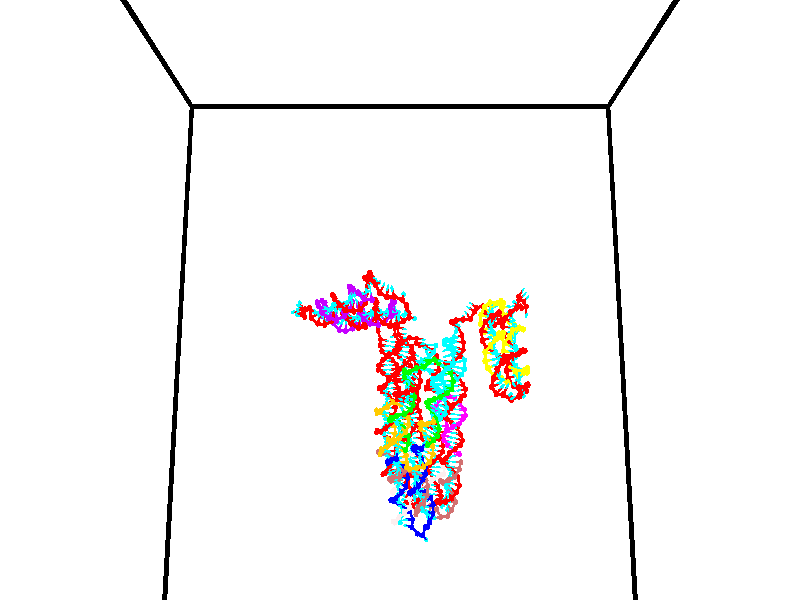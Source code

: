 // switches for output
#declare DRAW_BASES = 1; // possible values are 0, 1; only relevant for DNA ribbons
#declare DRAW_BASES_TYPE = 3; // possible values are 1, 2, 3; only relevant for DNA ribbons
#declare DRAW_FOG = 0; // set to 1 to enable fog

#include "colors.inc"

#include "transforms.inc"
background { rgb <1, 1, 1>}

#default {
   normal{
       ripples 0.25
       frequency 0.20
       turbulence 0.2
       lambda 5
   }
	finish {
		phong 0.1
		phong_size 40.
	}
}

// original window dimensions: 1024x640


// camera settings

camera {
	sky <0, 0.179814, -0.983701>
	up <0, 0.179814, -0.983701>
	right 1.6 * <1, 0, 0>
	location <35, 94.9851, 44.8844>
	look_at <35, 29.7336, 32.9568>
	direction <0, -65.2515, -11.9276>
	angle 67.0682
}


# declare cpy_camera_pos = <35, 94.9851, 44.8844>;
# if (DRAW_FOG = 1)
fog {
	fog_type 2
	up vnormalize(cpy_camera_pos)
	color rgbt<1,1,1,0.3>
	distance 1e-5
	fog_alt 3e-3
	fog_offset 56
}
# end


// LIGHTS

# declare lum = 6;
global_settings {
	ambient_light rgb lum * <0.05, 0.05, 0.05>
	max_trace_level 15
}# declare cpy_direct_light_amount = 0.25;
light_source
{	1000 * <-1, -1.16352, -0.803886>,
	rgb lum * cpy_direct_light_amount
	parallel
}

light_source
{	1000 * <1, 1.16352, 0.803886>,
	rgb lum * cpy_direct_light_amount
	parallel
}

// strand 0

// nucleotide -1

// particle -1
sphere {
	<24.642906, 34.752834, 34.941341> 0.250000
	pigment { color rgbt <1,0,0,0> }
	no_shadow
}
cylinder {
	<24.451334, 35.101578, 34.982304>,  <24.336390, 35.310825, 35.006882>, 0.100000
	pigment { color rgbt <1,0,0,0> }
	no_shadow
}
cylinder {
	<24.451334, 35.101578, 34.982304>,  <24.642906, 34.752834, 34.941341>, 0.100000
	pigment { color rgbt <1,0,0,0> }
	no_shadow
}

// particle -1
sphere {
	<24.451334, 35.101578, 34.982304> 0.100000
	pigment { color rgbt <1,0,0,0> }
	no_shadow
}
sphere {
	0, 1
	scale<0.080000,0.200000,0.300000>
	matrix <-0.678797, -0.293831, -0.672977,
		-0.556651, -0.391824, 0.732540,
		-0.478932, 0.871859, 0.102407,
		24.307655, 35.363136, 35.013027>
	pigment { color rgbt <0,1,1,0> }
	no_shadow
}
cylinder {
	<25.045879, 35.335522, 34.612942>,  <24.642906, 34.752834, 34.941341>, 0.130000
	pigment { color rgbt <1,0,0,0> }
	no_shadow
}

// nucleotide -1

// particle -1
sphere {
	<25.045879, 35.335522, 34.612942> 0.250000
	pigment { color rgbt <1,0,0,0> }
	no_shadow
}
cylinder {
	<25.047077, 35.698341, 34.444534>,  <25.047796, 35.916031, 34.343491>, 0.100000
	pigment { color rgbt <1,0,0,0> }
	no_shadow
}
cylinder {
	<25.047077, 35.698341, 34.444534>,  <25.045879, 35.335522, 34.612942>, 0.100000
	pigment { color rgbt <1,0,0,0> }
	no_shadow
}

// particle -1
sphere {
	<25.047077, 35.698341, 34.444534> 0.100000
	pigment { color rgbt <1,0,0,0> }
	no_shadow
}
sphere {
	0, 1
	scale<0.080000,0.200000,0.300000>
	matrix <-0.044838, 0.420723, 0.906080,
		0.998990, 0.016163, 0.041931,
		0.002996, 0.907045, -0.421023,
		25.047976, 35.970455, 34.318226>
	pigment { color rgbt <0,1,1,0> }
	no_shadow
}
cylinder {
	<25.581347, 35.851063, 34.896408>,  <25.045879, 35.335522, 34.612942>, 0.130000
	pigment { color rgbt <1,0,0,0> }
	no_shadow
}

// nucleotide -1

// particle -1
sphere {
	<25.581347, 35.851063, 34.896408> 0.250000
	pigment { color rgbt <1,0,0,0> }
	no_shadow
}
cylinder {
	<25.254541, 36.023048, 34.742725>,  <25.058458, 36.126240, 34.650517>, 0.100000
	pigment { color rgbt <1,0,0,0> }
	no_shadow
}
cylinder {
	<25.254541, 36.023048, 34.742725>,  <25.581347, 35.851063, 34.896408>, 0.100000
	pigment { color rgbt <1,0,0,0> }
	no_shadow
}

// particle -1
sphere {
	<25.254541, 36.023048, 34.742725> 0.100000
	pigment { color rgbt <1,0,0,0> }
	no_shadow
}
sphere {
	0, 1
	scale<0.080000,0.200000,0.300000>
	matrix <-0.065196, 0.593162, 0.802439,
		0.572923, 0.680652, -0.456588,
		-0.817012, 0.429968, -0.384211,
		25.009438, 36.152039, 34.627460>
	pigment { color rgbt <0,1,1,0> }
	no_shadow
}
cylinder {
	<25.658257, 36.626293, 34.992493>,  <25.581347, 35.851063, 34.896408>, 0.130000
	pigment { color rgbt <1,0,0,0> }
	no_shadow
}

// nucleotide -1

// particle -1
sphere {
	<25.658257, 36.626293, 34.992493> 0.250000
	pigment { color rgbt <1,0,0,0> }
	no_shadow
}
cylinder {
	<25.282150, 36.490131, 34.990650>,  <25.056486, 36.408432, 34.989544>, 0.100000
	pigment { color rgbt <1,0,0,0> }
	no_shadow
}
cylinder {
	<25.282150, 36.490131, 34.990650>,  <25.658257, 36.626293, 34.992493>, 0.100000
	pigment { color rgbt <1,0,0,0> }
	no_shadow
}

// particle -1
sphere {
	<25.282150, 36.490131, 34.990650> 0.100000
	pigment { color rgbt <1,0,0,0> }
	no_shadow
}
sphere {
	0, 1
	scale<0.080000,0.200000,0.300000>
	matrix <-0.233481, 0.634949, 0.736428,
		-0.247761, 0.693514, -0.676500,
		-0.940266, -0.340408, -0.004607,
		25.000071, 36.388008, 34.989269>
	pigment { color rgbt <0,1,1,0> }
	no_shadow
}
cylinder {
	<25.728331, 36.991707, 35.667343>,  <25.658257, 36.626293, 34.992493>, 0.130000
	pigment { color rgbt <1,0,0,0> }
	no_shadow
}

// nucleotide -1

// particle -1
sphere {
	<25.728331, 36.991707, 35.667343> 0.250000
	pigment { color rgbt <1,0,0,0> }
	no_shadow
}
cylinder {
	<25.345346, 36.967606, 35.554462>,  <25.115557, 36.953144, 35.486732>, 0.100000
	pigment { color rgbt <1,0,0,0> }
	no_shadow
}
cylinder {
	<25.345346, 36.967606, 35.554462>,  <25.728331, 36.991707, 35.667343>, 0.100000
	pigment { color rgbt <1,0,0,0> }
	no_shadow
}

// particle -1
sphere {
	<25.345346, 36.967606, 35.554462> 0.100000
	pigment { color rgbt <1,0,0,0> }
	no_shadow
}
sphere {
	0, 1
	scale<0.080000,0.200000,0.300000>
	matrix <-0.140608, 0.951416, 0.273929,
		0.251988, 0.301956, -0.919415,
		-0.957461, -0.060250, -0.282203,
		25.058107, 36.949532, 35.469803>
	pigment { color rgbt <0,1,1,0> }
	no_shadow
}
cylinder {
	<25.726072, 37.649723, 35.424465>,  <25.728331, 36.991707, 35.667343>, 0.130000
	pigment { color rgbt <1,0,0,0> }
	no_shadow
}

// nucleotide -1

// particle -1
sphere {
	<25.726072, 37.649723, 35.424465> 0.250000
	pigment { color rgbt <1,0,0,0> }
	no_shadow
}
cylinder {
	<25.361273, 37.494751, 35.478355>,  <25.142393, 37.401768, 35.510689>, 0.100000
	pigment { color rgbt <1,0,0,0> }
	no_shadow
}
cylinder {
	<25.361273, 37.494751, 35.478355>,  <25.726072, 37.649723, 35.424465>, 0.100000
	pigment { color rgbt <1,0,0,0> }
	no_shadow
}

// particle -1
sphere {
	<25.361273, 37.494751, 35.478355> 0.100000
	pigment { color rgbt <1,0,0,0> }
	no_shadow
}
sphere {
	0, 1
	scale<0.080000,0.200000,0.300000>
	matrix <-0.352076, 0.907892, 0.227539,
		-0.210476, 0.160081, -0.964403,
		-0.911999, -0.387435, 0.134729,
		25.087673, 37.378521, 35.518776>
	pigment { color rgbt <0,1,1,0> }
	no_shadow
}
cylinder {
	<26.237480, 37.345314, 35.016808>,  <25.726072, 37.649723, 35.424465>, 0.130000
	pigment { color rgbt <1,0,0,0> }
	no_shadow
}

// nucleotide -1

// particle -1
sphere {
	<26.237480, 37.345314, 35.016808> 0.250000
	pigment { color rgbt <1,0,0,0> }
	no_shadow
}
cylinder {
	<26.450792, 37.023273, 35.120667>,  <26.578779, 36.830048, 35.182980>, 0.100000
	pigment { color rgbt <1,0,0,0> }
	no_shadow
}
cylinder {
	<26.450792, 37.023273, 35.120667>,  <26.237480, 37.345314, 35.016808>, 0.100000
	pigment { color rgbt <1,0,0,0> }
	no_shadow
}

// particle -1
sphere {
	<26.450792, 37.023273, 35.120667> 0.100000
	pigment { color rgbt <1,0,0,0> }
	no_shadow
}
sphere {
	0, 1
	scale<0.080000,0.200000,0.300000>
	matrix <0.619033, 0.580593, 0.528875,
		-0.576548, -0.121312, 0.808007,
		0.533282, -0.805106, 0.259644,
		26.610777, 36.781742, 35.198559>
	pigment { color rgbt <0,1,1,0> }
	no_shadow
}
cylinder {
	<26.425730, 37.322052, 35.821930>,  <26.237480, 37.345314, 35.016808>, 0.130000
	pigment { color rgbt <1,0,0,0> }
	no_shadow
}

// nucleotide -1

// particle -1
sphere {
	<26.425730, 37.322052, 35.821930> 0.250000
	pigment { color rgbt <1,0,0,0> }
	no_shadow
}
cylinder {
	<26.693455, 37.115005, 35.608727>,  <26.854090, 36.990776, 35.480804>, 0.100000
	pigment { color rgbt <1,0,0,0> }
	no_shadow
}
cylinder {
	<26.693455, 37.115005, 35.608727>,  <26.425730, 37.322052, 35.821930>, 0.100000
	pigment { color rgbt <1,0,0,0> }
	no_shadow
}

// particle -1
sphere {
	<26.693455, 37.115005, 35.608727> 0.100000
	pigment { color rgbt <1,0,0,0> }
	no_shadow
}
sphere {
	0, 1
	scale<0.080000,0.200000,0.300000>
	matrix <0.742438, 0.438494, 0.506467,
		-0.028435, -0.734709, 0.677787,
		0.669311, -0.517616, -0.533007,
		26.894247, 36.959721, 35.448826>
	pigment { color rgbt <0,1,1,0> }
	no_shadow
}
cylinder {
	<27.038836, 37.297894, 36.261772>,  <26.425730, 37.322052, 35.821930>, 0.130000
	pigment { color rgbt <1,0,0,0> }
	no_shadow
}

// nucleotide -1

// particle -1
sphere {
	<27.038836, 37.297894, 36.261772> 0.250000
	pigment { color rgbt <1,0,0,0> }
	no_shadow
}
cylinder {
	<27.162317, 37.193558, 35.895897>,  <27.236406, 37.130955, 35.676373>, 0.100000
	pigment { color rgbt <1,0,0,0> }
	no_shadow
}
cylinder {
	<27.162317, 37.193558, 35.895897>,  <27.038836, 37.297894, 36.261772>, 0.100000
	pigment { color rgbt <1,0,0,0> }
	no_shadow
}

// particle -1
sphere {
	<27.162317, 37.193558, 35.895897> 0.100000
	pigment { color rgbt <1,0,0,0> }
	no_shadow
}
sphere {
	0, 1
	scale<0.080000,0.200000,0.300000>
	matrix <0.798068, 0.594231, 0.099887,
		0.517483, -0.760823, 0.391612,
		0.308704, -0.260843, -0.914693,
		27.254929, 37.115303, 35.621490>
	pigment { color rgbt <0,1,1,0> }
	no_shadow
}
cylinder {
	<27.758144, 37.344818, 36.383625>,  <27.038836, 37.297894, 36.261772>, 0.130000
	pigment { color rgbt <1,0,0,0> }
	no_shadow
}

// nucleotide -1

// particle -1
sphere {
	<27.758144, 37.344818, 36.383625> 0.250000
	pigment { color rgbt <1,0,0,0> }
	no_shadow
}
cylinder {
	<27.690401, 37.366142, 35.989979>,  <27.649755, 37.378937, 35.753792>, 0.100000
	pigment { color rgbt <1,0,0,0> }
	no_shadow
}
cylinder {
	<27.690401, 37.366142, 35.989979>,  <27.758144, 37.344818, 36.383625>, 0.100000
	pigment { color rgbt <1,0,0,0> }
	no_shadow
}

// particle -1
sphere {
	<27.690401, 37.366142, 35.989979> 0.100000
	pigment { color rgbt <1,0,0,0> }
	no_shadow
}
sphere {
	0, 1
	scale<0.080000,0.200000,0.300000>
	matrix <0.721936, 0.686461, -0.087055,
		0.670914, -0.725210, -0.154741,
		-0.169357, 0.053306, -0.984112,
		27.639593, 37.382133, 35.694744>
	pigment { color rgbt <0,1,1,0> }
	no_shadow
}
cylinder {
	<28.412399, 37.424618, 36.068302>,  <27.758144, 37.344818, 36.383625>, 0.130000
	pigment { color rgbt <1,0,0,0> }
	no_shadow
}

// nucleotide -1

// particle -1
sphere {
	<28.412399, 37.424618, 36.068302> 0.250000
	pigment { color rgbt <1,0,0,0> }
	no_shadow
}
cylinder {
	<28.156164, 37.559292, 35.792248>,  <28.002422, 37.640095, 35.626614>, 0.100000
	pigment { color rgbt <1,0,0,0> }
	no_shadow
}
cylinder {
	<28.156164, 37.559292, 35.792248>,  <28.412399, 37.424618, 36.068302>, 0.100000
	pigment { color rgbt <1,0,0,0> }
	no_shadow
}

// particle -1
sphere {
	<28.156164, 37.559292, 35.792248> 0.100000
	pigment { color rgbt <1,0,0,0> }
	no_shadow
}
sphere {
	0, 1
	scale<0.080000,0.200000,0.300000>
	matrix <0.650490, 0.715529, -0.254720,
		0.408053, -0.612098, -0.677368,
		-0.640590, 0.336682, -0.690137,
		27.963987, 37.660297, 35.585205>
	pigment { color rgbt <0,1,1,0> }
	no_shadow
}
cylinder {
	<28.672245, 37.339058, 35.447262>,  <28.412399, 37.424618, 36.068302>, 0.130000
	pigment { color rgbt <1,0,0,0> }
	no_shadow
}

// nucleotide -1

// particle -1
sphere {
	<28.672245, 37.339058, 35.447262> 0.250000
	pigment { color rgbt <1,0,0,0> }
	no_shadow
}
cylinder {
	<28.396837, 37.613308, 35.352730>,  <28.231592, 37.777859, 35.296013>, 0.100000
	pigment { color rgbt <1,0,0,0> }
	no_shadow
}
cylinder {
	<28.396837, 37.613308, 35.352730>,  <28.672245, 37.339058, 35.447262>, 0.100000
	pigment { color rgbt <1,0,0,0> }
	no_shadow
}

// particle -1
sphere {
	<28.396837, 37.613308, 35.352730> 0.100000
	pigment { color rgbt <1,0,0,0> }
	no_shadow
}
sphere {
	0, 1
	scale<0.080000,0.200000,0.300000>
	matrix <0.724823, 0.661308, -0.193141,
		0.023863, -0.304278, -0.952285,
		-0.688522, 0.685629, -0.236328,
		28.190281, 37.818996, 35.281830>
	pigment { color rgbt <0,1,1,0> }
	no_shadow
}
cylinder {
	<28.984989, 37.669941, 34.914982>,  <28.672245, 37.339058, 35.447262>, 0.130000
	pigment { color rgbt <1,0,0,0> }
	no_shadow
}

// nucleotide -1

// particle -1
sphere {
	<28.984989, 37.669941, 34.914982> 0.250000
	pigment { color rgbt <1,0,0,0> }
	no_shadow
}
cylinder {
	<28.706982, 37.927563, 35.042820>,  <28.540176, 38.082134, 35.119522>, 0.100000
	pigment { color rgbt <1,0,0,0> }
	no_shadow
}
cylinder {
	<28.706982, 37.927563, 35.042820>,  <28.984989, 37.669941, 34.914982>, 0.100000
	pigment { color rgbt <1,0,0,0> }
	no_shadow
}

// particle -1
sphere {
	<28.706982, 37.927563, 35.042820> 0.100000
	pigment { color rgbt <1,0,0,0> }
	no_shadow
}
sphere {
	0, 1
	scale<0.080000,0.200000,0.300000>
	matrix <0.565513, 0.764185, -0.310188,
		-0.444006, -0.034853, -0.895346,
		-0.695020, 0.644055, 0.319593,
		28.498476, 38.120781, 35.138699>
	pigment { color rgbt <0,1,1,0> }
	no_shadow
}
cylinder {
	<28.766518, 38.106251, 34.364956>,  <28.984989, 37.669941, 34.914982>, 0.130000
	pigment { color rgbt <1,0,0,0> }
	no_shadow
}

// nucleotide -1

// particle -1
sphere {
	<28.766518, 38.106251, 34.364956> 0.250000
	pigment { color rgbt <1,0,0,0> }
	no_shadow
}
cylinder {
	<28.687346, 38.305225, 34.702801>,  <28.639841, 38.424610, 34.905510>, 0.100000
	pigment { color rgbt <1,0,0,0> }
	no_shadow
}
cylinder {
	<28.687346, 38.305225, 34.702801>,  <28.766518, 38.106251, 34.364956>, 0.100000
	pigment { color rgbt <1,0,0,0> }
	no_shadow
}

// particle -1
sphere {
	<28.687346, 38.305225, 34.702801> 0.100000
	pigment { color rgbt <1,0,0,0> }
	no_shadow
}
sphere {
	0, 1
	scale<0.080000,0.200000,0.300000>
	matrix <0.680142, 0.690181, -0.247097,
		-0.705854, 0.525551, -0.474938,
		-0.197931, 0.497440, 0.844616,
		28.627966, 38.454456, 34.956184>
	pigment { color rgbt <0,1,1,0> }
	no_shadow
}
cylinder {
	<28.638550, 38.883602, 34.236641>,  <28.766518, 38.106251, 34.364956>, 0.130000
	pigment { color rgbt <1,0,0,0> }
	no_shadow
}

// nucleotide -1

// particle -1
sphere {
	<28.638550, 38.883602, 34.236641> 0.250000
	pigment { color rgbt <1,0,0,0> }
	no_shadow
}
cylinder {
	<28.758633, 38.891743, 34.618103>,  <28.830683, 38.896629, 34.846981>, 0.100000
	pigment { color rgbt <1,0,0,0> }
	no_shadow
}
cylinder {
	<28.758633, 38.891743, 34.618103>,  <28.638550, 38.883602, 34.236641>, 0.100000
	pigment { color rgbt <1,0,0,0> }
	no_shadow
}

// particle -1
sphere {
	<28.758633, 38.891743, 34.618103> 0.100000
	pigment { color rgbt <1,0,0,0> }
	no_shadow
}
sphere {
	0, 1
	scale<0.080000,0.200000,0.300000>
	matrix <0.613005, 0.761871, -0.209231,
		-0.730823, 0.647409, 0.216241,
		0.300205, 0.020354, 0.953657,
		28.848694, 38.897850, 34.904202>
	pigment { color rgbt <0,1,1,0> }
	no_shadow
}
cylinder {
	<28.760231, 39.558277, 34.388638>,  <28.638550, 38.883602, 34.236641>, 0.130000
	pigment { color rgbt <1,0,0,0> }
	no_shadow
}

// nucleotide -1

// particle -1
sphere {
	<28.760231, 39.558277, 34.388638> 0.250000
	pigment { color rgbt <1,0,0,0> }
	no_shadow
}
cylinder {
	<28.942299, 39.388809, 34.701897>,  <29.051540, 39.287128, 34.889854>, 0.100000
	pigment { color rgbt <1,0,0,0> }
	no_shadow
}
cylinder {
	<28.942299, 39.388809, 34.701897>,  <28.760231, 39.558277, 34.388638>, 0.100000
	pigment { color rgbt <1,0,0,0> }
	no_shadow
}

// particle -1
sphere {
	<28.942299, 39.388809, 34.701897> 0.100000
	pigment { color rgbt <1,0,0,0> }
	no_shadow
}
sphere {
	0, 1
	scale<0.080000,0.200000,0.300000>
	matrix <0.640753, 0.766582, 0.042296,
		-0.618269, 0.482555, 0.620391,
		0.455170, -0.423667, 0.783152,
		29.078850, 39.261707, 34.936844>
	pigment { color rgbt <0,1,1,0> }
	no_shadow
}
cylinder {
	<28.967600, 40.093155, 34.776627>,  <28.760231, 39.558277, 34.388638>, 0.130000
	pigment { color rgbt <1,0,0,0> }
	no_shadow
}

// nucleotide -1

// particle -1
sphere {
	<28.967600, 40.093155, 34.776627> 0.250000
	pigment { color rgbt <1,0,0,0> }
	no_shadow
}
cylinder {
	<29.207024, 39.797714, 34.900688>,  <29.350677, 39.620449, 34.975124>, 0.100000
	pigment { color rgbt <1,0,0,0> }
	no_shadow
}
cylinder {
	<29.207024, 39.797714, 34.900688>,  <28.967600, 40.093155, 34.776627>, 0.100000
	pigment { color rgbt <1,0,0,0> }
	no_shadow
}

// particle -1
sphere {
	<29.207024, 39.797714, 34.900688> 0.100000
	pigment { color rgbt <1,0,0,0> }
	no_shadow
}
sphere {
	0, 1
	scale<0.080000,0.200000,0.300000>
	matrix <0.796903, 0.588484, -0.136500,
		-0.081700, 0.328864, 0.940837,
		0.598557, -0.738604, 0.310152,
		29.386591, 39.576134, 34.993732>
	pigment { color rgbt <0,1,1,0> }
	no_shadow
}
cylinder {
	<29.454250, 40.331036, 35.283123>,  <28.967600, 40.093155, 34.776627>, 0.130000
	pigment { color rgbt <1,0,0,0> }
	no_shadow
}

// nucleotide -1

// particle -1
sphere {
	<29.454250, 40.331036, 35.283123> 0.250000
	pigment { color rgbt <1,0,0,0> }
	no_shadow
}
cylinder {
	<29.662325, 40.018509, 35.145164>,  <29.787170, 39.830994, 35.062389>, 0.100000
	pigment { color rgbt <1,0,0,0> }
	no_shadow
}
cylinder {
	<29.662325, 40.018509, 35.145164>,  <29.454250, 40.331036, 35.283123>, 0.100000
	pigment { color rgbt <1,0,0,0> }
	no_shadow
}

// particle -1
sphere {
	<29.662325, 40.018509, 35.145164> 0.100000
	pigment { color rgbt <1,0,0,0> }
	no_shadow
}
sphere {
	0, 1
	scale<0.080000,0.200000,0.300000>
	matrix <0.769920, 0.603785, -0.206562,
		0.369635, -0.158095, 0.915629,
		0.520186, -0.781313, -0.344901,
		29.818380, 39.784115, 35.041695>
	pigment { color rgbt <0,1,1,0> }
	no_shadow
}
cylinder {
	<30.045023, 40.391876, 35.680454>,  <29.454250, 40.331036, 35.283123>, 0.130000
	pigment { color rgbt <1,0,0,0> }
	no_shadow
}

// nucleotide -1

// particle -1
sphere {
	<30.045023, 40.391876, 35.680454> 0.250000
	pigment { color rgbt <1,0,0,0> }
	no_shadow
}
cylinder {
	<30.123032, 40.146393, 35.374428>,  <30.169838, 39.999104, 35.190811>, 0.100000
	pigment { color rgbt <1,0,0,0> }
	no_shadow
}
cylinder {
	<30.123032, 40.146393, 35.374428>,  <30.045023, 40.391876, 35.680454>, 0.100000
	pigment { color rgbt <1,0,0,0> }
	no_shadow
}

// particle -1
sphere {
	<30.123032, 40.146393, 35.374428> 0.100000
	pigment { color rgbt <1,0,0,0> }
	no_shadow
}
sphere {
	0, 1
	scale<0.080000,0.200000,0.300000>
	matrix <0.870602, 0.467553, -0.153125,
		0.451684, -0.636209, 0.625476,
		0.195023, -0.613704, -0.765071,
		30.181538, 39.962280, 35.144905>
	pigment { color rgbt <0,1,1,0> }
	no_shadow
}
cylinder {
	<30.746733, 40.171780, 35.771599>,  <30.045023, 40.391876, 35.680454>, 0.130000
	pigment { color rgbt <1,0,0,0> }
	no_shadow
}

// nucleotide -1

// particle -1
sphere {
	<30.746733, 40.171780, 35.771599> 0.250000
	pigment { color rgbt <1,0,0,0> }
	no_shadow
}
cylinder {
	<30.667126, 40.109657, 35.384556>,  <30.619362, 40.072384, 35.152328>, 0.100000
	pigment { color rgbt <1,0,0,0> }
	no_shadow
}
cylinder {
	<30.667126, 40.109657, 35.384556>,  <30.746733, 40.171780, 35.771599>, 0.100000
	pigment { color rgbt <1,0,0,0> }
	no_shadow
}

// particle -1
sphere {
	<30.667126, 40.109657, 35.384556> 0.100000
	pigment { color rgbt <1,0,0,0> }
	no_shadow
}
sphere {
	0, 1
	scale<0.080000,0.200000,0.300000>
	matrix <0.882019, 0.401950, -0.245925,
		0.427124, -0.902395, 0.056985,
		-0.199017, -0.155303, -0.967612,
		30.607420, 40.063065, 35.094273>
	pigment { color rgbt <0,1,1,0> }
	no_shadow
}
cylinder {
	<31.351620, 39.835434, 35.536770>,  <30.746733, 40.171780, 35.771599>, 0.130000
	pigment { color rgbt <1,0,0,0> }
	no_shadow
}

// nucleotide -1

// particle -1
sphere {
	<31.351620, 39.835434, 35.536770> 0.250000
	pigment { color rgbt <1,0,0,0> }
	no_shadow
}
cylinder {
	<31.164896, 39.985260, 35.216320>,  <31.052862, 40.075153, 35.024052>, 0.100000
	pigment { color rgbt <1,0,0,0> }
	no_shadow
}
cylinder {
	<31.164896, 39.985260, 35.216320>,  <31.351620, 39.835434, 35.536770>, 0.100000
	pigment { color rgbt <1,0,0,0> }
	no_shadow
}

// particle -1
sphere {
	<31.164896, 39.985260, 35.216320> 0.100000
	pigment { color rgbt <1,0,0,0> }
	no_shadow
}
sphere {
	0, 1
	scale<0.080000,0.200000,0.300000>
	matrix <0.875496, 0.323653, -0.358824,
		0.124883, -0.868880, -0.479011,
		-0.466808, 0.374561, -0.801120,
		31.024853, 40.097630, 34.975983>
	pigment { color rgbt <0,1,1,0> }
	no_shadow
}
cylinder {
	<31.779478, 39.700874, 35.014301>,  <31.351620, 39.835434, 35.536770>, 0.130000
	pigment { color rgbt <1,0,0,0> }
	no_shadow
}

// nucleotide -1

// particle -1
sphere {
	<31.779478, 39.700874, 35.014301> 0.250000
	pigment { color rgbt <1,0,0,0> }
	no_shadow
}
cylinder {
	<31.572140, 39.995552, 34.840591>,  <31.447737, 40.172359, 34.736366>, 0.100000
	pigment { color rgbt <1,0,0,0> }
	no_shadow
}
cylinder {
	<31.572140, 39.995552, 34.840591>,  <31.779478, 39.700874, 35.014301>, 0.100000
	pigment { color rgbt <1,0,0,0> }
	no_shadow
}

// particle -1
sphere {
	<31.572140, 39.995552, 34.840591> 0.100000
	pigment { color rgbt <1,0,0,0> }
	no_shadow
}
sphere {
	0, 1
	scale<0.080000,0.200000,0.300000>
	matrix <0.835161, 0.326871, -0.442337,
		-0.183915, -0.591974, -0.784692,
		-0.518345, 0.736697, -0.434277,
		31.416636, 40.216560, 34.710308>
	pigment { color rgbt <0,1,1,0> }
	no_shadow
}
cylinder {
	<31.818581, 39.652908, 34.309837>,  <31.779478, 39.700874, 35.014301>, 0.130000
	pigment { color rgbt <1,0,0,0> }
	no_shadow
}

// nucleotide -1

// particle -1
sphere {
	<31.818581, 39.652908, 34.309837> 0.250000
	pigment { color rgbt <1,0,0,0> }
	no_shadow
}
cylinder {
	<31.736635, 40.040359, 34.366119>,  <31.687468, 40.272831, 34.399887>, 0.100000
	pigment { color rgbt <1,0,0,0> }
	no_shadow
}
cylinder {
	<31.736635, 40.040359, 34.366119>,  <31.818581, 39.652908, 34.309837>, 0.100000
	pigment { color rgbt <1,0,0,0> }
	no_shadow
}

// particle -1
sphere {
	<31.736635, 40.040359, 34.366119> 0.100000
	pigment { color rgbt <1,0,0,0> }
	no_shadow
}
sphere {
	0, 1
	scale<0.080000,0.200000,0.300000>
	matrix <0.740759, 0.247397, -0.624556,
		-0.639770, -0.023720, -0.768200,
		-0.204865, 0.968624, 0.140706,
		31.675177, 40.330948, 34.408333>
	pigment { color rgbt <0,1,1,0> }
	no_shadow
}
cylinder {
	<31.997797, 39.961613, 33.723377>,  <31.818581, 39.652908, 34.309837>, 0.130000
	pigment { color rgbt <1,0,0,0> }
	no_shadow
}

// nucleotide -1

// particle -1
sphere {
	<31.997797, 39.961613, 33.723377> 0.250000
	pigment { color rgbt <1,0,0,0> }
	no_shadow
}
cylinder {
	<31.978764, 40.264023, 33.984501>,  <31.967344, 40.445469, 34.141174>, 0.100000
	pigment { color rgbt <1,0,0,0> }
	no_shadow
}
cylinder {
	<31.978764, 40.264023, 33.984501>,  <31.997797, 39.961613, 33.723377>, 0.100000
	pigment { color rgbt <1,0,0,0> }
	no_shadow
}

// particle -1
sphere {
	<31.978764, 40.264023, 33.984501> 0.100000
	pigment { color rgbt <1,0,0,0> }
	no_shadow
}
sphere {
	0, 1
	scale<0.080000,0.200000,0.300000>
	matrix <0.594628, 0.546567, -0.589646,
		-0.802592, 0.360122, -0.475561,
		-0.047582, 0.756027, 0.652809,
		31.964489, 40.490829, 34.180344>
	pigment { color rgbt <0,1,1,0> }
	no_shadow
}
cylinder {
	<31.969757, 40.532822, 33.303654>,  <31.997797, 39.961613, 33.723377>, 0.130000
	pigment { color rgbt <1,0,0,0> }
	no_shadow
}

// nucleotide -1

// particle -1
sphere {
	<31.969757, 40.532822, 33.303654> 0.250000
	pigment { color rgbt <1,0,0,0> }
	no_shadow
}
cylinder {
	<32.095612, 40.675087, 33.655678>,  <32.171124, 40.760448, 33.866894>, 0.100000
	pigment { color rgbt <1,0,0,0> }
	no_shadow
}
cylinder {
	<32.095612, 40.675087, 33.655678>,  <31.969757, 40.532822, 33.303654>, 0.100000
	pigment { color rgbt <1,0,0,0> }
	no_shadow
}

// particle -1
sphere {
	<32.095612, 40.675087, 33.655678> 0.100000
	pigment { color rgbt <1,0,0,0> }
	no_shadow
}
sphere {
	0, 1
	scale<0.080000,0.200000,0.300000>
	matrix <0.714003, 0.522244, -0.466326,
		-0.625463, 0.775089, -0.089630,
		0.314636, 0.355665, 0.880060,
		32.190002, 40.781788, 33.919697>
	pigment { color rgbt <0,1,1,0> }
	no_shadow
}
cylinder {
	<31.801809, 41.195156, 33.342300>,  <31.969757, 40.532822, 33.303654>, 0.130000
	pigment { color rgbt <1,0,0,0> }
	no_shadow
}

// nucleotide -1

// particle -1
sphere {
	<31.801809, 41.195156, 33.342300> 0.250000
	pigment { color rgbt <1,0,0,0> }
	no_shadow
}
cylinder {
	<32.134457, 41.098770, 33.542439>,  <32.334045, 41.040939, 33.662521>, 0.100000
	pigment { color rgbt <1,0,0,0> }
	no_shadow
}
cylinder {
	<32.134457, 41.098770, 33.542439>,  <31.801809, 41.195156, 33.342300>, 0.100000
	pigment { color rgbt <1,0,0,0> }
	no_shadow
}

// particle -1
sphere {
	<32.134457, 41.098770, 33.542439> 0.100000
	pigment { color rgbt <1,0,0,0> }
	no_shadow
}
sphere {
	0, 1
	scale<0.080000,0.200000,0.300000>
	matrix <0.505477, 0.701594, -0.502254,
		-0.230016, 0.670598, 0.705260,
		0.831616, -0.240966, 0.500350,
		32.383942, 41.026482, 33.692543>
	pigment { color rgbt <0,1,1,0> }
	no_shadow
}
cylinder {
	<32.283096, 41.758293, 33.087032>,  <31.801809, 41.195156, 33.342300>, 0.130000
	pigment { color rgbt <1,0,0,0> }
	no_shadow
}

// nucleotide -1

// particle -1
sphere {
	<32.283096, 41.758293, 33.087032> 0.250000
	pigment { color rgbt <1,0,0,0> }
	no_shadow
}
cylinder {
	<32.536736, 41.532360, 33.298271>,  <32.688919, 41.396801, 33.425014>, 0.100000
	pigment { color rgbt <1,0,0,0> }
	no_shadow
}
cylinder {
	<32.536736, 41.532360, 33.298271>,  <32.283096, 41.758293, 33.087032>, 0.100000
	pigment { color rgbt <1,0,0,0> }
	no_shadow
}

// particle -1
sphere {
	<32.536736, 41.532360, 33.298271> 0.100000
	pigment { color rgbt <1,0,0,0> }
	no_shadow
}
sphere {
	0, 1
	scale<0.080000,0.200000,0.300000>
	matrix <0.748092, 0.275296, -0.603797,
		0.195664, 0.777929, 0.597112,
		0.634093, -0.564836, 0.528097,
		32.726963, 41.362907, 33.456699>
	pigment { color rgbt <0,1,1,0> }
	no_shadow
}
cylinder {
	<32.383347, 42.276569, 33.670444>,  <32.283096, 41.758293, 33.087032>, 0.130000
	pigment { color rgbt <1,0,0,0> }
	no_shadow
}

// nucleotide -1

// particle -1
sphere {
	<32.383347, 42.276569, 33.670444> 0.250000
	pigment { color rgbt <1,0,0,0> }
	no_shadow
}
cylinder {
	<32.613277, 41.949287, 33.674801>,  <32.751236, 41.752918, 33.677414>, 0.100000
	pigment { color rgbt <1,0,0,0> }
	no_shadow
}
cylinder {
	<32.613277, 41.949287, 33.674801>,  <32.383347, 42.276569, 33.670444>, 0.100000
	pigment { color rgbt <1,0,0,0> }
	no_shadow
}

// particle -1
sphere {
	<32.613277, 41.949287, 33.674801> 0.100000
	pigment { color rgbt <1,0,0,0> }
	no_shadow
}
sphere {
	0, 1
	scale<0.080000,0.200000,0.300000>
	matrix <0.762961, 0.540737, 0.354252,
		-0.295740, -0.195322, 0.935087,
		0.574829, -0.818201, 0.010895,
		32.785725, 41.703827, 33.678070>
	pigment { color rgbt <0,1,1,0> }
	no_shadow
}
cylinder {
	<32.811241, 42.425449, 34.118961>,  <32.383347, 42.276569, 33.670444>, 0.130000
	pigment { color rgbt <1,0,0,0> }
	no_shadow
}

// nucleotide -1

// particle -1
sphere {
	<32.811241, 42.425449, 34.118961> 0.250000
	pigment { color rgbt <1,0,0,0> }
	no_shadow
}
cylinder {
	<33.003494, 42.110744, 33.964039>,  <33.118847, 41.921921, 33.871086>, 0.100000
	pigment { color rgbt <1,0,0,0> }
	no_shadow
}
cylinder {
	<33.003494, 42.110744, 33.964039>,  <32.811241, 42.425449, 34.118961>, 0.100000
	pigment { color rgbt <1,0,0,0> }
	no_shadow
}

// particle -1
sphere {
	<33.003494, 42.110744, 33.964039> 0.100000
	pigment { color rgbt <1,0,0,0> }
	no_shadow
}
sphere {
	0, 1
	scale<0.080000,0.200000,0.300000>
	matrix <0.865484, 0.354481, 0.353950,
		-0.141180, -0.505326, 0.851301,
		0.480630, -0.786758, -0.387306,
		33.147682, 41.874718, 33.847847>
	pigment { color rgbt <0,1,1,0> }
	no_shadow
}
cylinder {
	<33.186981, 42.119213, 34.671974>,  <32.811241, 42.425449, 34.118961>, 0.130000
	pigment { color rgbt <1,0,0,0> }
	no_shadow
}

// nucleotide -1

// particle -1
sphere {
	<33.186981, 42.119213, 34.671974> 0.250000
	pigment { color rgbt <1,0,0,0> }
	no_shadow
}
cylinder {
	<33.377293, 42.009651, 34.337643>,  <33.491482, 41.943913, 34.137043>, 0.100000
	pigment { color rgbt <1,0,0,0> }
	no_shadow
}
cylinder {
	<33.377293, 42.009651, 34.337643>,  <33.186981, 42.119213, 34.671974>, 0.100000
	pigment { color rgbt <1,0,0,0> }
	no_shadow
}

// particle -1
sphere {
	<33.377293, 42.009651, 34.337643> 0.100000
	pigment { color rgbt <1,0,0,0> }
	no_shadow
}
sphere {
	0, 1
	scale<0.080000,0.200000,0.300000>
	matrix <0.874618, 0.247960, 0.416604,
		0.093140, -0.929242, 0.357539,
		0.475782, -0.273908, -0.835827,
		33.520027, 41.927479, 34.086895>
	pigment { color rgbt <0,1,1,0> }
	no_shadow
}
cylinder {
	<33.823170, 41.620449, 34.898586>,  <33.186981, 42.119213, 34.671974>, 0.130000
	pigment { color rgbt <1,0,0,0> }
	no_shadow
}

// nucleotide -1

// particle -1
sphere {
	<33.823170, 41.620449, 34.898586> 0.250000
	pigment { color rgbt <1,0,0,0> }
	no_shadow
}
cylinder {
	<33.878021, 41.807873, 34.549496>,  <33.910931, 41.920326, 34.340042>, 0.100000
	pigment { color rgbt <1,0,0,0> }
	no_shadow
}
cylinder {
	<33.878021, 41.807873, 34.549496>,  <33.823170, 41.620449, 34.898586>, 0.100000
	pigment { color rgbt <1,0,0,0> }
	no_shadow
}

// particle -1
sphere {
	<33.878021, 41.807873, 34.549496> 0.100000
	pigment { color rgbt <1,0,0,0> }
	no_shadow
}
sphere {
	0, 1
	scale<0.080000,0.200000,0.300000>
	matrix <0.808590, 0.455968, 0.371854,
		0.572170, -0.756669, -0.316343,
		0.137128, 0.468556, -0.872726,
		33.919159, 41.948441, 34.287678>
	pigment { color rgbt <0,1,1,0> }
	no_shadow
}
cylinder {
	<34.491459, 41.705532, 34.900169>,  <33.823170, 41.620449, 34.898586>, 0.130000
	pigment { color rgbt <1,0,0,0> }
	no_shadow
}

// nucleotide -1

// particle -1
sphere {
	<34.491459, 41.705532, 34.900169> 0.250000
	pigment { color rgbt <1,0,0,0> }
	no_shadow
}
cylinder {
	<34.377205, 41.947086, 34.602516>,  <34.308655, 42.092018, 34.423923>, 0.100000
	pigment { color rgbt <1,0,0,0> }
	no_shadow
}
cylinder {
	<34.377205, 41.947086, 34.602516>,  <34.491459, 41.705532, 34.900169>, 0.100000
	pigment { color rgbt <1,0,0,0> }
	no_shadow
}

// particle -1
sphere {
	<34.377205, 41.947086, 34.602516> 0.100000
	pigment { color rgbt <1,0,0,0> }
	no_shadow
}
sphere {
	0, 1
	scale<0.080000,0.200000,0.300000>
	matrix <0.811276, 0.565704, 0.147684,
		0.510142, -0.561512, -0.651505,
		-0.285632, 0.603890, -0.744131,
		34.291515, 42.128254, 34.379276>
	pigment { color rgbt <0,1,1,0> }
	no_shadow
}
cylinder {
	<35.204079, 41.451946, 35.090107>,  <34.491459, 41.705532, 34.900169>, 0.130000
	pigment { color rgbt <1,0,0,0> }
	no_shadow
}

// nucleotide -1

// particle -1
sphere {
	<35.204079, 41.451946, 35.090107> 0.250000
	pigment { color rgbt <1,0,0,0> }
	no_shadow
}
cylinder {
	<35.274914, 41.798622, 34.903564>,  <35.317413, 42.006626, 34.791637>, 0.100000
	pigment { color rgbt <1,0,0,0> }
	no_shadow
}
cylinder {
	<35.274914, 41.798622, 34.903564>,  <35.204079, 41.451946, 35.090107>, 0.100000
	pigment { color rgbt <1,0,0,0> }
	no_shadow
}

// particle -1
sphere {
	<35.274914, 41.798622, 34.903564> 0.100000
	pigment { color rgbt <1,0,0,0> }
	no_shadow
}
sphere {
	0, 1
	scale<0.080000,0.200000,0.300000>
	matrix <-0.261053, 0.498236, 0.826808,
		0.948943, -0.024671, 0.314482,
		0.177085, 0.866690, -0.466357,
		35.328037, 42.058628, 34.763657>
	pigment { color rgbt <0,1,1,0> }
	no_shadow
}
cylinder {
	<35.577168, 40.840496, 35.382240>,  <35.204079, 41.451946, 35.090107>, 0.130000
	pigment { color rgbt <1,0,0,0> }
	no_shadow
}

// nucleotide -1

// particle -1
sphere {
	<35.577168, 40.840496, 35.382240> 0.250000
	pigment { color rgbt <1,0,0,0> }
	no_shadow
}
cylinder {
	<35.538052, 40.979164, 35.755390>,  <35.514584, 41.062366, 35.979282>, 0.100000
	pigment { color rgbt <1,0,0,0> }
	no_shadow
}
cylinder {
	<35.538052, 40.979164, 35.755390>,  <35.577168, 40.840496, 35.382240>, 0.100000
	pigment { color rgbt <1,0,0,0> }
	no_shadow
}

// particle -1
sphere {
	<35.538052, 40.979164, 35.755390> 0.100000
	pigment { color rgbt <1,0,0,0> }
	no_shadow
}
sphere {
	0, 1
	scale<0.080000,0.200000,0.300000>
	matrix <-0.551273, -0.799289, 0.239241,
		0.828575, -0.490875, 0.269268,
		-0.097786, 0.346669, 0.932876,
		35.508717, 41.083164, 36.035252>
	pigment { color rgbt <0,1,1,0> }
	no_shadow
}
cylinder {
	<35.806675, 40.319557, 35.947269>,  <35.577168, 40.840496, 35.382240>, 0.130000
	pigment { color rgbt <1,0,0,0> }
	no_shadow
}

// nucleotide -1

// particle -1
sphere {
	<35.806675, 40.319557, 35.947269> 0.250000
	pigment { color rgbt <1,0,0,0> }
	no_shadow
}
cylinder {
	<35.535194, 40.590469, 36.060875>,  <35.372307, 40.753017, 36.129036>, 0.100000
	pigment { color rgbt <1,0,0,0> }
	no_shadow
}
cylinder {
	<35.535194, 40.590469, 36.060875>,  <35.806675, 40.319557, 35.947269>, 0.100000
	pigment { color rgbt <1,0,0,0> }
	no_shadow
}

// particle -1
sphere {
	<35.535194, 40.590469, 36.060875> 0.100000
	pigment { color rgbt <1,0,0,0> }
	no_shadow
}
sphere {
	0, 1
	scale<0.080000,0.200000,0.300000>
	matrix <-0.657465, -0.732643, 0.175997,
		0.327277, -0.067279, 0.942530,
		-0.678697, 0.677280, 0.284011,
		35.331585, 40.793652, 36.146080>
	pigment { color rgbt <0,1,1,0> }
	no_shadow
}
cylinder {
	<35.847164, 39.697002, 36.155212>,  <35.806675, 40.319557, 35.947269>, 0.130000
	pigment { color rgbt <1,0,0,0> }
	no_shadow
}

// nucleotide -1

// particle -1
sphere {
	<35.847164, 39.697002, 36.155212> 0.250000
	pigment { color rgbt <1,0,0,0> }
	no_shadow
}
cylinder {
	<36.126667, 39.972237, 36.233479>,  <36.294369, 40.137379, 36.280437>, 0.100000
	pigment { color rgbt <1,0,0,0> }
	no_shadow
}
cylinder {
	<36.126667, 39.972237, 36.233479>,  <35.847164, 39.697002, 36.155212>, 0.100000
	pigment { color rgbt <1,0,0,0> }
	no_shadow
}

// particle -1
sphere {
	<36.126667, 39.972237, 36.233479> 0.100000
	pigment { color rgbt <1,0,0,0> }
	no_shadow
}
sphere {
	0, 1
	scale<0.080000,0.200000,0.300000>
	matrix <0.695184, -0.717655, 0.041117,
		0.168712, 0.107292, -0.979808,
		0.698753, 0.688084, 0.195665,
		36.336292, 40.178661, 36.292179>
	pigment { color rgbt <0,1,1,0> }
	no_shadow
}
cylinder {
	<35.300545, 40.033085, 36.451569>,  <35.847164, 39.697002, 36.155212>, 0.130000
	pigment { color rgbt <1,0,0,0> }
	no_shadow
}

// nucleotide -1

// particle -1
sphere {
	<35.300545, 40.033085, 36.451569> 0.250000
	pigment { color rgbt <1,0,0,0> }
	no_shadow
}
cylinder {
	<35.082630, 40.329121, 36.293846>,  <34.951881, 40.506741, 36.199215>, 0.100000
	pigment { color rgbt <1,0,0,0> }
	no_shadow
}
cylinder {
	<35.082630, 40.329121, 36.293846>,  <35.300545, 40.033085, 36.451569>, 0.100000
	pigment { color rgbt <1,0,0,0> }
	no_shadow
}

// particle -1
sphere {
	<35.082630, 40.329121, 36.293846> 0.100000
	pigment { color rgbt <1,0,0,0> }
	no_shadow
}
sphere {
	0, 1
	scale<0.080000,0.200000,0.300000>
	matrix <-0.774443, -0.624379, -0.101926,
		-0.321630, 0.249839, 0.913310,
		-0.544786, 0.740089, -0.394305,
		34.919193, 40.551147, 36.175556>
	pigment { color rgbt <0,1,1,0> }
	no_shadow
}
cylinder {
	<34.758335, 40.069622, 36.767357>,  <35.300545, 40.033085, 36.451569>, 0.130000
	pigment { color rgbt <1,0,0,0> }
	no_shadow
}

// nucleotide -1

// particle -1
sphere {
	<34.758335, 40.069622, 36.767357> 0.250000
	pigment { color rgbt <1,0,0,0> }
	no_shadow
}
cylinder {
	<34.656254, 40.202431, 36.404121>,  <34.595005, 40.282116, 36.186180>, 0.100000
	pigment { color rgbt <1,0,0,0> }
	no_shadow
}
cylinder {
	<34.656254, 40.202431, 36.404121>,  <34.758335, 40.069622, 36.767357>, 0.100000
	pigment { color rgbt <1,0,0,0> }
	no_shadow
}

// particle -1
sphere {
	<34.656254, 40.202431, 36.404121> 0.100000
	pigment { color rgbt <1,0,0,0> }
	no_shadow
}
sphere {
	0, 1
	scale<0.080000,0.200000,0.300000>
	matrix <-0.808278, -0.588681, 0.011919,
		-0.530620, 0.737034, 0.418598,
		-0.255205, 0.332019, -0.908094,
		34.579693, 40.302036, 36.131695>
	pigment { color rgbt <0,1,1,0> }
	no_shadow
}
cylinder {
	<34.079849, 39.996727, 36.876373>,  <34.758335, 40.069622, 36.767357>, 0.130000
	pigment { color rgbt <1,0,0,0> }
	no_shadow
}

// nucleotide -1

// particle -1
sphere {
	<34.079849, 39.996727, 36.876373> 0.250000
	pigment { color rgbt <1,0,0,0> }
	no_shadow
}
cylinder {
	<34.134159, 40.052395, 36.484009>,  <34.166744, 40.085796, 36.248589>, 0.100000
	pigment { color rgbt <1,0,0,0> }
	no_shadow
}
cylinder {
	<34.134159, 40.052395, 36.484009>,  <34.079849, 39.996727, 36.876373>, 0.100000
	pigment { color rgbt <1,0,0,0> }
	no_shadow
}

// particle -1
sphere {
	<34.134159, 40.052395, 36.484009> 0.100000
	pigment { color rgbt <1,0,0,0> }
	no_shadow
}
sphere {
	0, 1
	scale<0.080000,0.200000,0.300000>
	matrix <-0.771254, -0.606619, -0.192823,
		-0.621878, 0.782716, 0.024973,
		0.135776, 0.139172, -0.980916,
		34.174892, 40.094147, 36.189735>
	pigment { color rgbt <0,1,1,0> }
	no_shadow
}
cylinder {
	<33.445995, 40.139347, 36.627693>,  <34.079849, 39.996727, 36.876373>, 0.130000
	pigment { color rgbt <1,0,0,0> }
	no_shadow
}

// nucleotide -1

// particle -1
sphere {
	<33.445995, 40.139347, 36.627693> 0.250000
	pigment { color rgbt <1,0,0,0> }
	no_shadow
}
cylinder {
	<33.655594, 40.018204, 36.309269>,  <33.781353, 39.945518, 36.118214>, 0.100000
	pigment { color rgbt <1,0,0,0> }
	no_shadow
}
cylinder {
	<33.655594, 40.018204, 36.309269>,  <33.445995, 40.139347, 36.627693>, 0.100000
	pigment { color rgbt <1,0,0,0> }
	no_shadow
}

// particle -1
sphere {
	<33.655594, 40.018204, 36.309269> 0.100000
	pigment { color rgbt <1,0,0,0> }
	no_shadow
}
sphere {
	0, 1
	scale<0.080000,0.200000,0.300000>
	matrix <-0.840696, -0.333815, -0.426378,
		-0.136605, 0.892662, -0.429526,
		0.523994, -0.302856, -0.796058,
		33.812794, 39.927345, 36.070450>
	pigment { color rgbt <0,1,1,0> }
	no_shadow
}
cylinder {
	<32.913742, 40.144913, 36.179974>,  <33.445995, 40.139347, 36.627693>, 0.130000
	pigment { color rgbt <1,0,0,0> }
	no_shadow
}

// nucleotide -1

// particle -1
sphere {
	<32.913742, 40.144913, 36.179974> 0.250000
	pigment { color rgbt <1,0,0,0> }
	no_shadow
}
cylinder {
	<33.207283, 39.949474, 35.991192>,  <33.383408, 39.832211, 35.877922>, 0.100000
	pigment { color rgbt <1,0,0,0> }
	no_shadow
}
cylinder {
	<33.207283, 39.949474, 35.991192>,  <32.913742, 40.144913, 36.179974>, 0.100000
	pigment { color rgbt <1,0,0,0> }
	no_shadow
}

// particle -1
sphere {
	<33.207283, 39.949474, 35.991192> 0.100000
	pigment { color rgbt <1,0,0,0> }
	no_shadow
}
sphere {
	0, 1
	scale<0.080000,0.200000,0.300000>
	matrix <-0.667863, -0.645950, -0.369741,
		-0.124204, 0.586534, -0.800344,
		0.733848, -0.488596, -0.471954,
		33.427437, 39.802895, 35.849606>
	pigment { color rgbt <0,1,1,0> }
	no_shadow
}
cylinder {
	<32.675312, 40.177853, 35.522469>,  <32.913742, 40.144913, 36.179974>, 0.130000
	pigment { color rgbt <1,0,0,0> }
	no_shadow
}

// nucleotide -1

// particle -1
sphere {
	<32.675312, 40.177853, 35.522469> 0.250000
	pigment { color rgbt <1,0,0,0> }
	no_shadow
}
cylinder {
	<32.931931, 39.878429, 35.589497>,  <33.085903, 39.698776, 35.629711>, 0.100000
	pigment { color rgbt <1,0,0,0> }
	no_shadow
}
cylinder {
	<32.931931, 39.878429, 35.589497>,  <32.675312, 40.177853, 35.522469>, 0.100000
	pigment { color rgbt <1,0,0,0> }
	no_shadow
}

// particle -1
sphere {
	<32.931931, 39.878429, 35.589497> 0.100000
	pigment { color rgbt <1,0,0,0> }
	no_shadow
}
sphere {
	0, 1
	scale<0.080000,0.200000,0.300000>
	matrix <-0.654503, -0.648095, -0.389358,
		0.400057, 0.140117, -0.905716,
		0.641545, -0.748559, 0.167567,
		33.124393, 39.653862, 35.639767>
	pigment { color rgbt <0,1,1,0> }
	no_shadow
}
cylinder {
	<32.698463, 39.741447, 34.986984>,  <32.675312, 40.177853, 35.522469>, 0.130000
	pigment { color rgbt <1,0,0,0> }
	no_shadow
}

// nucleotide -1

// particle -1
sphere {
	<32.698463, 39.741447, 34.986984> 0.250000
	pigment { color rgbt <1,0,0,0> }
	no_shadow
}
cylinder {
	<32.838745, 39.504883, 35.277431>,  <32.922916, 39.362946, 35.451698>, 0.100000
	pigment { color rgbt <1,0,0,0> }
	no_shadow
}
cylinder {
	<32.838745, 39.504883, 35.277431>,  <32.698463, 39.741447, 34.986984>, 0.100000
	pigment { color rgbt <1,0,0,0> }
	no_shadow
}

// particle -1
sphere {
	<32.838745, 39.504883, 35.277431> 0.100000
	pigment { color rgbt <1,0,0,0> }
	no_shadow
}
sphere {
	0, 1
	scale<0.080000,0.200000,0.300000>
	matrix <-0.745230, -0.645801, -0.166053,
		0.567130, -0.482886, -0.667221,
		0.350708, -0.591407, 0.726115,
		32.943958, 39.327461, 35.495266>
	pigment { color rgbt <0,1,1,0> }
	no_shadow
}
cylinder {
	<32.694702, 39.034576, 34.660618>,  <32.698463, 39.741447, 34.986984>, 0.130000
	pigment { color rgbt <1,0,0,0> }
	no_shadow
}

// nucleotide -1

// particle -1
sphere {
	<32.694702, 39.034576, 34.660618> 0.250000
	pigment { color rgbt <1,0,0,0> }
	no_shadow
}
cylinder {
	<32.721756, 38.943527, 35.049175>,  <32.737988, 38.888897, 35.282310>, 0.100000
	pigment { color rgbt <1,0,0,0> }
	no_shadow
}
cylinder {
	<32.721756, 38.943527, 35.049175>,  <32.694702, 39.034576, 34.660618>, 0.100000
	pigment { color rgbt <1,0,0,0> }
	no_shadow
}

// particle -1
sphere {
	<32.721756, 38.943527, 35.049175> 0.100000
	pigment { color rgbt <1,0,0,0> }
	no_shadow
}
sphere {
	0, 1
	scale<0.080000,0.200000,0.300000>
	matrix <-0.673808, -0.728465, -0.123781,
		0.735805, -0.646164, -0.202643,
		0.067636, -0.227621, 0.971398,
		32.742046, 38.875240, 35.340595>
	pigment { color rgbt <0,1,1,0> }
	no_shadow
}
cylinder {
	<32.797054, 38.286217, 34.710011>,  <32.694702, 39.034576, 34.660618>, 0.130000
	pigment { color rgbt <1,0,0,0> }
	no_shadow
}

// nucleotide -1

// particle -1
sphere {
	<32.797054, 38.286217, 34.710011> 0.250000
	pigment { color rgbt <1,0,0,0> }
	no_shadow
}
cylinder {
	<32.642750, 38.401276, 35.060658>,  <32.550167, 38.470310, 35.271046>, 0.100000
	pigment { color rgbt <1,0,0,0> }
	no_shadow
}
cylinder {
	<32.642750, 38.401276, 35.060658>,  <32.797054, 38.286217, 34.710011>, 0.100000
	pigment { color rgbt <1,0,0,0> }
	no_shadow
}

// particle -1
sphere {
	<32.642750, 38.401276, 35.060658> 0.100000
	pigment { color rgbt <1,0,0,0> }
	no_shadow
}
sphere {
	0, 1
	scale<0.080000,0.200000,0.300000>
	matrix <-0.617873, -0.786155, -0.013934,
		0.685146, -0.547011, 0.480993,
		-0.385757, 0.287646, 0.876614,
		32.527023, 38.487568, 35.323643>
	pigment { color rgbt <0,1,1,0> }
	no_shadow
}
cylinder {
	<32.684826, 37.633339, 34.947533>,  <32.797054, 38.286217, 34.710011>, 0.130000
	pigment { color rgbt <1,0,0,0> }
	no_shadow
}

// nucleotide -1

// particle -1
sphere {
	<32.684826, 37.633339, 34.947533> 0.250000
	pigment { color rgbt <1,0,0,0> }
	no_shadow
}
cylinder {
	<32.474358, 37.864670, 35.196907>,  <32.348076, 38.003468, 35.346531>, 0.100000
	pigment { color rgbt <1,0,0,0> }
	no_shadow
}
cylinder {
	<32.474358, 37.864670, 35.196907>,  <32.684826, 37.633339, 34.947533>, 0.100000
	pigment { color rgbt <1,0,0,0> }
	no_shadow
}

// particle -1
sphere {
	<32.474358, 37.864670, 35.196907> 0.100000
	pigment { color rgbt <1,0,0,0> }
	no_shadow
}
sphere {
	0, 1
	scale<0.080000,0.200000,0.300000>
	matrix <-0.592885, -0.775053, 0.218588,
		0.609613, -0.254611, 0.750696,
		-0.526174, 0.578330, 0.623437,
		32.316505, 38.038170, 35.383938>
	pigment { color rgbt <0,1,1,0> }
	no_shadow
}
cylinder {
	<32.539062, 37.185528, 35.507549>,  <32.684826, 37.633339, 34.947533>, 0.130000
	pigment { color rgbt <1,0,0,0> }
	no_shadow
}

// nucleotide -1

// particle -1
sphere {
	<32.539062, 37.185528, 35.507549> 0.250000
	pigment { color rgbt <1,0,0,0> }
	no_shadow
}
cylinder {
	<32.283081, 37.489540, 35.552834>,  <32.129494, 37.671947, 35.580006>, 0.100000
	pigment { color rgbt <1,0,0,0> }
	no_shadow
}
cylinder {
	<32.283081, 37.489540, 35.552834>,  <32.539062, 37.185528, 35.507549>, 0.100000
	pigment { color rgbt <1,0,0,0> }
	no_shadow
}

// particle -1
sphere {
	<32.283081, 37.489540, 35.552834> 0.100000
	pigment { color rgbt <1,0,0,0> }
	no_shadow
}
sphere {
	0, 1
	scale<0.080000,0.200000,0.300000>
	matrix <-0.697626, -0.636427, 0.329057,
		0.322144, 0.131600, 0.937499,
		-0.639954, 0.760028, 0.113214,
		32.091095, 37.717548, 35.586796>
	pigment { color rgbt <0,1,1,0> }
	no_shadow
}
cylinder {
	<32.244534, 37.009750, 36.069820>,  <32.539062, 37.185528, 35.507549>, 0.130000
	pigment { color rgbt <1,0,0,0> }
	no_shadow
}

// nucleotide -1

// particle -1
sphere {
	<32.244534, 37.009750, 36.069820> 0.250000
	pigment { color rgbt <1,0,0,0> }
	no_shadow
}
cylinder {
	<31.988743, 37.253361, 35.882137>,  <31.835268, 37.399529, 35.769527>, 0.100000
	pigment { color rgbt <1,0,0,0> }
	no_shadow
}
cylinder {
	<31.988743, 37.253361, 35.882137>,  <32.244534, 37.009750, 36.069820>, 0.100000
	pigment { color rgbt <1,0,0,0> }
	no_shadow
}

// particle -1
sphere {
	<31.988743, 37.253361, 35.882137> 0.100000
	pigment { color rgbt <1,0,0,0> }
	no_shadow
}
sphere {
	0, 1
	scale<0.080000,0.200000,0.300000>
	matrix <-0.742554, -0.647409, 0.171682,
		-0.199210, 0.458198, 0.866239,
		-0.639475, 0.609029, -0.469207,
		31.796900, 37.436069, 35.741375>
	pigment { color rgbt <0,1,1,0> }
	no_shadow
}
cylinder {
	<31.669270, 37.160374, 36.507656>,  <32.244534, 37.009750, 36.069820>, 0.130000
	pigment { color rgbt <1,0,0,0> }
	no_shadow
}

// nucleotide -1

// particle -1
sphere {
	<31.669270, 37.160374, 36.507656> 0.250000
	pigment { color rgbt <1,0,0,0> }
	no_shadow
}
cylinder {
	<31.549963, 37.222569, 36.130962>,  <31.478378, 37.259884, 35.904945>, 0.100000
	pigment { color rgbt <1,0,0,0> }
	no_shadow
}
cylinder {
	<31.549963, 37.222569, 36.130962>,  <31.669270, 37.160374, 36.507656>, 0.100000
	pigment { color rgbt <1,0,0,0> }
	no_shadow
}

// particle -1
sphere {
	<31.549963, 37.222569, 36.130962> 0.100000
	pigment { color rgbt <1,0,0,0> }
	no_shadow
}
sphere {
	0, 1
	scale<0.080000,0.200000,0.300000>
	matrix <-0.776446, -0.613358, 0.144650,
		-0.555128, 0.774349, 0.303670,
		-0.298268, 0.155484, -0.941733,
		31.460482, 37.269215, 35.848442>
	pigment { color rgbt <0,1,1,0> }
	no_shadow
}
cylinder {
	<30.950953, 37.248043, 36.603474>,  <31.669270, 37.160374, 36.507656>, 0.130000
	pigment { color rgbt <1,0,0,0> }
	no_shadow
}

// nucleotide -1

// particle -1
sphere {
	<30.950953, 37.248043, 36.603474> 0.250000
	pigment { color rgbt <1,0,0,0> }
	no_shadow
}
cylinder {
	<31.015743, 37.185841, 36.213688>,  <31.054617, 37.148521, 35.979816>, 0.100000
	pigment { color rgbt <1,0,0,0> }
	no_shadow
}
cylinder {
	<31.015743, 37.185841, 36.213688>,  <30.950953, 37.248043, 36.603474>, 0.100000
	pigment { color rgbt <1,0,0,0> }
	no_shadow
}

// particle -1
sphere {
	<31.015743, 37.185841, 36.213688> 0.100000
	pigment { color rgbt <1,0,0,0> }
	no_shadow
}
sphere {
	0, 1
	scale<0.080000,0.200000,0.300000>
	matrix <-0.811663, -0.582618, -0.041943,
		-0.561219, 0.797731, -0.220587,
		0.161977, -0.155503, -0.974465,
		31.064337, 37.139191, 35.921349>
	pigment { color rgbt <0,1,1,0> }
	no_shadow
}
cylinder {
	<30.273277, 37.366390, 36.303936>,  <30.950953, 37.248043, 36.603474>, 0.130000
	pigment { color rgbt <1,0,0,0> }
	no_shadow
}

// nucleotide -1

// particle -1
sphere {
	<30.273277, 37.366390, 36.303936> 0.250000
	pigment { color rgbt <1,0,0,0> }
	no_shadow
}
cylinder {
	<30.470146, 37.135128, 36.043629>,  <30.588266, 36.996368, 35.887444>, 0.100000
	pigment { color rgbt <1,0,0,0> }
	no_shadow
}
cylinder {
	<30.470146, 37.135128, 36.043629>,  <30.273277, 37.366390, 36.303936>, 0.100000
	pigment { color rgbt <1,0,0,0> }
	no_shadow
}

// particle -1
sphere {
	<30.470146, 37.135128, 36.043629> 0.100000
	pigment { color rgbt <1,0,0,0> }
	no_shadow
}
sphere {
	0, 1
	scale<0.080000,0.200000,0.300000>
	matrix <-0.730444, -0.680949, 0.052540,
		-0.473517, 0.449492, -0.757455,
		0.492171, -0.578157, -0.650770,
		30.617798, 36.961681, 35.848396>
	pigment { color rgbt <0,1,1,0> }
	no_shadow
}
cylinder {
	<29.797037, 37.152966, 35.792034>,  <30.273277, 37.366390, 36.303936>, 0.130000
	pigment { color rgbt <1,0,0,0> }
	no_shadow
}

// nucleotide -1

// particle -1
sphere {
	<29.797037, 37.152966, 35.792034> 0.250000
	pigment { color rgbt <1,0,0,0> }
	no_shadow
}
cylinder {
	<30.086143, 36.880993, 35.742542>,  <30.259607, 36.717812, 35.712849>, 0.100000
	pigment { color rgbt <1,0,0,0> }
	no_shadow
}
cylinder {
	<30.086143, 36.880993, 35.742542>,  <29.797037, 37.152966, 35.792034>, 0.100000
	pigment { color rgbt <1,0,0,0> }
	no_shadow
}

// particle -1
sphere {
	<30.086143, 36.880993, 35.742542> 0.100000
	pigment { color rgbt <1,0,0,0> }
	no_shadow
}
sphere {
	0, 1
	scale<0.080000,0.200000,0.300000>
	matrix <-0.677461, -0.732446, 0.067602,
		-0.136588, 0.034960, -0.990011,
		0.722766, -0.679927, -0.123727,
		30.302973, 36.677013, 35.705425>
	pigment { color rgbt <0,1,1,0> }
	no_shadow
}
cylinder {
	<29.409245, 36.760826, 35.329079>,  <29.797037, 37.152966, 35.792034>, 0.130000
	pigment { color rgbt <1,0,0,0> }
	no_shadow
}

// nucleotide -1

// particle -1
sphere {
	<29.409245, 36.760826, 35.329079> 0.250000
	pigment { color rgbt <1,0,0,0> }
	no_shadow
}
cylinder {
	<29.705711, 36.528027, 35.462914>,  <29.883591, 36.388348, 35.543213>, 0.100000
	pigment { color rgbt <1,0,0,0> }
	no_shadow
}
cylinder {
	<29.705711, 36.528027, 35.462914>,  <29.409245, 36.760826, 35.329079>, 0.100000
	pigment { color rgbt <1,0,0,0> }
	no_shadow
}

// particle -1
sphere {
	<29.705711, 36.528027, 35.462914> 0.100000
	pigment { color rgbt <1,0,0,0> }
	no_shadow
}
sphere {
	0, 1
	scale<0.080000,0.200000,0.300000>
	matrix <-0.594414, -0.800575, -0.075841,
		0.311999, -0.142670, -0.939309,
		0.741167, -0.582001, 0.334584,
		29.928062, 36.353428, 35.563290>
	pigment { color rgbt <0,1,1,0> }
	no_shadow
}
cylinder {
	<29.549377, 36.245636, 34.851379>,  <29.409245, 36.760826, 35.329079>, 0.130000
	pigment { color rgbt <1,0,0,0> }
	no_shadow
}

// nucleotide -1

// particle -1
sphere {
	<29.549377, 36.245636, 34.851379> 0.250000
	pigment { color rgbt <1,0,0,0> }
	no_shadow
}
cylinder {
	<29.697966, 36.089916, 35.188534>,  <29.787119, 35.996483, 35.390827>, 0.100000
	pigment { color rgbt <1,0,0,0> }
	no_shadow
}
cylinder {
	<29.697966, 36.089916, 35.188534>,  <29.549377, 36.245636, 34.851379>, 0.100000
	pigment { color rgbt <1,0,0,0> }
	no_shadow
}

// particle -1
sphere {
	<29.697966, 36.089916, 35.188534> 0.100000
	pigment { color rgbt <1,0,0,0> }
	no_shadow
}
sphere {
	0, 1
	scale<0.080000,0.200000,0.300000>
	matrix <-0.660659, -0.748696, -0.054636,
		0.652335, -0.536565, -0.535311,
		0.371469, -0.389299, 0.842886,
		29.809406, 35.973125, 35.441399>
	pigment { color rgbt <0,1,1,0> }
	no_shadow
}
cylinder {
	<29.554522, 35.563671, 34.678875>,  <29.549377, 36.245636, 34.851379>, 0.130000
	pigment { color rgbt <1,0,0,0> }
	no_shadow
}

// nucleotide -1

// particle -1
sphere {
	<29.554522, 35.563671, 34.678875> 0.250000
	pigment { color rgbt <1,0,0,0> }
	no_shadow
}
cylinder {
	<29.573952, 35.546120, 35.078018>,  <29.585609, 35.535587, 35.317505>, 0.100000
	pigment { color rgbt <1,0,0,0> }
	no_shadow
}
cylinder {
	<29.573952, 35.546120, 35.078018>,  <29.554522, 35.563671, 34.678875>, 0.100000
	pigment { color rgbt <1,0,0,0> }
	no_shadow
}

// particle -1
sphere {
	<29.573952, 35.546120, 35.078018> 0.100000
	pigment { color rgbt <1,0,0,0> }
	no_shadow
}
sphere {
	0, 1
	scale<0.080000,0.200000,0.300000>
	matrix <-0.400783, -0.915938, -0.020767,
		0.914884, -0.398914, -0.062079,
		0.048576, -0.043879, 0.997855,
		29.588524, 35.532955, 35.377377>
	pigment { color rgbt <0,1,1,0> }
	no_shadow
}
cylinder {
	<29.644754, 34.854591, 34.814293>,  <29.554522, 35.563671, 34.678875>, 0.130000
	pigment { color rgbt <1,0,0,0> }
	no_shadow
}

// nucleotide -1

// particle -1
sphere {
	<29.644754, 34.854591, 34.814293> 0.250000
	pigment { color rgbt <1,0,0,0> }
	no_shadow
}
cylinder {
	<29.515322, 34.992149, 35.166889>,  <29.437662, 35.074684, 35.378448>, 0.100000
	pigment { color rgbt <1,0,0,0> }
	no_shadow
}
cylinder {
	<29.515322, 34.992149, 35.166889>,  <29.644754, 34.854591, 34.814293>, 0.100000
	pigment { color rgbt <1,0,0,0> }
	no_shadow
}

// particle -1
sphere {
	<29.515322, 34.992149, 35.166889> 0.100000
	pigment { color rgbt <1,0,0,0> }
	no_shadow
}
sphere {
	0, 1
	scale<0.080000,0.200000,0.300000>
	matrix <-0.588506, -0.802641, 0.097098,
		0.740915, -0.487345, 0.462103,
		-0.323583, 0.343891, 0.881495,
		29.418247, 35.095318, 35.431339>
	pigment { color rgbt <0,1,1,0> }
	no_shadow
}
cylinder {
	<29.752222, 34.405231, 35.242519>,  <29.644754, 34.854591, 34.814293>, 0.130000
	pigment { color rgbt <1,0,0,0> }
	no_shadow
}

// nucleotide -1

// particle -1
sphere {
	<29.752222, 34.405231, 35.242519> 0.250000
	pigment { color rgbt <1,0,0,0> }
	no_shadow
}
cylinder {
	<29.444796, 34.619583, 35.382313>,  <29.260340, 34.748196, 35.466187>, 0.100000
	pigment { color rgbt <1,0,0,0> }
	no_shadow
}
cylinder {
	<29.444796, 34.619583, 35.382313>,  <29.752222, 34.405231, 35.242519>, 0.100000
	pigment { color rgbt <1,0,0,0> }
	no_shadow
}

// particle -1
sphere {
	<29.444796, 34.619583, 35.382313> 0.100000
	pigment { color rgbt <1,0,0,0> }
	no_shadow
}
sphere {
	0, 1
	scale<0.080000,0.200000,0.300000>
	matrix <-0.509685, -0.843035, 0.171794,
		0.386686, -0.046090, 0.921059,
		-0.768567, 0.535880, 0.349481,
		29.214226, 34.780346, 35.487156>
	pigment { color rgbt <0,1,1,0> }
	no_shadow
}
cylinder {
	<30.126905, 33.892021, 35.630585>,  <29.752222, 34.405231, 35.242519>, 0.130000
	pigment { color rgbt <1,0,0,0> }
	no_shadow
}

// nucleotide -1

// particle -1
sphere {
	<30.126905, 33.892021, 35.630585> 0.250000
	pigment { color rgbt <1,0,0,0> }
	no_shadow
}
cylinder {
	<30.319294, 33.541866, 35.611115>,  <30.434727, 33.331776, 35.599434>, 0.100000
	pigment { color rgbt <1,0,0,0> }
	no_shadow
}
cylinder {
	<30.319294, 33.541866, 35.611115>,  <30.126905, 33.892021, 35.630585>, 0.100000
	pigment { color rgbt <1,0,0,0> }
	no_shadow
}

// particle -1
sphere {
	<30.319294, 33.541866, 35.611115> 0.100000
	pigment { color rgbt <1,0,0,0> }
	no_shadow
}
sphere {
	0, 1
	scale<0.080000,0.200000,0.300000>
	matrix <0.867347, 0.483191, -0.119311,
		0.127960, 0.015170, 0.991663,
		0.480973, -0.875384, -0.048671,
		30.463585, 33.279251, 35.596512>
	pigment { color rgbt <0,1,1,0> }
	no_shadow
}
cylinder {
	<30.741863, 33.582272, 36.091789>,  <30.126905, 33.892021, 35.630585>, 0.130000
	pigment { color rgbt <1,0,0,0> }
	no_shadow
}

// nucleotide -1

// particle -1
sphere {
	<30.741863, 33.582272, 36.091789> 0.250000
	pigment { color rgbt <1,0,0,0> }
	no_shadow
}
cylinder {
	<30.759123, 33.511467, 35.698486>,  <30.769478, 33.468983, 35.462502>, 0.100000
	pigment { color rgbt <1,0,0,0> }
	no_shadow
}
cylinder {
	<30.759123, 33.511467, 35.698486>,  <30.741863, 33.582272, 36.091789>, 0.100000
	pigment { color rgbt <1,0,0,0> }
	no_shadow
}

// particle -1
sphere {
	<30.759123, 33.511467, 35.698486> 0.100000
	pigment { color rgbt <1,0,0,0> }
	no_shadow
}
sphere {
	0, 1
	scale<0.080000,0.200000,0.300000>
	matrix <0.653313, 0.749592, -0.106279,
		0.755858, -0.637792, 0.147988,
		0.043147, -0.177014, -0.983262,
		30.772066, 33.458363, 35.403507>
	pigment { color rgbt <0,1,1,0> }
	no_shadow
}
cylinder {
	<31.307508, 33.241554, 35.691792>,  <30.741863, 33.582272, 36.091789>, 0.130000
	pigment { color rgbt <1,0,0,0> }
	no_shadow
}

// nucleotide -1

// particle -1
sphere {
	<31.307508, 33.241554, 35.691792> 0.250000
	pigment { color rgbt <1,0,0,0> }
	no_shadow
}
cylinder {
	<31.149567, 33.564396, 35.516216>,  <31.054802, 33.758102, 35.410870>, 0.100000
	pigment { color rgbt <1,0,0,0> }
	no_shadow
}
cylinder {
	<31.149567, 33.564396, 35.516216>,  <31.307508, 33.241554, 35.691792>, 0.100000
	pigment { color rgbt <1,0,0,0> }
	no_shadow
}

// particle -1
sphere {
	<31.149567, 33.564396, 35.516216> 0.100000
	pigment { color rgbt <1,0,0,0> }
	no_shadow
}
sphere {
	0, 1
	scale<0.080000,0.200000,0.300000>
	matrix <0.875220, 0.475750, 0.087476,
		0.279430, -0.349631, -0.894247,
		-0.394854, 0.807106, -0.438942,
		31.031111, 33.806526, 35.384533>
	pigment { color rgbt <0,1,1,0> }
	no_shadow
}
cylinder {
	<31.631330, 33.366390, 35.064056>,  <31.307508, 33.241554, 35.691792>, 0.130000
	pigment { color rgbt <1,0,0,0> }
	no_shadow
}

// nucleotide -1

// particle -1
sphere {
	<31.631330, 33.366390, 35.064056> 0.250000
	pigment { color rgbt <1,0,0,0> }
	no_shadow
}
cylinder {
	<31.485731, 33.656261, 35.298096>,  <31.398371, 33.830185, 35.438519>, 0.100000
	pigment { color rgbt <1,0,0,0> }
	no_shadow
}
cylinder {
	<31.485731, 33.656261, 35.298096>,  <31.631330, 33.366390, 35.064056>, 0.100000
	pigment { color rgbt <1,0,0,0> }
	no_shadow
}

// particle -1
sphere {
	<31.485731, 33.656261, 35.298096> 0.100000
	pigment { color rgbt <1,0,0,0> }
	no_shadow
}
sphere {
	0, 1
	scale<0.080000,0.200000,0.300000>
	matrix <0.930562, 0.256332, 0.261435,
		0.039477, 0.639635, -0.767665,
		-0.364000, 0.724680, 0.585101,
		31.376532, 33.873665, 35.473625>
	pigment { color rgbt <0,1,1,0> }
	no_shadow
}
cylinder {
	<31.881556, 34.015400, 34.912964>,  <31.631330, 33.366390, 35.064056>, 0.130000
	pigment { color rgbt <1,0,0,0> }
	no_shadow
}

// nucleotide -1

// particle -1
sphere {
	<31.881556, 34.015400, 34.912964> 0.250000
	pigment { color rgbt <1,0,0,0> }
	no_shadow
}
cylinder {
	<31.819870, 34.020947, 35.308140>,  <31.782858, 34.024273, 35.545246>, 0.100000
	pigment { color rgbt <1,0,0,0> }
	no_shadow
}
cylinder {
	<31.819870, 34.020947, 35.308140>,  <31.881556, 34.015400, 34.912964>, 0.100000
	pigment { color rgbt <1,0,0,0> }
	no_shadow
}

// particle -1
sphere {
	<31.819870, 34.020947, 35.308140> 0.100000
	pigment { color rgbt <1,0,0,0> }
	no_shadow
}
sphere {
	0, 1
	scale<0.080000,0.200000,0.300000>
	matrix <0.970008, 0.192267, 0.148717,
		-0.187886, 0.981245, -0.043099,
		-0.154215, 0.013865, 0.987940,
		31.773605, 34.025105, 35.604523>
	pigment { color rgbt <0,1,1,0> }
	no_shadow
}
cylinder {
	<32.289181, 34.538097, 35.240833>,  <31.881556, 34.015400, 34.912964>, 0.130000
	pigment { color rgbt <1,0,0,0> }
	no_shadow
}

// nucleotide -1

// particle -1
sphere {
	<32.289181, 34.538097, 35.240833> 0.250000
	pigment { color rgbt <1,0,0,0> }
	no_shadow
}
cylinder {
	<32.233902, 34.267994, 35.530640>,  <32.200737, 34.105930, 35.704525>, 0.100000
	pigment { color rgbt <1,0,0,0> }
	no_shadow
}
cylinder {
	<32.233902, 34.267994, 35.530640>,  <32.289181, 34.538097, 35.240833>, 0.100000
	pigment { color rgbt <1,0,0,0> }
	no_shadow
}

// particle -1
sphere {
	<32.233902, 34.267994, 35.530640> 0.100000
	pigment { color rgbt <1,0,0,0> }
	no_shadow
}
sphere {
	0, 1
	scale<0.080000,0.200000,0.300000>
	matrix <0.950483, 0.115179, 0.288646,
		-0.278361, 0.728529, 0.625908,
		-0.138195, -0.675262, 0.724516,
		32.192444, 34.065414, 35.747993>
	pigment { color rgbt <0,1,1,0> }
	no_shadow
}
cylinder {
	<32.682129, 34.889008, 35.800018>,  <32.289181, 34.538097, 35.240833>, 0.130000
	pigment { color rgbt <1,0,0,0> }
	no_shadow
}

// nucleotide -1

// particle -1
sphere {
	<32.682129, 34.889008, 35.800018> 0.250000
	pigment { color rgbt <1,0,0,0> }
	no_shadow
}
cylinder {
	<32.639729, 34.493504, 35.842178>,  <32.614288, 34.256199, 35.867474>, 0.100000
	pigment { color rgbt <1,0,0,0> }
	no_shadow
}
cylinder {
	<32.639729, 34.493504, 35.842178>,  <32.682129, 34.889008, 35.800018>, 0.100000
	pigment { color rgbt <1,0,0,0> }
	no_shadow
}

// particle -1
sphere {
	<32.639729, 34.493504, 35.842178> 0.100000
	pigment { color rgbt <1,0,0,0> }
	no_shadow
}
sphere {
	0, 1
	scale<0.080000,0.200000,0.300000>
	matrix <0.976783, -0.083700, 0.197203,
		-0.186165, 0.123853, 0.974681,
		-0.106005, -0.988764, 0.105396,
		32.607925, 34.196873, 35.873798>
	pigment { color rgbt <0,1,1,0> }
	no_shadow
}
cylinder {
	<32.787907, 34.653767, 36.509209>,  <32.682129, 34.889008, 35.800018>, 0.130000
	pigment { color rgbt <1,0,0,0> }
	no_shadow
}

// nucleotide -1

// particle -1
sphere {
	<32.787907, 34.653767, 36.509209> 0.250000
	pigment { color rgbt <1,0,0,0> }
	no_shadow
}
cylinder {
	<32.881500, 34.384178, 36.228916>,  <32.937656, 34.222427, 36.060741>, 0.100000
	pigment { color rgbt <1,0,0,0> }
	no_shadow
}
cylinder {
	<32.881500, 34.384178, 36.228916>,  <32.787907, 34.653767, 36.509209>, 0.100000
	pigment { color rgbt <1,0,0,0> }
	no_shadow
}

// particle -1
sphere {
	<32.881500, 34.384178, 36.228916> 0.100000
	pigment { color rgbt <1,0,0,0> }
	no_shadow
}
sphere {
	0, 1
	scale<0.080000,0.200000,0.300000>
	matrix <0.947859, -0.002265, 0.318682,
		-0.216369, -0.738756, 0.638297,
		0.233983, -0.673969, -0.700727,
		32.951694, 34.181988, 36.018700>
	pigment { color rgbt <0,1,1,0> }
	no_shadow
}
cylinder {
	<33.045395, 34.649105, 37.223030>,  <32.787907, 34.653767, 36.509209>, 0.130000
	pigment { color rgbt <1,0,0,0> }
	no_shadow
}

// nucleotide -1

// particle -1
sphere {
	<33.045395, 34.649105, 37.223030> 0.250000
	pigment { color rgbt <1,0,0,0> }
	no_shadow
}
cylinder {
	<33.409199, 34.486313, 37.256882>,  <33.627480, 34.388638, 37.277195>, 0.100000
	pigment { color rgbt <1,0,0,0> }
	no_shadow
}
cylinder {
	<33.409199, 34.486313, 37.256882>,  <33.045395, 34.649105, 37.223030>, 0.100000
	pigment { color rgbt <1,0,0,0> }
	no_shadow
}

// particle -1
sphere {
	<33.409199, 34.486313, 37.256882> 0.100000
	pigment { color rgbt <1,0,0,0> }
	no_shadow
}
sphere {
	0, 1
	scale<0.080000,0.200000,0.300000>
	matrix <-0.112755, -0.045577, 0.992577,
		-0.400100, -0.912300, -0.087341,
		0.909509, -0.406978, 0.084631,
		33.682053, 34.364220, 37.282272>
	pigment { color rgbt <0,1,1,0> }
	no_shadow
}
cylinder {
	<32.980789, 34.043976, 37.649837>,  <33.045395, 34.649105, 37.223030>, 0.130000
	pigment { color rgbt <1,0,0,0> }
	no_shadow
}

// nucleotide -1

// particle -1
sphere {
	<32.980789, 34.043976, 37.649837> 0.250000
	pigment { color rgbt <1,0,0,0> }
	no_shadow
}
cylinder {
	<33.374416, 34.111294, 37.672783>,  <33.610592, 34.151684, 37.686550>, 0.100000
	pigment { color rgbt <1,0,0,0> }
	no_shadow
}
cylinder {
	<33.374416, 34.111294, 37.672783>,  <32.980789, 34.043976, 37.649837>, 0.100000
	pigment { color rgbt <1,0,0,0> }
	no_shadow
}

// particle -1
sphere {
	<33.374416, 34.111294, 37.672783> 0.100000
	pigment { color rgbt <1,0,0,0> }
	no_shadow
}
sphere {
	0, 1
	scale<0.080000,0.200000,0.300000>
	matrix <-0.024754, -0.189794, 0.981512,
		0.176071, -0.967293, -0.182604,
		0.984066, 0.168296, 0.057362,
		33.669636, 34.161781, 37.689991>
	pigment { color rgbt <0,1,1,0> }
	no_shadow
}
cylinder {
	<33.121918, 33.424149, 38.061565>,  <32.980789, 34.043976, 37.649837>, 0.130000
	pigment { color rgbt <1,0,0,0> }
	no_shadow
}

// nucleotide -1

// particle -1
sphere {
	<33.121918, 33.424149, 38.061565> 0.250000
	pigment { color rgbt <1,0,0,0> }
	no_shadow
}
cylinder {
	<33.433868, 33.674061, 38.076752>,  <33.621040, 33.824009, 38.085861>, 0.100000
	pigment { color rgbt <1,0,0,0> }
	no_shadow
}
cylinder {
	<33.433868, 33.674061, 38.076752>,  <33.121918, 33.424149, 38.061565>, 0.100000
	pigment { color rgbt <1,0,0,0> }
	no_shadow
}

// particle -1
sphere {
	<33.433868, 33.674061, 38.076752> 0.100000
	pigment { color rgbt <1,0,0,0> }
	no_shadow
}
sphere {
	0, 1
	scale<0.080000,0.200000,0.300000>
	matrix <0.189547, -0.293531, 0.936969,
		0.596545, -0.723524, -0.347343,
		0.779876, 0.624782, 0.037962,
		33.667831, 33.861496, 38.088139>
	pigment { color rgbt <0,1,1,0> }
	no_shadow
}
cylinder {
	<33.585781, 33.068260, 38.445473>,  <33.121918, 33.424149, 38.061565>, 0.130000
	pigment { color rgbt <1,0,0,0> }
	no_shadow
}

// nucleotide -1

// particle -1
sphere {
	<33.585781, 33.068260, 38.445473> 0.250000
	pigment { color rgbt <1,0,0,0> }
	no_shadow
}
cylinder {
	<33.736900, 33.437168, 38.478184>,  <33.827572, 33.658512, 38.497810>, 0.100000
	pigment { color rgbt <1,0,0,0> }
	no_shadow
}
cylinder {
	<33.736900, 33.437168, 38.478184>,  <33.585781, 33.068260, 38.445473>, 0.100000
	pigment { color rgbt <1,0,0,0> }
	no_shadow
}

// particle -1
sphere {
	<33.736900, 33.437168, 38.478184> 0.100000
	pigment { color rgbt <1,0,0,0> }
	no_shadow
}
sphere {
	0, 1
	scale<0.080000,0.200000,0.300000>
	matrix <0.234844, -0.180888, 0.955054,
		0.895609, -0.341614, -0.284929,
		0.377799, 0.922269, 0.081779,
		33.850239, 33.713848, 38.502716>
	pigment { color rgbt <0,1,1,0> }
	no_shadow
}
cylinder {
	<34.219284, 33.081608, 38.799000>,  <33.585781, 33.068260, 38.445473>, 0.130000
	pigment { color rgbt <1,0,0,0> }
	no_shadow
}

// nucleotide -1

// particle -1
sphere {
	<34.219284, 33.081608, 38.799000> 0.250000
	pigment { color rgbt <1,0,0,0> }
	no_shadow
}
cylinder {
	<34.030903, 33.431004, 38.848358>,  <33.917873, 33.640640, 38.877972>, 0.100000
	pigment { color rgbt <1,0,0,0> }
	no_shadow
}
cylinder {
	<34.030903, 33.431004, 38.848358>,  <34.219284, 33.081608, 38.799000>, 0.100000
	pigment { color rgbt <1,0,0,0> }
	no_shadow
}

// particle -1
sphere {
	<34.030903, 33.431004, 38.848358> 0.100000
	pigment { color rgbt <1,0,0,0> }
	no_shadow
}
sphere {
	0, 1
	scale<0.080000,0.200000,0.300000>
	matrix <0.276088, 0.013090, 0.961043,
		0.837842, 0.486674, -0.247323,
		-0.470952, 0.873486, 0.123397,
		33.889618, 33.693050, 38.885376>
	pigment { color rgbt <0,1,1,0> }
	no_shadow
}
cylinder {
	<34.693249, 33.578163, 39.250839>,  <34.219284, 33.081608, 38.799000>, 0.130000
	pigment { color rgbt <1,0,0,0> }
	no_shadow
}

// nucleotide -1

// particle -1
sphere {
	<34.693249, 33.578163, 39.250839> 0.250000
	pigment { color rgbt <1,0,0,0> }
	no_shadow
}
cylinder {
	<34.322235, 33.727280, 39.261524>,  <34.099628, 33.816750, 39.267933>, 0.100000
	pigment { color rgbt <1,0,0,0> }
	no_shadow
}
cylinder {
	<34.322235, 33.727280, 39.261524>,  <34.693249, 33.578163, 39.250839>, 0.100000
	pigment { color rgbt <1,0,0,0> }
	no_shadow
}

// particle -1
sphere {
	<34.322235, 33.727280, 39.261524> 0.100000
	pigment { color rgbt <1,0,0,0> }
	no_shadow
}
sphere {
	0, 1
	scale<0.080000,0.200000,0.300000>
	matrix <0.028599, -0.000463, 0.999591,
		0.372652, 0.927915, -0.010232,
		-0.927530, 0.372792, 0.026710,
		34.043976, 33.839119, 39.269539>
	pigment { color rgbt <0,1,1,0> }
	no_shadow
}
cylinder {
	<34.670658, 34.193653, 39.662762>,  <34.693249, 33.578163, 39.250839>, 0.130000
	pigment { color rgbt <1,0,0,0> }
	no_shadow
}

// nucleotide -1

// particle -1
sphere {
	<34.670658, 34.193653, 39.662762> 0.250000
	pigment { color rgbt <1,0,0,0> }
	no_shadow
}
cylinder {
	<34.305794, 34.030121, 39.674255>,  <34.086876, 33.931999, 39.681152>, 0.100000
	pigment { color rgbt <1,0,0,0> }
	no_shadow
}
cylinder {
	<34.305794, 34.030121, 39.674255>,  <34.670658, 34.193653, 39.662762>, 0.100000
	pigment { color rgbt <1,0,0,0> }
	no_shadow
}

// particle -1
sphere {
	<34.305794, 34.030121, 39.674255> 0.100000
	pigment { color rgbt <1,0,0,0> }
	no_shadow
}
sphere {
	0, 1
	scale<0.080000,0.200000,0.300000>
	matrix <0.057348, -0.057890, 0.996674,
		-0.405811, 0.910771, 0.076251,
		-0.912156, -0.408834, 0.028738,
		34.032146, 33.907471, 39.682877>
	pigment { color rgbt <0,1,1,0> }
	no_shadow
}
cylinder {
	<34.430515, 34.584766, 40.187378>,  <34.670658, 34.193653, 39.662762>, 0.130000
	pigment { color rgbt <1,0,0,0> }
	no_shadow
}

// nucleotide -1

// particle -1
sphere {
	<34.430515, 34.584766, 40.187378> 0.250000
	pigment { color rgbt <1,0,0,0> }
	no_shadow
}
cylinder {
	<34.207237, 34.256187, 40.140663>,  <34.073269, 34.059040, 40.112633>, 0.100000
	pigment { color rgbt <1,0,0,0> }
	no_shadow
}
cylinder {
	<34.207237, 34.256187, 40.140663>,  <34.430515, 34.584766, 40.187378>, 0.100000
	pigment { color rgbt <1,0,0,0> }
	no_shadow
}

// particle -1
sphere {
	<34.207237, 34.256187, 40.140663> 0.100000
	pigment { color rgbt <1,0,0,0> }
	no_shadow
}
sphere {
	0, 1
	scale<0.080000,0.200000,0.300000>
	matrix <-0.002374, -0.139177, 0.990265,
		-0.829704, 0.553042, 0.075738,
		-0.558199, -0.821446, -0.116789,
		34.039776, 34.009754, 40.105625>
	pigment { color rgbt <0,1,1,0> }
	no_shadow
}
cylinder {
	<33.865761, 34.677872, 40.594185>,  <34.430515, 34.584766, 40.187378>, 0.130000
	pigment { color rgbt <1,0,0,0> }
	no_shadow
}

// nucleotide -1

// particle -1
sphere {
	<33.865761, 34.677872, 40.594185> 0.250000
	pigment { color rgbt <1,0,0,0> }
	no_shadow
}
cylinder {
	<33.879303, 34.282322, 40.536243>,  <33.887428, 34.044991, 40.501476>, 0.100000
	pigment { color rgbt <1,0,0,0> }
	no_shadow
}
cylinder {
	<33.879303, 34.282322, 40.536243>,  <33.865761, 34.677872, 40.594185>, 0.100000
	pigment { color rgbt <1,0,0,0> }
	no_shadow
}

// particle -1
sphere {
	<33.879303, 34.282322, 40.536243> 0.100000
	pigment { color rgbt <1,0,0,0> }
	no_shadow
}
sphere {
	0, 1
	scale<0.080000,0.200000,0.300000>
	matrix <-0.131027, -0.148081, 0.980257,
		-0.990801, -0.014203, -0.134582,
		0.033852, -0.988873, -0.144858,
		33.889458, 33.985661, 40.492786>
	pigment { color rgbt <0,1,1,0> }
	no_shadow
}
cylinder {
	<33.457775, 34.441372, 41.082081>,  <33.865761, 34.677872, 40.594185>, 0.130000
	pigment { color rgbt <1,0,0,0> }
	no_shadow
}

// nucleotide -1

// particle -1
sphere {
	<33.457775, 34.441372, 41.082081> 0.250000
	pigment { color rgbt <1,0,0,0> }
	no_shadow
}
cylinder {
	<33.640079, 34.100204, 40.980255>,  <33.749462, 33.895504, 40.919159>, 0.100000
	pigment { color rgbt <1,0,0,0> }
	no_shadow
}
cylinder {
	<33.640079, 34.100204, 40.980255>,  <33.457775, 34.441372, 41.082081>, 0.100000
	pigment { color rgbt <1,0,0,0> }
	no_shadow
}

// particle -1
sphere {
	<33.640079, 34.100204, 40.980255> 0.100000
	pigment { color rgbt <1,0,0,0> }
	no_shadow
}
sphere {
	0, 1
	scale<0.080000,0.200000,0.300000>
	matrix <-0.158845, -0.359344, 0.919587,
		-0.875812, -0.378678, -0.299258,
		0.455764, -0.852922, -0.254566,
		33.776810, 33.844330, 40.903885>
	pigment { color rgbt <0,1,1,0> }
	no_shadow
}
cylinder {
	<32.986088, 33.731274, 41.197044>,  <33.457775, 34.441372, 41.082081>, 0.130000
	pigment { color rgbt <1,0,0,0> }
	no_shadow
}

// nucleotide -1

// particle -1
sphere {
	<32.986088, 33.731274, 41.197044> 0.250000
	pigment { color rgbt <1,0,0,0> }
	no_shadow
}
cylinder {
	<33.368862, 33.616673, 41.215736>,  <33.598526, 33.547913, 41.226952>, 0.100000
	pigment { color rgbt <1,0,0,0> }
	no_shadow
}
cylinder {
	<33.368862, 33.616673, 41.215736>,  <32.986088, 33.731274, 41.197044>, 0.100000
	pigment { color rgbt <1,0,0,0> }
	no_shadow
}

// particle -1
sphere {
	<33.368862, 33.616673, 41.215736> 0.100000
	pigment { color rgbt <1,0,0,0> }
	no_shadow
}
sphere {
	0, 1
	scale<0.080000,0.200000,0.300000>
	matrix <-0.190386, -0.497918, 0.846068,
		-0.219132, -0.818532, -0.531024,
		0.956940, -0.286500, 0.046727,
		33.655945, 33.530724, 41.229755>
	pigment { color rgbt <0,1,1,0> }
	no_shadow
}
cylinder {
	<32.881138, 32.987888, 41.209133>,  <32.986088, 33.731274, 41.197044>, 0.130000
	pigment { color rgbt <1,0,0,0> }
	no_shadow
}

// nucleotide -1

// particle -1
sphere {
	<32.881138, 32.987888, 41.209133> 0.250000
	pigment { color rgbt <1,0,0,0> }
	no_shadow
}
cylinder {
	<33.248230, 33.072029, 41.343903>,  <33.468487, 33.122513, 41.424767>, 0.100000
	pigment { color rgbt <1,0,0,0> }
	no_shadow
}
cylinder {
	<33.248230, 33.072029, 41.343903>,  <32.881138, 32.987888, 41.209133>, 0.100000
	pigment { color rgbt <1,0,0,0> }
	no_shadow
}

// particle -1
sphere {
	<33.248230, 33.072029, 41.343903> 0.100000
	pigment { color rgbt <1,0,0,0> }
	no_shadow
}
sphere {
	0, 1
	scale<0.080000,0.200000,0.300000>
	matrix <-0.215002, -0.450162, 0.866677,
		0.333978, -0.867817, -0.367902,
		0.917732, 0.210351, 0.336927,
		33.523548, 33.135136, 41.444981>
	pigment { color rgbt <0,1,1,0> }
	no_shadow
}
cylinder {
	<33.139938, 32.376675, 41.408386>,  <32.881138, 32.987888, 41.209133>, 0.130000
	pigment { color rgbt <1,0,0,0> }
	no_shadow
}

// nucleotide -1

// particle -1
sphere {
	<33.139938, 32.376675, 41.408386> 0.250000
	pigment { color rgbt <1,0,0,0> }
	no_shadow
}
cylinder {
	<33.345509, 32.657871, 41.605034>,  <33.468849, 32.826591, 41.723022>, 0.100000
	pigment { color rgbt <1,0,0,0> }
	no_shadow
}
cylinder {
	<33.345509, 32.657871, 41.605034>,  <33.139938, 32.376675, 41.408386>, 0.100000
	pigment { color rgbt <1,0,0,0> }
	no_shadow
}

// particle -1
sphere {
	<33.345509, 32.657871, 41.605034> 0.100000
	pigment { color rgbt <1,0,0,0> }
	no_shadow
}
sphere {
	0, 1
	scale<0.080000,0.200000,0.300000>
	matrix <-0.004902, -0.570670, 0.821165,
		0.857823, -0.424424, -0.289833,
		0.513921, 0.702994, 0.491615,
		33.499683, 32.868771, 41.752518>
	pigment { color rgbt <0,1,1,0> }
	no_shadow
}
cylinder {
	<33.811634, 32.041542, 41.608711>,  <33.139938, 32.376675, 41.408386>, 0.130000
	pigment { color rgbt <1,0,0,0> }
	no_shadow
}

// nucleotide -1

// particle -1
sphere {
	<33.811634, 32.041542, 41.608711> 0.250000
	pigment { color rgbt <1,0,0,0> }
	no_shadow
}
cylinder {
	<33.734985, 32.348961, 41.852882>,  <33.688995, 32.533413, 41.999386>, 0.100000
	pigment { color rgbt <1,0,0,0> }
	no_shadow
}
cylinder {
	<33.734985, 32.348961, 41.852882>,  <33.811634, 32.041542, 41.608711>, 0.100000
	pigment { color rgbt <1,0,0,0> }
	no_shadow
}

// particle -1
sphere {
	<33.734985, 32.348961, 41.852882> 0.100000
	pigment { color rgbt <1,0,0,0> }
	no_shadow
}
sphere {
	0, 1
	scale<0.080000,0.200000,0.300000>
	matrix <0.082217, -0.607195, 0.790288,
		0.978019, 0.201622, 0.053164,
		-0.191620, 0.768546, 0.610425,
		33.677498, 32.579525, 42.036011>
	pigment { color rgbt <0,1,1,0> }
	no_shadow
}
cylinder {
	<34.224319, 31.945726, 42.219112>,  <33.811634, 32.041542, 41.608711>, 0.130000
	pigment { color rgbt <1,0,0,0> }
	no_shadow
}

// nucleotide -1

// particle -1
sphere {
	<34.224319, 31.945726, 42.219112> 0.250000
	pigment { color rgbt <1,0,0,0> }
	no_shadow
}
cylinder {
	<33.960438, 32.217136, 42.348354>,  <33.802109, 32.379982, 42.425900>, 0.100000
	pigment { color rgbt <1,0,0,0> }
	no_shadow
}
cylinder {
	<33.960438, 32.217136, 42.348354>,  <34.224319, 31.945726, 42.219112>, 0.100000
	pigment { color rgbt <1,0,0,0> }
	no_shadow
}

// particle -1
sphere {
	<33.960438, 32.217136, 42.348354> 0.100000
	pigment { color rgbt <1,0,0,0> }
	no_shadow
}
sphere {
	0, 1
	scale<0.080000,0.200000,0.300000>
	matrix <0.040862, -0.396907, 0.916949,
		0.750416, 0.618115, 0.234115,
		-0.659701, 0.678527, 0.323103,
		33.762527, 32.420696, 42.445286>
	pigment { color rgbt <0,1,1,0> }
	no_shadow
}
cylinder {
	<34.573940, 32.057503, 42.754631>,  <34.224319, 31.945726, 42.219112>, 0.130000
	pigment { color rgbt <1,0,0,0> }
	no_shadow
}

// nucleotide -1

// particle -1
sphere {
	<34.573940, 32.057503, 42.754631> 0.250000
	pigment { color rgbt <1,0,0,0> }
	no_shadow
}
cylinder {
	<34.203808, 32.202835, 42.797993>,  <33.981728, 32.290035, 42.824009>, 0.100000
	pigment { color rgbt <1,0,0,0> }
	no_shadow
}
cylinder {
	<34.203808, 32.202835, 42.797993>,  <34.573940, 32.057503, 42.754631>, 0.100000
	pigment { color rgbt <1,0,0,0> }
	no_shadow
}

// particle -1
sphere {
	<34.203808, 32.202835, 42.797993> 0.100000
	pigment { color rgbt <1,0,0,0> }
	no_shadow
}
sphere {
	0, 1
	scale<0.080000,0.200000,0.300000>
	matrix <-0.052890, -0.406812, 0.911980,
		0.375453, 0.838149, 0.395652,
		-0.925331, 0.363332, 0.108409,
		33.926208, 32.311836, 42.830517>
	pigment { color rgbt <0,1,1,0> }
	no_shadow
}
cylinder {
	<34.469807, 32.542160, 43.412483>,  <34.573940, 32.057503, 42.754631>, 0.130000
	pigment { color rgbt <1,0,0,0> }
	no_shadow
}

// nucleotide -1

// particle -1
sphere {
	<34.469807, 32.542160, 43.412483> 0.250000
	pigment { color rgbt <1,0,0,0> }
	no_shadow
}
cylinder {
	<34.110977, 32.382160, 43.337364>,  <33.895679, 32.286160, 43.292294>, 0.100000
	pigment { color rgbt <1,0,0,0> }
	no_shadow
}
cylinder {
	<34.110977, 32.382160, 43.337364>,  <34.469807, 32.542160, 43.412483>, 0.100000
	pigment { color rgbt <1,0,0,0> }
	no_shadow
}

// particle -1
sphere {
	<34.110977, 32.382160, 43.337364> 0.100000
	pigment { color rgbt <1,0,0,0> }
	no_shadow
}
sphere {
	0, 1
	scale<0.080000,0.200000,0.300000>
	matrix <-0.120671, -0.187085, 0.974904,
		-0.425093, 0.897219, 0.119560,
		-0.897070, -0.399998, -0.187797,
		33.841858, 32.262161, 43.281025>
	pigment { color rgbt <0,1,1,0> }
	no_shadow
}
cylinder {
	<34.105267, 32.708790, 44.093937>,  <34.469807, 32.542160, 43.412483>, 0.130000
	pigment { color rgbt <1,0,0,0> }
	no_shadow
}

// nucleotide -1

// particle -1
sphere {
	<34.105267, 32.708790, 44.093937> 0.250000
	pigment { color rgbt <1,0,0,0> }
	no_shadow
}
cylinder {
	<33.873569, 32.447868, 43.898396>,  <33.734550, 32.291313, 43.781071>, 0.100000
	pigment { color rgbt <1,0,0,0> }
	no_shadow
}
cylinder {
	<33.873569, 32.447868, 43.898396>,  <34.105267, 32.708790, 44.093937>, 0.100000
	pigment { color rgbt <1,0,0,0> }
	no_shadow
}

// particle -1
sphere {
	<33.873569, 32.447868, 43.898396> 0.100000
	pigment { color rgbt <1,0,0,0> }
	no_shadow
}
sphere {
	0, 1
	scale<0.080000,0.200000,0.300000>
	matrix <-0.227553, -0.446471, 0.865380,
		-0.782752, 0.612502, 0.110180,
		-0.579240, -0.652307, -0.488853,
		33.699799, 32.252174, 43.751740>
	pigment { color rgbt <0,1,1,0> }
	no_shadow
}
cylinder {
	<33.555893, 32.677250, 44.568718>,  <34.105267, 32.708790, 44.093937>, 0.130000
	pigment { color rgbt <1,0,0,0> }
	no_shadow
}

// nucleotide -1

// particle -1
sphere {
	<33.555893, 32.677250, 44.568718> 0.250000
	pigment { color rgbt <1,0,0,0> }
	no_shadow
}
cylinder {
	<33.539593, 32.336395, 44.360027>,  <33.529812, 32.131882, 44.234814>, 0.100000
	pigment { color rgbt <1,0,0,0> }
	no_shadow
}
cylinder {
	<33.539593, 32.336395, 44.360027>,  <33.555893, 32.677250, 44.568718>, 0.100000
	pigment { color rgbt <1,0,0,0> }
	no_shadow
}

// particle -1
sphere {
	<33.539593, 32.336395, 44.360027> 0.100000
	pigment { color rgbt <1,0,0,0> }
	no_shadow
}
sphere {
	0, 1
	scale<0.080000,0.200000,0.300000>
	matrix <-0.257052, -0.495646, 0.829614,
		-0.965538, 0.167919, -0.198846,
		-0.040751, -0.852138, -0.521729,
		33.527367, 32.080753, 44.203510>
	pigment { color rgbt <0,1,1,0> }
	no_shadow
}
cylinder {
	<33.041172, 32.186378, 44.843468>,  <33.555893, 32.677250, 44.568718>, 0.130000
	pigment { color rgbt <1,0,0,0> }
	no_shadow
}

// nucleotide -1

// particle -1
sphere {
	<33.041172, 32.186378, 44.843468> 0.250000
	pigment { color rgbt <1,0,0,0> }
	no_shadow
}
cylinder {
	<33.224369, 31.923903, 44.603580>,  <33.334286, 31.766417, 44.459648>, 0.100000
	pigment { color rgbt <1,0,0,0> }
	no_shadow
}
cylinder {
	<33.224369, 31.923903, 44.603580>,  <33.041172, 32.186378, 44.843468>, 0.100000
	pigment { color rgbt <1,0,0,0> }
	no_shadow
}

// particle -1
sphere {
	<33.224369, 31.923903, 44.603580> 0.100000
	pigment { color rgbt <1,0,0,0> }
	no_shadow
}
sphere {
	0, 1
	scale<0.080000,0.200000,0.300000>
	matrix <-0.207532, -0.734908, 0.645631,
		-0.864394, -0.171231, -0.472760,
		0.457988, -0.656193, -0.599715,
		33.361767, 31.727045, 44.423668>
	pigment { color rgbt <0,1,1,0> }
	no_shadow
}
cylinder {
	<32.620155, 31.601776, 44.745052>,  <33.041172, 32.186378, 44.843468>, 0.130000
	pigment { color rgbt <1,0,0,0> }
	no_shadow
}

// nucleotide -1

// particle -1
sphere {
	<32.620155, 31.601776, 44.745052> 0.250000
	pigment { color rgbt <1,0,0,0> }
	no_shadow
}
cylinder {
	<32.987644, 31.458437, 44.678665>,  <33.208138, 31.372433, 44.638832>, 0.100000
	pigment { color rgbt <1,0,0,0> }
	no_shadow
}
cylinder {
	<32.987644, 31.458437, 44.678665>,  <32.620155, 31.601776, 44.745052>, 0.100000
	pigment { color rgbt <1,0,0,0> }
	no_shadow
}

// particle -1
sphere {
	<32.987644, 31.458437, 44.678665> 0.100000
	pigment { color rgbt <1,0,0,0> }
	no_shadow
}
sphere {
	0, 1
	scale<0.080000,0.200000,0.300000>
	matrix <-0.151911, -0.708599, 0.689065,
		-0.364527, -0.607844, -0.705440,
		0.918718, -0.358347, -0.165966,
		33.263260, 31.350933, 44.628876>
	pigment { color rgbt <0,1,1,0> }
	no_shadow
}
cylinder {
	<32.560501, 30.873480, 44.869576>,  <32.620155, 31.601776, 44.745052>, 0.130000
	pigment { color rgbt <1,0,0,0> }
	no_shadow
}

// nucleotide -1

// particle -1
sphere {
	<32.560501, 30.873480, 44.869576> 0.250000
	pigment { color rgbt <1,0,0,0> }
	no_shadow
}
cylinder {
	<32.955276, 30.934250, 44.890980>,  <33.192142, 30.970713, 44.903824>, 0.100000
	pigment { color rgbt <1,0,0,0> }
	no_shadow
}
cylinder {
	<32.955276, 30.934250, 44.890980>,  <32.560501, 30.873480, 44.869576>, 0.100000
	pigment { color rgbt <1,0,0,0> }
	no_shadow
}

// particle -1
sphere {
	<32.955276, 30.934250, 44.890980> 0.100000
	pigment { color rgbt <1,0,0,0> }
	no_shadow
}
sphere {
	0, 1
	scale<0.080000,0.200000,0.300000>
	matrix <0.084504, -0.771195, 0.630966,
		0.137125, -0.618205, -0.773963,
		0.986942, 0.151924, 0.053509,
		33.251358, 30.979828, 44.907032>
	pigment { color rgbt <0,1,1,0> }
	no_shadow
}
cylinder {
	<32.785866, 30.170235, 44.793522>,  <32.560501, 30.873480, 44.869576>, 0.130000
	pigment { color rgbt <1,0,0,0> }
	no_shadow
}

// nucleotide -1

// particle -1
sphere {
	<32.785866, 30.170235, 44.793522> 0.250000
	pigment { color rgbt <1,0,0,0> }
	no_shadow
}
cylinder {
	<33.059162, 30.417526, 44.948944>,  <33.223141, 30.565901, 45.042198>, 0.100000
	pigment { color rgbt <1,0,0,0> }
	no_shadow
}
cylinder {
	<33.059162, 30.417526, 44.948944>,  <32.785866, 30.170235, 44.793522>, 0.100000
	pigment { color rgbt <1,0,0,0> }
	no_shadow
}

// particle -1
sphere {
	<33.059162, 30.417526, 44.948944> 0.100000
	pigment { color rgbt <1,0,0,0> }
	no_shadow
}
sphere {
	0, 1
	scale<0.080000,0.200000,0.300000>
	matrix <0.120802, -0.620492, 0.774853,
		0.720131, -0.482474, -0.498629,
		0.683241, 0.618231, 0.388552,
		33.264133, 30.602995, 45.065510>
	pigment { color rgbt <0,1,1,0> }
	no_shadow
}
cylinder {
	<33.304485, 29.707035, 45.043964>,  <32.785866, 30.170235, 44.793522>, 0.130000
	pigment { color rgbt <1,0,0,0> }
	no_shadow
}

// nucleotide -1

// particle -1
sphere {
	<33.304485, 29.707035, 45.043964> 0.250000
	pigment { color rgbt <1,0,0,0> }
	no_shadow
}
cylinder {
	<33.383797, 30.048626, 45.236385>,  <33.431385, 30.253580, 45.351837>, 0.100000
	pigment { color rgbt <1,0,0,0> }
	no_shadow
}
cylinder {
	<33.383797, 30.048626, 45.236385>,  <33.304485, 29.707035, 45.043964>, 0.100000
	pigment { color rgbt <1,0,0,0> }
	no_shadow
}

// particle -1
sphere {
	<33.383797, 30.048626, 45.236385> 0.100000
	pigment { color rgbt <1,0,0,0> }
	no_shadow
}
sphere {
	0, 1
	scale<0.080000,0.200000,0.300000>
	matrix <0.203719, -0.515983, 0.832021,
		0.958740, -0.066976, -0.276282,
		0.198283, 0.853976, 0.481050,
		33.443283, 30.304819, 45.380699>
	pigment { color rgbt <0,1,1,0> }
	no_shadow
}
cylinder {
	<33.820015, 29.551575, 45.410480>,  <33.304485, 29.707035, 45.043964>, 0.130000
	pigment { color rgbt <1,0,0,0> }
	no_shadow
}

// nucleotide -1

// particle -1
sphere {
	<33.820015, 29.551575, 45.410480> 0.250000
	pigment { color rgbt <1,0,0,0> }
	no_shadow
}
cylinder {
	<33.709545, 29.865768, 45.632019>,  <33.643265, 30.054285, 45.764942>, 0.100000
	pigment { color rgbt <1,0,0,0> }
	no_shadow
}
cylinder {
	<33.709545, 29.865768, 45.632019>,  <33.820015, 29.551575, 45.410480>, 0.100000
	pigment { color rgbt <1,0,0,0> }
	no_shadow
}

// particle -1
sphere {
	<33.709545, 29.865768, 45.632019> 0.100000
	pigment { color rgbt <1,0,0,0> }
	no_shadow
}
sphere {
	0, 1
	scale<0.080000,0.200000,0.300000>
	matrix <0.246021, -0.499280, 0.830778,
		0.929087, 0.365695, -0.055358,
		-0.276173, 0.785485, 0.553844,
		33.626694, 30.101414, 45.798172>
	pigment { color rgbt <0,1,1,0> }
	no_shadow
}
cylinder {
	<34.373207, 29.688395, 45.789951>,  <33.820015, 29.551575, 45.410480>, 0.130000
	pigment { color rgbt <1,0,0,0> }
	no_shadow
}

// nucleotide -1

// particle -1
sphere {
	<34.373207, 29.688395, 45.789951> 0.250000
	pigment { color rgbt <1,0,0,0> }
	no_shadow
}
cylinder {
	<34.063675, 29.845942, 45.988365>,  <33.877956, 29.940470, 46.107414>, 0.100000
	pigment { color rgbt <1,0,0,0> }
	no_shadow
}
cylinder {
	<34.063675, 29.845942, 45.988365>,  <34.373207, 29.688395, 45.789951>, 0.100000
	pigment { color rgbt <1,0,0,0> }
	no_shadow
}

// particle -1
sphere {
	<34.063675, 29.845942, 45.988365> 0.100000
	pigment { color rgbt <1,0,0,0> }
	no_shadow
}
sphere {
	0, 1
	scale<0.080000,0.200000,0.300000>
	matrix <0.224313, -0.561973, 0.796160,
		0.592339, 0.727362, 0.346524,
		-0.773834, 0.393867, 0.496035,
		33.831524, 29.964102, 46.137177>
	pigment { color rgbt <0,1,1,0> }
	no_shadow
}
cylinder {
	<34.535500, 30.019350, 46.498692>,  <34.373207, 29.688395, 45.789951>, 0.130000
	pigment { color rgbt <1,0,0,0> }
	no_shadow
}

// nucleotide -1

// particle -1
sphere {
	<34.535500, 30.019350, 46.498692> 0.250000
	pigment { color rgbt <1,0,0,0> }
	no_shadow
}
cylinder {
	<34.149956, 29.914640, 46.518478>,  <33.918629, 29.851814, 46.530350>, 0.100000
	pigment { color rgbt <1,0,0,0> }
	no_shadow
}
cylinder {
	<34.149956, 29.914640, 46.518478>,  <34.535500, 30.019350, 46.498692>, 0.100000
	pigment { color rgbt <1,0,0,0> }
	no_shadow
}

// particle -1
sphere {
	<34.149956, 29.914640, 46.518478> 0.100000
	pigment { color rgbt <1,0,0,0> }
	no_shadow
}
sphere {
	0, 1
	scale<0.080000,0.200000,0.300000>
	matrix <0.173330, -0.475211, 0.862630,
		-0.202307, 0.840030, 0.503410,
		-0.963861, -0.261772, 0.049464,
		33.860798, 29.836109, 46.533318>
	pigment { color rgbt <0,1,1,0> }
	no_shadow
}
cylinder {
	<34.368744, 30.165319, 47.243961>,  <34.535500, 30.019350, 46.498692>, 0.130000
	pigment { color rgbt <1,0,0,0> }
	no_shadow
}

// nucleotide -1

// particle -1
sphere {
	<34.368744, 30.165319, 47.243961> 0.250000
	pigment { color rgbt <1,0,0,0> }
	no_shadow
}
cylinder {
	<34.112591, 29.877731, 47.135895>,  <33.958900, 29.705177, 47.071056>, 0.100000
	pigment { color rgbt <1,0,0,0> }
	no_shadow
}
cylinder {
	<34.112591, 29.877731, 47.135895>,  <34.368744, 30.165319, 47.243961>, 0.100000
	pigment { color rgbt <1,0,0,0> }
	no_shadow
}

// particle -1
sphere {
	<34.112591, 29.877731, 47.135895> 0.100000
	pigment { color rgbt <1,0,0,0> }
	no_shadow
}
sphere {
	0, 1
	scale<0.080000,0.200000,0.300000>
	matrix <0.128050, -0.446768, 0.885439,
		-0.757306, 0.532426, 0.378167,
		-0.640384, -0.718972, -0.270163,
		33.920475, 29.662039, 47.054848>
	pigment { color rgbt <0,1,1,0> }
	no_shadow
}
cylinder {
	<33.920944, 30.124151, 47.811657>,  <34.368744, 30.165319, 47.243961>, 0.130000
	pigment { color rgbt <1,0,0,0> }
	no_shadow
}

// nucleotide -1

// particle -1
sphere {
	<33.920944, 30.124151, 47.811657> 0.250000
	pigment { color rgbt <1,0,0,0> }
	no_shadow
}
cylinder {
	<33.837795, 29.791061, 47.606384>,  <33.787907, 29.591208, 47.483219>, 0.100000
	pigment { color rgbt <1,0,0,0> }
	no_shadow
}
cylinder {
	<33.837795, 29.791061, 47.606384>,  <33.920944, 30.124151, 47.811657>, 0.100000
	pigment { color rgbt <1,0,0,0> }
	no_shadow
}

// particle -1
sphere {
	<33.837795, 29.791061, 47.606384> 0.100000
	pigment { color rgbt <1,0,0,0> }
	no_shadow
}
sphere {
	0, 1
	scale<0.080000,0.200000,0.300000>
	matrix <0.371506, -0.552541, 0.746111,
		-0.904860, -0.035552, 0.424222,
		-0.207875, -0.832727, -0.513180,
		33.775433, 29.541243, 47.452431>
	pigment { color rgbt <0,1,1,0> }
	no_shadow
}
cylinder {
	<33.522591, 29.735432, 48.299229>,  <33.920944, 30.124151, 47.811657>, 0.130000
	pigment { color rgbt <1,0,0,0> }
	no_shadow
}

// nucleotide -1

// particle -1
sphere {
	<33.522591, 29.735432, 48.299229> 0.250000
	pigment { color rgbt <1,0,0,0> }
	no_shadow
}
cylinder {
	<33.651417, 29.453875, 48.045990>,  <33.728714, 29.284941, 47.894047>, 0.100000
	pigment { color rgbt <1,0,0,0> }
	no_shadow
}
cylinder {
	<33.651417, 29.453875, 48.045990>,  <33.522591, 29.735432, 48.299229>, 0.100000
	pigment { color rgbt <1,0,0,0> }
	no_shadow
}

// particle -1
sphere {
	<33.651417, 29.453875, 48.045990> 0.100000
	pigment { color rgbt <1,0,0,0> }
	no_shadow
}
sphere {
	0, 1
	scale<0.080000,0.200000,0.300000>
	matrix <0.213954, -0.597310, 0.772945,
		-0.922223, -0.384394, -0.041774,
		0.322067, -0.703891, -0.633096,
		33.748035, 29.242708, 47.856060>
	pigment { color rgbt <0,1,1,0> }
	no_shadow
}
cylinder {
	<33.171730, 29.160364, 48.536537>,  <33.522591, 29.735432, 48.299229>, 0.130000
	pigment { color rgbt <1,0,0,0> }
	no_shadow
}

// nucleotide -1

// particle -1
sphere {
	<33.171730, 29.160364, 48.536537> 0.250000
	pigment { color rgbt <1,0,0,0> }
	no_shadow
}
cylinder {
	<33.504284, 29.057146, 48.339676>,  <33.703815, 28.995214, 48.221558>, 0.100000
	pigment { color rgbt <1,0,0,0> }
	no_shadow
}
cylinder {
	<33.504284, 29.057146, 48.339676>,  <33.171730, 29.160364, 48.536537>, 0.100000
	pigment { color rgbt <1,0,0,0> }
	no_shadow
}

// particle -1
sphere {
	<33.504284, 29.057146, 48.339676> 0.100000
	pigment { color rgbt <1,0,0,0> }
	no_shadow
}
sphere {
	0, 1
	scale<0.080000,0.200000,0.300000>
	matrix <0.245561, -0.623890, 0.741931,
		-0.498505, -0.737681, -0.455323,
		0.831380, -0.258046, -0.492158,
		33.753696, 28.979733, 48.192028>
	pigment { color rgbt <0,1,1,0> }
	no_shadow
}
cylinder {
	<33.193501, 28.358213, 48.525150>,  <33.171730, 29.160364, 48.536537>, 0.130000
	pigment { color rgbt <1,0,0,0> }
	no_shadow
}

// nucleotide -1

// particle -1
sphere {
	<33.193501, 28.358213, 48.525150> 0.250000
	pigment { color rgbt <1,0,0,0> }
	no_shadow
}
cylinder {
	<33.570347, 28.482491, 48.474720>,  <33.796455, 28.557056, 48.444462>, 0.100000
	pigment { color rgbt <1,0,0,0> }
	no_shadow
}
cylinder {
	<33.570347, 28.482491, 48.474720>,  <33.193501, 28.358213, 48.525150>, 0.100000
	pigment { color rgbt <1,0,0,0> }
	no_shadow
}

// particle -1
sphere {
	<33.570347, 28.482491, 48.474720> 0.100000
	pigment { color rgbt <1,0,0,0> }
	no_shadow
}
sphere {
	0, 1
	scale<0.080000,0.200000,0.300000>
	matrix <0.316200, -0.698172, 0.642319,
		0.111541, -0.645002, -0.755997,
		0.942113, 0.310691, -0.126075,
		33.852982, 28.575697, 48.436897>
	pigment { color rgbt <0,1,1,0> }
	no_shadow
}
cylinder {
	<33.515865, 27.736633, 48.492065>,  <33.193501, 28.358213, 48.525150>, 0.130000
	pigment { color rgbt <1,0,0,0> }
	no_shadow
}

// nucleotide -1

// particle -1
sphere {
	<33.515865, 27.736633, 48.492065> 0.250000
	pigment { color rgbt <1,0,0,0> }
	no_shadow
}
cylinder {
	<33.791897, 28.016264, 48.566982>,  <33.957516, 28.184042, 48.611931>, 0.100000
	pigment { color rgbt <1,0,0,0> }
	no_shadow
}
cylinder {
	<33.791897, 28.016264, 48.566982>,  <33.515865, 27.736633, 48.492065>, 0.100000
	pigment { color rgbt <1,0,0,0> }
	no_shadow
}

// particle -1
sphere {
	<33.791897, 28.016264, 48.566982> 0.100000
	pigment { color rgbt <1,0,0,0> }
	no_shadow
}
sphere {
	0, 1
	scale<0.080000,0.200000,0.300000>
	matrix <0.588465, -0.692635, 0.417093,
		0.421305, -0.177613, -0.889357,
		0.690080, 0.699079, 0.187291,
		33.998920, 28.225988, 48.623169>
	pigment { color rgbt <0,1,1,0> }
	no_shadow
}
cylinder {
	<34.112816, 27.455324, 48.357769>,  <33.515865, 27.736633, 48.492065>, 0.130000
	pigment { color rgbt <1,0,0,0> }
	no_shadow
}

// nucleotide -1

// particle -1
sphere {
	<34.112816, 27.455324, 48.357769> 0.250000
	pigment { color rgbt <1,0,0,0> }
	no_shadow
}
cylinder {
	<34.223179, 27.746271, 48.609104>,  <34.289398, 27.920839, 48.759907>, 0.100000
	pigment { color rgbt <1,0,0,0> }
	no_shadow
}
cylinder {
	<34.223179, 27.746271, 48.609104>,  <34.112816, 27.455324, 48.357769>, 0.100000
	pigment { color rgbt <1,0,0,0> }
	no_shadow
}

// particle -1
sphere {
	<34.223179, 27.746271, 48.609104> 0.100000
	pigment { color rgbt <1,0,0,0> }
	no_shadow
}
sphere {
	0, 1
	scale<0.080000,0.200000,0.300000>
	matrix <0.625120, -0.632368, 0.457531,
		0.730136, 0.266552, -0.629167,
		0.275910, 0.727365, 0.628342,
		34.305950, 27.964481, 48.797607>
	pigment { color rgbt <0,1,1,0> }
	no_shadow
}
cylinder {
	<34.646400, 27.136778, 48.449265>,  <34.112816, 27.455324, 48.357769>, 0.130000
	pigment { color rgbt <1,0,0,0> }
	no_shadow
}

// nucleotide -1

// particle -1
sphere {
	<34.646400, 27.136778, 48.449265> 0.250000
	pigment { color rgbt <1,0,0,0> }
	no_shadow
}
cylinder {
	<34.648075, 27.411945, 48.739574>,  <34.649082, 27.577045, 48.913761>, 0.100000
	pigment { color rgbt <1,0,0,0> }
	no_shadow
}
cylinder {
	<34.648075, 27.411945, 48.739574>,  <34.646400, 27.136778, 48.449265>, 0.100000
	pigment { color rgbt <1,0,0,0> }
	no_shadow
}

// particle -1
sphere {
	<34.648075, 27.411945, 48.739574> 0.100000
	pigment { color rgbt <1,0,0,0> }
	no_shadow
}
sphere {
	0, 1
	scale<0.080000,0.200000,0.300000>
	matrix <0.635288, -0.562331, 0.529333,
		0.772264, 0.458859, -0.439383,
		0.004190, 0.687919, 0.725775,
		34.649334, 27.618320, 48.957306>
	pigment { color rgbt <0,1,1,0> }
	no_shadow
}
cylinder {
	<35.291679, 27.235950, 48.630707>,  <34.646400, 27.136778, 48.449265>, 0.130000
	pigment { color rgbt <1,0,0,0> }
	no_shadow
}

// nucleotide -1

// particle -1
sphere {
	<35.291679, 27.235950, 48.630707> 0.250000
	pigment { color rgbt <1,0,0,0> }
	no_shadow
}
cylinder {
	<35.130981, 27.393053, 48.961605>,  <35.034561, 27.487314, 49.160145>, 0.100000
	pigment { color rgbt <1,0,0,0> }
	no_shadow
}
cylinder {
	<35.130981, 27.393053, 48.961605>,  <35.291679, 27.235950, 48.630707>, 0.100000
	pigment { color rgbt <1,0,0,0> }
	no_shadow
}

// particle -1
sphere {
	<35.130981, 27.393053, 48.961605> 0.100000
	pigment { color rgbt <1,0,0,0> }
	no_shadow
}
sphere {
	0, 1
	scale<0.080000,0.200000,0.300000>
	matrix <0.617672, -0.550704, 0.561432,
		0.676076, 0.736523, -0.021351,
		-0.401749, 0.392759, 0.827247,
		35.010456, 27.510881, 49.209778>
	pigment { color rgbt <0,1,1,0> }
	no_shadow
}
cylinder {
	<35.844948, 27.407124, 49.181248>,  <35.291679, 27.235950, 48.630707>, 0.130000
	pigment { color rgbt <1,0,0,0> }
	no_shadow
}

// nucleotide -1

// particle -1
sphere {
	<35.844948, 27.407124, 49.181248> 0.250000
	pigment { color rgbt <1,0,0,0> }
	no_shadow
}
cylinder {
	<35.496361, 27.367392, 49.373360>,  <35.287209, 27.343552, 49.488628>, 0.100000
	pigment { color rgbt <1,0,0,0> }
	no_shadow
}
cylinder {
	<35.496361, 27.367392, 49.373360>,  <35.844948, 27.407124, 49.181248>, 0.100000
	pigment { color rgbt <1,0,0,0> }
	no_shadow
}

// particle -1
sphere {
	<35.496361, 27.367392, 49.373360> 0.100000
	pigment { color rgbt <1,0,0,0> }
	no_shadow
}
sphere {
	0, 1
	scale<0.080000,0.200000,0.300000>
	matrix <0.416951, -0.665683, 0.618885,
		0.258242, 0.739594, 0.621539,
		-0.871472, -0.099329, 0.480282,
		35.234921, 27.337593, 49.517445>
	pigment { color rgbt <0,1,1,0> }
	no_shadow
}
cylinder {
	<36.061855, 27.333260, 49.885136>,  <35.844948, 27.407124, 49.181248>, 0.130000
	pigment { color rgbt <1,0,0,0> }
	no_shadow
}

// nucleotide -1

// particle -1
sphere {
	<36.061855, 27.333260, 49.885136> 0.250000
	pigment { color rgbt <1,0,0,0> }
	no_shadow
}
cylinder {
	<35.686836, 27.194113, 49.885563>,  <35.461826, 27.110624, 49.885818>, 0.100000
	pigment { color rgbt <1,0,0,0> }
	no_shadow
}
cylinder {
	<35.686836, 27.194113, 49.885563>,  <36.061855, 27.333260, 49.885136>, 0.100000
	pigment { color rgbt <1,0,0,0> }
	no_shadow
}

// particle -1
sphere {
	<35.686836, 27.194113, 49.885563> 0.100000
	pigment { color rgbt <1,0,0,0> }
	no_shadow
}
sphere {
	0, 1
	scale<0.080000,0.200000,0.300000>
	matrix <0.247186, -0.664032, 0.705663,
		-0.244768, 0.661854, 0.708546,
		-0.937543, -0.347867, 0.001068,
		35.405575, 27.089752, 49.885883>
	pigment { color rgbt <0,1,1,0> }
	no_shadow
}
cylinder {
	<35.897907, 27.470394, 50.489700>,  <36.061855, 27.333260, 49.885136>, 0.130000
	pigment { color rgbt <1,0,0,0> }
	no_shadow
}

// nucleotide -1

// particle -1
sphere {
	<35.897907, 27.470394, 50.489700> 0.250000
	pigment { color rgbt <1,0,0,0> }
	no_shadow
}
cylinder {
	<35.664116, 27.164652, 50.380779>,  <35.523842, 26.981207, 50.315426>, 0.100000
	pigment { color rgbt <1,0,0,0> }
	no_shadow
}
cylinder {
	<35.664116, 27.164652, 50.380779>,  <35.897907, 27.470394, 50.489700>, 0.100000
	pigment { color rgbt <1,0,0,0> }
	no_shadow
}

// particle -1
sphere {
	<35.664116, 27.164652, 50.380779> 0.100000
	pigment { color rgbt <1,0,0,0> }
	no_shadow
}
sphere {
	0, 1
	scale<0.080000,0.200000,0.300000>
	matrix <0.376437, -0.552719, 0.743504,
		-0.718806, 0.332057, 0.610783,
		-0.584477, -0.764356, -0.272299,
		35.488773, 26.935345, 50.299091>
	pigment { color rgbt <0,1,1,0> }
	no_shadow
}
cylinder {
	<35.627357, 27.217354, 51.108788>,  <35.897907, 27.470394, 50.489700>, 0.130000
	pigment { color rgbt <1,0,0,0> }
	no_shadow
}

// nucleotide -1

// particle -1
sphere {
	<35.627357, 27.217354, 51.108788> 0.250000
	pigment { color rgbt <1,0,0,0> }
	no_shadow
}
cylinder {
	<35.597771, 26.938267, 50.823769>,  <35.580017, 26.770815, 50.652760>, 0.100000
	pigment { color rgbt <1,0,0,0> }
	no_shadow
}
cylinder {
	<35.597771, 26.938267, 50.823769>,  <35.627357, 27.217354, 51.108788>, 0.100000
	pigment { color rgbt <1,0,0,0> }
	no_shadow
}

// particle -1
sphere {
	<35.597771, 26.938267, 50.823769> 0.100000
	pigment { color rgbt <1,0,0,0> }
	no_shadow
}
sphere {
	0, 1
	scale<0.080000,0.200000,0.300000>
	matrix <0.158337, -0.713654, 0.682368,
		-0.984610, -0.062346, 0.163264,
		-0.073971, -0.697718, -0.712543,
		35.575581, 26.728951, 50.610004>
	pigment { color rgbt <0,1,1,0> }
	no_shadow
}
cylinder {
	<36.370094, 27.450157, 51.354050>,  <35.627357, 27.217354, 51.108788>, 0.130000
	pigment { color rgbt <1,0,0,0> }
	no_shadow
}

// nucleotide -1

// particle -1
sphere {
	<36.370094, 27.450157, 51.354050> 0.250000
	pigment { color rgbt <1,0,0,0> }
	no_shadow
}
cylinder {
	<36.597496, 27.324181, 51.658054>,  <36.733936, 27.248594, 51.840458>, 0.100000
	pigment { color rgbt <1,0,0,0> }
	no_shadow
}
cylinder {
	<36.597496, 27.324181, 51.658054>,  <36.370094, 27.450157, 51.354050>, 0.100000
	pigment { color rgbt <1,0,0,0> }
	no_shadow
}

// particle -1
sphere {
	<36.597496, 27.324181, 51.658054> 0.100000
	pigment { color rgbt <1,0,0,0> }
	no_shadow
}
sphere {
	0, 1
	scale<0.080000,0.200000,0.300000>
	matrix <0.246474, -0.816181, -0.522589,
		0.784890, 0.484417, -0.386378,
		0.568505, -0.314943, 0.760009,
		36.768047, 27.229698, 51.886059>
	pigment { color rgbt <0,1,1,0> }
	no_shadow
}
cylinder {
	<36.966557, 27.339478, 51.020828>,  <36.370094, 27.450157, 51.354050>, 0.130000
	pigment { color rgbt <1,0,0,0> }
	no_shadow
}

// nucleotide -1

// particle -1
sphere {
	<36.966557, 27.339478, 51.020828> 0.250000
	pigment { color rgbt <1,0,0,0> }
	no_shadow
}
cylinder {
	<36.915569, 27.105921, 51.341534>,  <36.884975, 26.965788, 51.533958>, 0.100000
	pigment { color rgbt <1,0,0,0> }
	no_shadow
}
cylinder {
	<36.915569, 27.105921, 51.341534>,  <36.966557, 27.339478, 51.020828>, 0.100000
	pigment { color rgbt <1,0,0,0> }
	no_shadow
}

// particle -1
sphere {
	<36.915569, 27.105921, 51.341534> 0.100000
	pigment { color rgbt <1,0,0,0> }
	no_shadow
}
sphere {
	0, 1
	scale<0.080000,0.200000,0.300000>
	matrix <0.124992, -0.811369, -0.571014,
		0.983935, 0.027428, 0.176404,
		-0.127467, -0.583890, 0.801763,
		36.877331, 26.930754, 51.582062>
	pigment { color rgbt <0,1,1,0> }
	no_shadow
}
cylinder {
	<37.498871, 26.862806, 51.144852>,  <36.966557, 27.339478, 51.020828>, 0.130000
	pigment { color rgbt <1,0,0,0> }
	no_shadow
}

// nucleotide -1

// particle -1
sphere {
	<37.498871, 26.862806, 51.144852> 0.250000
	pigment { color rgbt <1,0,0,0> }
	no_shadow
}
cylinder {
	<37.150723, 26.716673, 51.276905>,  <36.941833, 26.628992, 51.356136>, 0.100000
	pigment { color rgbt <1,0,0,0> }
	no_shadow
}
cylinder {
	<37.150723, 26.716673, 51.276905>,  <37.498871, 26.862806, 51.144852>, 0.100000
	pigment { color rgbt <1,0,0,0> }
	no_shadow
}

// particle -1
sphere {
	<37.150723, 26.716673, 51.276905> 0.100000
	pigment { color rgbt <1,0,0,0> }
	no_shadow
}
sphere {
	0, 1
	scale<0.080000,0.200000,0.300000>
	matrix <0.116762, -0.804468, -0.582408,
		0.478357, -0.468362, 0.742840,
		-0.870368, -0.365335, 0.330136,
		36.889610, 26.607073, 51.375946>
	pigment { color rgbt <0,1,1,0> }
	no_shadow
}
cylinder {
	<37.544979, 26.190737, 51.332691>,  <37.498871, 26.862806, 51.144852>, 0.130000
	pigment { color rgbt <1,0,0,0> }
	no_shadow
}

// nucleotide -1

// particle -1
sphere {
	<37.544979, 26.190737, 51.332691> 0.250000
	pigment { color rgbt <1,0,0,0> }
	no_shadow
}
cylinder {
	<37.151451, 26.224977, 51.269733>,  <36.915333, 26.245522, 51.231960>, 0.100000
	pigment { color rgbt <1,0,0,0> }
	no_shadow
}
cylinder {
	<37.151451, 26.224977, 51.269733>,  <37.544979, 26.190737, 51.332691>, 0.100000
	pigment { color rgbt <1,0,0,0> }
	no_shadow
}

// particle -1
sphere {
	<37.151451, 26.224977, 51.269733> 0.100000
	pigment { color rgbt <1,0,0,0> }
	no_shadow
}
sphere {
	0, 1
	scale<0.080000,0.200000,0.300000>
	matrix <0.024224, -0.806863, -0.590241,
		-0.177520, -0.584503, 0.791734,
		-0.983819, 0.085601, -0.157394,
		36.856304, 26.250658, 51.222515>
	pigment { color rgbt <0,1,1,0> }
	no_shadow
}
cylinder {
	<37.403748, 25.695108, 50.819191>,  <37.544979, 26.190737, 51.332691>, 0.130000
	pigment { color rgbt <1,0,0,0> }
	no_shadow
}

// nucleotide -1

// particle -1
sphere {
	<37.403748, 25.695108, 50.819191> 0.250000
	pigment { color rgbt <1,0,0,0> }
	no_shadow
}
cylinder {
	<37.018082, 25.779907, 50.882984>,  <36.786682, 25.830788, 50.921261>, 0.100000
	pigment { color rgbt <1,0,0,0> }
	no_shadow
}
cylinder {
	<37.018082, 25.779907, 50.882984>,  <37.403748, 25.695108, 50.819191>, 0.100000
	pigment { color rgbt <1,0,0,0> }
	no_shadow
}

// particle -1
sphere {
	<37.018082, 25.779907, 50.882984> 0.100000
	pigment { color rgbt <1,0,0,0> }
	no_shadow
}
sphere {
	0, 1
	scale<0.080000,0.200000,0.300000>
	matrix <-0.260639, -0.869046, -0.420507,
		0.049451, -0.447008, 0.893162,
		-0.964169, 0.211998, 0.159483,
		36.728832, 25.843506, 50.930828>
	pigment { color rgbt <0,1,1,0> }
	no_shadow
}
cylinder {
	<37.002045, 25.086050, 51.103050>,  <37.403748, 25.695108, 50.819191>, 0.130000
	pigment { color rgbt <1,0,0,0> }
	no_shadow
}

// nucleotide -1

// particle -1
sphere {
	<37.002045, 25.086050, 51.103050> 0.250000
	pigment { color rgbt <1,0,0,0> }
	no_shadow
}
cylinder {
	<36.784958, 25.344631, 50.888554>,  <36.654705, 25.499781, 50.759857>, 0.100000
	pigment { color rgbt <1,0,0,0> }
	no_shadow
}
cylinder {
	<36.784958, 25.344631, 50.888554>,  <37.002045, 25.086050, 51.103050>, 0.100000
	pigment { color rgbt <1,0,0,0> }
	no_shadow
}

// particle -1
sphere {
	<36.784958, 25.344631, 50.888554> 0.100000
	pigment { color rgbt <1,0,0,0> }
	no_shadow
}
sphere {
	0, 1
	scale<0.080000,0.200000,0.300000>
	matrix <-0.245493, -0.732656, -0.634782,
		-0.803238, -0.212864, 0.556326,
		-0.542718, 0.646455, -0.536240,
		36.622143, 25.538568, 50.727680>
	pigment { color rgbt <0,1,1,0> }
	no_shadow
}
cylinder {
	<36.249641, 25.024881, 51.033012>,  <37.002045, 25.086050, 51.103050>, 0.130000
	pigment { color rgbt <1,0,0,0> }
	no_shadow
}

// nucleotide -1

// particle -1
sphere {
	<36.249641, 25.024881, 51.033012> 0.250000
	pigment { color rgbt <1,0,0,0> }
	no_shadow
}
cylinder {
	<36.423664, 25.178102, 50.707069>,  <36.528076, 25.270035, 50.511501>, 0.100000
	pigment { color rgbt <1,0,0,0> }
	no_shadow
}
cylinder {
	<36.423664, 25.178102, 50.707069>,  <36.249641, 25.024881, 51.033012>, 0.100000
	pigment { color rgbt <1,0,0,0> }
	no_shadow
}

// particle -1
sphere {
	<36.423664, 25.178102, 50.707069> 0.100000
	pigment { color rgbt <1,0,0,0> }
	no_shadow
}
sphere {
	0, 1
	scale<0.080000,0.200000,0.300000>
	matrix <-0.280109, -0.802511, -0.526797,
		-0.855727, 0.457434, -0.241837,
		0.435052, 0.383054, -0.814862,
		36.554180, 25.293018, 50.462612>
	pigment { color rgbt <0,1,1,0> }
	no_shadow
}
cylinder {
	<36.299774, 24.454542, 50.619591>,  <36.249641, 25.024881, 51.033012>, 0.130000
	pigment { color rgbt <1,0,0,0> }
	no_shadow
}

// nucleotide -1

// particle -1
sphere {
	<36.299774, 24.454542, 50.619591> 0.250000
	pigment { color rgbt <1,0,0,0> }
	no_shadow
}
cylinder {
	<36.429909, 24.729197, 50.359531>,  <36.507988, 24.893990, 50.203495>, 0.100000
	pigment { color rgbt <1,0,0,0> }
	no_shadow
}
cylinder {
	<36.429909, 24.729197, 50.359531>,  <36.299774, 24.454542, 50.619591>, 0.100000
	pigment { color rgbt <1,0,0,0> }
	no_shadow
}

// particle -1
sphere {
	<36.429909, 24.729197, 50.359531> 0.100000
	pigment { color rgbt <1,0,0,0> }
	no_shadow
}
sphere {
	0, 1
	scale<0.080000,0.200000,0.300000>
	matrix <-0.222014, -0.612867, -0.758356,
		-0.919168, 0.391060, -0.046943,
		0.325332, 0.686634, -0.650148,
		36.527508, 24.935186, 50.164486>
	pigment { color rgbt <0,1,1,0> }
	no_shadow
}
cylinder {
	<37.028393, 24.241745, 50.499470>,  <36.299774, 24.454542, 50.619591>, 0.130000
	pigment { color rgbt <1,0,0,0> }
	no_shadow
}

// nucleotide -1

// particle -1
sphere {
	<37.028393, 24.241745, 50.499470> 0.250000
	pigment { color rgbt <1,0,0,0> }
	no_shadow
}
cylinder {
	<36.706753, 24.197498, 50.265827>,  <36.513767, 24.170950, 50.125641>, 0.100000
	pigment { color rgbt <1,0,0,0> }
	no_shadow
}
cylinder {
	<36.706753, 24.197498, 50.265827>,  <37.028393, 24.241745, 50.499470>, 0.100000
	pigment { color rgbt <1,0,0,0> }
	no_shadow
}

// particle -1
sphere {
	<36.706753, 24.197498, 50.265827> 0.100000
	pigment { color rgbt <1,0,0,0> }
	no_shadow
}
sphere {
	0, 1
	scale<0.080000,0.200000,0.300000>
	matrix <0.467442, 0.489425, -0.736180,
		0.367313, -0.865001, -0.341840,
		-0.804101, -0.110618, -0.584110,
		36.465523, 24.164312, 50.090595>
	pigment { color rgbt <0,1,1,0> }
	no_shadow
}
cylinder {
	<37.496643, 24.134718, 49.933628>,  <37.028393, 24.241745, 50.499470>, 0.130000
	pigment { color rgbt <1,0,0,0> }
	no_shadow
}

// nucleotide -1

// particle -1
sphere {
	<37.496643, 24.134718, 49.933628> 0.250000
	pigment { color rgbt <1,0,0,0> }
	no_shadow
}
cylinder {
	<37.121323, 24.248455, 49.854904>,  <36.896130, 24.316698, 49.807671>, 0.100000
	pigment { color rgbt <1,0,0,0> }
	no_shadow
}
cylinder {
	<37.121323, 24.248455, 49.854904>,  <37.496643, 24.134718, 49.933628>, 0.100000
	pigment { color rgbt <1,0,0,0> }
	no_shadow
}

// particle -1
sphere {
	<37.121323, 24.248455, 49.854904> 0.100000
	pigment { color rgbt <1,0,0,0> }
	no_shadow
}
sphere {
	0, 1
	scale<0.080000,0.200000,0.300000>
	matrix <0.330924, 0.573113, -0.749687,
		-0.100376, -0.768563, -0.631850,
		-0.938303, 0.284345, -0.196810,
		36.839832, 24.333759, 49.795860>
	pigment { color rgbt <0,1,1,0> }
	no_shadow
}
cylinder {
	<37.349667, 24.176338, 49.126278>,  <37.496643, 24.134718, 49.933628>, 0.130000
	pigment { color rgbt <1,0,0,0> }
	no_shadow
}

// nucleotide -1

// particle -1
sphere {
	<37.349667, 24.176338, 49.126278> 0.250000
	pigment { color rgbt <1,0,0,0> }
	no_shadow
}
cylinder {
	<37.067089, 24.397793, 49.302650>,  <36.897541, 24.530666, 49.408474>, 0.100000
	pigment { color rgbt <1,0,0,0> }
	no_shadow
}
cylinder {
	<37.067089, 24.397793, 49.302650>,  <37.349667, 24.176338, 49.126278>, 0.100000
	pigment { color rgbt <1,0,0,0> }
	no_shadow
}

// particle -1
sphere {
	<37.067089, 24.397793, 49.302650> 0.100000
	pigment { color rgbt <1,0,0,0> }
	no_shadow
}
sphere {
	0, 1
	scale<0.080000,0.200000,0.300000>
	matrix <-0.006274, 0.618068, -0.786100,
		-0.707742, -0.558101, -0.433156,
		-0.706443, 0.553638, 0.440934,
		36.855156, 24.563885, 49.434929>
	pigment { color rgbt <0,1,1,0> }
	no_shadow
}
cylinder {
	<36.760727, 24.261837, 48.628414>,  <37.349667, 24.176338, 49.126278>, 0.130000
	pigment { color rgbt <1,0,0,0> }
	no_shadow
}

// nucleotide -1

// particle -1
sphere {
	<36.760727, 24.261837, 48.628414> 0.250000
	pigment { color rgbt <1,0,0,0> }
	no_shadow
}
cylinder {
	<36.705330, 24.563553, 48.885120>,  <36.672092, 24.744583, 49.039146>, 0.100000
	pigment { color rgbt <1,0,0,0> }
	no_shadow
}
cylinder {
	<36.705330, 24.563553, 48.885120>,  <36.760727, 24.261837, 48.628414>, 0.100000
	pigment { color rgbt <1,0,0,0> }
	no_shadow
}

// particle -1
sphere {
	<36.705330, 24.563553, 48.885120> 0.100000
	pigment { color rgbt <1,0,0,0> }
	no_shadow
}
sphere {
	0, 1
	scale<0.080000,0.200000,0.300000>
	matrix <-0.141557, 0.626281, -0.766638,
		-0.980195, -0.197018, 0.020042,
		-0.138490, 0.754291, 0.641767,
		36.663784, 24.789841, 49.077652>
	pigment { color rgbt <0,1,1,0> }
	no_shadow
}
cylinder {
	<36.125023, 24.726816, 48.453346>,  <36.760727, 24.261837, 48.628414>, 0.130000
	pigment { color rgbt <1,0,0,0> }
	no_shadow
}

// nucleotide -1

// particle -1
sphere {
	<36.125023, 24.726816, 48.453346> 0.250000
	pigment { color rgbt <1,0,0,0> }
	no_shadow
}
cylinder {
	<36.343811, 24.961143, 48.692558>,  <36.475082, 25.101740, 48.836086>, 0.100000
	pigment { color rgbt <1,0,0,0> }
	no_shadow
}
cylinder {
	<36.343811, 24.961143, 48.692558>,  <36.125023, 24.726816, 48.453346>, 0.100000
	pigment { color rgbt <1,0,0,0> }
	no_shadow
}

// particle -1
sphere {
	<36.343811, 24.961143, 48.692558> 0.100000
	pigment { color rgbt <1,0,0,0> }
	no_shadow
}
sphere {
	0, 1
	scale<0.080000,0.200000,0.300000>
	matrix <-0.157082, 0.773496, -0.614028,
		-0.822284, 0.241913, 0.515099,
		0.546968, 0.585818, 0.598033,
		36.507900, 25.136889, 48.871967>
	pigment { color rgbt <0,1,1,0> }
	no_shadow
}
cylinder {
	<35.743889, 25.358805, 48.664680>,  <36.125023, 24.726816, 48.453346>, 0.130000
	pigment { color rgbt <1,0,0,0> }
	no_shadow
}

// nucleotide -1

// particle -1
sphere {
	<35.743889, 25.358805, 48.664680> 0.250000
	pigment { color rgbt <1,0,0,0> }
	no_shadow
}
cylinder {
	<36.122086, 25.461727, 48.744526>,  <36.349003, 25.523481, 48.792431>, 0.100000
	pigment { color rgbt <1,0,0,0> }
	no_shadow
}
cylinder {
	<36.122086, 25.461727, 48.744526>,  <35.743889, 25.358805, 48.664680>, 0.100000
	pigment { color rgbt <1,0,0,0> }
	no_shadow
}

// particle -1
sphere {
	<36.122086, 25.461727, 48.744526> 0.100000
	pigment { color rgbt <1,0,0,0> }
	no_shadow
}
sphere {
	0, 1
	scale<0.080000,0.200000,0.300000>
	matrix <-0.110769, 0.830505, -0.545887,
		-0.306238, 0.494019, 0.813734,
		0.945489, 0.257308, 0.199610,
		36.405731, 25.538919, 48.804409>
	pigment { color rgbt <0,1,1,0> }
	no_shadow
}
cylinder {
	<35.706692, 26.066973, 49.016071>,  <35.743889, 25.358805, 48.664680>, 0.130000
	pigment { color rgbt <1,0,0,0> }
	no_shadow
}

// nucleotide -1

// particle -1
sphere {
	<35.706692, 26.066973, 49.016071> 0.250000
	pigment { color rgbt <1,0,0,0> }
	no_shadow
}
cylinder {
	<36.064388, 26.006987, 48.847389>,  <36.279007, 25.970995, 48.746181>, 0.100000
	pigment { color rgbt <1,0,0,0> }
	no_shadow
}
cylinder {
	<36.064388, 26.006987, 48.847389>,  <35.706692, 26.066973, 49.016071>, 0.100000
	pigment { color rgbt <1,0,0,0> }
	no_shadow
}

// particle -1
sphere {
	<36.064388, 26.006987, 48.847389> 0.100000
	pigment { color rgbt <1,0,0,0> }
	no_shadow
}
sphere {
	0, 1
	scale<0.080000,0.200000,0.300000>
	matrix <-0.134439, 0.808692, -0.572663,
		0.426909, 0.568795, 0.703008,
		0.894245, -0.149964, -0.421706,
		36.332661, 25.961998, 48.720879>
	pigment { color rgbt <0,1,1,0> }
	no_shadow
}
cylinder {
	<35.907265, 26.710579, 48.893623>,  <35.706692, 26.066973, 49.016071>, 0.130000
	pigment { color rgbt <1,0,0,0> }
	no_shadow
}

// nucleotide -1

// particle -1
sphere {
	<35.907265, 26.710579, 48.893623> 0.250000
	pigment { color rgbt <1,0,0,0> }
	no_shadow
}
cylinder {
	<36.192226, 26.537096, 48.672939>,  <36.363201, 26.433006, 48.540531>, 0.100000
	pigment { color rgbt <1,0,0,0> }
	no_shadow
}
cylinder {
	<36.192226, 26.537096, 48.672939>,  <35.907265, 26.710579, 48.893623>, 0.100000
	pigment { color rgbt <1,0,0,0> }
	no_shadow
}

// particle -1
sphere {
	<36.192226, 26.537096, 48.672939> 0.100000
	pigment { color rgbt <1,0,0,0> }
	no_shadow
}
sphere {
	0, 1
	scale<0.080000,0.200000,0.300000>
	matrix <-0.009095, 0.780392, -0.625225,
		0.701713, 0.450429, 0.552008,
		0.712402, -0.433708, -0.551707,
		36.405949, 26.406984, 48.507427>
	pigment { color rgbt <0,1,1,0> }
	no_shadow
}
cylinder {
	<36.377480, 27.250860, 48.734070>,  <35.907265, 26.710579, 48.893623>, 0.130000
	pigment { color rgbt <1,0,0,0> }
	no_shadow
}

// nucleotide -1

// particle -1
sphere {
	<36.377480, 27.250860, 48.734070> 0.250000
	pigment { color rgbt <1,0,0,0> }
	no_shadow
}
cylinder {
	<36.466530, 26.967857, 48.465778>,  <36.519958, 26.798056, 48.304806>, 0.100000
	pigment { color rgbt <1,0,0,0> }
	no_shadow
}
cylinder {
	<36.466530, 26.967857, 48.465778>,  <36.377480, 27.250860, 48.734070>, 0.100000
	pigment { color rgbt <1,0,0,0> }
	no_shadow
}

// particle -1
sphere {
	<36.466530, 26.967857, 48.465778> 0.100000
	pigment { color rgbt <1,0,0,0> }
	no_shadow
}
sphere {
	0, 1
	scale<0.080000,0.200000,0.300000>
	matrix <0.229187, 0.706691, -0.669374,
		0.947583, -0.004704, 0.319476,
		0.222622, -0.707507, -0.670726,
		36.533318, 26.755606, 48.264561>
	pigment { color rgbt <0,1,1,0> }
	no_shadow
}
cylinder {
	<36.970531, 27.533428, 48.313332>,  <36.377480, 27.250860, 48.734070>, 0.130000
	pigment { color rgbt <1,0,0,0> }
	no_shadow
}

// nucleotide -1

// particle -1
sphere {
	<36.970531, 27.533428, 48.313332> 0.250000
	pigment { color rgbt <1,0,0,0> }
	no_shadow
}
cylinder {
	<36.787544, 27.254738, 48.092319>,  <36.677750, 27.087524, 47.959713>, 0.100000
	pigment { color rgbt <1,0,0,0> }
	no_shadow
}
cylinder {
	<36.787544, 27.254738, 48.092319>,  <36.970531, 27.533428, 48.313332>, 0.100000
	pigment { color rgbt <1,0,0,0> }
	no_shadow
}

// particle -1
sphere {
	<36.787544, 27.254738, 48.092319> 0.100000
	pigment { color rgbt <1,0,0,0> }
	no_shadow
}
sphere {
	0, 1
	scale<0.080000,0.200000,0.300000>
	matrix <-0.009372, 0.625109, -0.780482,
		0.889175, -0.351870, -0.292499,
		-0.457471, -0.696726, -0.552533,
		36.650303, 27.045721, 47.926559>
	pigment { color rgbt <0,1,1,0> }
	no_shadow
}
cylinder {
	<37.276093, 27.454901, 47.674477>,  <36.970531, 27.533428, 48.313332>, 0.130000
	pigment { color rgbt <1,0,0,0> }
	no_shadow
}

// nucleotide -1

// particle -1
sphere {
	<37.276093, 27.454901, 47.674477> 0.250000
	pigment { color rgbt <1,0,0,0> }
	no_shadow
}
cylinder {
	<36.912151, 27.308891, 47.595558>,  <36.693787, 27.221285, 47.548206>, 0.100000
	pigment { color rgbt <1,0,0,0> }
	no_shadow
}
cylinder {
	<36.912151, 27.308891, 47.595558>,  <37.276093, 27.454901, 47.674477>, 0.100000
	pigment { color rgbt <1,0,0,0> }
	no_shadow
}

// particle -1
sphere {
	<36.912151, 27.308891, 47.595558> 0.100000
	pigment { color rgbt <1,0,0,0> }
	no_shadow
}
sphere {
	0, 1
	scale<0.080000,0.200000,0.300000>
	matrix <-0.008945, 0.492629, -0.870194,
		0.414831, -0.789985, -0.451485,
		-0.909854, -0.365022, -0.197292,
		36.639194, 27.199385, 47.536369>
	pigment { color rgbt <0,1,1,0> }
	no_shadow
}
cylinder {
	<37.328342, 27.188274, 47.082237>,  <37.276093, 27.454901, 47.674477>, 0.130000
	pigment { color rgbt <1,0,0,0> }
	no_shadow
}

// nucleotide -1

// particle -1
sphere {
	<37.328342, 27.188274, 47.082237> 0.250000
	pigment { color rgbt <1,0,0,0> }
	no_shadow
}
cylinder {
	<36.931137, 27.209642, 47.124336>,  <36.692814, 27.222464, 47.149593>, 0.100000
	pigment { color rgbt <1,0,0,0> }
	no_shadow
}
cylinder {
	<36.931137, 27.209642, 47.124336>,  <37.328342, 27.188274, 47.082237>, 0.100000
	pigment { color rgbt <1,0,0,0> }
	no_shadow
}

// particle -1
sphere {
	<36.931137, 27.209642, 47.124336> 0.100000
	pigment { color rgbt <1,0,0,0> }
	no_shadow
}
sphere {
	0, 1
	scale<0.080000,0.200000,0.300000>
	matrix <-0.071483, 0.437350, -0.896446,
		-0.093916, -0.897704, -0.430474,
		-0.993011, 0.053419, 0.105245,
		36.633232, 27.225668, 47.155910>
	pigment { color rgbt <0,1,1,0> }
	no_shadow
}
cylinder {
	<37.012524, 26.867889, 46.487438>,  <37.328342, 27.188274, 47.082237>, 0.130000
	pigment { color rgbt <1,0,0,0> }
	no_shadow
}

// nucleotide -1

// particle -1
sphere {
	<37.012524, 26.867889, 46.487438> 0.250000
	pigment { color rgbt <1,0,0,0> }
	no_shadow
}
cylinder {
	<36.716370, 27.104498, 46.615147>,  <36.538677, 27.246464, 46.691772>, 0.100000
	pigment { color rgbt <1,0,0,0> }
	no_shadow
}
cylinder {
	<36.716370, 27.104498, 46.615147>,  <37.012524, 26.867889, 46.487438>, 0.100000
	pigment { color rgbt <1,0,0,0> }
	no_shadow
}

// particle -1
sphere {
	<36.716370, 27.104498, 46.615147> 0.100000
	pigment { color rgbt <1,0,0,0> }
	no_shadow
}
sphere {
	0, 1
	scale<0.080000,0.200000,0.300000>
	matrix <-0.170606, 0.294054, -0.940439,
		-0.650173, -0.750755, -0.116796,
		-0.740384, 0.591523, 0.319269,
		36.494255, 27.281954, 46.710926>
	pigment { color rgbt <0,1,1,0> }
	no_shadow
}
cylinder {
	<36.426384, 26.781269, 45.977589>,  <37.012524, 26.867889, 46.487438>, 0.130000
	pigment { color rgbt <1,0,0,0> }
	no_shadow
}

// nucleotide -1

// particle -1
sphere {
	<36.426384, 26.781269, 45.977589> 0.250000
	pigment { color rgbt <1,0,0,0> }
	no_shadow
}
cylinder {
	<36.369156, 27.123503, 46.176586>,  <36.334820, 27.328844, 46.295986>, 0.100000
	pigment { color rgbt <1,0,0,0> }
	no_shadow
}
cylinder {
	<36.369156, 27.123503, 46.176586>,  <36.426384, 26.781269, 45.977589>, 0.100000
	pigment { color rgbt <1,0,0,0> }
	no_shadow
}

// particle -1
sphere {
	<36.369156, 27.123503, 46.176586> 0.100000
	pigment { color rgbt <1,0,0,0> }
	no_shadow
}
sphere {
	0, 1
	scale<0.080000,0.200000,0.300000>
	matrix <-0.149871, 0.478144, -0.865400,
		-0.978300, -0.198371, 0.059821,
		-0.143067, 0.855586, 0.497498,
		36.326237, 27.380178, 46.325836>
	pigment { color rgbt <0,1,1,0> }
	no_shadow
}
cylinder {
	<35.901405, 27.055431, 45.569794>,  <36.426384, 26.781269, 45.977589>, 0.130000
	pigment { color rgbt <1,0,0,0> }
	no_shadow
}

// nucleotide -1

// particle -1
sphere {
	<35.901405, 27.055431, 45.569794> 0.250000
	pigment { color rgbt <1,0,0,0> }
	no_shadow
}
cylinder {
	<36.040802, 27.366762, 45.778698>,  <36.124439, 27.553560, 45.904041>, 0.100000
	pigment { color rgbt <1,0,0,0> }
	no_shadow
}
cylinder {
	<36.040802, 27.366762, 45.778698>,  <35.901405, 27.055431, 45.569794>, 0.100000
	pigment { color rgbt <1,0,0,0> }
	no_shadow
}

// particle -1
sphere {
	<36.040802, 27.366762, 45.778698> 0.100000
	pigment { color rgbt <1,0,0,0> }
	no_shadow
}
sphere {
	0, 1
	scale<0.080000,0.200000,0.300000>
	matrix <-0.183463, 0.603057, -0.776314,
		-0.919182, 0.174723, 0.352954,
		0.348491, 0.778328, 0.522264,
		36.145348, 27.600260, 45.935379>
	pigment { color rgbt <0,1,1,0> }
	no_shadow
}
cylinder {
	<35.504143, 27.612619, 45.307503>,  <35.901405, 27.055431, 45.569794>, 0.130000
	pigment { color rgbt <1,0,0,0> }
	no_shadow
}

// nucleotide -1

// particle -1
sphere {
	<35.504143, 27.612619, 45.307503> 0.250000
	pigment { color rgbt <1,0,0,0> }
	no_shadow
}
cylinder {
	<35.837891, 27.766598, 45.465313>,  <36.038139, 27.858984, 45.559998>, 0.100000
	pigment { color rgbt <1,0,0,0> }
	no_shadow
}
cylinder {
	<35.837891, 27.766598, 45.465313>,  <35.504143, 27.612619, 45.307503>, 0.100000
	pigment { color rgbt <1,0,0,0> }
	no_shadow
}

// particle -1
sphere {
	<35.837891, 27.766598, 45.465313> 0.100000
	pigment { color rgbt <1,0,0,0> }
	no_shadow
}
sphere {
	0, 1
	scale<0.080000,0.200000,0.300000>
	matrix <-0.033115, 0.749456, -0.661225,
		-0.550213, 0.538640, 0.638069,
		0.834367, 0.384945, 0.394523,
		36.088200, 27.882082, 45.583672>
	pigment { color rgbt <0,1,1,0> }
	no_shadow
}
cylinder {
	<35.327412, 28.186241, 45.548611>,  <35.504143, 27.612619, 45.307503>, 0.130000
	pigment { color rgbt <1,0,0,0> }
	no_shadow
}

// nucleotide -1

// particle -1
sphere {
	<35.327412, 28.186241, 45.548611> 0.250000
	pigment { color rgbt <1,0,0,0> }
	no_shadow
}
cylinder {
	<35.723835, 28.225428, 45.512360>,  <35.961689, 28.248940, 45.490608>, 0.100000
	pigment { color rgbt <1,0,0,0> }
	no_shadow
}
cylinder {
	<35.723835, 28.225428, 45.512360>,  <35.327412, 28.186241, 45.548611>, 0.100000
	pigment { color rgbt <1,0,0,0> }
	no_shadow
}

// particle -1
sphere {
	<35.723835, 28.225428, 45.512360> 0.100000
	pigment { color rgbt <1,0,0,0> }
	no_shadow
}
sphere {
	0, 1
	scale<0.080000,0.200000,0.300000>
	matrix <-0.133420, 0.743086, -0.655761,
		0.003098, 0.661986, 0.749510,
		0.991055, 0.097968, -0.090624,
		36.021152, 28.254818, 45.485172>
	pigment { color rgbt <0,1,1,0> }
	no_shadow
}
cylinder {
	<35.555386, 28.919424, 45.362259>,  <35.327412, 28.186241, 45.548611>, 0.130000
	pigment { color rgbt <1,0,0,0> }
	no_shadow
}

// nucleotide -1

// particle -1
sphere {
	<35.555386, 28.919424, 45.362259> 0.250000
	pigment { color rgbt <1,0,0,0> }
	no_shadow
}
cylinder {
	<35.885246, 28.740574, 45.223682>,  <36.083164, 28.633263, 45.140537>, 0.100000
	pigment { color rgbt <1,0,0,0> }
	no_shadow
}
cylinder {
	<35.885246, 28.740574, 45.223682>,  <35.555386, 28.919424, 45.362259>, 0.100000
	pigment { color rgbt <1,0,0,0> }
	no_shadow
}

// particle -1
sphere {
	<35.885246, 28.740574, 45.223682> 0.100000
	pigment { color rgbt <1,0,0,0> }
	no_shadow
}
sphere {
	0, 1
	scale<0.080000,0.200000,0.300000>
	matrix <0.001952, 0.614731, -0.788735,
		0.565635, 0.649757, 0.507812,
		0.824653, -0.447127, -0.346445,
		36.132641, 28.606436, 45.119747>
	pigment { color rgbt <0,1,1,0> }
	no_shadow
}
cylinder {
	<36.024910, 29.496454, 45.161781>,  <35.555386, 28.919424, 45.362259>, 0.130000
	pigment { color rgbt <1,0,0,0> }
	no_shadow
}

// nucleotide -1

// particle -1
sphere {
	<36.024910, 29.496454, 45.161781> 0.250000
	pigment { color rgbt <1,0,0,0> }
	no_shadow
}
cylinder {
	<36.144112, 29.160854, 44.979675>,  <36.215633, 28.959494, 44.870411>, 0.100000
	pigment { color rgbt <1,0,0,0> }
	no_shadow
}
cylinder {
	<36.144112, 29.160854, 44.979675>,  <36.024910, 29.496454, 45.161781>, 0.100000
	pigment { color rgbt <1,0,0,0> }
	no_shadow
}

// particle -1
sphere {
	<36.144112, 29.160854, 44.979675> 0.100000
	pigment { color rgbt <1,0,0,0> }
	no_shadow
}
sphere {
	0, 1
	scale<0.080000,0.200000,0.300000>
	matrix <0.042088, 0.488023, -0.871815,
		0.953635, 0.240646, 0.180747,
		0.298007, -0.839001, -0.455267,
		36.233513, 28.909153, 44.843094>
	pigment { color rgbt <0,1,1,0> }
	no_shadow
}
cylinder {
	<36.408733, 29.657400, 44.621571>,  <36.024910, 29.496454, 45.161781>, 0.130000
	pigment { color rgbt <1,0,0,0> }
	no_shadow
}

// nucleotide -1

// particle -1
sphere {
	<36.408733, 29.657400, 44.621571> 0.250000
	pigment { color rgbt <1,0,0,0> }
	no_shadow
}
cylinder {
	<36.342449, 29.286919, 44.486107>,  <36.302681, 29.064631, 44.404831>, 0.100000
	pigment { color rgbt <1,0,0,0> }
	no_shadow
}
cylinder {
	<36.342449, 29.286919, 44.486107>,  <36.408733, 29.657400, 44.621571>, 0.100000
	pigment { color rgbt <1,0,0,0> }
	no_shadow
}

// particle -1
sphere {
	<36.342449, 29.286919, 44.486107> 0.100000
	pigment { color rgbt <1,0,0,0> }
	no_shadow
}
sphere {
	0, 1
	scale<0.080000,0.200000,0.300000>
	matrix <-0.060549, 0.352310, -0.933923,
		0.984315, -0.134252, -0.114461,
		-0.165707, -0.926204, -0.338655,
		36.292736, 29.009058, 44.384510>
	pigment { color rgbt <0,1,1,0> }
	no_shadow
}
cylinder {
	<36.949150, 29.589077, 44.213612>,  <36.408733, 29.657400, 44.621571>, 0.130000
	pigment { color rgbt <1,0,0,0> }
	no_shadow
}

// nucleotide -1

// particle -1
sphere {
	<36.949150, 29.589077, 44.213612> 0.250000
	pigment { color rgbt <1,0,0,0> }
	no_shadow
}
cylinder {
	<36.670517, 29.326155, 44.098568>,  <36.503338, 29.168402, 44.029541>, 0.100000
	pigment { color rgbt <1,0,0,0> }
	no_shadow
}
cylinder {
	<36.670517, 29.326155, 44.098568>,  <36.949150, 29.589077, 44.213612>, 0.100000
	pigment { color rgbt <1,0,0,0> }
	no_shadow
}

// particle -1
sphere {
	<36.670517, 29.326155, 44.098568> 0.100000
	pigment { color rgbt <1,0,0,0> }
	no_shadow
}
sphere {
	0, 1
	scale<0.080000,0.200000,0.300000>
	matrix <0.098484, 0.309471, -0.945795,
		0.710686, -0.687149, -0.150837,
		-0.696582, -0.657308, -0.287610,
		36.461544, 29.128962, 44.012283>
	pigment { color rgbt <0,1,1,0> }
	no_shadow
}
cylinder {
	<37.259274, 29.221001, 43.701702>,  <36.949150, 29.589077, 44.213612>, 0.130000
	pigment { color rgbt <1,0,0,0> }
	no_shadow
}

// nucleotide -1

// particle -1
sphere {
	<37.259274, 29.221001, 43.701702> 0.250000
	pigment { color rgbt <1,0,0,0> }
	no_shadow
}
cylinder {
	<36.862041, 29.207201, 43.656815>,  <36.623703, 29.198921, 43.629883>, 0.100000
	pigment { color rgbt <1,0,0,0> }
	no_shadow
}
cylinder {
	<36.862041, 29.207201, 43.656815>,  <37.259274, 29.221001, 43.701702>, 0.100000
	pigment { color rgbt <1,0,0,0> }
	no_shadow
}

// particle -1
sphere {
	<36.862041, 29.207201, 43.656815> 0.100000
	pigment { color rgbt <1,0,0,0> }
	no_shadow
}
sphere {
	0, 1
	scale<0.080000,0.200000,0.300000>
	matrix <0.094744, 0.328991, -0.939568,
		0.069335, -0.943703, -0.323447,
		-0.993084, -0.034500, -0.112220,
		36.564117, 29.196850, 43.623150>
	pigment { color rgbt <0,1,1,0> }
	no_shadow
}
cylinder {
	<37.131710, 28.979773, 43.010185>,  <37.259274, 29.221001, 43.701702>, 0.130000
	pigment { color rgbt <1,0,0,0> }
	no_shadow
}

// nucleotide -1

// particle -1
sphere {
	<37.131710, 28.979773, 43.010185> 0.250000
	pigment { color rgbt <1,0,0,0> }
	no_shadow
}
cylinder {
	<36.801250, 29.176039, 43.120987>,  <36.602974, 29.293798, 43.187469>, 0.100000
	pigment { color rgbt <1,0,0,0> }
	no_shadow
}
cylinder {
	<36.801250, 29.176039, 43.120987>,  <37.131710, 28.979773, 43.010185>, 0.100000
	pigment { color rgbt <1,0,0,0> }
	no_shadow
}

// particle -1
sphere {
	<36.801250, 29.176039, 43.120987> 0.100000
	pigment { color rgbt <1,0,0,0> }
	no_shadow
}
sphere {
	0, 1
	scale<0.080000,0.200000,0.300000>
	matrix <0.030768, 0.530164, -0.847337,
		-0.562618, -0.691500, -0.453088,
		-0.826145, 0.490667, 0.277003,
		36.553406, 29.323238, 43.204086>
	pigment { color rgbt <0,1,1,0> }
	no_shadow
}
cylinder {
	<36.591793, 28.926626, 42.401875>,  <37.131710, 28.979773, 43.010185>, 0.130000
	pigment { color rgbt <1,0,0,0> }
	no_shadow
}

// nucleotide -1

// particle -1
sphere {
	<36.591793, 28.926626, 42.401875> 0.250000
	pigment { color rgbt <1,0,0,0> }
	no_shadow
}
cylinder {
	<36.443180, 29.223368, 42.625164>,  <36.354012, 29.401413, 42.759136>, 0.100000
	pigment { color rgbt <1,0,0,0> }
	no_shadow
}
cylinder {
	<36.443180, 29.223368, 42.625164>,  <36.591793, 28.926626, 42.401875>, 0.100000
	pigment { color rgbt <1,0,0,0> }
	no_shadow
}

// particle -1
sphere {
	<36.443180, 29.223368, 42.625164> 0.100000
	pigment { color rgbt <1,0,0,0> }
	no_shadow
}
sphere {
	0, 1
	scale<0.080000,0.200000,0.300000>
	matrix <-0.118305, 0.558529, -0.821005,
		-0.920851, -0.371072, -0.119748,
		-0.371535, 0.741856, 0.558222,
		36.331718, 29.445925, 42.792629>
	pigment { color rgbt <0,1,1,0> }
	no_shadow
}
cylinder {
	<36.104485, 29.104395, 41.974152>,  <36.591793, 28.926626, 42.401875>, 0.130000
	pigment { color rgbt <1,0,0,0> }
	no_shadow
}

// nucleotide -1

// particle -1
sphere {
	<36.104485, 29.104395, 41.974152> 0.250000
	pigment { color rgbt <1,0,0,0> }
	no_shadow
}
cylinder {
	<36.126606, 29.404905, 42.237217>,  <36.139877, 29.585213, 42.395058>, 0.100000
	pigment { color rgbt <1,0,0,0> }
	no_shadow
}
cylinder {
	<36.126606, 29.404905, 42.237217>,  <36.104485, 29.104395, 41.974152>, 0.100000
	pigment { color rgbt <1,0,0,0> }
	no_shadow
}

// particle -1
sphere {
	<36.126606, 29.404905, 42.237217> 0.100000
	pigment { color rgbt <1,0,0,0> }
	no_shadow
}
sphere {
	0, 1
	scale<0.080000,0.200000,0.300000>
	matrix <-0.227643, 0.650813, -0.724307,
		-0.972173, -0.109655, 0.207016,
		0.055305, 0.751277, 0.657665,
		36.143196, 29.630289, 42.434517>
	pigment { color rgbt <0,1,1,0> }
	no_shadow
}
cylinder {
	<35.424408, 29.360415, 42.003559>,  <36.104485, 29.104395, 41.974152>, 0.130000
	pigment { color rgbt <1,0,0,0> }
	no_shadow
}

// nucleotide -1

// particle -1
sphere {
	<35.424408, 29.360415, 42.003559> 0.250000
	pigment { color rgbt <1,0,0,0> }
	no_shadow
}
cylinder {
	<35.674679, 29.647762, 42.125198>,  <35.824841, 29.820171, 42.198181>, 0.100000
	pigment { color rgbt <1,0,0,0> }
	no_shadow
}
cylinder {
	<35.674679, 29.647762, 42.125198>,  <35.424408, 29.360415, 42.003559>, 0.100000
	pigment { color rgbt <1,0,0,0> }
	no_shadow
}

// particle -1
sphere {
	<35.674679, 29.647762, 42.125198> 0.100000
	pigment { color rgbt <1,0,0,0> }
	no_shadow
}
sphere {
	0, 1
	scale<0.080000,0.200000,0.300000>
	matrix <-0.241525, 0.549065, -0.800121,
		-0.741755, 0.427166, 0.517039,
		0.625672, 0.718371, 0.304100,
		35.862381, 29.863274, 42.216427>
	pigment { color rgbt <0,1,1,0> }
	no_shadow
}
cylinder {
	<35.057869, 30.019863, 42.048061>,  <35.424408, 29.360415, 42.003559>, 0.130000
	pigment { color rgbt <1,0,0,0> }
	no_shadow
}

// nucleotide -1

// particle -1
sphere {
	<35.057869, 30.019863, 42.048061> 0.250000
	pigment { color rgbt <1,0,0,0> }
	no_shadow
}
cylinder {
	<35.442547, 30.121502, 42.006939>,  <35.673355, 30.182486, 41.982265>, 0.100000
	pigment { color rgbt <1,0,0,0> }
	no_shadow
}
cylinder {
	<35.442547, 30.121502, 42.006939>,  <35.057869, 30.019863, 42.048061>, 0.100000
	pigment { color rgbt <1,0,0,0> }
	no_shadow
}

// particle -1
sphere {
	<35.442547, 30.121502, 42.006939> 0.100000
	pigment { color rgbt <1,0,0,0> }
	no_shadow
}
sphere {
	0, 1
	scale<0.080000,0.200000,0.300000>
	matrix <-0.264169, 0.759076, -0.594995,
		-0.073148, 0.599365, 0.797127,
		0.961698, 0.254099, -0.102809,
		35.731056, 30.197731, 41.976097>
	pigment { color rgbt <0,1,1,0> }
	no_shadow
}
cylinder {
	<34.894749, 30.675446, 41.835827>,  <35.057869, 30.019863, 42.048061>, 0.130000
	pigment { color rgbt <1,0,0,0> }
	no_shadow
}

// nucleotide -1

// particle -1
sphere {
	<34.894749, 30.675446, 41.835827> 0.250000
	pigment { color rgbt <1,0,0,0> }
	no_shadow
}
cylinder {
	<35.286049, 30.618237, 41.775723>,  <35.520828, 30.583912, 41.739662>, 0.100000
	pigment { color rgbt <1,0,0,0> }
	no_shadow
}
cylinder {
	<35.286049, 30.618237, 41.775723>,  <34.894749, 30.675446, 41.835827>, 0.100000
	pigment { color rgbt <1,0,0,0> }
	no_shadow
}

// particle -1
sphere {
	<35.286049, 30.618237, 41.775723> 0.100000
	pigment { color rgbt <1,0,0,0> }
	no_shadow
}
sphere {
	0, 1
	scale<0.080000,0.200000,0.300000>
	matrix <-0.051480, 0.534301, -0.843725,
		0.200954, 0.833107, 0.515315,
		0.978247, -0.143021, -0.150258,
		35.579521, 30.575331, 41.730644>
	pigment { color rgbt <0,1,1,0> }
	no_shadow
}
cylinder {
	<35.247719, 31.330233, 41.919495>,  <34.894749, 30.675446, 41.835827>, 0.130000
	pigment { color rgbt <1,0,0,0> }
	no_shadow
}

// nucleotide -1

// particle -1
sphere {
	<35.247719, 31.330233, 41.919495> 0.250000
	pigment { color rgbt <1,0,0,0> }
	no_shadow
}
cylinder {
	<35.449242, 31.090494, 41.670670>,  <35.570156, 30.946651, 41.521374>, 0.100000
	pigment { color rgbt <1,0,0,0> }
	no_shadow
}
cylinder {
	<35.449242, 31.090494, 41.670670>,  <35.247719, 31.330233, 41.919495>, 0.100000
	pigment { color rgbt <1,0,0,0> }
	no_shadow
}

// particle -1
sphere {
	<35.449242, 31.090494, 41.670670> 0.100000
	pigment { color rgbt <1,0,0,0> }
	no_shadow
}
sphere {
	0, 1
	scale<0.080000,0.200000,0.300000>
	matrix <0.055318, 0.741042, -0.669176,
		0.862044, 0.302724, 0.406496,
		0.503806, -0.599345, -0.622065,
		35.600384, 30.910690, 41.484051>
	pigment { color rgbt <0,1,1,0> }
	no_shadow
}
cylinder {
	<35.841759, 31.818768, 41.527920>,  <35.247719, 31.330233, 41.919495>, 0.130000
	pigment { color rgbt <1,0,0,0> }
	no_shadow
}

// nucleotide -1

// particle -1
sphere {
	<35.841759, 31.818768, 41.527920> 0.250000
	pigment { color rgbt <1,0,0,0> }
	no_shadow
}
cylinder {
	<35.764183, 31.490204, 41.313377>,  <35.717636, 31.293066, 41.184654>, 0.100000
	pigment { color rgbt <1,0,0,0> }
	no_shadow
}
cylinder {
	<35.764183, 31.490204, 41.313377>,  <35.841759, 31.818768, 41.527920>, 0.100000
	pigment { color rgbt <1,0,0,0> }
	no_shadow
}

// particle -1
sphere {
	<35.764183, 31.490204, 41.313377> 0.100000
	pigment { color rgbt <1,0,0,0> }
	no_shadow
}
sphere {
	0, 1
	scale<0.080000,0.200000,0.300000>
	matrix <0.056234, 0.536527, -0.842007,
		0.979400, -0.193462, -0.057864,
		-0.193942, -0.821408, -0.536354,
		35.706001, 31.243782, 41.152470>
	pigment { color rgbt <0,1,1,0> }
	no_shadow
}
cylinder {
	<36.264793, 31.963388, 40.845089>,  <35.841759, 31.818768, 41.527920>, 0.130000
	pigment { color rgbt <1,0,0,0> }
	no_shadow
}

// nucleotide -1

// particle -1
sphere {
	<36.264793, 31.963388, 40.845089> 0.250000
	pigment { color rgbt <1,0,0,0> }
	no_shadow
}
cylinder {
	<36.012177, 31.660419, 40.778805>,  <35.860607, 31.478638, 40.739033>, 0.100000
	pigment { color rgbt <1,0,0,0> }
	no_shadow
}
cylinder {
	<36.012177, 31.660419, 40.778805>,  <36.264793, 31.963388, 40.845089>, 0.100000
	pigment { color rgbt <1,0,0,0> }
	no_shadow
}

// particle -1
sphere {
	<36.012177, 31.660419, 40.778805> 0.100000
	pigment { color rgbt <1,0,0,0> }
	no_shadow
}
sphere {
	0, 1
	scale<0.080000,0.200000,0.300000>
	matrix <-0.043887, 0.248306, -0.967687,
		0.774097, -0.603864, -0.190058,
		-0.631544, -0.757424, -0.165711,
		35.822712, 31.433191, 40.729092>
	pigment { color rgbt <0,1,1,0> }
	no_shadow
}
cylinder {
	<36.482265, 31.673113, 40.183453>,  <36.264793, 31.963388, 40.845089>, 0.130000
	pigment { color rgbt <1,0,0,0> }
	no_shadow
}

// nucleotide -1

// particle -1
sphere {
	<36.482265, 31.673113, 40.183453> 0.250000
	pigment { color rgbt <1,0,0,0> }
	no_shadow
}
cylinder {
	<36.109882, 31.528660, 40.205009>,  <35.886452, 31.441988, 40.217945>, 0.100000
	pigment { color rgbt <1,0,0,0> }
	no_shadow
}
cylinder {
	<36.109882, 31.528660, 40.205009>,  <36.482265, 31.673113, 40.183453>, 0.100000
	pigment { color rgbt <1,0,0,0> }
	no_shadow
}

// particle -1
sphere {
	<36.109882, 31.528660, 40.205009> 0.100000
	pigment { color rgbt <1,0,0,0> }
	no_shadow
}
sphere {
	0, 1
	scale<0.080000,0.200000,0.300000>
	matrix <-0.125868, 0.178850, -0.975792,
		0.342754, -0.915202, -0.211956,
		-0.930955, -0.361135, 0.053893,
		35.830597, 31.420321, 40.221176>
	pigment { color rgbt <0,1,1,0> }
	no_shadow
}
cylinder {
	<36.420021, 31.387674, 39.517647>,  <36.482265, 31.673113, 40.183453>, 0.130000
	pigment { color rgbt <1,0,0,0> }
	no_shadow
}

// nucleotide -1

// particle -1
sphere {
	<36.420021, 31.387674, 39.517647> 0.250000
	pigment { color rgbt <1,0,0,0> }
	no_shadow
}
cylinder {
	<36.042610, 31.417505, 39.646767>,  <35.816162, 31.435404, 39.724239>, 0.100000
	pigment { color rgbt <1,0,0,0> }
	no_shadow
}
cylinder {
	<36.042610, 31.417505, 39.646767>,  <36.420021, 31.387674, 39.517647>, 0.100000
	pigment { color rgbt <1,0,0,0> }
	no_shadow
}

// particle -1
sphere {
	<36.042610, 31.417505, 39.646767> 0.100000
	pigment { color rgbt <1,0,0,0> }
	no_shadow
}
sphere {
	0, 1
	scale<0.080000,0.200000,0.300000>
	matrix <-0.278063, 0.351436, -0.893965,
		-0.180112, -0.933237, -0.310852,
		-0.943526, 0.074577, 0.322796,
		35.759552, 31.439878, 39.743607>
	pigment { color rgbt <0,1,1,0> }
	no_shadow
}
cylinder {
	<36.085064, 31.040504, 39.054497>,  <36.420021, 31.387674, 39.517647>, 0.130000
	pigment { color rgbt <1,0,0,0> }
	no_shadow
}

// nucleotide -1

// particle -1
sphere {
	<36.085064, 31.040504, 39.054497> 0.250000
	pigment { color rgbt <1,0,0,0> }
	no_shadow
}
cylinder {
	<35.803921, 31.265223, 39.229027>,  <35.635235, 31.400053, 39.333744>, 0.100000
	pigment { color rgbt <1,0,0,0> }
	no_shadow
}
cylinder {
	<35.803921, 31.265223, 39.229027>,  <36.085064, 31.040504, 39.054497>, 0.100000
	pigment { color rgbt <1,0,0,0> }
	no_shadow
}

// particle -1
sphere {
	<35.803921, 31.265223, 39.229027> 0.100000
	pigment { color rgbt <1,0,0,0> }
	no_shadow
}
sphere {
	0, 1
	scale<0.080000,0.200000,0.300000>
	matrix <-0.377056, 0.225889, -0.898222,
		-0.603179, -0.795838, 0.053062,
		-0.702853, 0.561796, 0.436327,
		35.593063, 31.433762, 39.359924>
	pigment { color rgbt <0,1,1,0> }
	no_shadow
}
cylinder {
	<35.459564, 30.911486, 38.736172>,  <36.085064, 31.040504, 39.054497>, 0.130000
	pigment { color rgbt <1,0,0,0> }
	no_shadow
}

// nucleotide -1

// particle -1
sphere {
	<35.459564, 30.911486, 38.736172> 0.250000
	pigment { color rgbt <1,0,0,0> }
	no_shadow
}
cylinder {
	<35.376091, 31.274399, 38.882210>,  <35.326008, 31.492146, 38.969833>, 0.100000
	pigment { color rgbt <1,0,0,0> }
	no_shadow
}
cylinder {
	<35.376091, 31.274399, 38.882210>,  <35.459564, 30.911486, 38.736172>, 0.100000
	pigment { color rgbt <1,0,0,0> }
	no_shadow
}

// particle -1
sphere {
	<35.376091, 31.274399, 38.882210> 0.100000
	pigment { color rgbt <1,0,0,0> }
	no_shadow
}
sphere {
	0, 1
	scale<0.080000,0.200000,0.300000>
	matrix <-0.427669, 0.251063, -0.868370,
		-0.879516, -0.337356, 0.335622,
		-0.208687, 0.907281, 0.365091,
		35.313484, 31.546583, 38.991737>
	pigment { color rgbt <0,1,1,0> }
	no_shadow
}
cylinder {
	<34.912437, 31.079733, 38.295944>,  <35.459564, 30.911486, 38.736172>, 0.130000
	pigment { color rgbt <1,0,0,0> }
	no_shadow
}

// nucleotide -1

// particle -1
sphere {
	<34.912437, 31.079733, 38.295944> 0.250000
	pigment { color rgbt <1,0,0,0> }
	no_shadow
}
cylinder {
	<35.049374, 31.415525, 38.464741>,  <35.131535, 31.617001, 38.566017>, 0.100000
	pigment { color rgbt <1,0,0,0> }
	no_shadow
}
cylinder {
	<35.049374, 31.415525, 38.464741>,  <34.912437, 31.079733, 38.295944>, 0.100000
	pigment { color rgbt <1,0,0,0> }
	no_shadow
}

// particle -1
sphere {
	<35.049374, 31.415525, 38.464741> 0.100000
	pigment { color rgbt <1,0,0,0> }
	no_shadow
}
sphere {
	0, 1
	scale<0.080000,0.200000,0.300000>
	matrix <-0.029333, 0.458459, -0.888232,
		-0.939118, 0.291700, 0.181573,
		0.342341, 0.839480, 0.421990,
		35.152077, 31.667370, 38.591339>
	pigment { color rgbt <0,1,1,0> }
	no_shadow
}
cylinder {
	<34.489586, 31.633842, 38.048672>,  <34.912437, 31.079733, 38.295944>, 0.130000
	pigment { color rgbt <1,0,0,0> }
	no_shadow
}

// nucleotide -1

// particle -1
sphere {
	<34.489586, 31.633842, 38.048672> 0.250000
	pigment { color rgbt <1,0,0,0> }
	no_shadow
}
cylinder {
	<34.839844, 31.789742, 38.162754>,  <35.049999, 31.883282, 38.231205>, 0.100000
	pigment { color rgbt <1,0,0,0> }
	no_shadow
}
cylinder {
	<34.839844, 31.789742, 38.162754>,  <34.489586, 31.633842, 38.048672>, 0.100000
	pigment { color rgbt <1,0,0,0> }
	no_shadow
}

// particle -1
sphere {
	<34.839844, 31.789742, 38.162754> 0.100000
	pigment { color rgbt <1,0,0,0> }
	no_shadow
}
sphere {
	0, 1
	scale<0.080000,0.200000,0.300000>
	matrix <0.107924, 0.417701, -0.902152,
		-0.470745, 0.820744, 0.323694,
		0.875644, 0.389749, 0.285209,
		35.102535, 31.906666, 38.248318>
	pigment { color rgbt <0,1,1,0> }
	no_shadow
}
cylinder {
	<34.449070, 32.350124, 37.862022>,  <34.489586, 31.633842, 38.048672>, 0.130000
	pigment { color rgbt <1,0,0,0> }
	no_shadow
}

// nucleotide -1

// particle -1
sphere {
	<34.449070, 32.350124, 37.862022> 0.250000
	pigment { color rgbt <1,0,0,0> }
	no_shadow
}
cylinder {
	<34.836906, 32.262886, 37.906422>,  <35.069611, 32.210545, 37.933060>, 0.100000
	pigment { color rgbt <1,0,0,0> }
	no_shadow
}
cylinder {
	<34.836906, 32.262886, 37.906422>,  <34.449070, 32.350124, 37.862022>, 0.100000
	pigment { color rgbt <1,0,0,0> }
	no_shadow
}

// particle -1
sphere {
	<34.836906, 32.262886, 37.906422> 0.100000
	pigment { color rgbt <1,0,0,0> }
	no_shadow
}
sphere {
	0, 1
	scale<0.080000,0.200000,0.300000>
	matrix <0.190733, 0.389335, -0.901132,
		0.153318, 0.894904, 0.419095,
		0.969595, -0.218095, 0.110995,
		35.127785, 32.197456, 37.939720>
	pigment { color rgbt <0,1,1,0> }
	no_shadow
}
cylinder {
	<34.730145, 32.843487, 37.508602>,  <34.449070, 32.350124, 37.862022>, 0.130000
	pigment { color rgbt <1,0,0,0> }
	no_shadow
}

// nucleotide -1

// particle -1
sphere {
	<34.730145, 32.843487, 37.508602> 0.250000
	pigment { color rgbt <1,0,0,0> }
	no_shadow
}
cylinder {
	<35.058441, 32.616787, 37.537380>,  <35.255421, 32.480766, 37.554646>, 0.100000
	pigment { color rgbt <1,0,0,0> }
	no_shadow
}
cylinder {
	<35.058441, 32.616787, 37.537380>,  <34.730145, 32.843487, 37.508602>, 0.100000
	pigment { color rgbt <1,0,0,0> }
	no_shadow
}

// particle -1
sphere {
	<35.058441, 32.616787, 37.537380> 0.100000
	pigment { color rgbt <1,0,0,0> }
	no_shadow
}
sphere {
	0, 1
	scale<0.080000,0.200000,0.300000>
	matrix <0.249738, 0.242659, -0.937415,
		0.513821, 0.787345, 0.340700,
		0.820743, -0.566749, 0.071947,
		35.304665, 32.446762, 37.558964>
	pigment { color rgbt <0,1,1,0> }
	no_shadow
}
cylinder {
	<35.289791, 33.294575, 37.270306>,  <34.730145, 32.843487, 37.508602>, 0.130000
	pigment { color rgbt <1,0,0,0> }
	no_shadow
}

// nucleotide -1

// particle -1
sphere {
	<35.289791, 33.294575, 37.270306> 0.250000
	pigment { color rgbt <1,0,0,0> }
	no_shadow
}
cylinder {
	<35.397163, 32.910030, 37.245850>,  <35.461586, 32.679306, 37.231178>, 0.100000
	pigment { color rgbt <1,0,0,0> }
	no_shadow
}
cylinder {
	<35.397163, 32.910030, 37.245850>,  <35.289791, 33.294575, 37.270306>, 0.100000
	pigment { color rgbt <1,0,0,0> }
	no_shadow
}

// particle -1
sphere {
	<35.397163, 32.910030, 37.245850> 0.100000
	pigment { color rgbt <1,0,0,0> }
	no_shadow
}
sphere {
	0, 1
	scale<0.080000,0.200000,0.300000>
	matrix <0.361577, 0.159376, -0.918619,
		0.892866, 0.224476, 0.390385,
		0.268426, -0.961358, -0.061136,
		35.477692, 32.621624, 37.227509>
	pigment { color rgbt <0,1,1,0> }
	no_shadow
}
cylinder {
	<35.970863, 33.262035, 36.899296>,  <35.289791, 33.294575, 37.270306>, 0.130000
	pigment { color rgbt <1,0,0,0> }
	no_shadow
}

// nucleotide -1

// particle -1
sphere {
	<35.970863, 33.262035, 36.899296> 0.250000
	pigment { color rgbt <1,0,0,0> }
	no_shadow
}
cylinder {
	<35.820045, 32.893200, 36.864433>,  <35.729557, 32.671898, 36.843517>, 0.100000
	pigment { color rgbt <1,0,0,0> }
	no_shadow
}
cylinder {
	<35.820045, 32.893200, 36.864433>,  <35.970863, 33.262035, 36.899296>, 0.100000
	pigment { color rgbt <1,0,0,0> }
	no_shadow
}

// particle -1
sphere {
	<35.820045, 32.893200, 36.864433> 0.100000
	pigment { color rgbt <1,0,0,0> }
	no_shadow
}
sphere {
	0, 1
	scale<0.080000,0.200000,0.300000>
	matrix <0.277766, -0.022803, -0.960378,
		0.883564, -0.386312, 0.264722,
		-0.377042, -0.922086, -0.087157,
		35.706932, 32.616573, 36.838287>
	pigment { color rgbt <0,1,1,0> }
	no_shadow
}
cylinder {
	<36.715775, 33.239811, 36.958763>,  <35.970863, 33.262035, 36.899296>, 0.130000
	pigment { color rgbt <1,0,0,0> }
	no_shadow
}

// nucleotide -1

// particle -1
sphere {
	<36.715775, 33.239811, 36.958763> 0.250000
	pigment { color rgbt <1,0,0,0> }
	no_shadow
}
cylinder {
	<37.089405, 33.099449, 36.985203>,  <37.313583, 33.015232, 37.001068>, 0.100000
	pigment { color rgbt <1,0,0,0> }
	no_shadow
}
cylinder {
	<37.089405, 33.099449, 36.985203>,  <36.715775, 33.239811, 36.958763>, 0.100000
	pigment { color rgbt <1,0,0,0> }
	no_shadow
}

// particle -1
sphere {
	<37.089405, 33.099449, 36.985203> 0.100000
	pigment { color rgbt <1,0,0,0> }
	no_shadow
}
sphere {
	0, 1
	scale<0.080000,0.200000,0.300000>
	matrix <-0.239216, -0.477514, 0.845432,
		-0.265101, -0.805510, -0.529976,
		0.934076, -0.350904, 0.066101,
		37.369629, 32.994179, 37.005032>
	pigment { color rgbt <0,1,1,0> }
	no_shadow
}
cylinder {
	<36.680210, 32.649559, 37.291473>,  <36.715775, 33.239811, 36.958763>, 0.130000
	pigment { color rgbt <1,0,0,0> }
	no_shadow
}

// nucleotide -1

// particle -1
sphere {
	<36.680210, 32.649559, 37.291473> 0.250000
	pigment { color rgbt <1,0,0,0> }
	no_shadow
}
cylinder {
	<37.067112, 32.743355, 37.330315>,  <37.299255, 32.799633, 37.353619>, 0.100000
	pigment { color rgbt <1,0,0,0> }
	no_shadow
}
cylinder {
	<37.067112, 32.743355, 37.330315>,  <36.680210, 32.649559, 37.291473>, 0.100000
	pigment { color rgbt <1,0,0,0> }
	no_shadow
}

// particle -1
sphere {
	<37.067112, 32.743355, 37.330315> 0.100000
	pigment { color rgbt <1,0,0,0> }
	no_shadow
}
sphere {
	0, 1
	scale<0.080000,0.200000,0.300000>
	matrix <0.049867, -0.550749, 0.833180,
		0.248850, -0.801057, -0.544409,
		0.967257, 0.234485, 0.097107,
		37.357288, 32.813702, 37.359447>
	pigment { color rgbt <0,1,1,0> }
	no_shadow
}
cylinder {
	<37.075577, 32.042183, 37.404011>,  <36.680210, 32.649559, 37.291473>, 0.130000
	pigment { color rgbt <1,0,0,0> }
	no_shadow
}

// nucleotide -1

// particle -1
sphere {
	<37.075577, 32.042183, 37.404011> 0.250000
	pigment { color rgbt <1,0,0,0> }
	no_shadow
}
cylinder {
	<37.357738, 32.288410, 37.544567>,  <37.527035, 32.436146, 37.628899>, 0.100000
	pigment { color rgbt <1,0,0,0> }
	no_shadow
}
cylinder {
	<37.357738, 32.288410, 37.544567>,  <37.075577, 32.042183, 37.404011>, 0.100000
	pigment { color rgbt <1,0,0,0> }
	no_shadow
}

// particle -1
sphere {
	<37.357738, 32.288410, 37.544567> 0.100000
	pigment { color rgbt <1,0,0,0> }
	no_shadow
}
sphere {
	0, 1
	scale<0.080000,0.200000,0.300000>
	matrix <0.146562, -0.611711, 0.777386,
		0.693483, -0.496875, -0.521725,
		0.705408, 0.615569, 0.351388,
		37.569363, 32.473080, 37.649982>
	pigment { color rgbt <0,1,1,0> }
	no_shadow
}
cylinder {
	<37.754688, 31.612825, 37.501171>,  <37.075577, 32.042183, 37.404011>, 0.130000
	pigment { color rgbt <1,0,0,0> }
	no_shadow
}

// nucleotide -1

// particle -1
sphere {
	<37.754688, 31.612825, 37.501171> 0.250000
	pigment { color rgbt <1,0,0,0> }
	no_shadow
}
cylinder {
	<37.767582, 31.929049, 37.745785>,  <37.775318, 32.118782, 37.892555>, 0.100000
	pigment { color rgbt <1,0,0,0> }
	no_shadow
}
cylinder {
	<37.767582, 31.929049, 37.745785>,  <37.754688, 31.612825, 37.501171>, 0.100000
	pigment { color rgbt <1,0,0,0> }
	no_shadow
}

// particle -1
sphere {
	<37.767582, 31.929049, 37.745785> 0.100000
	pigment { color rgbt <1,0,0,0> }
	no_shadow
}
sphere {
	0, 1
	scale<0.080000,0.200000,0.300000>
	matrix <0.211799, -0.603363, 0.768826,
		0.976781, 0.104741, -0.186889,
		0.032234, 0.790558, 0.611538,
		37.777252, 32.166218, 37.929245>
	pigment { color rgbt <0,1,1,0> }
	no_shadow
}
cylinder {
	<38.421310, 31.650215, 37.827381>,  <37.754688, 31.612825, 37.501171>, 0.130000
	pigment { color rgbt <1,0,0,0> }
	no_shadow
}

// nucleotide -1

// particle -1
sphere {
	<38.421310, 31.650215, 37.827381> 0.250000
	pigment { color rgbt <1,0,0,0> }
	no_shadow
}
cylinder {
	<38.189651, 31.886934, 38.051655>,  <38.050655, 32.028965, 38.186218>, 0.100000
	pigment { color rgbt <1,0,0,0> }
	no_shadow
}
cylinder {
	<38.189651, 31.886934, 38.051655>,  <38.421310, 31.650215, 37.827381>, 0.100000
	pigment { color rgbt <1,0,0,0> }
	no_shadow
}

// particle -1
sphere {
	<38.189651, 31.886934, 38.051655> 0.100000
	pigment { color rgbt <1,0,0,0> }
	no_shadow
}
sphere {
	0, 1
	scale<0.080000,0.200000,0.300000>
	matrix <0.339104, -0.450566, 0.825832,
		0.741351, 0.668406, 0.060261,
		-0.579143, 0.591797, 0.560687,
		38.015907, 32.064472, 38.219860>
	pigment { color rgbt <0,1,1,0> }
	no_shadow
}
cylinder {
	<38.837269, 31.956980, 38.326954>,  <38.421310, 31.650215, 37.827381>, 0.130000
	pigment { color rgbt <1,0,0,0> }
	no_shadow
}

// nucleotide -1

// particle -1
sphere {
	<38.837269, 31.956980, 38.326954> 0.250000
	pigment { color rgbt <1,0,0,0> }
	no_shadow
}
cylinder {
	<38.483971, 32.044632, 38.492775>,  <38.271992, 32.097225, 38.592266>, 0.100000
	pigment { color rgbt <1,0,0,0> }
	no_shadow
}
cylinder {
	<38.483971, 32.044632, 38.492775>,  <38.837269, 31.956980, 38.326954>, 0.100000
	pigment { color rgbt <1,0,0,0> }
	no_shadow
}

// particle -1
sphere {
	<38.483971, 32.044632, 38.492775> 0.100000
	pigment { color rgbt <1,0,0,0> }
	no_shadow
}
sphere {
	0, 1
	scale<0.080000,0.200000,0.300000>
	matrix <0.334735, -0.324446, 0.884696,
		0.328364, 0.920172, 0.213216,
		-0.883249, 0.219131, 0.414550,
		38.218994, 32.110371, 38.617142>
	pigment { color rgbt <0,1,1,0> }
	no_shadow
}
cylinder {
	<38.975277, 32.383720, 38.953545>,  <38.837269, 31.956980, 38.326954>, 0.130000
	pigment { color rgbt <1,0,0,0> }
	no_shadow
}

// nucleotide -1

// particle -1
sphere {
	<38.975277, 32.383720, 38.953545> 0.250000
	pigment { color rgbt <1,0,0,0> }
	no_shadow
}
cylinder {
	<38.598221, 32.267887, 39.019970>,  <38.371986, 32.198387, 39.059826>, 0.100000
	pigment { color rgbt <1,0,0,0> }
	no_shadow
}
cylinder {
	<38.598221, 32.267887, 39.019970>,  <38.975277, 32.383720, 38.953545>, 0.100000
	pigment { color rgbt <1,0,0,0> }
	no_shadow
}

// particle -1
sphere {
	<38.598221, 32.267887, 39.019970> 0.100000
	pigment { color rgbt <1,0,0,0> }
	no_shadow
}
sphere {
	0, 1
	scale<0.080000,0.200000,0.300000>
	matrix <0.219918, -0.164477, 0.961552,
		-0.251134, 0.942916, 0.218727,
		-0.942638, -0.289581, 0.166059,
		38.315430, 32.181011, 39.069786>
	pigment { color rgbt <0,1,1,0> }
	no_shadow
}
cylinder {
	<39.003090, 32.507374, 39.630520>,  <38.975277, 32.383720, 38.953545>, 0.130000
	pigment { color rgbt <1,0,0,0> }
	no_shadow
}

// nucleotide -1

// particle -1
sphere {
	<39.003090, 32.507374, 39.630520> 0.250000
	pigment { color rgbt <1,0,0,0> }
	no_shadow
}
cylinder {
	<38.650574, 32.325146, 39.580261>,  <38.439064, 32.215809, 39.550106>, 0.100000
	pigment { color rgbt <1,0,0,0> }
	no_shadow
}
cylinder {
	<38.650574, 32.325146, 39.580261>,  <39.003090, 32.507374, 39.630520>, 0.100000
	pigment { color rgbt <1,0,0,0> }
	no_shadow
}

// particle -1
sphere {
	<38.650574, 32.325146, 39.580261> 0.100000
	pigment { color rgbt <1,0,0,0> }
	no_shadow
}
sphere {
	0, 1
	scale<0.080000,0.200000,0.300000>
	matrix <-0.015793, -0.237337, 0.971299,
		-0.472318, 0.857977, 0.201967,
		-0.881287, -0.455573, -0.125649,
		38.386189, 32.188473, 39.542568>
	pigment { color rgbt <0,1,1,0> }
	no_shadow
}
cylinder {
	<38.440571, 32.763626, 40.112419>,  <39.003090, 32.507374, 39.630520>, 0.130000
	pigment { color rgbt <1,0,0,0> }
	no_shadow
}

// nucleotide -1

// particle -1
sphere {
	<38.440571, 32.763626, 40.112419> 0.250000
	pigment { color rgbt <1,0,0,0> }
	no_shadow
}
cylinder {
	<38.365791, 32.386280, 40.002789>,  <38.320923, 32.159874, 39.937012>, 0.100000
	pigment { color rgbt <1,0,0,0> }
	no_shadow
}
cylinder {
	<38.365791, 32.386280, 40.002789>,  <38.440571, 32.763626, 40.112419>, 0.100000
	pigment { color rgbt <1,0,0,0> }
	no_shadow
}

// particle -1
sphere {
	<38.365791, 32.386280, 40.002789> 0.100000
	pigment { color rgbt <1,0,0,0> }
	no_shadow
}
sphere {
	0, 1
	scale<0.080000,0.200000,0.300000>
	matrix <0.120640, -0.298929, 0.946619,
		-0.974933, 0.143908, 0.169692,
		-0.186952, -0.943362, -0.274074,
		38.309704, 32.103271, 39.920567>
	pigment { color rgbt <0,1,1,0> }
	no_shadow
}
cylinder {
	<37.893326, 32.471142, 40.603081>,  <38.440571, 32.763626, 40.112419>, 0.130000
	pigment { color rgbt <1,0,0,0> }
	no_shadow
}

// nucleotide -1

// particle -1
sphere {
	<37.893326, 32.471142, 40.603081> 0.250000
	pigment { color rgbt <1,0,0,0> }
	no_shadow
}
cylinder {
	<38.094593, 32.163918, 40.444633>,  <38.215355, 31.979584, 40.349567>, 0.100000
	pigment { color rgbt <1,0,0,0> }
	no_shadow
}
cylinder {
	<38.094593, 32.163918, 40.444633>,  <37.893326, 32.471142, 40.603081>, 0.100000
	pigment { color rgbt <1,0,0,0> }
	no_shadow
}

// particle -1
sphere {
	<38.094593, 32.163918, 40.444633> 0.100000
	pigment { color rgbt <1,0,0,0> }
	no_shadow
}
sphere {
	0, 1
	scale<0.080000,0.200000,0.300000>
	matrix <0.253827, -0.306799, 0.917304,
		-0.826071, -0.562103, 0.040583,
		0.503168, -0.768059, -0.396114,
		38.245544, 31.933500, 40.325798>
	pigment { color rgbt <0,1,1,0> }
	no_shadow
}
cylinder {
	<37.714359, 31.861626, 41.065079>,  <37.893326, 32.471142, 40.603081>, 0.130000
	pigment { color rgbt <1,0,0,0> }
	no_shadow
}

// nucleotide -1

// particle -1
sphere {
	<37.714359, 31.861626, 41.065079> 0.250000
	pigment { color rgbt <1,0,0,0> }
	no_shadow
}
cylinder {
	<38.048653, 31.763460, 40.868580>,  <38.249229, 31.704561, 40.750683>, 0.100000
	pigment { color rgbt <1,0,0,0> }
	no_shadow
}
cylinder {
	<38.048653, 31.763460, 40.868580>,  <37.714359, 31.861626, 41.065079>, 0.100000
	pigment { color rgbt <1,0,0,0> }
	no_shadow
}

// particle -1
sphere {
	<38.048653, 31.763460, 40.868580> 0.100000
	pigment { color rgbt <1,0,0,0> }
	no_shadow
}
sphere {
	0, 1
	scale<0.080000,0.200000,0.300000>
	matrix <0.273813, -0.589204, 0.760175,
		-0.475997, -0.769813, -0.425222,
		0.835735, -0.245410, -0.491244,
		38.299374, 31.689837, 40.721207>
	pigment { color rgbt <0,1,1,0> }
	no_shadow
}
cylinder {
	<37.723385, 31.201891, 41.118778>,  <37.714359, 31.861626, 41.065079>, 0.130000
	pigment { color rgbt <1,0,0,0> }
	no_shadow
}

// nucleotide -1

// particle -1
sphere {
	<37.723385, 31.201891, 41.118778> 0.250000
	pigment { color rgbt <1,0,0,0> }
	no_shadow
}
cylinder {
	<38.103073, 31.288782, 41.027748>,  <38.330887, 31.340918, 40.973129>, 0.100000
	pigment { color rgbt <1,0,0,0> }
	no_shadow
}
cylinder {
	<38.103073, 31.288782, 41.027748>,  <37.723385, 31.201891, 41.118778>, 0.100000
	pigment { color rgbt <1,0,0,0> }
	no_shadow
}

// particle -1
sphere {
	<38.103073, 31.288782, 41.027748> 0.100000
	pigment { color rgbt <1,0,0,0> }
	no_shadow
}
sphere {
	0, 1
	scale<0.080000,0.200000,0.300000>
	matrix <0.311820, -0.553423, 0.772328,
		0.041826, -0.804073, -0.593057,
		0.949220, 0.217230, -0.227579,
		38.387840, 31.353951, 40.959473>
	pigment { color rgbt <0,1,1,0> }
	no_shadow
}
cylinder {
	<38.110535, 30.537926, 41.035053>,  <37.723385, 31.201891, 41.118778>, 0.130000
	pigment { color rgbt <1,0,0,0> }
	no_shadow
}

// nucleotide -1

// particle -1
sphere {
	<38.110535, 30.537926, 41.035053> 0.250000
	pigment { color rgbt <1,0,0,0> }
	no_shadow
}
cylinder {
	<38.388920, 30.809599, 41.128307>,  <38.555950, 30.972603, 41.184258>, 0.100000
	pigment { color rgbt <1,0,0,0> }
	no_shadow
}
cylinder {
	<38.388920, 30.809599, 41.128307>,  <38.110535, 30.537926, 41.035053>, 0.100000
	pigment { color rgbt <1,0,0,0> }
	no_shadow
}

// particle -1
sphere {
	<38.388920, 30.809599, 41.128307> 0.100000
	pigment { color rgbt <1,0,0,0> }
	no_shadow
}
sphere {
	0, 1
	scale<0.080000,0.200000,0.300000>
	matrix <0.377325, -0.622118, 0.686000,
		0.610955, -0.389462, -0.689241,
		0.695960, 0.679182, 0.233132,
		38.597710, 31.013353, 41.198246>
	pigment { color rgbt <0,1,1,0> }
	no_shadow
}
cylinder {
	<38.681629, 30.152332, 41.200520>,  <38.110535, 30.537926, 41.035053>, 0.130000
	pigment { color rgbt <1,0,0,0> }
	no_shadow
}

// nucleotide -1

// particle -1
sphere {
	<38.681629, 30.152332, 41.200520> 0.250000
	pigment { color rgbt <1,0,0,0> }
	no_shadow
}
cylinder {
	<38.784626, 30.514484, 41.335564>,  <38.846424, 30.731775, 41.416592>, 0.100000
	pigment { color rgbt <1,0,0,0> }
	no_shadow
}
cylinder {
	<38.784626, 30.514484, 41.335564>,  <38.681629, 30.152332, 41.200520>, 0.100000
	pigment { color rgbt <1,0,0,0> }
	no_shadow
}

// particle -1
sphere {
	<38.784626, 30.514484, 41.335564> 0.100000
	pigment { color rgbt <1,0,0,0> }
	no_shadow
}
sphere {
	0, 1
	scale<0.080000,0.200000,0.300000>
	matrix <0.510941, -0.424126, 0.747701,
		0.820145, -0.020025, -0.571805,
		0.257490, 0.905382, 0.337613,
		38.861874, 30.786098, 41.436848>
	pigment { color rgbt <0,1,1,0> }
	no_shadow
}
cylinder {
	<39.404491, 30.125507, 41.365765>,  <38.681629, 30.152332, 41.200520>, 0.130000
	pigment { color rgbt <1,0,0,0> }
	no_shadow
}

// nucleotide -1

// particle -1
sphere {
	<39.404491, 30.125507, 41.365765> 0.250000
	pigment { color rgbt <1,0,0,0> }
	no_shadow
}
cylinder {
	<39.246761, 30.422125, 41.582882>,  <39.152122, 30.600096, 41.713150>, 0.100000
	pigment { color rgbt <1,0,0,0> }
	no_shadow
}
cylinder {
	<39.246761, 30.422125, 41.582882>,  <39.404491, 30.125507, 41.365765>, 0.100000
	pigment { color rgbt <1,0,0,0> }
	no_shadow
}

// particle -1
sphere {
	<39.246761, 30.422125, 41.582882> 0.100000
	pigment { color rgbt <1,0,0,0> }
	no_shadow
}
sphere {
	0, 1
	scale<0.080000,0.200000,0.300000>
	matrix <0.310389, -0.448468, 0.838174,
		0.864966, 0.498990, -0.053324,
		-0.394327, 0.741543, 0.542790,
		39.128464, 30.644588, 41.745720>
	pigment { color rgbt <0,1,1,0> }
	no_shadow
}
cylinder {
	<39.834549, 30.163347, 41.880676>,  <39.404491, 30.125507, 41.365765>, 0.130000
	pigment { color rgbt <1,0,0,0> }
	no_shadow
}

// nucleotide -1

// particle -1
sphere {
	<39.834549, 30.163347, 41.880676> 0.250000
	pigment { color rgbt <1,0,0,0> }
	no_shadow
}
cylinder {
	<39.511002, 30.346310, 42.028473>,  <39.316875, 30.456087, 42.117149>, 0.100000
	pigment { color rgbt <1,0,0,0> }
	no_shadow
}
cylinder {
	<39.511002, 30.346310, 42.028473>,  <39.834549, 30.163347, 41.880676>, 0.100000
	pigment { color rgbt <1,0,0,0> }
	no_shadow
}

// particle -1
sphere {
	<39.511002, 30.346310, 42.028473> 0.100000
	pigment { color rgbt <1,0,0,0> }
	no_shadow
}
sphere {
	0, 1
	scale<0.080000,0.200000,0.300000>
	matrix <0.258779, -0.287336, 0.922210,
		0.527990, 0.841558, 0.114049,
		-0.808864, 0.457404, 0.369488,
		39.268341, 30.483530, 42.139320>
	pigment { color rgbt <0,1,1,0> }
	no_shadow
}
cylinder {
	<40.098919, 30.634380, 42.449192>,  <39.834549, 30.163347, 41.880676>, 0.130000
	pigment { color rgbt <1,0,0,0> }
	no_shadow
}

// nucleotide -1

// particle -1
sphere {
	<40.098919, 30.634380, 42.449192> 0.250000
	pigment { color rgbt <1,0,0,0> }
	no_shadow
}
cylinder {
	<39.708130, 30.568298, 42.503204>,  <39.473656, 30.528648, 42.535610>, 0.100000
	pigment { color rgbt <1,0,0,0> }
	no_shadow
}
cylinder {
	<39.708130, 30.568298, 42.503204>,  <40.098919, 30.634380, 42.449192>, 0.100000
	pigment { color rgbt <1,0,0,0> }
	no_shadow
}

// particle -1
sphere {
	<39.708130, 30.568298, 42.503204> 0.100000
	pigment { color rgbt <1,0,0,0> }
	no_shadow
}
sphere {
	0, 1
	scale<0.080000,0.200000,0.300000>
	matrix <0.188023, -0.367453, 0.910838,
		-0.100859, 0.915252, 0.390054,
		-0.976972, -0.165205, 0.135027,
		39.415039, 30.518736, 42.543713>
	pigment { color rgbt <0,1,1,0> }
	no_shadow
}
cylinder {
	<40.012932, 30.738806, 43.180866>,  <40.098919, 30.634380, 42.449192>, 0.130000
	pigment { color rgbt <1,0,0,0> }
	no_shadow
}

// nucleotide -1

// particle -1
sphere {
	<40.012932, 30.738806, 43.180866> 0.250000
	pigment { color rgbt <1,0,0,0> }
	no_shadow
}
cylinder {
	<39.658924, 30.584656, 43.076382>,  <39.446522, 30.492167, 43.013691>, 0.100000
	pigment { color rgbt <1,0,0,0> }
	no_shadow
}
cylinder {
	<39.658924, 30.584656, 43.076382>,  <40.012932, 30.738806, 43.180866>, 0.100000
	pigment { color rgbt <1,0,0,0> }
	no_shadow
}

// particle -1
sphere {
	<39.658924, 30.584656, 43.076382> 0.100000
	pigment { color rgbt <1,0,0,0> }
	no_shadow
}
sphere {
	0, 1
	scale<0.080000,0.200000,0.300000>
	matrix <-0.108147, -0.375545, 0.920473,
		-0.452823, 0.842884, 0.290687,
		-0.885017, -0.385374, -0.261210,
		39.393417, 30.469044, 42.998020>
	pigment { color rgbt <0,1,1,0> }
	no_shadow
}
cylinder {
	<39.372372, 30.939447, 43.644787>,  <40.012932, 30.738806, 43.180866>, 0.130000
	pigment { color rgbt <1,0,0,0> }
	no_shadow
}

// nucleotide -1

// particle -1
sphere {
	<39.372372, 30.939447, 43.644787> 0.250000
	pigment { color rgbt <1,0,0,0> }
	no_shadow
}
cylinder {
	<39.286190, 30.587074, 43.476246>,  <39.234482, 30.375650, 43.375122>, 0.100000
	pigment { color rgbt <1,0,0,0> }
	no_shadow
}
cylinder {
	<39.286190, 30.587074, 43.476246>,  <39.372372, 30.939447, 43.644787>, 0.100000
	pigment { color rgbt <1,0,0,0> }
	no_shadow
}

// particle -1
sphere {
	<39.286190, 30.587074, 43.476246> 0.100000
	pigment { color rgbt <1,0,0,0> }
	no_shadow
}
sphere {
	0, 1
	scale<0.080000,0.200000,0.300000>
	matrix <-0.221998, -0.376004, 0.899632,
		-0.950945, 0.287368, -0.114554,
		-0.215453, -0.880932, -0.421355,
		39.221554, 30.322794, 43.349838>
	pigment { color rgbt <0,1,1,0> }
	no_shadow
}
cylinder {
	<38.808983, 30.757572, 43.982685>,  <39.372372, 30.939447, 43.644787>, 0.130000
	pigment { color rgbt <1,0,0,0> }
	no_shadow
}

// nucleotide -1

// particle -1
sphere {
	<38.808983, 30.757572, 43.982685> 0.250000
	pigment { color rgbt <1,0,0,0> }
	no_shadow
}
cylinder {
	<38.941566, 30.406599, 43.843979>,  <39.021118, 30.196014, 43.760754>, 0.100000
	pigment { color rgbt <1,0,0,0> }
	no_shadow
}
cylinder {
	<38.941566, 30.406599, 43.843979>,  <38.808983, 30.757572, 43.982685>, 0.100000
	pigment { color rgbt <1,0,0,0> }
	no_shadow
}

// particle -1
sphere {
	<38.941566, 30.406599, 43.843979> 0.100000
	pigment { color rgbt <1,0,0,0> }
	no_shadow
}
sphere {
	0, 1
	scale<0.080000,0.200000,0.300000>
	matrix <-0.169061, -0.416833, 0.893123,
		-0.928199, -0.237409, -0.286503,
		0.331460, -0.877432, -0.346767,
		39.041004, 30.143370, 43.739948>
	pigment { color rgbt <0,1,1,0> }
	no_shadow
}
cylinder {
	<38.265011, 30.245190, 44.225166>,  <38.808983, 30.757572, 43.982685>, 0.130000
	pigment { color rgbt <1,0,0,0> }
	no_shadow
}

// nucleotide -1

// particle -1
sphere {
	<38.265011, 30.245190, 44.225166> 0.250000
	pigment { color rgbt <1,0,0,0> }
	no_shadow
}
cylinder {
	<38.571884, 30.022005, 44.098606>,  <38.756008, 29.888094, 44.022671>, 0.100000
	pigment { color rgbt <1,0,0,0> }
	no_shadow
}
cylinder {
	<38.571884, 30.022005, 44.098606>,  <38.265011, 30.245190, 44.225166>, 0.100000
	pigment { color rgbt <1,0,0,0> }
	no_shadow
}

// particle -1
sphere {
	<38.571884, 30.022005, 44.098606> 0.100000
	pigment { color rgbt <1,0,0,0> }
	no_shadow
}
sphere {
	0, 1
	scale<0.080000,0.200000,0.300000>
	matrix <-0.143667, -0.630218, 0.763011,
		-0.625110, -0.539928, -0.563662,
		0.767201, -0.557945, -0.316386,
		38.802040, 29.854616, 44.003685>
	pigment { color rgbt <0,1,1,0> }
	no_shadow
}
cylinder {
	<37.988071, 29.568081, 44.324741>,  <38.265011, 30.245190, 44.225166>, 0.130000
	pigment { color rgbt <1,0,0,0> }
	no_shadow
}

// nucleotide -1

// particle -1
sphere {
	<37.988071, 29.568081, 44.324741> 0.250000
	pigment { color rgbt <1,0,0,0> }
	no_shadow
}
cylinder {
	<38.378887, 29.498281, 44.275852>,  <38.613377, 29.456402, 44.246517>, 0.100000
	pigment { color rgbt <1,0,0,0> }
	no_shadow
}
cylinder {
	<38.378887, 29.498281, 44.275852>,  <37.988071, 29.568081, 44.324741>, 0.100000
	pigment { color rgbt <1,0,0,0> }
	no_shadow
}

// particle -1
sphere {
	<38.378887, 29.498281, 44.275852> 0.100000
	pigment { color rgbt <1,0,0,0> }
	no_shadow
}
sphere {
	0, 1
	scale<0.080000,0.200000,0.300000>
	matrix <-0.036863, -0.703510, 0.709729,
		-0.209834, -0.688930, -0.693791,
		0.977042, -0.174501, -0.122224,
		38.672001, 29.445930, 44.239185>
	pigment { color rgbt <0,1,1,0> }
	no_shadow
}
cylinder {
	<38.101059, 28.895851, 44.128605>,  <37.988071, 29.568081, 44.324741>, 0.130000
	pigment { color rgbt <1,0,0,0> }
	no_shadow
}

// nucleotide -1

// particle -1
sphere {
	<38.101059, 28.895851, 44.128605> 0.250000
	pigment { color rgbt <1,0,0,0> }
	no_shadow
}
cylinder {
	<38.426628, 29.030821, 44.317783>,  <38.621971, 29.111803, 44.431290>, 0.100000
	pigment { color rgbt <1,0,0,0> }
	no_shadow
}
cylinder {
	<38.426628, 29.030821, 44.317783>,  <38.101059, 28.895851, 44.128605>, 0.100000
	pigment { color rgbt <1,0,0,0> }
	no_shadow
}

// particle -1
sphere {
	<38.426628, 29.030821, 44.317783> 0.100000
	pigment { color rgbt <1,0,0,0> }
	no_shadow
}
sphere {
	0, 1
	scale<0.080000,0.200000,0.300000>
	matrix <-0.171486, -0.638250, 0.750486,
		0.555089, -0.691940, -0.461622,
		0.813922, 0.337425, 0.472944,
		38.670803, 29.132048, 44.459667>
	pigment { color rgbt <0,1,1,0> }
	no_shadow
}
cylinder {
	<38.441025, 28.265741, 44.406639>,  <38.101059, 28.895851, 44.128605>, 0.130000
	pigment { color rgbt <1,0,0,0> }
	no_shadow
}

// nucleotide -1

// particle -1
sphere {
	<38.441025, 28.265741, 44.406639> 0.250000
	pigment { color rgbt <1,0,0,0> }
	no_shadow
}
cylinder {
	<38.613335, 28.579805, 44.584610>,  <38.716721, 28.768244, 44.691391>, 0.100000
	pigment { color rgbt <1,0,0,0> }
	no_shadow
}
cylinder {
	<38.613335, 28.579805, 44.584610>,  <38.441025, 28.265741, 44.406639>, 0.100000
	pigment { color rgbt <1,0,0,0> }
	no_shadow
}

// particle -1
sphere {
	<38.613335, 28.579805, 44.584610> 0.100000
	pigment { color rgbt <1,0,0,0> }
	no_shadow
}
sphere {
	0, 1
	scale<0.080000,0.200000,0.300000>
	matrix <-0.120680, -0.438467, 0.890608,
		0.894353, -0.437347, -0.094128,
		0.430777, 0.785159, 0.444924,
		38.742569, 28.815353, 44.718086>
	pigment { color rgbt <0,1,1,0> }
	no_shadow
}
cylinder {
	<39.077713, 28.041172, 44.770123>,  <38.441025, 28.265741, 44.406639>, 0.130000
	pigment { color rgbt <1,0,0,0> }
	no_shadow
}

// nucleotide -1

// particle -1
sphere {
	<39.077713, 28.041172, 44.770123> 0.250000
	pigment { color rgbt <1,0,0,0> }
	no_shadow
}
cylinder {
	<38.956554, 28.383614, 44.937614>,  <38.883862, 28.589079, 45.038109>, 0.100000
	pigment { color rgbt <1,0,0,0> }
	no_shadow
}
cylinder {
	<38.956554, 28.383614, 44.937614>,  <39.077713, 28.041172, 44.770123>, 0.100000
	pigment { color rgbt <1,0,0,0> }
	no_shadow
}

// particle -1
sphere {
	<38.956554, 28.383614, 44.937614> 0.100000
	pigment { color rgbt <1,0,0,0> }
	no_shadow
}
sphere {
	0, 1
	scale<0.080000,0.200000,0.300000>
	matrix <-0.001818, -0.439892, 0.898049,
		0.953023, 0.271252, 0.134796,
		-0.302893, 0.856106, 0.418734,
		38.865688, 28.640446, 45.063236>
	pigment { color rgbt <0,1,1,0> }
	no_shadow
}
cylinder {
	<39.499596, 28.124191, 45.336857>,  <39.077713, 28.041172, 44.770123>, 0.130000
	pigment { color rgbt <1,0,0,0> }
	no_shadow
}

// nucleotide -1

// particle -1
sphere {
	<39.499596, 28.124191, 45.336857> 0.250000
	pigment { color rgbt <1,0,0,0> }
	no_shadow
}
cylinder {
	<39.224773, 28.398724, 45.432278>,  <39.059879, 28.563444, 45.489532>, 0.100000
	pigment { color rgbt <1,0,0,0> }
	no_shadow
}
cylinder {
	<39.224773, 28.398724, 45.432278>,  <39.499596, 28.124191, 45.336857>, 0.100000
	pigment { color rgbt <1,0,0,0> }
	no_shadow
}

// particle -1
sphere {
	<39.224773, 28.398724, 45.432278> 0.100000
	pigment { color rgbt <1,0,0,0> }
	no_shadow
}
sphere {
	0, 1
	scale<0.080000,0.200000,0.300000>
	matrix <0.047146, -0.285512, 0.957215,
		0.725078, 0.668903, 0.163803,
		-0.687051, 0.686333, 0.238554,
		39.018658, 28.604624, 45.503845>
	pigment { color rgbt <0,1,1,0> }
	no_shadow
}
cylinder {
	<39.649441, 28.306391, 46.115826>,  <39.499596, 28.124191, 45.336857>, 0.130000
	pigment { color rgbt <1,0,0,0> }
	no_shadow
}

// nucleotide -1

// particle -1
sphere {
	<39.649441, 28.306391, 46.115826> 0.250000
	pigment { color rgbt <1,0,0,0> }
	no_shadow
}
cylinder {
	<39.278423, 28.452293, 46.083294>,  <39.055813, 28.539835, 46.063774>, 0.100000
	pigment { color rgbt <1,0,0,0> }
	no_shadow
}
cylinder {
	<39.278423, 28.452293, 46.083294>,  <39.649441, 28.306391, 46.115826>, 0.100000
	pigment { color rgbt <1,0,0,0> }
	no_shadow
}

// particle -1
sphere {
	<39.278423, 28.452293, 46.083294> 0.100000
	pigment { color rgbt <1,0,0,0> }
	no_shadow
}
sphere {
	0, 1
	scale<0.080000,0.200000,0.300000>
	matrix <-0.105243, -0.046126, 0.993376,
		0.358591, 0.929959, 0.081172,
		-0.927543, 0.364758, -0.081331,
		39.000160, 28.561722, 46.058895>
	pigment { color rgbt <0,1,1,0> }
	no_shadow
}
cylinder {
	<39.575729, 28.961264, 46.580872>,  <39.649441, 28.306391, 46.115826>, 0.130000
	pigment { color rgbt <1,0,0,0> }
	no_shadow
}

// nucleotide -1

// particle -1
sphere {
	<39.575729, 28.961264, 46.580872> 0.250000
	pigment { color rgbt <1,0,0,0> }
	no_shadow
}
cylinder {
	<39.210285, 28.809427, 46.522602>,  <38.991016, 28.718325, 46.487640>, 0.100000
	pigment { color rgbt <1,0,0,0> }
	no_shadow
}
cylinder {
	<39.210285, 28.809427, 46.522602>,  <39.575729, 28.961264, 46.580872>, 0.100000
	pigment { color rgbt <1,0,0,0> }
	no_shadow
}

// particle -1
sphere {
	<39.210285, 28.809427, 46.522602> 0.100000
	pigment { color rgbt <1,0,0,0> }
	no_shadow
}
sphere {
	0, 1
	scale<0.080000,0.200000,0.300000>
	matrix <-0.149696, -0.019087, 0.988548,
		-0.378025, 0.924957, -0.039386,
		-0.913613, -0.379592, -0.145678,
		38.936203, 28.695549, 46.478897>
	pigment { color rgbt <0,1,1,0> }
	no_shadow
}
cylinder {
	<39.093460, 29.428293, 47.040283>,  <39.575729, 28.961264, 46.580872>, 0.130000
	pigment { color rgbt <1,0,0,0> }
	no_shadow
}

// nucleotide -1

// particle -1
sphere {
	<39.093460, 29.428293, 47.040283> 0.250000
	pigment { color rgbt <1,0,0,0> }
	no_shadow
}
cylinder {
	<38.954395, 29.059505, 46.972046>,  <38.870956, 28.838232, 46.931103>, 0.100000
	pigment { color rgbt <1,0,0,0> }
	no_shadow
}
cylinder {
	<38.954395, 29.059505, 46.972046>,  <39.093460, 29.428293, 47.040283>, 0.100000
	pigment { color rgbt <1,0,0,0> }
	no_shadow
}

// particle -1
sphere {
	<38.954395, 29.059505, 46.972046> 0.100000
	pigment { color rgbt <1,0,0,0> }
	no_shadow
}
sphere {
	0, 1
	scale<0.080000,0.200000,0.300000>
	matrix <-0.021194, -0.174166, 0.984488,
		-0.937379, 0.345887, 0.041011,
		-0.347665, -0.921970, -0.170591,
		38.850098, 28.782915, 46.920868>
	pigment { color rgbt <0,1,1,0> }
	no_shadow
}
cylinder {
	<38.538555, 29.351528, 47.458076>,  <39.093460, 29.428293, 47.040283>, 0.130000
	pigment { color rgbt <1,0,0,0> }
	no_shadow
}

// nucleotide -1

// particle -1
sphere {
	<38.538555, 29.351528, 47.458076> 0.250000
	pigment { color rgbt <1,0,0,0> }
	no_shadow
}
cylinder {
	<38.612343, 28.972157, 47.354961>,  <38.656616, 28.744534, 47.293095>, 0.100000
	pigment { color rgbt <1,0,0,0> }
	no_shadow
}
cylinder {
	<38.612343, 28.972157, 47.354961>,  <38.538555, 29.351528, 47.458076>, 0.100000
	pigment { color rgbt <1,0,0,0> }
	no_shadow
}

// particle -1
sphere {
	<38.612343, 28.972157, 47.354961> 0.100000
	pigment { color rgbt <1,0,0,0> }
	no_shadow
}
sphere {
	0, 1
	scale<0.080000,0.200000,0.300000>
	matrix <-0.128299, -0.283280, 0.950417,
		-0.974428, -0.142252, -0.173940,
		0.184473, -0.948429, -0.257785,
		38.667686, 28.687628, 47.277626>
	pigment { color rgbt <0,1,1,0> }
	no_shadow
}
cylinder {
	<38.066898, 29.010090, 47.788822>,  <38.538555, 29.351528, 47.458076>, 0.130000
	pigment { color rgbt <1,0,0,0> }
	no_shadow
}

// nucleotide -1

// particle -1
sphere {
	<38.066898, 29.010090, 47.788822> 0.250000
	pigment { color rgbt <1,0,0,0> }
	no_shadow
}
cylinder {
	<38.362007, 28.752956, 47.706406>,  <38.539074, 28.598677, 47.656956>, 0.100000
	pigment { color rgbt <1,0,0,0> }
	no_shadow
}
cylinder {
	<38.362007, 28.752956, 47.706406>,  <38.066898, 29.010090, 47.788822>, 0.100000
	pigment { color rgbt <1,0,0,0> }
	no_shadow
}

// particle -1
sphere {
	<38.362007, 28.752956, 47.706406> 0.100000
	pigment { color rgbt <1,0,0,0> }
	no_shadow
}
sphere {
	0, 1
	scale<0.080000,0.200000,0.300000>
	matrix <-0.103410, -0.409248, 0.906544,
		-0.667079, -0.647519, -0.368409,
		0.737775, -0.642833, -0.206040,
		38.583340, 28.560106, 47.644592>
	pigment { color rgbt <0,1,1,0> }
	no_shadow
}
cylinder {
	<37.840729, 28.333769, 47.934219>,  <38.066898, 29.010090, 47.788822>, 0.130000
	pigment { color rgbt <1,0,0,0> }
	no_shadow
}

// nucleotide -1

// particle -1
sphere {
	<37.840729, 28.333769, 47.934219> 0.250000
	pigment { color rgbt <1,0,0,0> }
	no_shadow
}
cylinder {
	<38.240440, 28.321823, 47.943569>,  <38.480267, 28.314655, 47.949181>, 0.100000
	pigment { color rgbt <1,0,0,0> }
	no_shadow
}
cylinder {
	<38.240440, 28.321823, 47.943569>,  <37.840729, 28.333769, 47.934219>, 0.100000
	pigment { color rgbt <1,0,0,0> }
	no_shadow
}

// particle -1
sphere {
	<38.240440, 28.321823, 47.943569> 0.100000
	pigment { color rgbt <1,0,0,0> }
	no_shadow
}
sphere {
	0, 1
	scale<0.080000,0.200000,0.300000>
	matrix <-0.032448, -0.354216, 0.934601,
		-0.019629, -0.934687, -0.354930,
		0.999281, -0.029862, 0.023376,
		38.540226, 28.312864, 47.950581>
	pigment { color rgbt <0,1,1,0> }
	no_shadow
}
cylinder {
	<37.935215, 27.690714, 48.215614>,  <37.840729, 28.333769, 47.934219>, 0.130000
	pigment { color rgbt <1,0,0,0> }
	no_shadow
}

// nucleotide -1

// particle -1
sphere {
	<37.935215, 27.690714, 48.215614> 0.250000
	pigment { color rgbt <1,0,0,0> }
	no_shadow
}
cylinder {
	<38.285881, 27.877605, 48.261497>,  <38.496281, 27.989740, 48.289028>, 0.100000
	pigment { color rgbt <1,0,0,0> }
	no_shadow
}
cylinder {
	<38.285881, 27.877605, 48.261497>,  <37.935215, 27.690714, 48.215614>, 0.100000
	pigment { color rgbt <1,0,0,0> }
	no_shadow
}

// particle -1
sphere {
	<38.285881, 27.877605, 48.261497> 0.100000
	pigment { color rgbt <1,0,0,0> }
	no_shadow
}
sphere {
	0, 1
	scale<0.080000,0.200000,0.300000>
	matrix <0.019184, -0.272190, 0.962052,
		0.480722, -0.841195, -0.247582,
		0.876663, 0.467229, 0.114711,
		38.548882, 28.017775, 48.295910>
	pigment { color rgbt <0,1,1,0> }
	no_shadow
}
cylinder {
	<38.260303, 27.250202, 48.461769>,  <37.935215, 27.690714, 48.215614>, 0.130000
	pigment { color rgbt <1,0,0,0> }
	no_shadow
}

// nucleotide -1

// particle -1
sphere {
	<38.260303, 27.250202, 48.461769> 0.250000
	pigment { color rgbt <1,0,0,0> }
	no_shadow
}
cylinder {
	<38.386608, 27.619894, 48.547649>,  <38.462391, 27.841709, 48.599178>, 0.100000
	pigment { color rgbt <1,0,0,0> }
	no_shadow
}
cylinder {
	<38.386608, 27.619894, 48.547649>,  <38.260303, 27.250202, 48.461769>, 0.100000
	pigment { color rgbt <1,0,0,0> }
	no_shadow
}

// particle -1
sphere {
	<38.386608, 27.619894, 48.547649> 0.100000
	pigment { color rgbt <1,0,0,0> }
	no_shadow
}
sphere {
	0, 1
	scale<0.080000,0.200000,0.300000>
	matrix <0.051100, -0.242516, 0.968801,
		0.947463, -0.294935, -0.123804,
		0.315758, 0.924229, 0.214704,
		38.481335, 27.897163, 48.612061>
	pigment { color rgbt <0,1,1,0> }
	no_shadow
}
cylinder {
	<38.629574, 27.173504, 49.139523>,  <38.260303, 27.250202, 48.461769>, 0.130000
	pigment { color rgbt <1,0,0,0> }
	no_shadow
}

// nucleotide -1

// particle -1
sphere {
	<38.629574, 27.173504, 49.139523> 0.250000
	pigment { color rgbt <1,0,0,0> }
	no_shadow
}
cylinder {
	<38.653339, 27.572788, 49.136814>,  <38.667599, 27.812359, 49.135189>, 0.100000
	pigment { color rgbt <1,0,0,0> }
	no_shadow
}
cylinder {
	<38.653339, 27.572788, 49.136814>,  <38.629574, 27.173504, 49.139523>, 0.100000
	pigment { color rgbt <1,0,0,0> }
	no_shadow
}

// particle -1
sphere {
	<38.653339, 27.572788, 49.136814> 0.100000
	pigment { color rgbt <1,0,0,0> }
	no_shadow
}
sphere {
	0, 1
	scale<0.080000,0.200000,0.300000>
	matrix <-0.053372, 0.009952, 0.998525,
		0.996806, -0.058964, 0.053867,
		0.059413, 0.998211, -0.006774,
		38.671162, 27.872252, 49.134781>
	pigment { color rgbt <0,1,1,0> }
	no_shadow
}
cylinder {
	<39.114815, 27.296135, 49.689281>,  <38.629574, 27.173504, 49.139523>, 0.130000
	pigment { color rgbt <1,0,0,0> }
	no_shadow
}

// nucleotide -1

// particle -1
sphere {
	<39.114815, 27.296135, 49.689281> 0.250000
	pigment { color rgbt <1,0,0,0> }
	no_shadow
}
cylinder {
	<38.881702, 27.614975, 49.626038>,  <38.741833, 27.806278, 49.588093>, 0.100000
	pigment { color rgbt <1,0,0,0> }
	no_shadow
}
cylinder {
	<38.881702, 27.614975, 49.626038>,  <39.114815, 27.296135, 49.689281>, 0.100000
	pigment { color rgbt <1,0,0,0> }
	no_shadow
}

// particle -1
sphere {
	<38.881702, 27.614975, 49.626038> 0.100000
	pigment { color rgbt <1,0,0,0> }
	no_shadow
}
sphere {
	0, 1
	scale<0.080000,0.200000,0.300000>
	matrix <-0.223981, 0.029467, 0.974148,
		0.781151, 0.603130, 0.161362,
		-0.582783, 0.797098, -0.158108,
		38.706867, 27.854105, 49.578606>
	pigment { color rgbt <0,1,1,0> }
	no_shadow
}
cylinder {
	<39.380127, 27.791847, 50.119053>,  <39.114815, 27.296135, 49.689281>, 0.130000
	pigment { color rgbt <1,0,0,0> }
	no_shadow
}

// nucleotide -1

// particle -1
sphere {
	<39.380127, 27.791847, 50.119053> 0.250000
	pigment { color rgbt <1,0,0,0> }
	no_shadow
}
cylinder {
	<39.020233, 27.949738, 50.044563>,  <38.804298, 28.044472, 49.999870>, 0.100000
	pigment { color rgbt <1,0,0,0> }
	no_shadow
}
cylinder {
	<39.020233, 27.949738, 50.044563>,  <39.380127, 27.791847, 50.119053>, 0.100000
	pigment { color rgbt <1,0,0,0> }
	no_shadow
}

// particle -1
sphere {
	<39.020233, 27.949738, 50.044563> 0.100000
	pigment { color rgbt <1,0,0,0> }
	no_shadow
}
sphere {
	0, 1
	scale<0.080000,0.200000,0.300000>
	matrix <-0.116984, 0.192957, 0.974209,
		0.420477, 0.898309, -0.127433,
		-0.899730, 0.394725, -0.186222,
		38.750313, 28.068155, 49.988697>
	pigment { color rgbt <0,1,1,0> }
	no_shadow
}
cylinder {
	<39.400776, 28.514503, 50.451813>,  <39.380127, 27.791847, 50.119053>, 0.130000
	pigment { color rgbt <1,0,0,0> }
	no_shadow
}

// nucleotide -1

// particle -1
sphere {
	<39.400776, 28.514503, 50.451813> 0.250000
	pigment { color rgbt <1,0,0,0> }
	no_shadow
}
cylinder {
	<39.021301, 28.406252, 50.386375>,  <38.793617, 28.341301, 50.347115>, 0.100000
	pigment { color rgbt <1,0,0,0> }
	no_shadow
}
cylinder {
	<39.021301, 28.406252, 50.386375>,  <39.400776, 28.514503, 50.451813>, 0.100000
	pigment { color rgbt <1,0,0,0> }
	no_shadow
}

// particle -1
sphere {
	<39.021301, 28.406252, 50.386375> 0.100000
	pigment { color rgbt <1,0,0,0> }
	no_shadow
}
sphere {
	0, 1
	scale<0.080000,0.200000,0.300000>
	matrix <-0.223062, 0.205992, 0.952791,
		-0.224156, 0.940387, -0.255788,
		-0.948682, -0.270630, -0.163590,
		38.736698, 28.325064, 50.337299>
	pigment { color rgbt <0,1,1,0> }
	no_shadow
}
cylinder {
	<39.291245, 29.163818, 50.797241>,  <39.400776, 28.514503, 50.451813>, 0.130000
	pigment { color rgbt <1,0,0,0> }
	no_shadow
}

// nucleotide -1

// particle -1
sphere {
	<39.291245, 29.163818, 50.797241> 0.250000
	pigment { color rgbt <1,0,0,0> }
	no_shadow
}
cylinder {
	<39.314590, 29.475170, 51.047272>,  <39.328598, 29.661982, 51.197289>, 0.100000
	pigment { color rgbt <1,0,0,0> }
	no_shadow
}
cylinder {
	<39.314590, 29.475170, 51.047272>,  <39.291245, 29.163818, 50.797241>, 0.100000
	pigment { color rgbt <1,0,0,0> }
	no_shadow
}

// particle -1
sphere {
	<39.314590, 29.475170, 51.047272> 0.100000
	pigment { color rgbt <1,0,0,0> }
	no_shadow
}
sphere {
	0, 1
	scale<0.080000,0.200000,0.300000>
	matrix <0.345472, 0.571705, -0.744179,
		-0.936612, 0.259383, -0.235539,
		0.058369, 0.778379, 0.625076,
		39.332100, 29.708683, 51.234795>
	pigment { color rgbt <0,1,1,0> }
	no_shadow
}
cylinder {
	<38.929573, 29.732981, 50.724487>,  <39.291245, 29.163818, 50.797241>, 0.130000
	pigment { color rgbt <1,0,0,0> }
	no_shadow
}

// nucleotide -1

// particle -1
sphere {
	<38.929573, 29.732981, 50.724487> 0.250000
	pigment { color rgbt <1,0,0,0> }
	no_shadow
}
cylinder {
	<39.234131, 29.913513, 50.910641>,  <39.416866, 30.021833, 51.022331>, 0.100000
	pigment { color rgbt <1,0,0,0> }
	no_shadow
}
cylinder {
	<39.234131, 29.913513, 50.910641>,  <38.929573, 29.732981, 50.724487>, 0.100000
	pigment { color rgbt <1,0,0,0> }
	no_shadow
}

// particle -1
sphere {
	<39.234131, 29.913513, 50.910641> 0.100000
	pigment { color rgbt <1,0,0,0> }
	no_shadow
}
sphere {
	0, 1
	scale<0.080000,0.200000,0.300000>
	matrix <0.120766, 0.606554, -0.785817,
		-0.636944, 0.654517, 0.407320,
		0.761392, 0.451331, 0.465384,
		39.462547, 30.048912, 51.050255>
	pigment { color rgbt <0,1,1,0> }
	no_shadow
}
cylinder {
	<38.750889, 30.483189, 50.829113>,  <38.929573, 29.732981, 50.724487>, 0.130000
	pigment { color rgbt <1,0,0,0> }
	no_shadow
}

// nucleotide -1

// particle -1
sphere {
	<38.750889, 30.483189, 50.829113> 0.250000
	pigment { color rgbt <1,0,0,0> }
	no_shadow
}
cylinder {
	<39.144585, 30.428480, 50.784275>,  <39.380802, 30.395655, 50.757370>, 0.100000
	pigment { color rgbt <1,0,0,0> }
	no_shadow
}
cylinder {
	<39.144585, 30.428480, 50.784275>,  <38.750889, 30.483189, 50.829113>, 0.100000
	pigment { color rgbt <1,0,0,0> }
	no_shadow
}

// particle -1
sphere {
	<39.144585, 30.428480, 50.784275> 0.100000
	pigment { color rgbt <1,0,0,0> }
	no_shadow
}
sphere {
	0, 1
	scale<0.080000,0.200000,0.300000>
	matrix <-0.019252, 0.547260, -0.836741,
		0.175787, 0.825712, 0.536003,
		0.984240, -0.136770, -0.112098,
		39.439857, 30.387449, 50.750645>
	pigment { color rgbt <0,1,1,0> }
	no_shadow
}
cylinder {
	<39.115788, 31.185253, 50.785622>,  <38.750889, 30.483189, 50.829113>, 0.130000
	pigment { color rgbt <1,0,0,0> }
	no_shadow
}

// nucleotide -1

// particle -1
sphere {
	<39.115788, 31.185253, 50.785622> 0.250000
	pigment { color rgbt <1,0,0,0> }
	no_shadow
}
cylinder {
	<39.387901, 30.924492, 50.651611>,  <39.551170, 30.768036, 50.571205>, 0.100000
	pigment { color rgbt <1,0,0,0> }
	no_shadow
}
cylinder {
	<39.387901, 30.924492, 50.651611>,  <39.115788, 31.185253, 50.785622>, 0.100000
	pigment { color rgbt <1,0,0,0> }
	no_shadow
}

// particle -1
sphere {
	<39.387901, 30.924492, 50.651611> 0.100000
	pigment { color rgbt <1,0,0,0> }
	no_shadow
}
sphere {
	0, 1
	scale<0.080000,0.200000,0.300000>
	matrix <0.244932, 0.633007, -0.734378,
		0.690815, 0.417525, 0.590294,
		0.680281, -0.651901, -0.335025,
		39.591988, 30.728922, 50.551105>
	pigment { color rgbt <0,1,1,0> }
	no_shadow
}
cylinder {
	<39.626114, 31.666458, 50.681229>,  <39.115788, 31.185253, 50.785622>, 0.130000
	pigment { color rgbt <1,0,0,0> }
	no_shadow
}

// nucleotide -1

// particle -1
sphere {
	<39.626114, 31.666458, 50.681229> 0.250000
	pigment { color rgbt <1,0,0,0> }
	no_shadow
}
cylinder {
	<39.704525, 31.341101, 50.462154>,  <39.751572, 31.145885, 50.330708>, 0.100000
	pigment { color rgbt <1,0,0,0> }
	no_shadow
}
cylinder {
	<39.704525, 31.341101, 50.462154>,  <39.626114, 31.666458, 50.681229>, 0.100000
	pigment { color rgbt <1,0,0,0> }
	no_shadow
}

// particle -1
sphere {
	<39.704525, 31.341101, 50.462154> 0.100000
	pigment { color rgbt <1,0,0,0> }
	no_shadow
}
sphere {
	0, 1
	scale<0.080000,0.200000,0.300000>
	matrix <0.353938, 0.579563, -0.734053,
		0.914495, -0.049953, 0.401501,
		0.196027, -0.813395, -0.547688,
		39.763332, 31.097082, 50.297848>
	pigment { color rgbt <0,1,1,0> }
	no_shadow
}
cylinder {
	<40.237484, 31.836021, 50.375755>,  <39.626114, 31.666458, 50.681229>, 0.130000
	pigment { color rgbt <1,0,0,0> }
	no_shadow
}

// nucleotide -1

// particle -1
sphere {
	<40.237484, 31.836021, 50.375755> 0.250000
	pigment { color rgbt <1,0,0,0> }
	no_shadow
}
cylinder {
	<40.094746, 31.540215, 50.147446>,  <40.009102, 31.362730, 50.010460>, 0.100000
	pigment { color rgbt <1,0,0,0> }
	no_shadow
}
cylinder {
	<40.094746, 31.540215, 50.147446>,  <40.237484, 31.836021, 50.375755>, 0.100000
	pigment { color rgbt <1,0,0,0> }
	no_shadow
}

// particle -1
sphere {
	<40.094746, 31.540215, 50.147446> 0.100000
	pigment { color rgbt <1,0,0,0> }
	no_shadow
}
sphere {
	0, 1
	scale<0.080000,0.200000,0.300000>
	matrix <0.134551, 0.563936, -0.814783,
		0.924424, -0.367546, -0.101733,
		-0.356842, -0.739517, -0.570770,
		39.987694, 31.318359, 49.976215>
	pigment { color rgbt <0,1,1,0> }
	no_shadow
}
cylinder {
	<40.734863, 31.826015, 49.867996>,  <40.237484, 31.836021, 50.375755>, 0.130000
	pigment { color rgbt <1,0,0,0> }
	no_shadow
}

// nucleotide -1

// particle -1
sphere {
	<40.734863, 31.826015, 49.867996> 0.250000
	pigment { color rgbt <1,0,0,0> }
	no_shadow
}
cylinder {
	<40.417900, 31.644310, 49.705154>,  <40.227722, 31.535286, 49.607449>, 0.100000
	pigment { color rgbt <1,0,0,0> }
	no_shadow
}
cylinder {
	<40.417900, 31.644310, 49.705154>,  <40.734863, 31.826015, 49.867996>, 0.100000
	pigment { color rgbt <1,0,0,0> }
	no_shadow
}

// particle -1
sphere {
	<40.417900, 31.644310, 49.705154> 0.100000
	pigment { color rgbt <1,0,0,0> }
	no_shadow
}
sphere {
	0, 1
	scale<0.080000,0.200000,0.300000>
	matrix <0.137138, 0.517647, -0.844533,
		0.594382, -0.725041, -0.347888,
		-0.792404, -0.454266, -0.407110,
		40.180180, 31.508032, 49.583023>
	pigment { color rgbt <0,1,1,0> }
	no_shadow
}
cylinder {
	<41.066235, 31.645943, 49.310318>,  <40.734863, 31.826015, 49.867996>, 0.130000
	pigment { color rgbt <1,0,0,0> }
	no_shadow
}

// nucleotide -1

// particle -1
sphere {
	<41.066235, 31.645943, 49.310318> 0.250000
	pigment { color rgbt <1,0,0,0> }
	no_shadow
}
cylinder {
	<40.678566, 31.584047, 49.233631>,  <40.445965, 31.546911, 49.187618>, 0.100000
	pigment { color rgbt <1,0,0,0> }
	no_shadow
}
cylinder {
	<40.678566, 31.584047, 49.233631>,  <41.066235, 31.645943, 49.310318>, 0.100000
	pigment { color rgbt <1,0,0,0> }
	no_shadow
}

// particle -1
sphere {
	<40.678566, 31.584047, 49.233631> 0.100000
	pigment { color rgbt <1,0,0,0> }
	no_shadow
}
sphere {
	0, 1
	scale<0.080000,0.200000,0.300000>
	matrix <0.154058, 0.226633, -0.961719,
		0.192258, -0.961611, -0.195810,
		-0.969176, -0.154733, -0.191716,
		40.387814, 31.537626, 49.176117>
	pigment { color rgbt <0,1,1,0> }
	no_shadow
}
cylinder {
	<40.923267, 31.285427, 48.611927>,  <41.066235, 31.645943, 49.310318>, 0.130000
	pigment { color rgbt <1,0,0,0> }
	no_shadow
}

// nucleotide -1

// particle -1
sphere {
	<40.923267, 31.285427, 48.611927> 0.250000
	pigment { color rgbt <1,0,0,0> }
	no_shadow
}
cylinder {
	<40.584095, 31.473400, 48.710045>,  <40.380592, 31.586184, 48.768917>, 0.100000
	pigment { color rgbt <1,0,0,0> }
	no_shadow
}
cylinder {
	<40.584095, 31.473400, 48.710045>,  <40.923267, 31.285427, 48.611927>, 0.100000
	pigment { color rgbt <1,0,0,0> }
	no_shadow
}

// particle -1
sphere {
	<40.584095, 31.473400, 48.710045> 0.100000
	pigment { color rgbt <1,0,0,0> }
	no_shadow
}
sphere {
	0, 1
	scale<0.080000,0.200000,0.300000>
	matrix <0.027960, 0.501741, -0.864566,
		-0.529361, -0.726238, -0.438583,
		-0.847935, 0.469930, 0.245297,
		40.329716, 31.614380, 48.783634>
	pigment { color rgbt <0,1,1,0> }
	no_shadow
}
cylinder {
	<40.376427, 31.051590, 47.995987>,  <40.923267, 31.285427, 48.611927>, 0.130000
	pigment { color rgbt <1,0,0,0> }
	no_shadow
}

// nucleotide -1

// particle -1
sphere {
	<40.376427, 31.051590, 47.995987> 0.250000
	pigment { color rgbt <1,0,0,0> }
	no_shadow
}
cylinder {
	<40.279137, 31.393126, 48.180077>,  <40.220764, 31.598047, 48.290531>, 0.100000
	pigment { color rgbt <1,0,0,0> }
	no_shadow
}
cylinder {
	<40.279137, 31.393126, 48.180077>,  <40.376427, 31.051590, 47.995987>, 0.100000
	pigment { color rgbt <1,0,0,0> }
	no_shadow
}

// particle -1
sphere {
	<40.279137, 31.393126, 48.180077> 0.100000
	pigment { color rgbt <1,0,0,0> }
	no_shadow
}
sphere {
	0, 1
	scale<0.080000,0.200000,0.300000>
	matrix <-0.143718, 0.437512, -0.887653,
		-0.959265, -0.282038, 0.016300,
		-0.243220, 0.853837, 0.460224,
		40.206169, 31.649277, 48.318142>
	pigment { color rgbt <0,1,1,0> }
	no_shadow
}
cylinder {
	<39.846546, 31.255890, 47.637264>,  <40.376427, 31.051590, 47.995987>, 0.130000
	pigment { color rgbt <1,0,0,0> }
	no_shadow
}

// nucleotide -1

// particle -1
sphere {
	<39.846546, 31.255890, 47.637264> 0.250000
	pigment { color rgbt <1,0,0,0> }
	no_shadow
}
cylinder {
	<39.957279, 31.590818, 47.825840>,  <40.023720, 31.791775, 47.938988>, 0.100000
	pigment { color rgbt <1,0,0,0> }
	no_shadow
}
cylinder {
	<39.957279, 31.590818, 47.825840>,  <39.846546, 31.255890, 47.637264>, 0.100000
	pigment { color rgbt <1,0,0,0> }
	no_shadow
}

// particle -1
sphere {
	<39.957279, 31.590818, 47.825840> 0.100000
	pigment { color rgbt <1,0,0,0> }
	no_shadow
}
sphere {
	0, 1
	scale<0.080000,0.200000,0.300000>
	matrix <-0.017716, 0.494981, -0.868723,
		-0.960755, 0.232137, 0.151860,
		0.276831, 0.837320, 0.471444,
		40.040329, 31.842014, 47.967274>
	pigment { color rgbt <0,1,1,0> }
	no_shadow
}
cylinder {
	<39.357765, 31.753942, 47.368248>,  <39.846546, 31.255890, 47.637264>, 0.130000
	pigment { color rgbt <1,0,0,0> }
	no_shadow
}

// nucleotide -1

// particle -1
sphere {
	<39.357765, 31.753942, 47.368248> 0.250000
	pigment { color rgbt <1,0,0,0> }
	no_shadow
}
cylinder {
	<39.665222, 31.958786, 47.521572>,  <39.849697, 32.081692, 47.613567>, 0.100000
	pigment { color rgbt <1,0,0,0> }
	no_shadow
}
cylinder {
	<39.665222, 31.958786, 47.521572>,  <39.357765, 31.753942, 47.368248>, 0.100000
	pigment { color rgbt <1,0,0,0> }
	no_shadow
}

// particle -1
sphere {
	<39.665222, 31.958786, 47.521572> 0.100000
	pigment { color rgbt <1,0,0,0> }
	no_shadow
}
sphere {
	0, 1
	scale<0.080000,0.200000,0.300000>
	matrix <0.190396, 0.388915, -0.901385,
		-0.610686, 0.765825, 0.201433,
		0.768643, 0.512111, 0.383315,
		39.895817, 32.112419, 47.636566>
	pigment { color rgbt <0,1,1,0> }
	no_shadow
}
cylinder {
	<39.220192, 32.546303, 47.211548>,  <39.357765, 31.753942, 47.368248>, 0.130000
	pigment { color rgbt <1,0,0,0> }
	no_shadow
}

// nucleotide -1

// particle -1
sphere {
	<39.220192, 32.546303, 47.211548> 0.250000
	pigment { color rgbt <1,0,0,0> }
	no_shadow
}
cylinder {
	<39.609882, 32.465126, 47.250946>,  <39.843697, 32.416420, 47.274586>, 0.100000
	pigment { color rgbt <1,0,0,0> }
	no_shadow
}
cylinder {
	<39.609882, 32.465126, 47.250946>,  <39.220192, 32.546303, 47.211548>, 0.100000
	pigment { color rgbt <1,0,0,0> }
	no_shadow
}

// particle -1
sphere {
	<39.609882, 32.465126, 47.250946> 0.100000
	pigment { color rgbt <1,0,0,0> }
	no_shadow
}
sphere {
	0, 1
	scale<0.080000,0.200000,0.300000>
	matrix <0.171438, 0.382320, -0.907987,
		0.146612, 0.901469, 0.407258,
		0.974225, -0.202941, 0.098494,
		39.902149, 32.404243, 47.280495>
	pigment { color rgbt <0,1,1,0> }
	no_shadow
}
cylinder {
	<39.568447, 33.161751, 47.020821>,  <39.220192, 32.546303, 47.211548>, 0.130000
	pigment { color rgbt <1,0,0,0> }
	no_shadow
}

// nucleotide -1

// particle -1
sphere {
	<39.568447, 33.161751, 47.020821> 0.250000
	pigment { color rgbt <1,0,0,0> }
	no_shadow
}
cylinder {
	<39.832157, 32.864521, 46.974854>,  <39.990383, 32.686184, 46.947273>, 0.100000
	pigment { color rgbt <1,0,0,0> }
	no_shadow
}
cylinder {
	<39.832157, 32.864521, 46.974854>,  <39.568447, 33.161751, 47.020821>, 0.100000
	pigment { color rgbt <1,0,0,0> }
	no_shadow
}

// particle -1
sphere {
	<39.832157, 32.864521, 46.974854> 0.100000
	pigment { color rgbt <1,0,0,0> }
	no_shadow
}
sphere {
	0, 1
	scale<0.080000,0.200000,0.300000>
	matrix <0.204615, 0.324363, -0.923537,
		0.723527, 0.585350, 0.365887,
		0.659273, -0.743070, -0.114914,
		40.029938, 32.641602, 46.940380>
	pigment { color rgbt <0,1,1,0> }
	no_shadow
}
cylinder {
	<39.931625, 33.386471, 46.565369>,  <39.568447, 33.161751, 47.020821>, 0.130000
	pigment { color rgbt <1,0,0,0> }
	no_shadow
}

// nucleotide -1

// particle -1
sphere {
	<39.931625, 33.386471, 46.565369> 0.250000
	pigment { color rgbt <1,0,0,0> }
	no_shadow
}
cylinder {
	<40.063309, 33.010006, 46.534832>,  <40.142319, 32.784126, 46.516510>, 0.100000
	pigment { color rgbt <1,0,0,0> }
	no_shadow
}
cylinder {
	<40.063309, 33.010006, 46.534832>,  <39.931625, 33.386471, 46.565369>, 0.100000
	pigment { color rgbt <1,0,0,0> }
	no_shadow
}

// particle -1
sphere {
	<40.063309, 33.010006, 46.534832> 0.100000
	pigment { color rgbt <1,0,0,0> }
	no_shadow
}
sphere {
	0, 1
	scale<0.080000,0.200000,0.300000>
	matrix <0.283362, 0.175595, -0.942800,
		0.900737, 0.288744, 0.324498,
		0.329209, -0.941166, -0.076346,
		40.162071, 32.727657, 46.511929>
	pigment { color rgbt <0,1,1,0> }
	no_shadow
}
cylinder {
	<40.537960, 33.373985, 46.225430>,  <39.931625, 33.386471, 46.565369>, 0.130000
	pigment { color rgbt <1,0,0,0> }
	no_shadow
}

// nucleotide -1

// particle -1
sphere {
	<40.537960, 33.373985, 46.225430> 0.250000
	pigment { color rgbt <1,0,0,0> }
	no_shadow
}
cylinder {
	<40.442726, 32.986267, 46.200825>,  <40.385586, 32.753635, 46.186062>, 0.100000
	pigment { color rgbt <1,0,0,0> }
	no_shadow
}
cylinder {
	<40.442726, 32.986267, 46.200825>,  <40.537960, 33.373985, 46.225430>, 0.100000
	pigment { color rgbt <1,0,0,0> }
	no_shadow
}

// particle -1
sphere {
	<40.442726, 32.986267, 46.200825> 0.100000
	pigment { color rgbt <1,0,0,0> }
	no_shadow
}
sphere {
	0, 1
	scale<0.080000,0.200000,0.300000>
	matrix <0.176471, 0.019107, -0.984120,
		0.955079, -0.245156, 0.166503,
		-0.238081, -0.969295, -0.061511,
		40.371304, 32.695480, 46.182373>
	pigment { color rgbt <0,1,1,0> }
	no_shadow
}
cylinder {
	<41.128727, 33.039318, 45.911003>,  <40.537960, 33.373985, 46.225430>, 0.130000
	pigment { color rgbt <1,0,0,0> }
	no_shadow
}

// nucleotide -1

// particle -1
sphere {
	<41.128727, 33.039318, 45.911003> 0.250000
	pigment { color rgbt <1,0,0,0> }
	no_shadow
}
cylinder {
	<40.821342, 32.792896, 45.841793>,  <40.636909, 32.645042, 45.800266>, 0.100000
	pigment { color rgbt <1,0,0,0> }
	no_shadow
}
cylinder {
	<40.821342, 32.792896, 45.841793>,  <41.128727, 33.039318, 45.911003>, 0.100000
	pigment { color rgbt <1,0,0,0> }
	no_shadow
}

// particle -1
sphere {
	<40.821342, 32.792896, 45.841793> 0.100000
	pigment { color rgbt <1,0,0,0> }
	no_shadow
}
sphere {
	0, 1
	scale<0.080000,0.200000,0.300000>
	matrix <0.170929, 0.062940, -0.983271,
		0.616639, -0.785185, 0.056934,
		-0.768466, -0.616055, -0.173022,
		40.590801, 32.608078, 45.789886>
	pigment { color rgbt <0,1,1,0> }
	no_shadow
}
cylinder {
	<41.366749, 32.428017, 45.549248>,  <41.128727, 33.039318, 45.911003>, 0.130000
	pigment { color rgbt <1,0,0,0> }
	no_shadow
}

// nucleotide -1

// particle -1
sphere {
	<41.366749, 32.428017, 45.549248> 0.250000
	pigment { color rgbt <1,0,0,0> }
	no_shadow
}
cylinder {
	<40.979988, 32.467091, 45.454964>,  <40.747932, 32.490536, 45.398392>, 0.100000
	pigment { color rgbt <1,0,0,0> }
	no_shadow
}
cylinder {
	<40.979988, 32.467091, 45.454964>,  <41.366749, 32.428017, 45.549248>, 0.100000
	pigment { color rgbt <1,0,0,0> }
	no_shadow
}

// particle -1
sphere {
	<40.979988, 32.467091, 45.454964> 0.100000
	pigment { color rgbt <1,0,0,0> }
	no_shadow
}
sphere {
	0, 1
	scale<0.080000,0.200000,0.300000>
	matrix <0.225474, -0.105277, -0.968544,
		-0.119433, -0.989633, 0.079766,
		-0.966901, 0.097691, -0.235710,
		40.689919, 32.496395, 45.384251>
	pigment { color rgbt <0,1,1,0> }
	no_shadow
}
cylinder {
	<41.231930, 31.938824, 45.077278>,  <41.366749, 32.428017, 45.549248>, 0.130000
	pigment { color rgbt <1,0,0,0> }
	no_shadow
}

// nucleotide -1

// particle -1
sphere {
	<41.231930, 31.938824, 45.077278> 0.250000
	pigment { color rgbt <1,0,0,0> }
	no_shadow
}
cylinder {
	<40.919445, 32.179768, 45.011715>,  <40.731953, 32.324333, 44.972378>, 0.100000
	pigment { color rgbt <1,0,0,0> }
	no_shadow
}
cylinder {
	<40.919445, 32.179768, 45.011715>,  <41.231930, 31.938824, 45.077278>, 0.100000
	pigment { color rgbt <1,0,0,0> }
	no_shadow
}

// particle -1
sphere {
	<40.919445, 32.179768, 45.011715> 0.100000
	pigment { color rgbt <1,0,0,0> }
	no_shadow
}
sphere {
	0, 1
	scale<0.080000,0.200000,0.300000>
	matrix <0.138285, -0.089063, -0.986380,
		-0.608754, -0.793240, -0.013720,
		-0.781214, 0.602360, -0.163910,
		40.685081, 32.360477, 44.962543>
	pigment { color rgbt <0,1,1,0> }
	no_shadow
}
cylinder {
	<40.906269, 31.656069, 44.504112>,  <41.231930, 31.938824, 45.077278>, 0.130000
	pigment { color rgbt <1,0,0,0> }
	no_shadow
}

// nucleotide -1

// particle -1
sphere {
	<40.906269, 31.656069, 44.504112> 0.250000
	pigment { color rgbt <1,0,0,0> }
	no_shadow
}
cylinder {
	<40.749405, 32.024006, 44.508018>,  <40.655285, 32.244770, 44.510365>, 0.100000
	pigment { color rgbt <1,0,0,0> }
	no_shadow
}
cylinder {
	<40.749405, 32.024006, 44.508018>,  <40.906269, 31.656069, 44.504112>, 0.100000
	pigment { color rgbt <1,0,0,0> }
	no_shadow
}

// particle -1
sphere {
	<40.749405, 32.024006, 44.508018> 0.100000
	pigment { color rgbt <1,0,0,0> }
	no_shadow
}
sphere {
	0, 1
	scale<0.080000,0.200000,0.300000>
	matrix <-0.071555, -0.019917, -0.997238,
		-0.917108, -0.391779, 0.073630,
		-0.392164, 0.919844, 0.009768,
		40.631756, 32.299957, 44.510948>
	pigment { color rgbt <0,1,1,0> }
	no_shadow
}
cylinder {
	<40.341434, 31.620092, 44.038445>,  <40.906269, 31.656069, 44.504112>, 0.130000
	pigment { color rgbt <1,0,0,0> }
	no_shadow
}

// nucleotide -1

// particle -1
sphere {
	<40.341434, 31.620092, 44.038445> 0.250000
	pigment { color rgbt <1,0,0,0> }
	no_shadow
}
cylinder {
	<40.431835, 32.006161, 44.091152>,  <40.486076, 32.237801, 44.122776>, 0.100000
	pigment { color rgbt <1,0,0,0> }
	no_shadow
}
cylinder {
	<40.431835, 32.006161, 44.091152>,  <40.341434, 31.620092, 44.038445>, 0.100000
	pigment { color rgbt <1,0,0,0> }
	no_shadow
}

// particle -1
sphere {
	<40.431835, 32.006161, 44.091152> 0.100000
	pigment { color rgbt <1,0,0,0> }
	no_shadow
}
sphere {
	0, 1
	scale<0.080000,0.200000,0.300000>
	matrix <-0.191754, 0.176702, -0.965405,
		-0.955066, 0.192920, 0.225012,
		0.226006, 0.965173, 0.131768,
		40.499638, 32.295712, 44.130684>
	pigment { color rgbt <0,1,1,0> }
	no_shadow
}
cylinder {
	<39.810349, 31.991642, 43.748417>,  <40.341434, 31.620092, 44.038445>, 0.130000
	pigment { color rgbt <1,0,0,0> }
	no_shadow
}

// nucleotide -1

// particle -1
sphere {
	<39.810349, 31.991642, 43.748417> 0.250000
	pigment { color rgbt <1,0,0,0> }
	no_shadow
}
cylinder {
	<40.146099, 32.208935, 43.755913>,  <40.347549, 32.339310, 43.760410>, 0.100000
	pigment { color rgbt <1,0,0,0> }
	no_shadow
}
cylinder {
	<40.146099, 32.208935, 43.755913>,  <39.810349, 31.991642, 43.748417>, 0.100000
	pigment { color rgbt <1,0,0,0> }
	no_shadow
}

// particle -1
sphere {
	<40.146099, 32.208935, 43.755913> 0.100000
	pigment { color rgbt <1,0,0,0> }
	no_shadow
}
sphere {
	0, 1
	scale<0.080000,0.200000,0.300000>
	matrix <-0.085674, 0.166259, -0.982353,
		-0.536761, 0.822956, 0.186094,
		0.839374, 0.543232, 0.018735,
		40.397911, 32.371906, 43.761532>
	pigment { color rgbt <0,1,1,0> }
	no_shadow
}
cylinder {
	<39.719074, 32.415176, 43.288700>,  <39.810349, 31.991642, 43.748417>, 0.130000
	pigment { color rgbt <1,0,0,0> }
	no_shadow
}

// nucleotide -1

// particle -1
sphere {
	<39.719074, 32.415176, 43.288700> 0.250000
	pigment { color rgbt <1,0,0,0> }
	no_shadow
}
cylinder {
	<40.110245, 32.491550, 43.322670>,  <40.344948, 32.537376, 43.343052>, 0.100000
	pigment { color rgbt <1,0,0,0> }
	no_shadow
}
cylinder {
	<40.110245, 32.491550, 43.322670>,  <39.719074, 32.415176, 43.288700>, 0.100000
	pigment { color rgbt <1,0,0,0> }
	no_shadow
}

// particle -1
sphere {
	<40.110245, 32.491550, 43.322670> 0.100000
	pigment { color rgbt <1,0,0,0> }
	no_shadow
}
sphere {
	0, 1
	scale<0.080000,0.200000,0.300000>
	matrix <0.015190, 0.340368, -0.940169,
		-0.208415, 0.920703, 0.329954,
		0.977922, 0.190934, 0.084924,
		40.403622, 32.548832, 43.348148>
	pigment { color rgbt <0,1,1,0> }
	no_shadow
}
cylinder {
	<39.907402, 33.023399, 43.011936>,  <39.719074, 32.415176, 43.288700>, 0.130000
	pigment { color rgbt <1,0,0,0> }
	no_shadow
}

// nucleotide -1

// particle -1
sphere {
	<39.907402, 33.023399, 43.011936> 0.250000
	pigment { color rgbt <1,0,0,0> }
	no_shadow
}
cylinder {
	<40.253944, 32.828083, 42.969997>,  <40.461872, 32.710892, 42.944836>, 0.100000
	pigment { color rgbt <1,0,0,0> }
	no_shadow
}
cylinder {
	<40.253944, 32.828083, 42.969997>,  <39.907402, 33.023399, 43.011936>, 0.100000
	pigment { color rgbt <1,0,0,0> }
	no_shadow
}

// particle -1
sphere {
	<40.253944, 32.828083, 42.969997> 0.100000
	pigment { color rgbt <1,0,0,0> }
	no_shadow
}
sphere {
	0, 1
	scale<0.080000,0.200000,0.300000>
	matrix <0.110619, 0.392338, -0.913145,
		0.487018, 0.779513, 0.393920,
		0.866358, -0.488293, -0.104847,
		40.513851, 32.681595, 42.938541>
	pigment { color rgbt <0,1,1,0> }
	no_shadow
}
cylinder {
	<40.321976, 33.513493, 42.645824>,  <39.907402, 33.023399, 43.011936>, 0.130000
	pigment { color rgbt <1,0,0,0> }
	no_shadow
}

// nucleotide -1

// particle -1
sphere {
	<40.321976, 33.513493, 42.645824> 0.250000
	pigment { color rgbt <1,0,0,0> }
	no_shadow
}
cylinder {
	<40.529339, 33.173908, 42.604805>,  <40.653755, 32.970158, 42.580193>, 0.100000
	pigment { color rgbt <1,0,0,0> }
	no_shadow
}
cylinder {
	<40.529339, 33.173908, 42.604805>,  <40.321976, 33.513493, 42.645824>, 0.100000
	pigment { color rgbt <1,0,0,0> }
	no_shadow
}

// particle -1
sphere {
	<40.529339, 33.173908, 42.604805> 0.100000
	pigment { color rgbt <1,0,0,0> }
	no_shadow
}
sphere {
	0, 1
	scale<0.080000,0.200000,0.300000>
	matrix <0.289811, 0.287243, -0.912963,
		0.804528, 0.443566, 0.394948,
		0.518406, -0.848964, -0.102545,
		40.684860, 32.919220, 42.574043>
	pigment { color rgbt <0,1,1,0> }
	no_shadow
}
cylinder {
	<41.058147, 33.651585, 42.239521>,  <40.321976, 33.513493, 42.645824>, 0.130000
	pigment { color rgbt <1,0,0,0> }
	no_shadow
}

// nucleotide -1

// particle -1
sphere {
	<41.058147, 33.651585, 42.239521> 0.250000
	pigment { color rgbt <1,0,0,0> }
	no_shadow
}
cylinder {
	<40.987751, 33.258820, 42.211575>,  <40.945515, 33.023163, 42.194805>, 0.100000
	pigment { color rgbt <1,0,0,0> }
	no_shadow
}
cylinder {
	<40.987751, 33.258820, 42.211575>,  <41.058147, 33.651585, 42.239521>, 0.100000
	pigment { color rgbt <1,0,0,0> }
	no_shadow
}

// particle -1
sphere {
	<40.987751, 33.258820, 42.211575> 0.100000
	pigment { color rgbt <1,0,0,0> }
	no_shadow
}
sphere {
	0, 1
	scale<0.080000,0.200000,0.300000>
	matrix <0.104985, 0.051850, -0.993121,
		0.978777, -0.182116, 0.093961,
		-0.175991, -0.981909, -0.069869,
		40.934952, 32.964249, 42.190613>
	pigment { color rgbt <0,1,1,0> }
	no_shadow
}
cylinder {
	<41.510086, 33.360645, 41.808331>,  <41.058147, 33.651585, 42.239521>, 0.130000
	pigment { color rgbt <1,0,0,0> }
	no_shadow
}

// nucleotide -1

// particle -1
sphere {
	<41.510086, 33.360645, 41.808331> 0.250000
	pigment { color rgbt <1,0,0,0> }
	no_shadow
}
cylinder {
	<41.208019, 33.098476, 41.803455>,  <41.026779, 32.941174, 41.800529>, 0.100000
	pigment { color rgbt <1,0,0,0> }
	no_shadow
}
cylinder {
	<41.208019, 33.098476, 41.803455>,  <41.510086, 33.360645, 41.808331>, 0.100000
	pigment { color rgbt <1,0,0,0> }
	no_shadow
}

// particle -1
sphere {
	<41.208019, 33.098476, 41.803455> 0.100000
	pigment { color rgbt <1,0,0,0> }
	no_shadow
}
sphere {
	0, 1
	scale<0.080000,0.200000,0.300000>
	matrix <-0.029692, 0.052776, -0.998165,
		0.654863, -0.753416, -0.059315,
		-0.755164, -0.655423, -0.012191,
		40.981468, 32.901852, 41.799797>
	pigment { color rgbt <0,1,1,0> }
	no_shadow
}
cylinder {
	<41.705593, 32.908287, 41.270882>,  <41.510086, 33.360645, 41.808331>, 0.130000
	pigment { color rgbt <1,0,0,0> }
	no_shadow
}

// nucleotide -1

// particle -1
sphere {
	<41.705593, 32.908287, 41.270882> 0.250000
	pigment { color rgbt <1,0,0,0> }
	no_shadow
}
cylinder {
	<41.318886, 32.821278, 41.324612>,  <41.086861, 32.769073, 41.356850>, 0.100000
	pigment { color rgbt <1,0,0,0> }
	no_shadow
}
cylinder {
	<41.318886, 32.821278, 41.324612>,  <41.705593, 32.908287, 41.270882>, 0.100000
	pigment { color rgbt <1,0,0,0> }
	no_shadow
}

// particle -1
sphere {
	<41.318886, 32.821278, 41.324612> 0.100000
	pigment { color rgbt <1,0,0,0> }
	no_shadow
}
sphere {
	0, 1
	scale<0.080000,0.200000,0.300000>
	matrix <-0.092172, -0.193523, -0.976756,
		0.238464, -0.956677, 0.167043,
		-0.966768, -0.217524, 0.134327,
		41.028854, 32.756020, 41.364910>
	pigment { color rgbt <0,1,1,0> }
	no_shadow
}
cylinder {
	<41.510509, 32.286510, 40.821003>,  <41.705593, 32.908287, 41.270882>, 0.130000
	pigment { color rgbt <1,0,0,0> }
	no_shadow
}

// nucleotide -1

// particle -1
sphere {
	<41.510509, 32.286510, 40.821003> 0.250000
	pigment { color rgbt <1,0,0,0> }
	no_shadow
}
cylinder {
	<41.176296, 32.495655, 40.888535>,  <40.975769, 32.621140, 40.929054>, 0.100000
	pigment { color rgbt <1,0,0,0> }
	no_shadow
}
cylinder {
	<41.176296, 32.495655, 40.888535>,  <41.510509, 32.286510, 40.821003>, 0.100000
	pigment { color rgbt <1,0,0,0> }
	no_shadow
}

// particle -1
sphere {
	<41.176296, 32.495655, 40.888535> 0.100000
	pigment { color rgbt <1,0,0,0> }
	no_shadow
}
sphere {
	0, 1
	scale<0.080000,0.200000,0.300000>
	matrix <-0.155004, 0.070489, -0.985396,
		-0.527124, -0.849499, 0.022150,
		-0.835532, 0.522859, 0.168832,
		40.925636, 32.652512, 40.939186>
	pigment { color rgbt <0,1,1,0> }
	no_shadow
}
cylinder {
	<41.124565, 32.074921, 40.214149>,  <41.510509, 32.286510, 40.821003>, 0.130000
	pigment { color rgbt <1,0,0,0> }
	no_shadow
}

// nucleotide -1

// particle -1
sphere {
	<41.124565, 32.074921, 40.214149> 0.250000
	pigment { color rgbt <1,0,0,0> }
	no_shadow
}
cylinder {
	<40.923355, 32.398197, 40.336655>,  <40.802628, 32.592163, 40.410160>, 0.100000
	pigment { color rgbt <1,0,0,0> }
	no_shadow
}
cylinder {
	<40.923355, 32.398197, 40.336655>,  <41.124565, 32.074921, 40.214149>, 0.100000
	pigment { color rgbt <1,0,0,0> }
	no_shadow
}

// particle -1
sphere {
	<40.923355, 32.398197, 40.336655> 0.100000
	pigment { color rgbt <1,0,0,0> }
	no_shadow
}
sphere {
	0, 1
	scale<0.080000,0.200000,0.300000>
	matrix <-0.217674, 0.224469, -0.949859,
		-0.836412, -0.544467, 0.063008,
		-0.503024, 0.808189, 0.306265,
		40.772449, 32.640656, 40.428535>
	pigment { color rgbt <0,1,1,0> }
	no_shadow
}
cylinder {
	<40.473038, 32.128468, 39.770481>,  <41.124565, 32.074921, 40.214149>, 0.130000
	pigment { color rgbt <1,0,0,0> }
	no_shadow
}

// nucleotide -1

// particle -1
sphere {
	<40.473038, 32.128468, 39.770481> 0.250000
	pigment { color rgbt <1,0,0,0> }
	no_shadow
}
cylinder {
	<40.519241, 32.496811, 39.919434>,  <40.546963, 32.717819, 40.008804>, 0.100000
	pigment { color rgbt <1,0,0,0> }
	no_shadow
}
cylinder {
	<40.519241, 32.496811, 39.919434>,  <40.473038, 32.128468, 39.770481>, 0.100000
	pigment { color rgbt <1,0,0,0> }
	no_shadow
}

// particle -1
sphere {
	<40.519241, 32.496811, 39.919434> 0.100000
	pigment { color rgbt <1,0,0,0> }
	no_shadow
}
sphere {
	0, 1
	scale<0.080000,0.200000,0.300000>
	matrix <-0.016842, 0.376656, -0.926200,
		-0.993163, 0.100717, 0.059017,
		0.115513, 0.920862, 0.372384,
		40.553894, 32.773071, 40.031147>
	pigment { color rgbt <0,1,1,0> }
	no_shadow
}
cylinder {
	<39.926907, 32.534637, 39.380383>,  <40.473038, 32.128468, 39.770481>, 0.130000
	pigment { color rgbt <1,0,0,0> }
	no_shadow
}

// nucleotide -1

// particle -1
sphere {
	<39.926907, 32.534637, 39.380383> 0.250000
	pigment { color rgbt <1,0,0,0> }
	no_shadow
}
cylinder {
	<40.176235, 32.807053, 39.534088>,  <40.325832, 32.970501, 39.626312>, 0.100000
	pigment { color rgbt <1,0,0,0> }
	no_shadow
}
cylinder {
	<40.176235, 32.807053, 39.534088>,  <39.926907, 32.534637, 39.380383>, 0.100000
	pigment { color rgbt <1,0,0,0> }
	no_shadow
}

// particle -1
sphere {
	<40.176235, 32.807053, 39.534088> 0.100000
	pigment { color rgbt <1,0,0,0> }
	no_shadow
}
sphere {
	0, 1
	scale<0.080000,0.200000,0.300000>
	matrix <0.010732, 0.483917, -0.875048,
		-0.781892, 0.549561, 0.294327,
		0.623322, 0.681034, 0.384268,
		40.363232, 33.011364, 39.649368>
	pigment { color rgbt <0,1,1,0> }
	no_shadow
}
cylinder {
	<39.675331, 33.152111, 39.152920>,  <39.926907, 32.534637, 39.380383>, 0.130000
	pigment { color rgbt <1,0,0,0> }
	no_shadow
}

// nucleotide -1

// particle -1
sphere {
	<39.675331, 33.152111, 39.152920> 0.250000
	pigment { color rgbt <1,0,0,0> }
	no_shadow
}
cylinder {
	<40.047791, 33.250160, 39.260902>,  <40.271267, 33.308990, 39.325691>, 0.100000
	pigment { color rgbt <1,0,0,0> }
	no_shadow
}
cylinder {
	<40.047791, 33.250160, 39.260902>,  <39.675331, 33.152111, 39.152920>, 0.100000
	pigment { color rgbt <1,0,0,0> }
	no_shadow
}

// particle -1
sphere {
	<40.047791, 33.250160, 39.260902> 0.100000
	pigment { color rgbt <1,0,0,0> }
	no_shadow
}
sphere {
	0, 1
	scale<0.080000,0.200000,0.300000>
	matrix <0.054062, 0.639359, -0.767005,
		-0.360611, 0.728790, 0.582086,
		0.931148, 0.245122, 0.269961,
		40.327133, 33.323696, 39.341892>
	pigment { color rgbt <0,1,1,0> }
	no_shadow
}
cylinder {
	<39.618168, 33.894711, 39.123104>,  <39.675331, 33.152111, 39.152920>, 0.130000
	pigment { color rgbt <1,0,0,0> }
	no_shadow
}

// nucleotide -1

// particle -1
sphere {
	<39.618168, 33.894711, 39.123104> 0.250000
	pigment { color rgbt <1,0,0,0> }
	no_shadow
}
cylinder {
	<40.010006, 33.815472, 39.109524>,  <40.245110, 33.767929, 39.101376>, 0.100000
	pigment { color rgbt <1,0,0,0> }
	no_shadow
}
cylinder {
	<40.010006, 33.815472, 39.109524>,  <39.618168, 33.894711, 39.123104>, 0.100000
	pigment { color rgbt <1,0,0,0> }
	no_shadow
}

// particle -1
sphere {
	<40.010006, 33.815472, 39.109524> 0.100000
	pigment { color rgbt <1,0,0,0> }
	no_shadow
}
sphere {
	0, 1
	scale<0.080000,0.200000,0.300000>
	matrix <0.113299, 0.683799, -0.720821,
		0.166007, 0.702266, 0.692290,
		0.979594, -0.198097, -0.033950,
		40.303883, 33.756042, 39.099339>
	pigment { color rgbt <0,1,1,0> }
	no_shadow
}
cylinder {
	<39.855339, 34.500977, 39.265850>,  <39.618168, 33.894711, 39.123104>, 0.130000
	pigment { color rgbt <1,0,0,0> }
	no_shadow
}

// nucleotide -1

// particle -1
sphere {
	<39.855339, 34.500977, 39.265850> 0.250000
	pigment { color rgbt <1,0,0,0> }
	no_shadow
}
cylinder {
	<40.133762, 34.278999, 39.083626>,  <40.300816, 34.145813, 38.974289>, 0.100000
	pigment { color rgbt <1,0,0,0> }
	no_shadow
}
cylinder {
	<40.133762, 34.278999, 39.083626>,  <39.855339, 34.500977, 39.265850>, 0.100000
	pigment { color rgbt <1,0,0,0> }
	no_shadow
}

// particle -1
sphere {
	<40.133762, 34.278999, 39.083626> 0.100000
	pigment { color rgbt <1,0,0,0> }
	no_shadow
}
sphere {
	0, 1
	scale<0.080000,0.200000,0.300000>
	matrix <0.014156, 0.644988, -0.764061,
		0.717845, 0.525382, 0.456806,
		0.696059, -0.554944, -0.455564,
		40.342579, 34.112514, 38.946957>
	pigment { color rgbt <0,1,1,0> }
	no_shadow
}
cylinder {
	<40.352577, 35.000126, 39.088329>,  <39.855339, 34.500977, 39.265850>, 0.130000
	pigment { color rgbt <1,0,0,0> }
	no_shadow
}

// nucleotide -1

// particle -1
sphere {
	<40.352577, 35.000126, 39.088329> 0.250000
	pigment { color rgbt <1,0,0,0> }
	no_shadow
}
cylinder {
	<40.391479, 34.679203, 38.852753>,  <40.414822, 34.486649, 38.711407>, 0.100000
	pigment { color rgbt <1,0,0,0> }
	no_shadow
}
cylinder {
	<40.391479, 34.679203, 38.852753>,  <40.352577, 35.000126, 39.088329>, 0.100000
	pigment { color rgbt <1,0,0,0> }
	no_shadow
}

// particle -1
sphere {
	<40.391479, 34.679203, 38.852753> 0.100000
	pigment { color rgbt <1,0,0,0> }
	no_shadow
}
sphere {
	0, 1
	scale<0.080000,0.200000,0.300000>
	matrix <0.128606, 0.596915, -0.791930,
		0.986915, 0.001282, 0.161238,
		0.097260, -0.802303, -0.588939,
		40.420658, 34.438511, 38.676071>
	pigment { color rgbt <0,1,1,0> }
	no_shadow
}
cylinder {
	<40.989624, 35.088650, 38.664944>,  <40.352577, 35.000126, 39.088329>, 0.130000
	pigment { color rgbt <1,0,0,0> }
	no_shadow
}

// nucleotide -1

// particle -1
sphere {
	<40.989624, 35.088650, 38.664944> 0.250000
	pigment { color rgbt <1,0,0,0> }
	no_shadow
}
cylinder {
	<40.766342, 34.823425, 38.465443>,  <40.632374, 34.664291, 38.345741>, 0.100000
	pigment { color rgbt <1,0,0,0> }
	no_shadow
}
cylinder {
	<40.766342, 34.823425, 38.465443>,  <40.989624, 35.088650, 38.664944>, 0.100000
	pigment { color rgbt <1,0,0,0> }
	no_shadow
}

// particle -1
sphere {
	<40.766342, 34.823425, 38.465443> 0.100000
	pigment { color rgbt <1,0,0,0> }
	no_shadow
}
sphere {
	0, 1
	scale<0.080000,0.200000,0.300000>
	matrix <0.082759, 0.553629, -0.828641,
		0.825566, -0.503827, -0.254164,
		-0.558204, -0.663064, -0.498754,
		40.598881, 34.624508, 38.315815>
	pigment { color rgbt <0,1,1,0> }
	no_shadow
}
cylinder {
	<41.316383, 34.882683, 38.118027>,  <40.989624, 35.088650, 38.664944>, 0.130000
	pigment { color rgbt <1,0,0,0> }
	no_shadow
}

// nucleotide -1

// particle -1
sphere {
	<41.316383, 34.882683, 38.118027> 0.250000
	pigment { color rgbt <1,0,0,0> }
	no_shadow
}
cylinder {
	<40.942314, 34.796322, 38.005714>,  <40.717873, 34.744503, 37.938328>, 0.100000
	pigment { color rgbt <1,0,0,0> }
	no_shadow
}
cylinder {
	<40.942314, 34.796322, 38.005714>,  <41.316383, 34.882683, 38.118027>, 0.100000
	pigment { color rgbt <1,0,0,0> }
	no_shadow
}

// particle -1
sphere {
	<40.942314, 34.796322, 38.005714> 0.100000
	pigment { color rgbt <1,0,0,0> }
	no_shadow
}
sphere {
	0, 1
	scale<0.080000,0.200000,0.300000>
	matrix <0.145127, 0.489560, -0.859808,
		0.323093, -0.844818, -0.426490,
		-0.935173, -0.215903, -0.280779,
		40.661762, 34.731552, 37.921482>
	pigment { color rgbt <0,1,1,0> }
	no_shadow
}
cylinder {
	<41.368118, 34.728588, 37.472820>,  <41.316383, 34.882683, 38.118027>, 0.130000
	pigment { color rgbt <1,0,0,0> }
	no_shadow
}

// nucleotide -1

// particle -1
sphere {
	<41.368118, 34.728588, 37.472820> 0.250000
	pigment { color rgbt <1,0,0,0> }
	no_shadow
}
cylinder {
	<40.972210, 34.783764, 37.458302>,  <40.734665, 34.816872, 37.449589>, 0.100000
	pigment { color rgbt <1,0,0,0> }
	no_shadow
}
cylinder {
	<40.972210, 34.783764, 37.458302>,  <41.368118, 34.728588, 37.472820>, 0.100000
	pigment { color rgbt <1,0,0,0> }
	no_shadow
}

// particle -1
sphere {
	<40.972210, 34.783764, 37.458302> 0.100000
	pigment { color rgbt <1,0,0,0> }
	no_shadow
}
sphere {
	0, 1
	scale<0.080000,0.200000,0.300000>
	matrix <0.112053, 0.594493, -0.796255,
		-0.088258, -0.792181, -0.603871,
		-0.989775, 0.137942, -0.036297,
		40.675278, 34.825146, 37.447411>
	pigment { color rgbt <0,1,1,0> }
	no_shadow
}
cylinder {
	<41.246861, 34.577103, 36.851738>,  <41.368118, 34.728588, 37.472820>, 0.130000
	pigment { color rgbt <1,0,0,0> }
	no_shadow
}

// nucleotide -1

// particle -1
sphere {
	<41.246861, 34.577103, 36.851738> 0.250000
	pigment { color rgbt <1,0,0,0> }
	no_shadow
}
cylinder {
	<40.928394, 34.787170, 36.971947>,  <40.737312, 34.913212, 37.044071>, 0.100000
	pigment { color rgbt <1,0,0,0> }
	no_shadow
}
cylinder {
	<40.928394, 34.787170, 36.971947>,  <41.246861, 34.577103, 36.851738>, 0.100000
	pigment { color rgbt <1,0,0,0> }
	no_shadow
}

// particle -1
sphere {
	<40.928394, 34.787170, 36.971947> 0.100000
	pigment { color rgbt <1,0,0,0> }
	no_shadow
}
sphere {
	0, 1
	scale<0.080000,0.200000,0.300000>
	matrix <0.136970, 0.640203, -0.755896,
		-0.589367, -0.560659, -0.581643,
		-0.796169, 0.525168, 0.300521,
		40.689545, 34.944721, 37.062103>
	pigment { color rgbt <0,1,1,0> }
	no_shadow
}
cylinder {
	<40.852146, 34.652725, 36.198215>,  <41.246861, 34.577103, 36.851738>, 0.130000
	pigment { color rgbt <1,0,0,0> }
	no_shadow
}

// nucleotide -1

// particle -1
sphere {
	<40.852146, 34.652725, 36.198215> 0.250000
	pigment { color rgbt <1,0,0,0> }
	no_shadow
}
cylinder {
	<40.690468, 34.922436, 36.445431>,  <40.593460, 35.084263, 36.593761>, 0.100000
	pigment { color rgbt <1,0,0,0> }
	no_shadow
}
cylinder {
	<40.690468, 34.922436, 36.445431>,  <40.852146, 34.652725, 36.198215>, 0.100000
	pigment { color rgbt <1,0,0,0> }
	no_shadow
}

// particle -1
sphere {
	<40.690468, 34.922436, 36.445431> 0.100000
	pigment { color rgbt <1,0,0,0> }
	no_shadow
}
sphere {
	0, 1
	scale<0.080000,0.200000,0.300000>
	matrix <0.214640, 0.726748, -0.652508,
		-0.889131, -0.131086, -0.438477,
		-0.404197, 0.674280, 0.618038,
		40.569210, 35.124722, 36.630840>
	pigment { color rgbt <0,1,1,0> }
	no_shadow
}
cylinder {
	<40.316032, 35.082291, 35.888611>,  <40.852146, 34.652725, 36.198215>, 0.130000
	pigment { color rgbt <1,0,0,0> }
	no_shadow
}

// nucleotide -1

// particle -1
sphere {
	<40.316032, 35.082291, 35.888611> 0.250000
	pigment { color rgbt <1,0,0,0> }
	no_shadow
}
cylinder {
	<40.482079, 35.291420, 36.186424>,  <40.581707, 35.416897, 36.365112>, 0.100000
	pigment { color rgbt <1,0,0,0> }
	no_shadow
}
cylinder {
	<40.482079, 35.291420, 36.186424>,  <40.316032, 35.082291, 35.888611>, 0.100000
	pigment { color rgbt <1,0,0,0> }
	no_shadow
}

// particle -1
sphere {
	<40.482079, 35.291420, 36.186424> 0.100000
	pigment { color rgbt <1,0,0,0> }
	no_shadow
}
sphere {
	0, 1
	scale<0.080000,0.200000,0.300000>
	matrix <0.344332, 0.667210, -0.660505,
		-0.842089, 0.530555, 0.096946,
		0.415118, 0.522822, 0.744537,
		40.606613, 35.448265, 36.409786>
	pigment { color rgbt <0,1,1,0> }
	no_shadow
}
cylinder {
	<40.099674, 35.748482, 35.879219>,  <40.316032, 35.082291, 35.888611>, 0.130000
	pigment { color rgbt <1,0,0,0> }
	no_shadow
}

// nucleotide -1

// particle -1
sphere {
	<40.099674, 35.748482, 35.879219> 0.250000
	pigment { color rgbt <1,0,0,0> }
	no_shadow
}
cylinder {
	<40.467403, 35.728828, 36.035393>,  <40.688042, 35.717037, 36.129097>, 0.100000
	pigment { color rgbt <1,0,0,0> }
	no_shadow
}
cylinder {
	<40.467403, 35.728828, 36.035393>,  <40.099674, 35.748482, 35.879219>, 0.100000
	pigment { color rgbt <1,0,0,0> }
	no_shadow
}

// particle -1
sphere {
	<40.467403, 35.728828, 36.035393> 0.100000
	pigment { color rgbt <1,0,0,0> }
	no_shadow
}
sphere {
	0, 1
	scale<0.080000,0.200000,0.300000>
	matrix <0.324186, 0.656965, -0.680661,
		-0.223061, 0.752318, 0.619888,
		0.919319, -0.049130, 0.390434,
		40.743198, 35.714088, 36.152523>
	pigment { color rgbt <0,1,1,0> }
	no_shadow
}
cylinder {
	<40.493279, 36.506744, 35.861771>,  <40.099674, 35.748482, 35.879219>, 0.130000
	pigment { color rgbt <1,0,0,0> }
	no_shadow
}

// nucleotide -1

// particle -1
sphere {
	<40.493279, 36.506744, 35.861771> 0.250000
	pigment { color rgbt <1,0,0,0> }
	no_shadow
}
cylinder {
	<40.783817, 36.232155, 35.848091>,  <40.958141, 36.067402, 35.839882>, 0.100000
	pigment { color rgbt <1,0,0,0> }
	no_shadow
}
cylinder {
	<40.783817, 36.232155, 35.848091>,  <40.493279, 36.506744, 35.861771>, 0.100000
	pigment { color rgbt <1,0,0,0> }
	no_shadow
}

// particle -1
sphere {
	<40.783817, 36.232155, 35.848091> 0.100000
	pigment { color rgbt <1,0,0,0> }
	no_shadow
}
sphere {
	0, 1
	scale<0.080000,0.200000,0.300000>
	matrix <0.519517, 0.580910, -0.626615,
		0.450023, 0.437373, 0.778578,
		0.726348, -0.686476, -0.034200,
		41.001720, 36.026211, 35.837830>
	pigment { color rgbt <0,1,1,0> }
	no_shadow
}
cylinder {
	<41.156158, 36.788040, 35.863029>,  <40.493279, 36.506744, 35.861771>, 0.130000
	pigment { color rgbt <1,0,0,0> }
	no_shadow
}

// nucleotide -1

// particle -1
sphere {
	<41.156158, 36.788040, 35.863029> 0.250000
	pigment { color rgbt <1,0,0,0> }
	no_shadow
}
cylinder {
	<41.235634, 36.438004, 35.686512>,  <41.283318, 36.227982, 35.580601>, 0.100000
	pigment { color rgbt <1,0,0,0> }
	no_shadow
}
cylinder {
	<41.235634, 36.438004, 35.686512>,  <41.156158, 36.788040, 35.863029>, 0.100000
	pigment { color rgbt <1,0,0,0> }
	no_shadow
}

// particle -1
sphere {
	<41.235634, 36.438004, 35.686512> 0.100000
	pigment { color rgbt <1,0,0,0> }
	no_shadow
}
sphere {
	0, 1
	scale<0.080000,0.200000,0.300000>
	matrix <0.605526, 0.463657, -0.646808,
		0.770625, -0.138701, 0.622013,
		0.198688, -0.875091, -0.441293,
		41.295238, 36.175476, 35.554123>
	pigment { color rgbt <0,1,1,0> }
	no_shadow
}
cylinder {
	<41.870178, 36.718040, 35.804581>,  <41.156158, 36.788040, 35.863029>, 0.130000
	pigment { color rgbt <1,0,0,0> }
	no_shadow
}

// nucleotide -1

// particle -1
sphere {
	<41.870178, 36.718040, 35.804581> 0.250000
	pigment { color rgbt <1,0,0,0> }
	no_shadow
}
cylinder {
	<41.678394, 36.534767, 35.505196>,  <41.563324, 36.424805, 35.325565>, 0.100000
	pigment { color rgbt <1,0,0,0> }
	no_shadow
}
cylinder {
	<41.678394, 36.534767, 35.505196>,  <41.870178, 36.718040, 35.804581>, 0.100000
	pigment { color rgbt <1,0,0,0> }
	no_shadow
}

// particle -1
sphere {
	<41.678394, 36.534767, 35.505196> 0.100000
	pigment { color rgbt <1,0,0,0> }
	no_shadow
}
sphere {
	0, 1
	scale<0.080000,0.200000,0.300000>
	matrix <0.645896, 0.393134, -0.654419,
		0.594086, -0.797193, 0.107446,
		-0.479458, -0.458180, -0.748459,
		41.534557, 36.397312, 35.280659>
	pigment { color rgbt <0,1,1,0> }
	no_shadow
}
cylinder {
	<42.304241, 36.906975, 35.207973>,  <41.870178, 36.718040, 35.804581>, 0.130000
	pigment { color rgbt <1,0,0,0> }
	no_shadow
}

// nucleotide -1

// particle -1
sphere {
	<42.304241, 36.906975, 35.207973> 0.250000
	pigment { color rgbt <1,0,0,0> }
	no_shadow
}
cylinder {
	<42.006523, 36.722057, 35.015179>,  <41.827892, 36.611107, 34.899502>, 0.100000
	pigment { color rgbt <1,0,0,0> }
	no_shadow
}
cylinder {
	<42.006523, 36.722057, 35.015179>,  <42.304241, 36.906975, 35.207973>, 0.100000
	pigment { color rgbt <1,0,0,0> }
	no_shadow
}

// particle -1
sphere {
	<42.006523, 36.722057, 35.015179> 0.100000
	pigment { color rgbt <1,0,0,0> }
	no_shadow
}
sphere {
	0, 1
	scale<0.080000,0.200000,0.300000>
	matrix <0.392280, 0.281455, -0.875728,
		0.540505, -0.840870, -0.028134,
		-0.744292, -0.462299, -0.481984,
		41.783234, 36.583366, 34.870583>
	pigment { color rgbt <0,1,1,0> }
	no_shadow
}
cylinder {
	<42.538639, 36.380852, 34.824726>,  <42.304241, 36.906975, 35.207973>, 0.130000
	pigment { color rgbt <1,0,0,0> }
	no_shadow
}

// nucleotide -1

// particle -1
sphere {
	<42.538639, 36.380852, 34.824726> 0.250000
	pigment { color rgbt <1,0,0,0> }
	no_shadow
}
cylinder {
	<42.209221, 36.523556, 34.648319>,  <42.011570, 36.609177, 34.542477>, 0.100000
	pigment { color rgbt <1,0,0,0> }
	no_shadow
}
cylinder {
	<42.209221, 36.523556, 34.648319>,  <42.538639, 36.380852, 34.824726>, 0.100000
	pigment { color rgbt <1,0,0,0> }
	no_shadow
}

// particle -1
sphere {
	<42.209221, 36.523556, 34.648319> 0.100000
	pigment { color rgbt <1,0,0,0> }
	no_shadow
}
sphere {
	0, 1
	scale<0.080000,0.200000,0.300000>
	matrix <0.500781, 0.092085, -0.860662,
		-0.266441, -0.929646, -0.254496,
		-0.823546, 0.356762, -0.441014,
		41.962158, 36.630585, 34.516014>
	pigment { color rgbt <0,1,1,0> }
	no_shadow
}
cylinder {
	<43.104534, 36.881702, 34.771553>,  <42.538639, 36.380852, 34.824726>, 0.130000
	pigment { color rgbt <1,0,0,0> }
	no_shadow
}

// nucleotide -1

// particle -1
sphere {
	<43.104534, 36.881702, 34.771553> 0.250000
	pigment { color rgbt <1,0,0,0> }
	no_shadow
}
cylinder {
	<43.497528, 36.953022, 34.749878>,  <43.733322, 36.995815, 34.736874>, 0.100000
	pigment { color rgbt <1,0,0,0> }
	no_shadow
}
cylinder {
	<43.497528, 36.953022, 34.749878>,  <43.104534, 36.881702, 34.771553>, 0.100000
	pigment { color rgbt <1,0,0,0> }
	no_shadow
}

// particle -1
sphere {
	<43.497528, 36.953022, 34.749878> 0.100000
	pigment { color rgbt <1,0,0,0> }
	no_shadow
}
sphere {
	0, 1
	scale<0.080000,0.200000,0.300000>
	matrix <-0.125540, 0.848160, 0.514650,
		0.137722, -0.498832, 0.855687,
		0.982483, 0.178302, -0.054187,
		43.792274, 37.006512, 34.733624>
	pigment { color rgbt <0,1,1,0> }
	no_shadow
}
cylinder {
	<43.372021, 36.717663, 35.380325>,  <43.104534, 36.881702, 34.771553>, 0.130000
	pigment { color rgbt <1,0,0,0> }
	no_shadow
}

// nucleotide -1

// particle -1
sphere {
	<43.372021, 36.717663, 35.380325> 0.250000
	pigment { color rgbt <1,0,0,0> }
	no_shadow
}
cylinder {
	<43.617775, 36.992363, 35.224941>,  <43.765228, 37.157185, 35.131710>, 0.100000
	pigment { color rgbt <1,0,0,0> }
	no_shadow
}
cylinder {
	<43.617775, 36.992363, 35.224941>,  <43.372021, 36.717663, 35.380325>, 0.100000
	pigment { color rgbt <1,0,0,0> }
	no_shadow
}

// particle -1
sphere {
	<43.617775, 36.992363, 35.224941> 0.100000
	pigment { color rgbt <1,0,0,0> }
	no_shadow
}
sphere {
	0, 1
	scale<0.080000,0.200000,0.300000>
	matrix <-0.181372, 0.602087, 0.777557,
		0.767876, -0.407265, 0.494472,
		0.614386, 0.686750, -0.388462,
		43.802090, 37.198387, 35.108402>
	pigment { color rgbt <0,1,1,0> }
	no_shadow
}
cylinder {
	<43.791615, 36.933372, 35.912762>,  <43.372021, 36.717663, 35.380325>, 0.130000
	pigment { color rgbt <1,0,0,0> }
	no_shadow
}

// nucleotide -1

// particle -1
sphere {
	<43.791615, 36.933372, 35.912762> 0.250000
	pigment { color rgbt <1,0,0,0> }
	no_shadow
}
cylinder {
	<43.840939, 37.213249, 35.631271>,  <43.870533, 37.381176, 35.462379>, 0.100000
	pigment { color rgbt <1,0,0,0> }
	no_shadow
}
cylinder {
	<43.840939, 37.213249, 35.631271>,  <43.791615, 36.933372, 35.912762>, 0.100000
	pigment { color rgbt <1,0,0,0> }
	no_shadow
}

// particle -1
sphere {
	<43.840939, 37.213249, 35.631271> 0.100000
	pigment { color rgbt <1,0,0,0> }
	no_shadow
}
sphere {
	0, 1
	scale<0.080000,0.200000,0.300000>
	matrix <0.039624, 0.705097, 0.708003,
		0.991577, -0.115187, 0.059221,
		0.123309, 0.699693, -0.703722,
		43.877930, 37.423157, 35.420155>
	pigment { color rgbt <0,1,1,0> }
	no_shadow
}
cylinder {
	<44.076653, 37.452263, 36.402458>,  <43.791615, 36.933372, 35.912762>, 0.130000
	pigment { color rgbt <1,0,0,0> }
	no_shadow
}

// nucleotide -1

// particle -1
sphere {
	<44.076653, 37.452263, 36.402458> 0.250000
	pigment { color rgbt <1,0,0,0> }
	no_shadow
}
cylinder {
	<43.975697, 37.634514, 36.061001>,  <43.915123, 37.743866, 35.856129>, 0.100000
	pigment { color rgbt <1,0,0,0> }
	no_shadow
}
cylinder {
	<43.975697, 37.634514, 36.061001>,  <44.076653, 37.452263, 36.402458>, 0.100000
	pigment { color rgbt <1,0,0,0> }
	no_shadow
}

// particle -1
sphere {
	<43.975697, 37.634514, 36.061001> 0.100000
	pigment { color rgbt <1,0,0,0> }
	no_shadow
}
sphere {
	0, 1
	scale<0.080000,0.200000,0.300000>
	matrix <-0.070970, 0.871108, 0.485937,
		0.965019, 0.183230, -0.187525,
		-0.252393, 0.455630, -0.853639,
		43.899979, 37.771202, 35.804909>
	pigment { color rgbt <0,1,1,0> }
	no_shadow
}
cylinder {
	<44.547001, 37.958298, 36.256351>,  <44.076653, 37.452263, 36.402458>, 0.130000
	pigment { color rgbt <1,0,0,0> }
	no_shadow
}

// nucleotide -1

// particle -1
sphere {
	<44.547001, 37.958298, 36.256351> 0.250000
	pigment { color rgbt <1,0,0,0> }
	no_shadow
}
cylinder {
	<44.238441, 38.082794, 36.034336>,  <44.053307, 38.157494, 35.901127>, 0.100000
	pigment { color rgbt <1,0,0,0> }
	no_shadow
}
cylinder {
	<44.238441, 38.082794, 36.034336>,  <44.547001, 37.958298, 36.256351>, 0.100000
	pigment { color rgbt <1,0,0,0> }
	no_shadow
}

// particle -1
sphere {
	<44.238441, 38.082794, 36.034336> 0.100000
	pigment { color rgbt <1,0,0,0> }
	no_shadow
}
sphere {
	0, 1
	scale<0.080000,0.200000,0.300000>
	matrix <-0.102081, 0.800402, 0.590708,
		0.628107, 0.512332, -0.585660,
		-0.771402, 0.311243, -0.555038,
		44.007019, 38.176167, 35.867825>
	pigment { color rgbt <0,1,1,0> }
	no_shadow
}
cylinder {
	<44.601429, 38.698929, 36.162018>,  <44.547001, 37.958298, 36.256351>, 0.130000
	pigment { color rgbt <1,0,0,0> }
	no_shadow
}

// nucleotide -1

// particle -1
sphere {
	<44.601429, 38.698929, 36.162018> 0.250000
	pigment { color rgbt <1,0,0,0> }
	no_shadow
}
cylinder {
	<44.212528, 38.641975, 36.087765>,  <43.979187, 38.607803, 36.043213>, 0.100000
	pigment { color rgbt <1,0,0,0> }
	no_shadow
}
cylinder {
	<44.212528, 38.641975, 36.087765>,  <44.601429, 38.698929, 36.162018>, 0.100000
	pigment { color rgbt <1,0,0,0> }
	no_shadow
}

// particle -1
sphere {
	<44.212528, 38.641975, 36.087765> 0.100000
	pigment { color rgbt <1,0,0,0> }
	no_shadow
}
sphere {
	0, 1
	scale<0.080000,0.200000,0.300000>
	matrix <-0.200043, 0.917385, 0.344075,
		0.121304, 0.371661, -0.920410,
		-0.972249, -0.142384, -0.185630,
		43.920853, 38.599258, 36.032074>
	pigment { color rgbt <0,1,1,0> }
	no_shadow
}
cylinder {
	<44.293079, 39.205410, 35.677849>,  <44.601429, 38.698929, 36.162018>, 0.130000
	pigment { color rgbt <1,0,0,0> }
	no_shadow
}

// nucleotide -1

// particle -1
sphere {
	<44.293079, 39.205410, 35.677849> 0.250000
	pigment { color rgbt <1,0,0,0> }
	no_shadow
}
cylinder {
	<44.016834, 39.083542, 35.940216>,  <43.851086, 39.010422, 36.097637>, 0.100000
	pigment { color rgbt <1,0,0,0> }
	no_shadow
}
cylinder {
	<44.016834, 39.083542, 35.940216>,  <44.293079, 39.205410, 35.677849>, 0.100000
	pigment { color rgbt <1,0,0,0> }
	no_shadow
}

// particle -1
sphere {
	<44.016834, 39.083542, 35.940216> 0.100000
	pigment { color rgbt <1,0,0,0> }
	no_shadow
}
sphere {
	0, 1
	scale<0.080000,0.200000,0.300000>
	matrix <-0.060099, 0.927975, 0.367765,
		-0.720724, 0.214563, -0.659181,
		-0.690612, -0.304674, 0.655918,
		43.809650, 38.992142, 36.136993>
	pigment { color rgbt <0,1,1,0> }
	no_shadow
}
cylinder {
	<44.005966, 39.855400, 35.904716>,  <44.293079, 39.205410, 35.677849>, 0.130000
	pigment { color rgbt <1,0,0,0> }
	no_shadow
}

// nucleotide -1

// particle -1
sphere {
	<44.005966, 39.855400, 35.904716> 0.250000
	pigment { color rgbt <1,0,0,0> }
	no_shadow
}
cylinder {
	<43.798237, 39.606258, 36.138763>,  <43.673599, 39.456772, 36.279190>, 0.100000
	pigment { color rgbt <1,0,0,0> }
	no_shadow
}
cylinder {
	<43.798237, 39.606258, 36.138763>,  <44.005966, 39.855400, 35.904716>, 0.100000
	pigment { color rgbt <1,0,0,0> }
	no_shadow
}

// particle -1
sphere {
	<43.798237, 39.606258, 36.138763> 0.100000
	pigment { color rgbt <1,0,0,0> }
	no_shadow
}
sphere {
	0, 1
	scale<0.080000,0.200000,0.300000>
	matrix <-0.081366, 0.717608, 0.691678,
		-0.850696, 0.311595, -0.423349,
		-0.519323, -0.622854, 0.585113,
		43.642441, 39.419403, 36.314297>
	pigment { color rgbt <0,1,1,0> }
	no_shadow
}
cylinder {
	<43.435177, 40.244911, 36.111622>,  <44.005966, 39.855400, 35.904716>, 0.130000
	pigment { color rgbt <1,0,0,0> }
	no_shadow
}

// nucleotide -1

// particle -1
sphere {
	<43.435177, 40.244911, 36.111622> 0.250000
	pigment { color rgbt <1,0,0,0> }
	no_shadow
}
cylinder {
	<43.464813, 39.933064, 36.360363>,  <43.482594, 39.745953, 36.509609>, 0.100000
	pigment { color rgbt <1,0,0,0> }
	no_shadow
}
cylinder {
	<43.464813, 39.933064, 36.360363>,  <43.435177, 40.244911, 36.111622>, 0.100000
	pigment { color rgbt <1,0,0,0> }
	no_shadow
}

// particle -1
sphere {
	<43.464813, 39.933064, 36.360363> 0.100000
	pigment { color rgbt <1,0,0,0> }
	no_shadow
}
sphere {
	0, 1
	scale<0.080000,0.200000,0.300000>
	matrix <-0.256034, 0.587794, 0.767428,
		-0.963824, -0.216072, -0.156062,
		0.074087, -0.779623, 0.621852,
		43.487038, 39.699177, 36.546917>
	pigment { color rgbt <0,1,1,0> }
	no_shadow
}
cylinder {
	<42.833309, 40.192120, 36.569374>,  <43.435177, 40.244911, 36.111622>, 0.130000
	pigment { color rgbt <1,0,0,0> }
	no_shadow
}

// nucleotide -1

// particle -1
sphere {
	<42.833309, 40.192120, 36.569374> 0.250000
	pigment { color rgbt <1,0,0,0> }
	no_shadow
}
cylinder {
	<43.084167, 39.984646, 36.801807>,  <43.234680, 39.860161, 36.941269>, 0.100000
	pigment { color rgbt <1,0,0,0> }
	no_shadow
}
cylinder {
	<43.084167, 39.984646, 36.801807>,  <42.833309, 40.192120, 36.569374>, 0.100000
	pigment { color rgbt <1,0,0,0> }
	no_shadow
}

// particle -1
sphere {
	<43.084167, 39.984646, 36.801807> 0.100000
	pigment { color rgbt <1,0,0,0> }
	no_shadow
}
sphere {
	0, 1
	scale<0.080000,0.200000,0.300000>
	matrix <-0.182464, 0.627435, 0.756989,
		-0.757231, -0.580767, 0.298849,
		0.627142, -0.518686, 0.581083,
		43.272308, 39.829041, 36.976131>
	pigment { color rgbt <0,1,1,0> }
	no_shadow
}
cylinder {
	<42.495846, 39.918018, 37.223808>,  <42.833309, 40.192120, 36.569374>, 0.130000
	pigment { color rgbt <1,0,0,0> }
	no_shadow
}

// nucleotide -1

// particle -1
sphere {
	<42.495846, 39.918018, 37.223808> 0.250000
	pigment { color rgbt <1,0,0,0> }
	no_shadow
}
cylinder {
	<42.888432, 39.945721, 37.295277>,  <43.123985, 39.962341, 37.338158>, 0.100000
	pigment { color rgbt <1,0,0,0> }
	no_shadow
}
cylinder {
	<42.888432, 39.945721, 37.295277>,  <42.495846, 39.918018, 37.223808>, 0.100000
	pigment { color rgbt <1,0,0,0> }
	no_shadow
}

// particle -1
sphere {
	<42.888432, 39.945721, 37.295277> 0.100000
	pigment { color rgbt <1,0,0,0> }
	no_shadow
}
sphere {
	0, 1
	scale<0.080000,0.200000,0.300000>
	matrix <-0.191285, 0.409556, 0.892005,
		-0.011400, -0.909652, 0.415214,
		0.981468, 0.069255, 0.178672,
		43.182873, 39.966499, 37.348877>
	pigment { color rgbt <0,1,1,0> }
	no_shadow
}
cylinder {
	<42.584995, 39.768150, 37.961555>,  <42.495846, 39.918018, 37.223808>, 0.130000
	pigment { color rgbt <1,0,0,0> }
	no_shadow
}

// nucleotide -1

// particle -1
sphere {
	<42.584995, 39.768150, 37.961555> 0.250000
	pigment { color rgbt <1,0,0,0> }
	no_shadow
}
cylinder {
	<42.925083, 39.952515, 37.859825>,  <43.129135, 40.063133, 37.798786>, 0.100000
	pigment { color rgbt <1,0,0,0> }
	no_shadow
}
cylinder {
	<42.925083, 39.952515, 37.859825>,  <42.584995, 39.768150, 37.961555>, 0.100000
	pigment { color rgbt <1,0,0,0> }
	no_shadow
}

// particle -1
sphere {
	<42.925083, 39.952515, 37.859825> 0.100000
	pigment { color rgbt <1,0,0,0> }
	no_shadow
}
sphere {
	0, 1
	scale<0.080000,0.200000,0.300000>
	matrix <-0.035010, 0.531555, 0.846300,
		0.525229, -0.710655, 0.468085,
		0.850240, 0.460889, -0.254308,
		43.180149, 40.090790, 37.783527>
	pigment { color rgbt <0,1,1,0> }
	no_shadow
}
cylinder {
	<42.968010, 39.636368, 38.531754>,  <42.584995, 39.768150, 37.961555>, 0.130000
	pigment { color rgbt <1,0,0,0> }
	no_shadow
}

// nucleotide -1

// particle -1
sphere {
	<42.968010, 39.636368, 38.531754> 0.250000
	pigment { color rgbt <1,0,0,0> }
	no_shadow
}
cylinder {
	<43.157310, 39.944260, 38.360382>,  <43.270889, 40.128994, 38.257561>, 0.100000
	pigment { color rgbt <1,0,0,0> }
	no_shadow
}
cylinder {
	<43.157310, 39.944260, 38.360382>,  <42.968010, 39.636368, 38.531754>, 0.100000
	pigment { color rgbt <1,0,0,0> }
	no_shadow
}

// particle -1
sphere {
	<43.157310, 39.944260, 38.360382> 0.100000
	pigment { color rgbt <1,0,0,0> }
	no_shadow
}
sphere {
	0, 1
	scale<0.080000,0.200000,0.300000>
	matrix <0.247533, 0.350550, 0.903240,
		0.845435, -0.533510, -0.024634,
		0.473252, 0.769728, -0.428429,
		43.299286, 40.175179, 38.231853>
	pigment { color rgbt <0,1,1,0> }
	no_shadow
}
cylinder {
	<43.624035, 39.628712, 38.775448>,  <42.968010, 39.636368, 38.531754>, 0.130000
	pigment { color rgbt <1,0,0,0> }
	no_shadow
}

// nucleotide -1

// particle -1
sphere {
	<43.624035, 39.628712, 38.775448> 0.250000
	pigment { color rgbt <1,0,0,0> }
	no_shadow
}
cylinder {
	<43.557125, 40.004253, 38.655064>,  <43.516979, 40.229576, 38.582832>, 0.100000
	pigment { color rgbt <1,0,0,0> }
	no_shadow
}
cylinder {
	<43.557125, 40.004253, 38.655064>,  <43.624035, 39.628712, 38.775448>, 0.100000
	pigment { color rgbt <1,0,0,0> }
	no_shadow
}

// particle -1
sphere {
	<43.557125, 40.004253, 38.655064> 0.100000
	pigment { color rgbt <1,0,0,0> }
	no_shadow
}
sphere {
	0, 1
	scale<0.080000,0.200000,0.300000>
	matrix <0.234351, 0.334374, 0.912838,
		0.957652, 0.082169, -0.275954,
		-0.167278, 0.938852, -0.300958,
		43.506943, 40.285908, 38.564777>
	pigment { color rgbt <0,1,1,0> }
	no_shadow
}
cylinder {
	<44.034317, 39.978268, 39.165184>,  <43.624035, 39.628712, 38.775448>, 0.130000
	pigment { color rgbt <1,0,0,0> }
	no_shadow
}

// nucleotide -1

// particle -1
sphere {
	<44.034317, 39.978268, 39.165184> 0.250000
	pigment { color rgbt <1,0,0,0> }
	no_shadow
}
cylinder {
	<43.824432, 40.281105, 39.009502>,  <43.698502, 40.462807, 38.916092>, 0.100000
	pigment { color rgbt <1,0,0,0> }
	no_shadow
}
cylinder {
	<43.824432, 40.281105, 39.009502>,  <44.034317, 39.978268, 39.165184>, 0.100000
	pigment { color rgbt <1,0,0,0> }
	no_shadow
}

// particle -1
sphere {
	<43.824432, 40.281105, 39.009502> 0.100000
	pigment { color rgbt <1,0,0,0> }
	no_shadow
}
sphere {
	0, 1
	scale<0.080000,0.200000,0.300000>
	matrix <0.241756, 0.570903, 0.784617,
		0.816228, 0.317609, -0.482594,
		-0.524715, 0.757096, -0.389203,
		43.667019, 40.508232, 38.892742>
	pigment { color rgbt <0,1,1,0> }
	no_shadow
}
cylinder {
	<44.425476, 40.508060, 39.257690>,  <44.034317, 39.978268, 39.165184>, 0.130000
	pigment { color rgbt <1,0,0,0> }
	no_shadow
}

// nucleotide -1

// particle -1
sphere {
	<44.425476, 40.508060, 39.257690> 0.250000
	pigment { color rgbt <1,0,0,0> }
	no_shadow
}
cylinder {
	<44.066776, 40.679802, 39.214798>,  <43.851559, 40.782848, 39.189064>, 0.100000
	pigment { color rgbt <1,0,0,0> }
	no_shadow
}
cylinder {
	<44.066776, 40.679802, 39.214798>,  <44.425476, 40.508060, 39.257690>, 0.100000
	pigment { color rgbt <1,0,0,0> }
	no_shadow
}

// particle -1
sphere {
	<44.066776, 40.679802, 39.214798> 0.100000
	pigment { color rgbt <1,0,0,0> }
	no_shadow
}
sphere {
	0, 1
	scale<0.080000,0.200000,0.300000>
	matrix <0.223695, 0.648844, 0.727298,
		0.381847, 0.628214, -0.677893,
		-0.896746, 0.429358, -0.107230,
		43.797752, 40.808609, 39.182629>
	pigment { color rgbt <0,1,1,0> }
	no_shadow
}
cylinder {
	<44.580185, 41.180779, 39.385357>,  <44.425476, 40.508060, 39.257690>, 0.130000
	pigment { color rgbt <1,0,0,0> }
	no_shadow
}

// nucleotide -1

// particle -1
sphere {
	<44.580185, 41.180779, 39.385357> 0.250000
	pigment { color rgbt <1,0,0,0> }
	no_shadow
}
cylinder {
	<44.184105, 41.143448, 39.426922>,  <43.946457, 41.121048, 39.451862>, 0.100000
	pigment { color rgbt <1,0,0,0> }
	no_shadow
}
cylinder {
	<44.184105, 41.143448, 39.426922>,  <44.580185, 41.180779, 39.385357>, 0.100000
	pigment { color rgbt <1,0,0,0> }
	no_shadow
}

// particle -1
sphere {
	<44.184105, 41.143448, 39.426922> 0.100000
	pigment { color rgbt <1,0,0,0> }
	no_shadow
}
sphere {
	0, 1
	scale<0.080000,0.200000,0.300000>
	matrix <0.025518, 0.610567, 0.791553,
		-0.137320, 0.786446, -0.602201,
		-0.990198, -0.093329, 0.103911,
		43.887047, 41.115448, 39.458096>
	pigment { color rgbt <0,1,1,0> }
	no_shadow
}
cylinder {
	<44.294880, 41.887222, 39.487019>,  <44.580185, 41.180779, 39.385357>, 0.130000
	pigment { color rgbt <1,0,0,0> }
	no_shadow
}

// nucleotide -1

// particle -1
sphere {
	<44.294880, 41.887222, 39.487019> 0.250000
	pigment { color rgbt <1,0,0,0> }
	no_shadow
}
cylinder {
	<44.014362, 41.648514, 39.642994>,  <43.846054, 41.505287, 39.736580>, 0.100000
	pigment { color rgbt <1,0,0,0> }
	no_shadow
}
cylinder {
	<44.014362, 41.648514, 39.642994>,  <44.294880, 41.887222, 39.487019>, 0.100000
	pigment { color rgbt <1,0,0,0> }
	no_shadow
}

// particle -1
sphere {
	<44.014362, 41.648514, 39.642994> 0.100000
	pigment { color rgbt <1,0,0,0> }
	no_shadow
}
sphere {
	0, 1
	scale<0.080000,0.200000,0.300000>
	matrix <-0.003591, 0.549948, 0.835191,
		-0.712867, 0.584311, -0.387816,
		-0.701290, -0.596773, 0.389941,
		43.803974, 41.469482, 39.759975>
	pigment { color rgbt <0,1,1,0> }
	no_shadow
}
cylinder {
	<43.928013, 42.288918, 39.879513>,  <44.294880, 41.887222, 39.487019>, 0.130000
	pigment { color rgbt <1,0,0,0> }
	no_shadow
}

// nucleotide -1

// particle -1
sphere {
	<43.928013, 42.288918, 39.879513> 0.250000
	pigment { color rgbt <1,0,0,0> }
	no_shadow
}
cylinder {
	<43.780254, 41.959103, 40.050941>,  <43.691597, 41.761211, 40.153801>, 0.100000
	pigment { color rgbt <1,0,0,0> }
	no_shadow
}
cylinder {
	<43.780254, 41.959103, 40.050941>,  <43.928013, 42.288918, 39.879513>, 0.100000
	pigment { color rgbt <1,0,0,0> }
	no_shadow
}

// particle -1
sphere {
	<43.780254, 41.959103, 40.050941> 0.100000
	pigment { color rgbt <1,0,0,0> }
	no_shadow
}
sphere {
	0, 1
	scale<0.080000,0.200000,0.300000>
	matrix <0.047785, 0.443732, 0.894885,
		-0.928041, 0.351050, -0.124514,
		-0.369400, -0.824540, 0.428576,
		43.669434, 41.711742, 40.179516>
	pigment { color rgbt <0,1,1,0> }
	no_shadow
}
cylinder {
	<43.452477, 42.486427, 40.386971>,  <43.928013, 42.288918, 39.879513>, 0.130000
	pigment { color rgbt <1,0,0,0> }
	no_shadow
}

// nucleotide -1

// particle -1
sphere {
	<43.452477, 42.486427, 40.386971> 0.250000
	pigment { color rgbt <1,0,0,0> }
	no_shadow
}
cylinder {
	<43.577972, 42.124393, 40.501781>,  <43.653271, 41.907173, 40.570667>, 0.100000
	pigment { color rgbt <1,0,0,0> }
	no_shadow
}
cylinder {
	<43.577972, 42.124393, 40.501781>,  <43.452477, 42.486427, 40.386971>, 0.100000
	pigment { color rgbt <1,0,0,0> }
	no_shadow
}

// particle -1
sphere {
	<43.577972, 42.124393, 40.501781> 0.100000
	pigment { color rgbt <1,0,0,0> }
	no_shadow
}
sphere {
	0, 1
	scale<0.080000,0.200000,0.300000>
	matrix <0.187093, 0.355295, 0.915839,
		-0.930895, -0.233631, 0.280805,
		0.313737, -0.905087, 0.287032,
		43.672092, 41.852867, 40.587891>
	pigment { color rgbt <0,1,1,0> }
	no_shadow
}
cylinder {
	<43.128887, 42.371441, 41.038231>,  <43.452477, 42.486427, 40.386971>, 0.130000
	pigment { color rgbt <1,0,0,0> }
	no_shadow
}

// nucleotide -1

// particle -1
sphere {
	<43.128887, 42.371441, 41.038231> 0.250000
	pigment { color rgbt <1,0,0,0> }
	no_shadow
}
cylinder {
	<43.437561, 42.117210, 41.028885>,  <43.622765, 41.964672, 41.023277>, 0.100000
	pigment { color rgbt <1,0,0,0> }
	no_shadow
}
cylinder {
	<43.437561, 42.117210, 41.028885>,  <43.128887, 42.371441, 41.038231>, 0.100000
	pigment { color rgbt <1,0,0,0> }
	no_shadow
}

// particle -1
sphere {
	<43.437561, 42.117210, 41.028885> 0.100000
	pigment { color rgbt <1,0,0,0> }
	no_shadow
}
sphere {
	0, 1
	scale<0.080000,0.200000,0.300000>
	matrix <0.210598, 0.220684, 0.952338,
		-0.600130, -0.739823, 0.304149,
		0.771682, -0.635579, -0.023366,
		43.669067, 41.926537, 41.021873>
	pigment { color rgbt <0,1,1,0> }
	no_shadow
}
cylinder {
	<43.018200, 41.864052, 41.626606>,  <43.128887, 42.371441, 41.038231>, 0.130000
	pigment { color rgbt <1,0,0,0> }
	no_shadow
}

// nucleotide -1

// particle -1
sphere {
	<43.018200, 41.864052, 41.626606> 0.250000
	pigment { color rgbt <1,0,0,0> }
	no_shadow
}
cylinder {
	<43.378532, 41.956867, 41.479824>,  <43.594734, 42.012554, 41.391754>, 0.100000
	pigment { color rgbt <1,0,0,0> }
	no_shadow
}
cylinder {
	<43.378532, 41.956867, 41.479824>,  <43.018200, 41.864052, 41.626606>, 0.100000
	pigment { color rgbt <1,0,0,0> }
	no_shadow
}

// particle -1
sphere {
	<43.378532, 41.956867, 41.479824> 0.100000
	pigment { color rgbt <1,0,0,0> }
	no_shadow
}
sphere {
	0, 1
	scale<0.080000,0.200000,0.300000>
	matrix <0.210043, 0.506791, 0.836089,
		0.379971, -0.830255, 0.407798,
		0.900835, 0.232035, -0.366955,
		43.648785, 42.026478, 41.369736>
	pigment { color rgbt <0,1,1,0> }
	no_shadow
}
cylinder {
	<43.382183, 42.159695, 42.146439>,  <43.018200, 41.864052, 41.626606>, 0.130000
	pigment { color rgbt <1,0,0,0> }
	no_shadow
}

// nucleotide -1

// particle -1
sphere {
	<43.382183, 42.159695, 42.146439> 0.250000
	pigment { color rgbt <1,0,0,0> }
	no_shadow
}
cylinder {
	<43.651196, 42.246029, 41.863281>,  <43.812603, 42.297829, 41.693386>, 0.100000
	pigment { color rgbt <1,0,0,0> }
	no_shadow
}
cylinder {
	<43.651196, 42.246029, 41.863281>,  <43.382183, 42.159695, 42.146439>, 0.100000
	pigment { color rgbt <1,0,0,0> }
	no_shadow
}

// particle -1
sphere {
	<43.651196, 42.246029, 41.863281> 0.100000
	pigment { color rgbt <1,0,0,0> }
	no_shadow
}
sphere {
	0, 1
	scale<0.080000,0.200000,0.300000>
	matrix <0.375734, 0.724500, 0.577861,
		0.637593, -0.654610, 0.406153,
		0.672531, 0.215835, -0.707896,
		43.852955, 42.310780, 41.650913>
	pigment { color rgbt <0,1,1,0> }
	no_shadow
}
cylinder {
	<43.901562, 42.498119, 42.223141>,  <43.382183, 42.159695, 42.146439>, 0.130000
	pigment { color rgbt <1,0,0,0> }
	no_shadow
}

// nucleotide -1

// particle -1
sphere {
	<43.901562, 42.498119, 42.223141> 0.250000
	pigment { color rgbt <1,0,0,0> }
	no_shadow
}
cylinder {
	<44.104549, 42.585400, 41.889706>,  <44.226341, 42.637768, 41.689644>, 0.100000
	pigment { color rgbt <1,0,0,0> }
	no_shadow
}
cylinder {
	<44.104549, 42.585400, 41.889706>,  <43.901562, 42.498119, 42.223141>, 0.100000
	pigment { color rgbt <1,0,0,0> }
	no_shadow
}

// particle -1
sphere {
	<44.104549, 42.585400, 41.889706> 0.100000
	pigment { color rgbt <1,0,0,0> }
	no_shadow
}
sphere {
	0, 1
	scale<0.080000,0.200000,0.300000>
	matrix <0.710792, 0.440854, 0.548108,
		0.487089, -0.870652, 0.068622,
		0.507464, 0.218202, -0.833588,
		44.256790, 42.650860, 41.639629>
	pigment { color rgbt <0,1,1,0> }
	no_shadow
}
cylinder {
	<44.591450, 42.472641, 42.562679>,  <43.901562, 42.498119, 42.223141>, 0.130000
	pigment { color rgbt <1,0,0,0> }
	no_shadow
}

// nucleotide -1

// particle -1
sphere {
	<44.591450, 42.472641, 42.562679> 0.250000
	pigment { color rgbt <1,0,0,0> }
	no_shadow
}
cylinder {
	<44.499756, 42.814312, 42.375992>,  <44.444740, 43.019314, 42.263981>, 0.100000
	pigment { color rgbt <1,0,0,0> }
	no_shadow
}
cylinder {
	<44.499756, 42.814312, 42.375992>,  <44.591450, 42.472641, 42.562679>, 0.100000
	pigment { color rgbt <1,0,0,0> }
	no_shadow
}

// particle -1
sphere {
	<44.499756, 42.814312, 42.375992> 0.100000
	pigment { color rgbt <1,0,0,0> }
	no_shadow
}
sphere {
	0, 1
	scale<0.080000,0.200000,0.300000>
	matrix <0.378748, 0.519976, 0.765621,
		0.896661, -0.001262, -0.442716,
		-0.229236, 0.854180, -0.466720,
		44.430984, 43.070564, 42.235977>
	pigment { color rgbt <0,1,1,0> }
	no_shadow
}
cylinder {
	<45.178196, 43.036770, 42.354454>,  <44.591450, 42.472641, 42.562679>, 0.130000
	pigment { color rgbt <1,0,0,0> }
	no_shadow
}

// nucleotide -1

// particle -1
sphere {
	<45.178196, 43.036770, 42.354454> 0.250000
	pigment { color rgbt <1,0,0,0> }
	no_shadow
}
cylinder {
	<44.845917, 43.245613, 42.431763>,  <44.646549, 43.370918, 42.478149>, 0.100000
	pigment { color rgbt <1,0,0,0> }
	no_shadow
}
cylinder {
	<44.845917, 43.245613, 42.431763>,  <45.178196, 43.036770, 42.354454>, 0.100000
	pigment { color rgbt <1,0,0,0> }
	no_shadow
}

// particle -1
sphere {
	<44.845917, 43.245613, 42.431763> 0.100000
	pigment { color rgbt <1,0,0,0> }
	no_shadow
}
sphere {
	0, 1
	scale<0.080000,0.200000,0.300000>
	matrix <0.431315, 0.384033, 0.816386,
		0.352014, 0.761529, -0.544205,
		-0.830694, 0.522103, 0.193274,
		44.596710, 43.402245, 42.489746>
	pigment { color rgbt <0,1,1,0> }
	no_shadow
}
cylinder {
	<45.323212, 42.522408, 41.722847>,  <45.178196, 43.036770, 42.354454>, 0.130000
	pigment { color rgbt <1,0,0,0> }
	no_shadow
}

// nucleotide -1

// particle -1
sphere {
	<45.323212, 42.522408, 41.722847> 0.250000
	pigment { color rgbt <1,0,0,0> }
	no_shadow
}
cylinder {
	<45.021854, 42.758919, 41.607761>,  <44.841038, 42.900826, 41.538708>, 0.100000
	pigment { color rgbt <1,0,0,0> }
	no_shadow
}
cylinder {
	<45.021854, 42.758919, 41.607761>,  <45.323212, 42.522408, 41.722847>, 0.100000
	pigment { color rgbt <1,0,0,0> }
	no_shadow
}

// particle -1
sphere {
	<45.021854, 42.758919, 41.607761> 0.100000
	pigment { color rgbt <1,0,0,0> }
	no_shadow
}
sphere {
	0, 1
	scale<0.080000,0.200000,0.300000>
	matrix <0.655419, 0.639895, -0.401199,
		-0.053114, -0.490836, -0.869632,
		-0.753396, 0.591283, -0.287716,
		44.795837, 42.936302, 41.521446>
	pigment { color rgbt <0,1,1,0> }
	no_shadow
}
cylinder {
	<45.489750, 41.768978, 41.716743>,  <45.323212, 42.522408, 41.722847>, 0.130000
	pigment { color rgbt <1,0,0,0> }
	no_shadow
}

// nucleotide -1

// particle -1
sphere {
	<45.489750, 41.768978, 41.716743> 0.250000
	pigment { color rgbt <1,0,0,0> }
	no_shadow
}
cylinder {
	<45.694572, 41.570522, 41.997211>,  <45.817467, 41.451450, 42.165493>, 0.100000
	pigment { color rgbt <1,0,0,0> }
	no_shadow
}
cylinder {
	<45.694572, 41.570522, 41.997211>,  <45.489750, 41.768978, 41.716743>, 0.100000
	pigment { color rgbt <1,0,0,0> }
	no_shadow
}

// particle -1
sphere {
	<45.694572, 41.570522, 41.997211> 0.100000
	pigment { color rgbt <1,0,0,0> }
	no_shadow
}
sphere {
	0, 1
	scale<0.080000,0.200000,0.300000>
	matrix <-0.109824, -0.847428, -0.519427,
		0.851900, 0.188972, -0.488422,
		0.512059, -0.496141, 0.701170,
		45.848190, 41.421680, 42.207561>
	pigment { color rgbt <0,1,1,0> }
	no_shadow
}
cylinder {
	<46.164577, 41.483662, 41.461918>,  <45.489750, 41.768978, 41.716743>, 0.130000
	pigment { color rgbt <1,0,0,0> }
	no_shadow
}

// nucleotide -1

// particle -1
sphere {
	<46.164577, 41.483662, 41.461918> 0.250000
	pigment { color rgbt <1,0,0,0> }
	no_shadow
}
cylinder {
	<45.992733, 41.258919, 41.744690>,  <45.889626, 41.124073, 41.914352>, 0.100000
	pigment { color rgbt <1,0,0,0> }
	no_shadow
}
cylinder {
	<45.992733, 41.258919, 41.744690>,  <46.164577, 41.483662, 41.461918>, 0.100000
	pigment { color rgbt <1,0,0,0> }
	no_shadow
}

// particle -1
sphere {
	<45.992733, 41.258919, 41.744690> 0.100000
	pigment { color rgbt <1,0,0,0> }
	no_shadow
}
sphere {
	0, 1
	scale<0.080000,0.200000,0.300000>
	matrix <-0.169304, -0.718854, -0.674229,
		0.886999, -0.409344, 0.213705,
		-0.429614, -0.561859, 0.706927,
		45.863850, 41.090363, 41.956768>
	pigment { color rgbt <0,1,1,0> }
	no_shadow
}
cylinder {
	<46.428192, 40.786476, 41.394604>,  <46.164577, 41.483662, 41.461918>, 0.130000
	pigment { color rgbt <1,0,0,0> }
	no_shadow
}

// nucleotide -1

// particle -1
sphere {
	<46.428192, 40.786476, 41.394604> 0.250000
	pigment { color rgbt <1,0,0,0> }
	no_shadow
}
cylinder {
	<46.085037, 40.727844, 41.591602>,  <45.879147, 40.692665, 41.709801>, 0.100000
	pigment { color rgbt <1,0,0,0> }
	no_shadow
}
cylinder {
	<46.085037, 40.727844, 41.591602>,  <46.428192, 40.786476, 41.394604>, 0.100000
	pigment { color rgbt <1,0,0,0> }
	no_shadow
}

// particle -1
sphere {
	<46.085037, 40.727844, 41.591602> 0.100000
	pigment { color rgbt <1,0,0,0> }
	no_shadow
}
sphere {
	0, 1
	scale<0.080000,0.200000,0.300000>
	matrix <-0.162515, -0.831853, -0.530670,
		0.487468, -0.535290, 0.689811,
		-0.857884, -0.146580, 0.492494,
		45.827671, 40.683868, 41.739349>
	pigment { color rgbt <0,1,1,0> }
	no_shadow
}
cylinder {
	<46.407719, 40.156361, 41.804100>,  <46.428192, 40.786476, 41.394604>, 0.130000
	pigment { color rgbt <1,0,0,0> }
	no_shadow
}

// nucleotide -1

// particle -1
sphere {
	<46.407719, 40.156361, 41.804100> 0.250000
	pigment { color rgbt <1,0,0,0> }
	no_shadow
}
cylinder {
	<46.058224, 40.265659, 41.643143>,  <45.848526, 40.331238, 41.546570>, 0.100000
	pigment { color rgbt <1,0,0,0> }
	no_shadow
}
cylinder {
	<46.058224, 40.265659, 41.643143>,  <46.407719, 40.156361, 41.804100>, 0.100000
	pigment { color rgbt <1,0,0,0> }
	no_shadow
}

// particle -1
sphere {
	<46.058224, 40.265659, 41.643143> 0.100000
	pigment { color rgbt <1,0,0,0> }
	no_shadow
}
sphere {
	0, 1
	scale<0.080000,0.200000,0.300000>
	matrix <-0.007002, -0.834272, -0.551309,
		-0.486345, -0.478882, 0.730849,
		-0.873739, 0.273244, -0.402391,
		45.796101, 40.347633, 41.522427>
	pigment { color rgbt <0,1,1,0> }
	no_shadow
}
cylinder {
	<46.107754, 39.472370, 41.740402>,  <46.407719, 40.156361, 41.804100>, 0.130000
	pigment { color rgbt <1,0,0,0> }
	no_shadow
}

// nucleotide -1

// particle -1
sphere {
	<46.107754, 39.472370, 41.740402> 0.250000
	pigment { color rgbt <1,0,0,0> }
	no_shadow
}
cylinder {
	<45.965004, 39.760876, 41.502941>,  <45.879353, 39.933979, 41.360466>, 0.100000
	pigment { color rgbt <1,0,0,0> }
	no_shadow
}
cylinder {
	<45.965004, 39.760876, 41.502941>,  <46.107754, 39.472370, 41.740402>, 0.100000
	pigment { color rgbt <1,0,0,0> }
	no_shadow
}

// particle -1
sphere {
	<45.965004, 39.760876, 41.502941> 0.100000
	pigment { color rgbt <1,0,0,0> }
	no_shadow
}
sphere {
	0, 1
	scale<0.080000,0.200000,0.300000>
	matrix <-0.073484, -0.655200, -0.751873,
		-0.931257, -0.224701, 0.286827,
		-0.356876, 0.721264, -0.593648,
		45.857941, 39.977257, 41.324848>
	pigment { color rgbt <0,1,1,0> }
	no_shadow
}
cylinder {
	<45.459927, 39.192215, 41.392708>,  <46.107754, 39.472370, 41.740402>, 0.130000
	pigment { color rgbt <1,0,0,0> }
	no_shadow
}

// nucleotide -1

// particle -1
sphere {
	<45.459927, 39.192215, 41.392708> 0.250000
	pigment { color rgbt <1,0,0,0> }
	no_shadow
}
cylinder {
	<45.580654, 39.493694, 41.159180>,  <45.653091, 39.674580, 41.019062>, 0.100000
	pigment { color rgbt <1,0,0,0> }
	no_shadow
}
cylinder {
	<45.580654, 39.493694, 41.159180>,  <45.459927, 39.192215, 41.392708>, 0.100000
	pigment { color rgbt <1,0,0,0> }
	no_shadow
}

// particle -1
sphere {
	<45.580654, 39.493694, 41.159180> 0.100000
	pigment { color rgbt <1,0,0,0> }
	no_shadow
}
sphere {
	0, 1
	scale<0.080000,0.200000,0.300000>
	matrix <-0.007596, -0.610459, -0.792011,
		-0.953334, 0.243480, -0.178524,
		0.301821, 0.753696, -0.583821,
		45.671200, 39.719803, 40.984032>
	pigment { color rgbt <0,1,1,0> }
	no_shadow
}
cylinder {
	<44.971802, 39.167015, 40.813122>,  <45.459927, 39.192215, 41.392708>, 0.130000
	pigment { color rgbt <1,0,0,0> }
	no_shadow
}

// nucleotide -1

// particle -1
sphere {
	<44.971802, 39.167015, 40.813122> 0.250000
	pigment { color rgbt <1,0,0,0> }
	no_shadow
}
cylinder {
	<45.296543, 39.367706, 40.693684>,  <45.491390, 39.488121, 40.622021>, 0.100000
	pigment { color rgbt <1,0,0,0> }
	no_shadow
}
cylinder {
	<45.296543, 39.367706, 40.693684>,  <44.971802, 39.167015, 40.813122>, 0.100000
	pigment { color rgbt <1,0,0,0> }
	no_shadow
}

// particle -1
sphere {
	<45.296543, 39.367706, 40.693684> 0.100000
	pigment { color rgbt <1,0,0,0> }
	no_shadow
}
sphere {
	0, 1
	scale<0.080000,0.200000,0.300000>
	matrix <0.076988, -0.598944, -0.797082,
		-0.578758, 0.624128, -0.524884,
		0.811857, 0.501727, -0.298593,
		45.540100, 39.518223, 40.604107>
	pigment { color rgbt <0,1,1,0> }
	no_shadow
}
cylinder {
	<44.760132, 39.591335, 40.237556>,  <44.971802, 39.167015, 40.813122>, 0.130000
	pigment { color rgbt <1,0,0,0> }
	no_shadow
}

// nucleotide -1

// particle -1
sphere {
	<44.760132, 39.591335, 40.237556> 0.250000
	pigment { color rgbt <1,0,0,0> }
	no_shadow
}
cylinder {
	<45.154205, 39.524319, 40.222897>,  <45.390648, 39.484108, 40.214100>, 0.100000
	pigment { color rgbt <1,0,0,0> }
	no_shadow
}
cylinder {
	<45.154205, 39.524319, 40.222897>,  <44.760132, 39.591335, 40.237556>, 0.100000
	pigment { color rgbt <1,0,0,0> }
	no_shadow
}

// particle -1
sphere {
	<45.154205, 39.524319, 40.222897> 0.100000
	pigment { color rgbt <1,0,0,0> }
	no_shadow
}
sphere {
	0, 1
	scale<0.080000,0.200000,0.300000>
	matrix <-0.112732, -0.471584, -0.874586,
		0.129242, 0.865760, -0.483484,
		0.985184, -0.167538, -0.036650,
		45.449760, 39.474056, 40.211903>
	pigment { color rgbt <0,1,1,0> }
	no_shadow
}
cylinder {
	<44.862659, 39.645878, 39.584480>,  <44.760132, 39.591335, 40.237556>, 0.130000
	pigment { color rgbt <1,0,0,0> }
	no_shadow
}

// nucleotide -1

// particle -1
sphere {
	<44.862659, 39.645878, 39.584480> 0.250000
	pigment { color rgbt <1,0,0,0> }
	no_shadow
}
cylinder {
	<45.197498, 39.473545, 39.719330>,  <45.398403, 39.370148, 39.800240>, 0.100000
	pigment { color rgbt <1,0,0,0> }
	no_shadow
}
cylinder {
	<45.197498, 39.473545, 39.719330>,  <44.862659, 39.645878, 39.584480>, 0.100000
	pigment { color rgbt <1,0,0,0> }
	no_shadow
}

// particle -1
sphere {
	<45.197498, 39.473545, 39.719330> 0.100000
	pigment { color rgbt <1,0,0,0> }
	no_shadow
}
sphere {
	0, 1
	scale<0.080000,0.200000,0.300000>
	matrix <0.044292, -0.560853, -0.826730,
		0.545255, 0.706987, -0.450407,
		0.837099, -0.430829, 0.337122,
		45.448627, 39.344296, 39.820465>
	pigment { color rgbt <0,1,1,0> }
	no_shadow
}
cylinder {
	<45.318474, 39.625046, 39.034248>,  <44.862659, 39.645878, 39.584480>, 0.130000
	pigment { color rgbt <1,0,0,0> }
	no_shadow
}

// nucleotide -1

// particle -1
sphere {
	<45.318474, 39.625046, 39.034248> 0.250000
	pigment { color rgbt <1,0,0,0> }
	no_shadow
}
cylinder {
	<45.421093, 39.315598, 39.266003>,  <45.482662, 39.129929, 39.405056>, 0.100000
	pigment { color rgbt <1,0,0,0> }
	no_shadow
}
cylinder {
	<45.421093, 39.315598, 39.266003>,  <45.318474, 39.625046, 39.034248>, 0.100000
	pigment { color rgbt <1,0,0,0> }
	no_shadow
}

// particle -1
sphere {
	<45.421093, 39.315598, 39.266003> 0.100000
	pigment { color rgbt <1,0,0,0> }
	no_shadow
}
sphere {
	0, 1
	scale<0.080000,0.200000,0.300000>
	matrix <0.169443, -0.554171, -0.814975,
		0.951564, 0.307251, -0.011084,
		0.256544, -0.773622, 0.579391,
		45.498055, 39.083511, 39.439819>
	pigment { color rgbt <0,1,1,0> }
	no_shadow
}
cylinder {
	<45.978130, 39.431103, 38.911259>,  <45.318474, 39.625046, 39.034248>, 0.130000
	pigment { color rgbt <1,0,0,0> }
	no_shadow
}

// nucleotide -1

// particle -1
sphere {
	<45.978130, 39.431103, 38.911259> 0.250000
	pigment { color rgbt <1,0,0,0> }
	no_shadow
}
cylinder {
	<45.853706, 39.081974, 39.061684>,  <45.779053, 38.872498, 39.151939>, 0.100000
	pigment { color rgbt <1,0,0,0> }
	no_shadow
}
cylinder {
	<45.853706, 39.081974, 39.061684>,  <45.978130, 39.431103, 38.911259>, 0.100000
	pigment { color rgbt <1,0,0,0> }
	no_shadow
}

// particle -1
sphere {
	<45.853706, 39.081974, 39.061684> 0.100000
	pigment { color rgbt <1,0,0,0> }
	no_shadow
}
sphere {
	0, 1
	scale<0.080000,0.200000,0.300000>
	matrix <0.293391, -0.464555, -0.835530,
		0.903970, -0.149568, 0.400584,
		-0.311062, -0.872822, 0.376062,
		45.760387, 38.820129, 39.174503>
	pigment { color rgbt <0,1,1,0> }
	no_shadow
}
cylinder {
	<46.420319, 39.029507, 38.636902>,  <45.978130, 39.431103, 38.911259>, 0.130000
	pigment { color rgbt <1,0,0,0> }
	no_shadow
}

// nucleotide -1

// particle -1
sphere {
	<46.420319, 39.029507, 38.636902> 0.250000
	pigment { color rgbt <1,0,0,0> }
	no_shadow
}
cylinder {
	<46.152416, 38.760906, 38.763714>,  <45.991676, 38.599747, 38.839802>, 0.100000
	pigment { color rgbt <1,0,0,0> }
	no_shadow
}
cylinder {
	<46.152416, 38.760906, 38.763714>,  <46.420319, 39.029507, 38.636902>, 0.100000
	pigment { color rgbt <1,0,0,0> }
	no_shadow
}

// particle -1
sphere {
	<46.152416, 38.760906, 38.763714> 0.100000
	pigment { color rgbt <1,0,0,0> }
	no_shadow
}
sphere {
	0, 1
	scale<0.080000,0.200000,0.300000>
	matrix <0.284011, -0.626115, -0.726166,
		0.686122, -0.396313, 0.610059,
		-0.669756, -0.671502, 0.317034,
		45.951488, 38.559456, 38.858826>
	pigment { color rgbt <0,1,1,0> }
	no_shadow
}
cylinder {
	<46.754341, 38.389111, 38.591454>,  <46.420319, 39.029507, 38.636902>, 0.130000
	pigment { color rgbt <1,0,0,0> }
	no_shadow
}

// nucleotide -1

// particle -1
sphere {
	<46.754341, 38.389111, 38.591454> 0.250000
	pigment { color rgbt <1,0,0,0> }
	no_shadow
}
cylinder {
	<46.365707, 38.294785, 38.599594>,  <46.132526, 38.238190, 38.604481>, 0.100000
	pigment { color rgbt <1,0,0,0> }
	no_shadow
}
cylinder {
	<46.365707, 38.294785, 38.599594>,  <46.754341, 38.389111, 38.591454>, 0.100000
	pigment { color rgbt <1,0,0,0> }
	no_shadow
}

// particle -1
sphere {
	<46.365707, 38.294785, 38.599594> 0.100000
	pigment { color rgbt <1,0,0,0> }
	no_shadow
}
sphere {
	0, 1
	scale<0.080000,0.200000,0.300000>
	matrix <0.146932, -0.668317, -0.729220,
		0.185564, -0.705509, 0.683976,
		-0.971584, -0.235816, 0.020354,
		46.074230, 38.224041, 38.605701>
	pigment { color rgbt <0,1,1,0> }
	no_shadow
}
cylinder {
	<46.760201, 37.732887, 38.526875>,  <46.754341, 38.389111, 38.591454>, 0.130000
	pigment { color rgbt <1,0,0,0> }
	no_shadow
}

// nucleotide -1

// particle -1
sphere {
	<46.760201, 37.732887, 38.526875> 0.250000
	pigment { color rgbt <1,0,0,0> }
	no_shadow
}
cylinder {
	<46.369137, 37.769035, 38.450970>,  <46.134499, 37.790726, 38.405426>, 0.100000
	pigment { color rgbt <1,0,0,0> }
	no_shadow
}
cylinder {
	<46.369137, 37.769035, 38.450970>,  <46.760201, 37.732887, 38.526875>, 0.100000
	pigment { color rgbt <1,0,0,0> }
	no_shadow
}

// particle -1
sphere {
	<46.369137, 37.769035, 38.450970> 0.100000
	pigment { color rgbt <1,0,0,0> }
	no_shadow
}
sphere {
	0, 1
	scale<0.080000,0.200000,0.300000>
	matrix <0.082516, -0.665324, -0.741980,
		-0.193308, -0.741064, 0.643005,
		-0.977662, 0.090373, -0.189762,
		46.075840, 37.796146, 38.394039>
	pigment { color rgbt <0,1,1,0> }
	no_shadow
}
cylinder {
	<46.521645, 37.063736, 38.452106>,  <46.760201, 37.732887, 38.526875>, 0.130000
	pigment { color rgbt <1,0,0,0> }
	no_shadow
}

// nucleotide -1

// particle -1
sphere {
	<46.521645, 37.063736, 38.452106> 0.250000
	pigment { color rgbt <1,0,0,0> }
	no_shadow
}
cylinder {
	<46.261353, 37.299290, 38.260376>,  <46.105175, 37.440624, 38.145336>, 0.100000
	pigment { color rgbt <1,0,0,0> }
	no_shadow
}
cylinder {
	<46.261353, 37.299290, 38.260376>,  <46.521645, 37.063736, 38.452106>, 0.100000
	pigment { color rgbt <1,0,0,0> }
	no_shadow
}

// particle -1
sphere {
	<46.261353, 37.299290, 38.260376> 0.100000
	pigment { color rgbt <1,0,0,0> }
	no_shadow
}
sphere {
	0, 1
	scale<0.080000,0.200000,0.300000>
	matrix <0.003347, -0.629044, -0.777363,
		-0.759299, -0.507461, 0.407369,
		-0.650734, 0.588887, -0.479331,
		46.066132, 37.475956, 38.116577>
	pigment { color rgbt <0,1,1,0> }
	no_shadow
}
cylinder {
	<46.094494, 36.679749, 38.089413>,  <46.521645, 37.063736, 38.452106>, 0.130000
	pigment { color rgbt <1,0,0,0> }
	no_shadow
}

// nucleotide -1

// particle -1
sphere {
	<46.094494, 36.679749, 38.089413> 0.250000
	pigment { color rgbt <1,0,0,0> }
	no_shadow
}
cylinder {
	<46.028053, 37.018784, 37.887817>,  <45.988190, 37.222206, 37.766861>, 0.100000
	pigment { color rgbt <1,0,0,0> }
	no_shadow
}
cylinder {
	<46.028053, 37.018784, 37.887817>,  <46.094494, 36.679749, 38.089413>, 0.100000
	pigment { color rgbt <1,0,0,0> }
	no_shadow
}

// particle -1
sphere {
	<46.028053, 37.018784, 37.887817> 0.100000
	pigment { color rgbt <1,0,0,0> }
	no_shadow
}
sphere {
	0, 1
	scale<0.080000,0.200000,0.300000>
	matrix <-0.110526, -0.523865, -0.844600,
		-0.979895, -0.084584, 0.180695,
		-0.166100, 0.847591, -0.503984,
		45.978222, 37.273060, 37.736622>
	pigment { color rgbt <0,1,1,0> }
	no_shadow
}
cylinder {
	<45.529400, 36.528675, 37.670139>,  <46.094494, 36.679749, 38.089413>, 0.130000
	pigment { color rgbt <1,0,0,0> }
	no_shadow
}

// nucleotide -1

// particle -1
sphere {
	<45.529400, 36.528675, 37.670139> 0.250000
	pigment { color rgbt <1,0,0,0> }
	no_shadow
}
cylinder {
	<45.715141, 36.842178, 37.505165>,  <45.826588, 37.030281, 37.406181>, 0.100000
	pigment { color rgbt <1,0,0,0> }
	no_shadow
}
cylinder {
	<45.715141, 36.842178, 37.505165>,  <45.529400, 36.528675, 37.670139>, 0.100000
	pigment { color rgbt <1,0,0,0> }
	no_shadow
}

// particle -1
sphere {
	<45.715141, 36.842178, 37.505165> 0.100000
	pigment { color rgbt <1,0,0,0> }
	no_shadow
}
sphere {
	0, 1
	scale<0.080000,0.200000,0.300000>
	matrix <-0.116580, -0.407539, -0.905715,
		-0.877943, 0.468655, -0.097872,
		0.464355, 0.783757, -0.412432,
		45.854446, 37.077305, 37.381435>
	pigment { color rgbt <0,1,1,0> }
	no_shadow
}
cylinder {
	<45.089710, 36.651997, 37.073536>,  <45.529400, 36.528675, 37.670139>, 0.130000
	pigment { color rgbt <1,0,0,0> }
	no_shadow
}

// nucleotide -1

// particle -1
sphere {
	<45.089710, 36.651997, 37.073536> 0.250000
	pigment { color rgbt <1,0,0,0> }
	no_shadow
}
cylinder {
	<45.436508, 36.826015, 36.976326>,  <45.644585, 36.930428, 36.917999>, 0.100000
	pigment { color rgbt <1,0,0,0> }
	no_shadow
}
cylinder {
	<45.436508, 36.826015, 36.976326>,  <45.089710, 36.651997, 37.073536>, 0.100000
	pigment { color rgbt <1,0,0,0> }
	no_shadow
}

// particle -1
sphere {
	<45.436508, 36.826015, 36.976326> 0.100000
	pigment { color rgbt <1,0,0,0> }
	no_shadow
}
sphere {
	0, 1
	scale<0.080000,0.200000,0.300000>
	matrix <-0.138268, -0.258514, -0.956061,
		-0.478756, 0.862499, -0.163976,
		0.866991, 0.435047, -0.243022,
		45.696606, 36.956532, 36.903419>
	pigment { color rgbt <0,1,1,0> }
	no_shadow
}
cylinder {
	<44.986950, 36.929714, 36.453529>,  <45.089710, 36.651997, 37.073536>, 0.130000
	pigment { color rgbt <1,0,0,0> }
	no_shadow
}

// nucleotide -1

// particle -1
sphere {
	<44.986950, 36.929714, 36.453529> 0.250000
	pigment { color rgbt <1,0,0,0> }
	no_shadow
}
cylinder {
	<45.385651, 36.911076, 36.479774>,  <45.624870, 36.899895, 36.495522>, 0.100000
	pigment { color rgbt <1,0,0,0> }
	no_shadow
}
cylinder {
	<45.385651, 36.911076, 36.479774>,  <44.986950, 36.929714, 36.453529>, 0.100000
	pigment { color rgbt <1,0,0,0> }
	no_shadow
}

// particle -1
sphere {
	<45.385651, 36.911076, 36.479774> 0.100000
	pigment { color rgbt <1,0,0,0> }
	no_shadow
}
sphere {
	0, 1
	scale<0.080000,0.200000,0.300000>
	matrix <0.037442, -0.453230, -0.890607,
		0.071237, 0.890175, -0.450015,
		0.996756, -0.046595, 0.065617,
		45.684677, 36.897099, 36.499458>
	pigment { color rgbt <0,1,1,0> }
	no_shadow
}
cylinder {
	<45.218090, 37.245594, 35.830029>,  <44.986950, 36.929714, 36.453529>, 0.130000
	pigment { color rgbt <1,0,0,0> }
	no_shadow
}

// nucleotide -1

// particle -1
sphere {
	<45.218090, 37.245594, 35.830029> 0.250000
	pigment { color rgbt <1,0,0,0> }
	no_shadow
}
cylinder {
	<45.517406, 37.003098, 35.937756>,  <45.696999, 36.857601, 36.002392>, 0.100000
	pigment { color rgbt <1,0,0,0> }
	no_shadow
}
cylinder {
	<45.517406, 37.003098, 35.937756>,  <45.218090, 37.245594, 35.830029>, 0.100000
	pigment { color rgbt <1,0,0,0> }
	no_shadow
}

// particle -1
sphere {
	<45.517406, 37.003098, 35.937756> 0.100000
	pigment { color rgbt <1,0,0,0> }
	no_shadow
}
sphere {
	0, 1
	scale<0.080000,0.200000,0.300000>
	matrix <0.159526, -0.229614, -0.960119,
		0.643899, 0.761415, -0.075109,
		0.748295, -0.606238, 0.269313,
		45.741894, 36.821224, 36.018551>
	pigment { color rgbt <0,1,1,0> }
	no_shadow
}
cylinder {
	<45.681396, 37.385811, 35.360081>,  <45.218090, 37.245594, 35.830029>, 0.130000
	pigment { color rgbt <1,0,0,0> }
	no_shadow
}

// nucleotide -1

// particle -1
sphere {
	<45.681396, 37.385811, 35.360081> 0.250000
	pigment { color rgbt <1,0,0,0> }
	no_shadow
}
cylinder {
	<45.792751, 37.035843, 35.518578>,  <45.859566, 36.825863, 35.613678>, 0.100000
	pigment { color rgbt <1,0,0,0> }
	no_shadow
}
cylinder {
	<45.792751, 37.035843, 35.518578>,  <45.681396, 37.385811, 35.360081>, 0.100000
	pigment { color rgbt <1,0,0,0> }
	no_shadow
}

// particle -1
sphere {
	<45.792751, 37.035843, 35.518578> 0.100000
	pigment { color rgbt <1,0,0,0> }
	no_shadow
}
sphere {
	0, 1
	scale<0.080000,0.200000,0.300000>
	matrix <0.194325, -0.352714, -0.915331,
		0.940605, 0.331817, 0.071828,
		0.278387, -0.874923, 0.396245,
		45.876266, 36.773365, 35.637451>
	pigment { color rgbt <0,1,1,0> }
	no_shadow
}
cylinder {
	<46.262608, 37.257473, 35.027988>,  <45.681396, 37.385811, 35.360081>, 0.130000
	pigment { color rgbt <1,0,0,0> }
	no_shadow
}

// nucleotide -1

// particle -1
sphere {
	<46.262608, 37.257473, 35.027988> 0.250000
	pigment { color rgbt <1,0,0,0> }
	no_shadow
}
cylinder {
	<46.123268, 36.906490, 35.159878>,  <46.039665, 36.695900, 35.239010>, 0.100000
	pigment { color rgbt <1,0,0,0> }
	no_shadow
}
cylinder {
	<46.123268, 36.906490, 35.159878>,  <46.262608, 37.257473, 35.027988>, 0.100000
	pigment { color rgbt <1,0,0,0> }
	no_shadow
}

// particle -1
sphere {
	<46.123268, 36.906490, 35.159878> 0.100000
	pigment { color rgbt <1,0,0,0> }
	no_shadow
}
sphere {
	0, 1
	scale<0.080000,0.200000,0.300000>
	matrix <0.258811, -0.428113, -0.865873,
		0.900927, -0.216292, 0.376229,
		-0.348350, -0.877461, 0.329720,
		46.018764, 36.643253, 35.258793>
	pigment { color rgbt <0,1,1,0> }
	no_shadow
}
cylinder {
	<46.776794, 36.859234, 34.794796>,  <46.262608, 37.257473, 35.027988>, 0.130000
	pigment { color rgbt <1,0,0,0> }
	no_shadow
}

// nucleotide -1

// particle -1
sphere {
	<46.776794, 36.859234, 34.794796> 0.250000
	pigment { color rgbt <1,0,0,0> }
	no_shadow
}
cylinder {
	<46.475861, 36.609489, 34.878857>,  <46.295300, 36.459644, 34.929295>, 0.100000
	pigment { color rgbt <1,0,0,0> }
	no_shadow
}
cylinder {
	<46.475861, 36.609489, 34.878857>,  <46.776794, 36.859234, 34.794796>, 0.100000
	pigment { color rgbt <1,0,0,0> }
	no_shadow
}

// particle -1
sphere {
	<46.475861, 36.609489, 34.878857> 0.100000
	pigment { color rgbt <1,0,0,0> }
	no_shadow
}
sphere {
	0, 1
	scale<0.080000,0.200000,0.300000>
	matrix <0.120462, -0.444006, -0.887889,
		0.647672, -0.642676, 0.409254,
		-0.752336, -0.624361, 0.210153,
		46.250160, 36.422180, 34.941902>
	pigment { color rgbt <0,1,1,0> }
	no_shadow
}
cylinder {
	<47.047279, 36.219238, 34.814285>,  <46.776794, 36.859234, 34.794796>, 0.130000
	pigment { color rgbt <1,0,0,0> }
	no_shadow
}

// nucleotide -1

// particle -1
sphere {
	<47.047279, 36.219238, 34.814285> 0.250000
	pigment { color rgbt <1,0,0,0> }
	no_shadow
}
cylinder {
	<46.657459, 36.185341, 34.731274>,  <46.423569, 36.165001, 34.681465>, 0.100000
	pigment { color rgbt <1,0,0,0> }
	no_shadow
}
cylinder {
	<46.657459, 36.185341, 34.731274>,  <47.047279, 36.219238, 34.814285>, 0.100000
	pigment { color rgbt <1,0,0,0> }
	no_shadow
}

// particle -1
sphere {
	<46.657459, 36.185341, 34.731274> 0.100000
	pigment { color rgbt <1,0,0,0> }
	no_shadow
}
sphere {
	0, 1
	scale<0.080000,0.200000,0.300000>
	matrix <0.221565, -0.223590, -0.949166,
		0.034036, -0.970992, 0.236676,
		-0.974551, -0.084745, -0.207528,
		46.365093, 36.159916, 34.669014>
	pigment { color rgbt <0,1,1,0> }
	no_shadow
}
cylinder {
	<46.764908, 35.468903, 34.525612>,  <47.047279, 36.219238, 34.814285>, 0.130000
	pigment { color rgbt <1,0,0,0> }
	no_shadow
}

// nucleotide -1

// particle -1
sphere {
	<46.764908, 35.468903, 34.525612> 0.250000
	pigment { color rgbt <1,0,0,0> }
	no_shadow
}
cylinder {
	<46.536743, 35.768593, 34.390976>,  <46.399845, 35.948406, 34.310196>, 0.100000
	pigment { color rgbt <1,0,0,0> }
	no_shadow
}
cylinder {
	<46.536743, 35.768593, 34.390976>,  <46.764908, 35.468903, 34.525612>, 0.100000
	pigment { color rgbt <1,0,0,0> }
	no_shadow
}

// particle -1
sphere {
	<46.536743, 35.768593, 34.390976> 0.100000
	pigment { color rgbt <1,0,0,0> }
	no_shadow
}
sphere {
	0, 1
	scale<0.080000,0.200000,0.300000>
	matrix <0.197726, -0.272486, -0.941624,
		-0.797202, -0.603669, 0.007289,
		-0.570415, 0.749223, -0.336587,
		46.365620, 35.993359, 34.290001>
	pigment { color rgbt <0,1,1,0> }
	no_shadow
}
cylinder {
	<46.827988, 35.851013, 33.788761>,  <46.764908, 35.468903, 34.525612>, 0.130000
	pigment { color rgbt <1,0,0,0> }
	no_shadow
}

// nucleotide -1

// particle -1
sphere {
	<46.827988, 35.851013, 33.788761> 0.250000
	pigment { color rgbt <1,0,0,0> }
	no_shadow
}
cylinder {
	<47.076725, 35.758217, 33.489567>,  <47.225967, 35.702538, 33.310051>, 0.100000
	pigment { color rgbt <1,0,0,0> }
	no_shadow
}
cylinder {
	<47.076725, 35.758217, 33.489567>,  <46.827988, 35.851013, 33.788761>, 0.100000
	pigment { color rgbt <1,0,0,0> }
	no_shadow
}

// particle -1
sphere {
	<47.076725, 35.758217, 33.489567> 0.100000
	pigment { color rgbt <1,0,0,0> }
	no_shadow
}
sphere {
	0, 1
	scale<0.080000,0.200000,0.300000>
	matrix <0.666576, -0.344555, 0.661028,
		-0.411079, -0.909648, -0.059616,
		0.621844, -0.231996, -0.747989,
		47.263279, 35.688618, 33.265171>
	pigment { color rgbt <0,1,1,0> }
	no_shadow
}
cylinder {
	<46.992981, 35.101429, 33.918114>,  <46.827988, 35.851013, 33.788761>, 0.130000
	pigment { color rgbt <1,0,0,0> }
	no_shadow
}

// nucleotide -1

// particle -1
sphere {
	<46.992981, 35.101429, 33.918114> 0.250000
	pigment { color rgbt <1,0,0,0> }
	no_shadow
}
cylinder {
	<47.275261, 35.268848, 33.689445>,  <47.444630, 35.369301, 33.552246>, 0.100000
	pigment { color rgbt <1,0,0,0> }
	no_shadow
}
cylinder {
	<47.275261, 35.268848, 33.689445>,  <46.992981, 35.101429, 33.918114>, 0.100000
	pigment { color rgbt <1,0,0,0> }
	no_shadow
}

// particle -1
sphere {
	<47.275261, 35.268848, 33.689445> 0.100000
	pigment { color rgbt <1,0,0,0> }
	no_shadow
}
sphere {
	0, 1
	scale<0.080000,0.200000,0.300000>
	matrix <0.703002, -0.313264, 0.638478,
		0.088149, -0.852458, -0.515310,
		0.705704, 0.418545, -0.571666,
		47.486973, 35.394413, 33.517944>
	pigment { color rgbt <0,1,1,0> }
	no_shadow
}
cylinder {
	<47.584141, 34.685501, 34.006981>,  <46.992981, 35.101429, 33.918114>, 0.130000
	pigment { color rgbt <1,0,0,0> }
	no_shadow
}

// nucleotide -1

// particle -1
sphere {
	<47.584141, 34.685501, 34.006981> 0.250000
	pigment { color rgbt <1,0,0,0> }
	no_shadow
}
cylinder {
	<47.728474, 35.029709, 33.863148>,  <47.815071, 35.236233, 33.776848>, 0.100000
	pigment { color rgbt <1,0,0,0> }
	no_shadow
}
cylinder {
	<47.728474, 35.029709, 33.863148>,  <47.584141, 34.685501, 34.006981>, 0.100000
	pigment { color rgbt <1,0,0,0> }
	no_shadow
}

// particle -1
sphere {
	<47.728474, 35.029709, 33.863148> 0.100000
	pigment { color rgbt <1,0,0,0> }
	no_shadow
}
sphere {
	0, 1
	scale<0.080000,0.200000,0.300000>
	matrix <0.731540, -0.021992, 0.681444,
		0.578490, -0.508935, -0.637443,
		0.360830, 0.860524, -0.359584,
		47.836723, 35.287865, 33.755272>
	pigment { color rgbt <0,1,1,0> }
	no_shadow
}
cylinder {
	<47.710026, 35.216732, 34.521950>,  <47.584141, 34.685501, 34.006981>, 0.130000
	pigment { color rgbt <1,0,0,0> }
	no_shadow
}

// nucleotide -1

// particle -1
sphere {
	<47.710026, 35.216732, 34.521950> 0.250000
	pigment { color rgbt <1,0,0,0> }
	no_shadow
}
cylinder {
	<47.695797, 35.106773, 34.906277>,  <47.687260, 35.040798, 35.136871>, 0.100000
	pigment { color rgbt <1,0,0,0> }
	no_shadow
}
cylinder {
	<47.695797, 35.106773, 34.906277>,  <47.710026, 35.216732, 34.521950>, 0.100000
	pigment { color rgbt <1,0,0,0> }
	no_shadow
}

// particle -1
sphere {
	<47.695797, 35.106773, 34.906277> 0.100000
	pigment { color rgbt <1,0,0,0> }
	no_shadow
}
sphere {
	0, 1
	scale<0.080000,0.200000,0.300000>
	matrix <-0.814508, 0.565050, 0.131509,
		-0.579061, -0.777916, -0.244001,
		-0.035570, -0.274892, 0.960817,
		47.685127, 35.024307, 35.194523>
	pigment { color rgbt <0,1,1,0> }
	no_shadow
}
// strand 1

// nucleotide -1

// particle -1
sphere {
	<35.559696, 33.626263, 46.337353> 0.250000
	pigment { color rgbt <0,1,0,0> }
	no_shadow
}
cylinder {
	<35.263882, 33.393555, 46.201920>,  <35.086395, 33.253929, 46.120659>, 0.100000
	pigment { color rgbt <0,1,0,0> }
	no_shadow
}
cylinder {
	<35.263882, 33.393555, 46.201920>,  <35.559696, 33.626263, 46.337353>, 0.100000
	pigment { color rgbt <0,1,0,0> }
	no_shadow
}

// particle -1
sphere {
	<35.263882, 33.393555, 46.201920> 0.100000
	pigment { color rgbt <0,1,0,0> }
	no_shadow
}
sphere {
	0, 1
	scale<0.080000,0.200000,0.300000>
	matrix <0.029575, 0.474439, -0.879792,
		0.672471, -0.660648, -0.333658,
		-0.739533, -0.581766, -0.338584,
		35.042023, 33.219025, 46.100346>
	pigment { color rgbt <0,1,1,0> }
	no_shadow
}
cylinder {
	<35.841572, 33.371490, 45.805904>,  <35.559696, 33.626263, 46.337353>, 0.130000
	pigment { color rgbt <0,1,0,0> }
	no_shadow
}

// nucleotide -1

// particle -1
sphere {
	<35.841572, 33.371490, 45.805904> 0.250000
	pigment { color rgbt <0,1,0,0> }
	no_shadow
}
cylinder {
	<35.445965, 33.337872, 45.757290>,  <35.208599, 33.317699, 45.728123>, 0.100000
	pigment { color rgbt <0,1,0,0> }
	no_shadow
}
cylinder {
	<35.445965, 33.337872, 45.757290>,  <35.841572, 33.371490, 45.805904>, 0.100000
	pigment { color rgbt <0,1,0,0> }
	no_shadow
}

// particle -1
sphere {
	<35.445965, 33.337872, 45.757290> 0.100000
	pigment { color rgbt <0,1,0,0> }
	no_shadow
}
sphere {
	0, 1
	scale<0.080000,0.200000,0.300000>
	matrix <0.066303, 0.482619, -0.873317,
		0.132058, -0.871788, -0.471749,
		-0.989022, -0.084050, -0.121536,
		35.149258, 33.312656, 45.720829>
	pigment { color rgbt <0,1,1,0> }
	no_shadow
}
cylinder {
	<35.824131, 33.253895, 45.148109>,  <35.841572, 33.371490, 45.805904>, 0.130000
	pigment { color rgbt <0,1,0,0> }
	no_shadow
}

// nucleotide -1

// particle -1
sphere {
	<35.824131, 33.253895, 45.148109> 0.250000
	pigment { color rgbt <0,1,0,0> }
	no_shadow
}
cylinder {
	<35.446606, 33.359913, 45.227077>,  <35.220093, 33.423523, 45.274460>, 0.100000
	pigment { color rgbt <0,1,0,0> }
	no_shadow
}
cylinder {
	<35.446606, 33.359913, 45.227077>,  <35.824131, 33.253895, 45.148109>, 0.100000
	pigment { color rgbt <0,1,0,0> }
	no_shadow
}

// particle -1
sphere {
	<35.446606, 33.359913, 45.227077> 0.100000
	pigment { color rgbt <0,1,0,0> }
	no_shadow
}
sphere {
	0, 1
	scale<0.080000,0.200000,0.300000>
	matrix <-0.070042, 0.423367, -0.903247,
		-0.322984, -0.866320, -0.381013,
		-0.943809, 0.265047, 0.197420,
		35.163464, 33.439426, 45.286304>
	pigment { color rgbt <0,1,1,0> }
	no_shadow
}
cylinder {
	<35.411304, 33.079334, 44.534885>,  <35.824131, 33.253895, 45.148109>, 0.130000
	pigment { color rgbt <0,1,0,0> }
	no_shadow
}

// nucleotide -1

// particle -1
sphere {
	<35.411304, 33.079334, 44.534885> 0.250000
	pigment { color rgbt <0,1,0,0> }
	no_shadow
}
cylinder {
	<35.224033, 33.359856, 44.749912>,  <35.111671, 33.528168, 44.878929>, 0.100000
	pigment { color rgbt <0,1,0,0> }
	no_shadow
}
cylinder {
	<35.224033, 33.359856, 44.749912>,  <35.411304, 33.079334, 44.534885>, 0.100000
	pigment { color rgbt <0,1,0,0> }
	no_shadow
}

// particle -1
sphere {
	<35.224033, 33.359856, 44.749912> 0.100000
	pigment { color rgbt <0,1,0,0> }
	no_shadow
}
sphere {
	0, 1
	scale<0.080000,0.200000,0.300000>
	matrix <-0.124995, 0.549682, -0.825969,
		-0.874746, -0.453898, -0.169692,
		-0.468183, 0.701303, 0.537568,
		35.083580, 33.570248, 44.911182>
	pigment { color rgbt <0,1,1,0> }
	no_shadow
}
cylinder {
	<34.894520, 33.226871, 44.095009>,  <35.411304, 33.079334, 44.534885>, 0.130000
	pigment { color rgbt <0,1,0,0> }
	no_shadow
}

// nucleotide -1

// particle -1
sphere {
	<34.894520, 33.226871, 44.095009> 0.250000
	pigment { color rgbt <0,1,0,0> }
	no_shadow
}
cylinder {
	<34.915737, 33.540337, 44.342575>,  <34.928467, 33.728416, 44.491116>, 0.100000
	pigment { color rgbt <0,1,0,0> }
	no_shadow
}
cylinder {
	<34.915737, 33.540337, 44.342575>,  <34.894520, 33.226871, 44.095009>, 0.100000
	pigment { color rgbt <0,1,0,0> }
	no_shadow
}

// particle -1
sphere {
	<34.915737, 33.540337, 44.342575> 0.100000
	pigment { color rgbt <0,1,0,0> }
	no_shadow
}
sphere {
	0, 1
	scale<0.080000,0.200000,0.300000>
	matrix <-0.011189, 0.620212, -0.784355,
		-0.998529, 0.034683, 0.041669,
		0.053047, 0.783667, 0.618912,
		34.931652, 33.775436, 44.528248>
	pigment { color rgbt <0,1,1,0> }
	no_shadow
}
cylinder {
	<34.233616, 33.640606, 43.844910>,  <34.894520, 33.226871, 44.095009>, 0.130000
	pigment { color rgbt <0,1,0,0> }
	no_shadow
}

// nucleotide -1

// particle -1
sphere {
	<34.233616, 33.640606, 43.844910> 0.250000
	pigment { color rgbt <0,1,0,0> }
	no_shadow
}
cylinder {
	<34.504025, 33.856232, 44.045872>,  <34.666267, 33.985607, 44.166451>, 0.100000
	pigment { color rgbt <0,1,0,0> }
	no_shadow
}
cylinder {
	<34.504025, 33.856232, 44.045872>,  <34.233616, 33.640606, 43.844910>, 0.100000
	pigment { color rgbt <0,1,0,0> }
	no_shadow
}

// particle -1
sphere {
	<34.504025, 33.856232, 44.045872> 0.100000
	pigment { color rgbt <0,1,0,0> }
	no_shadow
}
sphere {
	0, 1
	scale<0.080000,0.200000,0.300000>
	matrix <0.042118, 0.652419, -0.756688,
		-0.735681, 0.532694, 0.418342,
		0.676017, 0.539061, 0.502408,
		34.706829, 34.017948, 44.196594>
	pigment { color rgbt <0,1,1,0> }
	no_shadow
}
cylinder {
	<33.921047, 34.358768, 43.875553>,  <34.233616, 33.640606, 43.844910>, 0.130000
	pigment { color rgbt <0,1,0,0> }
	no_shadow
}

// nucleotide -1

// particle -1
sphere {
	<33.921047, 34.358768, 43.875553> 0.250000
	pigment { color rgbt <0,1,0,0> }
	no_shadow
}
cylinder {
	<34.314213, 34.385715, 43.944073>,  <34.550114, 34.401882, 43.985184>, 0.100000
	pigment { color rgbt <0,1,0,0> }
	no_shadow
}
cylinder {
	<34.314213, 34.385715, 43.944073>,  <33.921047, 34.358768, 43.875553>, 0.100000
	pigment { color rgbt <0,1,0,0> }
	no_shadow
}

// particle -1
sphere {
	<34.314213, 34.385715, 43.944073> 0.100000
	pigment { color rgbt <0,1,0,0> }
	no_shadow
}
sphere {
	0, 1
	scale<0.080000,0.200000,0.300000>
	matrix <0.098262, 0.594902, -0.797769,
		-0.155651, 0.800970, 0.578117,
		0.982913, 0.067367, 0.171302,
		34.609085, 34.405926, 43.995464>
	pigment { color rgbt <0,1,1,0> }
	no_shadow
}
cylinder {
	<34.116508, 35.070801, 43.708122>,  <33.921047, 34.358768, 43.875553>, 0.130000
	pigment { color rgbt <0,1,0,0> }
	no_shadow
}

// nucleotide -1

// particle -1
sphere {
	<34.116508, 35.070801, 43.708122> 0.250000
	pigment { color rgbt <0,1,0,0> }
	no_shadow
}
cylinder {
	<34.467323, 34.879368, 43.724953>,  <34.677811, 34.764507, 43.735050>, 0.100000
	pigment { color rgbt <0,1,0,0> }
	no_shadow
}
cylinder {
	<34.467323, 34.879368, 43.724953>,  <34.116508, 35.070801, 43.708122>, 0.100000
	pigment { color rgbt <0,1,0,0> }
	no_shadow
}

// particle -1
sphere {
	<34.467323, 34.879368, 43.724953> 0.100000
	pigment { color rgbt <0,1,0,0> }
	no_shadow
}
sphere {
	0, 1
	scale<0.080000,0.200000,0.300000>
	matrix <0.336113, 0.548658, -0.765508,
		0.343271, 0.685520, 0.642049,
		0.877037, -0.478578, 0.042074,
		34.730434, 34.735794, 43.737576>
	pigment { color rgbt <0,1,1,0> }
	no_shadow
}
cylinder {
	<34.681820, 35.631210, 43.550953>,  <34.116508, 35.070801, 43.708122>, 0.130000
	pigment { color rgbt <0,1,0,0> }
	no_shadow
}

// nucleotide -1

// particle -1
sphere {
	<34.681820, 35.631210, 43.550953> 0.250000
	pigment { color rgbt <0,1,0,0> }
	no_shadow
}
cylinder {
	<34.851051, 35.270737, 43.513260>,  <34.952591, 35.054455, 43.490646>, 0.100000
	pigment { color rgbt <0,1,0,0> }
	no_shadow
}
cylinder {
	<34.851051, 35.270737, 43.513260>,  <34.681820, 35.631210, 43.550953>, 0.100000
	pigment { color rgbt <0,1,0,0> }
	no_shadow
}

// particle -1
sphere {
	<34.851051, 35.270737, 43.513260> 0.100000
	pigment { color rgbt <0,1,0,0> }
	no_shadow
}
sphere {
	0, 1
	scale<0.080000,0.200000,0.300000>
	matrix <0.616536, 0.362526, -0.698899,
		0.663994, 0.237593, 0.708986,
		0.423079, -0.901180, -0.094231,
		34.977974, 35.000381, 43.484989>
	pigment { color rgbt <0,1,1,0> }
	no_shadow
}
cylinder {
	<35.447636, 35.660397, 43.399902>,  <34.681820, 35.631210, 43.550953>, 0.130000
	pigment { color rgbt <0,1,0,0> }
	no_shadow
}

// nucleotide -1

// particle -1
sphere {
	<35.447636, 35.660397, 43.399902> 0.250000
	pigment { color rgbt <0,1,0,0> }
	no_shadow
}
cylinder {
	<35.344006, 35.309513, 43.238220>,  <35.281830, 35.098984, 43.141209>, 0.100000
	pigment { color rgbt <0,1,0,0> }
	no_shadow
}
cylinder {
	<35.344006, 35.309513, 43.238220>,  <35.447636, 35.660397, 43.399902>, 0.100000
	pigment { color rgbt <0,1,0,0> }
	no_shadow
}

// particle -1
sphere {
	<35.344006, 35.309513, 43.238220> 0.100000
	pigment { color rgbt <0,1,0,0> }
	no_shadow
}
sphere {
	0, 1
	scale<0.080000,0.200000,0.300000>
	matrix <0.433213, 0.268504, -0.860367,
		0.863254, -0.398006, 0.310457,
		-0.259072, -0.877209, -0.404209,
		35.266285, 35.046349, 43.116959>
	pigment { color rgbt <0,1,1,0> }
	no_shadow
}
cylinder {
	<36.052528, 35.515015, 43.075962>,  <35.447636, 35.660397, 43.399902>, 0.130000
	pigment { color rgbt <0,1,0,0> }
	no_shadow
}

// nucleotide -1

// particle -1
sphere {
	<36.052528, 35.515015, 43.075962> 0.250000
	pigment { color rgbt <0,1,0,0> }
	no_shadow
}
cylinder {
	<35.771286, 35.272408, 42.927483>,  <35.602539, 35.126842, 42.838394>, 0.100000
	pigment { color rgbt <0,1,0,0> }
	no_shadow
}
cylinder {
	<35.771286, 35.272408, 42.927483>,  <36.052528, 35.515015, 43.075962>, 0.100000
	pigment { color rgbt <0,1,0,0> }
	no_shadow
}

// particle -1
sphere {
	<35.771286, 35.272408, 42.927483> 0.100000
	pigment { color rgbt <0,1,0,0> }
	no_shadow
}
sphere {
	0, 1
	scale<0.080000,0.200000,0.300000>
	matrix <0.270224, 0.254951, -0.928428,
		0.657740, -0.753088, -0.015362,
		-0.703105, -0.606514, -0.371194,
		35.560356, 35.090454, 42.816124>
	pigment { color rgbt <0,1,1,0> }
	no_shadow
}
cylinder {
	<36.288296, 35.085732, 42.673965>,  <36.052528, 35.515015, 43.075962>, 0.130000
	pigment { color rgbt <0,1,0,0> }
	no_shadow
}

// nucleotide -1

// particle -1
sphere {
	<36.288296, 35.085732, 42.673965> 0.250000
	pigment { color rgbt <0,1,0,0> }
	no_shadow
}
cylinder {
	<35.915047, 35.103279, 42.531216>,  <35.691097, 35.113808, 42.445568>, 0.100000
	pigment { color rgbt <0,1,0,0> }
	no_shadow
}
cylinder {
	<35.915047, 35.103279, 42.531216>,  <36.288296, 35.085732, 42.673965>, 0.100000
	pigment { color rgbt <0,1,0,0> }
	no_shadow
}

// particle -1
sphere {
	<35.915047, 35.103279, 42.531216> 0.100000
	pigment { color rgbt <0,1,0,0> }
	no_shadow
}
sphere {
	0, 1
	scale<0.080000,0.200000,0.300000>
	matrix <0.355252, 0.265639, -0.896232,
		0.055479, -0.963074, -0.263460,
		-0.933123, 0.043873, -0.356871,
		35.635109, 35.116440, 42.424152>
	pigment { color rgbt <0,1,1,0> }
	no_shadow
}
cylinder {
	<36.442650, 35.075584, 42.008087>,  <36.288296, 35.085732, 42.673965>, 0.130000
	pigment { color rgbt <0,1,0,0> }
	no_shadow
}

// nucleotide -1

// particle -1
sphere {
	<36.442650, 35.075584, 42.008087> 0.250000
	pigment { color rgbt <0,1,0,0> }
	no_shadow
}
cylinder {
	<36.050976, 35.150105, 41.975849>,  <35.815971, 35.194817, 41.956509>, 0.100000
	pigment { color rgbt <0,1,0,0> }
	no_shadow
}
cylinder {
	<36.050976, 35.150105, 41.975849>,  <36.442650, 35.075584, 42.008087>, 0.100000
	pigment { color rgbt <0,1,0,0> }
	no_shadow
}

// particle -1
sphere {
	<36.050976, 35.150105, 41.975849> 0.100000
	pigment { color rgbt <0,1,0,0> }
	no_shadow
}
sphere {
	0, 1
	scale<0.080000,0.200000,0.300000>
	matrix <0.155734, 0.434863, -0.886928,
		-0.130188, -0.881015, -0.454823,
		-0.979182, 0.186299, -0.080590,
		35.757221, 35.205994, 41.951672>
	pigment { color rgbt <0,1,1,0> }
	no_shadow
}
cylinder {
	<36.315609, 34.743519, 41.303753>,  <36.442650, 35.075584, 42.008087>, 0.130000
	pigment { color rgbt <0,1,0,0> }
	no_shadow
}

// nucleotide -1

// particle -1
sphere {
	<36.315609, 34.743519, 41.303753> 0.250000
	pigment { color rgbt <0,1,0,0> }
	no_shadow
}
cylinder {
	<36.055740, 35.014835, 41.441067>,  <35.899818, 35.177624, 41.523457>, 0.100000
	pigment { color rgbt <0,1,0,0> }
	no_shadow
}
cylinder {
	<36.055740, 35.014835, 41.441067>,  <36.315609, 34.743519, 41.303753>, 0.100000
	pigment { color rgbt <0,1,0,0> }
	no_shadow
}

// particle -1
sphere {
	<36.055740, 35.014835, 41.441067> 0.100000
	pigment { color rgbt <0,1,0,0> }
	no_shadow
}
sphere {
	0, 1
	scale<0.080000,0.200000,0.300000>
	matrix <0.032881, 0.476216, -0.878714,
		-0.759502, -0.559589, -0.331688,
		-0.649674, 0.678291, 0.343287,
		35.860840, 35.218323, 41.544052>
	pigment { color rgbt <0,1,1,0> }
	no_shadow
}
cylinder {
	<35.803242, 34.854897, 40.818989>,  <36.315609, 34.743519, 41.303753>, 0.130000
	pigment { color rgbt <0,1,0,0> }
	no_shadow
}

// nucleotide -1

// particle -1
sphere {
	<35.803242, 34.854897, 40.818989> 0.250000
	pigment { color rgbt <0,1,0,0> }
	no_shadow
}
cylinder {
	<35.783127, 35.186455, 41.041847>,  <35.771057, 35.385387, 41.175564>, 0.100000
	pigment { color rgbt <0,1,0,0> }
	no_shadow
}
cylinder {
	<35.783127, 35.186455, 41.041847>,  <35.803242, 34.854897, 40.818989>, 0.100000
	pigment { color rgbt <0,1,0,0> }
	no_shadow
}

// particle -1
sphere {
	<35.783127, 35.186455, 41.041847> 0.100000
	pigment { color rgbt <0,1,0,0> }
	no_shadow
}
sphere {
	0, 1
	scale<0.080000,0.200000,0.300000>
	matrix <-0.111692, 0.549685, -0.827872,
		-0.992470, -0.103860, 0.064939,
		-0.050287, 0.828891, 0.557146,
		35.768040, 35.435123, 41.208992>
	pigment { color rgbt <0,1,1,0> }
	no_shadow
}
cylinder {
	<35.409977, 35.182213, 40.405659>,  <35.803242, 34.854897, 40.818989>, 0.130000
	pigment { color rgbt <0,1,0,0> }
	no_shadow
}

// nucleotide -1

// particle -1
sphere {
	<35.409977, 35.182213, 40.405659> 0.250000
	pigment { color rgbt <0,1,0,0> }
	no_shadow
}
cylinder {
	<35.599827, 35.464851, 40.615589>,  <35.713737, 35.634434, 40.741547>, 0.100000
	pigment { color rgbt <0,1,0,0> }
	no_shadow
}
cylinder {
	<35.599827, 35.464851, 40.615589>,  <35.409977, 35.182213, 40.405659>, 0.100000
	pigment { color rgbt <0,1,0,0> }
	no_shadow
}

// particle -1
sphere {
	<35.599827, 35.464851, 40.615589> 0.100000
	pigment { color rgbt <0,1,0,0> }
	no_shadow
}
sphere {
	0, 1
	scale<0.080000,0.200000,0.300000>
	matrix <0.203308, 0.492133, -0.846446,
		-0.856384, 0.508449, 0.089923,
		0.474628, 0.706601, 0.524827,
		35.742214, 35.676830, 40.773037>
	pigment { color rgbt <0,1,1,0> }
	no_shadow
}
cylinder {
	<35.405048, 35.751205, 39.965427>,  <35.409977, 35.182213, 40.405659>, 0.130000
	pigment { color rgbt <0,1,0,0> }
	no_shadow
}

// nucleotide -1

// particle -1
sphere {
	<35.405048, 35.751205, 39.965427> 0.250000
	pigment { color rgbt <0,1,0,0> }
	no_shadow
}
cylinder {
	<35.655952, 35.874878, 40.251350>,  <35.806496, 35.949081, 40.422905>, 0.100000
	pigment { color rgbt <0,1,0,0> }
	no_shadow
}
cylinder {
	<35.655952, 35.874878, 40.251350>,  <35.405048, 35.751205, 39.965427>, 0.100000
	pigment { color rgbt <0,1,0,0> }
	no_shadow
}

// particle -1
sphere {
	<35.655952, 35.874878, 40.251350> 0.100000
	pigment { color rgbt <0,1,0,0> }
	no_shadow
}
sphere {
	0, 1
	scale<0.080000,0.200000,0.300000>
	matrix <0.518752, 0.518713, -0.679583,
		-0.580896, 0.797083, 0.164979,
		0.627261, 0.309184, 0.714807,
		35.844131, 35.967632, 40.465794>
	pigment { color rgbt <0,1,1,0> }
	no_shadow
}
cylinder {
	<35.420265, 36.529629, 39.982121>,  <35.405048, 35.751205, 39.965427>, 0.130000
	pigment { color rgbt <0,1,0,0> }
	no_shadow
}

// nucleotide -1

// particle -1
sphere {
	<35.420265, 36.529629, 39.982121> 0.250000
	pigment { color rgbt <0,1,0,0> }
	no_shadow
}
cylinder {
	<35.751728, 36.356514, 40.124119>,  <35.950607, 36.252644, 40.209316>, 0.100000
	pigment { color rgbt <0,1,0,0> }
	no_shadow
}
cylinder {
	<35.751728, 36.356514, 40.124119>,  <35.420265, 36.529629, 39.982121>, 0.100000
	pigment { color rgbt <0,1,0,0> }
	no_shadow
}

// particle -1
sphere {
	<35.751728, 36.356514, 40.124119> 0.100000
	pigment { color rgbt <0,1,0,0> }
	no_shadow
}
sphere {
	0, 1
	scale<0.080000,0.200000,0.300000>
	matrix <0.545918, 0.484714, -0.683393,
		0.123691, 0.760098, 0.637928,
		0.828658, -0.432786, 0.354996,
		36.000324, 36.226677, 40.230618>
	pigment { color rgbt <0,1,1,0> }
	no_shadow
}
cylinder {
	<35.905045, 37.065620, 40.129700>,  <35.420265, 36.529629, 39.982121>, 0.130000
	pigment { color rgbt <0,1,0,0> }
	no_shadow
}

// nucleotide -1

// particle -1
sphere {
	<35.905045, 37.065620, 40.129700> 0.250000
	pigment { color rgbt <0,1,0,0> }
	no_shadow
}
cylinder {
	<36.114609, 36.727650, 40.086597>,  <36.240349, 36.524868, 40.060734>, 0.100000
	pigment { color rgbt <0,1,0,0> }
	no_shadow
}
cylinder {
	<36.114609, 36.727650, 40.086597>,  <35.905045, 37.065620, 40.129700>, 0.100000
	pigment { color rgbt <0,1,0,0> }
	no_shadow
}

// particle -1
sphere {
	<36.114609, 36.727650, 40.086597> 0.100000
	pigment { color rgbt <0,1,0,0> }
	no_shadow
}
sphere {
	0, 1
	scale<0.080000,0.200000,0.300000>
	matrix <0.579274, 0.446192, -0.682169,
		0.624465, 0.294976, 0.723210,
		0.523914, -0.844927, -0.107759,
		36.271782, 36.474171, 40.054268>
	pigment { color rgbt <0,1,1,0> }
	no_shadow
}
cylinder {
	<36.592575, 37.242805, 39.838058>,  <35.905045, 37.065620, 40.129700>, 0.130000
	pigment { color rgbt <0,1,0,0> }
	no_shadow
}

// nucleotide -1

// particle -1
sphere {
	<36.592575, 37.242805, 39.838058> 0.250000
	pigment { color rgbt <0,1,0,0> }
	no_shadow
}
cylinder {
	<36.604042, 36.848492, 39.771847>,  <36.610920, 36.611904, 39.732121>, 0.100000
	pigment { color rgbt <0,1,0,0> }
	no_shadow
}
cylinder {
	<36.604042, 36.848492, 39.771847>,  <36.592575, 37.242805, 39.838058>, 0.100000
	pigment { color rgbt <0,1,0,0> }
	no_shadow
}

// particle -1
sphere {
	<36.604042, 36.848492, 39.771847> 0.100000
	pigment { color rgbt <0,1,0,0> }
	no_shadow
}
sphere {
	0, 1
	scale<0.080000,0.200000,0.300000>
	matrix <0.492636, 0.158018, -0.855769,
		0.869763, -0.057015, 0.490165,
		0.028663, -0.985789, -0.165526,
		36.612640, 36.552753, 39.722191>
	pigment { color rgbt <0,1,1,0> }
	no_shadow
}
cylinder {
	<37.326069, 37.108429, 39.720802>,  <36.592575, 37.242805, 39.838058>, 0.130000
	pigment { color rgbt <0,1,0,0> }
	no_shadow
}

// nucleotide -1

// particle -1
sphere {
	<37.326069, 37.108429, 39.720802> 0.250000
	pigment { color rgbt <0,1,0,0> }
	no_shadow
}
cylinder {
	<37.146252, 36.795914, 39.547600>,  <37.038361, 36.608402, 39.443680>, 0.100000
	pigment { color rgbt <0,1,0,0> }
	no_shadow
}
cylinder {
	<37.146252, 36.795914, 39.547600>,  <37.326069, 37.108429, 39.720802>, 0.100000
	pigment { color rgbt <0,1,0,0> }
	no_shadow
}

// particle -1
sphere {
	<37.146252, 36.795914, 39.547600> 0.100000
	pigment { color rgbt <0,1,0,0> }
	no_shadow
}
sphere {
	0, 1
	scale<0.080000,0.200000,0.300000>
	matrix <0.550559, 0.139376, -0.823079,
		0.703414, -0.608407, 0.367491,
		-0.449548, -0.781291, -0.433003,
		37.011387, 36.561527, 39.417698>
	pigment { color rgbt <0,1,1,0> }
	no_shadow
}
cylinder {
	<37.798248, 36.726532, 39.300343>,  <37.326069, 37.108429, 39.720802>, 0.130000
	pigment { color rgbt <0,1,0,0> }
	no_shadow
}

// nucleotide -1

// particle -1
sphere {
	<37.798248, 36.726532, 39.300343> 0.250000
	pigment { color rgbt <0,1,0,0> }
	no_shadow
}
cylinder {
	<37.441174, 36.641392, 39.141441>,  <37.226929, 36.590309, 39.046101>, 0.100000
	pigment { color rgbt <0,1,0,0> }
	no_shadow
}
cylinder {
	<37.441174, 36.641392, 39.141441>,  <37.798248, 36.726532, 39.300343>, 0.100000
	pigment { color rgbt <0,1,0,0> }
	no_shadow
}

// particle -1
sphere {
	<37.441174, 36.641392, 39.141441> 0.100000
	pigment { color rgbt <0,1,0,0> }
	no_shadow
}
sphere {
	0, 1
	scale<0.080000,0.200000,0.300000>
	matrix <0.380173, 0.117747, -0.917390,
		0.242042, -0.969964, -0.024191,
		-0.892684, -0.212850, -0.397254,
		37.173367, 36.577538, 39.022266>
	pigment { color rgbt <0,1,1,0> }
	no_shadow
}
cylinder {
	<38.337009, 36.237946, 39.056938>,  <37.798248, 36.726532, 39.300343>, 0.130000
	pigment { color rgbt <0,1,0,0> }
	no_shadow
}

// nucleotide -1

// particle -1
sphere {
	<38.337009, 36.237946, 39.056938> 0.250000
	pigment { color rgbt <0,1,0,0> }
	no_shadow
}
cylinder {
	<38.688534, 36.409847, 39.139889>,  <38.899448, 36.512989, 39.189659>, 0.100000
	pigment { color rgbt <0,1,0,0> }
	no_shadow
}
cylinder {
	<38.688534, 36.409847, 39.139889>,  <38.337009, 36.237946, 39.056938>, 0.100000
	pigment { color rgbt <0,1,0,0> }
	no_shadow
}

// particle -1
sphere {
	<38.688534, 36.409847, 39.139889> 0.100000
	pigment { color rgbt <0,1,0,0> }
	no_shadow
}
sphere {
	0, 1
	scale<0.080000,0.200000,0.300000>
	matrix <0.041749, -0.502180, 0.863754,
		0.475341, -0.750419, -0.459263,
		0.878811, 0.429752, 0.207377,
		38.952175, 36.538773, 39.202103>
	pigment { color rgbt <0,1,1,0> }
	no_shadow
}
cylinder {
	<38.794106, 35.661636, 39.318497>,  <38.337009, 36.237946, 39.056938>, 0.130000
	pigment { color rgbt <0,1,0,0> }
	no_shadow
}

// nucleotide -1

// particle -1
sphere {
	<38.794106, 35.661636, 39.318497> 0.250000
	pigment { color rgbt <0,1,0,0> }
	no_shadow
}
cylinder {
	<38.961250, 35.999905, 39.451302>,  <39.061539, 36.202866, 39.530983>, 0.100000
	pigment { color rgbt <0,1,0,0> }
	no_shadow
}
cylinder {
	<38.961250, 35.999905, 39.451302>,  <38.794106, 35.661636, 39.318497>, 0.100000
	pigment { color rgbt <0,1,0,0> }
	no_shadow
}

// particle -1
sphere {
	<38.961250, 35.999905, 39.451302> 0.100000
	pigment { color rgbt <0,1,0,0> }
	no_shadow
}
sphere {
	0, 1
	scale<0.080000,0.200000,0.300000>
	matrix <0.252354, -0.459104, 0.851787,
		0.872757, -0.272149, -0.405252,
		0.417866, 0.845671, 0.332009,
		39.086609, 36.253605, 39.550903>
	pigment { color rgbt <0,1,1,0> }
	no_shadow
}
cylinder {
	<39.430065, 35.436184, 39.645157>,  <38.794106, 35.661636, 39.318497>, 0.130000
	pigment { color rgbt <0,1,0,0> }
	no_shadow
}

// nucleotide -1

// particle -1
sphere {
	<39.430065, 35.436184, 39.645157> 0.250000
	pigment { color rgbt <0,1,0,0> }
	no_shadow
}
cylinder {
	<39.354252, 35.805771, 39.778042>,  <39.308765, 36.027523, 39.857773>, 0.100000
	pigment { color rgbt <0,1,0,0> }
	no_shadow
}
cylinder {
	<39.354252, 35.805771, 39.778042>,  <39.430065, 35.436184, 39.645157>, 0.100000
	pigment { color rgbt <0,1,0,0> }
	no_shadow
}

// particle -1
sphere {
	<39.354252, 35.805771, 39.778042> 0.100000
	pigment { color rgbt <0,1,0,0> }
	no_shadow
}
sphere {
	0, 1
	scale<0.080000,0.200000,0.300000>
	matrix <0.323326, -0.260748, 0.909654,
		0.927112, 0.279825, -0.249320,
		-0.189534, 0.923963, 0.332217,
		39.297390, 36.082958, 39.877708>
	pigment { color rgbt <0,1,1,0> }
	no_shadow
}
cylinder {
	<39.990990, 35.673141, 40.085251>,  <39.430065, 35.436184, 39.645157>, 0.130000
	pigment { color rgbt <0,1,0,0> }
	no_shadow
}

// nucleotide -1

// particle -1
sphere {
	<39.990990, 35.673141, 40.085251> 0.250000
	pigment { color rgbt <0,1,0,0> }
	no_shadow
}
cylinder {
	<39.661293, 35.869801, 40.197617>,  <39.463474, 35.987797, 40.265038>, 0.100000
	pigment { color rgbt <0,1,0,0> }
	no_shadow
}
cylinder {
	<39.661293, 35.869801, 40.197617>,  <39.990990, 35.673141, 40.085251>, 0.100000
	pigment { color rgbt <0,1,0,0> }
	no_shadow
}

// particle -1
sphere {
	<39.661293, 35.869801, 40.197617> 0.100000
	pigment { color rgbt <0,1,0,0> }
	no_shadow
}
sphere {
	0, 1
	scale<0.080000,0.200000,0.300000>
	matrix <0.163266, -0.268689, 0.949289,
		0.542193, 0.828306, 0.141196,
		-0.824240, 0.491645, 0.280915,
		39.414021, 36.017296, 40.281891>
	pigment { color rgbt <0,1,1,0> }
	no_shadow
}
cylinder {
	<40.185654, 35.848278, 40.794643>,  <39.990990, 35.673141, 40.085251>, 0.130000
	pigment { color rgbt <0,1,0,0> }
	no_shadow
}

// nucleotide -1

// particle -1
sphere {
	<40.185654, 35.848278, 40.794643> 0.250000
	pigment { color rgbt <0,1,0,0> }
	no_shadow
}
cylinder {
	<39.795044, 35.934433, 40.794697>,  <39.560677, 35.986126, 40.794727>, 0.100000
	pigment { color rgbt <0,1,0,0> }
	no_shadow
}
cylinder {
	<39.795044, 35.934433, 40.794697>,  <40.185654, 35.848278, 40.794643>, 0.100000
	pigment { color rgbt <0,1,0,0> }
	no_shadow
}

// particle -1
sphere {
	<39.795044, 35.934433, 40.794697> 0.100000
	pigment { color rgbt <0,1,0,0> }
	no_shadow
}
sphere {
	0, 1
	scale<0.080000,0.200000,0.300000>
	matrix <-0.066708, -0.303018, 0.950647,
		0.204799, 0.928325, 0.310274,
		-0.976528, 0.215390, 0.000131,
		39.502087, 35.999050, 40.794735>
	pigment { color rgbt <0,1,1,0> }
	no_shadow
}
cylinder {
	<40.025185, 36.026745, 41.453625>,  <40.185654, 35.848278, 40.794643>, 0.130000
	pigment { color rgbt <0,1,0,0> }
	no_shadow
}

// nucleotide -1

// particle -1
sphere {
	<40.025185, 36.026745, 41.453625> 0.250000
	pigment { color rgbt <0,1,0,0> }
	no_shadow
}
cylinder {
	<39.643124, 35.983032, 41.343544>,  <39.413887, 35.956806, 41.277496>, 0.100000
	pigment { color rgbt <0,1,0,0> }
	no_shadow
}
cylinder {
	<39.643124, 35.983032, 41.343544>,  <40.025185, 36.026745, 41.453625>, 0.100000
	pigment { color rgbt <0,1,0,0> }
	no_shadow
}

// particle -1
sphere {
	<39.643124, 35.983032, 41.343544> 0.100000
	pigment { color rgbt <0,1,0,0> }
	no_shadow
}
sphere {
	0, 1
	scale<0.080000,0.200000,0.300000>
	matrix <-0.228883, -0.317172, 0.920334,
		-0.187862, 0.942051, 0.277936,
		-0.955155, -0.109281, -0.275204,
		39.356579, 35.950249, 41.260983>
	pigment { color rgbt <0,1,1,0> }
	no_shadow
}
cylinder {
	<39.591484, 36.537994, 41.765255>,  <40.025185, 36.026745, 41.453625>, 0.130000
	pigment { color rgbt <0,1,0,0> }
	no_shadow
}

// nucleotide -1

// particle -1
sphere {
	<39.591484, 36.537994, 41.765255> 0.250000
	pigment { color rgbt <0,1,0,0> }
	no_shadow
}
cylinder {
	<39.365261, 36.225246, 41.660328>,  <39.229527, 36.037598, 41.597370>, 0.100000
	pigment { color rgbt <0,1,0,0> }
	no_shadow
}
cylinder {
	<39.365261, 36.225246, 41.660328>,  <39.591484, 36.537994, 41.765255>, 0.100000
	pigment { color rgbt <0,1,0,0> }
	no_shadow
}

// particle -1
sphere {
	<39.365261, 36.225246, 41.660328> 0.100000
	pigment { color rgbt <0,1,0,0> }
	no_shadow
}
sphere {
	0, 1
	scale<0.080000,0.200000,0.300000>
	matrix <-0.328765, -0.077962, 0.941188,
		-0.756342, 0.618543, -0.212961,
		-0.565562, -0.781874, -0.262321,
		39.195591, 35.990685, 41.581631>
	pigment { color rgbt <0,1,1,0> }
	no_shadow
}
cylinder {
	<38.888214, 36.606754, 42.117390>,  <39.591484, 36.537994, 41.765255>, 0.130000
	pigment { color rgbt <0,1,0,0> }
	no_shadow
}

// nucleotide -1

// particle -1
sphere {
	<38.888214, 36.606754, 42.117390> 0.250000
	pigment { color rgbt <0,1,0,0> }
	no_shadow
}
cylinder {
	<38.906689, 36.218838, 42.021587>,  <38.917774, 35.986088, 41.964104>, 0.100000
	pigment { color rgbt <0,1,0,0> }
	no_shadow
}
cylinder {
	<38.906689, 36.218838, 42.021587>,  <38.888214, 36.606754, 42.117390>, 0.100000
	pigment { color rgbt <0,1,0,0> }
	no_shadow
}

// particle -1
sphere {
	<38.906689, 36.218838, 42.021587> 0.100000
	pigment { color rgbt <0,1,0,0> }
	no_shadow
}
sphere {
	0, 1
	scale<0.080000,0.200000,0.300000>
	matrix <-0.396924, -0.237844, 0.886500,
		-0.916689, 0.054119, -0.395921,
		0.046191, -0.969795, -0.239510,
		38.920547, 35.927898, 41.949734>
	pigment { color rgbt <0,1,1,0> }
	no_shadow
}
cylinder {
	<38.293083, 36.403069, 42.245361>,  <38.888214, 36.606754, 42.117390>, 0.130000
	pigment { color rgbt <0,1,0,0> }
	no_shadow
}

// nucleotide -1

// particle -1
sphere {
	<38.293083, 36.403069, 42.245361> 0.250000
	pigment { color rgbt <0,1,0,0> }
	no_shadow
}
cylinder {
	<38.508904, 36.066685, 42.229000>,  <38.638393, 35.864853, 42.219181>, 0.100000
	pigment { color rgbt <0,1,0,0> }
	no_shadow
}
cylinder {
	<38.508904, 36.066685, 42.229000>,  <38.293083, 36.403069, 42.245361>, 0.100000
	pigment { color rgbt <0,1,0,0> }
	no_shadow
}

// particle -1
sphere {
	<38.508904, 36.066685, 42.229000> 0.100000
	pigment { color rgbt <0,1,0,0> }
	no_shadow
}
sphere {
	0, 1
	scale<0.080000,0.200000,0.300000>
	matrix <-0.519826, -0.370946, 0.769532,
		-0.662321, -0.393935, -0.637296,
		0.539548, -0.840960, -0.040908,
		38.670769, 35.814396, 42.216728>
	pigment { color rgbt <0,1,1,0> }
	no_shadow
}
cylinder {
	<37.818073, 35.957115, 42.370834>,  <38.293083, 36.403069, 42.245361>, 0.130000
	pigment { color rgbt <0,1,0,0> }
	no_shadow
}

// nucleotide -1

// particle -1
sphere {
	<37.818073, 35.957115, 42.370834> 0.250000
	pigment { color rgbt <0,1,0,0> }
	no_shadow
}
cylinder {
	<38.150898, 35.746006, 42.439098>,  <38.350594, 35.619339, 42.480057>, 0.100000
	pigment { color rgbt <0,1,0,0> }
	no_shadow
}
cylinder {
	<38.150898, 35.746006, 42.439098>,  <37.818073, 35.957115, 42.370834>, 0.100000
	pigment { color rgbt <0,1,0,0> }
	no_shadow
}

// particle -1
sphere {
	<38.150898, 35.746006, 42.439098> 0.100000
	pigment { color rgbt <0,1,0,0> }
	no_shadow
}
sphere {
	0, 1
	scale<0.080000,0.200000,0.300000>
	matrix <-0.426532, -0.412105, 0.805134,
		-0.354600, -0.742714, -0.568010,
		0.832064, -0.527775, 0.170659,
		38.400517, 35.587673, 42.490295>
	pigment { color rgbt <0,1,1,0> }
	no_shadow
}
cylinder {
	<37.610256, 35.178413, 42.493111>,  <37.818073, 35.957115, 42.370834>, 0.130000
	pigment { color rgbt <0,1,0,0> }
	no_shadow
}

// nucleotide -1

// particle -1
sphere {
	<37.610256, 35.178413, 42.493111> 0.250000
	pigment { color rgbt <0,1,0,0> }
	no_shadow
}
cylinder {
	<37.970161, 35.234764, 42.658318>,  <38.186104, 35.268574, 42.757442>, 0.100000
	pigment { color rgbt <0,1,0,0> }
	no_shadow
}
cylinder {
	<37.970161, 35.234764, 42.658318>,  <37.610256, 35.178413, 42.493111>, 0.100000
	pigment { color rgbt <0,1,0,0> }
	no_shadow
}

// particle -1
sphere {
	<37.970161, 35.234764, 42.658318> 0.100000
	pigment { color rgbt <0,1,0,0> }
	no_shadow
}
sphere {
	0, 1
	scale<0.080000,0.200000,0.300000>
	matrix <-0.335592, -0.381589, 0.861260,
		0.278936, -0.913533, -0.296061,
		0.899763, 0.140881, 0.413013,
		38.240089, 35.277027, 42.782223>
	pigment { color rgbt <0,1,1,0> }
	no_shadow
}
cylinder {
	<37.771576, 34.516876, 42.773186>,  <37.610256, 35.178413, 42.493111>, 0.130000
	pigment { color rgbt <0,1,0,0> }
	no_shadow
}

// nucleotide -1

// particle -1
sphere {
	<37.771576, 34.516876, 42.773186> 0.250000
	pigment { color rgbt <0,1,0,0> }
	no_shadow
}
cylinder {
	<38.010094, 34.783962, 42.951439>,  <38.153206, 34.944214, 43.058392>, 0.100000
	pigment { color rgbt <0,1,0,0> }
	no_shadow
}
cylinder {
	<38.010094, 34.783962, 42.951439>,  <37.771576, 34.516876, 42.773186>, 0.100000
	pigment { color rgbt <0,1,0,0> }
	no_shadow
}

// particle -1
sphere {
	<38.010094, 34.783962, 42.951439> 0.100000
	pigment { color rgbt <0,1,0,0> }
	no_shadow
}
sphere {
	0, 1
	scale<0.080000,0.200000,0.300000>
	matrix <-0.170994, -0.436738, 0.883188,
		0.784342, -0.602842, -0.146250,
		0.596296, 0.667713, 0.445634,
		38.188984, 34.984276, 43.085129>
	pigment { color rgbt <0,1,1,0> }
	no_shadow
}
cylinder {
	<38.216843, 34.129860, 43.265507>,  <37.771576, 34.516876, 42.773186>, 0.130000
	pigment { color rgbt <0,1,0,0> }
	no_shadow
}

// nucleotide -1

// particle -1
sphere {
	<38.216843, 34.129860, 43.265507> 0.250000
	pigment { color rgbt <0,1,0,0> }
	no_shadow
}
cylinder {
	<38.196735, 34.512314, 43.380936>,  <38.184669, 34.741787, 43.450195>, 0.100000
	pigment { color rgbt <0,1,0,0> }
	no_shadow
}
cylinder {
	<38.196735, 34.512314, 43.380936>,  <38.216843, 34.129860, 43.265507>, 0.100000
	pigment { color rgbt <0,1,0,0> }
	no_shadow
}

// particle -1
sphere {
	<38.196735, 34.512314, 43.380936> 0.100000
	pigment { color rgbt <0,1,0,0> }
	no_shadow
}
sphere {
	0, 1
	scale<0.080000,0.200000,0.300000>
	matrix <-0.230058, -0.292257, 0.928256,
		0.971878, -0.019725, 0.234659,
		-0.050271, 0.956136, 0.288576,
		38.181656, 34.799156, 43.467510>
	pigment { color rgbt <0,1,1,0> }
	no_shadow
}
cylinder {
	<38.710331, 34.299530, 43.872410>,  <38.216843, 34.129860, 43.265507>, 0.130000
	pigment { color rgbt <0,1,0,0> }
	no_shadow
}

// nucleotide -1

// particle -1
sphere {
	<38.710331, 34.299530, 43.872410> 0.250000
	pigment { color rgbt <0,1,0,0> }
	no_shadow
}
cylinder {
	<38.416435, 34.569653, 43.898056>,  <38.240097, 34.731728, 43.913445>, 0.100000
	pigment { color rgbt <0,1,0,0> }
	no_shadow
}
cylinder {
	<38.416435, 34.569653, 43.898056>,  <38.710331, 34.299530, 43.872410>, 0.100000
	pigment { color rgbt <0,1,0,0> }
	no_shadow
}

// particle -1
sphere {
	<38.416435, 34.569653, 43.898056> 0.100000
	pigment { color rgbt <0,1,0,0> }
	no_shadow
}
sphere {
	0, 1
	scale<0.080000,0.200000,0.300000>
	matrix <0.012569, -0.080949, 0.996639,
		0.678230, 0.733078, 0.050989,
		-0.734742, 0.675310, 0.064117,
		38.196014, 34.772247, 43.917290>
	pigment { color rgbt <0,1,1,0> }
	no_shadow
}
cylinder {
	<38.849812, 34.628597, 44.639111>,  <38.710331, 34.299530, 43.872410>, 0.130000
	pigment { color rgbt <0,1,0,0> }
	no_shadow
}

// nucleotide -1

// particle -1
sphere {
	<38.849812, 34.628597, 44.639111> 0.250000
	pigment { color rgbt <0,1,0,0> }
	no_shadow
}
cylinder {
	<38.491234, 34.755585, 44.515438>,  <38.276085, 34.831776, 44.441235>, 0.100000
	pigment { color rgbt <0,1,0,0> }
	no_shadow
}
cylinder {
	<38.491234, 34.755585, 44.515438>,  <38.849812, 34.628597, 44.639111>, 0.100000
	pigment { color rgbt <0,1,0,0> }
	no_shadow
}

// particle -1
sphere {
	<38.491234, 34.755585, 44.515438> 0.100000
	pigment { color rgbt <0,1,0,0> }
	no_shadow
}
sphere {
	0, 1
	scale<0.080000,0.200000,0.300000>
	matrix <-0.339947, -0.045066, 0.939364,
		0.284283, 0.947198, 0.148321,
		-0.896448, 0.317466, -0.309185,
		38.222298, 34.850826, 44.422684>
	pigment { color rgbt <0,1,1,0> }
	no_shadow
}
cylinder {
	<38.657688, 34.965389, 45.177769>,  <38.849812, 34.628597, 44.639111>, 0.130000
	pigment { color rgbt <0,1,0,0> }
	no_shadow
}

// nucleotide -1

// particle -1
sphere {
	<38.657688, 34.965389, 45.177769> 0.250000
	pigment { color rgbt <0,1,0,0> }
	no_shadow
}
cylinder {
	<38.303581, 34.944931, 44.992863>,  <38.091118, 34.932655, 44.881920>, 0.100000
	pigment { color rgbt <0,1,0,0> }
	no_shadow
}
cylinder {
	<38.303581, 34.944931, 44.992863>,  <38.657688, 34.965389, 45.177769>, 0.100000
	pigment { color rgbt <0,1,0,0> }
	no_shadow
}

// particle -1
sphere {
	<38.303581, 34.944931, 44.992863> 0.100000
	pigment { color rgbt <0,1,0,0> }
	no_shadow
}
sphere {
	0, 1
	scale<0.080000,0.200000,0.300000>
	matrix <-0.464520, 0.048359, 0.884241,
		-0.022868, 0.997520, -0.066567,
		-0.885267, -0.051143, -0.462262,
		38.038002, 34.929588, 44.854183>
	pigment { color rgbt <0,1,1,0> }
	no_shadow
}
cylinder {
	<38.288353, 35.356834, 45.500576>,  <38.657688, 34.965389, 45.177769>, 0.130000
	pigment { color rgbt <0,1,0,0> }
	no_shadow
}

// nucleotide -1

// particle -1
sphere {
	<38.288353, 35.356834, 45.500576> 0.250000
	pigment { color rgbt <0,1,0,0> }
	no_shadow
}
cylinder {
	<38.017323, 35.108284, 45.343204>,  <37.854706, 34.959152, 45.248783>, 0.100000
	pigment { color rgbt <0,1,0,0> }
	no_shadow
}
cylinder {
	<38.017323, 35.108284, 45.343204>,  <38.288353, 35.356834, 45.500576>, 0.100000
	pigment { color rgbt <0,1,0,0> }
	no_shadow
}

// particle -1
sphere {
	<38.017323, 35.108284, 45.343204> 0.100000
	pigment { color rgbt <0,1,0,0> }
	no_shadow
}
sphere {
	0, 1
	scale<0.080000,0.200000,0.300000>
	matrix <-0.363354, -0.182263, 0.913649,
		-0.639429, 0.762016, -0.102284,
		-0.677572, -0.621379, -0.393426,
		37.814053, 34.921871, 45.225178>
	pigment { color rgbt <0,1,1,0> }
	no_shadow
}
cylinder {
	<37.679176, 35.388317, 45.895031>,  <38.288353, 35.356834, 45.500576>, 0.130000
	pigment { color rgbt <0,1,0,0> }
	no_shadow
}

// nucleotide -1

// particle -1
sphere {
	<37.679176, 35.388317, 45.895031> 0.250000
	pigment { color rgbt <0,1,0,0> }
	no_shadow
}
cylinder {
	<37.639164, 35.035984, 45.709938>,  <37.615158, 34.824585, 45.598881>, 0.100000
	pigment { color rgbt <0,1,0,0> }
	no_shadow
}
cylinder {
	<37.639164, 35.035984, 45.709938>,  <37.679176, 35.388317, 45.895031>, 0.100000
	pigment { color rgbt <0,1,0,0> }
	no_shadow
}

// particle -1
sphere {
	<37.639164, 35.035984, 45.709938> 0.100000
	pigment { color rgbt <0,1,0,0> }
	no_shadow
}
sphere {
	0, 1
	scale<0.080000,0.200000,0.300000>
	matrix <-0.554191, -0.336925, 0.761153,
		-0.826358, 0.332578, -0.454451,
		-0.100027, -0.880837, -0.462732,
		37.609158, 34.771732, 45.571117>
	pigment { color rgbt <0,1,1,0> }
	no_shadow
}
// strand 2

// nucleotide -1

// particle -1
sphere {
	<37.091511, 35.138309, 46.205730> 0.250000
	pigment { color rgbt <0,0,1,0> }
	no_shadow
}
cylinder {
	<37.248344, 34.823906, 46.014542>,  <37.342445, 34.635262, 45.899830>, 0.100000
	pigment { color rgbt <0,0,1,0> }
	no_shadow
}
cylinder {
	<37.248344, 34.823906, 46.014542>,  <37.091511, 35.138309, 46.205730>, 0.100000
	pigment { color rgbt <0,0,1,0> }
	no_shadow
}

// particle -1
sphere {
	<37.248344, 34.823906, 46.014542> 0.100000
	pigment { color rgbt <0,0,1,0> }
	no_shadow
}
sphere {
	0, 1
	scale<0.080000,0.200000,0.300000>
	matrix <-0.467770, -0.617733, 0.632137,
		-0.792125, -0.024271, -0.609876,
		0.392083, -0.786013, -0.477968,
		37.365971, 34.588100, 45.871151>
	pigment { color rgbt <0,1,1,0> }
	no_shadow
}
cylinder {
	<36.520115, 34.707577, 46.057976>,  <37.091511, 35.138309, 46.205730>, 0.130000
	pigment { color rgbt <0,0,1,0> }
	no_shadow
}

// nucleotide -1

// particle -1
sphere {
	<36.520115, 34.707577, 46.057976> 0.250000
	pigment { color rgbt <0,0,1,0> }
	no_shadow
}
cylinder {
	<36.848038, 34.479668, 46.080875>,  <37.044792, 34.342922, 46.094616>, 0.100000
	pigment { color rgbt <0,0,1,0> }
	no_shadow
}
cylinder {
	<36.848038, 34.479668, 46.080875>,  <36.520115, 34.707577, 46.057976>, 0.100000
	pigment { color rgbt <0,0,1,0> }
	no_shadow
}

// particle -1
sphere {
	<36.848038, 34.479668, 46.080875> 0.100000
	pigment { color rgbt <0,0,1,0> }
	no_shadow
}
sphere {
	0, 1
	scale<0.080000,0.200000,0.300000>
	matrix <-0.453438, -0.584848, 0.672568,
		-0.349729, -0.577334, -0.737818,
		0.819807, -0.569771, 0.057247,
		37.093979, 34.308735, 46.098049>
	pigment { color rgbt <0,1,1,0> }
	no_shadow
}
cylinder {
	<36.284317, 34.034264, 46.180832>,  <36.520115, 34.707577, 46.057976>, 0.130000
	pigment { color rgbt <0,0,1,0> }
	no_shadow
}

// nucleotide -1

// particle -1
sphere {
	<36.284317, 34.034264, 46.180832> 0.250000
	pigment { color rgbt <0,0,1,0> }
	no_shadow
}
cylinder {
	<36.671806, 34.006622, 46.276157>,  <36.904301, 33.990036, 46.333351>, 0.100000
	pigment { color rgbt <0,0,1,0> }
	no_shadow
}
cylinder {
	<36.671806, 34.006622, 46.276157>,  <36.284317, 34.034264, 46.180832>, 0.100000
	pigment { color rgbt <0,0,1,0> }
	no_shadow
}

// particle -1
sphere {
	<36.671806, 34.006622, 46.276157> 0.100000
	pigment { color rgbt <0,0,1,0> }
	no_shadow
}
sphere {
	0, 1
	scale<0.080000,0.200000,0.300000>
	matrix <-0.235716, -0.556240, 0.796891,
		0.077490, -0.828144, -0.555134,
		0.968728, -0.069103, 0.238310,
		36.962425, 33.985893, 46.347649>
	pigment { color rgbt <0,1,1,0> }
	no_shadow
}
cylinder {
	<36.425667, 33.348278, 46.313206>,  <36.284317, 34.034264, 46.180832>, 0.130000
	pigment { color rgbt <0,0,1,0> }
	no_shadow
}

// nucleotide -1

// particle -1
sphere {
	<36.425667, 33.348278, 46.313206> 0.250000
	pigment { color rgbt <0,0,1,0> }
	no_shadow
}
cylinder {
	<36.729530, 33.533634, 46.495716>,  <36.911850, 33.644848, 46.605221>, 0.100000
	pigment { color rgbt <0,0,1,0> }
	no_shadow
}
cylinder {
	<36.729530, 33.533634, 46.495716>,  <36.425667, 33.348278, 46.313206>, 0.100000
	pigment { color rgbt <0,0,1,0> }
	no_shadow
}

// particle -1
sphere {
	<36.729530, 33.533634, 46.495716> 0.100000
	pigment { color rgbt <0,0,1,0> }
	no_shadow
}
sphere {
	0, 1
	scale<0.080000,0.200000,0.300000>
	matrix <-0.108581, -0.601382, 0.791549,
		0.641194, -0.650849, -0.406529,
		0.759658, 0.463395, 0.456273,
		36.957428, 33.672653, 46.632599>
	pigment { color rgbt <0,1,1,0> }
	no_shadow
}
cylinder {
	<36.789059, 32.851715, 46.610619>,  <36.425667, 33.348278, 46.313206>, 0.130000
	pigment { color rgbt <0,0,1,0> }
	no_shadow
}

// nucleotide -1

// particle -1
sphere {
	<36.789059, 32.851715, 46.610619> 0.250000
	pigment { color rgbt <0,0,1,0> }
	no_shadow
}
cylinder {
	<36.879837, 33.189068, 46.805435>,  <36.934303, 33.391479, 46.922325>, 0.100000
	pigment { color rgbt <0,0,1,0> }
	no_shadow
}
cylinder {
	<36.879837, 33.189068, 46.805435>,  <36.789059, 32.851715, 46.610619>, 0.100000
	pigment { color rgbt <0,0,1,0> }
	no_shadow
}

// particle -1
sphere {
	<36.879837, 33.189068, 46.805435> 0.100000
	pigment { color rgbt <0,0,1,0> }
	no_shadow
}
sphere {
	0, 1
	scale<0.080000,0.200000,0.300000>
	matrix <-0.149782, -0.463910, 0.873128,
		0.962320, -0.271103, 0.021039,
		0.226948, 0.843380, 0.487037,
		36.947922, 33.442081, 46.951546>
	pigment { color rgbt <0,1,1,0> }
	no_shadow
}
cylinder {
	<37.196087, 32.587753, 47.121792>,  <36.789059, 32.851715, 46.610619>, 0.130000
	pigment { color rgbt <0,0,1,0> }
	no_shadow
}

// nucleotide -1

// particle -1
sphere {
	<37.196087, 32.587753, 47.121792> 0.250000
	pigment { color rgbt <0,0,1,0> }
	no_shadow
}
cylinder {
	<37.097740, 32.951859, 47.255039>,  <37.038731, 33.170322, 47.334988>, 0.100000
	pigment { color rgbt <0,0,1,0> }
	no_shadow
}
cylinder {
	<37.097740, 32.951859, 47.255039>,  <37.196087, 32.587753, 47.121792>, 0.100000
	pigment { color rgbt <0,0,1,0> }
	no_shadow
}

// particle -1
sphere {
	<37.097740, 32.951859, 47.255039> 0.100000
	pigment { color rgbt <0,0,1,0> }
	no_shadow
}
sphere {
	0, 1
	scale<0.080000,0.200000,0.300000>
	matrix <-0.205758, -0.384847, 0.899753,
		0.947213, 0.152677, 0.281916,
		-0.245866, 0.910265, 0.333118,
		37.023979, 33.224937, 47.354973>
	pigment { color rgbt <0,1,1,0> }
	no_shadow
}
cylinder {
	<37.562756, 32.699184, 47.733582>,  <37.196087, 32.587753, 47.121792>, 0.130000
	pigment { color rgbt <0,0,1,0> }
	no_shadow
}

// nucleotide -1

// particle -1
sphere {
	<37.562756, 32.699184, 47.733582> 0.250000
	pigment { color rgbt <0,0,1,0> }
	no_shadow
}
cylinder {
	<37.237595, 32.931889, 47.744530>,  <37.042500, 33.071510, 47.751099>, 0.100000
	pigment { color rgbt <0,0,1,0> }
	no_shadow
}
cylinder {
	<37.237595, 32.931889, 47.744530>,  <37.562756, 32.699184, 47.733582>, 0.100000
	pigment { color rgbt <0,0,1,0> }
	no_shadow
}

// particle -1
sphere {
	<37.237595, 32.931889, 47.744530> 0.100000
	pigment { color rgbt <0,0,1,0> }
	no_shadow
}
sphere {
	0, 1
	scale<0.080000,0.200000,0.300000>
	matrix <-0.173208, -0.286359, 0.942336,
		0.556046, 0.761288, 0.333547,
		-0.812903, 0.581756, 0.027368,
		36.993725, 33.106415, 47.752739>
	pigment { color rgbt <0,1,1,0> }
	no_shadow
}
cylinder {
	<37.576683, 32.918728, 48.316616>,  <37.562756, 32.699184, 47.733582>, 0.130000
	pigment { color rgbt <0,0,1,0> }
	no_shadow
}

// nucleotide -1

// particle -1
sphere {
	<37.576683, 32.918728, 48.316616> 0.250000
	pigment { color rgbt <0,0,1,0> }
	no_shadow
}
cylinder {
	<37.197208, 33.011814, 48.230972>,  <36.969524, 33.067665, 48.179588>, 0.100000
	pigment { color rgbt <0,0,1,0> }
	no_shadow
}
cylinder {
	<37.197208, 33.011814, 48.230972>,  <37.576683, 32.918728, 48.316616>, 0.100000
	pigment { color rgbt <0,0,1,0> }
	no_shadow
}

// particle -1
sphere {
	<37.197208, 33.011814, 48.230972> 0.100000
	pigment { color rgbt <0,0,1,0> }
	no_shadow
}
sphere {
	0, 1
	scale<0.080000,0.200000,0.300000>
	matrix <-0.288270, -0.358112, 0.888063,
		0.129992, 0.904212, 0.406820,
		-0.948685, 0.232715, -0.214105,
		36.912601, 33.081627, 48.166740>
	pigment { color rgbt <0,1,1,0> }
	no_shadow
}
cylinder {
	<37.277615, 33.611088, 48.688820>,  <37.576683, 32.918728, 48.316616>, 0.130000
	pigment { color rgbt <0,0,1,0> }
	no_shadow
}

// nucleotide -1

// particle -1
sphere {
	<37.277615, 33.611088, 48.688820> 0.250000
	pigment { color rgbt <0,0,1,0> }
	no_shadow
}
cylinder {
	<37.001755, 33.342400, 48.580616>,  <36.836239, 33.181187, 48.515694>, 0.100000
	pigment { color rgbt <0,0,1,0> }
	no_shadow
}
cylinder {
	<37.001755, 33.342400, 48.580616>,  <37.277615, 33.611088, 48.688820>, 0.100000
	pigment { color rgbt <0,0,1,0> }
	no_shadow
}

// particle -1
sphere {
	<37.001755, 33.342400, 48.580616> 0.100000
	pigment { color rgbt <0,0,1,0> }
	no_shadow
}
sphere {
	0, 1
	scale<0.080000,0.200000,0.300000>
	matrix <-0.128754, -0.253861, 0.958633,
		-0.712607, 0.695948, 0.088588,
		-0.689647, -0.671723, -0.270509,
		36.794861, 33.140884, 48.499462>
	pigment { color rgbt <0,1,1,0> }
	no_shadow
}
cylinder {
	<36.812771, 33.513641, 49.244816>,  <37.277615, 33.611088, 48.688820>, 0.130000
	pigment { color rgbt <0,0,1,0> }
	no_shadow
}

// nucleotide -1

// particle -1
sphere {
	<36.812771, 33.513641, 49.244816> 0.250000
	pigment { color rgbt <0,0,1,0> }
	no_shadow
}
cylinder {
	<36.682644, 33.197029, 49.037880>,  <36.604568, 33.007061, 48.913719>, 0.100000
	pigment { color rgbt <0,0,1,0> }
	no_shadow
}
cylinder {
	<36.682644, 33.197029, 49.037880>,  <36.812771, 33.513641, 49.244816>, 0.100000
	pigment { color rgbt <0,0,1,0> }
	no_shadow
}

// particle -1
sphere {
	<36.682644, 33.197029, 49.037880> 0.100000
	pigment { color rgbt <0,0,1,0> }
	no_shadow
}
sphere {
	0, 1
	scale<0.080000,0.200000,0.300000>
	matrix <-0.048994, -0.532259, 0.845163,
		-0.944334, 0.300294, 0.134373,
		-0.325319, -0.791533, -0.517343,
		36.585049, 32.959568, 48.882675>
	pigment { color rgbt <0,1,1,0> }
	no_shadow
}
cylinder {
	<36.293678, 33.109089, 49.664692>,  <36.812771, 33.513641, 49.244816>, 0.130000
	pigment { color rgbt <0,0,1,0> }
	no_shadow
}

// nucleotide -1

// particle -1
sphere {
	<36.293678, 33.109089, 49.664692> 0.250000
	pigment { color rgbt <0,0,1,0> }
	no_shadow
}
cylinder {
	<36.425041, 32.838188, 49.401337>,  <36.503860, 32.675648, 49.243324>, 0.100000
	pigment { color rgbt <0,0,1,0> }
	no_shadow
}
cylinder {
	<36.425041, 32.838188, 49.401337>,  <36.293678, 33.109089, 49.664692>, 0.100000
	pigment { color rgbt <0,0,1,0> }
	no_shadow
}

// particle -1
sphere {
	<36.425041, 32.838188, 49.401337> 0.100000
	pigment { color rgbt <0,0,1,0> }
	no_shadow
}
sphere {
	0, 1
	scale<0.080000,0.200000,0.300000>
	matrix <0.201428, -0.630796, 0.749349,
		-0.922807, -0.378712, -0.070743,
		0.328412, -0.677255, -0.658386,
		36.523563, 32.635014, 49.203819>
	pigment { color rgbt <0,1,1,0> }
	no_shadow
}
cylinder {
	<36.038322, 32.476631, 49.912815>,  <36.293678, 33.109089, 49.664692>, 0.130000
	pigment { color rgbt <0,0,1,0> }
	no_shadow
}

// nucleotide -1

// particle -1
sphere {
	<36.038322, 32.476631, 49.912815> 0.250000
	pigment { color rgbt <0,0,1,0> }
	no_shadow
}
cylinder {
	<36.329628, 32.351398, 49.668976>,  <36.504414, 32.276260, 49.522675>, 0.100000
	pigment { color rgbt <0,0,1,0> }
	no_shadow
}
cylinder {
	<36.329628, 32.351398, 49.668976>,  <36.038322, 32.476631, 49.912815>, 0.100000
	pigment { color rgbt <0,0,1,0> }
	no_shadow
}

// particle -1
sphere {
	<36.329628, 32.351398, 49.668976> 0.100000
	pigment { color rgbt <0,0,1,0> }
	no_shadow
}
sphere {
	0, 1
	scale<0.080000,0.200000,0.300000>
	matrix <0.328593, -0.621081, 0.711537,
		-0.601368, -0.718502, -0.349444,
		0.728274, -0.313071, -0.609593,
		36.548107, 32.257477, 49.486095>
	pigment { color rgbt <0,1,1,0> }
	no_shadow
}
cylinder {
	<35.938068, 31.759304, 49.916348>,  <36.038322, 32.476631, 49.912815>, 0.130000
	pigment { color rgbt <0,0,1,0> }
	no_shadow
}

// nucleotide -1

// particle -1
sphere {
	<35.938068, 31.759304, 49.916348> 0.250000
	pigment { color rgbt <0,0,1,0> }
	no_shadow
}
cylinder {
	<36.306763, 31.860920, 49.799133>,  <36.527977, 31.921888, 49.728806>, 0.100000
	pigment { color rgbt <0,0,1,0> }
	no_shadow
}
cylinder {
	<36.306763, 31.860920, 49.799133>,  <35.938068, 31.759304, 49.916348>, 0.100000
	pigment { color rgbt <0,0,1,0> }
	no_shadow
}

// particle -1
sphere {
	<36.306763, 31.860920, 49.799133> 0.100000
	pigment { color rgbt <0,0,1,0> }
	no_shadow
}
sphere {
	0, 1
	scale<0.080000,0.200000,0.300000>
	matrix <0.387705, -0.584922, 0.712426,
		0.009579, -0.770280, -0.637635,
		0.921734, 0.254038, -0.293038,
		36.583282, 31.937132, 49.711224>
	pigment { color rgbt <0,1,1,0> }
	no_shadow
}
cylinder {
	<36.281792, 31.150631, 49.785259>,  <35.938068, 31.759304, 49.916348>, 0.130000
	pigment { color rgbt <0,0,1,0> }
	no_shadow
}

// nucleotide -1

// particle -1
sphere {
	<36.281792, 31.150631, 49.785259> 0.250000
	pigment { color rgbt <0,0,1,0> }
	no_shadow
}
cylinder {
	<36.563988, 31.422136, 49.866806>,  <36.733307, 31.585039, 49.915733>, 0.100000
	pigment { color rgbt <0,0,1,0> }
	no_shadow
}
cylinder {
	<36.563988, 31.422136, 49.866806>,  <36.281792, 31.150631, 49.785259>, 0.100000
	pigment { color rgbt <0,0,1,0> }
	no_shadow
}

// particle -1
sphere {
	<36.563988, 31.422136, 49.866806> 0.100000
	pigment { color rgbt <0,0,1,0> }
	no_shadow
}
sphere {
	0, 1
	scale<0.080000,0.200000,0.300000>
	matrix <0.391627, -0.613117, 0.686087,
		0.590683, -0.404191, -0.698372,
		0.705493, 0.678762, 0.203866,
		36.775635, 31.625765, 49.927967>
	pigment { color rgbt <0,1,1,0> }
	no_shadow
}
cylinder {
	<36.801914, 30.785921, 49.802338>,  <36.281792, 31.150631, 49.785259>, 0.130000
	pigment { color rgbt <0,0,1,0> }
	no_shadow
}

// nucleotide -1

// particle -1
sphere {
	<36.801914, 30.785921, 49.802338> 0.250000
	pigment { color rgbt <0,0,1,0> }
	no_shadow
}
cylinder {
	<36.923466, 31.113413, 49.997208>,  <36.996395, 31.309908, 50.114128>, 0.100000
	pigment { color rgbt <0,0,1,0> }
	no_shadow
}
cylinder {
	<36.923466, 31.113413, 49.997208>,  <36.801914, 30.785921, 49.802338>, 0.100000
	pigment { color rgbt <0,0,1,0> }
	no_shadow
}

// particle -1
sphere {
	<36.923466, 31.113413, 49.997208> 0.100000
	pigment { color rgbt <0,0,1,0> }
	no_shadow
}
sphere {
	0, 1
	scale<0.080000,0.200000,0.300000>
	matrix <0.578487, -0.564865, 0.588456,
		0.756975, 0.103006, -0.645274,
		0.303878, 0.818729, 0.487176,
		37.014629, 31.359032, 50.143360>
	pigment { color rgbt <0,1,1,0> }
	no_shadow
}
cylinder {
	<37.608395, 30.757507, 49.923187>,  <36.801914, 30.785921, 49.802338>, 0.130000
	pigment { color rgbt <0,0,1,0> }
	no_shadow
}

// nucleotide -1

// particle -1
sphere {
	<37.608395, 30.757507, 49.923187> 0.250000
	pigment { color rgbt <0,0,1,0> }
	no_shadow
}
cylinder {
	<37.454491, 31.021132, 50.181675>,  <37.362148, 31.179306, 50.336769>, 0.100000
	pigment { color rgbt <0,0,1,0> }
	no_shadow
}
cylinder {
	<37.454491, 31.021132, 50.181675>,  <37.608395, 30.757507, 49.923187>, 0.100000
	pigment { color rgbt <0,0,1,0> }
	no_shadow
}

// particle -1
sphere {
	<37.454491, 31.021132, 50.181675> 0.100000
	pigment { color rgbt <0,0,1,0> }
	no_shadow
}
sphere {
	0, 1
	scale<0.080000,0.200000,0.300000>
	matrix <0.521464, -0.422470, 0.741346,
		0.761601, 0.622220, -0.181127,
		-0.384760, 0.659061, 0.646219,
		37.339062, 31.218849, 50.375542>
	pigment { color rgbt <0,1,1,0> }
	no_shadow
}
cylinder {
	<38.172119, 31.017870, 50.366753>,  <37.608395, 30.757507, 49.923187>, 0.130000
	pigment { color rgbt <0,0,1,0> }
	no_shadow
}

// nucleotide -1

// particle -1
sphere {
	<38.172119, 31.017870, 50.366753> 0.250000
	pigment { color rgbt <0,0,1,0> }
	no_shadow
}
cylinder {
	<37.830311, 31.089886, 50.561638>,  <37.625225, 31.133095, 50.678570>, 0.100000
	pigment { color rgbt <0,0,1,0> }
	no_shadow
}
cylinder {
	<37.830311, 31.089886, 50.561638>,  <38.172119, 31.017870, 50.366753>, 0.100000
	pigment { color rgbt <0,0,1,0> }
	no_shadow
}

// particle -1
sphere {
	<37.830311, 31.089886, 50.561638> 0.100000
	pigment { color rgbt <0,0,1,0> }
	no_shadow
}
sphere {
	0, 1
	scale<0.080000,0.200000,0.300000>
	matrix <0.427247, -0.289779, 0.856439,
		0.295375, 0.940008, 0.170702,
		-0.854525, 0.180039, 0.487209,
		37.573952, 31.143898, 50.707802>
	pigment { color rgbt <0,1,1,0> }
	no_shadow
}
cylinder {
	<38.377922, 31.517530, 50.916798>,  <38.172119, 31.017870, 50.366753>, 0.130000
	pigment { color rgbt <0,0,1,0> }
	no_shadow
}

// nucleotide -1

// particle -1
sphere {
	<38.377922, 31.517530, 50.916798> 0.250000
	pigment { color rgbt <0,0,1,0> }
	no_shadow
}
cylinder {
	<38.035053, 31.340210, 51.021671>,  <37.829330, 31.233818, 51.084595>, 0.100000
	pigment { color rgbt <0,0,1,0> }
	no_shadow
}
cylinder {
	<38.035053, 31.340210, 51.021671>,  <38.377922, 31.517530, 50.916798>, 0.100000
	pigment { color rgbt <0,0,1,0> }
	no_shadow
}

// particle -1
sphere {
	<38.035053, 31.340210, 51.021671> 0.100000
	pigment { color rgbt <0,0,1,0> }
	no_shadow
}
sphere {
	0, 1
	scale<0.080000,0.200000,0.300000>
	matrix <0.437285, -0.357479, 0.825222,
		-0.272100, 0.822004, 0.500271,
		-0.857172, -0.443303, 0.262180,
		37.777901, 31.207218, 51.100327>
	pigment { color rgbt <0,1,1,0> }
	no_shadow
}
cylinder {
	<38.347057, 31.547569, 51.658989>,  <38.377922, 31.517530, 50.916798>, 0.130000
	pigment { color rgbt <0,0,1,0> }
	no_shadow
}

// nucleotide -1

// particle -1
sphere {
	<38.347057, 31.547569, 51.658989> 0.250000
	pigment { color rgbt <0,0,1,0> }
	no_shadow
}
cylinder {
	<38.066051, 31.268194, 51.604351>,  <37.897446, 31.100569, 51.571568>, 0.100000
	pigment { color rgbt <0,0,1,0> }
	no_shadow
}
cylinder {
	<38.066051, 31.268194, 51.604351>,  <38.347057, 31.547569, 51.658989>, 0.100000
	pigment { color rgbt <0,0,1,0> }
	no_shadow
}

// particle -1
sphere {
	<38.066051, 31.268194, 51.604351> 0.100000
	pigment { color rgbt <0,0,1,0> }
	no_shadow
}
sphere {
	0, 1
	scale<0.080000,0.200000,0.300000>
	matrix <0.268013, -0.437452, 0.858373,
		-0.659272, 0.566413, 0.494507,
		-0.702516, -0.698436, -0.136594,
		37.855297, 31.058664, 51.563374>
	pigment { color rgbt <0,1,1,0> }
	no_shadow
}
cylinder {
	<38.034573, 31.445948, 52.356499>,  <38.347057, 31.547569, 51.658989>, 0.130000
	pigment { color rgbt <0,0,1,0> }
	no_shadow
}

// nucleotide -1

// particle -1
sphere {
	<38.034573, 31.445948, 52.356499> 0.250000
	pigment { color rgbt <0,0,1,0> }
	no_shadow
}
cylinder {
	<37.951561, 31.133446, 52.121017>,  <37.901752, 30.945944, 51.979729>, 0.100000
	pigment { color rgbt <0,0,1,0> }
	no_shadow
}
cylinder {
	<37.951561, 31.133446, 52.121017>,  <38.034573, 31.445948, 52.356499>, 0.100000
	pigment { color rgbt <0,0,1,0> }
	no_shadow
}

// particle -1
sphere {
	<37.951561, 31.133446, 52.121017> 0.100000
	pigment { color rgbt <0,0,1,0> }
	no_shadow
}
sphere {
	0, 1
	scale<0.080000,0.200000,0.300000>
	matrix <0.381556, -0.618787, 0.686671,
		-0.900748, -0.082118, 0.426510,
		-0.207531, -0.781255, -0.588704,
		37.889301, 30.899069, 51.944405>
	pigment { color rgbt <0,1,1,0> }
	no_shadow
}
cylinder {
	<37.821449, 31.000612, 52.755802>,  <38.034573, 31.445948, 52.356499>, 0.130000
	pigment { color rgbt <0,0,1,0> }
	no_shadow
}

// nucleotide -1

// particle -1
sphere {
	<37.821449, 31.000612, 52.755802> 0.250000
	pigment { color rgbt <0,0,1,0> }
	no_shadow
}
cylinder {
	<37.888180, 30.758945, 52.444122>,  <37.928219, 30.613945, 52.257114>, 0.100000
	pigment { color rgbt <0,0,1,0> }
	no_shadow
}
cylinder {
	<37.888180, 30.758945, 52.444122>,  <37.821449, 31.000612, 52.755802>, 0.100000
	pigment { color rgbt <0,0,1,0> }
	no_shadow
}

// particle -1
sphere {
	<37.888180, 30.758945, 52.444122> 0.100000
	pigment { color rgbt <0,0,1,0> }
	no_shadow
}
sphere {
	0, 1
	scale<0.080000,0.200000,0.300000>
	matrix <0.299147, -0.722008, 0.623871,
		-0.939510, -0.337175, 0.060282,
		0.166830, -0.604166, -0.779199,
		37.938229, 30.577696, 52.210361>
	pigment { color rgbt <0,1,1,0> }
	no_shadow
}
cylinder {
	<37.614758, 30.232128, 52.914158>,  <37.821449, 31.000612, 52.755802>, 0.130000
	pigment { color rgbt <0,0,1,0> }
	no_shadow
}

// nucleotide -1

// particle -1
sphere {
	<37.614758, 30.232128, 52.914158> 0.250000
	pigment { color rgbt <0,0,1,0> }
	no_shadow
}
cylinder {
	<37.891869, 30.245205, 52.625996>,  <38.058136, 30.253052, 52.453098>, 0.100000
	pigment { color rgbt <0,0,1,0> }
	no_shadow
}
cylinder {
	<37.891869, 30.245205, 52.625996>,  <37.614758, 30.232128, 52.914158>, 0.100000
	pigment { color rgbt <0,0,1,0> }
	no_shadow
}

// particle -1
sphere {
	<37.891869, 30.245205, 52.625996> 0.100000
	pigment { color rgbt <0,0,1,0> }
	no_shadow
}
sphere {
	0, 1
	scale<0.080000,0.200000,0.300000>
	matrix <0.534737, -0.693543, 0.482756,
		-0.483853, -0.719673, -0.497954,
		0.692779, 0.032692, -0.720408,
		38.099701, 30.255013, 52.409874>
	pigment { color rgbt <0,1,1,0> }
	no_shadow
}
cylinder {
	<37.368931, 29.946880, 53.591213>,  <37.614758, 30.232128, 52.914158>, 0.130000
	pigment { color rgbt <0,0,1,0> }
	no_shadow
}

// nucleotide -1

// particle -1
sphere {
	<37.368931, 29.946880, 53.591213> 0.250000
	pigment { color rgbt <0,0,1,0> }
	no_shadow
}
cylinder {
	<37.573208, 29.711256, 53.841717>,  <37.695774, 29.569881, 53.992020>, 0.100000
	pigment { color rgbt <0,0,1,0> }
	no_shadow
}
cylinder {
	<37.573208, 29.711256, 53.841717>,  <37.368931, 29.946880, 53.591213>, 0.100000
	pigment { color rgbt <0,0,1,0> }
	no_shadow
}

// particle -1
sphere {
	<37.573208, 29.711256, 53.841717> 0.100000
	pigment { color rgbt <0,0,1,0> }
	no_shadow
}
sphere {
	0, 1
	scale<0.080000,0.200000,0.300000>
	matrix <-0.552534, -0.782936, -0.285862,
		0.658709, -0.200039, -0.725318,
		0.510694, -0.589063, 0.626256,
		37.726418, 29.534536, 54.029594>
	pigment { color rgbt <0,1,1,0> }
	no_shadow
}
cylinder {
	<36.804386, 29.467823, 53.527901>,  <37.368931, 29.946880, 53.591213>, 0.130000
	pigment { color rgbt <0,0,1,0> }
	no_shadow
}

// nucleotide -1

// particle -1
sphere {
	<36.804386, 29.467823, 53.527901> 0.250000
	pigment { color rgbt <0,0,1,0> }
	no_shadow
}
cylinder {
	<37.034752, 29.193512, 53.705902>,  <37.172970, 29.028925, 53.812702>, 0.100000
	pigment { color rgbt <0,0,1,0> }
	no_shadow
}
cylinder {
	<37.034752, 29.193512, 53.705902>,  <36.804386, 29.467823, 53.527901>, 0.100000
	pigment { color rgbt <0,0,1,0> }
	no_shadow
}

// particle -1
sphere {
	<37.034752, 29.193512, 53.705902> 0.100000
	pigment { color rgbt <0,0,1,0> }
	no_shadow
}
sphere {
	0, 1
	scale<0.080000,0.200000,0.300000>
	matrix <-0.065379, 0.503964, 0.861247,
		-0.814892, -0.525097, 0.245404,
		0.575913, -0.685780, 0.445007,
		37.207527, 28.987778, 53.839405>
	pigment { color rgbt <0,1,1,0> }
	no_shadow
}
cylinder {
	<36.262573, 29.316187, 53.034927>,  <36.804386, 29.467823, 53.527901>, 0.130000
	pigment { color rgbt <0,0,1,0> }
	no_shadow
}

// nucleotide -1

// particle -1
sphere {
	<36.262573, 29.316187, 53.034927> 0.250000
	pigment { color rgbt <0,0,1,0> }
	no_shadow
}
cylinder {
	<35.890800, 29.185137, 52.967037>,  <35.667736, 29.106506, 52.926304>, 0.100000
	pigment { color rgbt <0,0,1,0> }
	no_shadow
}
cylinder {
	<35.890800, 29.185137, 52.967037>,  <36.262573, 29.316187, 53.034927>, 0.100000
	pigment { color rgbt <0,0,1,0> }
	no_shadow
}

// particle -1
sphere {
	<35.890800, 29.185137, 52.967037> 0.100000
	pigment { color rgbt <0,0,1,0> }
	no_shadow
}
sphere {
	0, 1
	scale<0.080000,0.200000,0.300000>
	matrix <0.014089, 0.428147, -0.903599,
		0.368710, -0.842230, -0.393320,
		-0.929437, -0.327625, -0.169729,
		35.611969, 29.086849, 52.916119>
	pigment { color rgbt <0,1,1,0> }
	no_shadow
}
cylinder {
	<36.315735, 29.022533, 52.383095>,  <36.262573, 29.316187, 53.034927>, 0.130000
	pigment { color rgbt <0,0,1,0> }
	no_shadow
}

// nucleotide -1

// particle -1
sphere {
	<36.315735, 29.022533, 52.383095> 0.250000
	pigment { color rgbt <0,0,1,0> }
	no_shadow
}
cylinder {
	<35.916473, 29.039268, 52.400677>,  <35.676914, 29.049311, 52.411224>, 0.100000
	pigment { color rgbt <0,0,1,0> }
	no_shadow
}
cylinder {
	<35.916473, 29.039268, 52.400677>,  <36.315735, 29.022533, 52.383095>, 0.100000
	pigment { color rgbt <0,0,1,0> }
	no_shadow
}

// particle -1
sphere {
	<35.916473, 29.039268, 52.400677> 0.100000
	pigment { color rgbt <0,0,1,0> }
	no_shadow
}
sphere {
	0, 1
	scale<0.080000,0.200000,0.300000>
	matrix <-0.026510, 0.350928, -0.936027,
		-0.054589, -0.935467, -0.349172,
		-0.998157, 0.041841, 0.043956,
		35.617027, 29.051821, 52.413864>
	pigment { color rgbt <0,1,1,0> }
	no_shadow
}
cylinder {
	<36.033451, 28.719530, 51.740101>,  <36.315735, 29.022533, 52.383095>, 0.130000
	pigment { color rgbt <0,0,1,0> }
	no_shadow
}

// nucleotide -1

// particle -1
sphere {
	<36.033451, 28.719530, 51.740101> 0.250000
	pigment { color rgbt <0,0,1,0> }
	no_shadow
}
cylinder {
	<35.720581, 28.914448, 51.895409>,  <35.532860, 29.031399, 51.988594>, 0.100000
	pigment { color rgbt <0,0,1,0> }
	no_shadow
}
cylinder {
	<35.720581, 28.914448, 51.895409>,  <36.033451, 28.719530, 51.740101>, 0.100000
	pigment { color rgbt <0,0,1,0> }
	no_shadow
}

// particle -1
sphere {
	<35.720581, 28.914448, 51.895409> 0.100000
	pigment { color rgbt <0,0,1,0> }
	no_shadow
}
sphere {
	0, 1
	scale<0.080000,0.200000,0.300000>
	matrix <-0.275252, 0.288802, -0.916968,
		-0.558963, -0.824099, -0.091765,
		-0.782174, 0.487293, 0.388265,
		35.485928, 29.060635, 52.011887>
	pigment { color rgbt <0,1,1,0> }
	no_shadow
}
cylinder {
	<35.414444, 28.473169, 51.300701>,  <36.033451, 28.719530, 51.740101>, 0.130000
	pigment { color rgbt <0,0,1,0> }
	no_shadow
}

// nucleotide -1

// particle -1
sphere {
	<35.414444, 28.473169, 51.300701> 0.250000
	pigment { color rgbt <0,0,1,0> }
	no_shadow
}
cylinder {
	<35.332531, 28.823845, 51.474819>,  <35.283382, 29.034250, 51.579288>, 0.100000
	pigment { color rgbt <0,0,1,0> }
	no_shadow
}
cylinder {
	<35.332531, 28.823845, 51.474819>,  <35.414444, 28.473169, 51.300701>, 0.100000
	pigment { color rgbt <0,0,1,0> }
	no_shadow
}

// particle -1
sphere {
	<35.332531, 28.823845, 51.474819> 0.100000
	pigment { color rgbt <0,0,1,0> }
	no_shadow
}
sphere {
	0, 1
	scale<0.080000,0.200000,0.300000>
	matrix <-0.275286, 0.375179, -0.885132,
		-0.939299, -0.301088, 0.164511,
		-0.204781, 0.876691, 0.435290,
		35.271095, 29.086853, 51.605408>
	pigment { color rgbt <0,1,1,0> }
	no_shadow
}
cylinder {
	<34.781082, 28.559910, 51.036095>,  <35.414444, 28.473169, 51.300701>, 0.130000
	pigment { color rgbt <0,0,1,0> }
	no_shadow
}

// nucleotide -1

// particle -1
sphere {
	<34.781082, 28.559910, 51.036095> 0.250000
	pigment { color rgbt <0,0,1,0> }
	no_shadow
}
cylinder {
	<34.927288, 28.914297, 51.150257>,  <35.015011, 29.126930, 51.218754>, 0.100000
	pigment { color rgbt <0,0,1,0> }
	no_shadow
}
cylinder {
	<34.927288, 28.914297, 51.150257>,  <34.781082, 28.559910, 51.036095>, 0.100000
	pigment { color rgbt <0,0,1,0> }
	no_shadow
}

// particle -1
sphere {
	<34.927288, 28.914297, 51.150257> 0.100000
	pigment { color rgbt <0,0,1,0> }
	no_shadow
}
sphere {
	0, 1
	scale<0.080000,0.200000,0.300000>
	matrix <-0.161401, 0.362307, -0.917978,
		-0.916705, 0.289470, 0.275425,
		0.365516, 0.885969, 0.285408,
		35.036942, 29.180088, 51.235878>
	pigment { color rgbt <0,1,1,0> }
	no_shadow
}
cylinder {
	<34.345863, 29.060757, 50.860878>,  <34.781082, 28.559910, 51.036095>, 0.130000
	pigment { color rgbt <0,0,1,0> }
	no_shadow
}

// nucleotide -1

// particle -1
sphere {
	<34.345863, 29.060757, 50.860878> 0.250000
	pigment { color rgbt <0,0,1,0> }
	no_shadow
}
cylinder {
	<34.678299, 29.279293, 50.902443>,  <34.877762, 29.410414, 50.927380>, 0.100000
	pigment { color rgbt <0,0,1,0> }
	no_shadow
}
cylinder {
	<34.678299, 29.279293, 50.902443>,  <34.345863, 29.060757, 50.860878>, 0.100000
	pigment { color rgbt <0,0,1,0> }
	no_shadow
}

// particle -1
sphere {
	<34.678299, 29.279293, 50.902443> 0.100000
	pigment { color rgbt <0,0,1,0> }
	no_shadow
}
sphere {
	0, 1
	scale<0.080000,0.200000,0.300000>
	matrix <-0.218400, 0.492465, -0.842484,
		-0.511455, 0.677488, 0.528605,
		0.831093, 0.546340, 0.103911,
		34.927628, 29.443195, 50.933617>
	pigment { color rgbt <0,1,1,0> }
	no_shadow
}
cylinder {
	<34.029156, 29.743473, 50.708225>,  <34.345863, 29.060757, 50.860878>, 0.130000
	pigment { color rgbt <0,0,1,0> }
	no_shadow
}

// nucleotide -1

// particle -1
sphere {
	<34.029156, 29.743473, 50.708225> 0.250000
	pigment { color rgbt <0,0,1,0> }
	no_shadow
}
cylinder {
	<34.427017, 29.782272, 50.694046>,  <34.665733, 29.805552, 50.685539>, 0.100000
	pigment { color rgbt <0,0,1,0> }
	no_shadow
}
cylinder {
	<34.427017, 29.782272, 50.694046>,  <34.029156, 29.743473, 50.708225>, 0.100000
	pigment { color rgbt <0,0,1,0> }
	no_shadow
}

// particle -1
sphere {
	<34.427017, 29.782272, 50.694046> 0.100000
	pigment { color rgbt <0,0,1,0> }
	no_shadow
}
sphere {
	0, 1
	scale<0.080000,0.200000,0.300000>
	matrix <-0.081684, 0.528884, -0.844754,
		-0.063192, 0.843133, 0.533979,
		0.994653, 0.096999, -0.035449,
		34.725414, 29.811373, 50.683411>
	pigment { color rgbt <0,1,1,0> }
	no_shadow
}
cylinder {
	<34.140846, 30.443403, 50.588451>,  <34.029156, 29.743473, 50.708225>, 0.130000
	pigment { color rgbt <0,0,1,0> }
	no_shadow
}

// nucleotide -1

// particle -1
sphere {
	<34.140846, 30.443403, 50.588451> 0.250000
	pigment { color rgbt <0,0,1,0> }
	no_shadow
}
cylinder {
	<34.490421, 30.268881, 50.502785>,  <34.700165, 30.164167, 50.451385>, 0.100000
	pigment { color rgbt <0,0,1,0> }
	no_shadow
}
cylinder {
	<34.490421, 30.268881, 50.502785>,  <34.140846, 30.443403, 50.588451>, 0.100000
	pigment { color rgbt <0,0,1,0> }
	no_shadow
}

// particle -1
sphere {
	<34.490421, 30.268881, 50.502785> 0.100000
	pigment { color rgbt <0,0,1,0> }
	no_shadow
}
sphere {
	0, 1
	scale<0.080000,0.200000,0.300000>
	matrix <0.078849, 0.562080, -0.823316,
		0.479600, 0.702640, 0.525625,
		0.873938, -0.436307, -0.214171,
		34.752602, 30.137989, 50.438534>
	pigment { color rgbt <0,1,1,0> }
	no_shadow
}
cylinder {
	<34.590420, 30.988533, 50.420334>,  <34.140846, 30.443403, 50.588451>, 0.130000
	pigment { color rgbt <0,0,1,0> }
	no_shadow
}

// nucleotide -1

// particle -1
sphere {
	<34.590420, 30.988533, 50.420334> 0.250000
	pigment { color rgbt <0,0,1,0> }
	no_shadow
}
cylinder {
	<34.712067, 30.650963, 50.243561>,  <34.785053, 30.448421, 50.137497>, 0.100000
	pigment { color rgbt <0,0,1,0> }
	no_shadow
}
cylinder {
	<34.712067, 30.650963, 50.243561>,  <34.590420, 30.988533, 50.420334>, 0.100000
	pigment { color rgbt <0,0,1,0> }
	no_shadow
}

// particle -1
sphere {
	<34.712067, 30.650963, 50.243561> 0.100000
	pigment { color rgbt <0,0,1,0> }
	no_shadow
}
sphere {
	0, 1
	scale<0.080000,0.200000,0.300000>
	matrix <-0.053864, 0.447931, -0.892444,
		0.951110, 0.295213, 0.090767,
		0.304118, -0.843924, -0.441933,
		34.803303, 30.397785, 50.110981>
	pigment { color rgbt <0,1,1,0> }
	no_shadow
}
cylinder {
	<35.149433, 31.211214, 49.932510>,  <34.590420, 30.988533, 50.420334>, 0.130000
	pigment { color rgbt <0,0,1,0> }
	no_shadow
}

// nucleotide -1

// particle -1
sphere {
	<35.149433, 31.211214, 49.932510> 0.250000
	pigment { color rgbt <0,0,1,0> }
	no_shadow
}
cylinder {
	<35.001503, 30.865179, 49.796951>,  <34.912743, 30.657558, 49.715618>, 0.100000
	pigment { color rgbt <0,0,1,0> }
	no_shadow
}
cylinder {
	<35.001503, 30.865179, 49.796951>,  <35.149433, 31.211214, 49.932510>, 0.100000
	pigment { color rgbt <0,0,1,0> }
	no_shadow
}

// particle -1
sphere {
	<35.001503, 30.865179, 49.796951> 0.100000
	pigment { color rgbt <0,0,1,0> }
	no_shadow
}
sphere {
	0, 1
	scale<0.080000,0.200000,0.300000>
	matrix <0.069572, 0.337947, -0.938590,
		0.926492, -0.370694, -0.064796,
		-0.369827, -0.865088, -0.338895,
		34.890556, 30.605652, 49.695282>
	pigment { color rgbt <0,1,1,0> }
	no_shadow
}
cylinder {
	<35.614014, 31.137621, 49.444729>,  <35.149433, 31.211214, 49.932510>, 0.130000
	pigment { color rgbt <0,0,1,0> }
	no_shadow
}

// nucleotide -1

// particle -1
sphere {
	<35.614014, 31.137621, 49.444729> 0.250000
	pigment { color rgbt <0,0,1,0> }
	no_shadow
}
cylinder {
	<35.303646, 30.908381, 49.339272>,  <35.117424, 30.770836, 49.275997>, 0.100000
	pigment { color rgbt <0,0,1,0> }
	no_shadow
}
cylinder {
	<35.303646, 30.908381, 49.339272>,  <35.614014, 31.137621, 49.444729>, 0.100000
	pigment { color rgbt <0,0,1,0> }
	no_shadow
}

// particle -1
sphere {
	<35.303646, 30.908381, 49.339272> 0.100000
	pigment { color rgbt <0,0,1,0> }
	no_shadow
}
sphere {
	0, 1
	scale<0.080000,0.200000,0.300000>
	matrix <0.056563, 0.353036, -0.933898,
		0.628292, -0.739542, -0.241511,
		-0.775919, -0.573100, -0.263640,
		35.070869, 30.736450, 49.260181>
	pigment { color rgbt <0,1,1,0> }
	no_shadow
}
cylinder {
	<35.821087, 31.086906, 48.741760>,  <35.614014, 31.137621, 49.444729>, 0.130000
	pigment { color rgbt <0,0,1,0> }
	no_shadow
}

// nucleotide -1

// particle -1
sphere {
	<35.821087, 31.086906, 48.741760> 0.250000
	pigment { color rgbt <0,0,1,0> }
	no_shadow
}
cylinder {
	<35.447094, 30.946854, 48.764465>,  <35.222698, 30.862822, 48.778088>, 0.100000
	pigment { color rgbt <0,0,1,0> }
	no_shadow
}
cylinder {
	<35.447094, 30.946854, 48.764465>,  <35.821087, 31.086906, 48.741760>, 0.100000
	pigment { color rgbt <0,0,1,0> }
	no_shadow
}

// particle -1
sphere {
	<35.447094, 30.946854, 48.764465> 0.100000
	pigment { color rgbt <0,0,1,0> }
	no_shadow
}
sphere {
	0, 1
	scale<0.080000,0.200000,0.300000>
	matrix <-0.181479, 0.334696, -0.924686,
		0.304753, -0.874867, -0.376474,
		-0.934982, -0.350123, 0.056770,
		35.166599, 30.841814, 48.781494>
	pigment { color rgbt <0,1,1,0> }
	no_shadow
}
cylinder {
	<35.718975, 30.683584, 48.176147>,  <35.821087, 31.086906, 48.741760>, 0.130000
	pigment { color rgbt <0,0,1,0> }
	no_shadow
}

// nucleotide -1

// particle -1
sphere {
	<35.718975, 30.683584, 48.176147> 0.250000
	pigment { color rgbt <0,0,1,0> }
	no_shadow
}
cylinder {
	<35.360794, 30.813686, 48.297714>,  <35.145885, 30.891748, 48.370655>, 0.100000
	pigment { color rgbt <0,0,1,0> }
	no_shadow
}
cylinder {
	<35.360794, 30.813686, 48.297714>,  <35.718975, 30.683584, 48.176147>, 0.100000
	pigment { color rgbt <0,0,1,0> }
	no_shadow
}

// particle -1
sphere {
	<35.360794, 30.813686, 48.297714> 0.100000
	pigment { color rgbt <0,0,1,0> }
	no_shadow
}
sphere {
	0, 1
	scale<0.080000,0.200000,0.300000>
	matrix <-0.148762, 0.424822, -0.892970,
		-0.419555, -0.844827, -0.332024,
		-0.895457, 0.325257, 0.303915,
		35.092155, 30.911264, 48.388889>
	pigment { color rgbt <0,1,1,0> }
	no_shadow
}
cylinder {
	<35.277447, 30.550451, 47.666550>,  <35.718975, 30.683584, 48.176147>, 0.130000
	pigment { color rgbt <0,0,1,0> }
	no_shadow
}

// nucleotide -1

// particle -1
sphere {
	<35.277447, 30.550451, 47.666550> 0.250000
	pigment { color rgbt <0,0,1,0> }
	no_shadow
}
cylinder {
	<35.090916, 30.846958, 47.859653>,  <34.978996, 31.024862, 47.975517>, 0.100000
	pigment { color rgbt <0,0,1,0> }
	no_shadow
}
cylinder {
	<35.090916, 30.846958, 47.859653>,  <35.277447, 30.550451, 47.666550>, 0.100000
	pigment { color rgbt <0,0,1,0> }
	no_shadow
}

// particle -1
sphere {
	<35.090916, 30.846958, 47.859653> 0.100000
	pigment { color rgbt <0,0,1,0> }
	no_shadow
}
sphere {
	0, 1
	scale<0.080000,0.200000,0.300000>
	matrix <-0.155962, 0.468288, -0.869702,
		-0.870754, -0.480860, -0.102767,
		-0.466330, 0.741269, 0.482760,
		34.951015, 31.069340, 48.004482>
	pigment { color rgbt <0,1,1,0> }
	no_shadow
}
cylinder {
	<34.667126, 30.913197, 47.275375>,  <35.277447, 30.550451, 47.666550>, 0.130000
	pigment { color rgbt <0,0,1,0> }
	no_shadow
}

// nucleotide -1

// particle -1
sphere {
	<34.667126, 30.913197, 47.275375> 0.250000
	pigment { color rgbt <0,0,1,0> }
	no_shadow
}
cylinder {
	<34.739601, 31.201530, 47.542976>,  <34.783085, 31.374531, 47.703537>, 0.100000
	pigment { color rgbt <0,0,1,0> }
	no_shadow
}
cylinder {
	<34.739601, 31.201530, 47.542976>,  <34.667126, 30.913197, 47.275375>, 0.100000
	pigment { color rgbt <0,0,1,0> }
	no_shadow
}

// particle -1
sphere {
	<34.739601, 31.201530, 47.542976> 0.100000
	pigment { color rgbt <0,0,1,0> }
	no_shadow
}
sphere {
	0, 1
	scale<0.080000,0.200000,0.300000>
	matrix <-0.279505, 0.689956, -0.667710,
		-0.942894, -0.066010, 0.326487,
		0.181186, 0.720835, 0.669006,
		34.793957, 31.417782, 47.743679>
	pigment { color rgbt <0,1,1,0> }
	no_shadow
}
cylinder {
	<34.085636, 31.338306, 47.202930>,  <34.667126, 30.913197, 47.275375>, 0.130000
	pigment { color rgbt <0,0,1,0> }
	no_shadow
}

// nucleotide -1

// particle -1
sphere {
	<34.085636, 31.338306, 47.202930> 0.250000
	pigment { color rgbt <0,0,1,0> }
	no_shadow
}
cylinder {
	<34.356495, 31.576824, 47.375397>,  <34.519009, 31.719934, 47.478878>, 0.100000
	pigment { color rgbt <0,0,1,0> }
	no_shadow
}
cylinder {
	<34.356495, 31.576824, 47.375397>,  <34.085636, 31.338306, 47.202930>, 0.100000
	pigment { color rgbt <0,0,1,0> }
	no_shadow
}

// particle -1
sphere {
	<34.356495, 31.576824, 47.375397> 0.100000
	pigment { color rgbt <0,0,1,0> }
	no_shadow
}
sphere {
	0, 1
	scale<0.080000,0.200000,0.300000>
	matrix <-0.213172, 0.719781, -0.660661,
		-0.704294, 0.355452, 0.614511,
		0.677147, 0.596296, 0.431165,
		34.559639, 31.755713, 47.504745>
	pigment { color rgbt <0,1,1,0> }
	no_shadow
}
cylinder {
	<33.754242, 32.011112, 47.437321>,  <34.085636, 31.338306, 47.202930>, 0.130000
	pigment { color rgbt <0,0,1,0> }
	no_shadow
}

// nucleotide -1

// particle -1
sphere {
	<33.754242, 32.011112, 47.437321> 0.250000
	pigment { color rgbt <0,0,1,0> }
	no_shadow
}
cylinder {
	<34.146206, 32.068134, 47.381535>,  <34.381386, 32.102348, 47.348064>, 0.100000
	pigment { color rgbt <0,0,1,0> }
	no_shadow
}
cylinder {
	<34.146206, 32.068134, 47.381535>,  <33.754242, 32.011112, 47.437321>, 0.100000
	pigment { color rgbt <0,0,1,0> }
	no_shadow
}

// particle -1
sphere {
	<34.146206, 32.068134, 47.381535> 0.100000
	pigment { color rgbt <0,0,1,0> }
	no_shadow
}
sphere {
	0, 1
	scale<0.080000,0.200000,0.300000>
	matrix <-0.197915, 0.781136, -0.592163,
		0.024524, 0.607869, 0.793658,
		0.979912, 0.142555, -0.139463,
		34.440178, 32.110901, 47.339695>
	pigment { color rgbt <0,1,1,0> }
	no_shadow
}
cylinder {
	<33.768051, 32.681320, 47.289806>,  <33.754242, 32.011112, 47.437321>, 0.130000
	pigment { color rgbt <0,0,1,0> }
	no_shadow
}

// nucleotide -1

// particle -1
sphere {
	<33.768051, 32.681320, 47.289806> 0.250000
	pigment { color rgbt <0,0,1,0> }
	no_shadow
}
cylinder {
	<34.147911, 32.585499, 47.209026>,  <34.375828, 32.528008, 47.160561>, 0.100000
	pigment { color rgbt <0,0,1,0> }
	no_shadow
}
cylinder {
	<34.147911, 32.585499, 47.209026>,  <33.768051, 32.681320, 47.289806>, 0.100000
	pigment { color rgbt <0,0,1,0> }
	no_shadow
}

// particle -1
sphere {
	<34.147911, 32.585499, 47.209026> 0.100000
	pigment { color rgbt <0,0,1,0> }
	no_shadow
}
sphere {
	0, 1
	scale<0.080000,0.200000,0.300000>
	matrix <0.037298, 0.726401, -0.686258,
		0.311087, 0.644172, 0.698761,
		0.949649, -0.239549, -0.201947,
		34.432804, 32.513634, 47.148441>
	pigment { color rgbt <0,1,1,0> }
	no_shadow
}
cylinder {
	<34.110607, 33.317913, 47.179653>,  <33.768051, 32.681320, 47.289806>, 0.130000
	pigment { color rgbt <0,0,1,0> }
	no_shadow
}

// nucleotide -1

// particle -1
sphere {
	<34.110607, 33.317913, 47.179653> 0.250000
	pigment { color rgbt <0,0,1,0> }
	no_shadow
}
cylinder {
	<34.377922, 33.064735, 47.023312>,  <34.538311, 32.912830, 46.929504>, 0.100000
	pigment { color rgbt <0,0,1,0> }
	no_shadow
}
cylinder {
	<34.377922, 33.064735, 47.023312>,  <34.110607, 33.317913, 47.179653>, 0.100000
	pigment { color rgbt <0,0,1,0> }
	no_shadow
}

// particle -1
sphere {
	<34.377922, 33.064735, 47.023312> 0.100000
	pigment { color rgbt <0,0,1,0> }
	no_shadow
}
sphere {
	0, 1
	scale<0.080000,0.200000,0.300000>
	matrix <0.209068, 0.664043, -0.717870,
		0.713919, 0.398029, 0.576101,
		0.668289, -0.632945, -0.390858,
		34.578407, 32.874851, 46.906055>
	pigment { color rgbt <0,1,1,0> }
	no_shadow
}
cylinder {
	<34.637157, 33.684032, 47.056152>,  <34.110607, 33.317913, 47.179653>, 0.130000
	pigment { color rgbt <0,0,1,0> }
	no_shadow
}

// nucleotide -1

// particle -1
sphere {
	<34.637157, 33.684032, 47.056152> 0.250000
	pigment { color rgbt <0,0,1,0> }
	no_shadow
}
cylinder {
	<34.673698, 33.382568, 46.795799>,  <34.695625, 33.201691, 46.639587>, 0.100000
	pigment { color rgbt <0,0,1,0> }
	no_shadow
}
cylinder {
	<34.673698, 33.382568, 46.795799>,  <34.637157, 33.684032, 47.056152>, 0.100000
	pigment { color rgbt <0,0,1,0> }
	no_shadow
}

// particle -1
sphere {
	<34.673698, 33.382568, 46.795799> 0.100000
	pigment { color rgbt <0,0,1,0> }
	no_shadow
}
sphere {
	0, 1
	scale<0.080000,0.200000,0.300000>
	matrix <0.275932, 0.647185, -0.710643,
		0.956826, -0.114680, 0.267082,
		0.091356, -0.753658, -0.650887,
		34.701103, 33.156471, 46.600533>
	pigment { color rgbt <0,1,1,0> }
	no_shadow
}
// strand 3

// nucleotide -1

// particle -1
sphere {
	<44.580452, 41.078053, 41.262836> 0.250000
	pigment { color rgbt <1,1,0,0> }
	no_shadow
}
cylinder {
	<44.285614, 41.335316, 41.179855>,  <44.108711, 41.489674, 41.130066>, 0.100000
	pigment { color rgbt <1,1,0,0> }
	no_shadow
}
cylinder {
	<44.285614, 41.335316, 41.179855>,  <44.580452, 41.078053, 41.262836>, 0.100000
	pigment { color rgbt <1,1,0,0> }
	no_shadow
}

// particle -1
sphere {
	<44.285614, 41.335316, 41.179855> 0.100000
	pigment { color rgbt <1,1,0,0> }
	no_shadow
}
sphere {
	0, 1
	scale<0.080000,0.200000,0.300000>
	matrix <-0.184190, -0.486553, -0.854014,
		-0.650202, -0.591281, 0.477100,
		-0.737097, 0.643158, -0.207450,
		44.064484, 41.528263, 41.117622>
	pigment { color rgbt <0,1,1,0> }
	no_shadow
}
cylinder {
	<44.114300, 40.724297, 40.922340>,  <44.580452, 41.078053, 41.262836>, 0.130000
	pigment { color rgbt <1,1,0,0> }
	no_shadow
}

// nucleotide -1

// particle -1
sphere {
	<44.114300, 40.724297, 40.922340> 0.250000
	pigment { color rgbt <1,1,0,0> }
	no_shadow
}
cylinder {
	<43.934147, 41.070271, 40.833767>,  <43.826054, 41.277855, 40.780621>, 0.100000
	pigment { color rgbt <1,1,0,0> }
	no_shadow
}
cylinder {
	<43.934147, 41.070271, 40.833767>,  <44.114300, 40.724297, 40.922340>, 0.100000
	pigment { color rgbt <1,1,0,0> }
	no_shadow
}

// particle -1
sphere {
	<43.934147, 41.070271, 40.833767> 0.100000
	pigment { color rgbt <1,1,0,0> }
	no_shadow
}
sphere {
	0, 1
	scale<0.080000,0.200000,0.300000>
	matrix <-0.328847, -0.391282, -0.859510,
		-0.830068, -0.314292, 0.460660,
		-0.450385, 0.864939, -0.221437,
		43.799030, 41.329754, 40.767338>
	pigment { color rgbt <0,1,1,0> }
	no_shadow
}
cylinder {
	<43.403538, 40.504570, 40.683018>,  <44.114300, 40.724297, 40.922340>, 0.130000
	pigment { color rgbt <1,1,0,0> }
	no_shadow
}

// nucleotide -1

// particle -1
sphere {
	<43.403538, 40.504570, 40.683018> 0.250000
	pigment { color rgbt <1,1,0,0> }
	no_shadow
}
cylinder {
	<43.514317, 40.854893, 40.524895>,  <43.580784, 41.065086, 40.430023>, 0.100000
	pigment { color rgbt <1,1,0,0> }
	no_shadow
}
cylinder {
	<43.514317, 40.854893, 40.524895>,  <43.403538, 40.504570, 40.683018>, 0.100000
	pigment { color rgbt <1,1,0,0> }
	no_shadow
}

// particle -1
sphere {
	<43.514317, 40.854893, 40.524895> 0.100000
	pigment { color rgbt <1,1,0,0> }
	no_shadow
}
sphere {
	0, 1
	scale<0.080000,0.200000,0.300000>
	matrix <-0.146538, -0.368089, -0.918171,
		-0.949645, 0.312216, 0.026396,
		0.276951, 0.875804, -0.395305,
		43.597401, 41.117634, 40.406303>
	pigment { color rgbt <0,1,1,0> }
	no_shadow
}
cylinder {
	<42.901714, 40.645840, 40.145718>,  <43.403538, 40.504570, 40.683018>, 0.130000
	pigment { color rgbt <1,1,0,0> }
	no_shadow
}

// nucleotide -1

// particle -1
sphere {
	<42.901714, 40.645840, 40.145718> 0.250000
	pigment { color rgbt <1,1,0,0> }
	no_shadow
}
cylinder {
	<43.208401, 40.885590, 40.053719>,  <43.392414, 41.029438, 39.998520>, 0.100000
	pigment { color rgbt <1,1,0,0> }
	no_shadow
}
cylinder {
	<43.208401, 40.885590, 40.053719>,  <42.901714, 40.645840, 40.145718>, 0.100000
	pigment { color rgbt <1,1,0,0> }
	no_shadow
}

// particle -1
sphere {
	<43.208401, 40.885590, 40.053719> 0.100000
	pigment { color rgbt <1,1,0,0> }
	no_shadow
}
sphere {
	0, 1
	scale<0.080000,0.200000,0.300000>
	matrix <-0.055434, -0.295107, -0.953855,
		-0.639586, 0.744087, -0.193039,
		0.766718, 0.599371, -0.229994,
		43.438416, 41.065399, 39.984722>
	pigment { color rgbt <0,1,1,0> }
	no_shadow
}
cylinder {
	<42.625294, 40.989166, 39.654018>,  <42.901714, 40.645840, 40.145718>, 0.130000
	pigment { color rgbt <1,1,0,0> }
	no_shadow
}

// nucleotide -1

// particle -1
sphere {
	<42.625294, 40.989166, 39.654018> 0.250000
	pigment { color rgbt <1,1,0,0> }
	no_shadow
}
cylinder {
	<43.016796, 41.044144, 39.593159>,  <43.251698, 41.077129, 39.556644>, 0.100000
	pigment { color rgbt <1,1,0,0> }
	no_shadow
}
cylinder {
	<43.016796, 41.044144, 39.593159>,  <42.625294, 40.989166, 39.654018>, 0.100000
	pigment { color rgbt <1,1,0,0> }
	no_shadow
}

// particle -1
sphere {
	<43.016796, 41.044144, 39.593159> 0.100000
	pigment { color rgbt <1,1,0,0> }
	no_shadow
}
sphere {
	0, 1
	scale<0.080000,0.200000,0.300000>
	matrix <-0.111139, -0.267934, -0.957005,
		-0.172300, 0.953583, -0.246967,
		0.978755, 0.137445, -0.152145,
		43.310421, 41.085377, 39.547516>
	pigment { color rgbt <0,1,1,0> }
	no_shadow
}
cylinder {
	<42.600216, 41.270985, 39.013145>,  <42.625294, 40.989166, 39.654018>, 0.130000
	pigment { color rgbt <1,1,0,0> }
	no_shadow
}

// nucleotide -1

// particle -1
sphere {
	<42.600216, 41.270985, 39.013145> 0.250000
	pigment { color rgbt <1,1,0,0> }
	no_shadow
}
cylinder {
	<42.978657, 41.151031, 39.062069>,  <43.205723, 41.079060, 39.091423>, 0.100000
	pigment { color rgbt <1,1,0,0> }
	no_shadow
}
cylinder {
	<42.978657, 41.151031, 39.062069>,  <42.600216, 41.270985, 39.013145>, 0.100000
	pigment { color rgbt <1,1,0,0> }
	no_shadow
}

// particle -1
sphere {
	<42.978657, 41.151031, 39.062069> 0.100000
	pigment { color rgbt <1,1,0,0> }
	no_shadow
}
sphere {
	0, 1
	scale<0.080000,0.200000,0.300000>
	matrix <0.017743, -0.329093, -0.944131,
		0.323384, 0.895413, -0.306035,
		0.946101, -0.299887, 0.122311,
		43.262486, 41.061066, 39.098763>
	pigment { color rgbt <0,1,1,0> }
	no_shadow
}
cylinder {
	<43.031944, 41.598377, 38.551189>,  <42.600216, 41.270985, 39.013145>, 0.130000
	pigment { color rgbt <1,1,0,0> }
	no_shadow
}

// nucleotide -1

// particle -1
sphere {
	<43.031944, 41.598377, 38.551189> 0.250000
	pigment { color rgbt <1,1,0,0> }
	no_shadow
}
cylinder {
	<43.194397, 41.244743, 38.643661>,  <43.291870, 41.032562, 38.699142>, 0.100000
	pigment { color rgbt <1,1,0,0> }
	no_shadow
}
cylinder {
	<43.194397, 41.244743, 38.643661>,  <43.031944, 41.598377, 38.551189>, 0.100000
	pigment { color rgbt <1,1,0,0> }
	no_shadow
}

// particle -1
sphere {
	<43.194397, 41.244743, 38.643661> 0.100000
	pigment { color rgbt <1,1,0,0> }
	no_shadow
}
sphere {
	0, 1
	scale<0.080000,0.200000,0.300000>
	matrix <-0.060599, -0.278479, -0.958529,
		0.911802, 0.375283, -0.166675,
		0.406135, -0.884088, 0.231176,
		43.316238, 40.979515, 38.713013>
	pigment { color rgbt <0,1,1,0> }
	no_shadow
}
cylinder {
	<43.533611, 41.535416, 38.057129>,  <43.031944, 41.598377, 38.551189>, 0.130000
	pigment { color rgbt <1,1,0,0> }
	no_shadow
}

// nucleotide -1

// particle -1
sphere {
	<43.533611, 41.535416, 38.057129> 0.250000
	pigment { color rgbt <1,1,0,0> }
	no_shadow
}
cylinder {
	<43.505463, 41.165455, 38.206577>,  <43.488575, 40.943478, 38.296246>, 0.100000
	pigment { color rgbt <1,1,0,0> }
	no_shadow
}
cylinder {
	<43.505463, 41.165455, 38.206577>,  <43.533611, 41.535416, 38.057129>, 0.100000
	pigment { color rgbt <1,1,0,0> }
	no_shadow
}

// particle -1
sphere {
	<43.505463, 41.165455, 38.206577> 0.100000
	pigment { color rgbt <1,1,0,0> }
	no_shadow
}
sphere {
	0, 1
	scale<0.080000,0.200000,0.300000>
	matrix <0.126994, -0.379813, -0.916305,
		0.989404, -0.017031, 0.144184,
		-0.070369, -0.924906, 0.373625,
		43.484352, 40.887981, 38.318665>
	pigment { color rgbt <0,1,1,0> }
	no_shadow
}
cylinder {
	<43.904026, 41.151695, 37.604668>,  <43.533611, 41.535416, 38.057129>, 0.130000
	pigment { color rgbt <1,1,0,0> }
	no_shadow
}

// nucleotide -1

// particle -1
sphere {
	<43.904026, 41.151695, 37.604668> 0.250000
	pigment { color rgbt <1,1,0,0> }
	no_shadow
}
cylinder {
	<43.729897, 40.844463, 37.792519>,  <43.625420, 40.660126, 37.905228>, 0.100000
	pigment { color rgbt <1,1,0,0> }
	no_shadow
}
cylinder {
	<43.729897, 40.844463, 37.792519>,  <43.904026, 41.151695, 37.604668>, 0.100000
	pigment { color rgbt <1,1,0,0> }
	no_shadow
}

// particle -1
sphere {
	<43.729897, 40.844463, 37.792519> 0.100000
	pigment { color rgbt <1,1,0,0> }
	no_shadow
}
sphere {
	0, 1
	scale<0.080000,0.200000,0.300000>
	matrix <0.151685, -0.576769, -0.802701,
		0.887402, -0.278202, 0.367588,
		-0.435326, -0.768076, 0.469627,
		43.599300, 40.614040, 37.933407>
	pigment { color rgbt <0,1,1,0> }
	no_shadow
}
cylinder {
	<44.384212, 40.514183, 37.474552>,  <43.904026, 41.151695, 37.604668>, 0.130000
	pigment { color rgbt <1,1,0,0> }
	no_shadow
}

// nucleotide -1

// particle -1
sphere {
	<44.384212, 40.514183, 37.474552> 0.250000
	pigment { color rgbt <1,1,0,0> }
	no_shadow
}
cylinder {
	<44.020340, 40.384148, 37.577938>,  <43.802017, 40.306126, 37.639969>, 0.100000
	pigment { color rgbt <1,1,0,0> }
	no_shadow
}
cylinder {
	<44.020340, 40.384148, 37.577938>,  <44.384212, 40.514183, 37.474552>, 0.100000
	pigment { color rgbt <1,1,0,0> }
	no_shadow
}

// particle -1
sphere {
	<44.020340, 40.384148, 37.577938> 0.100000
	pigment { color rgbt <1,1,0,0> }
	no_shadow
}
sphere {
	0, 1
	scale<0.080000,0.200000,0.300000>
	matrix <0.119851, -0.801335, -0.586087,
		0.397647, -0.502173, 0.767919,
		-0.909677, -0.325092, 0.258463,
		43.747437, 40.286621, 37.655476>
	pigment { color rgbt <0,1,1,0> }
	no_shadow
}
cylinder {
	<44.408756, 39.752907, 37.703930>,  <44.384212, 40.514183, 37.474552>, 0.130000
	pigment { color rgbt <1,1,0,0> }
	no_shadow
}

// nucleotide -1

// particle -1
sphere {
	<44.408756, 39.752907, 37.703930> 0.250000
	pigment { color rgbt <1,1,0,0> }
	no_shadow
}
cylinder {
	<44.035759, 39.825996, 37.579311>,  <43.811958, 39.869850, 37.504539>, 0.100000
	pigment { color rgbt <1,1,0,0> }
	no_shadow
}
cylinder {
	<44.035759, 39.825996, 37.579311>,  <44.408756, 39.752907, 37.703930>, 0.100000
	pigment { color rgbt <1,1,0,0> }
	no_shadow
}

// particle -1
sphere {
	<44.035759, 39.825996, 37.579311> 0.100000
	pigment { color rgbt <1,1,0,0> }
	no_shadow
}
sphere {
	0, 1
	scale<0.080000,0.200000,0.300000>
	matrix <0.059461, -0.773148, -0.631432,
		-0.356248, -0.607333, 0.710094,
		-0.932498, 0.182723, -0.311545,
		43.756008, 39.880814, 37.485847>
	pigment { color rgbt <0,1,1,0> }
	no_shadow
}
cylinder {
	<44.142494, 39.141392, 37.631184>,  <44.408756, 39.752907, 37.703930>, 0.130000
	pigment { color rgbt <1,1,0,0> }
	no_shadow
}

// nucleotide -1

// particle -1
sphere {
	<44.142494, 39.141392, 37.631184> 0.250000
	pigment { color rgbt <1,1,0,0> }
	no_shadow
}
cylinder {
	<43.884075, 39.366146, 37.424534>,  <43.729023, 39.500999, 37.300545>, 0.100000
	pigment { color rgbt <1,1,0,0> }
	no_shadow
}
cylinder {
	<43.884075, 39.366146, 37.424534>,  <44.142494, 39.141392, 37.631184>, 0.100000
	pigment { color rgbt <1,1,0,0> }
	no_shadow
}

// particle -1
sphere {
	<43.884075, 39.366146, 37.424534> 0.100000
	pigment { color rgbt <1,1,0,0> }
	no_shadow
}
sphere {
	0, 1
	scale<0.080000,0.200000,0.300000>
	matrix <-0.144043, -0.754425, -0.640387,
		-0.749556, -0.339326, 0.568351,
		-0.646078, 0.561873, -0.516606,
		43.690258, 39.534710, 37.269547>
	pigment { color rgbt <0,1,1,0> }
	no_shadow
}
cylinder {
	<43.699234, 38.690399, 37.284237>,  <44.142494, 39.141392, 37.631184>, 0.130000
	pigment { color rgbt <1,1,0,0> }
	no_shadow
}

// nucleotide -1

// particle -1
sphere {
	<43.699234, 38.690399, 37.284237> 0.250000
	pigment { color rgbt <1,1,0,0> }
	no_shadow
}
cylinder {
	<43.593800, 39.008301, 37.065556>,  <43.530540, 39.199043, 36.934345>, 0.100000
	pigment { color rgbt <1,1,0,0> }
	no_shadow
}
cylinder {
	<43.593800, 39.008301, 37.065556>,  <43.699234, 38.690399, 37.284237>, 0.100000
	pigment { color rgbt <1,1,0,0> }
	no_shadow
}

// particle -1
sphere {
	<43.593800, 39.008301, 37.065556> 0.100000
	pigment { color rgbt <1,1,0,0> }
	no_shadow
}
sphere {
	0, 1
	scale<0.080000,0.200000,0.300000>
	matrix <-0.192301, -0.598667, -0.777572,
		-0.945274, -0.099825, 0.310632,
		-0.263587, 0.794754, -0.546708,
		43.514725, 39.246727, 36.901543>
	pigment { color rgbt <0,1,1,0> }
	no_shadow
}
cylinder {
	<42.970322, 38.545444, 37.089783>,  <43.699234, 38.690399, 37.284237>, 0.130000
	pigment { color rgbt <1,1,0,0> }
	no_shadow
}

// nucleotide -1

// particle -1
sphere {
	<42.970322, 38.545444, 37.089783> 0.250000
	pigment { color rgbt <1,1,0,0> }
	no_shadow
}
cylinder {
	<43.187771, 38.784634, 36.854187>,  <43.318241, 38.928146, 36.712830>, 0.100000
	pigment { color rgbt <1,1,0,0> }
	no_shadow
}
cylinder {
	<43.187771, 38.784634, 36.854187>,  <42.970322, 38.545444, 37.089783>, 0.100000
	pigment { color rgbt <1,1,0,0> }
	no_shadow
}

// particle -1
sphere {
	<43.187771, 38.784634, 36.854187> 0.100000
	pigment { color rgbt <1,1,0,0> }
	no_shadow
}
sphere {
	0, 1
	scale<0.080000,0.200000,0.300000>
	matrix <-0.136005, -0.629702, -0.764839,
		-0.828240, 0.495886, -0.260991,
		0.543619, 0.597974, -0.588987,
		43.350857, 38.964027, 36.677490>
	pigment { color rgbt <0,1,1,0> }
	no_shadow
}
cylinder {
	<42.610836, 38.613640, 36.476768>,  <42.970322, 38.545444, 37.089783>, 0.130000
	pigment { color rgbt <1,1,0,0> }
	no_shadow
}

// nucleotide -1

// particle -1
sphere {
	<42.610836, 38.613640, 36.476768> 0.250000
	pigment { color rgbt <1,1,0,0> }
	no_shadow
}
cylinder {
	<42.981327, 38.723000, 36.372955>,  <43.203621, 38.788616, 36.310669>, 0.100000
	pigment { color rgbt <1,1,0,0> }
	no_shadow
}
cylinder {
	<42.981327, 38.723000, 36.372955>,  <42.610836, 38.613640, 36.476768>, 0.100000
	pigment { color rgbt <1,1,0,0> }
	no_shadow
}

// particle -1
sphere {
	<42.981327, 38.723000, 36.372955> 0.100000
	pigment { color rgbt <1,1,0,0> }
	no_shadow
}
sphere {
	0, 1
	scale<0.080000,0.200000,0.300000>
	matrix <-0.074888, -0.541298, -0.837489,
		-0.369453, 0.795141, -0.480890,
		0.926227, 0.273400, -0.259531,
		43.259193, 38.805019, 36.295097>
	pigment { color rgbt <0,1,1,0> }
	no_shadow
}
cylinder {
	<42.650005, 38.693619, 35.768711>,  <42.610836, 38.613640, 36.476768>, 0.130000
	pigment { color rgbt <1,1,0,0> }
	no_shadow
}

// nucleotide -1

// particle -1
sphere {
	<42.650005, 38.693619, 35.768711> 0.250000
	pigment { color rgbt <1,1,0,0> }
	no_shadow
}
cylinder {
	<43.032837, 38.626068, 35.862923>,  <43.262535, 38.585537, 35.919449>, 0.100000
	pigment { color rgbt <1,1,0,0> }
	no_shadow
}
cylinder {
	<43.032837, 38.626068, 35.862923>,  <42.650005, 38.693619, 35.768711>, 0.100000
	pigment { color rgbt <1,1,0,0> }
	no_shadow
}

// particle -1
sphere {
	<43.032837, 38.626068, 35.862923> 0.100000
	pigment { color rgbt <1,1,0,0> }
	no_shadow
}
sphere {
	0, 1
	scale<0.080000,0.200000,0.300000>
	matrix <0.103352, -0.560359, -0.821777,
		0.270760, 0.810850, -0.518855,
		0.957083, -0.168880, 0.235526,
		43.319962, 38.575405, 35.933582>
	pigment { color rgbt <0,1,1,0> }
	no_shadow
}
cylinder {
	<42.993511, 38.581985, 35.145592>,  <42.650005, 38.693619, 35.768711>, 0.130000
	pigment { color rgbt <1,1,0,0> }
	no_shadow
}

// nucleotide -1

// particle -1
sphere {
	<42.993511, 38.581985, 35.145592> 0.250000
	pigment { color rgbt <1,1,0,0> }
	no_shadow
}
cylinder {
	<43.284351, 38.436623, 35.378578>,  <43.458855, 38.349403, 35.518368>, 0.100000
	pigment { color rgbt <1,1,0,0> }
	no_shadow
}
cylinder {
	<43.284351, 38.436623, 35.378578>,  <42.993511, 38.581985, 35.145592>, 0.100000
	pigment { color rgbt <1,1,0,0> }
	no_shadow
}

// particle -1
sphere {
	<43.284351, 38.436623, 35.378578> 0.100000
	pigment { color rgbt <1,1,0,0> }
	no_shadow
}
sphere {
	0, 1
	scale<0.080000,0.200000,0.300000>
	matrix <0.187355, -0.711171, -0.677594,
		0.660475, 0.601804, -0.449004,
		0.727097, -0.363411, 0.582462,
		43.502480, 38.327599, 35.553318>
	pigment { color rgbt <0,1,1,0> }
	no_shadow
}
cylinder {
	<43.558662, 38.500008, 34.762833>,  <42.993511, 38.581985, 35.145592>, 0.130000
	pigment { color rgbt <1,1,0,0> }
	no_shadow
}

// nucleotide -1

// particle -1
sphere {
	<43.558662, 38.500008, 34.762833> 0.250000
	pigment { color rgbt <1,1,0,0> }
	no_shadow
}
cylinder {
	<43.641991, 38.256985, 35.069420>,  <43.691986, 38.111172, 35.253372>, 0.100000
	pigment { color rgbt <1,1,0,0> }
	no_shadow
}
cylinder {
	<43.641991, 38.256985, 35.069420>,  <43.558662, 38.500008, 34.762833>, 0.100000
	pigment { color rgbt <1,1,0,0> }
	no_shadow
}

// particle -1
sphere {
	<43.641991, 38.256985, 35.069420> 0.100000
	pigment { color rgbt <1,1,0,0> }
	no_shadow
}
sphere {
	0, 1
	scale<0.080000,0.200000,0.300000>
	matrix <0.435815, -0.643903, -0.628852,
		0.875596, 0.465043, 0.130644,
		0.208321, -0.607556, 0.766471,
		43.704487, 38.074718, 35.299362>
	pigment { color rgbt <0,1,1,0> }
	no_shadow
}
cylinder {
	<44.243561, 38.481560, 34.822906>,  <43.558662, 38.500008, 34.762833>, 0.130000
	pigment { color rgbt <1,1,0,0> }
	no_shadow
}

// nucleotide -1

// particle -1
sphere {
	<44.243561, 38.481560, 34.822906> 0.250000
	pigment { color rgbt <1,1,0,0> }
	no_shadow
}
cylinder {
	<44.049942, 38.147102, 34.926109>,  <43.933769, 37.946426, 34.988029>, 0.100000
	pigment { color rgbt <1,1,0,0> }
	no_shadow
}
cylinder {
	<44.049942, 38.147102, 34.926109>,  <44.243561, 38.481560, 34.822906>, 0.100000
	pigment { color rgbt <1,1,0,0> }
	no_shadow
}

// particle -1
sphere {
	<44.049942, 38.147102, 34.926109> 0.100000
	pigment { color rgbt <1,1,0,0> }
	no_shadow
}
sphere {
	0, 1
	scale<0.080000,0.200000,0.300000>
	matrix <0.507502, -0.508445, -0.695647,
		0.712840, -0.205788, 0.670455,
		-0.484046, -0.836142, 0.258003,
		43.904728, 37.896259, 35.003510>
	pigment { color rgbt <0,1,1,0> }
	no_shadow
}
cylinder {
	<44.695324, 37.984409, 34.520832>,  <44.243561, 38.481560, 34.822906>, 0.130000
	pigment { color rgbt <1,1,0,0> }
	no_shadow
}

// nucleotide -1

// particle -1
sphere {
	<44.695324, 37.984409, 34.520832> 0.250000
	pigment { color rgbt <1,1,0,0> }
	no_shadow
}
cylinder {
	<44.420269, 37.746689, 34.687664>,  <44.255234, 37.604057, 34.787762>, 0.100000
	pigment { color rgbt <1,1,0,0> }
	no_shadow
}
cylinder {
	<44.420269, 37.746689, 34.687664>,  <44.695324, 37.984409, 34.520832>, 0.100000
	pigment { color rgbt <1,1,0,0> }
	no_shadow
}

// particle -1
sphere {
	<44.420269, 37.746689, 34.687664> 0.100000
	pigment { color rgbt <1,1,0,0> }
	no_shadow
}
sphere {
	0, 1
	scale<0.080000,0.200000,0.300000>
	matrix <0.403856, -0.790468, -0.460501,
		0.603365, -0.148218, 0.783570,
		-0.687642, -0.594300, 0.417081,
		44.213978, 37.568398, 34.812790>
	pigment { color rgbt <0,1,1,0> }
	no_shadow
}
cylinder {
	<45.038269, 37.335365, 34.618763>,  <44.695324, 37.984409, 34.520832>, 0.130000
	pigment { color rgbt <1,1,0,0> }
	no_shadow
}

// nucleotide -1

// particle -1
sphere {
	<45.038269, 37.335365, 34.618763> 0.250000
	pigment { color rgbt <1,1,0,0> }
	no_shadow
}
cylinder {
	<44.655537, 37.225918, 34.657982>,  <44.425900, 37.160248, 34.681515>, 0.100000
	pigment { color rgbt <1,1,0,0> }
	no_shadow
}
cylinder {
	<44.655537, 37.225918, 34.657982>,  <45.038269, 37.335365, 34.618763>, 0.100000
	pigment { color rgbt <1,1,0,0> }
	no_shadow
}

// particle -1
sphere {
	<44.655537, 37.225918, 34.657982> 0.100000
	pigment { color rgbt <1,1,0,0> }
	no_shadow
}
sphere {
	0, 1
	scale<0.080000,0.200000,0.300000>
	matrix <0.202882, -0.870293, -0.448809,
		0.208135, -0.409540, 0.888232,
		-0.956828, -0.273619, 0.098050,
		44.368488, 37.143833, 34.687397>
	pigment { color rgbt <0,1,1,0> }
	no_shadow
}
cylinder {
	<45.094517, 36.582989, 34.804436>,  <45.038269, 37.335365, 34.618763>, 0.130000
	pigment { color rgbt <1,1,0,0> }
	no_shadow
}

// nucleotide -1

// particle -1
sphere {
	<45.094517, 36.582989, 34.804436> 0.250000
	pigment { color rgbt <1,1,0,0> }
	no_shadow
}
cylinder {
	<44.731007, 36.677139, 34.666611>,  <44.512901, 36.733627, 34.583916>, 0.100000
	pigment { color rgbt <1,1,0,0> }
	no_shadow
}
cylinder {
	<44.731007, 36.677139, 34.666611>,  <45.094517, 36.582989, 34.804436>, 0.100000
	pigment { color rgbt <1,1,0,0> }
	no_shadow
}

// particle -1
sphere {
	<44.731007, 36.677139, 34.666611> 0.100000
	pigment { color rgbt <1,1,0,0> }
	no_shadow
}
sphere {
	0, 1
	scale<0.080000,0.200000,0.300000>
	matrix <0.010246, -0.812890, -0.582326,
		-0.417152, -0.532736, 0.736326,
		-0.908779, 0.235374, -0.344558,
		44.458374, 36.747753, 34.563244>
	pigment { color rgbt <0,1,1,0> }
	no_shadow
}
cylinder {
	<45.071182, 35.927692, 34.673195>,  <45.094517, 36.582989, 34.804436>, 0.130000
	pigment { color rgbt <1,1,0,0> }
	no_shadow
}

// nucleotide -1

// particle -1
sphere {
	<45.071182, 35.927692, 34.673195> 0.250000
	pigment { color rgbt <1,1,0,0> }
	no_shadow
}
cylinder {
	<45.467636, 35.980667, 34.669136>,  <45.705509, 36.012451, 34.666702>, 0.100000
	pigment { color rgbt <1,1,0,0> }
	no_shadow
}
cylinder {
	<45.467636, 35.980667, 34.669136>,  <45.071182, 35.927692, 34.673195>, 0.100000
	pigment { color rgbt <1,1,0,0> }
	no_shadow
}

// particle -1
sphere {
	<45.467636, 35.980667, 34.669136> 0.100000
	pigment { color rgbt <1,1,0,0> }
	no_shadow
}
sphere {
	0, 1
	scale<0.080000,0.200000,0.300000>
	matrix <-0.022118, 0.239861, 0.970555,
		0.130969, -0.961731, 0.240665,
		0.991140, 0.132435, -0.010143,
		45.764977, 36.020397, 34.666092>
	pigment { color rgbt <0,1,1,0> }
	no_shadow
}
cylinder {
	<45.320801, 35.602577, 35.314209>,  <45.071182, 35.927692, 34.673195>, 0.130000
	pigment { color rgbt <1,1,0,0> }
	no_shadow
}

// nucleotide -1

// particle -1
sphere {
	<45.320801, 35.602577, 35.314209> 0.250000
	pigment { color rgbt <1,1,0,0> }
	no_shadow
}
cylinder {
	<45.603886, 35.853722, 35.184639>,  <45.773739, 36.004410, 35.106899>, 0.100000
	pigment { color rgbt <1,1,0,0> }
	no_shadow
}
cylinder {
	<45.603886, 35.853722, 35.184639>,  <45.320801, 35.602577, 35.314209>, 0.100000
	pigment { color rgbt <1,1,0,0> }
	no_shadow
}

// particle -1
sphere {
	<45.603886, 35.853722, 35.184639> 0.100000
	pigment { color rgbt <1,1,0,0> }
	no_shadow
}
sphere {
	0, 1
	scale<0.080000,0.200000,0.300000>
	matrix <0.081301, 0.383067, 0.920136,
		0.701804, -0.677530, 0.220057,
		0.707715, 0.627864, -0.323922,
		45.816200, 36.042080, 35.087463>
	pigment { color rgbt <0,1,1,0> }
	no_shadow
}
cylinder {
	<45.874176, 35.450424, 35.831223>,  <45.320801, 35.602577, 35.314209>, 0.130000
	pigment { color rgbt <1,1,0,0> }
	no_shadow
}

// nucleotide -1

// particle -1
sphere {
	<45.874176, 35.450424, 35.831223> 0.250000
	pigment { color rgbt <1,1,0,0> }
	no_shadow
}
cylinder {
	<45.903210, 35.811760, 35.662128>,  <45.920631, 36.028561, 35.560673>, 0.100000
	pigment { color rgbt <1,1,0,0> }
	no_shadow
}
cylinder {
	<45.903210, 35.811760, 35.662128>,  <45.874176, 35.450424, 35.831223>, 0.100000
	pigment { color rgbt <1,1,0,0> }
	no_shadow
}

// particle -1
sphere {
	<45.903210, 35.811760, 35.662128> 0.100000
	pigment { color rgbt <1,1,0,0> }
	no_shadow
}
sphere {
	0, 1
	scale<0.080000,0.200000,0.300000>
	matrix <0.125560, 0.412206, 0.902397,
		0.989427, -0.118581, -0.083503,
		0.072587, 0.903341, -0.422736,
		45.924984, 36.082764, 35.535309>
	pigment { color rgbt <0,1,1,0> }
	no_shadow
}
cylinder {
	<46.370529, 35.659664, 36.152424>,  <45.874176, 35.450424, 35.831223>, 0.130000
	pigment { color rgbt <1,1,0,0> }
	no_shadow
}

// nucleotide -1

// particle -1
sphere {
	<46.370529, 35.659664, 36.152424> 0.250000
	pigment { color rgbt <1,1,0,0> }
	no_shadow
}
cylinder {
	<46.254635, 36.004578, 35.986279>,  <46.185101, 36.211525, 35.886593>, 0.100000
	pigment { color rgbt <1,1,0,0> }
	no_shadow
}
cylinder {
	<46.254635, 36.004578, 35.986279>,  <46.370529, 35.659664, 36.152424>, 0.100000
	pigment { color rgbt <1,1,0,0> }
	no_shadow
}

// particle -1
sphere {
	<46.254635, 36.004578, 35.986279> 0.100000
	pigment { color rgbt <1,1,0,0> }
	no_shadow
}
sphere {
	0, 1
	scale<0.080000,0.200000,0.300000>
	matrix <0.003760, 0.434995, 0.900425,
		0.957100, 0.259322, -0.129275,
		-0.289734, 0.862282, -0.415359,
		46.167713, 36.263264, 35.861671>
	pigment { color rgbt <0,1,1,0> }
	no_shadow
}
cylinder {
	<46.759262, 36.111000, 36.504944>,  <46.370529, 35.659664, 36.152424>, 0.130000
	pigment { color rgbt <1,1,0,0> }
	no_shadow
}

// nucleotide -1

// particle -1
sphere {
	<46.759262, 36.111000, 36.504944> 0.250000
	pigment { color rgbt <1,1,0,0> }
	no_shadow
}
cylinder {
	<46.441010, 36.293877, 36.345978>,  <46.250057, 36.403603, 36.250599>, 0.100000
	pigment { color rgbt <1,1,0,0> }
	no_shadow
}
cylinder {
	<46.441010, 36.293877, 36.345978>,  <46.759262, 36.111000, 36.504944>, 0.100000
	pigment { color rgbt <1,1,0,0> }
	no_shadow
}

// particle -1
sphere {
	<46.441010, 36.293877, 36.345978> 0.100000
	pigment { color rgbt <1,1,0,0> }
	no_shadow
}
sphere {
	0, 1
	scale<0.080000,0.200000,0.300000>
	matrix <-0.141369, 0.497792, 0.855698,
		0.589048, 0.737006, -0.331428,
		-0.795636, 0.457194, -0.397413,
		46.202320, 36.431034, 36.226753>
	pigment { color rgbt <0,1,1,0> }
	no_shadow
}
cylinder {
	<46.949608, 36.769356, 36.643909>,  <46.759262, 36.111000, 36.504944>, 0.130000
	pigment { color rgbt <1,1,0,0> }
	no_shadow
}

// nucleotide -1

// particle -1
sphere {
	<46.949608, 36.769356, 36.643909> 0.250000
	pigment { color rgbt <1,1,0,0> }
	no_shadow
}
cylinder {
	<46.556068, 36.814449, 36.588287>,  <46.319946, 36.841507, 36.554913>, 0.100000
	pigment { color rgbt <1,1,0,0> }
	no_shadow
}
cylinder {
	<46.556068, 36.814449, 36.588287>,  <46.949608, 36.769356, 36.643909>, 0.100000
	pigment { color rgbt <1,1,0,0> }
	no_shadow
}

// particle -1
sphere {
	<46.556068, 36.814449, 36.588287> 0.100000
	pigment { color rgbt <1,1,0,0> }
	no_shadow
}
sphere {
	0, 1
	scale<0.080000,0.200000,0.300000>
	matrix <-0.040659, 0.615765, 0.786880,
		0.174333, 0.779823, -0.601235,
		-0.983847, 0.112734, -0.139055,
		46.260914, 36.848270, 36.546570>
	pigment { color rgbt <0,1,1,0> }
	no_shadow
}
cylinder {
	<46.875576, 37.459774, 36.767300>,  <46.949608, 36.769356, 36.643909>, 0.130000
	pigment { color rgbt <1,1,0,0> }
	no_shadow
}

// nucleotide -1

// particle -1
sphere {
	<46.875576, 37.459774, 36.767300> 0.250000
	pigment { color rgbt <1,1,0,0> }
	no_shadow
}
cylinder {
	<46.505005, 37.311504, 36.793613>,  <46.282661, 37.222542, 36.809402>, 0.100000
	pigment { color rgbt <1,1,0,0> }
	no_shadow
}
cylinder {
	<46.505005, 37.311504, 36.793613>,  <46.875576, 37.459774, 36.767300>, 0.100000
	pigment { color rgbt <1,1,0,0> }
	no_shadow
}

// particle -1
sphere {
	<46.505005, 37.311504, 36.793613> 0.100000
	pigment { color rgbt <1,1,0,0> }
	no_shadow
}
sphere {
	0, 1
	scale<0.080000,0.200000,0.300000>
	matrix <-0.176782, 0.582606, 0.793296,
		-0.332381, 0.723304, -0.605272,
		-0.926429, -0.370678, 0.065780,
		46.227077, 37.200302, 36.813347>
	pigment { color rgbt <0,1,1,0> }
	no_shadow
}
cylinder {
	<46.371212, 38.034046, 36.695736>,  <46.875576, 37.459774, 36.767300>, 0.130000
	pigment { color rgbt <1,1,0,0> }
	no_shadow
}

// nucleotide -1

// particle -1
sphere {
	<46.371212, 38.034046, 36.695736> 0.250000
	pigment { color rgbt <1,1,0,0> }
	no_shadow
}
cylinder {
	<46.197186, 37.749611, 36.916668>,  <46.092770, 37.578949, 37.049229>, 0.100000
	pigment { color rgbt <1,1,0,0> }
	no_shadow
}
cylinder {
	<46.197186, 37.749611, 36.916668>,  <46.371212, 38.034046, 36.695736>, 0.100000
	pigment { color rgbt <1,1,0,0> }
	no_shadow
}

// particle -1
sphere {
	<46.197186, 37.749611, 36.916668> 0.100000
	pigment { color rgbt <1,1,0,0> }
	no_shadow
}
sphere {
	0, 1
	scale<0.080000,0.200000,0.300000>
	matrix <-0.209208, 0.676475, 0.706125,
		-0.875758, 0.191656, -0.443075,
		-0.435063, -0.711090, 0.552333,
		46.066666, 37.536285, 37.082367>
	pigment { color rgbt <0,1,1,0> }
	no_shadow
}
cylinder {
	<45.683987, 38.200500, 36.922169>,  <46.371212, 38.034046, 36.695736>, 0.130000
	pigment { color rgbt <1,1,0,0> }
	no_shadow
}

// nucleotide -1

// particle -1
sphere {
	<45.683987, 38.200500, 36.922169> 0.250000
	pigment { color rgbt <1,1,0,0> }
	no_shadow
}
cylinder {
	<45.801659, 37.937004, 37.199158>,  <45.872261, 37.778908, 37.365353>, 0.100000
	pigment { color rgbt <1,1,0,0> }
	no_shadow
}
cylinder {
	<45.801659, 37.937004, 37.199158>,  <45.683987, 38.200500, 36.922169>, 0.100000
	pigment { color rgbt <1,1,0,0> }
	no_shadow
}

// particle -1
sphere {
	<45.801659, 37.937004, 37.199158> 0.100000
	pigment { color rgbt <1,1,0,0> }
	no_shadow
}
sphere {
	0, 1
	scale<0.080000,0.200000,0.300000>
	matrix <-0.480317, 0.524492, 0.702996,
		-0.826289, -0.539413, -0.162110,
		0.294180, -0.658742, 0.692472,
		45.889912, 37.739380, 37.406898>
	pigment { color rgbt <0,1,1,0> }
	no_shadow
}
cylinder {
	<45.317146, 38.414265, 37.454201>,  <45.683987, 38.200500, 36.922169>, 0.130000
	pigment { color rgbt <1,1,0,0> }
	no_shadow
}

// nucleotide -1

// particle -1
sphere {
	<45.317146, 38.414265, 37.454201> 0.250000
	pigment { color rgbt <1,1,0,0> }
	no_shadow
}
cylinder {
	<45.538624, 38.139290, 37.642178>,  <45.671513, 37.974304, 37.754963>, 0.100000
	pigment { color rgbt <1,1,0,0> }
	no_shadow
}
cylinder {
	<45.538624, 38.139290, 37.642178>,  <45.317146, 38.414265, 37.454201>, 0.100000
	pigment { color rgbt <1,1,0,0> }
	no_shadow
}

// particle -1
sphere {
	<45.538624, 38.139290, 37.642178> 0.100000
	pigment { color rgbt <1,1,0,0> }
	no_shadow
}
sphere {
	0, 1
	scale<0.080000,0.200000,0.300000>
	matrix <-0.287209, 0.372067, 0.882653,
		-0.781621, -0.623695, 0.008573,
		0.553697, -0.687438, 0.469946,
		45.704731, 37.933060, 37.783161>
	pigment { color rgbt <0,1,1,0> }
	no_shadow
}
cylinder {
	<44.899323, 37.993542, 37.951202>,  <45.317146, 38.414265, 37.454201>, 0.130000
	pigment { color rgbt <1,1,0,0> }
	no_shadow
}

// nucleotide -1

// particle -1
sphere {
	<44.899323, 37.993542, 37.951202> 0.250000
	pigment { color rgbt <1,1,0,0> }
	no_shadow
}
cylinder {
	<45.274368, 37.960171, 38.086208>,  <45.499397, 37.940147, 38.167213>, 0.100000
	pigment { color rgbt <1,1,0,0> }
	no_shadow
}
cylinder {
	<45.274368, 37.960171, 38.086208>,  <44.899323, 37.993542, 37.951202>, 0.100000
	pigment { color rgbt <1,1,0,0> }
	no_shadow
}

// particle -1
sphere {
	<45.274368, 37.960171, 38.086208> 0.100000
	pigment { color rgbt <1,1,0,0> }
	no_shadow
}
sphere {
	0, 1
	scale<0.080000,0.200000,0.300000>
	matrix <-0.313999, 0.213609, 0.925082,
		-0.149274, -0.973350, 0.174087,
		0.937615, -0.083427, 0.337517,
		45.555653, 37.935143, 38.187462>
	pigment { color rgbt <0,1,1,0> }
	no_shadow
}
cylinder {
	<44.802902, 37.940365, 38.560753>,  <44.899323, 37.993542, 37.951202>, 0.130000
	pigment { color rgbt <1,1,0,0> }
	no_shadow
}

// nucleotide -1

// particle -1
sphere {
	<44.802902, 37.940365, 38.560753> 0.250000
	pigment { color rgbt <1,1,0,0> }
	no_shadow
}
cylinder {
	<45.193535, 38.019585, 38.594372>,  <45.427914, 38.067116, 38.614544>, 0.100000
	pigment { color rgbt <1,1,0,0> }
	no_shadow
}
cylinder {
	<45.193535, 38.019585, 38.594372>,  <44.802902, 37.940365, 38.560753>, 0.100000
	pigment { color rgbt <1,1,0,0> }
	no_shadow
}

// particle -1
sphere {
	<45.193535, 38.019585, 38.594372> 0.100000
	pigment { color rgbt <1,1,0,0> }
	no_shadow
}
sphere {
	0, 1
	scale<0.080000,0.200000,0.300000>
	matrix <-0.156042, 0.383052, 0.910451,
		0.148119, -0.902246, 0.404986,
		0.976582, 0.198050, 0.084051,
		45.486507, 38.078999, 38.619587>
	pigment { color rgbt <0,1,1,0> }
	no_shadow
}
cylinder {
	<45.021984, 37.787006, 39.302647>,  <44.802902, 37.940365, 38.560753>, 0.130000
	pigment { color rgbt <1,1,0,0> }
	no_shadow
}

// nucleotide -1

// particle -1
sphere {
	<45.021984, 37.787006, 39.302647> 0.250000
	pigment { color rgbt <1,1,0,0> }
	no_shadow
}
cylinder {
	<45.326420, 38.013962, 39.176914>,  <45.509083, 38.150135, 39.101475>, 0.100000
	pigment { color rgbt <1,1,0,0> }
	no_shadow
}
cylinder {
	<45.326420, 38.013962, 39.176914>,  <45.021984, 37.787006, 39.302647>, 0.100000
	pigment { color rgbt <1,1,0,0> }
	no_shadow
}

// particle -1
sphere {
	<45.326420, 38.013962, 39.176914> 0.100000
	pigment { color rgbt <1,1,0,0> }
	no_shadow
}
sphere {
	0, 1
	scale<0.080000,0.200000,0.300000>
	matrix <0.012157, 0.472036, 0.881496,
		0.648531, -0.674720, 0.352364,
		0.761091, 0.567393, -0.314332,
		45.554749, 38.184181, 39.082615>
	pigment { color rgbt <0,1,1,0> }
	no_shadow
}
cylinder {
	<45.498447, 37.698963, 39.795719>,  <45.021984, 37.787006, 39.302647>, 0.130000
	pigment { color rgbt <1,1,0,0> }
	no_shadow
}

// nucleotide -1

// particle -1
sphere {
	<45.498447, 37.698963, 39.795719> 0.250000
	pigment { color rgbt <1,1,0,0> }
	no_shadow
}
cylinder {
	<45.564102, 38.045177, 39.606441>,  <45.603493, 38.252907, 39.492874>, 0.100000
	pigment { color rgbt <1,1,0,0> }
	no_shadow
}
cylinder {
	<45.564102, 38.045177, 39.606441>,  <45.498447, 37.698963, 39.795719>, 0.100000
	pigment { color rgbt <1,1,0,0> }
	no_shadow
}

// particle -1
sphere {
	<45.564102, 38.045177, 39.606441> 0.100000
	pigment { color rgbt <1,1,0,0> }
	no_shadow
}
sphere {
	0, 1
	scale<0.080000,0.200000,0.300000>
	matrix <-0.018403, 0.482299, 0.875813,
		0.986267, -0.135042, 0.095090,
		0.164133, 0.865536, -0.473190,
		45.613342, 38.304836, 39.464485>
	pigment { color rgbt <0,1,1,0> }
	no_shadow
}
cylinder {
	<46.014271, 38.209942, 40.148186>,  <45.498447, 37.698963, 39.795719>, 0.130000
	pigment { color rgbt <1,1,0,0> }
	no_shadow
}

// nucleotide -1

// particle -1
sphere {
	<46.014271, 38.209942, 40.148186> 0.250000
	pigment { color rgbt <1,1,0,0> }
	no_shadow
}
cylinder {
	<45.896137, 38.521553, 39.926952>,  <45.825256, 38.708519, 39.794212>, 0.100000
	pigment { color rgbt <1,1,0,0> }
	no_shadow
}
cylinder {
	<45.896137, 38.521553, 39.926952>,  <46.014271, 38.209942, 40.148186>, 0.100000
	pigment { color rgbt <1,1,0,0> }
	no_shadow
}

// particle -1
sphere {
	<45.896137, 38.521553, 39.926952> 0.100000
	pigment { color rgbt <1,1,0,0> }
	no_shadow
}
sphere {
	0, 1
	scale<0.080000,0.200000,0.300000>
	matrix <0.072891, 0.595588, 0.799976,
		0.952609, 0.195947, -0.232682,
		-0.295336, 0.779025, -0.553079,
		45.807537, 38.755260, 39.761028>
	pigment { color rgbt <0,1,1,0> }
	no_shadow
}
cylinder {
	<46.481621, 38.714218, 40.323257>,  <46.014271, 38.209942, 40.148186>, 0.130000
	pigment { color rgbt <1,1,0,0> }
	no_shadow
}

// nucleotide -1

// particle -1
sphere {
	<46.481621, 38.714218, 40.323257> 0.250000
	pigment { color rgbt <1,1,0,0> }
	no_shadow
}
cylinder {
	<46.164619, 38.907429, 40.174328>,  <45.974419, 39.023357, 40.084969>, 0.100000
	pigment { color rgbt <1,1,0,0> }
	no_shadow
}
cylinder {
	<46.164619, 38.907429, 40.174328>,  <46.481621, 38.714218, 40.323257>, 0.100000
	pigment { color rgbt <1,1,0,0> }
	no_shadow
}

// particle -1
sphere {
	<46.164619, 38.907429, 40.174328> 0.100000
	pigment { color rgbt <1,1,0,0> }
	no_shadow
}
sphere {
	0, 1
	scale<0.080000,0.200000,0.300000>
	matrix <0.127680, 0.728377, 0.673176,
		0.596358, 0.485953, -0.638911,
		-0.792499, 0.483029, -0.372327,
		45.926868, 39.052338, 40.062630>
	pigment { color rgbt <0,1,1,0> }
	no_shadow
}
cylinder {
	<46.674320, 39.407547, 40.385769>,  <46.481621, 38.714218, 40.323257>, 0.130000
	pigment { color rgbt <1,1,0,0> }
	no_shadow
}

// nucleotide -1

// particle -1
sphere {
	<46.674320, 39.407547, 40.385769> 0.250000
	pigment { color rgbt <1,1,0,0> }
	no_shadow
}
cylinder {
	<46.290298, 39.457275, 40.285492>,  <46.059887, 39.487114, 40.225327>, 0.100000
	pigment { color rgbt <1,1,0,0> }
	no_shadow
}
cylinder {
	<46.290298, 39.457275, 40.285492>,  <46.674320, 39.407547, 40.385769>, 0.100000
	pigment { color rgbt <1,1,0,0> }
	no_shadow
}

// particle -1
sphere {
	<46.290298, 39.457275, 40.285492> 0.100000
	pigment { color rgbt <1,1,0,0> }
	no_shadow
}
sphere {
	0, 1
	scale<0.080000,0.200000,0.300000>
	matrix <-0.024751, 0.854646, 0.518620,
		0.278726, 0.504107, -0.817428,
		-0.960052, 0.124321, -0.250690,
		46.002281, 39.494572, 40.210285>
	pigment { color rgbt <0,1,1,0> }
	no_shadow
}
cylinder {
	<46.584778, 40.144573, 40.114014>,  <46.674320, 39.407547, 40.385769>, 0.130000
	pigment { color rgbt <1,1,0,0> }
	no_shadow
}

// nucleotide -1

// particle -1
sphere {
	<46.584778, 40.144573, 40.114014> 0.250000
	pigment { color rgbt <1,1,0,0> }
	no_shadow
}
cylinder {
	<46.269913, 39.959808, 40.277481>,  <46.080994, 39.848949, 40.375561>, 0.100000
	pigment { color rgbt <1,1,0,0> }
	no_shadow
}
cylinder {
	<46.269913, 39.959808, 40.277481>,  <46.584778, 40.144573, 40.114014>, 0.100000
	pigment { color rgbt <1,1,0,0> }
	no_shadow
}

// particle -1
sphere {
	<46.269913, 39.959808, 40.277481> 0.100000
	pigment { color rgbt <1,1,0,0> }
	no_shadow
}
sphere {
	0, 1
	scale<0.080000,0.200000,0.300000>
	matrix <-0.065960, 0.721876, 0.688872,
		-0.613206, 0.515300, -0.598702,
		-0.787164, -0.461911, 0.408670,
		46.033764, 39.821236, 40.400082>
	pigment { color rgbt <0,1,1,0> }
	no_shadow
}
cylinder {
	<46.182301, 40.667297, 40.296894>,  <46.584778, 40.144573, 40.114014>, 0.130000
	pigment { color rgbt <1,1,0,0> }
	no_shadow
}

// nucleotide -1

// particle -1
sphere {
	<46.182301, 40.667297, 40.296894> 0.250000
	pigment { color rgbt <1,1,0,0> }
	no_shadow
}
cylinder {
	<46.035267, 40.362946, 40.510788>,  <45.947048, 40.180332, 40.639126>, 0.100000
	pigment { color rgbt <1,1,0,0> }
	no_shadow
}
cylinder {
	<46.035267, 40.362946, 40.510788>,  <46.182301, 40.667297, 40.296894>, 0.100000
	pigment { color rgbt <1,1,0,0> }
	no_shadow
}

// particle -1
sphere {
	<46.035267, 40.362946, 40.510788> 0.100000
	pigment { color rgbt <1,1,0,0> }
	no_shadow
}
sphere {
	0, 1
	scale<0.080000,0.200000,0.300000>
	matrix <-0.366550, 0.646980, 0.668624,
		-0.854707, 0.049767, -0.516720,
		-0.367583, -0.760881, 0.534736,
		45.924992, 40.134682, 40.671207>
	pigment { color rgbt <0,1,1,0> }
	no_shadow
}
cylinder {
	<45.348663, 40.725586, 40.369892>,  <46.182301, 40.667297, 40.296894>, 0.130000
	pigment { color rgbt <1,1,0,0> }
	no_shadow
}

// nucleotide -1

// particle -1
sphere {
	<45.348663, 40.725586, 40.369892> 0.250000
	pigment { color rgbt <1,1,0,0> }
	no_shadow
}
cylinder {
	<45.527962, 40.540977, 40.676117>,  <45.635540, 40.430214, 40.859852>, 0.100000
	pigment { color rgbt <1,1,0,0> }
	no_shadow
}
cylinder {
	<45.527962, 40.540977, 40.676117>,  <45.348663, 40.725586, 40.369892>, 0.100000
	pigment { color rgbt <1,1,0,0> }
	no_shadow
}

// particle -1
sphere {
	<45.527962, 40.540977, 40.676117> 0.100000
	pigment { color rgbt <1,1,0,0> }
	no_shadow
}
sphere {
	0, 1
	scale<0.080000,0.200000,0.300000>
	matrix <-0.365325, 0.687051, 0.628092,
		-0.815853, -0.561215, 0.139362,
		0.448243, -0.461518, 0.765558,
		45.662434, 40.402523, 40.905785>
	pigment { color rgbt <0,1,1,0> }
	no_shadow
}
// strand 4

// nucleotide -1

// particle -1
sphere {
	<38.885033, 35.900169, 43.792084> 0.250000
	pigment { color rgbt <0,1,1,0> }
	no_shadow
}
cylinder {
	<38.680080, 35.629559, 43.580505>,  <38.557110, 35.467194, 43.453560>, 0.100000
	pigment { color rgbt <0,1,1,0> }
	no_shadow
}
cylinder {
	<38.680080, 35.629559, 43.580505>,  <38.885033, 35.900169, 43.792084>, 0.100000
	pigment { color rgbt <0,1,1,0> }
	no_shadow
}

// particle -1
sphere {
	<38.680080, 35.629559, 43.580505> 0.100000
	pigment { color rgbt <0,1,1,0> }
	no_shadow
}
sphere {
	0, 1
	scale<0.080000,0.200000,0.300000>
	matrix <0.668918, 0.071840, -0.739856,
		0.538533, -0.732904, 0.415732,
		-0.512378, -0.676528, -0.528941,
		38.526367, 35.426601, 43.421822>
	pigment { color rgbt <0,1,1,0> }
	no_shadow
}
cylinder {
	<39.375549, 35.598061, 43.411041>,  <38.885033, 35.900169, 43.792084>, 0.130000
	pigment { color rgbt <0,1,1,0> }
	no_shadow
}

// nucleotide -1

// particle -1
sphere {
	<39.375549, 35.598061, 43.411041> 0.250000
	pigment { color rgbt <0,1,1,0> }
	no_shadow
}
cylinder {
	<39.034409, 35.493752, 43.230087>,  <38.829723, 35.431164, 43.121517>, 0.100000
	pigment { color rgbt <0,1,1,0> }
	no_shadow
}
cylinder {
	<39.034409, 35.493752, 43.230087>,  <39.375549, 35.598061, 43.411041>, 0.100000
	pigment { color rgbt <0,1,1,0> }
	no_shadow
}

// particle -1
sphere {
	<39.034409, 35.493752, 43.230087> 0.100000
	pigment { color rgbt <0,1,1,0> }
	no_shadow
}
sphere {
	0, 1
	scale<0.080000,0.200000,0.300000>
	matrix <0.466921, 0.006961, -0.884272,
		0.233745, -0.965374, 0.115825,
		-0.852847, -0.260775, -0.452380,
		38.778553, 35.415520, 43.094372>
	pigment { color rgbt <0,1,1,0> }
	no_shadow
}
cylinder {
	<39.567738, 35.094139, 42.884708>,  <39.375549, 35.598061, 43.411041>, 0.130000
	pigment { color rgbt <0,1,1,0> }
	no_shadow
}

// nucleotide -1

// particle -1
sphere {
	<39.567738, 35.094139, 42.884708> 0.250000
	pigment { color rgbt <0,1,1,0> }
	no_shadow
}
cylinder {
	<39.207279, 35.232746, 42.780514>,  <38.991005, 35.315910, 42.717999>, 0.100000
	pigment { color rgbt <0,1,1,0> }
	no_shadow
}
cylinder {
	<39.207279, 35.232746, 42.780514>,  <39.567738, 35.094139, 42.884708>, 0.100000
	pigment { color rgbt <0,1,1,0> }
	no_shadow
}

// particle -1
sphere {
	<39.207279, 35.232746, 42.780514> 0.100000
	pigment { color rgbt <0,1,1,0> }
	no_shadow
}
sphere {
	0, 1
	scale<0.080000,0.200000,0.300000>
	matrix <0.321478, 0.131068, -0.937802,
		-0.290827, -0.928841, -0.229510,
		-0.901150, 0.346520, -0.260484,
		38.936935, 35.336700, 42.702370>
	pigment { color rgbt <0,1,1,0> }
	no_shadow
}
cylinder {
	<39.405682, 34.708206, 42.222832>,  <39.567738, 35.094139, 42.884708>, 0.130000
	pigment { color rgbt <0,1,1,0> }
	no_shadow
}

// nucleotide -1

// particle -1
sphere {
	<39.405682, 34.708206, 42.222832> 0.250000
	pigment { color rgbt <0,1,1,0> }
	no_shadow
}
cylinder {
	<39.172688, 35.033337, 42.220581>,  <39.032890, 35.228416, 42.219231>, 0.100000
	pigment { color rgbt <0,1,1,0> }
	no_shadow
}
cylinder {
	<39.172688, 35.033337, 42.220581>,  <39.405682, 34.708206, 42.222832>, 0.100000
	pigment { color rgbt <0,1,1,0> }
	no_shadow
}

// particle -1
sphere {
	<39.172688, 35.033337, 42.220581> 0.100000
	pigment { color rgbt <0,1,1,0> }
	no_shadow
}
sphere {
	0, 1
	scale<0.080000,0.200000,0.300000>
	matrix <0.166242, 0.112350, -0.979664,
		-0.795663, -0.571571, -0.200567,
		-0.582480, 0.812825, -0.005626,
		38.997944, 35.277184, 42.218895>
	pigment { color rgbt <0,1,1,0> }
	no_shadow
}
cylinder {
	<38.904945, 34.692917, 41.647720>,  <39.405682, 34.708206, 42.222832>, 0.130000
	pigment { color rgbt <0,1,1,0> }
	no_shadow
}

// nucleotide -1

// particle -1
sphere {
	<38.904945, 34.692917, 41.647720> 0.250000
	pigment { color rgbt <0,1,1,0> }
	no_shadow
}
cylinder {
	<38.926804, 35.077919, 41.754005>,  <38.939919, 35.308918, 41.817776>, 0.100000
	pigment { color rgbt <0,1,1,0> }
	no_shadow
}
cylinder {
	<38.926804, 35.077919, 41.754005>,  <38.904945, 34.692917, 41.647720>, 0.100000
	pigment { color rgbt <0,1,1,0> }
	no_shadow
}

// particle -1
sphere {
	<38.926804, 35.077919, 41.754005> 0.100000
	pigment { color rgbt <0,1,1,0> }
	no_shadow
}
sphere {
	0, 1
	scale<0.080000,0.200000,0.300000>
	matrix <-0.036488, 0.267859, -0.962767,
		-0.997839, 0.042912, 0.049756,
		0.054642, 0.962502, 0.265714,
		38.943195, 35.366669, 41.833721>
	pigment { color rgbt <0,1,1,0> }
	no_shadow
}
cylinder {
	<38.593777, 34.981197, 41.108685>,  <38.904945, 34.692917, 41.647720>, 0.130000
	pigment { color rgbt <0,1,1,0> }
	no_shadow
}

// nucleotide -1

// particle -1
sphere {
	<38.593777, 34.981197, 41.108685> 0.250000
	pigment { color rgbt <0,1,1,0> }
	no_shadow
}
cylinder {
	<38.750706, 35.308624, 41.276508>,  <38.844864, 35.505081, 41.377201>, 0.100000
	pigment { color rgbt <0,1,1,0> }
	no_shadow
}
cylinder {
	<38.750706, 35.308624, 41.276508>,  <38.593777, 34.981197, 41.108685>, 0.100000
	pigment { color rgbt <0,1,1,0> }
	no_shadow
}

// particle -1
sphere {
	<38.750706, 35.308624, 41.276508> 0.100000
	pigment { color rgbt <0,1,1,0> }
	no_shadow
}
sphere {
	0, 1
	scale<0.080000,0.200000,0.300000>
	matrix <0.078058, 0.424856, -0.901889,
		-0.916511, 0.386580, 0.102784,
		0.392321, 0.818568, 0.419561,
		38.868401, 35.554195, 41.402378>
	pigment { color rgbt <0,1,1,0> }
	no_shadow
}
cylinder {
	<38.189285, 35.641045, 40.943474>,  <38.593777, 34.981197, 41.108685>, 0.130000
	pigment { color rgbt <0,1,1,0> }
	no_shadow
}

// nucleotide -1

// particle -1
sphere {
	<38.189285, 35.641045, 40.943474> 0.250000
	pigment { color rgbt <0,1,1,0> }
	no_shadow
}
cylinder {
	<38.564381, 35.754280, 41.023983>,  <38.789436, 35.822220, 41.072289>, 0.100000
	pigment { color rgbt <0,1,1,0> }
	no_shadow
}
cylinder {
	<38.564381, 35.754280, 41.023983>,  <38.189285, 35.641045, 40.943474>, 0.100000
	pigment { color rgbt <0,1,1,0> }
	no_shadow
}

// particle -1
sphere {
	<38.564381, 35.754280, 41.023983> 0.100000
	pigment { color rgbt <0,1,1,0> }
	no_shadow
}
sphere {
	0, 1
	scale<0.080000,0.200000,0.300000>
	matrix <0.032933, 0.504387, -0.862849,
		-0.345778, 0.815756, 0.463660,
		0.937738, 0.283084, 0.201271,
		38.845703, 35.839207, 41.084366>
	pigment { color rgbt <0,1,1,0> }
	no_shadow
}
cylinder {
	<38.180134, 36.227402, 40.620560>,  <38.189285, 35.641045, 40.943474>, 0.130000
	pigment { color rgbt <0,1,1,0> }
	no_shadow
}

// nucleotide -1

// particle -1
sphere {
	<38.180134, 36.227402, 40.620560> 0.250000
	pigment { color rgbt <0,1,1,0> }
	no_shadow
}
cylinder {
	<38.570976, 36.181839, 40.692432>,  <38.805481, 36.154499, 40.735554>, 0.100000
	pigment { color rgbt <0,1,1,0> }
	no_shadow
}
cylinder {
	<38.570976, 36.181839, 40.692432>,  <38.180134, 36.227402, 40.620560>, 0.100000
	pigment { color rgbt <0,1,1,0> }
	no_shadow
}

// particle -1
sphere {
	<38.570976, 36.181839, 40.692432> 0.100000
	pigment { color rgbt <0,1,1,0> }
	no_shadow
}
sphere {
	0, 1
	scale<0.080000,0.200000,0.300000>
	matrix <0.212724, 0.511440, -0.832573,
		0.002945, 0.851735, 0.523964,
		0.977108, -0.113912, 0.179679,
		38.864109, 36.147667, 40.746338>
	pigment { color rgbt <0,1,1,0> }
	no_shadow
}
cylinder {
	<38.502026, 36.885674, 40.677101>,  <38.180134, 36.227402, 40.620560>, 0.130000
	pigment { color rgbt <0,1,1,0> }
	no_shadow
}

// nucleotide -1

// particle -1
sphere {
	<38.502026, 36.885674, 40.677101> 0.250000
	pigment { color rgbt <0,1,1,0> }
	no_shadow
}
cylinder {
	<38.757584, 36.609688, 40.541012>,  <38.910919, 36.444096, 40.459358>, 0.100000
	pigment { color rgbt <0,1,1,0> }
	no_shadow
}
cylinder {
	<38.757584, 36.609688, 40.541012>,  <38.502026, 36.885674, 40.677101>, 0.100000
	pigment { color rgbt <0,1,1,0> }
	no_shadow
}

// particle -1
sphere {
	<38.757584, 36.609688, 40.541012> 0.100000
	pigment { color rgbt <0,1,1,0> }
	no_shadow
}
sphere {
	0, 1
	scale<0.080000,0.200000,0.300000>
	matrix <0.084868, 0.502778, -0.860240,
		0.764596, 0.520731, 0.379780,
		0.638898, -0.689967, -0.340228,
		38.949253, 36.402699, 40.438942>
	pigment { color rgbt <0,1,1,0> }
	no_shadow
}
cylinder {
	<38.998920, 37.266689, 40.331379>,  <38.502026, 36.885674, 40.677101>, 0.130000
	pigment { color rgbt <0,1,1,0> }
	no_shadow
}

// nucleotide -1

// particle -1
sphere {
	<38.998920, 37.266689, 40.331379> 0.250000
	pigment { color rgbt <0,1,1,0> }
	no_shadow
}
cylinder {
	<39.064945, 36.892162, 40.207401>,  <39.104561, 36.667446, 40.133015>, 0.100000
	pigment { color rgbt <0,1,1,0> }
	no_shadow
}
cylinder {
	<39.064945, 36.892162, 40.207401>,  <38.998920, 37.266689, 40.331379>, 0.100000
	pigment { color rgbt <0,1,1,0> }
	no_shadow
}

// particle -1
sphere {
	<39.064945, 36.892162, 40.207401> 0.100000
	pigment { color rgbt <0,1,1,0> }
	no_shadow
}
sphere {
	0, 1
	scale<0.080000,0.200000,0.300000>
	matrix <0.111805, 0.329995, -0.937338,
		0.979926, 0.120066, 0.159154,
		0.165062, -0.936316, -0.309946,
		39.114464, 36.611267, 40.114418>
	pigment { color rgbt <0,1,1,0> }
	no_shadow
}
cylinder {
	<39.635174, 37.395847, 39.874088>,  <38.998920, 37.266689, 40.331379>, 0.130000
	pigment { color rgbt <0,1,1,0> }
	no_shadow
}

// nucleotide -1

// particle -1
sphere {
	<39.635174, 37.395847, 39.874088> 0.250000
	pigment { color rgbt <0,1,1,0> }
	no_shadow
}
cylinder {
	<39.462654, 37.047897, 39.778339>,  <39.359142, 36.839127, 39.720890>, 0.100000
	pigment { color rgbt <0,1,1,0> }
	no_shadow
}
cylinder {
	<39.462654, 37.047897, 39.778339>,  <39.635174, 37.395847, 39.874088>, 0.100000
	pigment { color rgbt <0,1,1,0> }
	no_shadow
}

// particle -1
sphere {
	<39.462654, 37.047897, 39.778339> 0.100000
	pigment { color rgbt <0,1,1,0> }
	no_shadow
}
sphere {
	0, 1
	scale<0.080000,0.200000,0.300000>
	matrix <0.118774, 0.208264, -0.970834,
		0.894355, -0.447155, 0.013493,
		-0.431303, -0.869873, -0.239372,
		39.333263, 36.786934, 39.706528>
	pigment { color rgbt <0,1,1,0> }
	no_shadow
}
cylinder {
	<40.133907, 37.020733, 39.392513>,  <39.635174, 37.395847, 39.874088>, 0.130000
	pigment { color rgbt <0,1,1,0> }
	no_shadow
}

// nucleotide -1

// particle -1
sphere {
	<40.133907, 37.020733, 39.392513> 0.250000
	pigment { color rgbt <0,1,1,0> }
	no_shadow
}
cylinder {
	<39.753937, 36.905853, 39.343281>,  <39.525955, 36.836926, 39.313744>, 0.100000
	pigment { color rgbt <0,1,1,0> }
	no_shadow
}
cylinder {
	<39.753937, 36.905853, 39.343281>,  <40.133907, 37.020733, 39.392513>, 0.100000
	pigment { color rgbt <0,1,1,0> }
	no_shadow
}

// particle -1
sphere {
	<39.753937, 36.905853, 39.343281> 0.100000
	pigment { color rgbt <0,1,1,0> }
	no_shadow
}
sphere {
	0, 1
	scale<0.080000,0.200000,0.300000>
	matrix <0.065718, 0.201446, -0.977292,
		0.305475, -0.936448, -0.172486,
		-0.949930, -0.287203, -0.123078,
		39.468956, 36.819695, 39.306358>
	pigment { color rgbt <0,1,1,0> }
	no_shadow
}
cylinder {
	<40.110516, 36.856339, 38.724689>,  <40.133907, 37.020733, 39.392513>, 0.130000
	pigment { color rgbt <0,1,1,0> }
	no_shadow
}

// nucleotide -1

// particle -1
sphere {
	<40.110516, 36.856339, 38.724689> 0.250000
	pigment { color rgbt <0,1,1,0> }
	no_shadow
}
cylinder {
	<39.720139, 36.818993, 38.803505>,  <39.485912, 36.796585, 38.850796>, 0.100000
	pigment { color rgbt <0,1,1,0> }
	no_shadow
}
cylinder {
	<39.720139, 36.818993, 38.803505>,  <40.110516, 36.856339, 38.724689>, 0.100000
	pigment { color rgbt <0,1,1,0> }
	no_shadow
}

// particle -1
sphere {
	<39.720139, 36.818993, 38.803505> 0.100000
	pigment { color rgbt <0,1,1,0> }
	no_shadow
}
sphere {
	0, 1
	scale<0.080000,0.200000,0.300000>
	matrix <-0.190164, -0.077672, -0.978675,
		0.106680, -0.992598, 0.058049,
		-0.975939, -0.093366, 0.197042,
		39.427357, 36.790981, 38.862617>
	pigment { color rgbt <0,1,1,0> }
	no_shadow
}
cylinder {
	<39.889797, 36.470078, 38.122402>,  <40.110516, 36.856339, 38.724689>, 0.130000
	pigment { color rgbt <0,1,1,0> }
	no_shadow
}

// nucleotide -1

// particle -1
sphere {
	<39.889797, 36.470078, 38.122402> 0.250000
	pigment { color rgbt <0,1,1,0> }
	no_shadow
}
cylinder {
	<39.549248, 36.616631, 38.272564>,  <39.344917, 36.704563, 38.362659>, 0.100000
	pigment { color rgbt <0,1,1,0> }
	no_shadow
}
cylinder {
	<39.549248, 36.616631, 38.272564>,  <39.889797, 36.470078, 38.122402>, 0.100000
	pigment { color rgbt <0,1,1,0> }
	no_shadow
}

// particle -1
sphere {
	<39.549248, 36.616631, 38.272564> 0.100000
	pigment { color rgbt <0,1,1,0> }
	no_shadow
}
sphere {
	0, 1
	scale<0.080000,0.200000,0.300000>
	matrix <-0.424775, -0.061631, -0.903199,
		-0.307777, -0.928422, 0.208100,
		-0.851375, 0.366379, 0.375402,
		39.293835, 36.726543, 38.385185>
	pigment { color rgbt <0,1,1,0> }
	no_shadow
}
cylinder {
	<40.222637, 36.061848, 37.549652>,  <39.889797, 36.470078, 38.122402>, 0.130000
	pigment { color rgbt <0,1,1,0> }
	no_shadow
}

// nucleotide -1

// particle -1
sphere {
	<40.222637, 36.061848, 37.549652> 0.250000
	pigment { color rgbt <0,1,1,0> }
	no_shadow
}
cylinder {
	<40.297535, 35.774086, 37.282101>,  <40.342472, 35.601429, 37.121571>, 0.100000
	pigment { color rgbt <0,1,1,0> }
	no_shadow
}
cylinder {
	<40.297535, 35.774086, 37.282101>,  <40.222637, 36.061848, 37.549652>, 0.100000
	pigment { color rgbt <0,1,1,0> }
	no_shadow
}

// particle -1
sphere {
	<40.297535, 35.774086, 37.282101> 0.100000
	pigment { color rgbt <0,1,1,0> }
	no_shadow
}
sphere {
	0, 1
	scale<0.080000,0.200000,0.300000>
	matrix <-0.314645, -0.688964, 0.652937,
		-0.930559, 0.088202, -0.355360,
		0.187240, -0.719408, -0.668874,
		40.353706, 35.558262, 37.081440>
	pigment { color rgbt <0,1,1,0> }
	no_shadow
}
cylinder {
	<39.599667, 35.587471, 37.382832>,  <40.222637, 36.061848, 37.549652>, 0.130000
	pigment { color rgbt <0,1,1,0> }
	no_shadow
}

// nucleotide -1

// particle -1
sphere {
	<39.599667, 35.587471, 37.382832> 0.250000
	pigment { color rgbt <0,1,1,0> }
	no_shadow
}
cylinder {
	<39.943649, 35.401218, 37.299244>,  <40.150040, 35.289467, 37.249092>, 0.100000
	pigment { color rgbt <0,1,1,0> }
	no_shadow
}
cylinder {
	<39.943649, 35.401218, 37.299244>,  <39.599667, 35.587471, 37.382832>, 0.100000
	pigment { color rgbt <0,1,1,0> }
	no_shadow
}

// particle -1
sphere {
	<39.943649, 35.401218, 37.299244> 0.100000
	pigment { color rgbt <0,1,1,0> }
	no_shadow
}
sphere {
	0, 1
	scale<0.080000,0.200000,0.300000>
	matrix <-0.239717, -0.729978, 0.640052,
		-0.450570, -0.500322, -0.739367,
		0.859955, -0.465628, -0.208970,
		40.201637, 35.261532, 37.236553>
	pigment { color rgbt <0,1,1,0> }
	no_shadow
}
cylinder {
	<39.426311, 34.912090, 37.370167>,  <39.599667, 35.587471, 37.382832>, 0.130000
	pigment { color rgbt <0,1,1,0> }
	no_shadow
}

// nucleotide -1

// particle -1
sphere {
	<39.426311, 34.912090, 37.370167> 0.250000
	pigment { color rgbt <0,1,1,0> }
	no_shadow
}
cylinder {
	<39.818111, 34.929565, 37.448822>,  <40.053192, 34.940052, 37.496017>, 0.100000
	pigment { color rgbt <0,1,1,0> }
	no_shadow
}
cylinder {
	<39.818111, 34.929565, 37.448822>,  <39.426311, 34.912090, 37.370167>, 0.100000
	pigment { color rgbt <0,1,1,0> }
	no_shadow
}

// particle -1
sphere {
	<39.818111, 34.929565, 37.448822> 0.100000
	pigment { color rgbt <0,1,1,0> }
	no_shadow
}
sphere {
	0, 1
	scale<0.080000,0.200000,0.300000>
	matrix <-0.097294, -0.752162, 0.651757,
		0.176383, -0.657528, -0.732493,
		0.979501, 0.043692, 0.196642,
		40.111961, 34.942673, 37.507816>
	pigment { color rgbt <0,1,1,0> }
	no_shadow
}
cylinder {
	<39.515896, 34.217876, 37.574951>,  <39.426311, 34.912090, 37.370167>, 0.130000
	pigment { color rgbt <0,1,1,0> }
	no_shadow
}

// nucleotide -1

// particle -1
sphere {
	<39.515896, 34.217876, 37.574951> 0.250000
	pigment { color rgbt <0,1,1,0> }
	no_shadow
}
cylinder {
	<39.878353, 34.366982, 37.654896>,  <40.095829, 34.456444, 37.702862>, 0.100000
	pigment { color rgbt <0,1,1,0> }
	no_shadow
}
cylinder {
	<39.878353, 34.366982, 37.654896>,  <39.515896, 34.217876, 37.574951>, 0.100000
	pigment { color rgbt <0,1,1,0> }
	no_shadow
}

// particle -1
sphere {
	<39.878353, 34.366982, 37.654896> 0.100000
	pigment { color rgbt <0,1,1,0> }
	no_shadow
}
sphere {
	0, 1
	scale<0.080000,0.200000,0.300000>
	matrix <0.090538, -0.632520, 0.769234,
		0.413161, -0.678943, -0.606905,
		0.906146, 0.372765, 0.199863,
		40.150196, 34.478809, 37.714855>
	pigment { color rgbt <0,1,1,0> }
	no_shadow
}
cylinder {
	<39.916389, 33.665028, 37.815529>,  <39.515896, 34.217876, 37.574951>, 0.130000
	pigment { color rgbt <0,1,1,0> }
	no_shadow
}

// nucleotide -1

// particle -1
sphere {
	<39.916389, 33.665028, 37.815529> 0.250000
	pigment { color rgbt <0,1,1,0> }
	no_shadow
}
cylinder {
	<40.134583, 33.966610, 37.961948>,  <40.265499, 34.147560, 38.049801>, 0.100000
	pigment { color rgbt <0,1,1,0> }
	no_shadow
}
cylinder {
	<40.134583, 33.966610, 37.961948>,  <39.916389, 33.665028, 37.815529>, 0.100000
	pigment { color rgbt <0,1,1,0> }
	no_shadow
}

// particle -1
sphere {
	<40.134583, 33.966610, 37.961948> 0.100000
	pigment { color rgbt <0,1,1,0> }
	no_shadow
}
sphere {
	0, 1
	scale<0.080000,0.200000,0.300000>
	matrix <0.205911, -0.543927, 0.813477,
		0.812433, -0.368365, -0.451952,
		0.545485, 0.753957, 0.366053,
		40.298229, 34.192799, 38.071766>
	pigment { color rgbt <0,1,1,0> }
	no_shadow
}
cylinder {
	<40.547180, 33.320019, 37.968266>,  <39.916389, 33.665028, 37.815529>, 0.130000
	pigment { color rgbt <0,1,1,0> }
	no_shadow
}

// nucleotide -1

// particle -1
sphere {
	<40.547180, 33.320019, 37.968266> 0.250000
	pigment { color rgbt <0,1,1,0> }
	no_shadow
}
cylinder {
	<40.538036, 33.654934, 38.186783>,  <40.532551, 33.855881, 38.317894>, 0.100000
	pigment { color rgbt <0,1,1,0> }
	no_shadow
}
cylinder {
	<40.538036, 33.654934, 38.186783>,  <40.547180, 33.320019, 37.968266>, 0.100000
	pigment { color rgbt <0,1,1,0> }
	no_shadow
}

// particle -1
sphere {
	<40.538036, 33.654934, 38.186783> 0.100000
	pigment { color rgbt <0,1,1,0> }
	no_shadow
}
sphere {
	0, 1
	scale<0.080000,0.200000,0.300000>
	matrix <0.378078, -0.498609, 0.780029,
		0.925491, 0.224372, -0.305161,
		-0.022861, 0.837285, 0.546289,
		40.531178, 33.906120, 38.350670>
	pigment { color rgbt <0,1,1,0> }
	no_shadow
}
cylinder {
	<41.226368, 33.380104, 38.294914>,  <40.547180, 33.320019, 37.968266>, 0.130000
	pigment { color rgbt <0,1,1,0> }
	no_shadow
}

// nucleotide -1

// particle -1
sphere {
	<41.226368, 33.380104, 38.294914> 0.250000
	pigment { color rgbt <0,1,1,0> }
	no_shadow
}
cylinder {
	<40.967037, 33.604473, 38.500843>,  <40.811440, 33.739094, 38.624401>, 0.100000
	pigment { color rgbt <0,1,1,0> }
	no_shadow
}
cylinder {
	<40.967037, 33.604473, 38.500843>,  <41.226368, 33.380104, 38.294914>, 0.100000
	pigment { color rgbt <0,1,1,0> }
	no_shadow
}

// particle -1
sphere {
	<40.967037, 33.604473, 38.500843> 0.100000
	pigment { color rgbt <0,1,1,0> }
	no_shadow
}
sphere {
	0, 1
	scale<0.080000,0.200000,0.300000>
	matrix <0.273975, -0.459009, 0.845132,
		0.710357, 0.688972, 0.143911,
		-0.648329, 0.560918, 0.514821,
		40.772537, 33.772747, 38.655289>
	pigment { color rgbt <0,1,1,0> }
	no_shadow
}
cylinder {
	<41.589947, 33.542633, 38.870392>,  <41.226368, 33.380104, 38.294914>, 0.130000
	pigment { color rgbt <0,1,1,0> }
	no_shadow
}

// nucleotide -1

// particle -1
sphere {
	<41.589947, 33.542633, 38.870392> 0.250000
	pigment { color rgbt <0,1,1,0> }
	no_shadow
}
cylinder {
	<41.201145, 33.594185, 38.948986>,  <40.967865, 33.625114, 38.996143>, 0.100000
	pigment { color rgbt <0,1,1,0> }
	no_shadow
}
cylinder {
	<41.201145, 33.594185, 38.948986>,  <41.589947, 33.542633, 38.870392>, 0.100000
	pigment { color rgbt <0,1,1,0> }
	no_shadow
}

// particle -1
sphere {
	<41.201145, 33.594185, 38.948986> 0.100000
	pigment { color rgbt <0,1,1,0> }
	no_shadow
}
sphere {
	0, 1
	scale<0.080000,0.200000,0.300000>
	matrix <0.141890, -0.344593, 0.927967,
		0.187302, 0.929863, 0.316658,
		-0.972001, 0.128880, 0.196481,
		40.909546, 33.632851, 39.007931>
	pigment { color rgbt <0,1,1,0> }
	no_shadow
}
cylinder {
	<41.564423, 33.426723, 39.593178>,  <41.589947, 33.542633, 38.870392>, 0.130000
	pigment { color rgbt <0,1,1,0> }
	no_shadow
}

// nucleotide -1

// particle -1
sphere {
	<41.564423, 33.426723, 39.593178> 0.250000
	pigment { color rgbt <0,1,1,0> }
	no_shadow
}
cylinder {
	<41.172497, 33.445065, 39.515347>,  <40.937340, 33.456070, 39.468647>, 0.100000
	pigment { color rgbt <0,1,1,0> }
	no_shadow
}
cylinder {
	<41.172497, 33.445065, 39.515347>,  <41.564423, 33.426723, 39.593178>, 0.100000
	pigment { color rgbt <0,1,1,0> }
	no_shadow
}

// particle -1
sphere {
	<41.172497, 33.445065, 39.515347> 0.100000
	pigment { color rgbt <0,1,1,0> }
	no_shadow
}
sphere {
	0, 1
	scale<0.080000,0.200000,0.300000>
	matrix <-0.194978, -0.434055, 0.879534,
		-0.044132, 0.899719, 0.434233,
		-0.979814, 0.045850, -0.194581,
		40.878551, 33.458820, 39.456974>
	pigment { color rgbt <0,1,1,0> }
	no_shadow
}
cylinder {
	<41.256351, 33.897873, 40.088272>,  <41.564423, 33.426723, 39.593178>, 0.130000
	pigment { color rgbt <0,1,1,0> }
	no_shadow
}

// nucleotide -1

// particle -1
sphere {
	<41.256351, 33.897873, 40.088272> 0.250000
	pigment { color rgbt <0,1,1,0> }
	no_shadow
}
cylinder {
	<40.987740, 33.633801, 39.953686>,  <40.826572, 33.475357, 39.872936>, 0.100000
	pigment { color rgbt <0,1,1,0> }
	no_shadow
}
cylinder {
	<40.987740, 33.633801, 39.953686>,  <41.256351, 33.897873, 40.088272>, 0.100000
	pigment { color rgbt <0,1,1,0> }
	no_shadow
}

// particle -1
sphere {
	<40.987740, 33.633801, 39.953686> 0.100000
	pigment { color rgbt <0,1,1,0> }
	no_shadow
}
sphere {
	0, 1
	scale<0.080000,0.200000,0.300000>
	matrix <-0.140692, -0.332217, 0.932651,
		-0.727497, 0.673642, 0.130212,
		-0.671531, -0.660181, -0.336463,
		40.786282, 33.435745, 39.852745>
	pigment { color rgbt <0,1,1,0> }
	no_shadow
}
cylinder {
	<40.716946, 33.982964, 40.514187>,  <41.256351, 33.897873, 40.088272>, 0.130000
	pigment { color rgbt <0,1,1,0> }
	no_shadow
}

// nucleotide -1

// particle -1
sphere {
	<40.716946, 33.982964, 40.514187> 0.250000
	pigment { color rgbt <0,1,1,0> }
	no_shadow
}
cylinder {
	<40.676094, 33.613377, 40.366753>,  <40.651585, 33.391624, 40.278294>, 0.100000
	pigment { color rgbt <0,1,1,0> }
	no_shadow
}
cylinder {
	<40.676094, 33.613377, 40.366753>,  <40.716946, 33.982964, 40.514187>, 0.100000
	pigment { color rgbt <0,1,1,0> }
	no_shadow
}

// particle -1
sphere {
	<40.676094, 33.613377, 40.366753> 0.100000
	pigment { color rgbt <0,1,1,0> }
	no_shadow
}
sphere {
	0, 1
	scale<0.080000,0.200000,0.300000>
	matrix <-0.274954, -0.329868, 0.903099,
		-0.956018, 0.193573, -0.220361,
		-0.102125, -0.923968, -0.368583,
		40.645458, 33.336185, 40.256176>
	pigment { color rgbt <0,1,1,0> }
	no_shadow
}
cylinder {
	<40.235012, 33.742233, 40.954262>,  <40.716946, 33.982964, 40.514187>, 0.130000
	pigment { color rgbt <0,1,1,0> }
	no_shadow
}

// nucleotide -1

// particle -1
sphere {
	<40.235012, 33.742233, 40.954262> 0.250000
	pigment { color rgbt <0,1,1,0> }
	no_shadow
}
cylinder {
	<40.411392, 33.415936, 40.804527>,  <40.517220, 33.220158, 40.714687>, 0.100000
	pigment { color rgbt <0,1,1,0> }
	no_shadow
}
cylinder {
	<40.411392, 33.415936, 40.804527>,  <40.235012, 33.742233, 40.954262>, 0.100000
	pigment { color rgbt <0,1,1,0> }
	no_shadow
}

// particle -1
sphere {
	<40.411392, 33.415936, 40.804527> 0.100000
	pigment { color rgbt <0,1,1,0> }
	no_shadow
}
sphere {
	0, 1
	scale<0.080000,0.200000,0.300000>
	matrix <-0.116842, -0.465697, 0.877197,
		-0.889896, -0.343058, -0.300660,
		0.440946, -0.815743, -0.374338,
		40.543674, 33.171211, 40.692226>
	pigment { color rgbt <0,1,1,0> }
	no_shadow
}
cylinder {
	<39.796974, 33.222210, 41.084232>,  <40.235012, 33.742233, 40.954262>, 0.130000
	pigment { color rgbt <0,1,1,0> }
	no_shadow
}

// nucleotide -1

// particle -1
sphere {
	<39.796974, 33.222210, 41.084232> 0.250000
	pigment { color rgbt <0,1,1,0> }
	no_shadow
}
cylinder {
	<40.170628, 33.083755, 41.049419>,  <40.394821, 33.000683, 41.028530>, 0.100000
	pigment { color rgbt <0,1,1,0> }
	no_shadow
}
cylinder {
	<40.170628, 33.083755, 41.049419>,  <39.796974, 33.222210, 41.084232>, 0.100000
	pigment { color rgbt <0,1,1,0> }
	no_shadow
}

// particle -1
sphere {
	<40.170628, 33.083755, 41.049419> 0.100000
	pigment { color rgbt <0,1,1,0> }
	no_shadow
}
sphere {
	0, 1
	scale<0.080000,0.200000,0.300000>
	matrix <-0.046119, -0.358875, 0.932246,
		-0.353877, -0.866848, -0.351206,
		0.934155, -0.346097, -0.087019,
		40.450871, 32.979916, 41.023308>
	pigment { color rgbt <0,1,1,0> }
	no_shadow
}
cylinder {
	<39.782402, 32.550251, 41.376949>,  <39.796974, 33.222210, 41.084232>, 0.130000
	pigment { color rgbt <0,1,1,0> }
	no_shadow
}

// nucleotide -1

// particle -1
sphere {
	<39.782402, 32.550251, 41.376949> 0.250000
	pigment { color rgbt <0,1,1,0> }
	no_shadow
}
cylinder {
	<40.174503, 32.627144, 41.395500>,  <40.409763, 32.673279, 41.406631>, 0.100000
	pigment { color rgbt <0,1,1,0> }
	no_shadow
}
cylinder {
	<40.174503, 32.627144, 41.395500>,  <39.782402, 32.550251, 41.376949>, 0.100000
	pigment { color rgbt <0,1,1,0> }
	no_shadow
}

// particle -1
sphere {
	<40.174503, 32.627144, 41.395500> 0.100000
	pigment { color rgbt <0,1,1,0> }
	no_shadow
}
sphere {
	0, 1
	scale<0.080000,0.200000,0.300000>
	matrix <-0.024250, -0.115912, 0.992963,
		0.196258, -0.974479, -0.108962,
		0.980253, 0.192234, 0.046379,
		40.468578, 32.684814, 41.409412>
	pigment { color rgbt <0,1,1,0> }
	no_shadow
}
cylinder {
	<39.594177, 31.866282, 41.327957>,  <39.782402, 32.550251, 41.376949>, 0.130000
	pigment { color rgbt <0,1,1,0> }
	no_shadow
}

// nucleotide -1

// particle -1
sphere {
	<39.594177, 31.866282, 41.327957> 0.250000
	pigment { color rgbt <0,1,1,0> }
	no_shadow
}
cylinder {
	<39.279114, 31.623137, 41.287754>,  <39.090076, 31.477249, 41.263630>, 0.100000
	pigment { color rgbt <0,1,1,0> }
	no_shadow
}
cylinder {
	<39.279114, 31.623137, 41.287754>,  <39.594177, 31.866282, 41.327957>, 0.100000
	pigment { color rgbt <0,1,1,0> }
	no_shadow
}

// particle -1
sphere {
	<39.279114, 31.623137, 41.287754> 0.100000
	pigment { color rgbt <0,1,1,0> }
	no_shadow
}
sphere {
	0, 1
	scale<0.080000,0.200000,0.300000>
	matrix <-0.104204, 0.292219, -0.950657,
		0.607240, -0.738317, -0.293510,
		-0.787655, -0.607862, -0.100511,
		39.042816, 31.440779, 41.257603>
	pigment { color rgbt <0,1,1,0> }
	no_shadow
}
cylinder {
	<39.592388, 31.644007, 40.616272>,  <39.594177, 31.866282, 41.327957>, 0.130000
	pigment { color rgbt <0,1,1,0> }
	no_shadow
}

// nucleotide -1

// particle -1
sphere {
	<39.592388, 31.644007, 40.616272> 0.250000
	pigment { color rgbt <0,1,1,0> }
	no_shadow
}
cylinder {
	<39.217972, 31.568184, 40.734867>,  <38.993324, 31.522690, 40.806023>, 0.100000
	pigment { color rgbt <0,1,1,0> }
	no_shadow
}
cylinder {
	<39.217972, 31.568184, 40.734867>,  <39.592388, 31.644007, 40.616272>, 0.100000
	pigment { color rgbt <0,1,1,0> }
	no_shadow
}

// particle -1
sphere {
	<39.217972, 31.568184, 40.734867> 0.100000
	pigment { color rgbt <0,1,1,0> }
	no_shadow
}
sphere {
	0, 1
	scale<0.080000,0.200000,0.300000>
	matrix <-0.347450, 0.364246, -0.864062,
		0.055797, -0.911807, -0.406810,
		-0.936037, -0.189558, 0.296483,
		38.937160, 31.511316, 40.823811>
	pigment { color rgbt <0,1,1,0> }
	no_shadow
}
cylinder {
	<39.371914, 31.295200, 40.066517>,  <39.592388, 31.644007, 40.616272>, 0.130000
	pigment { color rgbt <0,1,1,0> }
	no_shadow
}

// nucleotide -1

// particle -1
sphere {
	<39.371914, 31.295200, 40.066517> 0.250000
	pigment { color rgbt <0,1,1,0> }
	no_shadow
}
cylinder {
	<39.053177, 31.420898, 40.272930>,  <38.861935, 31.496317, 40.396778>, 0.100000
	pigment { color rgbt <0,1,1,0> }
	no_shadow
}
cylinder {
	<39.053177, 31.420898, 40.272930>,  <39.371914, 31.295200, 40.066517>, 0.100000
	pigment { color rgbt <0,1,1,0> }
	no_shadow
}

// particle -1
sphere {
	<39.053177, 31.420898, 40.272930> 0.100000
	pigment { color rgbt <0,1,1,0> }
	no_shadow
}
sphere {
	0, 1
	scale<0.080000,0.200000,0.300000>
	matrix <-0.499213, 0.138656, -0.855313,
		-0.340330, -0.939161, 0.046389,
		-0.796845, 0.314247, 0.516030,
		38.814125, 31.515173, 40.427738>
	pigment { color rgbt <0,1,1,0> }
	no_shadow
}
cylinder {
	<38.811710, 30.858356, 39.840088>,  <39.371914, 31.295200, 40.066517>, 0.130000
	pigment { color rgbt <0,1,1,0> }
	no_shadow
}

// nucleotide -1

// particle -1
sphere {
	<38.811710, 30.858356, 39.840088> 0.250000
	pigment { color rgbt <0,1,1,0> }
	no_shadow
}
cylinder {
	<38.638451, 31.187628, 39.986927>,  <38.534496, 31.385191, 40.075031>, 0.100000
	pigment { color rgbt <0,1,1,0> }
	no_shadow
}
cylinder {
	<38.638451, 31.187628, 39.986927>,  <38.811710, 30.858356, 39.840088>, 0.100000
	pigment { color rgbt <0,1,1,0> }
	no_shadow
}

// particle -1
sphere {
	<38.638451, 31.187628, 39.986927> 0.100000
	pigment { color rgbt <0,1,1,0> }
	no_shadow
}
sphere {
	0, 1
	scale<0.080000,0.200000,0.300000>
	matrix <-0.624905, 0.019232, -0.780464,
		-0.649521, -0.567458, 0.506078,
		-0.433147, 0.823178, 0.367099,
		38.508507, 31.434582, 40.097057>
	pigment { color rgbt <0,1,1,0> }
	no_shadow
}
cylinder {
	<38.242130, 30.787590, 39.579365>,  <38.811710, 30.858356, 39.840088>, 0.130000
	pigment { color rgbt <0,1,1,0> }
	no_shadow
}

// nucleotide -1

// particle -1
sphere {
	<38.242130, 30.787590, 39.579365> 0.250000
	pigment { color rgbt <0,1,1,0> }
	no_shadow
}
cylinder {
	<38.221207, 31.170942, 39.691628>,  <38.208652, 31.400953, 39.758984>, 0.100000
	pigment { color rgbt <0,1,1,0> }
	no_shadow
}
cylinder {
	<38.221207, 31.170942, 39.691628>,  <38.242130, 30.787590, 39.579365>, 0.100000
	pigment { color rgbt <0,1,1,0> }
	no_shadow
}

// particle -1
sphere {
	<38.221207, 31.170942, 39.691628> 0.100000
	pigment { color rgbt <0,1,1,0> }
	no_shadow
}
sphere {
	0, 1
	scale<0.080000,0.200000,0.300000>
	matrix <-0.538134, 0.209693, -0.816358,
		-0.841234, -0.193737, 0.504768,
		-0.052312, 0.958381, 0.280657,
		38.205513, 31.458456, 39.775826>
	pigment { color rgbt <0,1,1,0> }
	no_shadow
}
cylinder {
	<37.587723, 31.154863, 39.374474>,  <38.242130, 30.787590, 39.579365>, 0.130000
	pigment { color rgbt <0,1,1,0> }
	no_shadow
}

// nucleotide -1

// particle -1
sphere {
	<37.587723, 31.154863, 39.374474> 0.250000
	pigment { color rgbt <0,1,1,0> }
	no_shadow
}
cylinder {
	<37.813942, 31.479853, 39.431099>,  <37.949673, 31.674847, 39.465073>, 0.100000
	pigment { color rgbt <0,1,1,0> }
	no_shadow
}
cylinder {
	<37.813942, 31.479853, 39.431099>,  <37.587723, 31.154863, 39.374474>, 0.100000
	pigment { color rgbt <0,1,1,0> }
	no_shadow
}

// particle -1
sphere {
	<37.813942, 31.479853, 39.431099> 0.100000
	pigment { color rgbt <0,1,1,0> }
	no_shadow
}
sphere {
	0, 1
	scale<0.080000,0.200000,0.300000>
	matrix <-0.336720, 0.384169, -0.859671,
		-0.752842, 0.438523, 0.490843,
		0.565552, 0.812473, 0.141559,
		37.983608, 31.723595, 39.473568>
	pigment { color rgbt <0,1,1,0> }
	no_shadow
}
cylinder {
	<37.165623, 31.726789, 39.459820>,  <37.587723, 31.154863, 39.374474>, 0.130000
	pigment { color rgbt <0,1,1,0> }
	no_shadow
}

// nucleotide -1

// particle -1
sphere {
	<37.165623, 31.726789, 39.459820> 0.250000
	pigment { color rgbt <0,1,1,0> }
	no_shadow
}
cylinder {
	<37.516727, 31.858099, 39.320236>,  <37.727390, 31.936884, 39.236488>, 0.100000
	pigment { color rgbt <0,1,1,0> }
	no_shadow
}
cylinder {
	<37.516727, 31.858099, 39.320236>,  <37.165623, 31.726789, 39.459820>, 0.100000
	pigment { color rgbt <0,1,1,0> }
	no_shadow
}

// particle -1
sphere {
	<37.516727, 31.858099, 39.320236> 0.100000
	pigment { color rgbt <0,1,1,0> }
	no_shadow
}
sphere {
	0, 1
	scale<0.080000,0.200000,0.300000>
	matrix <-0.472772, 0.475552, -0.741847,
		-0.077583, 0.816141, 0.572620,
		0.877763, 0.328273, -0.348954,
		37.780056, 31.956581, 39.215549>
	pigment { color rgbt <0,1,1,0> }
	no_shadow
}
cylinder {
	<37.013477, 32.231972, 39.061264>,  <37.165623, 31.726789, 39.459820>, 0.130000
	pigment { color rgbt <0,1,1,0> }
	no_shadow
}

// nucleotide -1

// particle -1
sphere {
	<37.013477, 32.231972, 39.061264> 0.250000
	pigment { color rgbt <0,1,1,0> }
	no_shadow
}
cylinder {
	<37.395561, 32.203762, 38.946304>,  <37.624813, 32.186836, 38.877327>, 0.100000
	pigment { color rgbt <0,1,1,0> }
	no_shadow
}
cylinder {
	<37.395561, 32.203762, 38.946304>,  <37.013477, 32.231972, 39.061264>, 0.100000
	pigment { color rgbt <0,1,1,0> }
	no_shadow
}

// particle -1
sphere {
	<37.395561, 32.203762, 38.946304> 0.100000
	pigment { color rgbt <0,1,1,0> }
	no_shadow
}
sphere {
	0, 1
	scale<0.080000,0.200000,0.300000>
	matrix <-0.210665, 0.520002, -0.827779,
		0.207827, 0.851248, 0.481855,
		0.955211, -0.070524, -0.287399,
		37.682125, 32.182606, 38.860085>
	pigment { color rgbt <0,1,1,0> }
	no_shadow
}
cylinder {
	<37.231529, 32.894669, 38.888191>,  <37.013477, 32.231972, 39.061264>, 0.130000
	pigment { color rgbt <0,1,1,0> }
	no_shadow
}

// nucleotide -1

// particle -1
sphere {
	<37.231529, 32.894669, 38.888191> 0.250000
	pigment { color rgbt <0,1,1,0> }
	no_shadow
}
cylinder {
	<37.498817, 32.650833, 38.717598>,  <37.659191, 32.504532, 38.615242>, 0.100000
	pigment { color rgbt <0,1,1,0> }
	no_shadow
}
cylinder {
	<37.498817, 32.650833, 38.717598>,  <37.231529, 32.894669, 38.888191>, 0.100000
	pigment { color rgbt <0,1,1,0> }
	no_shadow
}

// particle -1
sphere {
	<37.498817, 32.650833, 38.717598> 0.100000
	pigment { color rgbt <0,1,1,0> }
	no_shadow
}
sphere {
	0, 1
	scale<0.080000,0.200000,0.300000>
	matrix <0.027069, 0.592802, -0.804893,
		0.743472, 0.526299, 0.412623,
		0.668218, -0.609585, -0.426486,
		37.699284, 32.467957, 38.589653>
	pigment { color rgbt <0,1,1,0> }
	no_shadow
}
cylinder {
	<37.928329, 33.241486, 38.642841>,  <37.231529, 32.894669, 38.888191>, 0.130000
	pigment { color rgbt <0,1,1,0> }
	no_shadow
}

// nucleotide -1

// particle -1
sphere {
	<37.928329, 33.241486, 38.642841> 0.250000
	pigment { color rgbt <0,1,1,0> }
	no_shadow
}
cylinder {
	<37.882744, 32.908344, 38.426186>,  <37.855392, 32.708458, 38.296192>, 0.100000
	pigment { color rgbt <0,1,1,0> }
	no_shadow
}
cylinder {
	<37.882744, 32.908344, 38.426186>,  <37.928329, 33.241486, 38.642841>, 0.100000
	pigment { color rgbt <0,1,1,0> }
	no_shadow
}

// particle -1
sphere {
	<37.882744, 32.908344, 38.426186> 0.100000
	pigment { color rgbt <0,1,1,0> }
	no_shadow
}
sphere {
	0, 1
	scale<0.080000,0.200000,0.300000>
	matrix <0.279212, 0.496366, -0.821986,
		0.953443, -0.244906, 0.175976,
		-0.113960, -0.832852, -0.541637,
		37.848557, 32.658489, 38.263695>
	pigment { color rgbt <0,1,1,0> }
	no_shadow
}
cylinder {
	<38.467686, 33.228577, 38.124538>,  <37.928329, 33.241486, 38.642841>, 0.130000
	pigment { color rgbt <0,1,1,0> }
	no_shadow
}

// nucleotide -1

// particle -1
sphere {
	<38.467686, 33.228577, 38.124538> 0.250000
	pigment { color rgbt <0,1,1,0> }
	no_shadow
}
cylinder {
	<38.174515, 33.005642, 37.968494>,  <37.998611, 32.871880, 37.874866>, 0.100000
	pigment { color rgbt <0,1,1,0> }
	no_shadow
}
cylinder {
	<38.174515, 33.005642, 37.968494>,  <38.467686, 33.228577, 38.124538>, 0.100000
	pigment { color rgbt <0,1,1,0> }
	no_shadow
}

// particle -1
sphere {
	<38.174515, 33.005642, 37.968494> 0.100000
	pigment { color rgbt <0,1,1,0> }
	no_shadow
}
sphere {
	0, 1
	scale<0.080000,0.200000,0.300000>
	matrix <0.178435, 0.395869, -0.900804,
		0.656489, -0.729834, -0.190694,
		-0.732928, -0.557342, -0.390111,
		37.954636, 32.838440, 37.851460>
	pigment { color rgbt <0,1,1,0> }
	no_shadow
}
cylinder {
	<38.724716, 32.799816, 37.515938>,  <38.467686, 33.228577, 38.124538>, 0.130000
	pigment { color rgbt <0,1,1,0> }
	no_shadow
}

// nucleotide -1

// particle -1
sphere {
	<38.724716, 32.799816, 37.515938> 0.250000
	pigment { color rgbt <0,1,1,0> }
	no_shadow
}
cylinder {
	<38.326797, 32.823200, 37.482582>,  <38.088047, 32.837231, 37.462566>, 0.100000
	pigment { color rgbt <0,1,1,0> }
	no_shadow
}
cylinder {
	<38.326797, 32.823200, 37.482582>,  <38.724716, 32.799816, 37.515938>, 0.100000
	pigment { color rgbt <0,1,1,0> }
	no_shadow
}

// particle -1
sphere {
	<38.326797, 32.823200, 37.482582> 0.100000
	pigment { color rgbt <0,1,1,0> }
	no_shadow
}
sphere {
	0, 1
	scale<0.080000,0.200000,0.300000>
	matrix <0.095881, 0.261599, -0.960403,
		-0.034330, -0.963405, -0.265844,
		-0.994801, 0.058460, -0.083391,
		38.028358, 32.840736, 37.457565>
	pigment { color rgbt <0,1,1,0> }
	no_shadow
}
// strand 5

// nucleotide -1

// particle -1
sphere {
	<40.001812, 29.434490, 44.291988> 0.250000
	pigment { color rgbt <1,0,1,0> }
	no_shadow
}
cylinder {
	<39.601833, 29.438215, 44.293404>,  <39.361847, 29.440451, 44.294250>, 0.100000
	pigment { color rgbt <1,0,1,0> }
	no_shadow
}
cylinder {
	<39.601833, 29.438215, 44.293404>,  <40.001812, 29.434490, 44.291988>, 0.100000
	pigment { color rgbt <1,0,1,0> }
	no_shadow
}

// particle -1
sphere {
	<39.601833, 29.438215, 44.293404> 0.100000
	pigment { color rgbt <1,0,1,0> }
	no_shadow
}
sphere {
	0, 1
	scale<0.080000,0.200000,0.300000>
	matrix <-0.000886, 0.270294, -0.962777,
		-0.009924, -0.962733, -0.270273,
		-0.999950, 0.009316, 0.003535,
		39.301849, 29.441010, 44.294464>
	pigment { color rgbt <0,1,1,0> }
	no_shadow
}
cylinder {
	<39.919003, 29.182220, 43.657104>,  <40.001812, 29.434490, 44.291988>, 0.130000
	pigment { color rgbt <1,0,1,0> }
	no_shadow
}

// nucleotide -1

// particle -1
sphere {
	<39.919003, 29.182220, 43.657104> 0.250000
	pigment { color rgbt <1,0,1,0> }
	no_shadow
}
cylinder {
	<39.583157, 29.385851, 43.732887>,  <39.381649, 29.508030, 43.778355>, 0.100000
	pigment { color rgbt <1,0,1,0> }
	no_shadow
}
cylinder {
	<39.583157, 29.385851, 43.732887>,  <39.919003, 29.182220, 43.657104>, 0.100000
	pigment { color rgbt <1,0,1,0> }
	no_shadow
}

// particle -1
sphere {
	<39.583157, 29.385851, 43.732887> 0.100000
	pigment { color rgbt <1,0,1,0> }
	no_shadow
}
sphere {
	0, 1
	scale<0.080000,0.200000,0.300000>
	matrix <0.017868, 0.374478, -0.927064,
		-0.542893, -0.774989, -0.323512,
		-0.839612, 0.509077, 0.189454,
		39.331272, 29.538574, 43.789722>
	pigment { color rgbt <0,1,1,0> }
	no_shadow
}
cylinder {
	<39.460297, 29.044506, 43.145340>,  <39.919003, 29.182220, 43.657104>, 0.130000
	pigment { color rgbt <1,0,1,0> }
	no_shadow
}

// nucleotide -1

// particle -1
sphere {
	<39.460297, 29.044506, 43.145340> 0.250000
	pigment { color rgbt <1,0,1,0> }
	no_shadow
}
cylinder {
	<39.323536, 29.382568, 43.309689>,  <39.241482, 29.585405, 43.408298>, 0.100000
	pigment { color rgbt <1,0,1,0> }
	no_shadow
}
cylinder {
	<39.323536, 29.382568, 43.309689>,  <39.460297, 29.044506, 43.145340>, 0.100000
	pigment { color rgbt <1,0,1,0> }
	no_shadow
}

// particle -1
sphere {
	<39.323536, 29.382568, 43.309689> 0.100000
	pigment { color rgbt <1,0,1,0> }
	no_shadow
}
sphere {
	0, 1
	scale<0.080000,0.200000,0.300000>
	matrix <-0.108276, 0.398883, -0.910587,
		-0.933479, -0.355816, -0.044867,
		-0.341898, 0.845156, 0.410875,
		39.220966, 29.636114, 43.432953>
	pigment { color rgbt <0,1,1,0> }
	no_shadow
}
cylinder {
	<38.847584, 29.203644, 42.846947>,  <39.460297, 29.044506, 43.145340>, 0.130000
	pigment { color rgbt <1,0,1,0> }
	no_shadow
}

// nucleotide -1

// particle -1
sphere {
	<38.847584, 29.203644, 42.846947> 0.250000
	pigment { color rgbt <1,0,1,0> }
	no_shadow
}
cylinder {
	<38.985516, 29.551899, 42.987278>,  <39.068275, 29.760853, 43.071476>, 0.100000
	pigment { color rgbt <1,0,1,0> }
	no_shadow
}
cylinder {
	<38.985516, 29.551899, 42.987278>,  <38.847584, 29.203644, 42.846947>, 0.100000
	pigment { color rgbt <1,0,1,0> }
	no_shadow
}

// particle -1
sphere {
	<38.985516, 29.551899, 42.987278> 0.100000
	pigment { color rgbt <1,0,1,0> }
	no_shadow
}
sphere {
	0, 1
	scale<0.080000,0.200000,0.300000>
	matrix <-0.154030, 0.421171, -0.893806,
		-0.925942, 0.254171, 0.279336,
		0.344827, 0.870639, 0.350830,
		39.088963, 29.813091, 43.092525>
	pigment { color rgbt <0,1,1,0> }
	no_shadow
}
cylinder {
	<38.412685, 29.670200, 42.655632>,  <38.847584, 29.203644, 42.846947>, 0.130000
	pigment { color rgbt <1,0,1,0> }
	no_shadow
}

// nucleotide -1

// particle -1
sphere {
	<38.412685, 29.670200, 42.655632> 0.250000
	pigment { color rgbt <1,0,1,0> }
	no_shadow
}
cylinder {
	<38.730553, 29.898880, 42.737274>,  <38.921272, 30.036087, 42.786259>, 0.100000
	pigment { color rgbt <1,0,1,0> }
	no_shadow
}
cylinder {
	<38.730553, 29.898880, 42.737274>,  <38.412685, 29.670200, 42.655632>, 0.100000
	pigment { color rgbt <1,0,1,0> }
	no_shadow
}

// particle -1
sphere {
	<38.730553, 29.898880, 42.737274> 0.100000
	pigment { color rgbt <1,0,1,0> }
	no_shadow
}
sphere {
	0, 1
	scale<0.080000,0.200000,0.300000>
	matrix <-0.257892, 0.622326, -0.739055,
		-0.549535, 0.534669, 0.641981,
		0.794672, 0.571698, 0.204104,
		38.968956, 30.070389, 42.798504>
	pigment { color rgbt <0,1,1,0> }
	no_shadow
}
cylinder {
	<38.128231, 30.420465, 42.644474>,  <38.412685, 29.670200, 42.655632>, 0.130000
	pigment { color rgbt <1,0,1,0> }
	no_shadow
}

// nucleotide -1

// particle -1
sphere {
	<38.128231, 30.420465, 42.644474> 0.250000
	pigment { color rgbt <1,0,1,0> }
	no_shadow
}
cylinder {
	<38.526791, 30.441122, 42.617588>,  <38.765926, 30.453516, 42.601456>, 0.100000
	pigment { color rgbt <1,0,1,0> }
	no_shadow
}
cylinder {
	<38.526791, 30.441122, 42.617588>,  <38.128231, 30.420465, 42.644474>, 0.100000
	pigment { color rgbt <1,0,1,0> }
	no_shadow
}

// particle -1
sphere {
	<38.526791, 30.441122, 42.617588> 0.100000
	pigment { color rgbt <1,0,1,0> }
	no_shadow
}
sphere {
	0, 1
	scale<0.080000,0.200000,0.300000>
	matrix <-0.084597, 0.556300, -0.826664,
		-0.005300, 0.829375, 0.558667,
		0.996401, 0.051643, -0.067214,
		38.825710, 30.456615, 42.597424>
	pigment { color rgbt <0,1,1,0> }
	no_shadow
}
cylinder {
	<38.369404, 31.133017, 42.702507>,  <38.128231, 30.420465, 42.644474>, 0.130000
	pigment { color rgbt <1,0,1,0> }
	no_shadow
}

// nucleotide -1

// particle -1
sphere {
	<38.369404, 31.133017, 42.702507> 0.250000
	pigment { color rgbt <1,0,1,0> }
	no_shadow
}
cylinder {
	<38.659779, 30.935871, 42.510632>,  <38.834003, 30.817583, 42.395504>, 0.100000
	pigment { color rgbt <1,0,1,0> }
	no_shadow
}
cylinder {
	<38.659779, 30.935871, 42.510632>,  <38.369404, 31.133017, 42.702507>, 0.100000
	pigment { color rgbt <1,0,1,0> }
	no_shadow
}

// particle -1
sphere {
	<38.659779, 30.935871, 42.510632> 0.100000
	pigment { color rgbt <1,0,1,0> }
	no_shadow
}
sphere {
	0, 1
	scale<0.080000,0.200000,0.300000>
	matrix <-0.111960, 0.603477, -0.789482,
		0.678592, 0.626817, 0.382902,
		0.725933, -0.492866, -0.479692,
		38.877560, 30.788012, 42.366722>
	pigment { color rgbt <0,1,1,0> }
	no_shadow
}
cylinder {
	<38.815304, 31.588741, 42.511578>,  <38.369404, 31.133017, 42.702507>, 0.130000
	pigment { color rgbt <1,0,1,0> }
	no_shadow
}

// nucleotide -1

// particle -1
sphere {
	<38.815304, 31.588741, 42.511578> 0.250000
	pigment { color rgbt <1,0,1,0> }
	no_shadow
}
cylinder {
	<38.923450, 31.298416, 42.258564>,  <38.988338, 31.124222, 42.106754>, 0.100000
	pigment { color rgbt <1,0,1,0> }
	no_shadow
}
cylinder {
	<38.923450, 31.298416, 42.258564>,  <38.815304, 31.588741, 42.511578>, 0.100000
	pigment { color rgbt <1,0,1,0> }
	no_shadow
}

// particle -1
sphere {
	<38.923450, 31.298416, 42.258564> 0.100000
	pigment { color rgbt <1,0,1,0> }
	no_shadow
}
sphere {
	0, 1
	scale<0.080000,0.200000,0.300000>
	matrix <0.005424, 0.658142, -0.752874,
		0.962743, 0.200118, 0.181874,
		0.270363, -0.725811, -0.632537,
		39.004559, 31.080673, 42.068802>
	pigment { color rgbt <0,1,1,0> }
	no_shadow
}
cylinder {
	<39.290245, 31.891083, 42.016682>,  <38.815304, 31.588741, 42.511578>, 0.130000
	pigment { color rgbt <1,0,1,0> }
	no_shadow
}

// nucleotide -1

// particle -1
sphere {
	<39.290245, 31.891083, 42.016682> 0.250000
	pigment { color rgbt <1,0,1,0> }
	no_shadow
}
cylinder {
	<39.184746, 31.559023, 41.820198>,  <39.121445, 31.359787, 41.702309>, 0.100000
	pigment { color rgbt <1,0,1,0> }
	no_shadow
}
cylinder {
	<39.184746, 31.559023, 41.820198>,  <39.290245, 31.891083, 42.016682>, 0.100000
	pigment { color rgbt <1,0,1,0> }
	no_shadow
}

// particle -1
sphere {
	<39.184746, 31.559023, 41.820198> 0.100000
	pigment { color rgbt <1,0,1,0> }
	no_shadow
}
sphere {
	0, 1
	scale<0.080000,0.200000,0.300000>
	matrix <-0.239881, 0.549696, -0.800182,
		0.934287, -0.093216, -0.344120,
		-0.263751, -0.830147, -0.491214,
		39.105621, 31.309978, 41.672832>
	pigment { color rgbt <0,1,1,0> }
	no_shadow
}
cylinder {
	<40.070614, 32.016544, 41.834339>,  <39.290245, 31.891083, 42.016682>, 0.130000
	pigment { color rgbt <1,0,1,0> }
	no_shadow
}

// nucleotide -1

// particle -1
sphere {
	<40.070614, 32.016544, 41.834339> 0.250000
	pigment { color rgbt <1,0,1,0> }
	no_shadow
}
cylinder {
	<40.364704, 32.287479, 41.824074>,  <40.541157, 32.450043, 41.817913>, 0.100000
	pigment { color rgbt <1,0,1,0> }
	no_shadow
}
cylinder {
	<40.364704, 32.287479, 41.824074>,  <40.070614, 32.016544, 41.834339>, 0.100000
	pigment { color rgbt <1,0,1,0> }
	no_shadow
}

// particle -1
sphere {
	<40.364704, 32.287479, 41.824074> 0.100000
	pigment { color rgbt <1,0,1,0> }
	no_shadow
}
sphere {
	0, 1
	scale<0.080000,0.200000,0.300000>
	matrix <0.138718, -0.113296, 0.983830,
		0.663479, -0.726894, -0.177257,
		0.735223, 0.677339, -0.025664,
		40.585270, 32.490681, 41.816376>
	pigment { color rgbt <0,1,1,0> }
	no_shadow
}
cylinder {
	<40.705696, 31.724501, 41.980934>,  <40.070614, 32.016544, 41.834339>, 0.130000
	pigment { color rgbt <1,0,1,0> }
	no_shadow
}

// nucleotide -1

// particle -1
sphere {
	<40.705696, 31.724501, 41.980934> 0.250000
	pigment { color rgbt <1,0,1,0> }
	no_shadow
}
cylinder {
	<40.754776, 32.108040, 42.083347>,  <40.784222, 32.338165, 42.144794>, 0.100000
	pigment { color rgbt <1,0,1,0> }
	no_shadow
}
cylinder {
	<40.754776, 32.108040, 42.083347>,  <40.705696, 31.724501, 41.980934>, 0.100000
	pigment { color rgbt <1,0,1,0> }
	no_shadow
}

// particle -1
sphere {
	<40.754776, 32.108040, 42.083347> 0.100000
	pigment { color rgbt <1,0,1,0> }
	no_shadow
}
sphere {
	0, 1
	scale<0.080000,0.200000,0.300000>
	matrix <0.258830, -0.279972, 0.924458,
		0.958098, -0.047160, -0.282531,
		0.122698, 0.958849, 0.256035,
		40.791584, 32.395695, 42.160156>
	pigment { color rgbt <0,1,1,0> }
	no_shadow
}
cylinder {
	<41.177460, 31.734493, 42.456596>,  <40.705696, 31.724501, 41.980934>, 0.130000
	pigment { color rgbt <1,0,1,0> }
	no_shadow
}

// nucleotide -1

// particle -1
sphere {
	<41.177460, 31.734493, 42.456596> 0.250000
	pigment { color rgbt <1,0,1,0> }
	no_shadow
}
cylinder {
	<41.040852, 32.107815, 42.500977>,  <40.958889, 32.331806, 42.527603>, 0.100000
	pigment { color rgbt <1,0,1,0> }
	no_shadow
}
cylinder {
	<41.040852, 32.107815, 42.500977>,  <41.177460, 31.734493, 42.456596>, 0.100000
	pigment { color rgbt <1,0,1,0> }
	no_shadow
}

// particle -1
sphere {
	<41.040852, 32.107815, 42.500977> 0.100000
	pigment { color rgbt <1,0,1,0> }
	no_shadow
}
sphere {
	0, 1
	scale<0.080000,0.200000,0.300000>
	matrix <0.119926, -0.073807, 0.990036,
		0.932193, 0.351421, -0.086721,
		-0.341518, 0.933304, 0.110947,
		40.938396, 32.387806, 42.534260>
	pigment { color rgbt <0,1,1,0> }
	no_shadow
}
cylinder {
	<41.650406, 32.132057, 42.953842>,  <41.177460, 31.734493, 42.456596>, 0.130000
	pigment { color rgbt <1,0,1,0> }
	no_shadow
}

// nucleotide -1

// particle -1
sphere {
	<41.650406, 32.132057, 42.953842> 0.250000
	pigment { color rgbt <1,0,1,0> }
	no_shadow
}
cylinder {
	<41.283577, 32.291523, 42.956768>,  <41.063480, 32.387203, 42.958523>, 0.100000
	pigment { color rgbt <1,0,1,0> }
	no_shadow
}
cylinder {
	<41.283577, 32.291523, 42.956768>,  <41.650406, 32.132057, 42.953842>, 0.100000
	pigment { color rgbt <1,0,1,0> }
	no_shadow
}

// particle -1
sphere {
	<41.283577, 32.291523, 42.956768> 0.100000
	pigment { color rgbt <1,0,1,0> }
	no_shadow
}
sphere {
	0, 1
	scale<0.080000,0.200000,0.300000>
	matrix <0.022916, 0.034388, 0.999146,
		0.398069, 0.916454, -0.040672,
		-0.917069, 0.398661, 0.007313,
		41.008457, 32.411121, 42.958961>
	pigment { color rgbt <0,1,1,0> }
	no_shadow
}
cylinder {
	<41.675545, 32.559486, 43.472343>,  <41.650406, 32.132057, 42.953842>, 0.130000
	pigment { color rgbt <1,0,1,0> }
	no_shadow
}

// nucleotide -1

// particle -1
sphere {
	<41.675545, 32.559486, 43.472343> 0.250000
	pigment { color rgbt <1,0,1,0> }
	no_shadow
}
cylinder {
	<41.277950, 32.537506, 43.434464>,  <41.039394, 32.524319, 43.411736>, 0.100000
	pigment { color rgbt <1,0,1,0> }
	no_shadow
}
cylinder {
	<41.277950, 32.537506, 43.434464>,  <41.675545, 32.559486, 43.472343>, 0.100000
	pigment { color rgbt <1,0,1,0> }
	no_shadow
}

// particle -1
sphere {
	<41.277950, 32.537506, 43.434464> 0.100000
	pigment { color rgbt <1,0,1,0> }
	no_shadow
}
sphere {
	0, 1
	scale<0.080000,0.200000,0.300000>
	matrix <-0.103898, 0.200437, 0.974182,
		-0.034553, 0.978164, -0.204941,
		-0.993988, -0.054953, -0.094703,
		40.979755, 32.521019, 43.406052>
	pigment { color rgbt <0,1,1,0> }
	no_shadow
}
cylinder {
	<41.383167, 33.183903, 43.754047>,  <41.675545, 32.559486, 43.472343>, 0.130000
	pigment { color rgbt <1,0,1,0> }
	no_shadow
}

// nucleotide -1

// particle -1
sphere {
	<41.383167, 33.183903, 43.754047> 0.250000
	pigment { color rgbt <1,0,1,0> }
	no_shadow
}
cylinder {
	<41.082676, 32.919949, 43.759785>,  <40.902382, 32.761574, 43.763229>, 0.100000
	pigment { color rgbt <1,0,1,0> }
	no_shadow
}
cylinder {
	<41.082676, 32.919949, 43.759785>,  <41.383167, 33.183903, 43.754047>, 0.100000
	pigment { color rgbt <1,0,1,0> }
	no_shadow
}

// particle -1
sphere {
	<41.082676, 32.919949, 43.759785> 0.100000
	pigment { color rgbt <1,0,1,0> }
	no_shadow
}
sphere {
	0, 1
	scale<0.080000,0.200000,0.300000>
	matrix <-0.172143, 0.216862, 0.960904,
		-0.637203, 0.719386, -0.276508,
		-0.751226, -0.659890, 0.014348,
		40.857307, 32.721981, 43.764088>
	pigment { color rgbt <0,1,1,0> }
	no_shadow
}
cylinder {
	<40.947960, 33.502129, 44.175186>,  <41.383167, 33.183903, 43.754047>, 0.130000
	pigment { color rgbt <1,0,1,0> }
	no_shadow
}

// nucleotide -1

// particle -1
sphere {
	<40.947960, 33.502129, 44.175186> 0.250000
	pigment { color rgbt <1,0,1,0> }
	no_shadow
}
cylinder {
	<40.805569, 33.128525, 44.163155>,  <40.720135, 32.904362, 44.155937>, 0.100000
	pigment { color rgbt <1,0,1,0> }
	no_shadow
}
cylinder {
	<40.805569, 33.128525, 44.163155>,  <40.947960, 33.502129, 44.175186>, 0.100000
	pigment { color rgbt <1,0,1,0> }
	no_shadow
}

// particle -1
sphere {
	<40.805569, 33.128525, 44.163155> 0.100000
	pigment { color rgbt <1,0,1,0> }
	no_shadow
}
sphere {
	0, 1
	scale<0.080000,0.200000,0.300000>
	matrix <-0.248579, 0.063618, 0.966520,
		-0.900825, 0.351540, -0.254822,
		-0.355982, -0.934009, -0.030077,
		40.698772, 32.848324, 44.154133>
	pigment { color rgbt <0,1,1,0> }
	no_shadow
}
cylinder {
	<40.251797, 33.550343, 44.451111>,  <40.947960, 33.502129, 44.175186>, 0.130000
	pigment { color rgbt <1,0,1,0> }
	no_shadow
}

// nucleotide -1

// particle -1
sphere {
	<40.251797, 33.550343, 44.451111> 0.250000
	pigment { color rgbt <1,0,1,0> }
	no_shadow
}
cylinder {
	<40.347713, 33.163559, 44.485733>,  <40.405266, 32.931488, 44.506504>, 0.100000
	pigment { color rgbt <1,0,1,0> }
	no_shadow
}
cylinder {
	<40.347713, 33.163559, 44.485733>,  <40.251797, 33.550343, 44.451111>, 0.100000
	pigment { color rgbt <1,0,1,0> }
	no_shadow
}

// particle -1
sphere {
	<40.347713, 33.163559, 44.485733> 0.100000
	pigment { color rgbt <1,0,1,0> }
	no_shadow
}
sphere {
	0, 1
	scale<0.080000,0.200000,0.300000>
	matrix <-0.381634, -0.011912, 0.924237,
		-0.892667, -0.254658, -0.371880,
		0.239794, -0.966958, 0.086553,
		40.419651, 32.873470, 44.511700>
	pigment { color rgbt <0,1,1,0> }
	no_shadow
}
cylinder {
	<39.640839, 33.062687, 44.760719>,  <40.251797, 33.550343, 44.451111>, 0.130000
	pigment { color rgbt <1,0,1,0> }
	no_shadow
}

// nucleotide -1

// particle -1
sphere {
	<39.640839, 33.062687, 44.760719> 0.250000
	pigment { color rgbt <1,0,1,0> }
	no_shadow
}
cylinder {
	<39.993084, 32.891987, 44.843082>,  <40.204433, 32.789566, 44.892502>, 0.100000
	pigment { color rgbt <1,0,1,0> }
	no_shadow
}
cylinder {
	<39.993084, 32.891987, 44.843082>,  <39.640839, 33.062687, 44.760719>, 0.100000
	pigment { color rgbt <1,0,1,0> }
	no_shadow
}

// particle -1
sphere {
	<39.993084, 32.891987, 44.843082> 0.100000
	pigment { color rgbt <1,0,1,0> }
	no_shadow
}
sphere {
	0, 1
	scale<0.080000,0.200000,0.300000>
	matrix <-0.340133, -0.266787, 0.901740,
		-0.329889, -0.864121, -0.380090,
		0.880615, -0.426755, 0.205906,
		40.257267, 32.763962, 44.904854>
	pigment { color rgbt <0,1,1,0> }
	no_shadow
}
cylinder {
	<39.445831, 32.431461, 45.122398>,  <39.640839, 33.062687, 44.760719>, 0.130000
	pigment { color rgbt <1,0,1,0> }
	no_shadow
}

// nucleotide -1

// particle -1
sphere {
	<39.445831, 32.431461, 45.122398> 0.250000
	pigment { color rgbt <1,0,1,0> }
	no_shadow
}
cylinder {
	<39.830578, 32.485474, 45.217548>,  <40.061424, 32.517879, 45.274639>, 0.100000
	pigment { color rgbt <1,0,1,0> }
	no_shadow
}
cylinder {
	<39.830578, 32.485474, 45.217548>,  <39.445831, 32.431461, 45.122398>, 0.100000
	pigment { color rgbt <1,0,1,0> }
	no_shadow
}

// particle -1
sphere {
	<39.830578, 32.485474, 45.217548> 0.100000
	pigment { color rgbt <1,0,1,0> }
	no_shadow
}
sphere {
	0, 1
	scale<0.080000,0.200000,0.300000>
	matrix <-0.166315, -0.401714, 0.900536,
		0.217157, -0.905755, -0.363937,
		0.961864, 0.135030, 0.237876,
		40.119137, 32.525982, 45.288910>
	pigment { color rgbt <0,1,1,0> }
	no_shadow
}
cylinder {
	<39.492706, 31.892338, 45.551762>,  <39.445831, 32.431461, 45.122398>, 0.130000
	pigment { color rgbt <1,0,1,0> }
	no_shadow
}

// nucleotide -1

// particle -1
sphere {
	<39.492706, 31.892338, 45.551762> 0.250000
	pigment { color rgbt <1,0,1,0> }
	no_shadow
}
cylinder {
	<39.823200, 32.105347, 45.625248>,  <40.021496, 32.233150, 45.669338>, 0.100000
	pigment { color rgbt <1,0,1,0> }
	no_shadow
}
cylinder {
	<39.823200, 32.105347, 45.625248>,  <39.492706, 31.892338, 45.551762>, 0.100000
	pigment { color rgbt <1,0,1,0> }
	no_shadow
}

// particle -1
sphere {
	<39.823200, 32.105347, 45.625248> 0.100000
	pigment { color rgbt <1,0,1,0> }
	no_shadow
}
sphere {
	0, 1
	scale<0.080000,0.200000,0.300000>
	matrix <-0.040363, -0.269323, 0.962204,
		0.561874, -0.802424, -0.201031,
		0.826238, 0.532523, 0.183714,
		40.071072, 32.265102, 45.680363>
	pigment { color rgbt <0,1,1,0> }
	no_shadow
}
cylinder {
	<39.919914, 31.507223, 45.980606>,  <39.492706, 31.892338, 45.551762>, 0.130000
	pigment { color rgbt <1,0,1,0> }
	no_shadow
}

// nucleotide -1

// particle -1
sphere {
	<39.919914, 31.507223, 45.980606> 0.250000
	pigment { color rgbt <1,0,1,0> }
	no_shadow
}
cylinder {
	<40.072369, 31.870705, 46.048717>,  <40.163841, 32.088795, 46.089584>, 0.100000
	pigment { color rgbt <1,0,1,0> }
	no_shadow
}
cylinder {
	<40.072369, 31.870705, 46.048717>,  <39.919914, 31.507223, 45.980606>, 0.100000
	pigment { color rgbt <1,0,1,0> }
	no_shadow
}

// particle -1
sphere {
	<40.072369, 31.870705, 46.048717> 0.100000
	pigment { color rgbt <1,0,1,0> }
	no_shadow
}
sphere {
	0, 1
	scale<0.080000,0.200000,0.300000>
	matrix <0.074753, -0.213865, 0.973999,
		0.921491, -0.358500, -0.149440,
		0.381138, 0.908702, 0.170276,
		40.186710, 32.143314, 46.099800>
	pigment { color rgbt <0,1,1,0> }
	no_shadow
}
cylinder {
	<40.572365, 31.494226, 46.421097>,  <39.919914, 31.507223, 45.980606>, 0.130000
	pigment { color rgbt <1,0,1,0> }
	no_shadow
}

// nucleotide -1

// particle -1
sphere {
	<40.572365, 31.494226, 46.421097> 0.250000
	pigment { color rgbt <1,0,1,0> }
	no_shadow
}
cylinder {
	<40.423473, 31.863876, 46.455597>,  <40.334141, 32.085667, 46.476295>, 0.100000
	pigment { color rgbt <1,0,1,0> }
	no_shadow
}
cylinder {
	<40.423473, 31.863876, 46.455597>,  <40.572365, 31.494226, 46.421097>, 0.100000
	pigment { color rgbt <1,0,1,0> }
	no_shadow
}

// particle -1
sphere {
	<40.423473, 31.863876, 46.455597> 0.100000
	pigment { color rgbt <1,0,1,0> }
	no_shadow
}
sphere {
	0, 1
	scale<0.080000,0.200000,0.300000>
	matrix <0.073105, -0.063443, 0.995304,
		0.925259, 0.376783, -0.043943,
		-0.372226, 0.924127, 0.086246,
		40.311806, 32.141113, 46.481472>
	pigment { color rgbt <0,1,1,0> }
	no_shadow
}
cylinder {
	<41.069958, 31.935213, 46.697937>,  <40.572365, 31.494226, 46.421097>, 0.130000
	pigment { color rgbt <1,0,1,0> }
	no_shadow
}

// nucleotide -1

// particle -1
sphere {
	<41.069958, 31.935213, 46.697937> 0.250000
	pigment { color rgbt <1,0,1,0> }
	no_shadow
}
cylinder {
	<40.721069, 32.111279, 46.783253>,  <40.511738, 32.216919, 46.834442>, 0.100000
	pigment { color rgbt <1,0,1,0> }
	no_shadow
}
cylinder {
	<40.721069, 32.111279, 46.783253>,  <41.069958, 31.935213, 46.697937>, 0.100000
	pigment { color rgbt <1,0,1,0> }
	no_shadow
}

// particle -1
sphere {
	<40.721069, 32.111279, 46.783253> 0.100000
	pigment { color rgbt <1,0,1,0> }
	no_shadow
}
sphere {
	0, 1
	scale<0.080000,0.200000,0.300000>
	matrix <0.237199, -0.000717, 0.971461,
		0.427756, 0.897917, -0.103781,
		-0.872216, 0.440165, 0.213291,
		40.459404, 32.243328, 46.847240>
	pigment { color rgbt <0,1,1,0> }
	no_shadow
}
// strand 6

// nucleotide -1

// particle -1
sphere {
	<32.908669, 30.624355, 46.746708> 0.250000
	pigment { color rgbt <1,0.6,0,0> }
	no_shadow
}
cylinder {
	<33.201897, 30.421959, 46.564903>,  <33.377834, 30.300520, 46.455822>, 0.100000
	pigment { color rgbt <1,0.6,0,0> }
	no_shadow
}
cylinder {
	<33.201897, 30.421959, 46.564903>,  <32.908669, 30.624355, 46.746708>, 0.100000
	pigment { color rgbt <1,0.6,0,0> }
	no_shadow
}

// particle -1
sphere {
	<33.201897, 30.421959, 46.564903> 0.100000
	pigment { color rgbt <1,0.6,0,0> }
	no_shadow
}
sphere {
	0, 1
	scale<0.080000,0.200000,0.300000>
	matrix <-0.062443, 0.615356, -0.785772,
		0.677279, 0.604407, 0.419504,
		0.733071, -0.505992, -0.454509,
		33.421818, 30.270161, 46.428551>
	pigment { color rgbt <0,1,1,0> }
	no_shadow
}
cylinder {
	<33.057487, 31.096317, 46.309124>,  <32.908669, 30.624355, 46.746708>, 0.130000
	pigment { color rgbt <1,0.6,0,0> }
	no_shadow
}

// nucleotide -1

// particle -1
sphere {
	<33.057487, 31.096317, 46.309124> 0.250000
	pigment { color rgbt <1,0.6,0,0> }
	no_shadow
}
cylinder {
	<33.263485, 30.786442, 46.162350>,  <33.387081, 30.600517, 46.074284>, 0.100000
	pigment { color rgbt <1,0.6,0,0> }
	no_shadow
}
cylinder {
	<33.263485, 30.786442, 46.162350>,  <33.057487, 31.096317, 46.309124>, 0.100000
	pigment { color rgbt <1,0.6,0,0> }
	no_shadow
}

// particle -1
sphere {
	<33.263485, 30.786442, 46.162350> 0.100000
	pigment { color rgbt <1,0.6,0,0> }
	no_shadow
}
sphere {
	0, 1
	scale<0.080000,0.200000,0.300000>
	matrix <0.075754, 0.467521, -0.880730,
		0.853842, 0.425771, 0.299455,
		0.514991, -0.774689, -0.366935,
		33.417984, 30.554035, 46.052269>
	pigment { color rgbt <0,1,1,0> }
	no_shadow
}
cylinder {
	<33.681282, 31.434450, 46.093853>,  <33.057487, 31.096317, 46.309124>, 0.130000
	pigment { color rgbt <1,0.6,0,0> }
	no_shadow
}

// nucleotide -1

// particle -1
sphere {
	<33.681282, 31.434450, 46.093853> 0.250000
	pigment { color rgbt <1,0.6,0,0> }
	no_shadow
}
cylinder {
	<33.603394, 31.100309, 45.888226>,  <33.556660, 30.899824, 45.764847>, 0.100000
	pigment { color rgbt <1,0.6,0,0> }
	no_shadow
}
cylinder {
	<33.603394, 31.100309, 45.888226>,  <33.681282, 31.434450, 46.093853>, 0.100000
	pigment { color rgbt <1,0.6,0,0> }
	no_shadow
}

// particle -1
sphere {
	<33.603394, 31.100309, 45.888226> 0.100000
	pigment { color rgbt <1,0.6,0,0> }
	no_shadow
}
sphere {
	0, 1
	scale<0.080000,0.200000,0.300000>
	matrix <0.237594, 0.468326, -0.851011,
		0.951647, -0.287850, 0.107282,
		-0.194721, -0.835352, -0.514073,
		33.544979, 30.849705, 45.734005>
	pigment { color rgbt <0,1,1,0> }
	no_shadow
}
cylinder {
	<34.216034, 31.485481, 45.616611>,  <33.681282, 31.434450, 46.093853>, 0.130000
	pigment { color rgbt <1,0.6,0,0> }
	no_shadow
}

// nucleotide -1

// particle -1
sphere {
	<34.216034, 31.485481, 45.616611> 0.250000
	pigment { color rgbt <1,0.6,0,0> }
	no_shadow
}
cylinder {
	<33.968132, 31.214272, 45.458527>,  <33.819393, 31.051546, 45.363674>, 0.100000
	pigment { color rgbt <1,0.6,0,0> }
	no_shadow
}
cylinder {
	<33.968132, 31.214272, 45.458527>,  <34.216034, 31.485481, 45.616611>, 0.100000
	pigment { color rgbt <1,0.6,0,0> }
	no_shadow
}

// particle -1
sphere {
	<33.968132, 31.214272, 45.458527> 0.100000
	pigment { color rgbt <1,0.6,0,0> }
	no_shadow
}
sphere {
	0, 1
	scale<0.080000,0.200000,0.300000>
	matrix <0.186516, 0.361903, -0.913366,
		0.762312, -0.639774, -0.097828,
		-0.619752, -0.678024, -0.395211,
		33.782207, 31.010864, 45.339962>
	pigment { color rgbt <0,1,1,0> }
	no_shadow
}
cylinder {
	<34.513435, 31.160194, 45.007439>,  <34.216034, 31.485481, 45.616611>, 0.130000
	pigment { color rgbt <1,0.6,0,0> }
	no_shadow
}

// nucleotide -1

// particle -1
sphere {
	<34.513435, 31.160194, 45.007439> 0.250000
	pigment { color rgbt <1,0.6,0,0> }
	no_shadow
}
cylinder {
	<34.124603, 31.080091, 44.958511>,  <33.891304, 31.032030, 44.929153>, 0.100000
	pigment { color rgbt <1,0.6,0,0> }
	no_shadow
}
cylinder {
	<34.124603, 31.080091, 44.958511>,  <34.513435, 31.160194, 45.007439>, 0.100000
	pigment { color rgbt <1,0.6,0,0> }
	no_shadow
}

// particle -1
sphere {
	<34.124603, 31.080091, 44.958511> 0.100000
	pigment { color rgbt <1,0.6,0,0> }
	no_shadow
}
sphere {
	0, 1
	scale<0.080000,0.200000,0.300000>
	matrix <0.025706, 0.427260, -0.903763,
		0.233249, -0.881672, -0.410182,
		-0.972077, -0.200258, -0.122322,
		33.832981, 31.020014, 44.921814>
	pigment { color rgbt <0,1,1,0> }
	no_shadow
}
cylinder {
	<34.466160, 31.058052, 44.329552>,  <34.513435, 31.160194, 45.007439>, 0.130000
	pigment { color rgbt <1,0.6,0,0> }
	no_shadow
}

// nucleotide -1

// particle -1
sphere {
	<34.466160, 31.058052, 44.329552> 0.250000
	pigment { color rgbt <1,0.6,0,0> }
	no_shadow
}
cylinder {
	<34.086514, 31.141014, 44.424355>,  <33.858727, 31.190792, 44.481236>, 0.100000
	pigment { color rgbt <1,0.6,0,0> }
	no_shadow
}
cylinder {
	<34.086514, 31.141014, 44.424355>,  <34.466160, 31.058052, 44.329552>, 0.100000
	pigment { color rgbt <1,0.6,0,0> }
	no_shadow
}

// particle -1
sphere {
	<34.086514, 31.141014, 44.424355> 0.100000
	pigment { color rgbt <1,0.6,0,0> }
	no_shadow
}
sphere {
	0, 1
	scale<0.080000,0.200000,0.300000>
	matrix <-0.114808, 0.472900, -0.873604,
		-0.293269, -0.856358, -0.425023,
		-0.949111, 0.207405, 0.237003,
		33.801781, 31.203236, 44.495457>
	pigment { color rgbt <0,1,1,0> }
	no_shadow
}
cylinder {
	<33.996582, 30.819500, 43.794273>,  <34.466160, 31.058052, 44.329552>, 0.130000
	pigment { color rgbt <1,0.6,0,0> }
	no_shadow
}

// nucleotide -1

// particle -1
sphere {
	<33.996582, 30.819500, 43.794273> 0.250000
	pigment { color rgbt <1,0.6,0,0> }
	no_shadow
}
cylinder {
	<33.804695, 31.116434, 43.981380>,  <33.689564, 31.294596, 44.093647>, 0.100000
	pigment { color rgbt <1,0.6,0,0> }
	no_shadow
}
cylinder {
	<33.804695, 31.116434, 43.981380>,  <33.996582, 30.819500, 43.794273>, 0.100000
	pigment { color rgbt <1,0.6,0,0> }
	no_shadow
}

// particle -1
sphere {
	<33.804695, 31.116434, 43.981380> 0.100000
	pigment { color rgbt <1,0.6,0,0> }
	no_shadow
}
sphere {
	0, 1
	scale<0.080000,0.200000,0.300000>
	matrix <-0.108190, 0.479005, -0.871119,
		-0.870728, -0.468498, -0.149473,
		-0.479716, 0.742337, 0.467770,
		33.660782, 31.339134, 44.121712>
	pigment { color rgbt <0,1,1,0> }
	no_shadow
}
cylinder {
	<33.427948, 31.067919, 43.290470>,  <33.996582, 30.819500, 43.794273>, 0.130000
	pigment { color rgbt <1,0.6,0,0> }
	no_shadow
}

// nucleotide -1

// particle -1
sphere {
	<33.427948, 31.067919, 43.290470> 0.250000
	pigment { color rgbt <1,0.6,0,0> }
	no_shadow
}
cylinder {
	<33.453491, 31.366310, 43.555630>,  <33.468819, 31.545345, 43.714725>, 0.100000
	pigment { color rgbt <1,0.6,0,0> }
	no_shadow
}
cylinder {
	<33.453491, 31.366310, 43.555630>,  <33.427948, 31.067919, 43.290470>, 0.100000
	pigment { color rgbt <1,0.6,0,0> }
	no_shadow
}

// particle -1
sphere {
	<33.453491, 31.366310, 43.555630> 0.100000
	pigment { color rgbt <1,0.6,0,0> }
	no_shadow
}
sphere {
	0, 1
	scale<0.080000,0.200000,0.300000>
	matrix <0.035067, 0.662167, -0.748535,
		-0.997343, 0.071048, 0.016127,
		0.063860, 0.745980, 0.662899,
		33.472649, 31.590105, 43.754501>
	pigment { color rgbt <0,1,1,0> }
	no_shadow
}
cylinder {
	<32.893791, 31.395884, 43.158985>,  <33.427948, 31.067919, 43.290470>, 0.130000
	pigment { color rgbt <1,0.6,0,0> }
	no_shadow
}

// nucleotide -1

// particle -1
sphere {
	<32.893791, 31.395884, 43.158985> 0.250000
	pigment { color rgbt <1,0.6,0,0> }
	no_shadow
}
cylinder {
	<33.159672, 31.638556, 43.333389>,  <33.319202, 31.784159, 43.438030>, 0.100000
	pigment { color rgbt <1,0.6,0,0> }
	no_shadow
}
cylinder {
	<33.159672, 31.638556, 43.333389>,  <32.893791, 31.395884, 43.158985>, 0.100000
	pigment { color rgbt <1,0.6,0,0> }
	no_shadow
}

// particle -1
sphere {
	<33.159672, 31.638556, 43.333389> 0.100000
	pigment { color rgbt <1,0.6,0,0> }
	no_shadow
}
sphere {
	0, 1
	scale<0.080000,0.200000,0.300000>
	matrix <0.005539, 0.579582, -0.814895,
		-0.747086, 0.544080, 0.381891,
		0.664705, 0.606681, 0.436011,
		33.359085, 31.820560, 43.464191>
	pigment { color rgbt <0,1,1,0> }
	no_shadow
}
cylinder {
	<32.619755, 31.993637, 43.266724>,  <32.893791, 31.395884, 43.158985>, 0.130000
	pigment { color rgbt <1,0.6,0,0> }
	no_shadow
}

// nucleotide -1

// particle -1
sphere {
	<32.619755, 31.993637, 43.266724> 0.250000
	pigment { color rgbt <1,0.6,0,0> }
	no_shadow
}
cylinder {
	<33.006950, 32.090523, 43.240417>,  <33.239269, 32.148655, 43.224632>, 0.100000
	pigment { color rgbt <1,0.6,0,0> }
	no_shadow
}
cylinder {
	<33.006950, 32.090523, 43.240417>,  <32.619755, 31.993637, 43.266724>, 0.100000
	pigment { color rgbt <1,0.6,0,0> }
	no_shadow
}

// particle -1
sphere {
	<33.006950, 32.090523, 43.240417> 0.100000
	pigment { color rgbt <1,0.6,0,0> }
	no_shadow
}
sphere {
	0, 1
	scale<0.080000,0.200000,0.300000>
	matrix <-0.222288, 0.705684, -0.672754,
		-0.116540, 0.665839, 0.736937,
		0.967991, 0.242215, -0.065767,
		33.297348, 32.163189, 43.220688>
	pigment { color rgbt <0,1,1,0> }
	no_shadow
}
cylinder {
	<32.613384, 32.730175, 43.045383>,  <32.619755, 31.993637, 43.266724>, 0.130000
	pigment { color rgbt <1,0.6,0,0> }
	no_shadow
}

// nucleotide -1

// particle -1
sphere {
	<32.613384, 32.730175, 43.045383> 0.250000
	pigment { color rgbt <1,0.6,0,0> }
	no_shadow
}
cylinder {
	<32.994362, 32.620125, 42.992977>,  <33.222946, 32.554096, 42.961533>, 0.100000
	pigment { color rgbt <1,0.6,0,0> }
	no_shadow
}
cylinder {
	<32.994362, 32.620125, 42.992977>,  <32.613384, 32.730175, 43.045383>, 0.100000
	pigment { color rgbt <1,0.6,0,0> }
	no_shadow
}

// particle -1
sphere {
	<32.994362, 32.620125, 42.992977> 0.100000
	pigment { color rgbt <1,0.6,0,0> }
	no_shadow
}
sphere {
	0, 1
	scale<0.080000,0.200000,0.300000>
	matrix <0.080986, 0.643019, -0.761557,
		0.293768, 0.714726, 0.634718,
		0.952440, -0.275125, -0.131015,
		33.280094, 32.537586, 42.953674>
	pigment { color rgbt <0,1,1,0> }
	no_shadow
}
cylinder {
	<33.089611, 33.362354, 43.093166>,  <32.613384, 32.730175, 43.045383>, 0.130000
	pigment { color rgbt <1,0.6,0,0> }
	no_shadow
}

// nucleotide -1

// particle -1
sphere {
	<33.089611, 33.362354, 43.093166> 0.250000
	pigment { color rgbt <1,0.6,0,0> }
	no_shadow
}
cylinder {
	<33.269875, 33.076355, 42.879368>,  <33.378033, 32.904755, 42.751087>, 0.100000
	pigment { color rgbt <1,0.6,0,0> }
	no_shadow
}
cylinder {
	<33.269875, 33.076355, 42.879368>,  <33.089611, 33.362354, 43.093166>, 0.100000
	pigment { color rgbt <1,0.6,0,0> }
	no_shadow
}

// particle -1
sphere {
	<33.269875, 33.076355, 42.879368> 0.100000
	pigment { color rgbt <1,0.6,0,0> }
	no_shadow
}
sphere {
	0, 1
	scale<0.080000,0.200000,0.300000>
	matrix <0.352432, 0.692606, -0.629356,
		0.820184, 0.095250, 0.564116,
		0.450656, -0.715000, -0.534495,
		33.405071, 32.861855, 42.719021>
	pigment { color rgbt <0,1,1,0> }
	no_shadow
}
cylinder {
	<33.730766, 33.672443, 42.787621>,  <33.089611, 33.362354, 43.093166>, 0.130000
	pigment { color rgbt <1,0.6,0,0> }
	no_shadow
}

// nucleotide -1

// particle -1
sphere {
	<33.730766, 33.672443, 42.787621> 0.250000
	pigment { color rgbt <1,0.6,0,0> }
	no_shadow
}
cylinder {
	<33.684895, 33.340790, 42.568756>,  <33.657372, 33.141796, 42.437439>, 0.100000
	pigment { color rgbt <1,0.6,0,0> }
	no_shadow
}
cylinder {
	<33.684895, 33.340790, 42.568756>,  <33.730766, 33.672443, 42.787621>, 0.100000
	pigment { color rgbt <1,0.6,0,0> }
	no_shadow
}

// particle -1
sphere {
	<33.684895, 33.340790, 42.568756> 0.100000
	pigment { color rgbt <1,0.6,0,0> }
	no_shadow
}
sphere {
	0, 1
	scale<0.080000,0.200000,0.300000>
	matrix <0.277057, 0.502246, -0.819139,
		0.953986, -0.245531, 0.172122,
		-0.114676, -0.829135, -0.547161,
		33.650490, 33.092049, 42.404610>
	pigment { color rgbt <0,1,1,0> }
	no_shadow
}
cylinder {
	<34.295338, 33.774712, 42.403416>,  <33.730766, 33.672443, 42.787621>, 0.130000
	pigment { color rgbt <1,0.6,0,0> }
	no_shadow
}

// nucleotide -1

// particle -1
sphere {
	<34.295338, 33.774712, 42.403416> 0.250000
	pigment { color rgbt <1,0.6,0,0> }
	no_shadow
}
cylinder {
	<34.064514, 33.511814, 42.209492>,  <33.926022, 33.354076, 42.093136>, 0.100000
	pigment { color rgbt <1,0.6,0,0> }
	no_shadow
}
cylinder {
	<34.064514, 33.511814, 42.209492>,  <34.295338, 33.774712, 42.403416>, 0.100000
	pigment { color rgbt <1,0.6,0,0> }
	no_shadow
}

// particle -1
sphere {
	<34.064514, 33.511814, 42.209492> 0.100000
	pigment { color rgbt <1,0.6,0,0> }
	no_shadow
}
sphere {
	0, 1
	scale<0.080000,0.200000,0.300000>
	matrix <0.326828, 0.358176, -0.874582,
		0.748458, -0.663132, 0.008117,
		-0.577056, -0.657241, -0.484810,
		33.891396, 33.314640, 42.064049>
	pigment { color rgbt <0,1,1,0> }
	no_shadow
}
cylinder {
	<35.089691, 33.860245, 42.672260>,  <34.295338, 33.774712, 42.403416>, 0.130000
	pigment { color rgbt <1,0.6,0,0> }
	no_shadow
}

// nucleotide -1

// particle -1
sphere {
	<35.089691, 33.860245, 42.672260> 0.250000
	pigment { color rgbt <1,0.6,0,0> }
	no_shadow
}
cylinder {
	<35.144184, 34.228634, 42.818275>,  <35.176880, 34.449665, 42.905884>, 0.100000
	pigment { color rgbt <1,0.6,0,0> }
	no_shadow
}
cylinder {
	<35.144184, 34.228634, 42.818275>,  <35.089691, 33.860245, 42.672260>, 0.100000
	pigment { color rgbt <1,0.6,0,0> }
	no_shadow
}

// particle -1
sphere {
	<35.144184, 34.228634, 42.818275> 0.100000
	pigment { color rgbt <1,0.6,0,0> }
	no_shadow
}
sphere {
	0, 1
	scale<0.080000,0.200000,0.300000>
	matrix <-0.072865, -0.358164, 0.930811,
		0.987993, -0.153408, 0.018312,
		0.136235, 0.920969, 0.365042,
		35.185055, 34.504925, 42.927788>
	pigment { color rgbt <0,1,1,0> }
	no_shadow
}
cylinder {
	<35.396896, 33.760693, 43.298382>,  <35.089691, 33.860245, 42.672260>, 0.130000
	pigment { color rgbt <1,0.6,0,0> }
	no_shadow
}

// nucleotide -1

// particle -1
sphere {
	<35.396896, 33.760693, 43.298382> 0.250000
	pigment { color rgbt <1,0.6,0,0> }
	no_shadow
}
cylinder {
	<35.269447, 34.137592, 43.339668>,  <35.192978, 34.363731, 43.364441>, 0.100000
	pigment { color rgbt <1,0.6,0,0> }
	no_shadow
}
cylinder {
	<35.269447, 34.137592, 43.339668>,  <35.396896, 33.760693, 43.298382>, 0.100000
	pigment { color rgbt <1,0.6,0,0> }
	no_shadow
}

// particle -1
sphere {
	<35.269447, 34.137592, 43.339668> 0.100000
	pigment { color rgbt <1,0.6,0,0> }
	no_shadow
}
sphere {
	0, 1
	scale<0.080000,0.200000,0.300000>
	matrix <-0.189576, -0.170035, 0.967031,
		0.928730, 0.288554, 0.232805,
		-0.318625, 0.942245, 0.103214,
		35.173859, 34.420265, 43.370632>
	pigment { color rgbt <0,1,1,0> }
	no_shadow
}
cylinder {
	<35.822849, 34.042011, 43.719215>,  <35.396896, 33.760693, 43.298382>, 0.130000
	pigment { color rgbt <1,0.6,0,0> }
	no_shadow
}

// nucleotide -1

// particle -1
sphere {
	<35.822849, 34.042011, 43.719215> 0.250000
	pigment { color rgbt <1,0.6,0,0> }
	no_shadow
}
cylinder {
	<35.492680, 34.267437, 43.732288>,  <35.294579, 34.402691, 43.740131>, 0.100000
	pigment { color rgbt <1,0.6,0,0> }
	no_shadow
}
cylinder {
	<35.492680, 34.267437, 43.732288>,  <35.822849, 34.042011, 43.719215>, 0.100000
	pigment { color rgbt <1,0.6,0,0> }
	no_shadow
}

// particle -1
sphere {
	<35.492680, 34.267437, 43.732288> 0.100000
	pigment { color rgbt <1,0.6,0,0> }
	no_shadow
}
sphere {
	0, 1
	scale<0.080000,0.200000,0.300000>
	matrix <-0.111775, -0.219911, 0.969095,
		0.553332, 0.796265, 0.244513,
		-0.825427, 0.563562, 0.032681,
		35.245052, 34.436504, 43.742092>
	pigment { color rgbt <0,1,1,0> }
	no_shadow
}
cylinder {
	<35.878567, 34.544960, 44.258282>,  <35.822849, 34.042011, 43.719215>, 0.130000
	pigment { color rgbt <1,0.6,0,0> }
	no_shadow
}

// nucleotide -1

// particle -1
sphere {
	<35.878567, 34.544960, 44.258282> 0.250000
	pigment { color rgbt <1,0.6,0,0> }
	no_shadow
}
cylinder {
	<35.492485, 34.477982, 44.177940>,  <35.260838, 34.437794, 44.129734>, 0.100000
	pigment { color rgbt <1,0.6,0,0> }
	no_shadow
}
cylinder {
	<35.492485, 34.477982, 44.177940>,  <35.878567, 34.544960, 44.258282>, 0.100000
	pigment { color rgbt <1,0.6,0,0> }
	no_shadow
}

// particle -1
sphere {
	<35.492485, 34.477982, 44.177940> 0.100000
	pigment { color rgbt <1,0.6,0,0> }
	no_shadow
}
sphere {
	0, 1
	scale<0.080000,0.200000,0.300000>
	matrix <-0.152873, -0.261857, 0.952922,
		-0.212159, 0.950469, 0.227148,
		-0.965204, -0.167446, -0.200857,
		35.202923, 34.427750, 44.117683>
	pigment { color rgbt <0,1,1,0> }
	no_shadow
}
cylinder {
	<35.539291, 34.781235, 44.844395>,  <35.878567, 34.544960, 44.258282>, 0.130000
	pigment { color rgbt <1,0.6,0,0> }
	no_shadow
}

// nucleotide -1

// particle -1
sphere {
	<35.539291, 34.781235, 44.844395> 0.250000
	pigment { color rgbt <1,0.6,0,0> }
	no_shadow
}
cylinder {
	<35.283306, 34.550522, 44.641312>,  <35.129715, 34.412094, 44.519463>, 0.100000
	pigment { color rgbt <1,0.6,0,0> }
	no_shadow
}
cylinder {
	<35.283306, 34.550522, 44.641312>,  <35.539291, 34.781235, 44.844395>, 0.100000
	pigment { color rgbt <1,0.6,0,0> }
	no_shadow
}

// particle -1
sphere {
	<35.283306, 34.550522, 44.641312> 0.100000
	pigment { color rgbt <1,0.6,0,0> }
	no_shadow
}
sphere {
	0, 1
	scale<0.080000,0.200000,0.300000>
	matrix <-0.303780, -0.416994, 0.856641,
		-0.705805, 0.702453, 0.091648,
		-0.639967, -0.576780, -0.507708,
		35.091316, 34.377487, 44.488998>
	pigment { color rgbt <0,1,1,0> }
	no_shadow
}
cylinder {
	<34.990589, 34.782730, 45.308205>,  <35.539291, 34.781235, 44.844395>, 0.130000
	pigment { color rgbt <1,0.6,0,0> }
	no_shadow
}

// nucleotide -1

// particle -1
sphere {
	<34.990589, 34.782730, 45.308205> 0.250000
	pigment { color rgbt <1,0.6,0,0> }
	no_shadow
}
cylinder {
	<34.964684, 34.463161, 45.069031>,  <34.949139, 34.271420, 44.925526>, 0.100000
	pigment { color rgbt <1,0.6,0,0> }
	no_shadow
}
cylinder {
	<34.964684, 34.463161, 45.069031>,  <34.990589, 34.782730, 45.308205>, 0.100000
	pigment { color rgbt <1,0.6,0,0> }
	no_shadow
}

// particle -1
sphere {
	<34.964684, 34.463161, 45.069031> 0.100000
	pigment { color rgbt <1,0.6,0,0> }
	no_shadow
}
sphere {
	0, 1
	scale<0.080000,0.200000,0.300000>
	matrix <-0.245782, -0.567961, 0.785501,
		-0.967159, 0.197835, -0.159578,
		-0.064766, -0.798926, -0.597932,
		34.945255, 34.223484, 44.889652>
	pigment { color rgbt <0,1,1,0> }
	no_shadow
}
cylinder {
	<34.486656, 34.483482, 45.611961>,  <34.990589, 34.782730, 45.308205>, 0.130000
	pigment { color rgbt <1,0.6,0,0> }
	no_shadow
}

// nucleotide -1

// particle -1
sphere {
	<34.486656, 34.483482, 45.611961> 0.250000
	pigment { color rgbt <1,0.6,0,0> }
	no_shadow
}
cylinder {
	<34.658298, 34.194351, 45.395302>,  <34.761284, 34.020874, 45.265305>, 0.100000
	pigment { color rgbt <1,0.6,0,0> }
	no_shadow
}
cylinder {
	<34.658298, 34.194351, 45.395302>,  <34.486656, 34.483482, 45.611961>, 0.100000
	pigment { color rgbt <1,0.6,0,0> }
	no_shadow
}

// particle -1
sphere {
	<34.658298, 34.194351, 45.395302> 0.100000
	pigment { color rgbt <1,0.6,0,0> }
	no_shadow
}
sphere {
	0, 1
	scale<0.080000,0.200000,0.300000>
	matrix <-0.246147, -0.670550, 0.699838,
		-0.869068, -0.166979, -0.465660,
		0.429107, -0.722828, -0.541652,
		34.787029, 33.977505, 45.232807>
	pigment { color rgbt <0,1,1,0> }
	no_shadow
}
cylinder {
	<34.053505, 33.893826, 45.766090>,  <34.486656, 34.483482, 45.611961>, 0.130000
	pigment { color rgbt <1,0.6,0,0> }
	no_shadow
}

// nucleotide -1

// particle -1
sphere {
	<34.053505, 33.893826, 45.766090> 0.250000
	pigment { color rgbt <1,0.6,0,0> }
	no_shadow
}
cylinder {
	<34.389084, 33.751701, 45.601204>,  <34.590431, 33.666428, 45.502274>, 0.100000
	pigment { color rgbt <1,0.6,0,0> }
	no_shadow
}
cylinder {
	<34.389084, 33.751701, 45.601204>,  <34.053505, 33.893826, 45.766090>, 0.100000
	pigment { color rgbt <1,0.6,0,0> }
	no_shadow
}

// particle -1
sphere {
	<34.389084, 33.751701, 45.601204> 0.100000
	pigment { color rgbt <1,0.6,0,0> }
	no_shadow
}
sphere {
	0, 1
	scale<0.080000,0.200000,0.300000>
	matrix <0.071724, -0.678654, 0.730948,
		-0.539467, -0.642792, -0.543869,
		0.838946, -0.355314, -0.412215,
		34.640766, 33.645107, 45.477539>
	pigment { color rgbt <0,1,1,0> }
	no_shadow
}
cylinder {
	<33.805401, 33.259838, 45.458092>,  <34.053505, 33.893826, 45.766090>, 0.130000
	pigment { color rgbt <1,0.6,0,0> }
	no_shadow
}

// nucleotide -1

// particle -1
sphere {
	<33.805401, 33.259838, 45.458092> 0.250000
	pigment { color rgbt <1,0.6,0,0> }
	no_shadow
}
cylinder {
	<34.189972, 33.298740, 45.561012>,  <34.420715, 33.322083, 45.622765>, 0.100000
	pigment { color rgbt <1,0.6,0,0> }
	no_shadow
}
cylinder {
	<34.189972, 33.298740, 45.561012>,  <33.805401, 33.259838, 45.458092>, 0.100000
	pigment { color rgbt <1,0.6,0,0> }
	no_shadow
}

// particle -1
sphere {
	<34.189972, 33.298740, 45.561012> 0.100000
	pigment { color rgbt <1,0.6,0,0> }
	no_shadow
}
sphere {
	0, 1
	scale<0.080000,0.200000,0.300000>
	matrix <-0.083939, -0.787060, 0.611139,
		0.261947, -0.609162, -0.748536,
		0.961425, 0.097254, 0.257300,
		34.478401, 33.327915, 45.638203>
	pigment { color rgbt <0,1,1,0> }
	no_shadow
}
cylinder {
	<34.026417, 32.539570, 45.829128>,  <33.805401, 33.259838, 45.458092>, 0.130000
	pigment { color rgbt <1,0.6,0,0> }
	no_shadow
}

// nucleotide -1

// particle -1
sphere {
	<34.026417, 32.539570, 45.829128> 0.250000
	pigment { color rgbt <1,0.6,0,0> }
	no_shadow
}
cylinder {
	<34.327419, 32.787369, 45.918537>,  <34.508022, 32.936047, 45.972183>, 0.100000
	pigment { color rgbt <1,0.6,0,0> }
	no_shadow
}
cylinder {
	<34.327419, 32.787369, 45.918537>,  <34.026417, 32.539570, 45.829128>, 0.100000
	pigment { color rgbt <1,0.6,0,0> }
	no_shadow
}

// particle -1
sphere {
	<34.327419, 32.787369, 45.918537> 0.100000
	pigment { color rgbt <1,0.6,0,0> }
	no_shadow
}
sphere {
	0, 1
	scale<0.080000,0.200000,0.300000>
	matrix <0.113292, -0.456102, 0.882687,
		0.648768, -0.638904, -0.413403,
		0.752506, 0.619494, 0.223521,
		34.553169, 32.973217, 45.985592>
	pigment { color rgbt <0,1,1,0> }
	no_shadow
}
cylinder {
	<34.692936, 32.170044, 45.818211>,  <34.026417, 32.539570, 45.829128>, 0.130000
	pigment { color rgbt <1,0.6,0,0> }
	no_shadow
}

// nucleotide -1

// particle -1
sphere {
	<34.692936, 32.170044, 45.818211> 0.250000
	pigment { color rgbt <1,0.6,0,0> }
	no_shadow
}
cylinder {
	<34.716839, 32.482094, 46.067314>,  <34.731182, 32.669323, 46.216778>, 0.100000
	pigment { color rgbt <1,0.6,0,0> }
	no_shadow
}
cylinder {
	<34.716839, 32.482094, 46.067314>,  <34.692936, 32.170044, 45.818211>, 0.100000
	pigment { color rgbt <1,0.6,0,0> }
	no_shadow
}

// particle -1
sphere {
	<34.716839, 32.482094, 46.067314> 0.100000
	pigment { color rgbt <1,0.6,0,0> }
	no_shadow
}
sphere {
	0, 1
	scale<0.080000,0.200000,0.300000>
	matrix <0.191623, -0.621236, 0.759833,
		0.979648, 0.073928, -0.186615,
		0.059760, 0.780128, 0.622759,
		34.734768, 32.716133, 46.254143>
	pigment { color rgbt <0,1,1,0> }
	no_shadow
}
cylinder {
	<35.196411, 31.937584, 46.267975>,  <34.692936, 32.170044, 45.818211>, 0.130000
	pigment { color rgbt <1,0.6,0,0> }
	no_shadow
}

// nucleotide -1

// particle -1
sphere {
	<35.196411, 31.937584, 46.267975> 0.250000
	pigment { color rgbt <1,0.6,0,0> }
	no_shadow
}
cylinder {
	<35.008625, 32.235237, 46.458076>,  <34.895954, 32.413830, 46.572140>, 0.100000
	pigment { color rgbt <1,0.6,0,0> }
	no_shadow
}
cylinder {
	<35.008625, 32.235237, 46.458076>,  <35.196411, 31.937584, 46.267975>, 0.100000
	pigment { color rgbt <1,0.6,0,0> }
	no_shadow
}

// particle -1
sphere {
	<35.008625, 32.235237, 46.458076> 0.100000
	pigment { color rgbt <1,0.6,0,0> }
	no_shadow
}
sphere {
	0, 1
	scale<0.080000,0.200000,0.300000>
	matrix <0.196637, -0.436629, 0.877889,
		0.860778, 0.505589, 0.058657,
		-0.469462, 0.744134, 0.475258,
		34.867786, 32.458477, 46.600655>
	pigment { color rgbt <0,1,1,0> }
	no_shadow
}
cylinder {
	<35.634228, 32.199448, 46.816238>,  <35.196411, 31.937584, 46.267975>, 0.130000
	pigment { color rgbt <1,0.6,0,0> }
	no_shadow
}

// nucleotide -1

// particle -1
sphere {
	<35.634228, 32.199448, 46.816238> 0.250000
	pigment { color rgbt <1,0.6,0,0> }
	no_shadow
}
cylinder {
	<35.261089, 32.292458, 46.926323>,  <35.037209, 32.348263, 46.992374>, 0.100000
	pigment { color rgbt <1,0.6,0,0> }
	no_shadow
}
cylinder {
	<35.261089, 32.292458, 46.926323>,  <35.634228, 32.199448, 46.816238>, 0.100000
	pigment { color rgbt <1,0.6,0,0> }
	no_shadow
}

// particle -1
sphere {
	<35.261089, 32.292458, 46.926323> 0.100000
	pigment { color rgbt <1,0.6,0,0> }
	no_shadow
}
sphere {
	0, 1
	scale<0.080000,0.200000,0.300000>
	matrix <0.106295, -0.552238, 0.826882,
		0.344249, 0.800604, 0.490435,
		-0.932842, 0.232523, 0.275208,
		34.981236, 32.362213, 47.008884>
	pigment { color rgbt <0,1,1,0> }
	no_shadow
}
cylinder {
	<35.679325, 32.481228, 47.394802>,  <35.634228, 32.199448, 46.816238>, 0.130000
	pigment { color rgbt <1,0.6,0,0> }
	no_shadow
}

// nucleotide -1

// particle -1
sphere {
	<35.679325, 32.481228, 47.394802> 0.250000
	pigment { color rgbt <1,0.6,0,0> }
	no_shadow
}
cylinder {
	<35.286434, 32.406155, 47.394539>,  <35.050697, 32.361111, 47.394382>, 0.100000
	pigment { color rgbt <1,0.6,0,0> }
	no_shadow
}
cylinder {
	<35.286434, 32.406155, 47.394539>,  <35.679325, 32.481228, 47.394802>, 0.100000
	pigment { color rgbt <1,0.6,0,0> }
	no_shadow
}

// particle -1
sphere {
	<35.286434, 32.406155, 47.394539> 0.100000
	pigment { color rgbt <1,0.6,0,0> }
	no_shadow
}
sphere {
	0, 1
	scale<0.080000,0.200000,0.300000>
	matrix <0.091317, -0.480946, 0.871982,
		-0.163967, 0.856427, 0.489538,
		-0.982230, -0.187679, -0.000654,
		34.991764, 32.349850, 47.394344>
	pigment { color rgbt <0,1,1,0> }
	no_shadow
}
cylinder {
	<35.652523, 33.187122, 47.745846>,  <35.679325, 32.481228, 47.394802>, 0.130000
	pigment { color rgbt <1,0.6,0,0> }
	no_shadow
}

// nucleotide -1

// particle -1
sphere {
	<35.652523, 33.187122, 47.745846> 0.250000
	pigment { color rgbt <1,0.6,0,0> }
	no_shadow
}
cylinder {
	<36.024494, 33.160603, 47.890530>,  <36.247677, 33.144691, 47.977341>, 0.100000
	pigment { color rgbt <1,0.6,0,0> }
	no_shadow
}
cylinder {
	<36.024494, 33.160603, 47.890530>,  <35.652523, 33.187122, 47.745846>, 0.100000
	pigment { color rgbt <1,0.6,0,0> }
	no_shadow
}

// particle -1
sphere {
	<36.024494, 33.160603, 47.890530> 0.100000
	pigment { color rgbt <1,0.6,0,0> }
	no_shadow
}
sphere {
	0, 1
	scale<0.080000,0.200000,0.300000>
	matrix <0.347672, 0.478966, -0.806050,
		-0.119807, 0.875327, 0.468455,
		0.929930, -0.066298, 0.361710,
		36.303474, 33.140713, 47.999043>
	pigment { color rgbt <0,1,1,0> }
	no_shadow
}
cylinder {
	<35.964333, 33.906212, 47.858055>,  <35.652523, 33.187122, 47.745846>, 0.130000
	pigment { color rgbt <1,0.6,0,0> }
	no_shadow
}

// nucleotide -1

// particle -1
sphere {
	<35.964333, 33.906212, 47.858055> 0.250000
	pigment { color rgbt <1,0.6,0,0> }
	no_shadow
}
cylinder {
	<36.268291, 33.651844, 47.804157>,  <36.450668, 33.499222, 47.771816>, 0.100000
	pigment { color rgbt <1,0.6,0,0> }
	no_shadow
}
cylinder {
	<36.268291, 33.651844, 47.804157>,  <35.964333, 33.906212, 47.858055>, 0.100000
	pigment { color rgbt <1,0.6,0,0> }
	no_shadow
}

// particle -1
sphere {
	<36.268291, 33.651844, 47.804157> 0.100000
	pigment { color rgbt <1,0.6,0,0> }
	no_shadow
}
sphere {
	0, 1
	scale<0.080000,0.200000,0.300000>
	matrix <0.376321, 0.599389, -0.706481,
		0.530033, 0.486146, 0.694786,
		0.759899, -0.635921, -0.134749,
		36.496262, 33.461067, 47.763733>
	pigment { color rgbt <0,1,1,0> }
	no_shadow
}
cylinder {
	<36.590008, 34.363510, 47.750961>,  <35.964333, 33.906212, 47.858055>, 0.130000
	pigment { color rgbt <1,0.6,0,0> }
	no_shadow
}

// nucleotide -1

// particle -1
sphere {
	<36.590008, 34.363510, 47.750961> 0.250000
	pigment { color rgbt <1,0.6,0,0> }
	no_shadow
}
cylinder {
	<36.775162, 34.024769, 47.646217>,  <36.886253, 33.821522, 47.583370>, 0.100000
	pigment { color rgbt <1,0.6,0,0> }
	no_shadow
}
cylinder {
	<36.775162, 34.024769, 47.646217>,  <36.590008, 34.363510, 47.750961>, 0.100000
	pigment { color rgbt <1,0.6,0,0> }
	no_shadow
}

// particle -1
sphere {
	<36.775162, 34.024769, 47.646217> 0.100000
	pigment { color rgbt <1,0.6,0,0> }
	no_shadow
}
sphere {
	0, 1
	scale<0.080000,0.200000,0.300000>
	matrix <0.390937, 0.460167, -0.797129,
		0.795556, 0.266605, 0.544071,
		0.462882, -0.846858, -0.261863,
		36.914024, 33.770710, 47.567657>
	pigment { color rgbt <0,1,1,0> }
	no_shadow
}
cylinder {
	<37.338608, 34.545036, 47.635117>,  <36.590008, 34.363510, 47.750961>, 0.130000
	pigment { color rgbt <1,0.6,0,0> }
	no_shadow
}

// nucleotide -1

// particle -1
sphere {
	<37.338608, 34.545036, 47.635117> 0.250000
	pigment { color rgbt <1,0.6,0,0> }
	no_shadow
}
cylinder {
	<37.236519, 34.211254, 47.439754>,  <37.175266, 34.010983, 47.322536>, 0.100000
	pigment { color rgbt <1,0.6,0,0> }
	no_shadow
}
cylinder {
	<37.236519, 34.211254, 47.439754>,  <37.338608, 34.545036, 47.635117>, 0.100000
	pigment { color rgbt <1,0.6,0,0> }
	no_shadow
}

// particle -1
sphere {
	<37.236519, 34.211254, 47.439754> 0.100000
	pigment { color rgbt <1,0.6,0,0> }
	no_shadow
}
sphere {
	0, 1
	scale<0.080000,0.200000,0.300000>
	matrix <0.424908, 0.356948, -0.831890,
		0.868514, -0.419844, 0.263467,
		-0.255220, -0.834457, -0.488410,
		37.159954, 33.960918, 47.293232>
	pigment { color rgbt <0,1,1,0> }
	no_shadow
}
cylinder {
	<37.897388, 34.370937, 47.240173>,  <37.338608, 34.545036, 47.635117>, 0.130000
	pigment { color rgbt <1,0.6,0,0> }
	no_shadow
}

// nucleotide -1

// particle -1
sphere {
	<37.897388, 34.370937, 47.240173> 0.250000
	pigment { color rgbt <1,0.6,0,0> }
	no_shadow
}
cylinder {
	<37.658085, 34.123772, 47.036110>,  <37.514503, 33.975471, 46.913673>, 0.100000
	pigment { color rgbt <1,0.6,0,0> }
	no_shadow
}
cylinder {
	<37.658085, 34.123772, 47.036110>,  <37.897388, 34.370937, 47.240173>, 0.100000
	pigment { color rgbt <1,0.6,0,0> }
	no_shadow
}

// particle -1
sphere {
	<37.658085, 34.123772, 47.036110> 0.100000
	pigment { color rgbt <1,0.6,0,0> }
	no_shadow
}
sphere {
	0, 1
	scale<0.080000,0.200000,0.300000>
	matrix <0.484549, 0.228094, -0.844503,
		0.638197, -0.752430, 0.162952,
		-0.598261, -0.617917, -0.510158,
		37.478607, 33.938396, 46.883064>
	pigment { color rgbt <0,1,1,0> }
	no_shadow
}
cylinder {
	<38.267868, 34.107300, 46.648411>,  <37.897388, 34.370937, 47.240173>, 0.130000
	pigment { color rgbt <1,0.6,0,0> }
	no_shadow
}

// nucleotide -1

// particle -1
sphere {
	<38.267868, 34.107300, 46.648411> 0.250000
	pigment { color rgbt <1,0.6,0,0> }
	no_shadow
}
cylinder {
	<37.887569, 34.035339, 46.547443>,  <37.659389, 33.992165, 46.486862>, 0.100000
	pigment { color rgbt <1,0.6,0,0> }
	no_shadow
}
cylinder {
	<37.887569, 34.035339, 46.547443>,  <38.267868, 34.107300, 46.648411>, 0.100000
	pigment { color rgbt <1,0.6,0,0> }
	no_shadow
}

// particle -1
sphere {
	<37.887569, 34.035339, 46.547443> 0.100000
	pigment { color rgbt <1,0.6,0,0> }
	no_shadow
}
sphere {
	0, 1
	scale<0.080000,0.200000,0.300000>
	matrix <0.192460, 0.295729, -0.935684,
		0.242976, -0.938180, -0.246540,
		-0.950748, -0.179900, -0.252417,
		37.602345, 33.981369, 46.471718>
	pigment { color rgbt <0,1,1,0> }
	no_shadow
}
cylinder {
	<38.276699, 33.771923, 46.016331>,  <38.267868, 34.107300, 46.648411>, 0.130000
	pigment { color rgbt <1,0.6,0,0> }
	no_shadow
}

// nucleotide -1

// particle -1
sphere {
	<38.276699, 33.771923, 46.016331> 0.250000
	pigment { color rgbt <1,0.6,0,0> }
	no_shadow
}
cylinder {
	<37.895344, 33.890072, 46.040993>,  <37.666531, 33.960960, 46.055790>, 0.100000
	pigment { color rgbt <1,0.6,0,0> }
	no_shadow
}
cylinder {
	<37.895344, 33.890072, 46.040993>,  <38.276699, 33.771923, 46.016331>, 0.100000
	pigment { color rgbt <1,0.6,0,0> }
	no_shadow
}

// particle -1
sphere {
	<37.895344, 33.890072, 46.040993> 0.100000
	pigment { color rgbt <1,0.6,0,0> }
	no_shadow
}
sphere {
	0, 1
	scale<0.080000,0.200000,0.300000>
	matrix <0.039342, 0.324271, -0.945146,
		-0.299162, -0.898668, -0.320777,
		-0.953391, 0.295372, 0.061655,
		37.609325, 33.978683, 46.059490>
	pigment { color rgbt <0,1,1,0> }
	no_shadow
}
cylinder {
	<37.965645, 33.567715, 45.357624>,  <38.276699, 33.771923, 46.016331>, 0.130000
	pigment { color rgbt <1,0.6,0,0> }
	no_shadow
}

// nucleotide -1

// particle -1
sphere {
	<37.965645, 33.567715, 45.357624> 0.250000
	pigment { color rgbt <1,0.6,0,0> }
	no_shadow
}
cylinder {
	<37.762276, 33.875336, 45.512581>,  <37.640255, 34.059906, 45.605556>, 0.100000
	pigment { color rgbt <1,0.6,0,0> }
	no_shadow
}
cylinder {
	<37.762276, 33.875336, 45.512581>,  <37.965645, 33.567715, 45.357624>, 0.100000
	pigment { color rgbt <1,0.6,0,0> }
	no_shadow
}

// particle -1
sphere {
	<37.762276, 33.875336, 45.512581> 0.100000
	pigment { color rgbt <1,0.6,0,0> }
	no_shadow
}
sphere {
	0, 1
	scale<0.080000,0.200000,0.300000>
	matrix <0.031947, 0.466413, -0.883990,
		-0.860517, -0.437061, -0.261703,
		-0.508420, 0.769049, 0.387393,
		37.609749, 34.106049, 45.628799>
	pigment { color rgbt <0,1,1,0> }
	no_shadow
}
cylinder {
	<37.426590, 33.683876, 44.941216>,  <37.965645, 33.567715, 45.357624>, 0.130000
	pigment { color rgbt <1,0.6,0,0> }
	no_shadow
}

// nucleotide -1

// particle -1
sphere {
	<37.426590, 33.683876, 44.941216> 0.250000
	pigment { color rgbt <1,0.6,0,0> }
	no_shadow
}
cylinder {
	<37.459126, 34.029594, 45.139763>,  <37.478645, 34.237026, 45.258892>, 0.100000
	pigment { color rgbt <1,0.6,0,0> }
	no_shadow
}
cylinder {
	<37.459126, 34.029594, 45.139763>,  <37.426590, 33.683876, 44.941216>, 0.100000
	pigment { color rgbt <1,0.6,0,0> }
	no_shadow
}

// particle -1
sphere {
	<37.459126, 34.029594, 45.139763> 0.100000
	pigment { color rgbt <1,0.6,0,0> }
	no_shadow
}
sphere {
	0, 1
	scale<0.080000,0.200000,0.300000>
	matrix <0.085633, 0.490118, -0.867440,
		-0.993001, 0.113064, -0.034146,
		0.081340, 0.864292, 0.496369,
		37.483528, 34.288883, 45.288673>
	pigment { color rgbt <0,1,1,0> }
	no_shadow
}
cylinder {
	<37.033546, 34.138836, 44.568733>,  <37.426590, 33.683876, 44.941216>, 0.130000
	pigment { color rgbt <1,0.6,0,0> }
	no_shadow
}

// nucleotide -1

// particle -1
sphere {
	<37.033546, 34.138836, 44.568733> 0.250000
	pigment { color rgbt <1,0.6,0,0> }
	no_shadow
}
cylinder {
	<37.268936, 34.384888, 44.778614>,  <37.410172, 34.532516, 44.904545>, 0.100000
	pigment { color rgbt <1,0.6,0,0> }
	no_shadow
}
cylinder {
	<37.268936, 34.384888, 44.778614>,  <37.033546, 34.138836, 44.568733>, 0.100000
	pigment { color rgbt <1,0.6,0,0> }
	no_shadow
}

// particle -1
sphere {
	<37.268936, 34.384888, 44.778614> 0.100000
	pigment { color rgbt <1,0.6,0,0> }
	no_shadow
}
sphere {
	0, 1
	scale<0.080000,0.200000,0.300000>
	matrix <0.235929, 0.490083, -0.839140,
		-0.773327, 0.617606, 0.143275,
		0.588475, 0.615128, 0.524705,
		37.445480, 34.569427, 44.936028>
	pigment { color rgbt <0,1,1,0> }
	no_shadow
}
cylinder {
	<36.962788, 34.705399, 44.201584>,  <37.033546, 34.138836, 44.568733>, 0.130000
	pigment { color rgbt <1,0.6,0,0> }
	no_shadow
}

// nucleotide -1

// particle -1
sphere {
	<36.962788, 34.705399, 44.201584> 0.250000
	pigment { color rgbt <1,0.6,0,0> }
	no_shadow
}
cylinder {
	<37.288204, 34.802734, 44.412842>,  <37.483456, 34.861134, 44.539597>, 0.100000
	pigment { color rgbt <1,0.6,0,0> }
	no_shadow
}
cylinder {
	<37.288204, 34.802734, 44.412842>,  <36.962788, 34.705399, 44.201584>, 0.100000
	pigment { color rgbt <1,0.6,0,0> }
	no_shadow
}

// particle -1
sphere {
	<37.288204, 34.802734, 44.412842> 0.100000
	pigment { color rgbt <1,0.6,0,0> }
	no_shadow
}
sphere {
	0, 1
	scale<0.080000,0.200000,0.300000>
	matrix <0.382590, 0.459988, -0.801272,
		-0.437916, 0.853932, 0.281123,
		0.813544, 0.243335, 0.528142,
		37.532269, 34.875736, 44.571285>
	pigment { color rgbt <0,1,1,0> }
	no_shadow
}
cylinder {
	<37.107456, 35.404041, 44.156940>,  <36.962788, 34.705399, 44.201584>, 0.130000
	pigment { color rgbt <1,0.6,0,0> }
	no_shadow
}

// nucleotide -1

// particle -1
sphere {
	<37.107456, 35.404041, 44.156940> 0.250000
	pigment { color rgbt <1,0.6,0,0> }
	no_shadow
}
cylinder {
	<37.448860, 35.211334, 44.236362>,  <37.653702, 35.095711, 44.284016>, 0.100000
	pigment { color rgbt <1,0.6,0,0> }
	no_shadow
}
cylinder {
	<37.448860, 35.211334, 44.236362>,  <37.107456, 35.404041, 44.156940>, 0.100000
	pigment { color rgbt <1,0.6,0,0> }
	no_shadow
}

// particle -1
sphere {
	<37.448860, 35.211334, 44.236362> 0.100000
	pigment { color rgbt <1,0.6,0,0> }
	no_shadow
}
sphere {
	0, 1
	scale<0.080000,0.200000,0.300000>
	matrix <0.438963, 0.459450, -0.772151,
		0.280772, 0.746195, 0.603623,
		0.853509, -0.481767, 0.198551,
		37.704914, 35.066803, 44.295929>
	pigment { color rgbt <0,1,1,0> }
	no_shadow
}
cylinder {
	<37.588753, 35.819805, 44.243149>,  <37.107456, 35.404041, 44.156940>, 0.130000
	pigment { color rgbt <1,0.6,0,0> }
	no_shadow
}

// nucleotide -1

// particle -1
sphere {
	<37.588753, 35.819805, 44.243149> 0.250000
	pigment { color rgbt <1,0.6,0,0> }
	no_shadow
}
cylinder {
	<37.765205, 35.482296, 44.120869>,  <37.871078, 35.279789, 44.047501>, 0.100000
	pigment { color rgbt <1,0.6,0,0> }
	no_shadow
}
cylinder {
	<37.765205, 35.482296, 44.120869>,  <37.588753, 35.819805, 44.243149>, 0.100000
	pigment { color rgbt <1,0.6,0,0> }
	no_shadow
}

// particle -1
sphere {
	<37.765205, 35.482296, 44.120869> 0.100000
	pigment { color rgbt <1,0.6,0,0> }
	no_shadow
}
sphere {
	0, 1
	scale<0.080000,0.200000,0.300000>
	matrix <0.425541, 0.496566, -0.756530,
		0.790137, 0.203644, 0.578111,
		0.441133, -0.843772, -0.305697,
		37.897545, 35.229164, 44.029160>
	pigment { color rgbt <0,1,1,0> }
	no_shadow
}
cylinder {
	<38.234776, 35.996632, 44.059406>,  <37.588753, 35.819805, 44.243149>, 0.130000
	pigment { color rgbt <1,0.6,0,0> }
	no_shadow
}

// nucleotide -1

// particle -1
sphere {
	<38.234776, 35.996632, 44.059406> 0.250000
	pigment { color rgbt <1,0.6,0,0> }
	no_shadow
}
cylinder {
	<38.209267, 35.644253, 43.871849>,  <38.193962, 35.432827, 43.759315>, 0.100000
	pigment { color rgbt <1,0.6,0,0> }
	no_shadow
}
cylinder {
	<38.209267, 35.644253, 43.871849>,  <38.234776, 35.996632, 44.059406>, 0.100000
	pigment { color rgbt <1,0.6,0,0> }
	no_shadow
}

// particle -1
sphere {
	<38.209267, 35.644253, 43.871849> 0.100000
	pigment { color rgbt <1,0.6,0,0> }
	no_shadow
}
sphere {
	0, 1
	scale<0.080000,0.200000,0.300000>
	matrix <0.409496, 0.405376, -0.817303,
		0.910080, -0.244134, 0.334892,
		-0.063775, -0.880948, -0.468897,
		38.190136, 35.379967, 43.731178>
	pigment { color rgbt <0,1,1,0> }
	no_shadow
}
// strand 7

// nucleotide -1

// particle -1
sphere {
	<32.471161, 41.370113, 35.076710> 0.250000
	pigment { color rgbt <0.56,0,1,0> }
	no_shadow
}
cylinder {
	<32.393826, 41.196651, 34.724670>,  <32.347424, 41.092575, 34.513447>, 0.100000
	pigment { color rgbt <0.56,0,1,0> }
	no_shadow
}
cylinder {
	<32.393826, 41.196651, 34.724670>,  <32.471161, 41.370113, 35.076710>, 0.100000
	pigment { color rgbt <0.56,0,1,0> }
	no_shadow
}

// particle -1
sphere {
	<32.393826, 41.196651, 34.724670> 0.100000
	pigment { color rgbt <0.56,0,1,0> }
	no_shadow
}
sphere {
	0, 1
	scale<0.080000,0.200000,0.300000>
	matrix <-0.902074, -0.274208, 0.333275,
		-0.385854, 0.858345, -0.338172,
		-0.193336, -0.433652, -0.880095,
		32.335823, 41.066555, 34.460640>
	pigment { color rgbt <0,1,1,0> }
	no_shadow
}
cylinder {
	<31.760359, 41.497551, 35.037178>,  <32.471161, 41.370113, 35.076710>, 0.130000
	pigment { color rgbt <0.56,0,1,0> }
	no_shadow
}

// nucleotide -1

// particle -1
sphere {
	<31.760359, 41.497551, 35.037178> 0.250000
	pigment { color rgbt <0.56,0,1,0> }
	no_shadow
}
cylinder {
	<31.845287, 41.224945, 34.757046>,  <31.896244, 41.061382, 34.588966>, 0.100000
	pigment { color rgbt <0.56,0,1,0> }
	no_shadow
}
cylinder {
	<31.845287, 41.224945, 34.757046>,  <31.760359, 41.497551, 35.037178>, 0.100000
	pigment { color rgbt <0.56,0,1,0> }
	no_shadow
}

// particle -1
sphere {
	<31.845287, 41.224945, 34.757046> 0.100000
	pigment { color rgbt <0.56,0,1,0> }
	no_shadow
}
sphere {
	0, 1
	scale<0.080000,0.200000,0.300000>
	matrix <-0.943441, -0.329707, 0.034823,
		-0.254636, 0.653328, -0.712968,
		0.212319, -0.681510, -0.700331,
		31.908983, 41.020493, 34.546947>
	pigment { color rgbt <0,1,1,0> }
	no_shadow
}
cylinder {
	<31.212841, 41.538464, 34.561485>,  <31.760359, 41.497551, 35.037178>, 0.130000
	pigment { color rgbt <0.56,0,1,0> }
	no_shadow
}

// nucleotide -1

// particle -1
sphere {
	<31.212841, 41.538464, 34.561485> 0.250000
	pigment { color rgbt <0.56,0,1,0> }
	no_shadow
}
cylinder {
	<31.362709, 41.167992, 34.544468>,  <31.452631, 40.945709, 34.534256>, 0.100000
	pigment { color rgbt <0.56,0,1,0> }
	no_shadow
}
cylinder {
	<31.362709, 41.167992, 34.544468>,  <31.212841, 41.538464, 34.561485>, 0.100000
	pigment { color rgbt <0.56,0,1,0> }
	no_shadow
}

// particle -1
sphere {
	<31.362709, 41.167992, 34.544468> 0.100000
	pigment { color rgbt <0.56,0,1,0> }
	no_shadow
}
sphere {
	0, 1
	scale<0.080000,0.200000,0.300000>
	matrix <-0.921227, -0.377066, 0.095724,
		-0.104701, 0.003331, -0.994498,
		0.374672, -0.926180, -0.042547,
		31.475111, 40.890137, 34.531704>
	pigment { color rgbt <0,1,1,0> }
	no_shadow
}
cylinder {
	<30.713232, 41.154865, 34.192421>,  <31.212841, 41.538464, 34.561485>, 0.130000
	pigment { color rgbt <0.56,0,1,0> }
	no_shadow
}

// nucleotide -1

// particle -1
sphere {
	<30.713232, 41.154865, 34.192421> 0.250000
	pigment { color rgbt <0.56,0,1,0> }
	no_shadow
}
cylinder {
	<30.925106, 40.850037, 34.341381>,  <31.052231, 40.667141, 34.430756>, 0.100000
	pigment { color rgbt <0.56,0,1,0> }
	no_shadow
}
cylinder {
	<30.925106, 40.850037, 34.341381>,  <30.713232, 41.154865, 34.192421>, 0.100000
	pigment { color rgbt <0.56,0,1,0> }
	no_shadow
}

// particle -1
sphere {
	<30.925106, 40.850037, 34.341381> 0.100000
	pigment { color rgbt <0.56,0,1,0> }
	no_shadow
}
sphere {
	0, 1
	scale<0.080000,0.200000,0.300000>
	matrix <-0.847472, -0.493606, 0.195305,
		0.034982, -0.419048, -0.907290,
		0.529686, -0.762071, 0.372399,
		31.084011, 40.621414, 34.453102>
	pigment { color rgbt <0,1,1,0> }
	no_shadow
}
cylinder {
	<30.336637, 40.615799, 33.932816>,  <30.713232, 41.154865, 34.192421>, 0.130000
	pigment { color rgbt <0.56,0,1,0> }
	no_shadow
}

// nucleotide -1

// particle -1
sphere {
	<30.336637, 40.615799, 33.932816> 0.250000
	pigment { color rgbt <0.56,0,1,0> }
	no_shadow
}
cylinder {
	<30.558399, 40.464912, 34.229557>,  <30.691456, 40.374382, 34.407600>, 0.100000
	pigment { color rgbt <0.56,0,1,0> }
	no_shadow
}
cylinder {
	<30.558399, 40.464912, 34.229557>,  <30.336637, 40.615799, 33.932816>, 0.100000
	pigment { color rgbt <0.56,0,1,0> }
	no_shadow
}

// particle -1
sphere {
	<30.558399, 40.464912, 34.229557> 0.100000
	pigment { color rgbt <0.56,0,1,0> }
	no_shadow
}
sphere {
	0, 1
	scale<0.080000,0.200000,0.300000>
	matrix <-0.715310, -0.671605, 0.193074,
		0.425404, -0.637697, -0.642163,
		0.554403, -0.377212, 0.741855,
		30.724720, 40.351749, 34.452114>
	pigment { color rgbt <0,1,1,0> }
	no_shadow
}
cylinder {
	<30.436937, 39.914291, 33.827782>,  <30.336637, 40.615799, 33.932816>, 0.130000
	pigment { color rgbt <0.56,0,1,0> }
	no_shadow
}

// nucleotide -1

// particle -1
sphere {
	<30.436937, 39.914291, 33.827782> 0.250000
	pigment { color rgbt <0.56,0,1,0> }
	no_shadow
}
cylinder {
	<30.457771, 39.978188, 34.222095>,  <30.470272, 40.016525, 34.458683>, 0.100000
	pigment { color rgbt <0.56,0,1,0> }
	no_shadow
}
cylinder {
	<30.457771, 39.978188, 34.222095>,  <30.436937, 39.914291, 33.827782>, 0.100000
	pigment { color rgbt <0.56,0,1,0> }
	no_shadow
}

// particle -1
sphere {
	<30.457771, 39.978188, 34.222095> 0.100000
	pigment { color rgbt <0.56,0,1,0> }
	no_shadow
}
sphere {
	0, 1
	scale<0.080000,0.200000,0.300000>
	matrix <-0.538591, -0.826762, 0.162430,
		0.840956, -0.539395, 0.042972,
		0.052087, 0.159741, 0.985784,
		30.473398, 40.026112, 34.517830>
	pigment { color rgbt <0,1,1,0> }
	no_shadow
}
cylinder {
	<30.312910, 39.193619, 34.097622>,  <30.436937, 39.914291, 33.827782>, 0.130000
	pigment { color rgbt <0.56,0,1,0> }
	no_shadow
}

// nucleotide -1

// particle -1
sphere {
	<30.312910, 39.193619, 34.097622> 0.250000
	pigment { color rgbt <0.56,0,1,0> }
	no_shadow
}
cylinder {
	<30.289869, 39.436024, 34.414970>,  <30.276045, 39.581467, 34.605377>, 0.100000
	pigment { color rgbt <0.56,0,1,0> }
	no_shadow
}
cylinder {
	<30.289869, 39.436024, 34.414970>,  <30.312910, 39.193619, 34.097622>, 0.100000
	pigment { color rgbt <0.56,0,1,0> }
	no_shadow
}

// particle -1
sphere {
	<30.289869, 39.436024, 34.414970> 0.100000
	pigment { color rgbt <0.56,0,1,0> }
	no_shadow
}
sphere {
	0, 1
	scale<0.080000,0.200000,0.300000>
	matrix <-0.754931, -0.546449, 0.362592,
		0.653270, -0.578051, 0.488973,
		-0.057602, 0.606011, 0.793368,
		30.272589, 39.617828, 34.652981>
	pigment { color rgbt <0,1,1,0> }
	no_shadow
}
cylinder {
	<30.510057, 38.769714, 34.757832>,  <30.312910, 39.193619, 34.097622>, 0.130000
	pigment { color rgbt <0.56,0,1,0> }
	no_shadow
}

// nucleotide -1

// particle -1
sphere {
	<30.510057, 38.769714, 34.757832> 0.250000
	pigment { color rgbt <0.56,0,1,0> }
	no_shadow
}
cylinder {
	<30.281450, 39.087395, 34.840408>,  <30.144285, 39.278004, 34.889954>, 0.100000
	pigment { color rgbt <0.56,0,1,0> }
	no_shadow
}
cylinder {
	<30.281450, 39.087395, 34.840408>,  <30.510057, 38.769714, 34.757832>, 0.100000
	pigment { color rgbt <0.56,0,1,0> }
	no_shadow
}

// particle -1
sphere {
	<30.281450, 39.087395, 34.840408> 0.100000
	pigment { color rgbt <0.56,0,1,0> }
	no_shadow
}
sphere {
	0, 1
	scale<0.080000,0.200000,0.300000>
	matrix <-0.658299, -0.593938, 0.462471,
		0.489908, 0.128409, 0.862265,
		-0.571517, 0.794197, 0.206444,
		30.109995, 39.325653, 34.902340>
	pigment { color rgbt <0,1,1,0> }
	no_shadow
}
cylinder {
	<30.212332, 38.692482, 35.413612>,  <30.510057, 38.769714, 34.757832>, 0.130000
	pigment { color rgbt <0.56,0,1,0> }
	no_shadow
}

// nucleotide -1

// particle -1
sphere {
	<30.212332, 38.692482, 35.413612> 0.250000
	pigment { color rgbt <0.56,0,1,0> }
	no_shadow
}
cylinder {
	<29.957304, 38.976799, 35.294762>,  <29.804287, 39.147388, 35.223454>, 0.100000
	pigment { color rgbt <0.56,0,1,0> }
	no_shadow
}
cylinder {
	<29.957304, 38.976799, 35.294762>,  <30.212332, 38.692482, 35.413612>, 0.100000
	pigment { color rgbt <0.56,0,1,0> }
	no_shadow
}

// particle -1
sphere {
	<29.957304, 38.976799, 35.294762> 0.100000
	pigment { color rgbt <0.56,0,1,0> }
	no_shadow
}
sphere {
	0, 1
	scale<0.080000,0.200000,0.300000>
	matrix <-0.757591, -0.508449, 0.409311,
		0.139862, 0.486062, 0.862660,
		-0.637569, 0.710791, -0.297124,
		29.766033, 39.190037, 35.205624>
	pigment { color rgbt <0,1,1,0> }
	no_shadow
}
cylinder {
	<29.760527, 38.833691, 35.928539>,  <30.212332, 38.692482, 35.413612>, 0.130000
	pigment { color rgbt <0.56,0,1,0> }
	no_shadow
}

// nucleotide -1

// particle -1
sphere {
	<29.760527, 38.833691, 35.928539> 0.250000
	pigment { color rgbt <0.56,0,1,0> }
	no_shadow
}
cylinder {
	<29.537516, 38.956081, 35.619854>,  <29.403709, 39.029514, 35.434643>, 0.100000
	pigment { color rgbt <0.56,0,1,0> }
	no_shadow
}
cylinder {
	<29.537516, 38.956081, 35.619854>,  <29.760527, 38.833691, 35.928539>, 0.100000
	pigment { color rgbt <0.56,0,1,0> }
	no_shadow
}

// particle -1
sphere {
	<29.537516, 38.956081, 35.619854> 0.100000
	pigment { color rgbt <0.56,0,1,0> }
	no_shadow
}
sphere {
	0, 1
	scale<0.080000,0.200000,0.300000>
	matrix <-0.714185, -0.650682, 0.257976,
		-0.423208, 0.694976, 0.581295,
		-0.557525, 0.305975, -0.771716,
		29.370258, 39.047874, 35.388340>
	pigment { color rgbt <0,1,1,0> }
	no_shadow
}
cylinder {
	<29.054073, 38.817299, 36.199764>,  <29.760527, 38.833691, 35.928539>, 0.130000
	pigment { color rgbt <0.56,0,1,0> }
	no_shadow
}

// nucleotide -1

// particle -1
sphere {
	<29.054073, 38.817299, 36.199764> 0.250000
	pigment { color rgbt <0.56,0,1,0> }
	no_shadow
}
cylinder {
	<29.006268, 38.825840, 35.802723>,  <28.977583, 38.830963, 35.564499>, 0.100000
	pigment { color rgbt <0.56,0,1,0> }
	no_shadow
}
cylinder {
	<29.006268, 38.825840, 35.802723>,  <29.054073, 38.817299, 36.199764>, 0.100000
	pigment { color rgbt <0.56,0,1,0> }
	no_shadow
}

// particle -1
sphere {
	<29.006268, 38.825840, 35.802723> 0.100000
	pigment { color rgbt <0.56,0,1,0> }
	no_shadow
}
sphere {
	0, 1
	scale<0.080000,0.200000,0.300000>
	matrix <-0.710997, -0.699646, 0.070561,
		-0.692965, 0.714171, 0.098798,
		-0.119516, 0.021349, -0.992603,
		28.970413, 38.832245, 35.504944>
	pigment { color rgbt <0,1,1,0> }
	no_shadow
}
cylinder {
	<28.320253, 39.015526, 36.097950>,  <29.054073, 38.817299, 36.199764>, 0.130000
	pigment { color rgbt <0.56,0,1,0> }
	no_shadow
}

// nucleotide -1

// particle -1
sphere {
	<28.320253, 39.015526, 36.097950> 0.250000
	pigment { color rgbt <0.56,0,1,0> }
	no_shadow
}
cylinder {
	<28.413454, 38.840481, 35.750572>,  <28.469374, 38.735455, 35.542145>, 0.100000
	pigment { color rgbt <0.56,0,1,0> }
	no_shadow
}
cylinder {
	<28.413454, 38.840481, 35.750572>,  <28.320253, 39.015526, 36.097950>, 0.100000
	pigment { color rgbt <0.56,0,1,0> }
	no_shadow
}

// particle -1
sphere {
	<28.413454, 38.840481, 35.750572> 0.100000
	pigment { color rgbt <0.56,0,1,0> }
	no_shadow
}
sphere {
	0, 1
	scale<0.080000,0.200000,0.300000>
	matrix <-0.805341, -0.587398, 0.079926,
		-0.545102, 0.680775, -0.489295,
		0.233000, -0.437617, -0.868448,
		28.483355, 38.709194, 35.490036>
	pigment { color rgbt <0,1,1,0> }
	no_shadow
}
cylinder {
	<27.665680, 39.019302, 35.664268>,  <28.320253, 39.015526, 36.097950>, 0.130000
	pigment { color rgbt <0.56,0,1,0> }
	no_shadow
}

// nucleotide -1

// particle -1
sphere {
	<27.665680, 39.019302, 35.664268> 0.250000
	pigment { color rgbt <0.56,0,1,0> }
	no_shadow
}
cylinder {
	<27.906858, 38.744301, 35.502380>,  <28.051565, 38.579300, 35.405247>, 0.100000
	pigment { color rgbt <0.56,0,1,0> }
	no_shadow
}
cylinder {
	<27.906858, 38.744301, 35.502380>,  <27.665680, 39.019302, 35.664268>, 0.100000
	pigment { color rgbt <0.56,0,1,0> }
	no_shadow
}

// particle -1
sphere {
	<27.906858, 38.744301, 35.502380> 0.100000
	pigment { color rgbt <0.56,0,1,0> }
	no_shadow
}
sphere {
	0, 1
	scale<0.080000,0.200000,0.300000>
	matrix <-0.780174, -0.614126, -0.119076,
		-0.166682, 0.387546, -0.906656,
		0.602948, -0.687501, -0.404716,
		28.087744, 38.538052, 35.380966>
	pigment { color rgbt <0,1,1,0> }
	no_shadow
}
cylinder {
	<27.266689, 38.662579, 35.068420>,  <27.665680, 39.019302, 35.664268>, 0.130000
	pigment { color rgbt <0.56,0,1,0> }
	no_shadow
}

// nucleotide -1

// particle -1
sphere {
	<27.266689, 38.662579, 35.068420> 0.250000
	pigment { color rgbt <0.56,0,1,0> }
	no_shadow
}
cylinder {
	<27.563810, 38.403206, 35.135101>,  <27.742083, 38.247581, 35.175110>, 0.100000
	pigment { color rgbt <0.56,0,1,0> }
	no_shadow
}
cylinder {
	<27.563810, 38.403206, 35.135101>,  <27.266689, 38.662579, 35.068420>, 0.100000
	pigment { color rgbt <0.56,0,1,0> }
	no_shadow
}

// particle -1
sphere {
	<27.563810, 38.403206, 35.135101> 0.100000
	pigment { color rgbt <0.56,0,1,0> }
	no_shadow
}
sphere {
	0, 1
	scale<0.080000,0.200000,0.300000>
	matrix <-0.650768, -0.757770, -0.047798,
		0.157314, -0.072979, -0.984849,
		0.742801, -0.648428, 0.166700,
		27.786650, 38.208679, 35.185112>
	pigment { color rgbt <0,1,1,0> }
	no_shadow
}
cylinder {
	<27.063772, 38.009167, 34.662960>,  <27.266689, 38.662579, 35.068420>, 0.130000
	pigment { color rgbt <0.56,0,1,0> }
	no_shadow
}

// nucleotide -1

// particle -1
sphere {
	<27.063772, 38.009167, 34.662960> 0.250000
	pigment { color rgbt <0.56,0,1,0> }
	no_shadow
}
cylinder {
	<27.334196, 37.900314, 34.936863>,  <27.496450, 37.835003, 35.101204>, 0.100000
	pigment { color rgbt <0.56,0,1,0> }
	no_shadow
}
cylinder {
	<27.334196, 37.900314, 34.936863>,  <27.063772, 38.009167, 34.662960>, 0.100000
	pigment { color rgbt <0.56,0,1,0> }
	no_shadow
}

// particle -1
sphere {
	<27.334196, 37.900314, 34.936863> 0.100000
	pigment { color rgbt <0.56,0,1,0> }
	no_shadow
}
sphere {
	0, 1
	scale<0.080000,0.200000,0.300000>
	matrix <-0.330008, -0.942714, -0.048832,
		0.658817, -0.192961, -0.727136,
		0.676058, -0.272132, 0.684755,
		27.537014, 37.818676, 35.142288>
	pigment { color rgbt <0,1,1,0> }
	no_shadow
}
cylinder {
	<27.431210, 37.419666, 34.435749>,  <27.063772, 38.009167, 34.662960>, 0.130000
	pigment { color rgbt <0.56,0,1,0> }
	no_shadow
}

// nucleotide -1

// particle -1
sphere {
	<27.431210, 37.419666, 34.435749> 0.250000
	pigment { color rgbt <0.56,0,1,0> }
	no_shadow
}
cylinder {
	<27.524244, 37.387154, 34.823418>,  <27.580065, 37.367645, 35.056019>, 0.100000
	pigment { color rgbt <0.56,0,1,0> }
	no_shadow
}
cylinder {
	<27.524244, 37.387154, 34.823418>,  <27.431210, 37.419666, 34.435749>, 0.100000
	pigment { color rgbt <0.56,0,1,0> }
	no_shadow
}

// particle -1
sphere {
	<27.524244, 37.387154, 34.823418> 0.100000
	pigment { color rgbt <0.56,0,1,0> }
	no_shadow
}
sphere {
	0, 1
	scale<0.080000,0.200000,0.300000>
	matrix <-0.345450, -0.938428, 0.004204,
		0.909158, -0.335779, -0.246343,
		0.232586, -0.081277, 0.969174,
		27.594021, 37.362770, 35.114170>
	pigment { color rgbt <0,1,1,0> }
	no_shadow
}
cylinder {
	<27.646612, 36.752666, 34.485020>,  <27.431210, 37.419666, 34.435749>, 0.130000
	pigment { color rgbt <0.56,0,1,0> }
	no_shadow
}

// nucleotide -1

// particle -1
sphere {
	<27.646612, 36.752666, 34.485020> 0.250000
	pigment { color rgbt <0.56,0,1,0> }
	no_shadow
}
cylinder {
	<27.535568, 36.889732, 34.844021>,  <27.468943, 36.971970, 35.059422>, 0.100000
	pigment { color rgbt <0.56,0,1,0> }
	no_shadow
}
cylinder {
	<27.535568, 36.889732, 34.844021>,  <27.646612, 36.752666, 34.485020>, 0.100000
	pigment { color rgbt <0.56,0,1,0> }
	no_shadow
}

// particle -1
sphere {
	<27.535568, 36.889732, 34.844021> 0.100000
	pigment { color rgbt <0.56,0,1,0> }
	no_shadow
}
sphere {
	0, 1
	scale<0.080000,0.200000,0.300000>
	matrix <-0.585000, -0.801343, 0.124998,
		0.762042, -0.490340, 0.422917,
		-0.277610, 0.342660, 0.897506,
		27.452286, 36.992531, 35.113274>
	pigment { color rgbt <0,1,1,0> }
	no_shadow
}
cylinder {
	<27.880768, 36.238182, 34.951801>,  <27.646612, 36.752666, 34.485020>, 0.130000
	pigment { color rgbt <0.56,0,1,0> }
	no_shadow
}

// nucleotide -1

// particle -1
sphere {
	<27.880768, 36.238182, 34.951801> 0.250000
	pigment { color rgbt <0.56,0,1,0> }
	no_shadow
}
cylinder {
	<27.565874, 36.452686, 35.073582>,  <27.376938, 36.581387, 35.146648>, 0.100000
	pigment { color rgbt <0.56,0,1,0> }
	no_shadow
}
cylinder {
	<27.565874, 36.452686, 35.073582>,  <27.880768, 36.238182, 34.951801>, 0.100000
	pigment { color rgbt <0.56,0,1,0> }
	no_shadow
}

// particle -1
sphere {
	<27.565874, 36.452686, 35.073582> 0.100000
	pigment { color rgbt <0.56,0,1,0> }
	no_shadow
}
sphere {
	0, 1
	scale<0.080000,0.200000,0.300000>
	matrix <-0.557038, -0.830197, 0.021934,
		0.264514, -0.152322, 0.952276,
		-0.787236, 0.536256, 0.304449,
		27.329702, 36.613564, 35.164917>
	pigment { color rgbt <0,1,1,0> }
	no_shadow
}
cylinder {
	<27.383005, 35.775246, 35.443863>,  <27.880768, 36.238182, 34.951801>, 0.130000
	pigment { color rgbt <0.56,0,1,0> }
	no_shadow
}

// nucleotide -1

// particle -1
sphere {
	<27.383005, 35.775246, 35.443863> 0.250000
	pigment { color rgbt <0.56,0,1,0> }
	no_shadow
}
cylinder {
	<27.142067, 36.078133, 35.342831>,  <26.997505, 36.259865, 35.282211>, 0.100000
	pigment { color rgbt <0.56,0,1,0> }
	no_shadow
}
cylinder {
	<27.142067, 36.078133, 35.342831>,  <27.383005, 35.775246, 35.443863>, 0.100000
	pigment { color rgbt <0.56,0,1,0> }
	no_shadow
}

// particle -1
sphere {
	<27.142067, 36.078133, 35.342831> 0.100000
	pigment { color rgbt <0.56,0,1,0> }
	no_shadow
}
sphere {
	0, 1
	scale<0.080000,0.200000,0.300000>
	matrix <-0.790325, -0.610171, 0.055479,
		-0.112109, 0.233040, 0.965983,
		-0.602344, 0.757221, -0.252583,
		26.961363, 36.305298, 35.267056>
	pigment { color rgbt <0,1,1,0> }
	no_shadow
}
cylinder {
	<28.086605, 35.488949, 35.401581>,  <27.383005, 35.775246, 35.443863>, 0.130000
	pigment { color rgbt <0.56,0,1,0> }
	no_shadow
}

// nucleotide -1

// particle -1
sphere {
	<28.086605, 35.488949, 35.401581> 0.250000
	pigment { color rgbt <0.56,0,1,0> }
	no_shadow
}
cylinder {
	<27.814579, 35.233978, 35.546463>,  <27.651363, 35.080994, 35.633392>, 0.100000
	pigment { color rgbt <0.56,0,1,0> }
	no_shadow
}
cylinder {
	<27.814579, 35.233978, 35.546463>,  <28.086605, 35.488949, 35.401581>, 0.100000
	pigment { color rgbt <0.56,0,1,0> }
	no_shadow
}

// particle -1
sphere {
	<27.814579, 35.233978, 35.546463> 0.100000
	pigment { color rgbt <0.56,0,1,0> }
	no_shadow
}
sphere {
	0, 1
	scale<0.080000,0.200000,0.300000>
	matrix <0.683958, -0.729521, 0.000328,
		0.264029, 0.247957, 0.932098,
		-0.680066, -0.637429, 0.362207,
		27.610559, 35.042751, 35.655125>
	pigment { color rgbt <0,1,1,0> }
	no_shadow
}
cylinder {
	<28.417007, 35.645630, 36.004642>,  <28.086605, 35.488949, 35.401581>, 0.130000
	pigment { color rgbt <0.56,0,1,0> }
	no_shadow
}

// nucleotide -1

// particle -1
sphere {
	<28.417007, 35.645630, 36.004642> 0.250000
	pigment { color rgbt <0.56,0,1,0> }
	no_shadow
}
cylinder {
	<28.636044, 35.321144, 35.922588>,  <28.767466, 35.126453, 35.873356>, 0.100000
	pigment { color rgbt <0.56,0,1,0> }
	no_shadow
}
cylinder {
	<28.636044, 35.321144, 35.922588>,  <28.417007, 35.645630, 36.004642>, 0.100000
	pigment { color rgbt <0.56,0,1,0> }
	no_shadow
}

// particle -1
sphere {
	<28.636044, 35.321144, 35.922588> 0.100000
	pigment { color rgbt <0.56,0,1,0> }
	no_shadow
}
sphere {
	0, 1
	scale<0.080000,0.200000,0.300000>
	matrix <0.836026, 0.540588, 0.093945,
		0.034683, -0.222939, 0.974215,
		0.547592, -0.811211, -0.205132,
		28.800322, 35.077782, 35.861050>
	pigment { color rgbt <0,1,1,0> }
	no_shadow
}
cylinder {
	<28.950209, 35.508472, 36.541584>,  <28.417007, 35.645630, 36.004642>, 0.130000
	pigment { color rgbt <0.56,0,1,0> }
	no_shadow
}

// nucleotide -1

// particle -1
sphere {
	<28.950209, 35.508472, 36.541584> 0.250000
	pigment { color rgbt <0.56,0,1,0> }
	no_shadow
}
cylinder {
	<29.086031, 35.397686, 36.182030>,  <29.167524, 35.331215, 35.966297>, 0.100000
	pigment { color rgbt <0.56,0,1,0> }
	no_shadow
}
cylinder {
	<29.086031, 35.397686, 36.182030>,  <28.950209, 35.508472, 36.541584>, 0.100000
	pigment { color rgbt <0.56,0,1,0> }
	no_shadow
}

// particle -1
sphere {
	<29.086031, 35.397686, 36.182030> 0.100000
	pigment { color rgbt <0.56,0,1,0> }
	no_shadow
}
sphere {
	0, 1
	scale<0.080000,0.200000,0.300000>
	matrix <0.814005, 0.565357, 0.133295,
		0.471272, -0.776957, 0.417422,
		0.339557, -0.276965, -0.898883,
		29.187899, 35.314598, 35.912365>
	pigment { color rgbt <0,1,1,0> }
	no_shadow
}
cylinder {
	<29.576347, 35.508369, 36.648132>,  <28.950209, 35.508472, 36.541584>, 0.130000
	pigment { color rgbt <0.56,0,1,0> }
	no_shadow
}

// nucleotide -1

// particle -1
sphere {
	<29.576347, 35.508369, 36.648132> 0.250000
	pigment { color rgbt <0.56,0,1,0> }
	no_shadow
}
cylinder {
	<29.596851, 35.509567, 36.248661>,  <29.609154, 35.510284, 36.008976>, 0.100000
	pigment { color rgbt <0.56,0,1,0> }
	no_shadow
}
cylinder {
	<29.596851, 35.509567, 36.248661>,  <29.576347, 35.508369, 36.648132>, 0.100000
	pigment { color rgbt <0.56,0,1,0> }
	no_shadow
}

// particle -1
sphere {
	<29.596851, 35.509567, 36.248661> 0.100000
	pigment { color rgbt <0.56,0,1,0> }
	no_shadow
}
sphere {
	0, 1
	scale<0.080000,0.200000,0.300000>
	matrix <0.847245, 0.529287, 0.045073,
		0.528724, -0.848437, 0.024597,
		0.051261, 0.002991, -0.998681,
		29.612230, 35.510464, 35.949059>
	pigment { color rgbt <0,1,1,0> }
	no_shadow
}
cylinder {
	<30.269485, 35.261734, 36.391861>,  <29.576347, 35.508369, 36.648132>, 0.130000
	pigment { color rgbt <0.56,0,1,0> }
	no_shadow
}

// nucleotide -1

// particle -1
sphere {
	<30.269485, 35.261734, 36.391861> 0.250000
	pigment { color rgbt <0.56,0,1,0> }
	no_shadow
}
cylinder {
	<30.111427, 35.513275, 36.124008>,  <30.016592, 35.664200, 35.963299>, 0.100000
	pigment { color rgbt <0.56,0,1,0> }
	no_shadow
}
cylinder {
	<30.111427, 35.513275, 36.124008>,  <30.269485, 35.261734, 36.391861>, 0.100000
	pigment { color rgbt <0.56,0,1,0> }
	no_shadow
}

// particle -1
sphere {
	<30.111427, 35.513275, 36.124008> 0.100000
	pigment { color rgbt <0.56,0,1,0> }
	no_shadow
}
sphere {
	0, 1
	scale<0.080000,0.200000,0.300000>
	matrix <0.803917, 0.589449, 0.079170,
		0.444499, -0.507043, -0.738463,
		-0.395143, 0.628854, -0.669630,
		29.992884, 35.701931, 35.923119>
	pigment { color rgbt <0,1,1,0> }
	no_shadow
}
cylinder {
	<30.840172, 35.615650, 36.167439>,  <30.269485, 35.261734, 36.391861>, 0.130000
	pigment { color rgbt <0.56,0,1,0> }
	no_shadow
}

// nucleotide -1

// particle -1
sphere {
	<30.840172, 35.615650, 36.167439> 0.250000
	pigment { color rgbt <0.56,0,1,0> }
	no_shadow
}
cylinder {
	<30.576445, 35.833279, 35.959866>,  <30.418209, 35.963856, 35.835323>, 0.100000
	pigment { color rgbt <0.56,0,1,0> }
	no_shadow
}
cylinder {
	<30.576445, 35.833279, 35.959866>,  <30.840172, 35.615650, 36.167439>, 0.100000
	pigment { color rgbt <0.56,0,1,0> }
	no_shadow
}

// particle -1
sphere {
	<30.576445, 35.833279, 35.959866> 0.100000
	pigment { color rgbt <0.56,0,1,0> }
	no_shadow
}
sphere {
	0, 1
	scale<0.080000,0.200000,0.300000>
	matrix <0.732262, 0.621234, -0.279035,
		0.170565, -0.563968, -0.807990,
		-0.659318, 0.544067, -0.518933,
		30.378649, 35.996498, 35.804184>
	pigment { color rgbt <0,1,1,0> }
	no_shadow
}
cylinder {
	<31.206392, 35.778000, 35.590679>,  <30.840172, 35.615650, 36.167439>, 0.130000
	pigment { color rgbt <0.56,0,1,0> }
	no_shadow
}

// nucleotide -1

// particle -1
sphere {
	<31.206392, 35.778000, 35.590679> 0.250000
	pigment { color rgbt <0.56,0,1,0> }
	no_shadow
}
cylinder {
	<30.924784, 36.060505, 35.620472>,  <30.755819, 36.230007, 35.638348>, 0.100000
	pigment { color rgbt <0.56,0,1,0> }
	no_shadow
}
cylinder {
	<30.924784, 36.060505, 35.620472>,  <31.206392, 35.778000, 35.590679>, 0.100000
	pigment { color rgbt <0.56,0,1,0> }
	no_shadow
}

// particle -1
sphere {
	<30.924784, 36.060505, 35.620472> 0.100000
	pigment { color rgbt <0.56,0,1,0> }
	no_shadow
}
sphere {
	0, 1
	scale<0.080000,0.200000,0.300000>
	matrix <0.685786, 0.703341, -0.187106,
		-0.184531, -0.080649, -0.979512,
		-0.704021, 0.706263, 0.074480,
		30.713577, 36.272385, 35.642815>
	pigment { color rgbt <0,1,1,0> }
	no_shadow
}
cylinder {
	<31.326609, 36.277397, 35.006756>,  <31.206392, 35.778000, 35.590679>, 0.130000
	pigment { color rgbt <0.56,0,1,0> }
	no_shadow
}

// nucleotide -1

// particle -1
sphere {
	<31.326609, 36.277397, 35.006756> 0.250000
	pigment { color rgbt <0.56,0,1,0> }
	no_shadow
}
cylinder {
	<31.083145, 36.496693, 35.236179>,  <30.937067, 36.628269, 35.373833>, 0.100000
	pigment { color rgbt <0.56,0,1,0> }
	no_shadow
}
cylinder {
	<31.083145, 36.496693, 35.236179>,  <31.326609, 36.277397, 35.006756>, 0.100000
	pigment { color rgbt <0.56,0,1,0> }
	no_shadow
}

// particle -1
sphere {
	<31.083145, 36.496693, 35.236179> 0.100000
	pigment { color rgbt <0.56,0,1,0> }
	no_shadow
}
sphere {
	0, 1
	scale<0.080000,0.200000,0.300000>
	matrix <0.474206, 0.830926, -0.291016,
		-0.636131, 0.094855, -0.765729,
		-0.608660, 0.548237, 0.573558,
		30.900547, 36.661163, 35.408245>
	pigment { color rgbt <0,1,1,0> }
	no_shadow
}
cylinder {
	<31.177299, 36.863964, 34.616474>,  <31.326609, 36.277397, 35.006756>, 0.130000
	pigment { color rgbt <0.56,0,1,0> }
	no_shadow
}

// nucleotide -1

// particle -1
sphere {
	<31.177299, 36.863964, 34.616474> 0.250000
	pigment { color rgbt <0.56,0,1,0> }
	no_shadow
}
cylinder {
	<31.121630, 36.941471, 35.004925>,  <31.088228, 36.987976, 35.237995>, 0.100000
	pigment { color rgbt <0.56,0,1,0> }
	no_shadow
}
cylinder {
	<31.121630, 36.941471, 35.004925>,  <31.177299, 36.863964, 34.616474>, 0.100000
	pigment { color rgbt <0.56,0,1,0> }
	no_shadow
}

// particle -1
sphere {
	<31.121630, 36.941471, 35.004925> 0.100000
	pigment { color rgbt <0.56,0,1,0> }
	no_shadow
}
sphere {
	0, 1
	scale<0.080000,0.200000,0.300000>
	matrix <0.589547, 0.804154, -0.075961,
		-0.795654, 0.561952, -0.226152,
		-0.139175, 0.193766, 0.971126,
		31.079878, 36.999599, 35.296261>
	pigment { color rgbt <0,1,1,0> }
	no_shadow
}
cylinder {
	<30.958815, 37.580967, 34.753021>,  <31.177299, 36.863964, 34.616474>, 0.130000
	pigment { color rgbt <0.56,0,1,0> }
	no_shadow
}

// nucleotide -1

// particle -1
sphere {
	<30.958815, 37.580967, 34.753021> 0.250000
	pigment { color rgbt <0.56,0,1,0> }
	no_shadow
}
cylinder {
	<31.112089, 37.463039, 35.103165>,  <31.204054, 37.392284, 35.313251>, 0.100000
	pigment { color rgbt <0.56,0,1,0> }
	no_shadow
}
cylinder {
	<31.112089, 37.463039, 35.103165>,  <30.958815, 37.580967, 34.753021>, 0.100000
	pigment { color rgbt <0.56,0,1,0> }
	no_shadow
}

// particle -1
sphere {
	<31.112089, 37.463039, 35.103165> 0.100000
	pigment { color rgbt <0.56,0,1,0> }
	no_shadow
}
sphere {
	0, 1
	scale<0.080000,0.200000,0.300000>
	matrix <0.510931, 0.857158, 0.065027,
		-0.769491, 0.422330, 0.479084,
		0.383188, -0.294816, 0.875357,
		31.227045, 37.374596, 35.365772>
	pigment { color rgbt <0,1,1,0> }
	no_shadow
}
cylinder {
	<31.050255, 38.234425, 35.032623>,  <30.958815, 37.580967, 34.753021>, 0.130000
	pigment { color rgbt <0.56,0,1,0> }
	no_shadow
}

// nucleotide -1

// particle -1
sphere {
	<31.050255, 38.234425, 35.032623> 0.250000
	pigment { color rgbt <0.56,0,1,0> }
	no_shadow
}
cylinder {
	<31.259735, 37.990047, 35.270103>,  <31.385424, 37.843422, 35.412594>, 0.100000
	pigment { color rgbt <0.56,0,1,0> }
	no_shadow
}
cylinder {
	<31.259735, 37.990047, 35.270103>,  <31.050255, 38.234425, 35.032623>, 0.100000
	pigment { color rgbt <0.56,0,1,0> }
	no_shadow
}

// particle -1
sphere {
	<31.259735, 37.990047, 35.270103> 0.100000
	pigment { color rgbt <0.56,0,1,0> }
	no_shadow
}
sphere {
	0, 1
	scale<0.080000,0.200000,0.300000>
	matrix <0.726842, 0.683941, 0.062656,
		-0.444338, 0.398717, 0.802240,
		0.523702, -0.610942, 0.593705,
		31.416845, 37.806767, 35.448215>
	pigment { color rgbt <0,1,1,0> }
	no_shadow
}
cylinder {
	<31.167444, 38.719532, 35.587505>,  <31.050255, 38.234425, 35.032623>, 0.130000
	pigment { color rgbt <0.56,0,1,0> }
	no_shadow
}

// nucleotide -1

// particle -1
sphere {
	<31.167444, 38.719532, 35.587505> 0.250000
	pigment { color rgbt <0.56,0,1,0> }
	no_shadow
}
cylinder {
	<31.433533, 38.420872, 35.587173>,  <31.593185, 38.241676, 35.586975>, 0.100000
	pigment { color rgbt <0.56,0,1,0> }
	no_shadow
}
cylinder {
	<31.433533, 38.420872, 35.587173>,  <31.167444, 38.719532, 35.587505>, 0.100000
	pigment { color rgbt <0.56,0,1,0> }
	no_shadow
}

// particle -1
sphere {
	<31.433533, 38.420872, 35.587173> 0.100000
	pigment { color rgbt <0.56,0,1,0> }
	no_shadow
}
sphere {
	0, 1
	scale<0.080000,0.200000,0.300000>
	matrix <0.744772, 0.663468, 0.071581,
		-0.052894, -0.048237, 0.997434,
		0.665219, -0.746648, -0.000832,
		31.633099, 38.196877, 35.586926>
	pigment { color rgbt <0,1,1,0> }
	no_shadow
}
cylinder {
	<31.565311, 38.852234, 36.136330>,  <31.167444, 38.719532, 35.587505>, 0.130000
	pigment { color rgbt <0.56,0,1,0> }
	no_shadow
}

// nucleotide -1

// particle -1
sphere {
	<31.565311, 38.852234, 36.136330> 0.250000
	pigment { color rgbt <0.56,0,1,0> }
	no_shadow
}
cylinder {
	<31.808167, 38.616699, 35.922916>,  <31.953880, 38.475380, 35.794868>, 0.100000
	pigment { color rgbt <0.56,0,1,0> }
	no_shadow
}
cylinder {
	<31.808167, 38.616699, 35.922916>,  <31.565311, 38.852234, 36.136330>, 0.100000
	pigment { color rgbt <0.56,0,1,0> }
	no_shadow
}

// particle -1
sphere {
	<31.808167, 38.616699, 35.922916> 0.100000
	pigment { color rgbt <0.56,0,1,0> }
	no_shadow
}
sphere {
	0, 1
	scale<0.080000,0.200000,0.300000>
	matrix <0.745773, 0.654010, 0.126861,
		0.274233, -0.474914, 0.836213,
		0.607140, -0.588836, -0.533529,
		31.990309, 38.440048, 35.762859>
	pigment { color rgbt <0,1,1,0> }
	no_shadow
}
cylinder {
	<32.182198, 38.852390, 36.499752>,  <31.565311, 38.852234, 36.136330>, 0.130000
	pigment { color rgbt <0.56,0,1,0> }
	no_shadow
}

// nucleotide -1

// particle -1
sphere {
	<32.182198, 38.852390, 36.499752> 0.250000
	pigment { color rgbt <0.56,0,1,0> }
	no_shadow
}
cylinder {
	<32.306736, 38.739700, 36.136723>,  <32.381458, 38.672085, 35.918903>, 0.100000
	pigment { color rgbt <0.56,0,1,0> }
	no_shadow
}
cylinder {
	<32.306736, 38.739700, 36.136723>,  <32.182198, 38.852390, 36.499752>, 0.100000
	pigment { color rgbt <0.56,0,1,0> }
	no_shadow
}

// particle -1
sphere {
	<32.306736, 38.739700, 36.136723> 0.100000
	pigment { color rgbt <0.56,0,1,0> }
	no_shadow
}
sphere {
	0, 1
	scale<0.080000,0.200000,0.300000>
	matrix <0.863721, 0.482168, 0.146631,
		0.396294, -0.829545, 0.393455,
		0.311348, -0.281726, -0.907575,
		32.400139, 38.655182, 35.864449>
	pigment { color rgbt <0,1,1,0> }
	no_shadow
}
cylinder {
	<32.979664, 38.479336, 36.550636>,  <32.182198, 38.852390, 36.499752>, 0.130000
	pigment { color rgbt <0.56,0,1,0> }
	no_shadow
}

// nucleotide -1

// particle -1
sphere {
	<32.979664, 38.479336, 36.550636> 0.250000
	pigment { color rgbt <0.56,0,1,0> }
	no_shadow
}
cylinder {
	<32.910648, 38.616074, 36.181126>,  <32.869240, 38.698116, 35.959419>, 0.100000
	pigment { color rgbt <0.56,0,1,0> }
	no_shadow
}
cylinder {
	<32.910648, 38.616074, 36.181126>,  <32.979664, 38.479336, 36.550636>, 0.100000
	pigment { color rgbt <0.56,0,1,0> }
	no_shadow
}

// particle -1
sphere {
	<32.910648, 38.616074, 36.181126> 0.100000
	pigment { color rgbt <0.56,0,1,0> }
	no_shadow
}
sphere {
	0, 1
	scale<0.080000,0.200000,0.300000>
	matrix <0.818659, 0.571293, 0.058503,
		0.547748, -0.746166, -0.378429,
		-0.172541, 0.341849, -0.923780,
		32.858887, 38.718628, 35.903992>
	pigment { color rgbt <0,1,1,0> }
	no_shadow
}
cylinder {
	<33.582256, 38.447227, 36.234150>,  <32.979664, 38.479336, 36.550636>, 0.130000
	pigment { color rgbt <0.56,0,1,0> }
	no_shadow
}

// nucleotide -1

// particle -1
sphere {
	<33.582256, 38.447227, 36.234150> 0.250000
	pigment { color rgbt <0.56,0,1,0> }
	no_shadow
}
cylinder {
	<33.380337, 38.712215, 36.012768>,  <33.259186, 38.871208, 35.879936>, 0.100000
	pigment { color rgbt <0.56,0,1,0> }
	no_shadow
}
cylinder {
	<33.380337, 38.712215, 36.012768>,  <33.582256, 38.447227, 36.234150>, 0.100000
	pigment { color rgbt <0.56,0,1,0> }
	no_shadow
}

// particle -1
sphere {
	<33.380337, 38.712215, 36.012768> 0.100000
	pigment { color rgbt <0.56,0,1,0> }
	no_shadow
}
sphere {
	0, 1
	scale<0.080000,0.200000,0.300000>
	matrix <0.857227, 0.460217, -0.231001,
		0.101681, -0.591049, -0.800201,
		-0.504800, 0.662465, -0.553459,
		33.228897, 38.910954, 35.846729>
	pigment { color rgbt <0,1,1,0> }
	no_shadow
}
cylinder {
	<34.030518, 38.752377, 35.905445>,  <33.582256, 38.447227, 36.234150>, 0.130000
	pigment { color rgbt <0.56,0,1,0> }
	no_shadow
}

// nucleotide -1

// particle -1
sphere {
	<34.030518, 38.752377, 35.905445> 0.250000
	pigment { color rgbt <0.56,0,1,0> }
	no_shadow
}
cylinder {
	<33.743755, 39.014755, 35.810970>,  <33.571697, 39.172180, 35.754288>, 0.100000
	pigment { color rgbt <0.56,0,1,0> }
	no_shadow
}
cylinder {
	<33.743755, 39.014755, 35.810970>,  <34.030518, 38.752377, 35.905445>, 0.100000
	pigment { color rgbt <0.56,0,1,0> }
	no_shadow
}

// particle -1
sphere {
	<33.743755, 39.014755, 35.810970> 0.100000
	pigment { color rgbt <0.56,0,1,0> }
	no_shadow
}
sphere {
	0, 1
	scale<0.080000,0.200000,0.300000>
	matrix <0.696197, 0.691452, -0.192885,
		0.036788, -0.302712, -0.952372,
		-0.716908, 0.655942, -0.236184,
		33.528683, 39.211536, 35.740116>
	pigment { color rgbt <0,1,1,0> }
	no_shadow
}
cylinder {
	<34.253605, 39.002583, 35.246159>,  <34.030518, 38.752377, 35.905445>, 0.130000
	pigment { color rgbt <0.56,0,1,0> }
	no_shadow
}

// nucleotide -1

// particle -1
sphere {
	<34.253605, 39.002583, 35.246159> 0.250000
	pigment { color rgbt <0.56,0,1,0> }
	no_shadow
}
cylinder {
	<34.012920, 39.261810, 35.432896>,  <33.868507, 39.417347, 35.544937>, 0.100000
	pigment { color rgbt <0.56,0,1,0> }
	no_shadow
}
cylinder {
	<34.012920, 39.261810, 35.432896>,  <34.253605, 39.002583, 35.246159>, 0.100000
	pigment { color rgbt <0.56,0,1,0> }
	no_shadow
}

// particle -1
sphere {
	<34.012920, 39.261810, 35.432896> 0.100000
	pigment { color rgbt <0.56,0,1,0> }
	no_shadow
}
sphere {
	0, 1
	scale<0.080000,0.200000,0.300000>
	matrix <0.708077, 0.703263, -0.063623,
		-0.369548, 0.292280, -0.882047,
		-0.601715, 0.648069, 0.466846,
		33.832405, 39.456230, 35.572948>
	pigment { color rgbt <0,1,1,0> }
	no_shadow
}
cylinder {
	<34.490051, 39.572018, 34.934532>,  <34.253605, 39.002583, 35.246159>, 0.130000
	pigment { color rgbt <0.56,0,1,0> }
	no_shadow
}

// nucleotide -1

// particle -1
sphere {
	<34.490051, 39.572018, 34.934532> 0.250000
	pigment { color rgbt <0.56,0,1,0> }
	no_shadow
}
cylinder {
	<34.290054, 39.682064, 35.263000>,  <34.170055, 39.748093, 35.460083>, 0.100000
	pigment { color rgbt <0.56,0,1,0> }
	no_shadow
}
cylinder {
	<34.290054, 39.682064, 35.263000>,  <34.490051, 39.572018, 34.934532>, 0.100000
	pigment { color rgbt <0.56,0,1,0> }
	no_shadow
}

// particle -1
sphere {
	<34.290054, 39.682064, 35.263000> 0.100000
	pigment { color rgbt <0.56,0,1,0> }
	no_shadow
}
sphere {
	0, 1
	scale<0.080000,0.200000,0.300000>
	matrix <0.662474, 0.732223, 0.158047,
		-0.557799, 0.623026, -0.548360,
		-0.499988, 0.275116, 0.821172,
		34.140057, 39.764599, 35.509354>
	pigment { color rgbt <0,1,1,0> }
	no_shadow
}
cylinder {
	<34.325642, 40.281700, 34.887238>,  <34.490051, 39.572018, 34.934532>, 0.130000
	pigment { color rgbt <0.56,0,1,0> }
	no_shadow
}

// nucleotide -1

// particle -1
sphere {
	<34.325642, 40.281700, 34.887238> 0.250000
	pigment { color rgbt <0.56,0,1,0> }
	no_shadow
}
cylinder {
	<34.287575, 40.224758, 35.281330>,  <34.264736, 40.190594, 35.517784>, 0.100000
	pigment { color rgbt <0.56,0,1,0> }
	no_shadow
}
cylinder {
	<34.287575, 40.224758, 35.281330>,  <34.325642, 40.281700, 34.887238>, 0.100000
	pigment { color rgbt <0.56,0,1,0> }
	no_shadow
}

// particle -1
sphere {
	<34.287575, 40.224758, 35.281330> 0.100000
	pigment { color rgbt <0.56,0,1,0> }
	no_shadow
}
sphere {
	0, 1
	scale<0.080000,0.200000,0.300000>
	matrix <0.614283, 0.770411, 0.170654,
		-0.783326, 0.621451, 0.014131,
		-0.095166, -0.142358, 0.985230,
		34.259026, 40.182053, 35.576900>
	pigment { color rgbt <0,1,1,0> }
	no_shadow
}
cylinder {
	<34.339867, 40.935699, 35.067558>,  <34.325642, 40.281700, 34.887238>, 0.130000
	pigment { color rgbt <0.56,0,1,0> }
	no_shadow
}

// nucleotide -1

// particle -1
sphere {
	<34.339867, 40.935699, 35.067558> 0.250000
	pigment { color rgbt <0.56,0,1,0> }
	no_shadow
}
cylinder {
	<34.419739, 40.716595, 35.392544>,  <34.467663, 40.585133, 35.587536>, 0.100000
	pigment { color rgbt <0.56,0,1,0> }
	no_shadow
}
cylinder {
	<34.419739, 40.716595, 35.392544>,  <34.339867, 40.935699, 35.067558>, 0.100000
	pigment { color rgbt <0.56,0,1,0> }
	no_shadow
}

// particle -1
sphere {
	<34.419739, 40.716595, 35.392544> 0.100000
	pigment { color rgbt <0.56,0,1,0> }
	no_shadow
}
sphere {
	0, 1
	scale<0.080000,0.200000,0.300000>
	matrix <0.606032, 0.720585, 0.336872,
		-0.769970, 0.425112, 0.475842,
		0.199676, -0.547757, 0.812460,
		34.479641, 40.552269, 35.636280>
	pigment { color rgbt <0,1,1,0> }
	no_shadow
}
cylinder {
	<34.143879, 41.373333, 35.586769>,  <34.339867, 40.935699, 35.067558>, 0.130000
	pigment { color rgbt <0.56,0,1,0> }
	no_shadow
}

// nucleotide -1

// particle -1
sphere {
	<34.143879, 41.373333, 35.586769> 0.250000
	pigment { color rgbt <0.56,0,1,0> }
	no_shadow
}
cylinder {
	<34.403053, 41.123363, 35.760967>,  <34.558559, 40.973381, 35.865486>, 0.100000
	pigment { color rgbt <0.56,0,1,0> }
	no_shadow
}
cylinder {
	<34.403053, 41.123363, 35.760967>,  <34.143879, 41.373333, 35.586769>, 0.100000
	pigment { color rgbt <0.56,0,1,0> }
	no_shadow
}

// particle -1
sphere {
	<34.403053, 41.123363, 35.760967> 0.100000
	pigment { color rgbt <0.56,0,1,0> }
	no_shadow
}
sphere {
	0, 1
	scale<0.080000,0.200000,0.300000>
	matrix <0.432438, 0.772466, 0.465074,
		-0.627036, -0.113015, 0.770749,
		0.647937, -0.624919, 0.435492,
		34.597435, 40.935886, 35.891613>
	pigment { color rgbt <0,1,1,0> }
	no_shadow
}
cylinder {
	<34.214554, 41.488075, 36.317188>,  <34.143879, 41.373333, 35.586769>, 0.130000
	pigment { color rgbt <0.56,0,1,0> }
	no_shadow
}

// nucleotide -1

// particle -1
sphere {
	<34.214554, 41.488075, 36.317188> 0.250000
	pigment { color rgbt <0.56,0,1,0> }
	no_shadow
}
cylinder {
	<34.552414, 41.352528, 36.151428>,  <34.755131, 41.271198, 36.051971>, 0.100000
	pigment { color rgbt <0.56,0,1,0> }
	no_shadow
}
cylinder {
	<34.552414, 41.352528, 36.151428>,  <34.214554, 41.488075, 36.317188>, 0.100000
	pigment { color rgbt <0.56,0,1,0> }
	no_shadow
}

// particle -1
sphere {
	<34.552414, 41.352528, 36.151428> 0.100000
	pigment { color rgbt <0.56,0,1,0> }
	no_shadow
}
sphere {
	0, 1
	scale<0.080000,0.200000,0.300000>
	matrix <0.480576, 0.821028, 0.308156,
		0.235809, -0.459435, 0.856337,
		0.844655, -0.338869, -0.414399,
		34.805809, 41.250866, 36.027107>
	pigment { color rgbt <0,1,1,0> }
	no_shadow
}
// strand 8

// nucleotide -1

// particle -1
sphere {
	<41.161804, 32.363880, 47.363182> 0.250000
	pigment { color rgbt <0.647,0.165,0.165,0> }
	no_shadow
}
cylinder {
	<40.763199, 32.334873, 47.346634>,  <40.524036, 32.317471, 47.336704>, 0.100000
	pigment { color rgbt <0.647,0.165,0.165,0> }
	no_shadow
}
cylinder {
	<40.763199, 32.334873, 47.346634>,  <41.161804, 32.363880, 47.363182>, 0.100000
	pigment { color rgbt <0.647,0.165,0.165,0> }
	no_shadow
}

// particle -1
sphere {
	<40.763199, 32.334873, 47.346634> 0.100000
	pigment { color rgbt <0.647,0.165,0.165,0> }
	no_shadow
}
sphere {
	0, 1
	scale<0.080000,0.200000,0.300000>
	matrix <-0.030514, -0.144851, 0.988983,
		-0.077708, 0.986793, 0.142132,
		-0.996509, -0.072515, -0.041367,
		40.464245, 32.313118, 47.334225>
	pigment { color rgbt <0,1,1,0> }
	no_shadow
}
cylinder {
	<40.950985, 32.823357, 47.911327>,  <41.161804, 32.363880, 47.363182>, 0.130000
	pigment { color rgbt <0.647,0.165,0.165,0> }
	no_shadow
}

// nucleotide -1

// particle -1
sphere {
	<40.950985, 32.823357, 47.911327> 0.250000
	pigment { color rgbt <0.647,0.165,0.165,0> }
	no_shadow
}
cylinder {
	<40.633240, 32.596478, 47.824356>,  <40.442593, 32.460350, 47.772171>, 0.100000
	pigment { color rgbt <0.647,0.165,0.165,0> }
	no_shadow
}
cylinder {
	<40.633240, 32.596478, 47.824356>,  <40.950985, 32.823357, 47.911327>, 0.100000
	pigment { color rgbt <0.647,0.165,0.165,0> }
	no_shadow
}

// particle -1
sphere {
	<40.633240, 32.596478, 47.824356> 0.100000
	pigment { color rgbt <0.647,0.165,0.165,0> }
	no_shadow
}
sphere {
	0, 1
	scale<0.080000,0.200000,0.300000>
	matrix <-0.106061, -0.222935, 0.969046,
		-0.598118, 0.792831, 0.116933,
		-0.794358, -0.567202, -0.217430,
		40.394932, 32.426315, 47.759129>
	pigment { color rgbt <0,1,1,0> }
	no_shadow
}
cylinder {
	<40.463272, 32.918629, 48.520432>,  <40.950985, 32.823357, 47.911327>, 0.130000
	pigment { color rgbt <0.647,0.165,0.165,0> }
	no_shadow
}

// nucleotide -1

// particle -1
sphere {
	<40.463272, 32.918629, 48.520432> 0.250000
	pigment { color rgbt <0.647,0.165,0.165,0> }
	no_shadow
}
cylinder {
	<40.349941, 32.576206, 48.347507>,  <40.281944, 32.370750, 48.243755>, 0.100000
	pigment { color rgbt <0.647,0.165,0.165,0> }
	no_shadow
}
cylinder {
	<40.349941, 32.576206, 48.347507>,  <40.463272, 32.918629, 48.520432>, 0.100000
	pigment { color rgbt <0.647,0.165,0.165,0> }
	no_shadow
}

// particle -1
sphere {
	<40.349941, 32.576206, 48.347507> 0.100000
	pigment { color rgbt <0.647,0.165,0.165,0> }
	no_shadow
}
sphere {
	0, 1
	scale<0.080000,0.200000,0.300000>
	matrix <-0.122228, -0.414869, 0.901634,
		-0.951203, 0.308294, 0.012908,
		-0.283324, -0.856060, -0.432306,
		40.264946, 32.319389, 48.217815>
	pigment { color rgbt <0,1,1,0> }
	no_shadow
}
cylinder {
	<39.837650, 32.790318, 48.826870>,  <40.463272, 32.918629, 48.520432>, 0.130000
	pigment { color rgbt <0.647,0.165,0.165,0> }
	no_shadow
}

// nucleotide -1

// particle -1
sphere {
	<39.837650, 32.790318, 48.826870> 0.250000
	pigment { color rgbt <0.647,0.165,0.165,0> }
	no_shadow
}
cylinder {
	<39.957226, 32.437840, 48.680378>,  <40.028969, 32.226353, 48.592484>, 0.100000
	pigment { color rgbt <0.647,0.165,0.165,0> }
	no_shadow
}
cylinder {
	<39.957226, 32.437840, 48.680378>,  <39.837650, 32.790318, 48.826870>, 0.100000
	pigment { color rgbt <0.647,0.165,0.165,0> }
	no_shadow
}

// particle -1
sphere {
	<39.957226, 32.437840, 48.680378> 0.100000
	pigment { color rgbt <0.647,0.165,0.165,0> }
	no_shadow
}
sphere {
	0, 1
	scale<0.080000,0.200000,0.300000>
	matrix <-0.133019, -0.418512, 0.898417,
		-0.944957, -0.219854, -0.242325,
		0.298937, -0.881199, -0.366231,
		40.046906, 32.173481, 48.570507>
	pigment { color rgbt <0,1,1,0> }
	no_shadow
}
cylinder {
	<39.270004, 32.251114, 48.983040>,  <39.837650, 32.790318, 48.826870>, 0.130000
	pigment { color rgbt <0.647,0.165,0.165,0> }
	no_shadow
}

// nucleotide -1

// particle -1
sphere {
	<39.270004, 32.251114, 48.983040> 0.250000
	pigment { color rgbt <0.647,0.165,0.165,0> }
	no_shadow
}
cylinder {
	<39.611488, 32.055038, 48.912735>,  <39.816380, 31.937393, 48.870552>, 0.100000
	pigment { color rgbt <0.647,0.165,0.165,0> }
	no_shadow
}
cylinder {
	<39.611488, 32.055038, 48.912735>,  <39.270004, 32.251114, 48.983040>, 0.100000
	pigment { color rgbt <0.647,0.165,0.165,0> }
	no_shadow
}

// particle -1
sphere {
	<39.611488, 32.055038, 48.912735> 0.100000
	pigment { color rgbt <0.647,0.165,0.165,0> }
	no_shadow
}
sphere {
	0, 1
	scale<0.080000,0.200000,0.300000>
	matrix <-0.225343, -0.652032, 0.723930,
		-0.469467, -0.578419, -0.667107,
		0.853710, -0.490189, -0.175765,
		39.867599, 31.907982, 48.860004>
	pigment { color rgbt <0,1,1,0> }
	no_shadow
}
cylinder {
	<39.117229, 31.582823, 48.919010>,  <39.270004, 32.251114, 48.983040>, 0.130000
	pigment { color rgbt <0.647,0.165,0.165,0> }
	no_shadow
}

// nucleotide -1

// particle -1
sphere {
	<39.117229, 31.582823, 48.919010> 0.250000
	pigment { color rgbt <0.647,0.165,0.165,0> }
	no_shadow
}
cylinder {
	<39.498608, 31.574984, 49.039375>,  <39.727436, 31.570280, 49.111595>, 0.100000
	pigment { color rgbt <0.647,0.165,0.165,0> }
	no_shadow
}
cylinder {
	<39.498608, 31.574984, 49.039375>,  <39.117229, 31.582823, 48.919010>, 0.100000
	pigment { color rgbt <0.647,0.165,0.165,0> }
	no_shadow
}

// particle -1
sphere {
	<39.498608, 31.574984, 49.039375> 0.100000
	pigment { color rgbt <0.647,0.165,0.165,0> }
	no_shadow
}
sphere {
	0, 1
	scale<0.080000,0.200000,0.300000>
	matrix <-0.243239, -0.639803, 0.729032,
		0.178237, -0.768289, -0.614787,
		0.953450, -0.019600, 0.300914,
		39.784641, 31.569103, 49.129650>
	pigment { color rgbt <0,1,1,0> }
	no_shadow
}
cylinder {
	<39.168797, 30.904459, 49.010860>,  <39.117229, 31.582823, 48.919010>, 0.130000
	pigment { color rgbt <0.647,0.165,0.165,0> }
	no_shadow
}

// nucleotide -1

// particle -1
sphere {
	<39.168797, 30.904459, 49.010860> 0.250000
	pigment { color rgbt <0.647,0.165,0.165,0> }
	no_shadow
}
cylinder {
	<39.483372, 31.076759, 49.187939>,  <39.672115, 31.180140, 49.294186>, 0.100000
	pigment { color rgbt <0.647,0.165,0.165,0> }
	no_shadow
}
cylinder {
	<39.483372, 31.076759, 49.187939>,  <39.168797, 30.904459, 49.010860>, 0.100000
	pigment { color rgbt <0.647,0.165,0.165,0> }
	no_shadow
}

// particle -1
sphere {
	<39.483372, 31.076759, 49.187939> 0.100000
	pigment { color rgbt <0.647,0.165,0.165,0> }
	no_shadow
}
sphere {
	0, 1
	scale<0.080000,0.200000,0.300000>
	matrix <-0.091283, -0.627787, 0.773014,
		0.610891, -0.648335, -0.454394,
		0.786435, 0.430749, 0.442691,
		39.719303, 31.205984, 49.320747>
	pigment { color rgbt <0,1,1,0> }
	no_shadow
}
cylinder {
	<39.535950, 30.354946, 49.210381>,  <39.168797, 30.904459, 49.010860>, 0.130000
	pigment { color rgbt <0.647,0.165,0.165,0> }
	no_shadow
}

// nucleotide -1

// particle -1
sphere {
	<39.535950, 30.354946, 49.210381> 0.250000
	pigment { color rgbt <0.647,0.165,0.165,0> }
	no_shadow
}
cylinder {
	<39.673454, 30.659027, 49.430897>,  <39.755959, 30.841476, 49.563206>, 0.100000
	pigment { color rgbt <0.647,0.165,0.165,0> }
	no_shadow
}
cylinder {
	<39.673454, 30.659027, 49.430897>,  <39.535950, 30.354946, 49.210381>, 0.100000
	pigment { color rgbt <0.647,0.165,0.165,0> }
	no_shadow
}

// particle -1
sphere {
	<39.673454, 30.659027, 49.430897> 0.100000
	pigment { color rgbt <0.647,0.165,0.165,0> }
	no_shadow
}
sphere {
	0, 1
	scale<0.080000,0.200000,0.300000>
	matrix <0.044266, -0.599533, 0.799124,
		0.938012, -0.250306, -0.239748,
		0.343762, 0.760202, 0.551290,
		39.776585, 30.887087, 49.596283>
	pigment { color rgbt <0,1,1,0> }
	no_shadow
}
cylinder {
	<40.002918, 30.064823, 49.540169>,  <39.535950, 30.354946, 49.210381>, 0.130000
	pigment { color rgbt <0.647,0.165,0.165,0> }
	no_shadow
}

// nucleotide -1

// particle -1
sphere {
	<40.002918, 30.064823, 49.540169> 0.250000
	pigment { color rgbt <0.647,0.165,0.165,0> }
	no_shadow
}
cylinder {
	<39.937408, 30.385059, 49.770729>,  <39.898102, 30.577202, 49.909065>, 0.100000
	pigment { color rgbt <0.647,0.165,0.165,0> }
	no_shadow
}
cylinder {
	<39.937408, 30.385059, 49.770729>,  <40.002918, 30.064823, 49.540169>, 0.100000
	pigment { color rgbt <0.647,0.165,0.165,0> }
	no_shadow
}

// particle -1
sphere {
	<39.937408, 30.385059, 49.770729> 0.100000
	pigment { color rgbt <0.647,0.165,0.165,0> }
	no_shadow
}
sphere {
	0, 1
	scale<0.080000,0.200000,0.300000>
	matrix <0.255894, -0.529810, 0.808591,
		0.952731, 0.279922, -0.118097,
		-0.163774, 0.800591, 0.576396,
		39.888275, 30.625237, 49.943649>
	pigment { color rgbt <0,1,1,0> }
	no_shadow
}
cylinder {
	<40.513538, 29.987064, 50.118561>,  <40.002918, 30.064823, 49.540169>, 0.130000
	pigment { color rgbt <0.647,0.165,0.165,0> }
	no_shadow
}

// nucleotide -1

// particle -1
sphere {
	<40.513538, 29.987064, 50.118561> 0.250000
	pigment { color rgbt <0.647,0.165,0.165,0> }
	no_shadow
}
cylinder {
	<40.229412, 30.240093, 50.242050>,  <40.058937, 30.391911, 50.316143>, 0.100000
	pigment { color rgbt <0.647,0.165,0.165,0> }
	no_shadow
}
cylinder {
	<40.229412, 30.240093, 50.242050>,  <40.513538, 29.987064, 50.118561>, 0.100000
	pigment { color rgbt <0.647,0.165,0.165,0> }
	no_shadow
}

// particle -1
sphere {
	<40.229412, 30.240093, 50.242050> 0.100000
	pigment { color rgbt <0.647,0.165,0.165,0> }
	no_shadow
}
sphere {
	0, 1
	scale<0.080000,0.200000,0.300000>
	matrix <0.036632, -0.404786, 0.913678,
		0.702933, 0.660305, 0.264352,
		-0.710312, 0.632570, 0.308725,
		40.016319, 30.429865, 50.334667>
	pigment { color rgbt <0,1,1,0> }
	no_shadow
}
cylinder {
	<40.769585, 30.287348, 50.785786>,  <40.513538, 29.987064, 50.118561>, 0.130000
	pigment { color rgbt <0.647,0.165,0.165,0> }
	no_shadow
}

// nucleotide -1

// particle -1
sphere {
	<40.769585, 30.287348, 50.785786> 0.250000
	pigment { color rgbt <0.647,0.165,0.165,0> }
	no_shadow
}
cylinder {
	<40.371948, 30.267681, 50.747074>,  <40.133366, 30.255880, 50.723846>, 0.100000
	pigment { color rgbt <0.647,0.165,0.165,0> }
	no_shadow
}
cylinder {
	<40.371948, 30.267681, 50.747074>,  <40.769585, 30.287348, 50.785786>, 0.100000
	pigment { color rgbt <0.647,0.165,0.165,0> }
	no_shadow
}

// particle -1
sphere {
	<40.371948, 30.267681, 50.747074> 0.100000
	pigment { color rgbt <0.647,0.165,0.165,0> }
	no_shadow
}
sphere {
	0, 1
	scale<0.080000,0.200000,0.300000>
	matrix <-0.055789, -0.533380, 0.844034,
		-0.093120, 0.844446, 0.527485,
		-0.994091, -0.049169, -0.096779,
		40.073723, 30.252930, 50.718040>
	pigment { color rgbt <0,1,1,0> }
	no_shadow
}
cylinder {
	<40.332558, 30.575647, 51.408566>,  <40.769585, 30.287348, 50.785786>, 0.130000
	pigment { color rgbt <0.647,0.165,0.165,0> }
	no_shadow
}

// nucleotide -1

// particle -1
sphere {
	<40.332558, 30.575647, 51.408566> 0.250000
	pigment { color rgbt <0.647,0.165,0.165,0> }
	no_shadow
}
cylinder {
	<40.123852, 30.286768, 51.226936>,  <39.998627, 30.113440, 51.117958>, 0.100000
	pigment { color rgbt <0.647,0.165,0.165,0> }
	no_shadow
}
cylinder {
	<40.123852, 30.286768, 51.226936>,  <40.332558, 30.575647, 51.408566>, 0.100000
	pigment { color rgbt <0.647,0.165,0.165,0> }
	no_shadow
}

// particle -1
sphere {
	<40.123852, 30.286768, 51.226936> 0.100000
	pigment { color rgbt <0.647,0.165,0.165,0> }
	no_shadow
}
sphere {
	0, 1
	scale<0.080000,0.200000,0.300000>
	matrix <-0.107963, -0.472093, 0.874913,
		-0.846228, 0.505525, 0.168353,
		-0.521768, -0.722200, -0.454076,
		39.967319, 30.070108, 51.090714>
	pigment { color rgbt <0,1,1,0> }
	no_shadow
}
cylinder {
	<39.932312, 30.330622, 51.984592>,  <40.332558, 30.575647, 51.408566>, 0.130000
	pigment { color rgbt <0.647,0.165,0.165,0> }
	no_shadow
}

// nucleotide -1

// particle -1
sphere {
	<39.932312, 30.330622, 51.984592> 0.250000
	pigment { color rgbt <0.647,0.165,0.165,0> }
	no_shadow
}
cylinder {
	<39.931526, 30.039654, 51.710117>,  <39.931053, 29.865072, 51.545433>, 0.100000
	pigment { color rgbt <0.647,0.165,0.165,0> }
	no_shadow
}
cylinder {
	<39.931526, 30.039654, 51.710117>,  <39.932312, 30.330622, 51.984592>, 0.100000
	pigment { color rgbt <0.647,0.165,0.165,0> }
	no_shadow
}

// particle -1
sphere {
	<39.931526, 30.039654, 51.710117> 0.100000
	pigment { color rgbt <0.647,0.165,0.165,0> }
	no_shadow
}
sphere {
	0, 1
	scale<0.080000,0.200000,0.300000>
	matrix <-0.047153, -0.685359, 0.726677,
		-0.998886, 0.033787, -0.032951,
		-0.001969, -0.727421, -0.686188,
		39.930935, 29.821428, 51.504261>
	pigment { color rgbt <0,1,1,0> }
	no_shadow
}
cylinder {
	<39.222202, 30.119900, 52.068569>,  <39.932312, 30.330622, 51.984592>, 0.130000
	pigment { color rgbt <0.647,0.165,0.165,0> }
	no_shadow
}

// nucleotide -1

// particle -1
sphere {
	<39.222202, 30.119900, 52.068569> 0.250000
	pigment { color rgbt <0.647,0.165,0.165,0> }
	no_shadow
}
cylinder {
	<38.849602, 29.995321, 52.143723>,  <38.626041, 29.920574, 52.188812>, 0.100000
	pigment { color rgbt <0.647,0.165,0.165,0> }
	no_shadow
}
cylinder {
	<38.849602, 29.995321, 52.143723>,  <39.222202, 30.119900, 52.068569>, 0.100000
	pigment { color rgbt <0.647,0.165,0.165,0> }
	no_shadow
}

// particle -1
sphere {
	<38.849602, 29.995321, 52.143723> 0.100000
	pigment { color rgbt <0.647,0.165,0.165,0> }
	no_shadow
}
sphere {
	0, 1
	scale<0.080000,0.200000,0.300000>
	matrix <-0.338375, 0.552548, -0.761704,
		0.133417, -0.773105, -0.620088,
		-0.931505, -0.311447, 0.187880,
		38.570148, 29.901888, 52.200085>
	pigment { color rgbt <0,1,1,0> }
	no_shadow
}
cylinder {
	<38.824104, 29.926908, 51.433895>,  <39.222202, 30.119900, 52.068569>, 0.130000
	pigment { color rgbt <0.647,0.165,0.165,0> }
	no_shadow
}

// nucleotide -1

// particle -1
sphere {
	<38.824104, 29.926908, 51.433895> 0.250000
	pigment { color rgbt <0.647,0.165,0.165,0> }
	no_shadow
}
cylinder {
	<38.557869, 30.022966, 51.716545>,  <38.398129, 30.080601, 51.886135>, 0.100000
	pigment { color rgbt <0.647,0.165,0.165,0> }
	no_shadow
}
cylinder {
	<38.557869, 30.022966, 51.716545>,  <38.824104, 29.926908, 51.433895>, 0.100000
	pigment { color rgbt <0.647,0.165,0.165,0> }
	no_shadow
}

// particle -1
sphere {
	<38.557869, 30.022966, 51.716545> 0.100000
	pigment { color rgbt <0.647,0.165,0.165,0> }
	no_shadow
}
sphere {
	0, 1
	scale<0.080000,0.200000,0.300000>
	matrix <-0.567950, 0.451264, -0.688327,
		-0.484173, -0.859472, -0.163966,
		-0.665589, 0.240145, 0.706627,
		38.358192, 30.095009, 51.928532>
	pigment { color rgbt <0,1,1,0> }
	no_shadow
}
cylinder {
	<38.152718, 29.856445, 51.195049>,  <38.824104, 29.926908, 51.433895>, 0.130000
	pigment { color rgbt <0.647,0.165,0.165,0> }
	no_shadow
}

// nucleotide -1

// particle -1
sphere {
	<38.152718, 29.856445, 51.195049> 0.250000
	pigment { color rgbt <0.647,0.165,0.165,0> }
	no_shadow
}
cylinder {
	<38.082222, 30.082464, 51.517456>,  <38.039925, 30.218075, 51.710899>, 0.100000
	pigment { color rgbt <0.647,0.165,0.165,0> }
	no_shadow
}
cylinder {
	<38.082222, 30.082464, 51.517456>,  <38.152718, 29.856445, 51.195049>, 0.100000
	pigment { color rgbt <0.647,0.165,0.165,0> }
	no_shadow
}

// particle -1
sphere {
	<38.082222, 30.082464, 51.517456> 0.100000
	pigment { color rgbt <0.647,0.165,0.165,0> }
	no_shadow
}
sphere {
	0, 1
	scale<0.080000,0.200000,0.300000>
	matrix <-0.623185, 0.569788, -0.535707,
		-0.761957, -0.596711, 0.251708,
		-0.176242, 0.565047, 0.806015,
		38.029350, 30.251978, 51.759262>
	pigment { color rgbt <0,1,1,0> }
	no_shadow
}
cylinder {
	<37.394436, 29.907179, 51.194771>,  <38.152718, 29.856445, 51.195049>, 0.130000
	pigment { color rgbt <0.647,0.165,0.165,0> }
	no_shadow
}

// nucleotide -1

// particle -1
sphere {
	<37.394436, 29.907179, 51.194771> 0.250000
	pigment { color rgbt <0.647,0.165,0.165,0> }
	no_shadow
}
cylinder {
	<37.542412, 30.194191, 51.430836>,  <37.631199, 30.366398, 51.572475>, 0.100000
	pigment { color rgbt <0.647,0.165,0.165,0> }
	no_shadow
}
cylinder {
	<37.542412, 30.194191, 51.430836>,  <37.394436, 29.907179, 51.194771>, 0.100000
	pigment { color rgbt <0.647,0.165,0.165,0> }
	no_shadow
}

// particle -1
sphere {
	<37.542412, 30.194191, 51.430836> 0.100000
	pigment { color rgbt <0.647,0.165,0.165,0> }
	no_shadow
}
sphere {
	0, 1
	scale<0.080000,0.200000,0.300000>
	matrix <-0.494650, 0.689830, -0.528636,
		-0.786426, -0.096361, 0.610122,
		0.369940, 0.717530, 0.590165,
		37.653393, 30.409451, 51.607883>
	pigment { color rgbt <0,1,1,0> }
	no_shadow
}
cylinder {
	<36.789494, 30.291477, 51.390102>,  <37.394436, 29.907179, 51.194771>, 0.130000
	pigment { color rgbt <0.647,0.165,0.165,0> }
	no_shadow
}

// nucleotide -1

// particle -1
sphere {
	<36.789494, 30.291477, 51.390102> 0.250000
	pigment { color rgbt <0.647,0.165,0.165,0> }
	no_shadow
}
cylinder {
	<37.110046, 30.520859, 51.458153>,  <37.302376, 30.658487, 51.498981>, 0.100000
	pigment { color rgbt <0.647,0.165,0.165,0> }
	no_shadow
}
cylinder {
	<37.110046, 30.520859, 51.458153>,  <36.789494, 30.291477, 51.390102>, 0.100000
	pigment { color rgbt <0.647,0.165,0.165,0> }
	no_shadow
}

// particle -1
sphere {
	<37.110046, 30.520859, 51.458153> 0.100000
	pigment { color rgbt <0.647,0.165,0.165,0> }
	no_shadow
}
sphere {
	0, 1
	scale<0.080000,0.200000,0.300000>
	matrix <-0.433998, 0.753156, -0.494371,
		-0.411627, 0.322346, 0.852441,
		0.801379, 0.573454, 0.170122,
		37.350460, 30.692896, 51.509190>
	pigment { color rgbt <0,1,1,0> }
	no_shadow
}
cylinder {
	<36.626808, 30.917759, 51.750275>,  <36.789494, 30.291477, 51.390102>, 0.130000
	pigment { color rgbt <0.647,0.165,0.165,0> }
	no_shadow
}

// nucleotide -1

// particle -1
sphere {
	<36.626808, 30.917759, 51.750275> 0.250000
	pigment { color rgbt <0.647,0.165,0.165,0> }
	no_shadow
}
cylinder {
	<36.957211, 30.995169, 51.538517>,  <37.155453, 31.041615, 51.411461>, 0.100000
	pigment { color rgbt <0.647,0.165,0.165,0> }
	no_shadow
}
cylinder {
	<36.957211, 30.995169, 51.538517>,  <36.626808, 30.917759, 51.750275>, 0.100000
	pigment { color rgbt <0.647,0.165,0.165,0> }
	no_shadow
}

// particle -1
sphere {
	<36.957211, 30.995169, 51.538517> 0.100000
	pigment { color rgbt <0.647,0.165,0.165,0> }
	no_shadow
}
sphere {
	0, 1
	scale<0.080000,0.200000,0.300000>
	matrix <-0.503616, 0.675194, -0.538966,
		0.253140, 0.711802, 0.655178,
		0.826009, 0.193524, -0.529394,
		37.205013, 31.053226, 51.379700>
	pigment { color rgbt <0,1,1,0> }
	no_shadow
}
cylinder {
	<36.623226, 31.600098, 51.475971>,  <36.626808, 30.917759, 51.750275>, 0.130000
	pigment { color rgbt <0.647,0.165,0.165,0> }
	no_shadow
}

// nucleotide -1

// particle -1
sphere {
	<36.623226, 31.600098, 51.475971> 0.250000
	pigment { color rgbt <0.647,0.165,0.165,0> }
	no_shadow
}
cylinder {
	<36.911964, 31.452682, 51.241665>,  <37.085209, 31.364233, 51.101082>, 0.100000
	pigment { color rgbt <0.647,0.165,0.165,0> }
	no_shadow
}
cylinder {
	<36.911964, 31.452682, 51.241665>,  <36.623226, 31.600098, 51.475971>, 0.100000
	pigment { color rgbt <0.647,0.165,0.165,0> }
	no_shadow
}

// particle -1
sphere {
	<36.911964, 31.452682, 51.241665> 0.100000
	pigment { color rgbt <0.647,0.165,0.165,0> }
	no_shadow
}
sphere {
	0, 1
	scale<0.080000,0.200000,0.300000>
	matrix <-0.204176, 0.695328, -0.689080,
		0.661249, 0.617008, 0.426673,
		0.721846, -0.368538, -0.585763,
		37.128517, 31.342121, 51.065937>
	pigment { color rgbt <0,1,1,0> }
	no_shadow
}
cylinder {
	<36.810596, 32.155369, 51.058796>,  <36.623226, 31.600098, 51.475971>, 0.130000
	pigment { color rgbt <0.647,0.165,0.165,0> }
	no_shadow
}

// nucleotide -1

// particle -1
sphere {
	<36.810596, 32.155369, 51.058796> 0.250000
	pigment { color rgbt <0.647,0.165,0.165,0> }
	no_shadow
}
cylinder {
	<37.007305, 31.874046, 50.853458>,  <37.125332, 31.705254, 50.730255>, 0.100000
	pigment { color rgbt <0.647,0.165,0.165,0> }
	no_shadow
}
cylinder {
	<37.007305, 31.874046, 50.853458>,  <36.810596, 32.155369, 51.058796>, 0.100000
	pigment { color rgbt <0.647,0.165,0.165,0> }
	no_shadow
}

// particle -1
sphere {
	<37.007305, 31.874046, 50.853458> 0.100000
	pigment { color rgbt <0.647,0.165,0.165,0> }
	no_shadow
}
sphere {
	0, 1
	scale<0.080000,0.200000,0.300000>
	matrix <-0.186668, 0.490694, -0.851102,
		0.850480, 0.514372, 0.110024,
		0.491771, -0.703307, -0.513342,
		37.154835, 31.663054, 50.699455>
	pigment { color rgbt <0,1,1,0> }
	no_shadow
}
cylinder {
	<37.401978, 32.455540, 50.638588>,  <36.810596, 32.155369, 51.058796>, 0.130000
	pigment { color rgbt <0.647,0.165,0.165,0> }
	no_shadow
}

// nucleotide -1

// particle -1
sphere {
	<37.401978, 32.455540, 50.638588> 0.250000
	pigment { color rgbt <0.647,0.165,0.165,0> }
	no_shadow
}
cylinder {
	<37.280369, 32.110920, 50.475956>,  <37.207405, 31.904148, 50.378376>, 0.100000
	pigment { color rgbt <0.647,0.165,0.165,0> }
	no_shadow
}
cylinder {
	<37.280369, 32.110920, 50.475956>,  <37.401978, 32.455540, 50.638588>, 0.100000
	pigment { color rgbt <0.647,0.165,0.165,0> }
	no_shadow
}

// particle -1
sphere {
	<37.280369, 32.110920, 50.475956> 0.100000
	pigment { color rgbt <0.647,0.165,0.165,0> }
	no_shadow
}
sphere {
	0, 1
	scale<0.080000,0.200000,0.300000>
	matrix <-0.278888, 0.488571, -0.826752,
		0.910930, -0.137960, -0.388811,
		-0.304021, -0.861548, -0.406578,
		37.189163, 31.852455, 50.353981>
	pigment { color rgbt <0,1,1,0> }
	no_shadow
}
cylinder {
	<37.714241, 32.492451, 50.038704>,  <37.401978, 32.455540, 50.638588>, 0.130000
	pigment { color rgbt <0.647,0.165,0.165,0> }
	no_shadow
}

// nucleotide -1

// particle -1
sphere {
	<37.714241, 32.492451, 50.038704> 0.250000
	pigment { color rgbt <0.647,0.165,0.165,0> }
	no_shadow
}
cylinder {
	<37.416672, 32.227192, 50.005676>,  <37.238129, 32.068039, 49.985859>, 0.100000
	pigment { color rgbt <0.647,0.165,0.165,0> }
	no_shadow
}
cylinder {
	<37.416672, 32.227192, 50.005676>,  <37.714241, 32.492451, 50.038704>, 0.100000
	pigment { color rgbt <0.647,0.165,0.165,0> }
	no_shadow
}

// particle -1
sphere {
	<37.416672, 32.227192, 50.005676> 0.100000
	pigment { color rgbt <0.647,0.165,0.165,0> }
	no_shadow
}
sphere {
	0, 1
	scale<0.080000,0.200000,0.300000>
	matrix <-0.183511, 0.321528, -0.928947,
		0.642574, -0.675913, -0.360887,
		-0.743923, -0.663145, -0.082569,
		37.193493, 32.028248, 49.980907>
	pigment { color rgbt <0,1,1,0> }
	no_shadow
}
cylinder {
	<37.794292, 32.382393, 49.308170>,  <37.714241, 32.492451, 50.038704>, 0.130000
	pigment { color rgbt <0.647,0.165,0.165,0> }
	no_shadow
}

// nucleotide -1

// particle -1
sphere {
	<37.794292, 32.382393, 49.308170> 0.250000
	pigment { color rgbt <0.647,0.165,0.165,0> }
	no_shadow
}
cylinder {
	<37.453960, 32.229454, 49.452335>,  <37.249760, 32.137691, 49.538834>, 0.100000
	pigment { color rgbt <0.647,0.165,0.165,0> }
	no_shadow
}
cylinder {
	<37.453960, 32.229454, 49.452335>,  <37.794292, 32.382393, 49.308170>, 0.100000
	pigment { color rgbt <0.647,0.165,0.165,0> }
	no_shadow
}

// particle -1
sphere {
	<37.453960, 32.229454, 49.452335> 0.100000
	pigment { color rgbt <0.647,0.165,0.165,0> }
	no_shadow
}
sphere {
	0, 1
	scale<0.080000,0.200000,0.300000>
	matrix <-0.438676, 0.139334, -0.887778,
		0.289225, -0.913452, -0.286277,
		-0.850831, -0.382350, 0.360411,
		37.198711, 32.114750, 49.560459>
	pigment { color rgbt <0,1,1,0> }
	no_shadow
}
cylinder {
	<37.649361, 31.872202, 48.891903>,  <37.794292, 32.382393, 49.308170>, 0.130000
	pigment { color rgbt <0.647,0.165,0.165,0> }
	no_shadow
}

// nucleotide -1

// particle -1
sphere {
	<37.649361, 31.872202, 48.891903> 0.250000
	pigment { color rgbt <0.647,0.165,0.165,0> }
	no_shadow
}
cylinder {
	<37.315205, 32.002457, 49.069027>,  <37.114712, 32.080608, 49.175301>, 0.100000
	pigment { color rgbt <0.647,0.165,0.165,0> }
	no_shadow
}
cylinder {
	<37.315205, 32.002457, 49.069027>,  <37.649361, 31.872202, 48.891903>, 0.100000
	pigment { color rgbt <0.647,0.165,0.165,0> }
	no_shadow
}

// particle -1
sphere {
	<37.315205, 32.002457, 49.069027> 0.100000
	pigment { color rgbt <0.647,0.165,0.165,0> }
	no_shadow
}
sphere {
	0, 1
	scale<0.080000,0.200000,0.300000>
	matrix <-0.358166, 0.288596, -0.887935,
		-0.416936, -0.900374, -0.124460,
		-0.835392, 0.325635, 0.442810,
		37.064587, 32.100147, 49.201870>
	pigment { color rgbt <0,1,1,0> }
	no_shadow
}
cylinder {
	<37.140827, 31.715290, 48.478588>,  <37.649361, 31.872202, 48.891903>, 0.130000
	pigment { color rgbt <0.647,0.165,0.165,0> }
	no_shadow
}

// nucleotide -1

// particle -1
sphere {
	<37.140827, 31.715290, 48.478588> 0.250000
	pigment { color rgbt <0.647,0.165,0.165,0> }
	no_shadow
}
cylinder {
	<36.961262, 32.008541, 48.682941>,  <36.853523, 32.184490, 48.805553>, 0.100000
	pigment { color rgbt <0.647,0.165,0.165,0> }
	no_shadow
}
cylinder {
	<36.961262, 32.008541, 48.682941>,  <37.140827, 31.715290, 48.478588>, 0.100000
	pigment { color rgbt <0.647,0.165,0.165,0> }
	no_shadow
}

// particle -1
sphere {
	<36.961262, 32.008541, 48.682941> 0.100000
	pigment { color rgbt <0.647,0.165,0.165,0> }
	no_shadow
}
sphere {
	0, 1
	scale<0.080000,0.200000,0.300000>
	matrix <-0.376408, 0.363383, -0.852214,
		-0.810427, -0.574872, 0.112827,
		-0.448915, 0.733127, 0.510882,
		36.826588, 32.228477, 48.836205>
	pigment { color rgbt <0,1,1,0> }
	no_shadow
}
cylinder {
	<36.416241, 31.820688, 48.295162>,  <37.140827, 31.715290, 48.478588>, 0.130000
	pigment { color rgbt <0.647,0.165,0.165,0> }
	no_shadow
}

// nucleotide -1

// particle -1
sphere {
	<36.416241, 31.820688, 48.295162> 0.250000
	pigment { color rgbt <0.647,0.165,0.165,0> }
	no_shadow
}
cylinder {
	<36.505726, 32.173073, 48.461948>,  <36.559418, 32.384502, 48.562019>, 0.100000
	pigment { color rgbt <0.647,0.165,0.165,0> }
	no_shadow
}
cylinder {
	<36.505726, 32.173073, 48.461948>,  <36.416241, 31.820688, 48.295162>, 0.100000
	pigment { color rgbt <0.647,0.165,0.165,0> }
	no_shadow
}

// particle -1
sphere {
	<36.505726, 32.173073, 48.461948> 0.100000
	pigment { color rgbt <0.647,0.165,0.165,0> }
	no_shadow
}
sphere {
	0, 1
	scale<0.080000,0.200000,0.300000>
	matrix <-0.160691, 0.455293, -0.875720,
		-0.961316, 0.128911, 0.243419,
		0.223717, 0.880960, 0.416966,
		36.572842, 32.437359, 48.587040>
	pigment { color rgbt <0,1,1,0> }
	no_shadow
}
cylinder {
	<35.991940, 32.215977, 48.019005>,  <36.416241, 31.820688, 48.295162>, 0.130000
	pigment { color rgbt <0.647,0.165,0.165,0> }
	no_shadow
}

// nucleotide -1

// particle -1
sphere {
	<35.991940, 32.215977, 48.019005> 0.250000
	pigment { color rgbt <0.647,0.165,0.165,0> }
	no_shadow
}
cylinder {
	<36.227634, 32.500729, 48.171864>,  <36.369049, 32.671577, 48.263577>, 0.100000
	pigment { color rgbt <0.647,0.165,0.165,0> }
	no_shadow
}
cylinder {
	<36.227634, 32.500729, 48.171864>,  <35.991940, 32.215977, 48.019005>, 0.100000
	pigment { color rgbt <0.647,0.165,0.165,0> }
	no_shadow
}

// particle -1
sphere {
	<36.227634, 32.500729, 48.171864> 0.100000
	pigment { color rgbt <0.647,0.165,0.165,0> }
	no_shadow
}
sphere {
	0, 1
	scale<0.080000,0.200000,0.300000>
	matrix <-0.050533, 0.504516, -0.861922,
		-0.806379, 0.488564, 0.333252,
		0.589235, 0.711877, 0.382143,
		36.404404, 32.714291, 48.286507>
	pigment { color rgbt <0,1,1,0> }
	no_shadow
}
cylinder {
	<35.431820, 32.488209, 48.132889>,  <35.991940, 32.215977, 48.019005>, 0.130000
	pigment { color rgbt <0.647,0.165,0.165,0> }
	no_shadow
}

// nucleotide -1

// particle -1
sphere {
	<35.431820, 32.488209, 48.132889> 0.250000
	pigment { color rgbt <0.647,0.165,0.165,0> }
	no_shadow
}
cylinder {
	<35.162098, 32.266670, 47.937519>,  <35.000263, 32.133747, 47.820297>, 0.100000
	pigment { color rgbt <0.647,0.165,0.165,0> }
	no_shadow
}
cylinder {
	<35.162098, 32.266670, 47.937519>,  <35.431820, 32.488209, 48.132889>, 0.100000
	pigment { color rgbt <0.647,0.165,0.165,0> }
	no_shadow
}

// particle -1
sphere {
	<35.162098, 32.266670, 47.937519> 0.100000
	pigment { color rgbt <0.647,0.165,0.165,0> }
	no_shadow
}
sphere {
	0, 1
	scale<0.080000,0.200000,0.300000>
	matrix <0.072437, -0.707839, 0.702650,
		-0.734888, 0.438424, 0.517421,
		-0.674309, -0.553849, -0.488424,
		34.959805, 32.100517, 47.790993>
	pigment { color rgbt <0,1,1,0> }
	no_shadow
}
cylinder {
	<34.955147, 32.297298, 48.618706>,  <35.431820, 32.488209, 48.132889>, 0.130000
	pigment { color rgbt <0.647,0.165,0.165,0> }
	no_shadow
}

// nucleotide -1

// particle -1
sphere {
	<34.955147, 32.297298, 48.618706> 0.250000
	pigment { color rgbt <0.647,0.165,0.165,0> }
	no_shadow
}
cylinder {
	<34.925682, 32.017216, 48.334656>,  <34.908005, 31.849165, 48.164227>, 0.100000
	pigment { color rgbt <0.647,0.165,0.165,0> }
	no_shadow
}
cylinder {
	<34.925682, 32.017216, 48.334656>,  <34.955147, 32.297298, 48.618706>, 0.100000
	pigment { color rgbt <0.647,0.165,0.165,0> }
	no_shadow
}

// particle -1
sphere {
	<34.925682, 32.017216, 48.334656> 0.100000
	pigment { color rgbt <0.647,0.165,0.165,0> }
	no_shadow
}
sphere {
	0, 1
	scale<0.080000,0.200000,0.300000>
	matrix <-0.186462, -0.689837, 0.699540,
		-0.979697, 0.183939, -0.079750,
		-0.073658, -0.700208, -0.710130,
		34.903584, 31.807154, 48.121616>
	pigment { color rgbt <0,1,1,0> }
	no_shadow
}
cylinder {
	<34.273911, 31.915609, 48.662346>,  <34.955147, 32.297298, 48.618706>, 0.130000
	pigment { color rgbt <0.647,0.165,0.165,0> }
	no_shadow
}

// nucleotide -1

// particle -1
sphere {
	<34.273911, 31.915609, 48.662346> 0.250000
	pigment { color rgbt <0.647,0.165,0.165,0> }
	no_shadow
}
cylinder {
	<34.518089, 31.660391, 48.474621>,  <34.664597, 31.507259, 48.361984>, 0.100000
	pigment { color rgbt <0.647,0.165,0.165,0> }
	no_shadow
}
cylinder {
	<34.518089, 31.660391, 48.474621>,  <34.273911, 31.915609, 48.662346>, 0.100000
	pigment { color rgbt <0.647,0.165,0.165,0> }
	no_shadow
}

// particle -1
sphere {
	<34.518089, 31.660391, 48.474621> 0.100000
	pigment { color rgbt <0.647,0.165,0.165,0> }
	no_shadow
}
sphere {
	0, 1
	scale<0.080000,0.200000,0.300000>
	matrix <-0.246500, -0.716136, 0.652983,
		-0.752725, -0.282925, -0.594440,
		0.610445, -0.638046, -0.469312,
		34.701221, 31.468977, 48.333828>
	pigment { color rgbt <0,1,1,0> }
	no_shadow
}
cylinder {
	<33.951569, 31.353861, 48.797234>,  <34.273911, 31.915609, 48.662346>, 0.130000
	pigment { color rgbt <0.647,0.165,0.165,0> }
	no_shadow
}

// nucleotide -1

// particle -1
sphere {
	<33.951569, 31.353861, 48.797234> 0.250000
	pigment { color rgbt <0.647,0.165,0.165,0> }
	no_shadow
}
cylinder {
	<34.300892, 31.217896, 48.657639>,  <34.510487, 31.136316, 48.573883>, 0.100000
	pigment { color rgbt <0.647,0.165,0.165,0> }
	no_shadow
}
cylinder {
	<34.300892, 31.217896, 48.657639>,  <33.951569, 31.353861, 48.797234>, 0.100000
	pigment { color rgbt <0.647,0.165,0.165,0> }
	no_shadow
}

// particle -1
sphere {
	<34.300892, 31.217896, 48.657639> 0.100000
	pigment { color rgbt <0.647,0.165,0.165,0> }
	no_shadow
}
sphere {
	0, 1
	scale<0.080000,0.200000,0.300000>
	matrix <-0.011729, -0.730816, 0.682473,
		-0.487026, -0.591917, -0.642215,
		0.873309, -0.339914, -0.348984,
		34.562885, 31.115921, 48.552944>
	pigment { color rgbt <0,1,1,0> }
	no_shadow
}
cylinder {
	<33.889217, 30.579811, 48.874916>,  <33.951569, 31.353861, 48.797234>, 0.130000
	pigment { color rgbt <0.647,0.165,0.165,0> }
	no_shadow
}

// nucleotide -1

// particle -1
sphere {
	<33.889217, 30.579811, 48.874916> 0.250000
	pigment { color rgbt <0.647,0.165,0.165,0> }
	no_shadow
}
cylinder {
	<34.275105, 30.683352, 48.855686>,  <34.506638, 30.745476, 48.844151>, 0.100000
	pigment { color rgbt <0.647,0.165,0.165,0> }
	no_shadow
}
cylinder {
	<34.275105, 30.683352, 48.855686>,  <33.889217, 30.579811, 48.874916>, 0.100000
	pigment { color rgbt <0.647,0.165,0.165,0> }
	no_shadow
}

// particle -1
sphere {
	<34.275105, 30.683352, 48.855686> 0.100000
	pigment { color rgbt <0.647,0.165,0.165,0> }
	no_shadow
}
sphere {
	0, 1
	scale<0.080000,0.200000,0.300000>
	matrix <0.208758, -0.640834, 0.738750,
		0.160420, -0.722722, -0.672263,
		0.964720, 0.258851, -0.048071,
		34.564522, 30.761007, 48.841263>
	pigment { color rgbt <0,1,1,0> }
	no_shadow
}
cylinder {
	<34.083668, 29.934612, 49.041973>,  <33.889217, 30.579811, 48.874916>, 0.130000
	pigment { color rgbt <0.647,0.165,0.165,0> }
	no_shadow
}

// nucleotide -1

// particle -1
sphere {
	<34.083668, 29.934612, 49.041973> 0.250000
	pigment { color rgbt <0.647,0.165,0.165,0> }
	no_shadow
}
cylinder {
	<34.379063, 30.197405, 49.102646>,  <34.556301, 30.355082, 49.139050>, 0.100000
	pigment { color rgbt <0.647,0.165,0.165,0> }
	no_shadow
}
cylinder {
	<34.379063, 30.197405, 49.102646>,  <34.083668, 29.934612, 49.041973>, 0.100000
	pigment { color rgbt <0.647,0.165,0.165,0> }
	no_shadow
}

// particle -1
sphere {
	<34.379063, 30.197405, 49.102646> 0.100000
	pigment { color rgbt <0.647,0.165,0.165,0> }
	no_shadow
}
sphere {
	0, 1
	scale<0.080000,0.200000,0.300000>
	matrix <0.369673, -0.582641, 0.723790,
		0.563894, -0.478438, -0.673143,
		0.738489, 0.656983, 0.151682,
		34.600609, 30.394501, 49.148151>
	pigment { color rgbt <0,1,1,0> }
	no_shadow
}
cylinder {
	<34.706593, 29.516525, 49.096325>,  <34.083668, 29.934612, 49.041973>, 0.130000
	pigment { color rgbt <0.647,0.165,0.165,0> }
	no_shadow
}

// nucleotide -1

// particle -1
sphere {
	<34.706593, 29.516525, 49.096325> 0.250000
	pigment { color rgbt <0.647,0.165,0.165,0> }
	no_shadow
}
cylinder {
	<34.750374, 29.857037, 49.301594>,  <34.776642, 30.061344, 49.424755>, 0.100000
	pigment { color rgbt <0.647,0.165,0.165,0> }
	no_shadow
}
cylinder {
	<34.750374, 29.857037, 49.301594>,  <34.706593, 29.516525, 49.096325>, 0.100000
	pigment { color rgbt <0.647,0.165,0.165,0> }
	no_shadow
}

// particle -1
sphere {
	<34.750374, 29.857037, 49.301594> 0.100000
	pigment { color rgbt <0.647,0.165,0.165,0> }
	no_shadow
}
sphere {
	0, 1
	scale<0.080000,0.200000,0.300000>
	matrix <0.414419, -0.508341, 0.754882,
		0.903480, 0.130041, -0.408427,
		0.109454, 0.851281, 0.513168,
		34.783211, 30.112421, 49.455544>
	pigment { color rgbt <0,1,1,0> }
	no_shadow
}
cylinder {
	<35.099056, 28.949514, 48.901764>,  <34.706593, 29.516525, 49.096325>, 0.130000
	pigment { color rgbt <0.647,0.165,0.165,0> }
	no_shadow
}

// nucleotide -1

// particle -1
sphere {
	<35.099056, 28.949514, 48.901764> 0.250000
	pigment { color rgbt <0.647,0.165,0.165,0> }
	no_shadow
}
cylinder {
	<34.758724, 28.750931, 48.832932>,  <34.554523, 28.631781, 48.791634>, 0.100000
	pigment { color rgbt <0.647,0.165,0.165,0> }
	no_shadow
}
cylinder {
	<34.758724, 28.750931, 48.832932>,  <35.099056, 28.949514, 48.901764>, 0.100000
	pigment { color rgbt <0.647,0.165,0.165,0> }
	no_shadow
}

// particle -1
sphere {
	<34.758724, 28.750931, 48.832932> 0.100000
	pigment { color rgbt <0.647,0.165,0.165,0> }
	no_shadow
}
sphere {
	0, 1
	scale<0.080000,0.200000,0.300000>
	matrix <-0.186134, 0.591047, -0.784868,
		0.491361, -0.635762, -0.595290,
		-0.850834, -0.496457, -0.172080,
		34.503475, 28.601994, 48.781307>
	pigment { color rgbt <0,1,1,0> }
	no_shadow
}
cylinder {
	<35.036892, 28.900766, 48.004032>,  <35.099056, 28.949514, 48.901764>, 0.130000
	pigment { color rgbt <0.647,0.165,0.165,0> }
	no_shadow
}

// nucleotide -1

// particle -1
sphere {
	<35.036892, 28.900766, 48.004032> 0.250000
	pigment { color rgbt <0.647,0.165,0.165,0> }
	no_shadow
}
cylinder {
	<34.670086, 28.809624, 48.134975>,  <34.450001, 28.754938, 48.213539>, 0.100000
	pigment { color rgbt <0.647,0.165,0.165,0> }
	no_shadow
}
cylinder {
	<34.670086, 28.809624, 48.134975>,  <35.036892, 28.900766, 48.004032>, 0.100000
	pigment { color rgbt <0.647,0.165,0.165,0> }
	no_shadow
}

// particle -1
sphere {
	<34.670086, 28.809624, 48.134975> 0.100000
	pigment { color rgbt <0.647,0.165,0.165,0> }
	no_shadow
}
sphere {
	0, 1
	scale<0.080000,0.200000,0.300000>
	matrix <-0.394955, 0.404381, -0.824916,
		0.055585, -0.885752, -0.460817,
		-0.917017, -0.227855, 0.327355,
		34.394981, 28.741266, 48.233181>
	pigment { color rgbt <0,1,1,0> }
	no_shadow
}
cylinder {
	<34.731632, 28.639942, 47.444489>,  <35.036892, 28.900766, 48.004032>, 0.130000
	pigment { color rgbt <0.647,0.165,0.165,0> }
	no_shadow
}

// nucleotide -1

// particle -1
sphere {
	<34.731632, 28.639942, 47.444489> 0.250000
	pigment { color rgbt <0.647,0.165,0.165,0> }
	no_shadow
}
cylinder {
	<34.441605, 28.765850, 47.689503>,  <34.267590, 28.841394, 47.836510>, 0.100000
	pigment { color rgbt <0.647,0.165,0.165,0> }
	no_shadow
}
cylinder {
	<34.441605, 28.765850, 47.689503>,  <34.731632, 28.639942, 47.444489>, 0.100000
	pigment { color rgbt <0.647,0.165,0.165,0> }
	no_shadow
}

// particle -1
sphere {
	<34.441605, 28.765850, 47.689503> 0.100000
	pigment { color rgbt <0.647,0.165,0.165,0> }
	no_shadow
}
sphere {
	0, 1
	scale<0.080000,0.200000,0.300000>
	matrix <-0.510875, 0.350607, -0.784908,
		-0.461824, -0.882040, -0.093405,
		-0.725069, 0.314771, 0.612531,
		34.224083, 28.860281, 47.873260>
	pigment { color rgbt <0,1,1,0> }
	no_shadow
}
cylinder {
	<34.258789, 28.331738, 47.118042>,  <34.731632, 28.639942, 47.444489>, 0.130000
	pigment { color rgbt <0.647,0.165,0.165,0> }
	no_shadow
}

// nucleotide -1

// particle -1
sphere {
	<34.258789, 28.331738, 47.118042> 0.250000
	pigment { color rgbt <0.647,0.165,0.165,0> }
	no_shadow
}
cylinder {
	<34.094223, 28.627314, 47.331474>,  <33.995483, 28.804659, 47.459534>, 0.100000
	pigment { color rgbt <0.647,0.165,0.165,0> }
	no_shadow
}
cylinder {
	<34.094223, 28.627314, 47.331474>,  <34.258789, 28.331738, 47.118042>, 0.100000
	pigment { color rgbt <0.647,0.165,0.165,0> }
	no_shadow
}

// particle -1
sphere {
	<34.094223, 28.627314, 47.331474> 0.100000
	pigment { color rgbt <0.647,0.165,0.165,0> }
	no_shadow
}
sphere {
	0, 1
	scale<0.080000,0.200000,0.300000>
	matrix <-0.520788, 0.289861, -0.802970,
		-0.748011, -0.608233, 0.265579,
		-0.411412, 0.738941, 0.533579,
		33.970798, 28.848995, 47.491547>
	pigment { color rgbt <0,1,1,0> }
	no_shadow
}
cylinder {
	<33.664413, 28.492708, 46.747375>,  <34.258789, 28.331738, 47.118042>, 0.130000
	pigment { color rgbt <0.647,0.165,0.165,0> }
	no_shadow
}

// nucleotide -1

// particle -1
sphere {
	<33.664413, 28.492708, 46.747375> 0.250000
	pigment { color rgbt <0.647,0.165,0.165,0> }
	no_shadow
}
cylinder {
	<33.693810, 28.812626, 46.985680>,  <33.711449, 29.004576, 47.128662>, 0.100000
	pigment { color rgbt <0.647,0.165,0.165,0> }
	no_shadow
}
cylinder {
	<33.693810, 28.812626, 46.985680>,  <33.664413, 28.492708, 46.747375>, 0.100000
	pigment { color rgbt <0.647,0.165,0.165,0> }
	no_shadow
}

// particle -1
sphere {
	<33.693810, 28.812626, 46.985680> 0.100000
	pigment { color rgbt <0.647,0.165,0.165,0> }
	no_shadow
}
sphere {
	0, 1
	scale<0.080000,0.200000,0.300000>
	matrix <-0.368719, 0.576838, -0.728906,
		-0.926632, -0.166101, 0.337290,
		0.073490, 0.799793, 0.595761,
		33.715855, 29.052565, 47.164410>
	pigment { color rgbt <0,1,1,0> }
	no_shadow
}
cylinder {
	<32.985909, 28.859680, 46.767963>,  <33.664413, 28.492708, 46.747375>, 0.130000
	pigment { color rgbt <0.647,0.165,0.165,0> }
	no_shadow
}

// nucleotide -1

// particle -1
sphere {
	<32.985909, 28.859680, 46.767963> 0.250000
	pigment { color rgbt <0.647,0.165,0.165,0> }
	no_shadow
}
cylinder {
	<33.300209, 29.094662, 46.845413>,  <33.488789, 29.235651, 46.891884>, 0.100000
	pigment { color rgbt <0.647,0.165,0.165,0> }
	no_shadow
}
cylinder {
	<33.300209, 29.094662, 46.845413>,  <32.985909, 28.859680, 46.767963>, 0.100000
	pigment { color rgbt <0.647,0.165,0.165,0> }
	no_shadow
}

// particle -1
sphere {
	<33.300209, 29.094662, 46.845413> 0.100000
	pigment { color rgbt <0.647,0.165,0.165,0> }
	no_shadow
}
sphere {
	0, 1
	scale<0.080000,0.200000,0.300000>
	matrix <-0.129477, 0.462310, -0.877215,
		-0.604836, 0.664205, 0.439323,
		0.785754, 0.587453, 0.193623,
		33.535934, 29.270897, 46.903500>
	pigment { color rgbt <0,1,1,0> }
	no_shadow
}
cylinder {
	<32.680084, 29.371239, 46.582893>,  <32.985909, 28.859680, 46.767963>, 0.130000
	pigment { color rgbt <0.647,0.165,0.165,0> }
	no_shadow
}

// nucleotide -1

// particle -1
sphere {
	<32.680084, 29.371239, 46.582893> 0.250000
	pigment { color rgbt <0.647,0.165,0.165,0> }
	no_shadow
}
cylinder {
	<33.064865, 29.477676, 46.558125>,  <33.295734, 29.541540, 46.543262>, 0.100000
	pigment { color rgbt <0.647,0.165,0.165,0> }
	no_shadow
}
cylinder {
	<33.064865, 29.477676, 46.558125>,  <32.680084, 29.371239, 46.582893>, 0.100000
	pigment { color rgbt <0.647,0.165,0.165,0> }
	no_shadow
}

// particle -1
sphere {
	<33.064865, 29.477676, 46.558125> 0.100000
	pigment { color rgbt <0.647,0.165,0.165,0> }
	no_shadow
}
sphere {
	0, 1
	scale<0.080000,0.200000,0.300000>
	matrix <-0.188599, 0.482793, -0.855185,
		-0.197665, 0.834328, 0.514611,
		0.961956, 0.266096, -0.061922,
		33.353451, 29.557505, 46.539547>
	pigment { color rgbt <0,1,1,0> }
	no_shadow
}
// strand 9

// nucleotide -1

// particle -1
sphere {
	<37.848316, 27.579313, 50.887318> 0.250000
	pigment { color rgbt <0.98,0.855,0.867,0> }
	no_shadow
}
cylinder {
	<38.004833, 27.936508, 50.798355>,  <38.098743, 28.150826, 50.744980>, 0.100000
	pigment { color rgbt <0.98,0.855,0.867,0> }
	no_shadow
}
cylinder {
	<38.004833, 27.936508, 50.798355>,  <37.848316, 27.579313, 50.887318>, 0.100000
	pigment { color rgbt <0.98,0.855,0.867,0> }
	no_shadow
}

// particle -1
sphere {
	<38.004833, 27.936508, 50.798355> 0.100000
	pigment { color rgbt <0.98,0.855,0.867,0> }
	no_shadow
}
sphere {
	0, 1
	scale<0.080000,0.200000,0.300000>
	matrix <0.068990, -0.269455, -0.960539,
		-0.917678, 0.360506, -0.167042,
		0.391290, 0.892989, -0.222402,
		38.122219, 28.204405, 50.731636>
	pigment { color rgbt <0,1,1,0> }
	no_shadow
}
cylinder {
	<37.618767, 27.856585, 50.236271>,  <37.848316, 27.579313, 50.887318>, 0.130000
	pigment { color rgbt <0.98,0.855,0.867,0> }
	no_shadow
}

// nucleotide -1

// particle -1
sphere {
	<37.618767, 27.856585, 50.236271> 0.250000
	pigment { color rgbt <0.98,0.855,0.867,0> }
	no_shadow
}
cylinder {
	<37.957142, 28.066566, 50.273811>,  <38.160168, 28.192556, 50.296337>, 0.100000
	pigment { color rgbt <0.98,0.855,0.867,0> }
	no_shadow
}
cylinder {
	<37.957142, 28.066566, 50.273811>,  <37.618767, 27.856585, 50.236271>, 0.100000
	pigment { color rgbt <0.98,0.855,0.867,0> }
	no_shadow
}

// particle -1
sphere {
	<37.957142, 28.066566, 50.273811> 0.100000
	pigment { color rgbt <0.98,0.855,0.867,0> }
	no_shadow
}
sphere {
	0, 1
	scale<0.080000,0.200000,0.300000>
	matrix <0.108318, 0.003186, -0.994111,
		-0.522163, 0.851124, -0.054166,
		0.845939, 0.524955, 0.093856,
		38.210922, 28.224052, 50.301968>
	pigment { color rgbt <0,1,1,0> }
	no_shadow
}
cylinder {
	<37.529274, 28.394758, 49.787918>,  <37.618767, 27.856585, 50.236271>, 0.130000
	pigment { color rgbt <0.98,0.855,0.867,0> }
	no_shadow
}

// nucleotide -1

// particle -1
sphere {
	<37.529274, 28.394758, 49.787918> 0.250000
	pigment { color rgbt <0.98,0.855,0.867,0> }
	no_shadow
}
cylinder {
	<37.922432, 28.336065, 49.832436>,  <38.158325, 28.300850, 49.859146>, 0.100000
	pigment { color rgbt <0.98,0.855,0.867,0> }
	no_shadow
}
cylinder {
	<37.922432, 28.336065, 49.832436>,  <37.529274, 28.394758, 49.787918>, 0.100000
	pigment { color rgbt <0.98,0.855,0.867,0> }
	no_shadow
}

// particle -1
sphere {
	<37.922432, 28.336065, 49.832436> 0.100000
	pigment { color rgbt <0.98,0.855,0.867,0> }
	no_shadow
}
sphere {
	0, 1
	scale<0.080000,0.200000,0.300000>
	matrix <0.140236, 0.204569, -0.968755,
		0.119380, 0.967792, 0.221647,
		0.982895, -0.146733, 0.111297,
		38.217300, 28.292046, 49.865826>
	pigment { color rgbt <0,1,1,0> }
	no_shadow
}
cylinder {
	<37.924603, 28.908087, 49.442390>,  <37.529274, 28.394758, 49.787918>, 0.130000
	pigment { color rgbt <0.98,0.855,0.867,0> }
	no_shadow
}

// nucleotide -1

// particle -1
sphere {
	<37.924603, 28.908087, 49.442390> 0.250000
	pigment { color rgbt <0.98,0.855,0.867,0> }
	no_shadow
}
cylinder {
	<38.176361, 28.599379, 49.478680>,  <38.327415, 28.414154, 49.500454>, 0.100000
	pigment { color rgbt <0.98,0.855,0.867,0> }
	no_shadow
}
cylinder {
	<38.176361, 28.599379, 49.478680>,  <37.924603, 28.908087, 49.442390>, 0.100000
	pigment { color rgbt <0.98,0.855,0.867,0> }
	no_shadow
}

// particle -1
sphere {
	<38.176361, 28.599379, 49.478680> 0.100000
	pigment { color rgbt <0.98,0.855,0.867,0> }
	no_shadow
}
sphere {
	0, 1
	scale<0.080000,0.200000,0.300000>
	matrix <0.150796, 0.006776, -0.988542,
		0.762313, 0.635865, 0.120645,
		0.629396, -0.771771, 0.090721,
		38.365181, 28.367847, 49.505898>
	pigment { color rgbt <0,1,1,0> }
	no_shadow
}
cylinder {
	<38.440613, 29.111214, 49.010193>,  <37.924603, 28.908087, 49.442390>, 0.130000
	pigment { color rgbt <0.98,0.855,0.867,0> }
	no_shadow
}

// nucleotide -1

// particle -1
sphere {
	<38.440613, 29.111214, 49.010193> 0.250000
	pigment { color rgbt <0.98,0.855,0.867,0> }
	no_shadow
}
cylinder {
	<38.516338, 28.720106, 49.046253>,  <38.561771, 28.485441, 49.067890>, 0.100000
	pigment { color rgbt <0.98,0.855,0.867,0> }
	no_shadow
}
cylinder {
	<38.516338, 28.720106, 49.046253>,  <38.440613, 29.111214, 49.010193>, 0.100000
	pigment { color rgbt <0.98,0.855,0.867,0> }
	no_shadow
}

// particle -1
sphere {
	<38.516338, 28.720106, 49.046253> 0.100000
	pigment { color rgbt <0.98,0.855,0.867,0> }
	no_shadow
}
sphere {
	0, 1
	scale<0.080000,0.200000,0.300000>
	matrix <0.168608, -0.058080, -0.983971,
		0.967333, 0.201477, 0.153865,
		0.189311, -0.977770, 0.090153,
		38.573132, 28.426775, 49.073299>
	pigment { color rgbt <0,1,1,0> }
	no_shadow
}
cylinder {
	<39.130688, 28.995220, 48.752300>,  <38.440613, 29.111214, 49.010193>, 0.130000
	pigment { color rgbt <0.98,0.855,0.867,0> }
	no_shadow
}

// nucleotide -1

// particle -1
sphere {
	<39.130688, 28.995220, 48.752300> 0.250000
	pigment { color rgbt <0.98,0.855,0.867,0> }
	no_shadow
}
cylinder {
	<38.968983, 28.629782, 48.734818>,  <38.871960, 28.410519, 48.724327>, 0.100000
	pigment { color rgbt <0.98,0.855,0.867,0> }
	no_shadow
}
cylinder {
	<38.968983, 28.629782, 48.734818>,  <39.130688, 28.995220, 48.752300>, 0.100000
	pigment { color rgbt <0.98,0.855,0.867,0> }
	no_shadow
}

// particle -1
sphere {
	<38.968983, 28.629782, 48.734818> 0.100000
	pigment { color rgbt <0.98,0.855,0.867,0> }
	no_shadow
}
sphere {
	0, 1
	scale<0.080000,0.200000,0.300000>
	matrix <0.289441, -0.082453, -0.953638,
		0.867638, -0.398170, 0.297766,
		-0.404262, -0.913599, -0.043708,
		38.847706, 28.355701, 48.721706>
	pigment { color rgbt <0,1,1,0> }
	no_shadow
}
cylinder {
	<39.709553, 28.609978, 48.559109>,  <39.130688, 28.995220, 48.752300>, 0.130000
	pigment { color rgbt <0.98,0.855,0.867,0> }
	no_shadow
}

// nucleotide -1

// particle -1
sphere {
	<39.709553, 28.609978, 48.559109> 0.250000
	pigment { color rgbt <0.98,0.855,0.867,0> }
	no_shadow
}
cylinder {
	<39.363026, 28.438717, 48.456215>,  <39.155109, 28.335960, 48.394478>, 0.100000
	pigment { color rgbt <0.98,0.855,0.867,0> }
	no_shadow
}
cylinder {
	<39.363026, 28.438717, 48.456215>,  <39.709553, 28.609978, 48.559109>, 0.100000
	pigment { color rgbt <0.98,0.855,0.867,0> }
	no_shadow
}

// particle -1
sphere {
	<39.363026, 28.438717, 48.456215> 0.100000
	pigment { color rgbt <0.98,0.855,0.867,0> }
	no_shadow
}
sphere {
	0, 1
	scale<0.080000,0.200000,0.300000>
	matrix <0.316212, -0.071463, -0.945993,
		0.386647, -0.900876, 0.197298,
		-0.866322, -0.428153, -0.257237,
		39.103130, 28.310270, 48.379044>
	pigment { color rgbt <0,1,1,0> }
	no_shadow
}
cylinder {
	<39.806450, 28.096699, 48.021168>,  <39.709553, 28.609978, 48.559109>, 0.130000
	pigment { color rgbt <0.98,0.855,0.867,0> }
	no_shadow
}

// nucleotide -1

// particle -1
sphere {
	<39.806450, 28.096699, 48.021168> 0.250000
	pigment { color rgbt <0.98,0.855,0.867,0> }
	no_shadow
}
cylinder {
	<39.413284, 28.160418, 47.984287>,  <39.177383, 28.198648, 47.962158>, 0.100000
	pigment { color rgbt <0.98,0.855,0.867,0> }
	no_shadow
}
cylinder {
	<39.413284, 28.160418, 47.984287>,  <39.806450, 28.096699, 48.021168>, 0.100000
	pigment { color rgbt <0.98,0.855,0.867,0> }
	no_shadow
}

// particle -1
sphere {
	<39.413284, 28.160418, 47.984287> 0.100000
	pigment { color rgbt <0.98,0.855,0.867,0> }
	no_shadow
}
sphere {
	0, 1
	scale<0.080000,0.200000,0.300000>
	matrix <0.076868, -0.099859, -0.992028,
		-0.167239, -0.982167, 0.085907,
		-0.982915, 0.159302, -0.092197,
		39.118408, 28.208206, 47.956627>
	pigment { color rgbt <0,1,1,0> }
	no_shadow
}
cylinder {
	<39.582367, 27.686810, 47.444759>,  <39.806450, 28.096699, 48.021168>, 0.130000
	pigment { color rgbt <0.98,0.855,0.867,0> }
	no_shadow
}

// nucleotide -1

// particle -1
sphere {
	<39.582367, 27.686810, 47.444759> 0.250000
	pigment { color rgbt <0.98,0.855,0.867,0> }
	no_shadow
}
cylinder {
	<39.276863, 27.942106, 47.483387>,  <39.093563, 28.095284, 47.506561>, 0.100000
	pigment { color rgbt <0.98,0.855,0.867,0> }
	no_shadow
}
cylinder {
	<39.276863, 27.942106, 47.483387>,  <39.582367, 27.686810, 47.444759>, 0.100000
	pigment { color rgbt <0.98,0.855,0.867,0> }
	no_shadow
}

// particle -1
sphere {
	<39.276863, 27.942106, 47.483387> 0.100000
	pigment { color rgbt <0.98,0.855,0.867,0> }
	no_shadow
}
sphere {
	0, 1
	scale<0.080000,0.200000,0.300000>
	matrix <-0.111982, 0.016324, -0.993576,
		-0.635716, -0.769665, 0.059004,
		-0.763757, 0.638239, 0.096566,
		39.047737, 28.133577, 47.512356>
	pigment { color rgbt <0,1,1,0> }
	no_shadow
}
cylinder {
	<38.971172, 27.472948, 47.037720>,  <39.582367, 27.686810, 47.444759>, 0.130000
	pigment { color rgbt <0.98,0.855,0.867,0> }
	no_shadow
}

// nucleotide -1

// particle -1
sphere {
	<38.971172, 27.472948, 47.037720> 0.250000
	pigment { color rgbt <0.98,0.855,0.867,0> }
	no_shadow
}
cylinder {
	<38.898567, 27.861771, 47.097271>,  <38.855003, 28.095064, 47.132999>, 0.100000
	pigment { color rgbt <0.98,0.855,0.867,0> }
	no_shadow
}
cylinder {
	<38.898567, 27.861771, 47.097271>,  <38.971172, 27.472948, 47.037720>, 0.100000
	pigment { color rgbt <0.98,0.855,0.867,0> }
	no_shadow
}

// particle -1
sphere {
	<38.898567, 27.861771, 47.097271> 0.100000
	pigment { color rgbt <0.98,0.855,0.867,0> }
	no_shadow
}
sphere {
	0, 1
	scale<0.080000,0.200000,0.300000>
	matrix <-0.220116, 0.107390, -0.969544,
		-0.958438, -0.208751, 0.194472,
		-0.181509, 0.972055, 0.148876,
		38.844116, 28.153387, 47.141933>
	pigment { color rgbt <0,1,1,0> }
	no_shadow
}
cylinder {
	<38.324741, 27.603733, 46.704258>,  <38.971172, 27.472948, 47.037720>, 0.130000
	pigment { color rgbt <0.98,0.855,0.867,0> }
	no_shadow
}

// nucleotide -1

// particle -1
sphere {
	<38.324741, 27.603733, 46.704258> 0.250000
	pigment { color rgbt <0.98,0.855,0.867,0> }
	no_shadow
}
cylinder {
	<38.493565, 27.963701, 46.748085>,  <38.594860, 28.179682, 46.774380>, 0.100000
	pigment { color rgbt <0.98,0.855,0.867,0> }
	no_shadow
}
cylinder {
	<38.493565, 27.963701, 46.748085>,  <38.324741, 27.603733, 46.704258>, 0.100000
	pigment { color rgbt <0.98,0.855,0.867,0> }
	no_shadow
}

// particle -1
sphere {
	<38.493565, 27.963701, 46.748085> 0.100000
	pigment { color rgbt <0.98,0.855,0.867,0> }
	no_shadow
}
sphere {
	0, 1
	scale<0.080000,0.200000,0.300000>
	matrix <-0.315235, 0.259005, -0.912986,
		-0.849995, 0.350796, 0.393003,
		0.422062, 0.899922, 0.109569,
		38.620182, 28.233677, 46.780956>
	pigment { color rgbt <0,1,1,0> }
	no_shadow
}
cylinder {
	<37.819435, 28.091284, 46.413155>,  <38.324741, 27.603733, 46.704258>, 0.130000
	pigment { color rgbt <0.98,0.855,0.867,0> }
	no_shadow
}

// nucleotide -1

// particle -1
sphere {
	<37.819435, 28.091284, 46.413155> 0.250000
	pigment { color rgbt <0.98,0.855,0.867,0> }
	no_shadow
}
cylinder {
	<38.176064, 28.272331, 46.419308>,  <38.390041, 28.380959, 46.423000>, 0.100000
	pigment { color rgbt <0.98,0.855,0.867,0> }
	no_shadow
}
cylinder {
	<38.176064, 28.272331, 46.419308>,  <37.819435, 28.091284, 46.413155>, 0.100000
	pigment { color rgbt <0.98,0.855,0.867,0> }
	no_shadow
}

// particle -1
sphere {
	<38.176064, 28.272331, 46.419308> 0.100000
	pigment { color rgbt <0.98,0.855,0.867,0> }
	no_shadow
}
sphere {
	0, 1
	scale<0.080000,0.200000,0.300000>
	matrix <-0.124114, 0.276874, -0.952857,
		-0.435540, 0.847631, 0.303030,
		0.891572, 0.452618, 0.015387,
		38.443535, 28.408117, 46.423923>
	pigment { color rgbt <0,1,1,0> }
	no_shadow
}
cylinder {
	<37.137470, 28.307095, 46.158218>,  <37.819435, 28.091284, 46.413155>, 0.130000
	pigment { color rgbt <0.98,0.855,0.867,0> }
	no_shadow
}

// nucleotide -1

// particle -1
sphere {
	<37.137470, 28.307095, 46.158218> 0.250000
	pigment { color rgbt <0.98,0.855,0.867,0> }
	no_shadow
}
cylinder {
	<36.802906, 28.183918, 45.976852>,  <36.602165, 28.110012, 45.868034>, 0.100000
	pigment { color rgbt <0.98,0.855,0.867,0> }
	no_shadow
}
cylinder {
	<36.802906, 28.183918, 45.976852>,  <37.137470, 28.307095, 46.158218>, 0.100000
	pigment { color rgbt <0.98,0.855,0.867,0> }
	no_shadow
}

// particle -1
sphere {
	<36.802906, 28.183918, 45.976852> 0.100000
	pigment { color rgbt <0.98,0.855,0.867,0> }
	no_shadow
}
sphere {
	0, 1
	scale<0.080000,0.200000,0.300000>
	matrix <-0.191238, -0.611302, 0.767944,
		-0.513655, 0.729029, 0.452411,
		-0.836413, -0.307940, -0.453416,
		36.551983, 28.091536, 45.840828>
	pigment { color rgbt <0,1,1,0> }
	no_shadow
}
cylinder {
	<36.628849, 28.508877, 46.675491>,  <37.137470, 28.307095, 46.158218>, 0.130000
	pigment { color rgbt <0.98,0.855,0.867,0> }
	no_shadow
}

// nucleotide -1

// particle -1
sphere {
	<36.628849, 28.508877, 46.675491> 0.250000
	pigment { color rgbt <0.98,0.855,0.867,0> }
	no_shadow
}
cylinder {
	<36.436676, 28.246202, 46.442955>,  <36.321373, 28.088598, 46.303432>, 0.100000
	pigment { color rgbt <0.98,0.855,0.867,0> }
	no_shadow
}
cylinder {
	<36.436676, 28.246202, 46.442955>,  <36.628849, 28.508877, 46.675491>, 0.100000
	pigment { color rgbt <0.98,0.855,0.867,0> }
	no_shadow
}

// particle -1
sphere {
	<36.436676, 28.246202, 46.442955> 0.100000
	pigment { color rgbt <0.98,0.855,0.867,0> }
	no_shadow
}
sphere {
	0, 1
	scale<0.080000,0.200000,0.300000>
	matrix <-0.213271, -0.555472, 0.803720,
		-0.850708, 0.510113, 0.126813,
		-0.480429, -0.656686, -0.581336,
		36.292549, 28.049196, 46.268555>
	pigment { color rgbt <0,1,1,0> }
	no_shadow
}
cylinder {
	<35.876919, 28.443426, 46.918396>,  <36.628849, 28.508877, 46.675491>, 0.130000
	pigment { color rgbt <0.98,0.855,0.867,0> }
	no_shadow
}

// nucleotide -1

// particle -1
sphere {
	<35.876919, 28.443426, 46.918396> 0.250000
	pigment { color rgbt <0.98,0.855,0.867,0> }
	no_shadow
}
cylinder {
	<36.023411, 28.121880, 46.730919>,  <36.111305, 27.928951, 46.618431>, 0.100000
	pigment { color rgbt <0.98,0.855,0.867,0> }
	no_shadow
}
cylinder {
	<36.023411, 28.121880, 46.730919>,  <35.876919, 28.443426, 46.918396>, 0.100000
	pigment { color rgbt <0.98,0.855,0.867,0> }
	no_shadow
}

// particle -1
sphere {
	<36.023411, 28.121880, 46.730919> 0.100000
	pigment { color rgbt <0.98,0.855,0.867,0> }
	no_shadow
}
sphere {
	0, 1
	scale<0.080000,0.200000,0.300000>
	matrix <-0.184024, -0.556307, 0.810344,
		-0.912145, -0.210524, -0.351669,
		0.366232, -0.803867, -0.468691,
		36.133282, 27.880720, 46.590313>
	pigment { color rgbt <0,1,1,0> }
	no_shadow
}
cylinder {
	<35.405102, 27.915306, 47.073223>,  <35.876919, 28.443426, 46.918396>, 0.130000
	pigment { color rgbt <0.98,0.855,0.867,0> }
	no_shadow
}

// nucleotide -1

// particle -1
sphere {
	<35.405102, 27.915306, 47.073223> 0.250000
	pigment { color rgbt <0.98,0.855,0.867,0> }
	no_shadow
}
cylinder {
	<35.748409, 27.738955, 46.968155>,  <35.954395, 27.633144, 46.905113>, 0.100000
	pigment { color rgbt <0.98,0.855,0.867,0> }
	no_shadow
}
cylinder {
	<35.748409, 27.738955, 46.968155>,  <35.405102, 27.915306, 47.073223>, 0.100000
	pigment { color rgbt <0.98,0.855,0.867,0> }
	no_shadow
}

// particle -1
sphere {
	<35.748409, 27.738955, 46.968155> 0.100000
	pigment { color rgbt <0.98,0.855,0.867,0> }
	no_shadow
}
sphere {
	0, 1
	scale<0.080000,0.200000,0.300000>
	matrix <-0.082057, -0.623146, 0.777789,
		-0.506591, -0.646001, -0.571007,
		0.858273, -0.440876, -0.262671,
		36.005890, 27.606691, 46.889355>
	pigment { color rgbt <0,1,1,0> }
	no_shadow
}
cylinder {
	<35.290630, 27.362524, 47.307899>,  <35.405102, 27.915306, 47.073223>, 0.130000
	pigment { color rgbt <0.98,0.855,0.867,0> }
	no_shadow
}

// nucleotide -1

// particle -1
sphere {
	<35.290630, 27.362524, 47.307899> 0.250000
	pigment { color rgbt <0.98,0.855,0.867,0> }
	no_shadow
}
cylinder {
	<35.680485, 27.310278, 47.235203>,  <35.914398, 27.278931, 47.191586>, 0.100000
	pigment { color rgbt <0.98,0.855,0.867,0> }
	no_shadow
}
cylinder {
	<35.680485, 27.310278, 47.235203>,  <35.290630, 27.362524, 47.307899>, 0.100000
	pigment { color rgbt <0.98,0.855,0.867,0> }
	no_shadow
}

// particle -1
sphere {
	<35.680485, 27.310278, 47.235203> 0.100000
	pigment { color rgbt <0.98,0.855,0.867,0> }
	no_shadow
}
sphere {
	0, 1
	scale<0.080000,0.200000,0.300000>
	matrix <0.016989, -0.766514, 0.642003,
		-0.223163, -0.628805, -0.744850,
		0.974633, -0.130617, -0.181741,
		35.972874, 27.271093, 47.180679>
	pigment { color rgbt <0,1,1,0> }
	no_shadow
}
cylinder {
	<35.446598, 26.659683, 47.381725>,  <35.290630, 27.362524, 47.307899>, 0.130000
	pigment { color rgbt <0.98,0.855,0.867,0> }
	no_shadow
}

// nucleotide -1

// particle -1
sphere {
	<35.446598, 26.659683, 47.381725> 0.250000
	pigment { color rgbt <0.98,0.855,0.867,0> }
	no_shadow
}
cylinder {
	<35.814159, 26.812820, 47.419792>,  <36.034695, 26.904703, 47.442631>, 0.100000
	pigment { color rgbt <0.98,0.855,0.867,0> }
	no_shadow
}
cylinder {
	<35.814159, 26.812820, 47.419792>,  <35.446598, 26.659683, 47.381725>, 0.100000
	pigment { color rgbt <0.98,0.855,0.867,0> }
	no_shadow
}

// particle -1
sphere {
	<35.814159, 26.812820, 47.419792> 0.100000
	pigment { color rgbt <0.98,0.855,0.867,0> }
	no_shadow
}
sphere {
	0, 1
	scale<0.080000,0.200000,0.300000>
	matrix <0.219492, -0.696611, 0.683049,
		0.327791, -0.606766, -0.724147,
		0.918899, 0.382842, 0.095163,
		36.089828, 26.927673, 47.448341>
	pigment { color rgbt <0,1,1,0> }
	no_shadow
}
cylinder {
	<35.981110, 26.129250, 47.278877>,  <35.446598, 26.659683, 47.381725>, 0.130000
	pigment { color rgbt <0.98,0.855,0.867,0> }
	no_shadow
}

// nucleotide -1

// particle -1
sphere {
	<35.981110, 26.129250, 47.278877> 0.250000
	pigment { color rgbt <0.98,0.855,0.867,0> }
	no_shadow
}
cylinder {
	<36.193768, 26.408001, 47.471424>,  <36.321362, 26.575251, 47.586952>, 0.100000
	pigment { color rgbt <0.98,0.855,0.867,0> }
	no_shadow
}
cylinder {
	<36.193768, 26.408001, 47.471424>,  <35.981110, 26.129250, 47.278877>, 0.100000
	pigment { color rgbt <0.98,0.855,0.867,0> }
	no_shadow
}

// particle -1
sphere {
	<36.193768, 26.408001, 47.471424> 0.100000
	pigment { color rgbt <0.98,0.855,0.867,0> }
	no_shadow
}
sphere {
	0, 1
	scale<0.080000,0.200000,0.300000>
	matrix <0.365795, -0.701526, 0.611601,
		0.763900, -0.149076, -0.627880,
		0.531649, 0.696877, 0.481365,
		36.353264, 26.617064, 47.615833>
	pigment { color rgbt <0,1,1,0> }
	no_shadow
}
cylinder {
	<36.572346, 25.752445, 47.418606>,  <35.981110, 26.129250, 47.278877>, 0.130000
	pigment { color rgbt <0.98,0.855,0.867,0> }
	no_shadow
}

// nucleotide -1

// particle -1
sphere {
	<36.572346, 25.752445, 47.418606> 0.250000
	pigment { color rgbt <0.98,0.855,0.867,0> }
	no_shadow
}
cylinder {
	<36.562023, 26.065811, 47.666992>,  <36.555828, 26.253830, 47.816025>, 0.100000
	pigment { color rgbt <0.98,0.855,0.867,0> }
	no_shadow
}
cylinder {
	<36.562023, 26.065811, 47.666992>,  <36.572346, 25.752445, 47.418606>, 0.100000
	pigment { color rgbt <0.98,0.855,0.867,0> }
	no_shadow
}

// particle -1
sphere {
	<36.562023, 26.065811, 47.666992> 0.100000
	pigment { color rgbt <0.98,0.855,0.867,0> }
	no_shadow
}
sphere {
	0, 1
	scale<0.080000,0.200000,0.300000>
	matrix <0.310579, -0.584148, 0.749875,
		0.950197, 0.212209, -0.228238,
		-0.025806, 0.783415, 0.620963,
		36.554283, 26.300837, 47.853283>
	pigment { color rgbt <0,1,1,0> }
	no_shadow
}
cylinder {
	<37.196957, 25.781446, 47.755287>,  <36.572346, 25.752445, 47.418606>, 0.130000
	pigment { color rgbt <0.98,0.855,0.867,0> }
	no_shadow
}

// nucleotide -1

// particle -1
sphere {
	<37.196957, 25.781446, 47.755287> 0.250000
	pigment { color rgbt <0.98,0.855,0.867,0> }
	no_shadow
}
cylinder {
	<36.926842, 25.970070, 47.982132>,  <36.764774, 26.083244, 48.118240>, 0.100000
	pigment { color rgbt <0.98,0.855,0.867,0> }
	no_shadow
}
cylinder {
	<36.926842, 25.970070, 47.982132>,  <37.196957, 25.781446, 47.755287>, 0.100000
	pigment { color rgbt <0.98,0.855,0.867,0> }
	no_shadow
}

// particle -1
sphere {
	<36.926842, 25.970070, 47.982132> 0.100000
	pigment { color rgbt <0.98,0.855,0.867,0> }
	no_shadow
}
sphere {
	0, 1
	scale<0.080000,0.200000,0.300000>
	matrix <0.163929, -0.653719, 0.738768,
		0.719108, 0.591847, 0.364145,
		-0.675286, 0.471560, 0.567115,
		36.724255, 26.111538, 48.152267>
	pigment { color rgbt <0,1,1,0> }
	no_shadow
}
cylinder {
	<37.537159, 25.653135, 48.319359>,  <37.196957, 25.781446, 47.755287>, 0.130000
	pigment { color rgbt <0.98,0.855,0.867,0> }
	no_shadow
}

// nucleotide -1

// particle -1
sphere {
	<37.537159, 25.653135, 48.319359> 0.250000
	pigment { color rgbt <0.98,0.855,0.867,0> }
	no_shadow
}
cylinder {
	<37.175236, 25.779087, 48.434025>,  <36.958084, 25.854658, 48.502823>, 0.100000
	pigment { color rgbt <0.98,0.855,0.867,0> }
	no_shadow
}
cylinder {
	<37.175236, 25.779087, 48.434025>,  <37.537159, 25.653135, 48.319359>, 0.100000
	pigment { color rgbt <0.98,0.855,0.867,0> }
	no_shadow
}

// particle -1
sphere {
	<37.175236, 25.779087, 48.434025> 0.100000
	pigment { color rgbt <0.98,0.855,0.867,0> }
	no_shadow
}
sphere {
	0, 1
	scale<0.080000,0.200000,0.300000>
	matrix <0.080761, -0.534087, 0.841563,
		0.418096, 0.784603, 0.457815,
		-0.904806, 0.314881, 0.286665,
		36.903793, 25.873552, 48.520023>
	pigment { color rgbt <0,1,1,0> }
	no_shadow
}
cylinder {
	<37.644836, 25.825912, 49.029339>,  <37.537159, 25.653135, 48.319359>, 0.130000
	pigment { color rgbt <0.98,0.855,0.867,0> }
	no_shadow
}

// nucleotide -1

// particle -1
sphere {
	<37.644836, 25.825912, 49.029339> 0.250000
	pigment { color rgbt <0.98,0.855,0.867,0> }
	no_shadow
}
cylinder {
	<37.264854, 25.739004, 48.939564>,  <37.036865, 25.686859, 48.885700>, 0.100000
	pigment { color rgbt <0.98,0.855,0.867,0> }
	no_shadow
}
cylinder {
	<37.264854, 25.739004, 48.939564>,  <37.644836, 25.825912, 49.029339>, 0.100000
	pigment { color rgbt <0.98,0.855,0.867,0> }
	no_shadow
}

// particle -1
sphere {
	<37.264854, 25.739004, 48.939564> 0.100000
	pigment { color rgbt <0.98,0.855,0.867,0> }
	no_shadow
}
sphere {
	0, 1
	scale<0.080000,0.200000,0.300000>
	matrix <-0.029558, -0.652743, 0.757002,
		-0.310973, 0.725755, 0.613657,
		-0.949959, -0.217269, -0.224438,
		36.979866, 25.673822, 48.872234>
	pigment { color rgbt <0,1,1,0> }
	no_shadow
}
cylinder {
	<37.225826, 25.947313, 49.669064>,  <37.644836, 25.825912, 49.029339>, 0.130000
	pigment { color rgbt <0.98,0.855,0.867,0> }
	no_shadow
}

// nucleotide -1

// particle -1
sphere {
	<37.225826, 25.947313, 49.669064> 0.250000
	pigment { color rgbt <0.98,0.855,0.867,0> }
	no_shadow
}
cylinder {
	<37.053673, 25.695570, 49.410244>,  <36.950382, 25.544523, 49.254951>, 0.100000
	pigment { color rgbt <0.98,0.855,0.867,0> }
	no_shadow
}
cylinder {
	<37.053673, 25.695570, 49.410244>,  <37.225826, 25.947313, 49.669064>, 0.100000
	pigment { color rgbt <0.98,0.855,0.867,0> }
	no_shadow
}

// particle -1
sphere {
	<37.053673, 25.695570, 49.410244> 0.100000
	pigment { color rgbt <0.98,0.855,0.867,0> }
	no_shadow
}
sphere {
	0, 1
	scale<0.080000,0.200000,0.300000>
	matrix <-0.126784, -0.667584, 0.733660,
		-0.893698, 0.397792, 0.207525,
		-0.430384, -0.629359, -0.647052,
		36.924557, 25.506762, 49.216129>
	pigment { color rgbt <0,1,1,0> }
	no_shadow
}
cylinder {
	<36.531490, 25.781084, 49.893040>,  <37.225826, 25.947313, 49.669064>, 0.130000
	pigment { color rgbt <0.98,0.855,0.867,0> }
	no_shadow
}

// nucleotide -1

// particle -1
sphere {
	<36.531490, 25.781084, 49.893040> 0.250000
	pigment { color rgbt <0.98,0.855,0.867,0> }
	no_shadow
}
cylinder {
	<36.629177, 25.468449, 49.663441>,  <36.687790, 25.280867, 49.525681>, 0.100000
	pigment { color rgbt <0.98,0.855,0.867,0> }
	no_shadow
}
cylinder {
	<36.629177, 25.468449, 49.663441>,  <36.531490, 25.781084, 49.893040>, 0.100000
	pigment { color rgbt <0.98,0.855,0.867,0> }
	no_shadow
}

// particle -1
sphere {
	<36.629177, 25.468449, 49.663441> 0.100000
	pigment { color rgbt <0.98,0.855,0.867,0> }
	no_shadow
}
sphere {
	0, 1
	scale<0.080000,0.200000,0.300000>
	matrix <-0.369198, -0.622284, 0.690258,
		-0.896688, 0.043343, -0.440537,
		0.244221, -0.781591, -0.573996,
		36.702442, 25.233971, 49.491241>
	pigment { color rgbt <0,1,1,0> }
	no_shadow
}
cylinder {
	<35.998917, 25.320274, 49.960327>,  <36.531490, 25.781084, 49.893040>, 0.130000
	pigment { color rgbt <0.98,0.855,0.867,0> }
	no_shadow
}

// nucleotide -1

// particle -1
sphere {
	<35.998917, 25.320274, 49.960327> 0.250000
	pigment { color rgbt <0.98,0.855,0.867,0> }
	no_shadow
}
cylinder {
	<36.291714, 25.090170, 49.814304>,  <36.467392, 24.952108, 49.726692>, 0.100000
	pigment { color rgbt <0.98,0.855,0.867,0> }
	no_shadow
}
cylinder {
	<36.291714, 25.090170, 49.814304>,  <35.998917, 25.320274, 49.960327>, 0.100000
	pigment { color rgbt <0.98,0.855,0.867,0> }
	no_shadow
}

// particle -1
sphere {
	<36.291714, 25.090170, 49.814304> 0.100000
	pigment { color rgbt <0.98,0.855,0.867,0> }
	no_shadow
}
sphere {
	0, 1
	scale<0.080000,0.200000,0.300000>
	matrix <-0.219504, -0.706362, 0.672957,
		-0.644985, -0.412468, -0.643323,
		0.731992, -0.575259, -0.365055,
		36.511311, 24.917593, 49.704788>
	pigment { color rgbt <0,1,1,0> }
	no_shadow
}
cylinder {
	<35.318352, 25.660988, 49.878891>,  <35.998917, 25.320274, 49.960327>, 0.130000
	pigment { color rgbt <0.98,0.855,0.867,0> }
	no_shadow
}

// nucleotide -1

// particle -1
sphere {
	<35.318352, 25.660988, 49.878891> 0.250000
	pigment { color rgbt <0.98,0.855,0.867,0> }
	no_shadow
}
cylinder {
	<35.382877, 26.004471, 50.073456>,  <35.421593, 26.210562, 50.190193>, 0.100000
	pigment { color rgbt <0.98,0.855,0.867,0> }
	no_shadow
}
cylinder {
	<35.382877, 26.004471, 50.073456>,  <35.318352, 25.660988, 49.878891>, 0.100000
	pigment { color rgbt <0.98,0.855,0.867,0> }
	no_shadow
}

// particle -1
sphere {
	<35.382877, 26.004471, 50.073456> 0.100000
	pigment { color rgbt <0.98,0.855,0.867,0> }
	no_shadow
}
sphere {
	0, 1
	scale<0.080000,0.200000,0.300000>
	matrix <-0.794600, 0.405318, -0.452026,
		-0.585310, -0.313587, 0.747713,
		0.161312, 0.858709, 0.486413,
		35.431271, 26.262083, 50.219379>
	pigment { color rgbt <0,1,1,0> }
	no_shadow
}
cylinder {
	<34.645508, 25.988665, 49.977123>,  <35.318352, 25.660988, 49.878891>, 0.130000
	pigment { color rgbt <0.98,0.855,0.867,0> }
	no_shadow
}

// nucleotide -1

// particle -1
sphere {
	<34.645508, 25.988665, 49.977123> 0.250000
	pigment { color rgbt <0.98,0.855,0.867,0> }
	no_shadow
}
cylinder {
	<34.896084, 26.282625, 50.081039>,  <35.046429, 26.459002, 50.143391>, 0.100000
	pigment { color rgbt <0.98,0.855,0.867,0> }
	no_shadow
}
cylinder {
	<34.896084, 26.282625, 50.081039>,  <34.645508, 25.988665, 49.977123>, 0.100000
	pigment { color rgbt <0.98,0.855,0.867,0> }
	no_shadow
}

// particle -1
sphere {
	<34.896084, 26.282625, 50.081039> 0.100000
	pigment { color rgbt <0.98,0.855,0.867,0> }
	no_shadow
}
sphere {
	0, 1
	scale<0.080000,0.200000,0.300000>
	matrix <-0.560191, 0.656221, -0.505530,
		-0.541997, 0.171150, 0.822768,
		0.626439, 0.734903, 0.259792,
		35.084015, 26.503096, 50.158978>
	pigment { color rgbt <0,1,1,0> }
	no_shadow
}
cylinder {
	<34.273060, 26.603075, 50.091125>,  <34.645508, 25.988665, 49.977123>, 0.130000
	pigment { color rgbt <0.98,0.855,0.867,0> }
	no_shadow
}

// nucleotide -1

// particle -1
sphere {
	<34.273060, 26.603075, 50.091125> 0.250000
	pigment { color rgbt <0.98,0.855,0.867,0> }
	no_shadow
}
cylinder {
	<34.627804, 26.779467, 50.035969>,  <34.840652, 26.885302, 50.002876>, 0.100000
	pigment { color rgbt <0.98,0.855,0.867,0> }
	no_shadow
}
cylinder {
	<34.627804, 26.779467, 50.035969>,  <34.273060, 26.603075, 50.091125>, 0.100000
	pigment { color rgbt <0.98,0.855,0.867,0> }
	no_shadow
}

// particle -1
sphere {
	<34.627804, 26.779467, 50.035969> 0.100000
	pigment { color rgbt <0.98,0.855,0.867,0> }
	no_shadow
}
sphere {
	0, 1
	scale<0.080000,0.200000,0.300000>
	matrix <-0.440945, 0.718674, -0.537656,
		-0.137999, 0.537628, 0.831812,
		0.886861, 0.440980, -0.137888,
		34.893864, 26.911760, 49.994602>
	pigment { color rgbt <0,1,1,0> }
	no_shadow
}
cylinder {
	<34.140926, 27.243164, 50.181480>,  <34.273060, 26.603075, 50.091125>, 0.130000
	pigment { color rgbt <0.98,0.855,0.867,0> }
	no_shadow
}

// nucleotide -1

// particle -1
sphere {
	<34.140926, 27.243164, 50.181480> 0.250000
	pigment { color rgbt <0.98,0.855,0.867,0> }
	no_shadow
}
cylinder {
	<34.483303, 27.270306, 49.976440>,  <34.688728, 27.286591, 49.853416>, 0.100000
	pigment { color rgbt <0.98,0.855,0.867,0> }
	no_shadow
}
cylinder {
	<34.483303, 27.270306, 49.976440>,  <34.140926, 27.243164, 50.181480>, 0.100000
	pigment { color rgbt <0.98,0.855,0.867,0> }
	no_shadow
}

// particle -1
sphere {
	<34.483303, 27.270306, 49.976440> 0.100000
	pigment { color rgbt <0.98,0.855,0.867,0> }
	no_shadow
}
sphere {
	0, 1
	scale<0.080000,0.200000,0.300000>
	matrix <-0.375957, 0.762272, -0.526875,
		0.354987, 0.643690, 0.677972,
		0.855944, 0.067855, -0.512597,
		34.740086, 27.290663, 49.822662>
	pigment { color rgbt <0,1,1,0> }
	no_shadow
}
cylinder {
	<34.223560, 27.929674, 50.220242>,  <34.140926, 27.243164, 50.181480>, 0.130000
	pigment { color rgbt <0.98,0.855,0.867,0> }
	no_shadow
}

// nucleotide -1

// particle -1
sphere {
	<34.223560, 27.929674, 50.220242> 0.250000
	pigment { color rgbt <0.98,0.855,0.867,0> }
	no_shadow
}
cylinder {
	<34.471272, 27.807812, 49.930779>,  <34.619900, 27.734695, 49.757099>, 0.100000
	pigment { color rgbt <0.98,0.855,0.867,0> }
	no_shadow
}
cylinder {
	<34.471272, 27.807812, 49.930779>,  <34.223560, 27.929674, 50.220242>, 0.100000
	pigment { color rgbt <0.98,0.855,0.867,0> }
	no_shadow
}

// particle -1
sphere {
	<34.471272, 27.807812, 49.930779> 0.100000
	pigment { color rgbt <0.98,0.855,0.867,0> }
	no_shadow
}
sphere {
	0, 1
	scale<0.080000,0.200000,0.300000>
	matrix <-0.331734, 0.733834, -0.592824,
		0.711651, 0.607184, 0.353383,
		0.619278, -0.304655, -0.723658,
		34.657055, 27.716415, 49.713680>
	pigment { color rgbt <0,1,1,0> }
	no_shadow
}
cylinder {
	<34.482159, 28.528366, 49.925777>,  <34.223560, 27.929674, 50.220242>, 0.130000
	pigment { color rgbt <0.98,0.855,0.867,0> }
	no_shadow
}

// nucleotide -1

// particle -1
sphere {
	<34.482159, 28.528366, 49.925777> 0.250000
	pigment { color rgbt <0.98,0.855,0.867,0> }
	no_shadow
}
cylinder {
	<34.541157, 28.261599, 49.633625>,  <34.576557, 28.101538, 49.458332>, 0.100000
	pigment { color rgbt <0.98,0.855,0.867,0> }
	no_shadow
}
cylinder {
	<34.541157, 28.261599, 49.633625>,  <34.482159, 28.528366, 49.925777>, 0.100000
	pigment { color rgbt <0.98,0.855,0.867,0> }
	no_shadow
}

// particle -1
sphere {
	<34.541157, 28.261599, 49.633625> 0.100000
	pigment { color rgbt <0.98,0.855,0.867,0> }
	no_shadow
}
sphere {
	0, 1
	scale<0.080000,0.200000,0.300000>
	matrix <-0.194365, 0.704519, -0.682551,
		0.969776, 0.242637, -0.025709,
		0.147500, -0.666919, -0.730386,
		34.585407, 28.061523, 49.414509>
	pigment { color rgbt <0,1,1,0> }
	no_shadow
}
cylinder {
	<34.855206, 28.889277, 49.564365>,  <34.482159, 28.528366, 49.925777>, 0.130000
	pigment { color rgbt <0.98,0.855,0.867,0> }
	no_shadow
}

// nucleotide -1

// particle -1
sphere {
	<34.855206, 28.889277, 49.564365> 0.250000
	pigment { color rgbt <0.98,0.855,0.867,0> }
	no_shadow
}
cylinder {
	<34.688374, 28.621023, 49.318993>,  <34.588276, 28.460072, 49.171768>, 0.100000
	pigment { color rgbt <0.98,0.855,0.867,0> }
	no_shadow
}
cylinder {
	<34.688374, 28.621023, 49.318993>,  <34.855206, 28.889277, 49.564365>, 0.100000
	pigment { color rgbt <0.98,0.855,0.867,0> }
	no_shadow
}

// particle -1
sphere {
	<34.688374, 28.621023, 49.318993> 0.100000
	pigment { color rgbt <0.98,0.855,0.867,0> }
	no_shadow
}
sphere {
	0, 1
	scale<0.080000,0.200000,0.300000>
	matrix <-0.130901, 0.712223, -0.689640,
		0.899395, -0.207335, -0.384839,
		-0.417078, -0.670635, -0.613429,
		34.563251, 28.419832, 49.134964>
	pigment { color rgbt <0,1,1,0> }
	no_shadow
}
cylinder {
	<35.411354, 29.361891, 49.552723>,  <34.855206, 28.889277, 49.564365>, 0.130000
	pigment { color rgbt <0.98,0.855,0.867,0> }
	no_shadow
}

// nucleotide -1

// particle -1
sphere {
	<35.411354, 29.361891, 49.552723> 0.250000
	pigment { color rgbt <0.98,0.855,0.867,0> }
	no_shadow
}
cylinder {
	<35.230343, 29.679176, 49.715710>,  <35.121738, 29.869547, 49.813503>, 0.100000
	pigment { color rgbt <0.98,0.855,0.867,0> }
	no_shadow
}
cylinder {
	<35.230343, 29.679176, 49.715710>,  <35.411354, 29.361891, 49.552723>, 0.100000
	pigment { color rgbt <0.98,0.855,0.867,0> }
	no_shadow
}

// particle -1
sphere {
	<35.230343, 29.679176, 49.715710> 0.100000
	pigment { color rgbt <0.98,0.855,0.867,0> }
	no_shadow
}
sphere {
	0, 1
	scale<0.080000,0.200000,0.300000>
	matrix <0.215481, -0.346128, 0.913107,
		0.865326, 0.501007, -0.014291,
		-0.452526, 0.793214, 0.407471,
		35.094585, 29.917141, 49.837952>
	pigment { color rgbt <0,1,1,0> }
	no_shadow
}
cylinder {
	<35.871262, 29.588326, 50.039192>,  <35.411354, 29.361891, 49.552723>, 0.130000
	pigment { color rgbt <0.98,0.855,0.867,0> }
	no_shadow
}

// nucleotide -1

// particle -1
sphere {
	<35.871262, 29.588326, 50.039192> 0.250000
	pigment { color rgbt <0.98,0.855,0.867,0> }
	no_shadow
}
cylinder {
	<35.520790, 29.746887, 50.148869>,  <35.310509, 29.842024, 50.214676>, 0.100000
	pigment { color rgbt <0.98,0.855,0.867,0> }
	no_shadow
}
cylinder {
	<35.520790, 29.746887, 50.148869>,  <35.871262, 29.588326, 50.039192>, 0.100000
	pigment { color rgbt <0.98,0.855,0.867,0> }
	no_shadow
}

// particle -1
sphere {
	<35.520790, 29.746887, 50.148869> 0.100000
	pigment { color rgbt <0.98,0.855,0.867,0> }
	no_shadow
}
sphere {
	0, 1
	scale<0.080000,0.200000,0.300000>
	matrix <0.094982, -0.415718, 0.904520,
		0.472542, 0.818561, 0.326591,
		-0.876175, 0.396403, 0.274193,
		35.257938, 29.865808, 50.231125>
	pigment { color rgbt <0,1,1,0> }
	no_shadow
}
cylinder {
	<36.064098, 29.953362, 50.510269>,  <35.871262, 29.588326, 50.039192>, 0.130000
	pigment { color rgbt <0.98,0.855,0.867,0> }
	no_shadow
}

// nucleotide -1

// particle -1
sphere {
	<36.064098, 29.953362, 50.510269> 0.250000
	pigment { color rgbt <0.98,0.855,0.867,0> }
	no_shadow
}
cylinder {
	<35.672977, 29.891619, 50.566956>,  <35.438305, 29.854572, 50.600967>, 0.100000
	pigment { color rgbt <0.98,0.855,0.867,0> }
	no_shadow
}
cylinder {
	<35.672977, 29.891619, 50.566956>,  <36.064098, 29.953362, 50.510269>, 0.100000
	pigment { color rgbt <0.98,0.855,0.867,0> }
	no_shadow
}

// particle -1
sphere {
	<35.672977, 29.891619, 50.566956> 0.100000
	pigment { color rgbt <0.98,0.855,0.867,0> }
	no_shadow
}
sphere {
	0, 1
	scale<0.080000,0.200000,0.300000>
	matrix <0.188894, -0.356489, 0.915005,
		-0.090716, 0.921460, 0.377732,
		-0.977798, -0.154357, 0.141719,
		35.379639, 29.845312, 50.609470>
	pigment { color rgbt <0,1,1,0> }
	no_shadow
}
cylinder {
	<36.037571, 29.935392, 51.299927>,  <36.064098, 29.953362, 50.510269>, 0.130000
	pigment { color rgbt <0.98,0.855,0.867,0> }
	no_shadow
}

// nucleotide -1

// particle -1
sphere {
	<36.037571, 29.935392, 51.299927> 0.250000
	pigment { color rgbt <0.98,0.855,0.867,0> }
	no_shadow
}
cylinder {
	<35.680496, 29.810652, 51.169788>,  <35.466251, 29.735807, 51.091705>, 0.100000
	pigment { color rgbt <0.98,0.855,0.867,0> }
	no_shadow
}
cylinder {
	<35.680496, 29.810652, 51.169788>,  <36.037571, 29.935392, 51.299927>, 0.100000
	pigment { color rgbt <0.98,0.855,0.867,0> }
	no_shadow
}

// particle -1
sphere {
	<35.680496, 29.810652, 51.169788> 0.100000
	pigment { color rgbt <0.98,0.855,0.867,0> }
	no_shadow
}
sphere {
	0, 1
	scale<0.080000,0.200000,0.300000>
	matrix <-0.218380, -0.332174, 0.917590,
		-0.394224, 0.890173, 0.228426,
		-0.892691, -0.311853, -0.325347,
		35.412689, 29.717096, 51.072186>
	pigment { color rgbt <0,1,1,0> }
	no_shadow
}
cylinder {
	<35.486794, 30.296347, 51.721878>,  <36.037571, 29.935392, 51.299927>, 0.130000
	pigment { color rgbt <0.98,0.855,0.867,0> }
	no_shadow
}

// nucleotide -1

// particle -1
sphere {
	<35.486794, 30.296347, 51.721878> 0.250000
	pigment { color rgbt <0.98,0.855,0.867,0> }
	no_shadow
}
cylinder {
	<35.332310, 29.957870, 51.575016>,  <35.239620, 29.754786, 51.486900>, 0.100000
	pigment { color rgbt <0.98,0.855,0.867,0> }
	no_shadow
}
cylinder {
	<35.332310, 29.957870, 51.575016>,  <35.486794, 30.296347, 51.721878>, 0.100000
	pigment { color rgbt <0.98,0.855,0.867,0> }
	no_shadow
}

// particle -1
sphere {
	<35.332310, 29.957870, 51.575016> 0.100000
	pigment { color rgbt <0.98,0.855,0.867,0> }
	no_shadow
}
sphere {
	0, 1
	scale<0.080000,0.200000,0.300000>
	matrix <-0.307456, -0.257181, 0.916149,
		-0.869662, 0.466711, -0.160840,
		-0.386211, -0.846191, -0.367153,
		35.216446, 29.704014, 51.464870>
	pigment { color rgbt <0,1,1,0> }
	no_shadow
}
cylinder {
	<34.878548, 30.203583, 52.088997>,  <35.486794, 30.296347, 51.721878>, 0.130000
	pigment { color rgbt <0.98,0.855,0.867,0> }
	no_shadow
}

// nucleotide -1

// particle -1
sphere {
	<34.878548, 30.203583, 52.088997> 0.250000
	pigment { color rgbt <0.98,0.855,0.867,0> }
	no_shadow
}
cylinder {
	<34.999344, 29.852549, 51.940056>,  <35.071819, 29.641928, 51.850689>, 0.100000
	pigment { color rgbt <0.98,0.855,0.867,0> }
	no_shadow
}
cylinder {
	<34.999344, 29.852549, 51.940056>,  <34.878548, 30.203583, 52.088997>, 0.100000
	pigment { color rgbt <0.98,0.855,0.867,0> }
	no_shadow
}

// particle -1
sphere {
	<34.999344, 29.852549, 51.940056> 0.100000
	pigment { color rgbt <0.98,0.855,0.867,0> }
	no_shadow
}
sphere {
	0, 1
	scale<0.080000,0.200000,0.300000>
	matrix <-0.189257, -0.438008, 0.878823,
		-0.934337, -0.194921, -0.298361,
		0.301986, -0.877585, -0.372357,
		35.089939, 29.589273, 51.828350>
	pigment { color rgbt <0,1,1,0> }
	no_shadow
}
cylinder {
	<34.454197, 29.813622, 52.492893>,  <34.878548, 30.203583, 52.088997>, 0.130000
	pigment { color rgbt <0.98,0.855,0.867,0> }
	no_shadow
}

// nucleotide -1

// particle -1
sphere {
	<34.454197, 29.813622, 52.492893> 0.250000
	pigment { color rgbt <0.98,0.855,0.867,0> }
	no_shadow
}
cylinder {
	<34.768246, 29.620569, 52.337639>,  <34.956676, 29.504738, 52.244484>, 0.100000
	pigment { color rgbt <0.98,0.855,0.867,0> }
	no_shadow
}
cylinder {
	<34.768246, 29.620569, 52.337639>,  <34.454197, 29.813622, 52.492893>, 0.100000
	pigment { color rgbt <0.98,0.855,0.867,0> }
	no_shadow
}

// particle -1
sphere {
	<34.768246, 29.620569, 52.337639> 0.100000
	pigment { color rgbt <0.98,0.855,0.867,0> }
	no_shadow
}
sphere {
	0, 1
	scale<0.080000,0.200000,0.300000>
	matrix <0.014346, -0.612357, 0.790451,
		-0.619176, -0.626168, -0.473850,
		0.785121, -0.482631, -0.388140,
		35.003780, 29.475780, 52.221195>
	pigment { color rgbt <0,1,1,0> }
	no_shadow
}
cylinder {
	<34.280346, 29.020460, 52.577793>,  <34.454197, 29.813622, 52.492893>, 0.130000
	pigment { color rgbt <0.98,0.855,0.867,0> }
	no_shadow
}

// nucleotide -1

// particle -1
sphere {
	<34.280346, 29.020460, 52.577793> 0.250000
	pigment { color rgbt <0.98,0.855,0.867,0> }
	no_shadow
}
cylinder {
	<34.676636, 29.045717, 52.529671>,  <34.914410, 29.060871, 52.500797>, 0.100000
	pigment { color rgbt <0.98,0.855,0.867,0> }
	no_shadow
}
cylinder {
	<34.676636, 29.045717, 52.529671>,  <34.280346, 29.020460, 52.577793>, 0.100000
	pigment { color rgbt <0.98,0.855,0.867,0> }
	no_shadow
}

// particle -1
sphere {
	<34.676636, 29.045717, 52.529671> 0.100000
	pigment { color rgbt <0.98,0.855,0.867,0> }
	no_shadow
}
sphere {
	0, 1
	scale<0.080000,0.200000,0.300000>
	matrix <0.124682, -0.774385, 0.620308,
		-0.053995, -0.629555, -0.775077,
		0.990727, 0.063145, -0.120307,
		34.973854, 29.064661, 52.493580>
	pigment { color rgbt <0,1,1,0> }
	no_shadow
}
cylinder {
	<34.443573, 28.391285, 52.735016>,  <34.280346, 29.020460, 52.577793>, 0.130000
	pigment { color rgbt <0.98,0.855,0.867,0> }
	no_shadow
}

// nucleotide -1

// particle -1
sphere {
	<34.443573, 28.391285, 52.735016> 0.250000
	pigment { color rgbt <0.98,0.855,0.867,0> }
	no_shadow
}
cylinder {
	<34.779140, 28.608984, 52.736572>,  <34.980480, 28.739603, 52.737507>, 0.100000
	pigment { color rgbt <0.98,0.855,0.867,0> }
	no_shadow
}
cylinder {
	<34.779140, 28.608984, 52.736572>,  <34.443573, 28.391285, 52.735016>, 0.100000
	pigment { color rgbt <0.98,0.855,0.867,0> }
	no_shadow
}

// particle -1
sphere {
	<34.779140, 28.608984, 52.736572> 0.100000
	pigment { color rgbt <0.98,0.855,0.867,0> }
	no_shadow
}
sphere {
	0, 1
	scale<0.080000,0.200000,0.300000>
	matrix <0.381845, -0.593651, 0.708359,
		0.387833, -0.592767, -0.705842,
		0.838916, 0.544247, 0.003893,
		35.030815, 28.772259, 52.737740>
	pigment { color rgbt <0,1,1,0> }
	no_shadow
}
// strand 10

// nucleotide -1

// particle -1
sphere {
	<36.095203, 36.070759, 38.413853> 0.250000
	pigment { color rgbt <1,0,0,0> }
	no_shadow
}
cylinder {
	<36.418808, 36.211067, 38.602512>,  <36.612972, 36.295254, 38.715710>, 0.100000
	pigment { color rgbt <1,0,0,0> }
	no_shadow
}
cylinder {
	<36.418808, 36.211067, 38.602512>,  <36.095203, 36.070759, 38.413853>, 0.100000
	pigment { color rgbt <1,0,0,0> }
	no_shadow
}

// particle -1
sphere {
	<36.418808, 36.211067, 38.602512> 0.100000
	pigment { color rgbt <1,0,0,0> }
	no_shadow
}
sphere {
	0, 1
	scale<0.080000,0.200000,0.300000>
	matrix <-0.465543, -0.107487, 0.878474,
		0.358842, -0.930271, 0.076342,
		0.809013, 0.350773, 0.471652,
		36.661510, 36.316299, 38.744007>
	pigment { color rgbt <0,1,1,0> }
	no_shadow
}
cylinder {
	<36.304806, 35.553219, 38.879452>,  <36.095203, 36.070759, 38.413853>, 0.130000
	pigment { color rgbt <1,0,0,0> }
	no_shadow
}

// nucleotide -1

// particle -1
sphere {
	<36.304806, 35.553219, 38.879452> 0.250000
	pigment { color rgbt <1,0,0,0> }
	no_shadow
}
cylinder {
	<36.525772, 35.845535, 39.039845>,  <36.658352, 36.020924, 39.136082>, 0.100000
	pigment { color rgbt <1,0,0,0> }
	no_shadow
}
cylinder {
	<36.525772, 35.845535, 39.039845>,  <36.304806, 35.553219, 38.879452>, 0.100000
	pigment { color rgbt <1,0,0,0> }
	no_shadow
}

// particle -1
sphere {
	<36.525772, 35.845535, 39.039845> 0.100000
	pigment { color rgbt <1,0,0,0> }
	no_shadow
}
sphere {
	0, 1
	scale<0.080000,0.200000,0.300000>
	matrix <-0.185557, -0.361167, 0.913853,
		0.812656, -0.579229, -0.063910,
		0.552412, 0.730789, 0.400984,
		36.691498, 36.064774, 39.160141>
	pigment { color rgbt <0,1,1,0> }
	no_shadow
}
cylinder {
	<36.610779, 35.239914, 39.468296>,  <36.304806, 35.553219, 38.879452>, 0.130000
	pigment { color rgbt <1,0,0,0> }
	no_shadow
}

// nucleotide -1

// particle -1
sphere {
	<36.610779, 35.239914, 39.468296> 0.250000
	pigment { color rgbt <1,0,0,0> }
	no_shadow
}
cylinder {
	<36.605259, 35.634499, 39.533661>,  <36.601948, 35.871250, 39.572880>, 0.100000
	pigment { color rgbt <1,0,0,0> }
	no_shadow
}
cylinder {
	<36.605259, 35.634499, 39.533661>,  <36.610779, 35.239914, 39.468296>, 0.100000
	pigment { color rgbt <1,0,0,0> }
	no_shadow
}

// particle -1
sphere {
	<36.605259, 35.634499, 39.533661> 0.100000
	pigment { color rgbt <1,0,0,0> }
	no_shadow
}
sphere {
	0, 1
	scale<0.080000,0.200000,0.300000>
	matrix <-0.097019, -0.163977, 0.981681,
		0.995187, -0.002304, 0.097969,
		-0.013803, 0.986461, 0.163412,
		36.601120, 35.930435, 39.582684>
	pigment { color rgbt <0,1,1,0> }
	no_shadow
}
cylinder {
	<36.919960, 35.340881, 40.053730>,  <36.610779, 35.239914, 39.468296>, 0.130000
	pigment { color rgbt <1,0,0,0> }
	no_shadow
}

// nucleotide -1

// particle -1
sphere {
	<36.919960, 35.340881, 40.053730> 0.250000
	pigment { color rgbt <1,0,0,0> }
	no_shadow
}
cylinder {
	<36.718063, 35.686005, 40.042511>,  <36.596924, 35.893078, 40.035778>, 0.100000
	pigment { color rgbt <1,0,0,0> }
	no_shadow
}
cylinder {
	<36.718063, 35.686005, 40.042511>,  <36.919960, 35.340881, 40.053730>, 0.100000
	pigment { color rgbt <1,0,0,0> }
	no_shadow
}

// particle -1
sphere {
	<36.718063, 35.686005, 40.042511> 0.100000
	pigment { color rgbt <1,0,0,0> }
	no_shadow
}
sphere {
	0, 1
	scale<0.080000,0.200000,0.300000>
	matrix <-0.222675, -0.098735, 0.969880,
		0.834055, 0.495788, 0.241963,
		-0.504745, 0.862813, -0.028049,
		36.566639, 35.944847, 40.034096>
	pigment { color rgbt <0,1,1,0> }
	no_shadow
}
cylinder {
	<37.016899, 35.649174, 40.772537>,  <36.919960, 35.340881, 40.053730>, 0.130000
	pigment { color rgbt <1,0,0,0> }
	no_shadow
}

// nucleotide -1

// particle -1
sphere {
	<37.016899, 35.649174, 40.772537> 0.250000
	pigment { color rgbt <1,0,0,0> }
	no_shadow
}
cylinder {
	<36.711823, 35.832680, 40.590179>,  <36.528778, 35.942783, 40.480762>, 0.100000
	pigment { color rgbt <1,0,0,0> }
	no_shadow
}
cylinder {
	<36.711823, 35.832680, 40.590179>,  <37.016899, 35.649174, 40.772537>, 0.100000
	pigment { color rgbt <1,0,0,0> }
	no_shadow
}

// particle -1
sphere {
	<36.711823, 35.832680, 40.590179> 0.100000
	pigment { color rgbt <1,0,0,0> }
	no_shadow
}
sphere {
	0, 1
	scale<0.080000,0.200000,0.300000>
	matrix <-0.435392, 0.157066, 0.886433,
		0.478268, 0.874567, 0.079949,
		-0.762688, 0.458762, -0.455899,
		36.483017, 35.970310, 40.453411>
	pigment { color rgbt <0,1,1,0> }
	no_shadow
}
cylinder {
	<36.822609, 36.130882, 41.272156>,  <37.016899, 35.649174, 40.772537>, 0.130000
	pigment { color rgbt <1,0,0,0> }
	no_shadow
}

// nucleotide -1

// particle -1
sphere {
	<36.822609, 36.130882, 41.272156> 0.250000
	pigment { color rgbt <1,0,0,0> }
	no_shadow
}
cylinder {
	<36.497845, 36.096317, 41.041218>,  <36.302986, 36.075577, 40.902657>, 0.100000
	pigment { color rgbt <1,0,0,0> }
	no_shadow
}
cylinder {
	<36.497845, 36.096317, 41.041218>,  <36.822609, 36.130882, 41.272156>, 0.100000
	pigment { color rgbt <1,0,0,0> }
	no_shadow
}

// particle -1
sphere {
	<36.497845, 36.096317, 41.041218> 0.100000
	pigment { color rgbt <1,0,0,0> }
	no_shadow
}
sphere {
	0, 1
	scale<0.080000,0.200000,0.300000>
	matrix <-0.545483, -0.239989, 0.803028,
		-0.207947, 0.966922, 0.147714,
		-0.811915, -0.086412, -0.577345,
		36.254269, 36.070393, 40.868015>
	pigment { color rgbt <0,1,1,0> }
	no_shadow
}
cylinder {
	<36.195934, 36.545403, 41.526691>,  <36.822609, 36.130882, 41.272156>, 0.130000
	pigment { color rgbt <1,0,0,0> }
	no_shadow
}

// nucleotide -1

// particle -1
sphere {
	<36.195934, 36.545403, 41.526691> 0.250000
	pigment { color rgbt <1,0,0,0> }
	no_shadow
}
cylinder {
	<36.060860, 36.244392, 41.300533>,  <35.979813, 36.063786, 41.164837>, 0.100000
	pigment { color rgbt <1,0,0,0> }
	no_shadow
}
cylinder {
	<36.060860, 36.244392, 41.300533>,  <36.195934, 36.545403, 41.526691>, 0.100000
	pigment { color rgbt <1,0,0,0> }
	no_shadow
}

// particle -1
sphere {
	<36.060860, 36.244392, 41.300533> 0.100000
	pigment { color rgbt <1,0,0,0> }
	no_shadow
}
sphere {
	0, 1
	scale<0.080000,0.200000,0.300000>
	matrix <-0.691989, -0.208706, 0.691082,
		-0.638057, 0.624618, -0.450262,
		-0.337690, -0.752526, -0.565395,
		35.959553, 36.018635, 41.130917>
	pigment { color rgbt <0,1,1,0> }
	no_shadow
}
cylinder {
	<35.564373, 36.528893, 41.744034>,  <36.195934, 36.545403, 41.526691>, 0.130000
	pigment { color rgbt <1,0,0,0> }
	no_shadow
}

// nucleotide -1

// particle -1
sphere {
	<35.564373, 36.528893, 41.744034> 0.250000
	pigment { color rgbt <1,0,0,0> }
	no_shadow
}
cylinder {
	<35.638420, 36.177509, 41.567833>,  <35.682846, 35.966679, 41.462112>, 0.100000
	pigment { color rgbt <1,0,0,0> }
	no_shadow
}
cylinder {
	<35.638420, 36.177509, 41.567833>,  <35.564373, 36.528893, 41.744034>, 0.100000
	pigment { color rgbt <1,0,0,0> }
	no_shadow
}

// particle -1
sphere {
	<35.638420, 36.177509, 41.567833> 0.100000
	pigment { color rgbt <1,0,0,0> }
	no_shadow
}
sphere {
	0, 1
	scale<0.080000,0.200000,0.300000>
	matrix <-0.411437, -0.476355, 0.777049,
		-0.892442, 0.037399, -0.449609,
		0.185113, -0.878457, -0.440506,
		35.693954, 35.913971, 41.435680>
	pigment { color rgbt <0,1,1,0> }
	no_shadow
}
cylinder {
	<34.967381, 36.164726, 41.805241>,  <35.564373, 36.528893, 41.744034>, 0.130000
	pigment { color rgbt <1,0,0,0> }
	no_shadow
}

// nucleotide -1

// particle -1
sphere {
	<34.967381, 36.164726, 41.805241> 0.250000
	pigment { color rgbt <1,0,0,0> }
	no_shadow
}
cylinder {
	<35.233109, 35.875431, 41.729759>,  <35.392548, 35.701855, 41.684471>, 0.100000
	pigment { color rgbt <1,0,0,0> }
	no_shadow
}
cylinder {
	<35.233109, 35.875431, 41.729759>,  <34.967381, 36.164726, 41.805241>, 0.100000
	pigment { color rgbt <1,0,0,0> }
	no_shadow
}

// particle -1
sphere {
	<35.233109, 35.875431, 41.729759> 0.100000
	pigment { color rgbt <1,0,0,0> }
	no_shadow
}
sphere {
	0, 1
	scale<0.080000,0.200000,0.300000>
	matrix <-0.375753, -0.541390, 0.752135,
		-0.646131, -0.428754, -0.631415,
		0.664322, -0.723234, -0.188703,
		35.432404, 35.658463, 41.673149>
	pigment { color rgbt <0,1,1,0> }
	no_shadow
}
cylinder {
	<34.503841, 35.574223, 41.843525>,  <34.967381, 36.164726, 41.805241>, 0.130000
	pigment { color rgbt <1,0,0,0> }
	no_shadow
}

// nucleotide -1

// particle -1
sphere {
	<34.503841, 35.574223, 41.843525> 0.250000
	pigment { color rgbt <1,0,0,0> }
	no_shadow
}
cylinder {
	<34.884598, 35.453827, 41.866516>,  <35.113052, 35.381592, 41.880310>, 0.100000
	pigment { color rgbt <1,0,0,0> }
	no_shadow
}
cylinder {
	<34.884598, 35.453827, 41.866516>,  <34.503841, 35.574223, 41.843525>, 0.100000
	pigment { color rgbt <1,0,0,0> }
	no_shadow
}

// particle -1
sphere {
	<34.884598, 35.453827, 41.866516> 0.100000
	pigment { color rgbt <1,0,0,0> }
	no_shadow
}
sphere {
	0, 1
	scale<0.080000,0.200000,0.300000>
	matrix <-0.272746, -0.746743, 0.606617,
		-0.139663, -0.593112, -0.792913,
		0.951895, -0.300986, 0.057477,
		35.170166, 35.363533, 41.883759>
	pigment { color rgbt <0,1,1,0> }
	no_shadow
}
cylinder {
	<34.531906, 34.895252, 41.782364>,  <34.503841, 35.574223, 41.843525>, 0.130000
	pigment { color rgbt <1,0,0,0> }
	no_shadow
}

// nucleotide -1

// particle -1
sphere {
	<34.531906, 34.895252, 41.782364> 0.250000
	pigment { color rgbt <1,0,0,0> }
	no_shadow
}
cylinder {
	<34.835930, 35.001904, 42.019421>,  <35.018345, 35.065895, 42.161655>, 0.100000
	pigment { color rgbt <1,0,0,0> }
	no_shadow
}
cylinder {
	<34.835930, 35.001904, 42.019421>,  <34.531906, 34.895252, 41.782364>, 0.100000
	pigment { color rgbt <1,0,0,0> }
	no_shadow
}

// particle -1
sphere {
	<34.835930, 35.001904, 42.019421> 0.100000
	pigment { color rgbt <1,0,0,0> }
	no_shadow
}
sphere {
	0, 1
	scale<0.080000,0.200000,0.300000>
	matrix <-0.333507, -0.622665, 0.707856,
		0.557749, -0.735662, -0.384340,
		0.760058, 0.266626, 0.592639,
		35.063946, 35.081890, 42.197212>
	pigment { color rgbt <0,1,1,0> }
	no_shadow
}
cylinder {
	<34.691948, 34.331913, 42.185448>,  <34.531906, 34.895252, 41.782364>, 0.130000
	pigment { color rgbt <1,0,0,0> }
	no_shadow
}

// nucleotide -1

// particle -1
sphere {
	<34.691948, 34.331913, 42.185448> 0.250000
	pigment { color rgbt <1,0,0,0> }
	no_shadow
}
cylinder {
	<34.968353, 34.552776, 42.372044>,  <35.134197, 34.685295, 42.484001>, 0.100000
	pigment { color rgbt <1,0,0,0> }
	no_shadow
}
cylinder {
	<34.968353, 34.552776, 42.372044>,  <34.691948, 34.331913, 42.185448>, 0.100000
	pigment { color rgbt <1,0,0,0> }
	no_shadow
}

// particle -1
sphere {
	<34.968353, 34.552776, 42.372044> 0.100000
	pigment { color rgbt <1,0,0,0> }
	no_shadow
}
sphere {
	0, 1
	scale<0.080000,0.200000,0.300000>
	matrix <-0.146873, -0.524643, 0.838557,
		0.707760, -0.647972, -0.281439,
		0.691016, 0.552162, 0.466491,
		35.175659, 34.718426, 42.511990>
	pigment { color rgbt <0,1,1,0> }
	no_shadow
}
cylinder {
	<34.719921, 33.669922, 41.840523>,  <34.691948, 34.331913, 42.185448>, 0.130000
	pigment { color rgbt <1,0,0,0> }
	no_shadow
}

// nucleotide -1

// particle -1
sphere {
	<34.719921, 33.669922, 41.840523> 0.250000
	pigment { color rgbt <1,0,0,0> }
	no_shadow
}
cylinder {
	<34.372425, 33.501408, 41.736362>,  <34.163929, 33.400299, 41.673866>, 0.100000
	pigment { color rgbt <1,0,0,0> }
	no_shadow
}
cylinder {
	<34.372425, 33.501408, 41.736362>,  <34.719921, 33.669922, 41.840523>, 0.100000
	pigment { color rgbt <1,0,0,0> }
	no_shadow
}

// particle -1
sphere {
	<34.372425, 33.501408, 41.736362> 0.100000
	pigment { color rgbt <1,0,0,0> }
	no_shadow
}
sphere {
	0, 1
	scale<0.080000,0.200000,0.300000>
	matrix <0.188382, 0.205182, -0.960423,
		0.458045, -0.883412, -0.098886,
		-0.868739, -0.421289, -0.260402,
		34.111805, 33.375023, 41.658241>
	pigment { color rgbt <0,1,1,0> }
	no_shadow
}
cylinder {
	<34.888828, 33.115494, 41.232594>,  <34.719921, 33.669922, 41.840523>, 0.130000
	pigment { color rgbt <1,0,0,0> }
	no_shadow
}

// nucleotide -1

// particle -1
sphere {
	<34.888828, 33.115494, 41.232594> 0.250000
	pigment { color rgbt <1,0,0,0> }
	no_shadow
}
cylinder {
	<34.509109, 33.240837, 41.222523>,  <34.281277, 33.316044, 41.216480>, 0.100000
	pigment { color rgbt <1,0,0,0> }
	no_shadow
}
cylinder {
	<34.509109, 33.240837, 41.222523>,  <34.888828, 33.115494, 41.232594>, 0.100000
	pigment { color rgbt <1,0,0,0> }
	no_shadow
}

// particle -1
sphere {
	<34.509109, 33.240837, 41.222523> 0.100000
	pigment { color rgbt <1,0,0,0> }
	no_shadow
}
sphere {
	0, 1
	scale<0.080000,0.200000,0.300000>
	matrix <0.032851, 0.019240, -0.999275,
		-0.312649, -0.949439, -0.028559,
		-0.949300, 0.313361, -0.025175,
		34.224319, 33.334846, 41.214970>
	pigment { color rgbt <0,1,1,0> }
	no_shadow
}
cylinder {
	<34.511383, 32.679806, 40.674583>,  <34.888828, 33.115494, 41.232594>, 0.130000
	pigment { color rgbt <1,0,0,0> }
	no_shadow
}

// nucleotide -1

// particle -1
sphere {
	<34.511383, 32.679806, 40.674583> 0.250000
	pigment { color rgbt <1,0,0,0> }
	no_shadow
}
cylinder {
	<34.301067, 33.016361, 40.724545>,  <34.174877, 33.218296, 40.754520>, 0.100000
	pigment { color rgbt <1,0,0,0> }
	no_shadow
}
cylinder {
	<34.301067, 33.016361, 40.724545>,  <34.511383, 32.679806, 40.674583>, 0.100000
	pigment { color rgbt <1,0,0,0> }
	no_shadow
}

// particle -1
sphere {
	<34.301067, 33.016361, 40.724545> 0.100000
	pigment { color rgbt <1,0,0,0> }
	no_shadow
}
sphere {
	0, 1
	scale<0.080000,0.200000,0.300000>
	matrix <-0.130416, 0.065363, -0.989303,
		-0.840556, -0.536457, 0.075364,
		-0.525793, 0.841393, 0.124904,
		34.143330, 33.268780, 40.762016>
	pigment { color rgbt <0,1,1,0> }
	no_shadow
}
cylinder {
	<33.852661, 32.675468, 40.263813>,  <34.511383, 32.679806, 40.674583>, 0.130000
	pigment { color rgbt <1,0,0,0> }
	no_shadow
}

// nucleotide -1

// particle -1
sphere {
	<33.852661, 32.675468, 40.263813> 0.250000
	pigment { color rgbt <1,0,0,0> }
	no_shadow
}
cylinder {
	<33.877697, 33.068100, 40.336029>,  <33.892719, 33.303677, 40.379360>, 0.100000
	pigment { color rgbt <1,0,0,0> }
	no_shadow
}
cylinder {
	<33.877697, 33.068100, 40.336029>,  <33.852661, 32.675468, 40.263813>, 0.100000
	pigment { color rgbt <1,0,0,0> }
	no_shadow
}

// particle -1
sphere {
	<33.877697, 33.068100, 40.336029> 0.100000
	pigment { color rgbt <1,0,0,0> }
	no_shadow
}
sphere {
	0, 1
	scale<0.080000,0.200000,0.300000>
	matrix <-0.357269, 0.190943, -0.914275,
		-0.931902, -0.007282, 0.362636,
		0.062586, 0.981574, 0.180542,
		33.896473, 33.362572, 40.390190>
	pigment { color rgbt <0,1,1,0> }
	no_shadow
}
cylinder {
	<33.234386, 33.043961, 39.884876>,  <33.852661, 32.675468, 40.263813>, 0.130000
	pigment { color rgbt <1,0,0,0> }
	no_shadow
}

// nucleotide -1

// particle -1
sphere {
	<33.234386, 33.043961, 39.884876> 0.250000
	pigment { color rgbt <1,0,0,0> }
	no_shadow
}
cylinder {
	<33.492500, 33.338535, 39.966145>,  <33.647369, 33.515278, 40.014904>, 0.100000
	pigment { color rgbt <1,0,0,0> }
	no_shadow
}
cylinder {
	<33.492500, 33.338535, 39.966145>,  <33.234386, 33.043961, 39.884876>, 0.100000
	pigment { color rgbt <1,0,0,0> }
	no_shadow
}

// particle -1
sphere {
	<33.492500, 33.338535, 39.966145> 0.100000
	pigment { color rgbt <1,0,0,0> }
	no_shadow
}
sphere {
	0, 1
	scale<0.080000,0.200000,0.300000>
	matrix <-0.244101, 0.450765, -0.858618,
		-0.723895, 0.504458, 0.470635,
		0.645283, 0.736432, 0.203168,
		33.686085, 33.559464, 40.027096>
	pigment { color rgbt <0,1,1,0> }
	no_shadow
}
cylinder {
	<32.804436, 33.610889, 39.676285>,  <33.234386, 33.043961, 39.884876>, 0.130000
	pigment { color rgbt <1,0,0,0> }
	no_shadow
}

// nucleotide -1

// particle -1
sphere {
	<32.804436, 33.610889, 39.676285> 0.250000
	pigment { color rgbt <1,0,0,0> }
	no_shadow
}
cylinder {
	<33.195610, 33.694294, 39.681492>,  <33.430313, 33.744335, 39.684616>, 0.100000
	pigment { color rgbt <1,0,0,0> }
	no_shadow
}
cylinder {
	<33.195610, 33.694294, 39.681492>,  <32.804436, 33.610889, 39.676285>, 0.100000
	pigment { color rgbt <1,0,0,0> }
	no_shadow
}

// particle -1
sphere {
	<33.195610, 33.694294, 39.681492> 0.100000
	pigment { color rgbt <1,0,0,0> }
	no_shadow
}
sphere {
	0, 1
	scale<0.080000,0.200000,0.300000>
	matrix <-0.060194, 0.340879, -0.938178,
		-0.200059, 0.916692, 0.345908,
		0.977933, 0.208512, 0.013017,
		33.488991, 33.756847, 39.685398>
	pigment { color rgbt <0,1,1,0> }
	no_shadow
}
cylinder {
	<32.848473, 34.315071, 39.383808>,  <32.804436, 33.610889, 39.676285>, 0.130000
	pigment { color rgbt <1,0,0,0> }
	no_shadow
}

// nucleotide -1

// particle -1
sphere {
	<32.848473, 34.315071, 39.383808> 0.250000
	pigment { color rgbt <1,0,0,0> }
	no_shadow
}
cylinder {
	<33.218334, 34.166580, 39.349861>,  <33.440250, 34.077484, 39.329494>, 0.100000
	pigment { color rgbt <1,0,0,0> }
	no_shadow
}
cylinder {
	<33.218334, 34.166580, 39.349861>,  <32.848473, 34.315071, 39.383808>, 0.100000
	pigment { color rgbt <1,0,0,0> }
	no_shadow
}

// particle -1
sphere {
	<33.218334, 34.166580, 39.349861> 0.100000
	pigment { color rgbt <1,0,0,0> }
	no_shadow
}
sphere {
	0, 1
	scale<0.080000,0.200000,0.300000>
	matrix <-0.002280, 0.217450, -0.976069,
		0.380800, 0.902720, 0.200219,
		0.924655, -0.371230, -0.084863,
		33.495731, 34.055210, 39.324402>
	pigment { color rgbt <0,1,1,0> }
	no_shadow
}
cylinder {
	<33.292007, 34.844032, 38.933640>,  <32.848473, 34.315071, 39.383808>, 0.130000
	pigment { color rgbt <1,0,0,0> }
	no_shadow
}

// nucleotide -1

// particle -1
sphere {
	<33.292007, 34.844032, 38.933640> 0.250000
	pigment { color rgbt <1,0,0,0> }
	no_shadow
}
cylinder {
	<33.490875, 34.496971, 38.934498>,  <33.610195, 34.288734, 38.935013>, 0.100000
	pigment { color rgbt <1,0,0,0> }
	no_shadow
}
cylinder {
	<33.490875, 34.496971, 38.934498>,  <33.292007, 34.844032, 38.933640>, 0.100000
	pigment { color rgbt <1,0,0,0> }
	no_shadow
}

// particle -1
sphere {
	<33.490875, 34.496971, 38.934498> 0.100000
	pigment { color rgbt <1,0,0,0> }
	no_shadow
}
sphere {
	0, 1
	scale<0.080000,0.200000,0.300000>
	matrix <0.177436, 0.099254, -0.979115,
		0.849319, 0.487162, 0.203298,
		0.497165, -0.867653, 0.002142,
		33.640026, 34.236675, 38.935139>
	pigment { color rgbt <0,1,1,0> }
	no_shadow
}
cylinder {
	<33.933372, 34.972290, 38.495277>,  <33.292007, 34.844032, 38.933640>, 0.130000
	pigment { color rgbt <1,0,0,0> }
	no_shadow
}

// nucleotide -1

// particle -1
sphere {
	<33.933372, 34.972290, 38.495277> 0.250000
	pigment { color rgbt <1,0,0,0> }
	no_shadow
}
cylinder {
	<33.899418, 34.574974, 38.526676>,  <33.879044, 34.336582, 38.545517>, 0.100000
	pigment { color rgbt <1,0,0,0> }
	no_shadow
}
cylinder {
	<33.899418, 34.574974, 38.526676>,  <33.933372, 34.972290, 38.495277>, 0.100000
	pigment { color rgbt <1,0,0,0> }
	no_shadow
}

// particle -1
sphere {
	<33.899418, 34.574974, 38.526676> 0.100000
	pigment { color rgbt <1,0,0,0> }
	no_shadow
}
sphere {
	0, 1
	scale<0.080000,0.200000,0.300000>
	matrix <0.319459, -0.101753, -0.942121,
		0.943790, -0.054898, 0.325955,
		-0.084887, -0.993294, 0.078496,
		33.873951, 34.276985, 38.550224>
	pigment { color rgbt <0,1,1,0> }
	no_shadow
}
cylinder {
	<34.627003, 34.709740, 38.325970>,  <33.933372, 34.972290, 38.495277>, 0.130000
	pigment { color rgbt <1,0,0,0> }
	no_shadow
}

// nucleotide -1

// particle -1
sphere {
	<34.627003, 34.709740, 38.325970> 0.250000
	pigment { color rgbt <1,0,0,0> }
	no_shadow
}
cylinder {
	<34.329967, 34.455643, 38.241085>,  <34.151745, 34.303185, 38.190155>, 0.100000
	pigment { color rgbt <1,0,0,0> }
	no_shadow
}
cylinder {
	<34.329967, 34.455643, 38.241085>,  <34.627003, 34.709740, 38.325970>, 0.100000
	pigment { color rgbt <1,0,0,0> }
	no_shadow
}

// particle -1
sphere {
	<34.329967, 34.455643, 38.241085> 0.100000
	pigment { color rgbt <1,0,0,0> }
	no_shadow
}
sphere {
	0, 1
	scale<0.080000,0.200000,0.300000>
	matrix <0.360007, -0.111407, -0.926274,
		0.564762, -0.764239, 0.311420,
		-0.742589, -0.635238, -0.212213,
		34.107189, 34.265072, 38.177422>
	pigment { color rgbt <0,1,1,0> }
	no_shadow
}
cylinder {
	<34.931709, 34.198318, 37.952957>,  <34.627003, 34.709740, 38.325970>, 0.130000
	pigment { color rgbt <1,0,0,0> }
	no_shadow
}

// nucleotide -1

// particle -1
sphere {
	<34.931709, 34.198318, 37.952957> 0.250000
	pigment { color rgbt <1,0,0,0> }
	no_shadow
}
cylinder {
	<34.544048, 34.225422, 37.858173>,  <34.311451, 34.241684, 37.801304>, 0.100000
	pigment { color rgbt <1,0,0,0> }
	no_shadow
}
cylinder {
	<34.544048, 34.225422, 37.858173>,  <34.931709, 34.198318, 37.952957>, 0.100000
	pigment { color rgbt <1,0,0,0> }
	no_shadow
}

// particle -1
sphere {
	<34.544048, 34.225422, 37.858173> 0.100000
	pigment { color rgbt <1,0,0,0> }
	no_shadow
}
sphere {
	0, 1
	scale<0.080000,0.200000,0.300000>
	matrix <0.235167, -0.033476, -0.971378,
		-0.073753, -0.997140, 0.016509,
		-0.969153, 0.067760, -0.236964,
		34.253304, 34.245750, 37.787083>
	pigment { color rgbt <0,1,1,0> }
	no_shadow
}
cylinder {
	<34.941139, 33.916821, 37.379688>,  <34.931709, 34.198318, 37.952957>, 0.130000
	pigment { color rgbt <1,0,0,0> }
	no_shadow
}

// nucleotide -1

// particle -1
sphere {
	<34.941139, 33.916821, 37.379688> 0.250000
	pigment { color rgbt <1,0,0,0> }
	no_shadow
}
cylinder {
	<34.564384, 34.050526, 37.366379>,  <34.338329, 34.130749, 37.358395>, 0.100000
	pigment { color rgbt <1,0,0,0> }
	no_shadow
}
cylinder {
	<34.564384, 34.050526, 37.366379>,  <34.941139, 33.916821, 37.379688>, 0.100000
	pigment { color rgbt <1,0,0,0> }
	no_shadow
}

// particle -1
sphere {
	<34.564384, 34.050526, 37.366379> 0.100000
	pigment { color rgbt <1,0,0,0> }
	no_shadow
}
sphere {
	0, 1
	scale<0.080000,0.200000,0.300000>
	matrix <0.041530, 0.017579, -0.998983,
		-0.333342, -0.942314, -0.030439,
		-0.941891, 0.334267, -0.033275,
		34.281818, 34.150806, 37.356396>
	pigment { color rgbt <0,1,1,0> }
	no_shadow
}
cylinder {
	<34.490688, 33.632587, 36.702736>,  <34.941139, 33.916821, 37.379688>, 0.130000
	pigment { color rgbt <1,0,0,0> }
	no_shadow
}

// nucleotide -1

// particle -1
sphere {
	<34.490688, 33.632587, 36.702736> 0.250000
	pigment { color rgbt <1,0,0,0> }
	no_shadow
}
cylinder {
	<34.308842, 33.959526, 36.844311>,  <34.199734, 34.155689, 36.929256>, 0.100000
	pigment { color rgbt <1,0,0,0> }
	no_shadow
}
cylinder {
	<34.308842, 33.959526, 36.844311>,  <34.490688, 33.632587, 36.702736>, 0.100000
	pigment { color rgbt <1,0,0,0> }
	no_shadow
}

// particle -1
sphere {
	<34.308842, 33.959526, 36.844311> 0.100000
	pigment { color rgbt <1,0,0,0> }
	no_shadow
}
sphere {
	0, 1
	scale<0.080000,0.200000,0.300000>
	matrix <-0.171590, 0.309561, -0.935270,
		-0.874004, -0.485919, -0.000483,
		-0.454614, 0.817347, 0.353936,
		34.172459, 34.204731, 36.950493>
	pigment { color rgbt <0,1,1,0> }
	no_shadow
}
cylinder {
	<34.434036, 33.517086, 35.985027>,  <34.490688, 33.632587, 36.702736>, 0.130000
	pigment { color rgbt <1,0,0,0> }
	no_shadow
}

// nucleotide -1

// particle -1
sphere {
	<34.434036, 33.517086, 35.985027> 0.250000
	pigment { color rgbt <1,0,0,0> }
	no_shadow
}
cylinder {
	<34.609447, 33.478264, 35.627644>,  <34.714695, 33.454971, 35.413212>, 0.100000
	pigment { color rgbt <1,0,0,0> }
	no_shadow
}
cylinder {
	<34.609447, 33.478264, 35.627644>,  <34.434036, 33.517086, 35.985027>, 0.100000
	pigment { color rgbt <1,0,0,0> }
	no_shadow
}

// particle -1
sphere {
	<34.609447, 33.478264, 35.627644> 0.100000
	pigment { color rgbt <1,0,0,0> }
	no_shadow
}
sphere {
	0, 1
	scale<0.080000,0.200000,0.300000>
	matrix <0.248775, -0.942195, 0.224453,
		-0.863600, -0.320700, -0.389032,
		0.438526, -0.097056, -0.893462,
		34.741005, 33.449146, 35.359604>
	pigment { color rgbt <0,1,1,0> }
	no_shadow
}
cylinder {
	<34.240078, 32.853943, 35.766262>,  <34.434036, 33.517086, 35.985027>, 0.130000
	pigment { color rgbt <1,0,0,0> }
	no_shadow
}

// nucleotide -1

// particle -1
sphere {
	<34.240078, 32.853943, 35.766262> 0.250000
	pigment { color rgbt <1,0,0,0> }
	no_shadow
}
cylinder {
	<34.556744, 32.973835, 35.553310>,  <34.746742, 33.045769, 35.425541>, 0.100000
	pigment { color rgbt <1,0,0,0> }
	no_shadow
}
cylinder {
	<34.556744, 32.973835, 35.553310>,  <34.240078, 32.853943, 35.766262>, 0.100000
	pigment { color rgbt <1,0,0,0> }
	no_shadow
}

// particle -1
sphere {
	<34.556744, 32.973835, 35.553310> 0.100000
	pigment { color rgbt <1,0,0,0> }
	no_shadow
}
sphere {
	0, 1
	scale<0.080000,0.200000,0.300000>
	matrix <0.451616, -0.873963, 0.179530,
		-0.411468, -0.382558, -0.827250,
		0.791667, 0.299729, -0.532377,
		34.794243, 33.063755, 35.393597>
	pigment { color rgbt <0,1,1,0> }
	no_shadow
}
cylinder {
	<34.742710, 32.300884, 35.822693>,  <34.240078, 32.853943, 35.766262>, 0.130000
	pigment { color rgbt <1,0,0,0> }
	no_shadow
}

// nucleotide -1

// particle -1
sphere {
	<34.742710, 32.300884, 35.822693> 0.250000
	pigment { color rgbt <1,0,0,0> }
	no_shadow
}
cylinder {
	<35.127365, 32.227676, 35.904434>,  <35.358158, 32.183754, 35.953480>, 0.100000
	pigment { color rgbt <1,0,0,0> }
	no_shadow
}
cylinder {
	<35.127365, 32.227676, 35.904434>,  <34.742710, 32.300884, 35.822693>, 0.100000
	pigment { color rgbt <1,0,0,0> }
	no_shadow
}

// particle -1
sphere {
	<35.127365, 32.227676, 35.904434> 0.100000
	pigment { color rgbt <1,0,0,0> }
	no_shadow
}
sphere {
	0, 1
	scale<0.080000,0.200000,0.300000>
	matrix <-0.199313, 0.045742, 0.978868,
		-0.188497, -0.982045, 0.007509,
		0.961636, -0.183017, 0.204357,
		35.415855, 32.172771, 35.965740>
	pigment { color rgbt <0,1,1,0> }
	no_shadow
}
cylinder {
	<34.839264, 31.814302, 36.399487>,  <34.742710, 32.300884, 35.822693>, 0.130000
	pigment { color rgbt <1,0,0,0> }
	no_shadow
}

// nucleotide -1

// particle -1
sphere {
	<34.839264, 31.814302, 36.399487> 0.250000
	pigment { color rgbt <1,0,0,0> }
	no_shadow
}
cylinder {
	<35.191048, 32.004677, 36.396946>,  <35.402119, 32.118900, 36.395420>, 0.100000
	pigment { color rgbt <1,0,0,0> }
	no_shadow
}
cylinder {
	<35.191048, 32.004677, 36.396946>,  <34.839264, 31.814302, 36.399487>, 0.100000
	pigment { color rgbt <1,0,0,0> }
	no_shadow
}

// particle -1
sphere {
	<35.191048, 32.004677, 36.396946> 0.100000
	pigment { color rgbt <1,0,0,0> }
	no_shadow
}
sphere {
	0, 1
	scale<0.080000,0.200000,0.300000>
	matrix <-0.009660, 0.031191, 0.999467,
		0.475881, -0.878927, 0.032029,
		0.879457, 0.475936, -0.006353,
		35.454884, 32.147457, 36.395039>
	pigment { color rgbt <0,1,1,0> }
	no_shadow
}
cylinder {
	<35.201801, 31.396561, 36.736874>,  <34.839264, 31.814302, 36.399487>, 0.130000
	pigment { color rgbt <1,0,0,0> }
	no_shadow
}

// nucleotide -1

// particle -1
sphere {
	<35.201801, 31.396561, 36.736874> 0.250000
	pigment { color rgbt <1,0,0,0> }
	no_shadow
}
cylinder {
	<35.358318, 31.764021, 36.758678>,  <35.452229, 31.984497, 36.771759>, 0.100000
	pigment { color rgbt <1,0,0,0> }
	no_shadow
}
cylinder {
	<35.358318, 31.764021, 36.758678>,  <35.201801, 31.396561, 36.736874>, 0.100000
	pigment { color rgbt <1,0,0,0> }
	no_shadow
}

// particle -1
sphere {
	<35.358318, 31.764021, 36.758678> 0.100000
	pigment { color rgbt <1,0,0,0> }
	no_shadow
}
sphere {
	0, 1
	scale<0.080000,0.200000,0.300000>
	matrix <-0.080064, -0.025025, 0.996476,
		0.916775, -0.394282, 0.063759,
		0.391297, 0.918649, 0.054510,
		35.475708, 32.039616, 36.775032>
	pigment { color rgbt <0,1,1,0> }
	no_shadow
}
cylinder {
	<35.686855, 31.288506, 37.165001>,  <35.201801, 31.396561, 36.736874>, 0.130000
	pigment { color rgbt <1,0,0,0> }
	no_shadow
}

// nucleotide -1

// particle -1
sphere {
	<35.686855, 31.288506, 37.165001> 0.250000
	pigment { color rgbt <1,0,0,0> }
	no_shadow
}
cylinder {
	<35.630905, 31.684448, 37.174908>,  <35.597336, 31.922014, 37.180851>, 0.100000
	pigment { color rgbt <1,0,0,0> }
	no_shadow
}
cylinder {
	<35.630905, 31.684448, 37.174908>,  <35.686855, 31.288506, 37.165001>, 0.100000
	pigment { color rgbt <1,0,0,0> }
	no_shadow
}

// particle -1
sphere {
	<35.630905, 31.684448, 37.174908> 0.100000
	pigment { color rgbt <1,0,0,0> }
	no_shadow
}
sphere {
	0, 1
	scale<0.080000,0.200000,0.300000>
	matrix <0.081994, -0.013350, 0.996543,
		0.986768, 0.141426, -0.079295,
		-0.139879, 0.989859, 0.024770,
		35.588940, 31.981405, 37.182339>
	pigment { color rgbt <0,1,1,0> }
	no_shadow
}
cylinder {
	<36.278095, 31.624451, 37.455536>,  <35.686855, 31.288506, 37.165001>, 0.130000
	pigment { color rgbt <1,0,0,0> }
	no_shadow
}

// nucleotide -1

// particle -1
sphere {
	<36.278095, 31.624451, 37.455536> 0.250000
	pigment { color rgbt <1,0,0,0> }
	no_shadow
}
cylinder {
	<35.970322, 31.870659, 37.523785>,  <35.785660, 32.018383, 37.564732>, 0.100000
	pigment { color rgbt <1,0,0,0> }
	no_shadow
}
cylinder {
	<35.970322, 31.870659, 37.523785>,  <36.278095, 31.624451, 37.455536>, 0.100000
	pigment { color rgbt <1,0,0,0> }
	no_shadow
}

// particle -1
sphere {
	<35.970322, 31.870659, 37.523785> 0.100000
	pigment { color rgbt <1,0,0,0> }
	no_shadow
}
sphere {
	0, 1
	scale<0.080000,0.200000,0.300000>
	matrix <0.081208, -0.170686, 0.981973,
		0.633546, 0.769417, 0.081346,
		-0.769431, 0.615520, 0.170620,
		35.739491, 32.055313, 37.574970>
	pigment { color rgbt <0,1,1,0> }
	no_shadow
}
cylinder {
	<36.401260, 32.108536, 38.104610>,  <36.278095, 31.624451, 37.455536>, 0.130000
	pigment { color rgbt <1,0,0,0> }
	no_shadow
}

// nucleotide -1

// particle -1
sphere {
	<36.401260, 32.108536, 38.104610> 0.250000
	pigment { color rgbt <1,0,0,0> }
	no_shadow
}
cylinder {
	<36.005871, 32.101913, 38.044403>,  <35.768639, 32.097939, 38.008278>, 0.100000
	pigment { color rgbt <1,0,0,0> }
	no_shadow
}
cylinder {
	<36.005871, 32.101913, 38.044403>,  <36.401260, 32.108536, 38.104610>, 0.100000
	pigment { color rgbt <1,0,0,0> }
	no_shadow
}

// particle -1
sphere {
	<36.005871, 32.101913, 38.044403> 0.100000
	pigment { color rgbt <1,0,0,0> }
	no_shadow
}
sphere {
	0, 1
	scale<0.080000,0.200000,0.300000>
	matrix <-0.150340, -0.011322, 0.988570,
		-0.018074, 0.999799, 0.008702,
		-0.988469, -0.016559, -0.150514,
		35.709332, 32.096947, 37.999249>
	pigment { color rgbt <0,1,1,0> }
	no_shadow
}
cylinder {
	<36.090828, 32.568768, 38.631454>,  <36.401260, 32.108536, 38.104610>, 0.130000
	pigment { color rgbt <1,0,0,0> }
	no_shadow
}

// nucleotide -1

// particle -1
sphere {
	<36.090828, 32.568768, 38.631454> 0.250000
	pigment { color rgbt <1,0,0,0> }
	no_shadow
}
cylinder {
	<35.776352, 32.350536, 38.515358>,  <35.587666, 32.219597, 38.445702>, 0.100000
	pigment { color rgbt <1,0,0,0> }
	no_shadow
}
cylinder {
	<35.776352, 32.350536, 38.515358>,  <36.090828, 32.568768, 38.631454>, 0.100000
	pigment { color rgbt <1,0,0,0> }
	no_shadow
}

// particle -1
sphere {
	<35.776352, 32.350536, 38.515358> 0.100000
	pigment { color rgbt <1,0,0,0> }
	no_shadow
}
sphere {
	0, 1
	scale<0.080000,0.200000,0.300000>
	matrix <-0.263680, -0.128607, 0.955999,
		-0.558902, 0.828131, -0.042749,
		-0.786194, -0.545582, -0.290240,
		35.540493, 32.186863, 38.428288>
	pigment { color rgbt <0,1,1,0> }
	no_shadow
}
cylinder {
	<35.587154, 32.782162, 39.056873>,  <36.090828, 32.568768, 38.631454>, 0.130000
	pigment { color rgbt <1,0,0,0> }
	no_shadow
}

// nucleotide -1

// particle -1
sphere {
	<35.587154, 32.782162, 39.056873> 0.250000
	pigment { color rgbt <1,0,0,0> }
	no_shadow
}
cylinder {
	<35.449768, 32.427582, 38.932785>,  <35.367336, 32.214832, 38.858334>, 0.100000
	pigment { color rgbt <1,0,0,0> }
	no_shadow
}
cylinder {
	<35.449768, 32.427582, 38.932785>,  <35.587154, 32.782162, 39.056873>, 0.100000
	pigment { color rgbt <1,0,0,0> }
	no_shadow
}

// particle -1
sphere {
	<35.449768, 32.427582, 38.932785> 0.100000
	pigment { color rgbt <1,0,0,0> }
	no_shadow
}
sphere {
	0, 1
	scale<0.080000,0.200000,0.300000>
	matrix <-0.249519, -0.232312, 0.940091,
		-0.905411, 0.400299, -0.141394,
		-0.343470, -0.886449, -0.310220,
		35.346725, 32.161648, 38.839718>
	pigment { color rgbt <0,1,1,0> }
	no_shadow
}
cylinder {
	<35.006382, 32.682446, 39.526291>,  <35.587154, 32.782162, 39.056873>, 0.130000
	pigment { color rgbt <1,0,0,0> }
	no_shadow
}

// nucleotide -1

// particle -1
sphere {
	<35.006382, 32.682446, 39.526291> 0.250000
	pigment { color rgbt <1,0,0,0> }
	no_shadow
}
cylinder {
	<35.117378, 32.334499, 39.363159>,  <35.183975, 32.125732, 39.265282>, 0.100000
	pigment { color rgbt <1,0,0,0> }
	no_shadow
}
cylinder {
	<35.117378, 32.334499, 39.363159>,  <35.006382, 32.682446, 39.526291>, 0.100000
	pigment { color rgbt <1,0,0,0> }
	no_shadow
}

// particle -1
sphere {
	<35.117378, 32.334499, 39.363159> 0.100000
	pigment { color rgbt <1,0,0,0> }
	no_shadow
}
sphere {
	0, 1
	scale<0.080000,0.200000,0.300000>
	matrix <0.122863, -0.388883, 0.913058,
		-0.952839, -0.303474, -0.001038,
		0.277493, -0.869870, -0.407828,
		35.200626, 32.073540, 39.240810>
	pigment { color rgbt <0,1,1,0> }
	no_shadow
}
cylinder {
	<34.663731, 32.172337, 39.951008>,  <35.006382, 32.682446, 39.526291>, 0.130000
	pigment { color rgbt <1,0,0,0> }
	no_shadow
}

// nucleotide -1

// particle -1
sphere {
	<34.663731, 32.172337, 39.951008> 0.250000
	pigment { color rgbt <1,0,0,0> }
	no_shadow
}
cylinder {
	<34.954868, 31.970467, 39.765301>,  <35.129551, 31.849344, 39.653877>, 0.100000
	pigment { color rgbt <1,0,0,0> }
	no_shadow
}
cylinder {
	<34.954868, 31.970467, 39.765301>,  <34.663731, 32.172337, 39.951008>, 0.100000
	pigment { color rgbt <1,0,0,0> }
	no_shadow
}

// particle -1
sphere {
	<34.954868, 31.970467, 39.765301> 0.100000
	pigment { color rgbt <1,0,0,0> }
	no_shadow
}
sphere {
	0, 1
	scale<0.080000,0.200000,0.300000>
	matrix <0.265031, -0.417394, 0.869218,
		-0.632458, -0.755700, -0.170042,
		0.727843, -0.504678, -0.464268,
		35.173222, 31.819063, 39.626019>
	pigment { color rgbt <0,1,1,0> }
	no_shadow
}
cylinder {
	<34.473827, 31.584589, 40.110718>,  <34.663731, 32.172337, 39.951008>, 0.130000
	pigment { color rgbt <1,0,0,0> }
	no_shadow
}

// nucleotide -1

// particle -1
sphere {
	<34.473827, 31.584589, 40.110718> 0.250000
	pigment { color rgbt <1,0,0,0> }
	no_shadow
}
cylinder {
	<34.854362, 31.519676, 40.005943>,  <35.082684, 31.480728, 39.943077>, 0.100000
	pigment { color rgbt <1,0,0,0> }
	no_shadow
}
cylinder {
	<34.854362, 31.519676, 40.005943>,  <34.473827, 31.584589, 40.110718>, 0.100000
	pigment { color rgbt <1,0,0,0> }
	no_shadow
}

// particle -1
sphere {
	<34.854362, 31.519676, 40.005943> 0.100000
	pigment { color rgbt <1,0,0,0> }
	no_shadow
}
sphere {
	0, 1
	scale<0.080000,0.200000,0.300000>
	matrix <0.166448, -0.444739, 0.880058,
		-0.259314, -0.880836, -0.396087,
		0.951342, -0.162284, -0.261941,
		35.139767, 31.470991, 39.927361>
	pigment { color rgbt <0,1,1,0> }
	no_shadow
}
cylinder {
	<34.677910, 30.959394, 40.402199>,  <34.473827, 31.584589, 40.110718>, 0.130000
	pigment { color rgbt <1,0,0,0> }
	no_shadow
}

// nucleotide -1

// particle -1
sphere {
	<34.677910, 30.959394, 40.402199> 0.250000
	pigment { color rgbt <1,0,0,0> }
	no_shadow
}
cylinder {
	<35.041897, 31.111809, 40.336758>,  <35.260288, 31.203257, 40.297493>, 0.100000
	pigment { color rgbt <1,0,0,0> }
	no_shadow
}
cylinder {
	<35.041897, 31.111809, 40.336758>,  <34.677910, 30.959394, 40.402199>, 0.100000
	pigment { color rgbt <1,0,0,0> }
	no_shadow
}

// particle -1
sphere {
	<35.041897, 31.111809, 40.336758> 0.100000
	pigment { color rgbt <1,0,0,0> }
	no_shadow
}
sphere {
	0, 1
	scale<0.080000,0.200000,0.300000>
	matrix <0.340683, -0.462022, 0.818823,
		0.236412, -0.800842, -0.550238,
		0.909970, 0.381036, -0.163605,
		35.314888, 31.226120, 40.287678>
	pigment { color rgbt <0,1,1,0> }
	no_shadow
}
cylinder {
	<35.093494, 30.397451, 40.365627>,  <34.677910, 30.959394, 40.402199>, 0.130000
	pigment { color rgbt <1,0,0,0> }
	no_shadow
}

// nucleotide -1

// particle -1
sphere {
	<35.093494, 30.397451, 40.365627> 0.250000
	pigment { color rgbt <1,0,0,0> }
	no_shadow
}
cylinder {
	<35.329018, 30.699301, 40.481453>,  <35.470333, 30.880411, 40.550949>, 0.100000
	pigment { color rgbt <1,0,0,0> }
	no_shadow
}
cylinder {
	<35.329018, 30.699301, 40.481453>,  <35.093494, 30.397451, 40.365627>, 0.100000
	pigment { color rgbt <1,0,0,0> }
	no_shadow
}

// particle -1
sphere {
	<35.329018, 30.699301, 40.481453> 0.100000
	pigment { color rgbt <1,0,0,0> }
	no_shadow
}
sphere {
	0, 1
	scale<0.080000,0.200000,0.300000>
	matrix <0.405294, -0.585608, 0.701997,
		0.699315, -0.295983, -0.650655,
		0.588808, 0.754624, 0.289565,
		35.505661, 30.925688, 40.568321>
	pigment { color rgbt <0,1,1,0> }
	no_shadow
}
cylinder {
	<35.752499, 30.208223, 40.403378>,  <35.093494, 30.397451, 40.365627>, 0.130000
	pigment { color rgbt <1,0,0,0> }
	no_shadow
}

// nucleotide -1

// particle -1
sphere {
	<35.752499, 30.208223, 40.403378> 0.250000
	pigment { color rgbt <1,0,0,0> }
	no_shadow
}
cylinder {
	<35.724136, 30.510380, 40.663948>,  <35.707119, 30.691673, 40.820290>, 0.100000
	pigment { color rgbt <1,0,0,0> }
	no_shadow
}
cylinder {
	<35.724136, 30.510380, 40.663948>,  <35.752499, 30.208223, 40.403378>, 0.100000
	pigment { color rgbt <1,0,0,0> }
	no_shadow
}

// particle -1
sphere {
	<35.724136, 30.510380, 40.663948> 0.100000
	pigment { color rgbt <1,0,0,0> }
	no_shadow
}
sphere {
	0, 1
	scale<0.080000,0.200000,0.300000>
	matrix <0.393796, -0.578825, 0.714063,
		0.916459, 0.307160, -0.256428,
		-0.070905, 0.755390, 0.651428,
		35.702866, 30.736998, 40.859375>
	pigment { color rgbt <0,1,1,0> }
	no_shadow
}
cylinder {
	<36.423485, 30.243784, 40.772240>,  <35.752499, 30.208223, 40.403378>, 0.130000
	pigment { color rgbt <1,0,0,0> }
	no_shadow
}

// nucleotide -1

// particle -1
sphere {
	<36.423485, 30.243784, 40.772240> 0.250000
	pigment { color rgbt <1,0,0,0> }
	no_shadow
}
cylinder {
	<36.163471, 30.441969, 41.002708>,  <36.007465, 30.560881, 41.140991>, 0.100000
	pigment { color rgbt <1,0,0,0> }
	no_shadow
}
cylinder {
	<36.163471, 30.441969, 41.002708>,  <36.423485, 30.243784, 40.772240>, 0.100000
	pigment { color rgbt <1,0,0,0> }
	no_shadow
}

// particle -1
sphere {
	<36.163471, 30.441969, 41.002708> 0.100000
	pigment { color rgbt <1,0,0,0> }
	no_shadow
}
sphere {
	0, 1
	scale<0.080000,0.200000,0.300000>
	matrix <0.265352, -0.562491, 0.783066,
		0.712072, 0.661907, 0.234165,
		-0.650032, 0.495463, 0.576172,
		35.968460, 30.590609, 41.175560>
	pigment { color rgbt <0,1,1,0> }
	no_shadow
}
cylinder {
	<36.822968, 30.423002, 41.348427>,  <36.423485, 30.243784, 40.772240>, 0.130000
	pigment { color rgbt <1,0,0,0> }
	no_shadow
}

// nucleotide -1

// particle -1
sphere {
	<36.822968, 30.423002, 41.348427> 0.250000
	pigment { color rgbt <1,0,0,0> }
	no_shadow
}
cylinder {
	<36.443764, 30.453703, 41.471962>,  <36.216240, 30.472124, 41.546082>, 0.100000
	pigment { color rgbt <1,0,0,0> }
	no_shadow
}
cylinder {
	<36.443764, 30.453703, 41.471962>,  <36.822968, 30.423002, 41.348427>, 0.100000
	pigment { color rgbt <1,0,0,0> }
	no_shadow
}

// particle -1
sphere {
	<36.443764, 30.453703, 41.471962> 0.100000
	pigment { color rgbt <1,0,0,0> }
	no_shadow
}
sphere {
	0, 1
	scale<0.080000,0.200000,0.300000>
	matrix <0.259606, -0.374779, 0.890025,
		0.184058, 0.923932, 0.335370,
		-0.948012, 0.076752, 0.308839,
		36.159359, 30.476728, 41.564613>
	pigment { color rgbt <0,1,1,0> }
	no_shadow
}
cylinder {
	<36.965675, 30.619318, 42.085796>,  <36.822968, 30.423002, 41.348427>, 0.130000
	pigment { color rgbt <1,0,0,0> }
	no_shadow
}

// nucleotide -1

// particle -1
sphere {
	<36.965675, 30.619318, 42.085796> 0.250000
	pigment { color rgbt <1,0,0,0> }
	no_shadow
}
cylinder {
	<36.585842, 30.499458, 42.048908>,  <36.357941, 30.427544, 42.026775>, 0.100000
	pigment { color rgbt <1,0,0,0> }
	no_shadow
}
cylinder {
	<36.585842, 30.499458, 42.048908>,  <36.965675, 30.619318, 42.085796>, 0.100000
	pigment { color rgbt <1,0,0,0> }
	no_shadow
}

// particle -1
sphere {
	<36.585842, 30.499458, 42.048908> 0.100000
	pigment { color rgbt <1,0,0,0> }
	no_shadow
}
sphere {
	0, 1
	scale<0.080000,0.200000,0.300000>
	matrix <0.097614, -0.562096, 0.821291,
		-0.297935, 0.770882, 0.563007,
		-0.949582, -0.299648, -0.092219,
		36.300968, 30.409563, 42.021244>
	pigment { color rgbt <0,1,1,0> }
	no_shadow
}
cylinder {
	<36.758183, 30.736883, 42.676861>,  <36.965675, 30.619318, 42.085796>, 0.130000
	pigment { color rgbt <1,0,0,0> }
	no_shadow
}

// nucleotide -1

// particle -1
sphere {
	<36.758183, 30.736883, 42.676861> 0.250000
	pigment { color rgbt <1,0,0,0> }
	no_shadow
}
cylinder {
	<36.481178, 30.478445, 42.548489>,  <36.314976, 30.323381, 42.471466>, 0.100000
	pigment { color rgbt <1,0,0,0> }
	no_shadow
}
cylinder {
	<36.481178, 30.478445, 42.548489>,  <36.758183, 30.736883, 42.676861>, 0.100000
	pigment { color rgbt <1,0,0,0> }
	no_shadow
}

// particle -1
sphere {
	<36.481178, 30.478445, 42.548489> 0.100000
	pigment { color rgbt <1,0,0,0> }
	no_shadow
}
sphere {
	0, 1
	scale<0.080000,0.200000,0.300000>
	matrix <0.040813, -0.479237, 0.876736,
		-0.720256, 0.594048, 0.358244,
		-0.692507, -0.646095, -0.320928,
		36.273426, 30.284616, 42.452209>
	pigment { color rgbt <0,1,1,0> }
	no_shadow
}
cylinder {
	<36.226444, 30.762398, 43.106091>,  <36.758183, 30.736883, 42.676861>, 0.130000
	pigment { color rgbt <1,0,0,0> }
	no_shadow
}

// nucleotide -1

// particle -1
sphere {
	<36.226444, 30.762398, 43.106091> 0.250000
	pigment { color rgbt <1,0,0,0> }
	no_shadow
}
cylinder {
	<36.182621, 30.404657, 42.932594>,  <36.156326, 30.190014, 42.828495>, 0.100000
	pigment { color rgbt <1,0,0,0> }
	no_shadow
}
cylinder {
	<36.182621, 30.404657, 42.932594>,  <36.226444, 30.762398, 43.106091>, 0.100000
	pigment { color rgbt <1,0,0,0> }
	no_shadow
}

// particle -1
sphere {
	<36.182621, 30.404657, 42.932594> 0.100000
	pigment { color rgbt <1,0,0,0> }
	no_shadow
}
sphere {
	0, 1
	scale<0.080000,0.200000,0.300000>
	matrix <-0.014001, -0.434939, 0.900351,
		-0.993882, 0.104709, 0.035127,
		-0.109553, -0.894351, -0.433745,
		36.149754, 30.136353, 42.802471>
	pigment { color rgbt <0,1,1,0> }
	no_shadow
}
cylinder {
	<35.738148, 30.393982, 43.470325>,  <36.226444, 30.762398, 43.106091>, 0.130000
	pigment { color rgbt <1,0,0,0> }
	no_shadow
}

// nucleotide -1

// particle -1
sphere {
	<35.738148, 30.393982, 43.470325> 0.250000
	pigment { color rgbt <1,0,0,0> }
	no_shadow
}
cylinder {
	<35.913124, 30.102377, 43.259727>,  <36.018108, 29.927414, 43.133369>, 0.100000
	pigment { color rgbt <1,0,0,0> }
	no_shadow
}
cylinder {
	<35.913124, 30.102377, 43.259727>,  <35.738148, 30.393982, 43.470325>, 0.100000
	pigment { color rgbt <1,0,0,0> }
	no_shadow
}

// particle -1
sphere {
	<35.913124, 30.102377, 43.259727> 0.100000
	pigment { color rgbt <1,0,0,0> }
	no_shadow
}
sphere {
	0, 1
	scale<0.080000,0.200000,0.300000>
	matrix <-0.016354, -0.591831, 0.805896,
		-0.899100, -0.343919, -0.270811,
		0.437437, -0.729010, -0.526491,
		36.044353, 29.883675, 43.101780>
	pigment { color rgbt <0,1,1,0> }
	no_shadow
}
cylinder {
	<35.330105, 29.711533, 43.480324>,  <35.738148, 30.393982, 43.470325>, 0.130000
	pigment { color rgbt <1,0,0,0> }
	no_shadow
}

// nucleotide -1

// particle -1
sphere {
	<35.330105, 29.711533, 43.480324> 0.250000
	pigment { color rgbt <1,0,0,0> }
	no_shadow
}
cylinder {
	<35.700619, 29.590782, 43.390106>,  <35.922928, 29.518332, 43.335976>, 0.100000
	pigment { color rgbt <1,0,0,0> }
	no_shadow
}
cylinder {
	<35.700619, 29.590782, 43.390106>,  <35.330105, 29.711533, 43.480324>, 0.100000
	pigment { color rgbt <1,0,0,0> }
	no_shadow
}

// particle -1
sphere {
	<35.700619, 29.590782, 43.390106> 0.100000
	pigment { color rgbt <1,0,0,0> }
	no_shadow
}
sphere {
	0, 1
	scale<0.080000,0.200000,0.300000>
	matrix <-0.037139, -0.668758, 0.742552,
		-0.374993, -0.679437, -0.630670,
		0.926283, -0.301875, -0.225546,
		35.978504, 29.500219, 43.322441>
	pigment { color rgbt <0,1,1,0> }
	no_shadow
}
cylinder {
	<35.338917, 28.977650, 43.517818>,  <35.330105, 29.711533, 43.480324>, 0.130000
	pigment { color rgbt <1,0,0,0> }
	no_shadow
}

// nucleotide -1

// particle -1
sphere {
	<35.338917, 28.977650, 43.517818> 0.250000
	pigment { color rgbt <1,0,0,0> }
	no_shadow
}
cylinder {
	<35.732296, 29.044216, 43.546501>,  <35.968323, 29.084156, 43.563709>, 0.100000
	pigment { color rgbt <1,0,0,0> }
	no_shadow
}
cylinder {
	<35.732296, 29.044216, 43.546501>,  <35.338917, 28.977650, 43.517818>, 0.100000
	pigment { color rgbt <1,0,0,0> }
	no_shadow
}

// particle -1
sphere {
	<35.732296, 29.044216, 43.546501> 0.100000
	pigment { color rgbt <1,0,0,0> }
	no_shadow
}
sphere {
	0, 1
	scale<0.080000,0.200000,0.300000>
	matrix <0.042624, -0.597048, 0.801072,
		0.176121, -0.784755, -0.594258,
		0.983446, 0.166415, 0.071703,
		36.027328, 29.094141, 43.568012>
	pigment { color rgbt <0,1,1,0> }
	no_shadow
}
cylinder {
	<35.613300, 28.330160, 43.561092>,  <35.338917, 28.977650, 43.517818>, 0.130000
	pigment { color rgbt <1,0,0,0> }
	no_shadow
}

// nucleotide -1

// particle -1
sphere {
	<35.613300, 28.330160, 43.561092> 0.250000
	pigment { color rgbt <1,0,0,0> }
	no_shadow
}
cylinder {
	<35.867401, 28.584963, 43.735760>,  <36.019859, 28.737844, 43.840561>, 0.100000
	pigment { color rgbt <1,0,0,0> }
	no_shadow
}
cylinder {
	<35.867401, 28.584963, 43.735760>,  <35.613300, 28.330160, 43.561092>, 0.100000
	pigment { color rgbt <1,0,0,0> }
	no_shadow
}

// particle -1
sphere {
	<35.867401, 28.584963, 43.735760> 0.100000
	pigment { color rgbt <1,0,0,0> }
	no_shadow
}
sphere {
	0, 1
	scale<0.080000,0.200000,0.300000>
	matrix <0.087242, -0.620975, 0.778961,
		0.767363, -0.456739, -0.450048,
		0.635250, 0.637009, 0.436667,
		36.057976, 28.776066, 43.866760>
	pigment { color rgbt <0,1,1,0> }
	no_shadow
}
cylinder {
	<36.136597, 27.894283, 43.791073>,  <35.613300, 28.330160, 43.561092>, 0.130000
	pigment { color rgbt <1,0,0,0> }
	no_shadow
}

// nucleotide -1

// particle -1
sphere {
	<36.136597, 27.894283, 43.791073> 0.250000
	pigment { color rgbt <1,0,0,0> }
	no_shadow
}
cylinder {
	<36.202587, 28.236221, 43.987858>,  <36.242180, 28.441383, 44.105927>, 0.100000
	pigment { color rgbt <1,0,0,0> }
	no_shadow
}
cylinder {
	<36.202587, 28.236221, 43.987858>,  <36.136597, 27.894283, 43.791073>, 0.100000
	pigment { color rgbt <1,0,0,0> }
	no_shadow
}

// particle -1
sphere {
	<36.202587, 28.236221, 43.987858> 0.100000
	pigment { color rgbt <1,0,0,0> }
	no_shadow
}
sphere {
	0, 1
	scale<0.080000,0.200000,0.300000>
	matrix <0.267163, -0.518879, 0.812027,
		0.949424, -0.002533, -0.313986,
		0.164977, 0.854844, 0.491960,
		36.252079, 28.492674, 44.135445>
	pigment { color rgbt <0,1,1,0> }
	no_shadow
}
cylinder {
	<36.739613, 27.814384, 44.193714>,  <36.136597, 27.894283, 43.791073>, 0.130000
	pigment { color rgbt <1,0,0,0> }
	no_shadow
}

// nucleotide -1

// particle -1
sphere {
	<36.739613, 27.814384, 44.193714> 0.250000
	pigment { color rgbt <1,0,0,0> }
	no_shadow
}
cylinder {
	<36.560352, 28.129738, 44.362293>,  <36.452797, 28.318949, 44.463440>, 0.100000
	pigment { color rgbt <1,0,0,0> }
	no_shadow
}
cylinder {
	<36.560352, 28.129738, 44.362293>,  <36.739613, 27.814384, 44.193714>, 0.100000
	pigment { color rgbt <1,0,0,0> }
	no_shadow
}

// particle -1
sphere {
	<36.560352, 28.129738, 44.362293> 0.100000
	pigment { color rgbt <1,0,0,0> }
	no_shadow
}
sphere {
	0, 1
	scale<0.080000,0.200000,0.300000>
	matrix <0.196360, -0.373115, 0.906768,
		0.872127, 0.489122, 0.012404,
		-0.448148, 0.788382, 0.421447,
		36.425907, 28.366253, 44.488728>
	pigment { color rgbt <0,1,1,0> }
	no_shadow
}
cylinder {
	<37.211475, 28.166222, 44.694920>,  <36.739613, 27.814384, 44.193714>, 0.130000
	pigment { color rgbt <1,0,0,0> }
	no_shadow
}

// nucleotide -1

// particle -1
sphere {
	<37.211475, 28.166222, 44.694920> 0.250000
	pigment { color rgbt <1,0,0,0> }
	no_shadow
}
cylinder {
	<36.849945, 28.251406, 44.843380>,  <36.633026, 28.302517, 44.932457>, 0.100000
	pigment { color rgbt <1,0,0,0> }
	no_shadow
}
cylinder {
	<36.849945, 28.251406, 44.843380>,  <37.211475, 28.166222, 44.694920>, 0.100000
	pigment { color rgbt <1,0,0,0> }
	no_shadow
}

// particle -1
sphere {
	<36.849945, 28.251406, 44.843380> 0.100000
	pigment { color rgbt <1,0,0,0> }
	no_shadow
}
sphere {
	0, 1
	scale<0.080000,0.200000,0.300000>
	matrix <0.311971, -0.265716, 0.912178,
		0.292878, 0.940235, 0.173723,
		-0.903823, 0.212960, 0.371149,
		36.578796, 28.315294, 44.954723>
	pigment { color rgbt <0,1,1,0> }
	no_shadow
}
cylinder {
	<37.361828, 28.399519, 45.363647>,  <37.211475, 28.166222, 44.694920>, 0.130000
	pigment { color rgbt <1,0,0,0> }
	no_shadow
}

// nucleotide -1

// particle -1
sphere {
	<37.361828, 28.399519, 45.363647> 0.250000
	pigment { color rgbt <1,0,0,0> }
	no_shadow
}
cylinder {
	<36.969864, 28.321585, 45.380733>,  <36.734688, 28.274824, 45.390984>, 0.100000
	pigment { color rgbt <1,0,0,0> }
	no_shadow
}
cylinder {
	<36.969864, 28.321585, 45.380733>,  <37.361828, 28.399519, 45.363647>, 0.100000
	pigment { color rgbt <1,0,0,0> }
	no_shadow
}

// particle -1
sphere {
	<36.969864, 28.321585, 45.380733> 0.100000
	pigment { color rgbt <1,0,0,0> }
	no_shadow
}
sphere {
	0, 1
	scale<0.080000,0.200000,0.300000>
	matrix <0.105051, -0.322093, 0.940862,
		-0.169558, 0.926442, 0.336088,
		-0.979905, -0.194837, 0.042711,
		36.675892, 28.263134, 45.393547>
	pigment { color rgbt <0,1,1,0> }
	no_shadow
}
cylinder {
	<37.759193, 28.647709, 45.976677>,  <37.361828, 28.399519, 45.363647>, 0.130000
	pigment { color rgbt <1,0,0,0> }
	no_shadow
}

// nucleotide -1

// particle -1
sphere {
	<37.759193, 28.647709, 45.976677> 0.250000
	pigment { color rgbt <1,0,0,0> }
	no_shadow
}
cylinder {
	<38.157997, 28.624651, 45.997288>,  <38.397278, 28.610815, 46.009655>, 0.100000
	pigment { color rgbt <1,0,0,0> }
	no_shadow
}
cylinder {
	<38.157997, 28.624651, 45.997288>,  <37.759193, 28.647709, 45.976677>, 0.100000
	pigment { color rgbt <1,0,0,0> }
	no_shadow
}

// particle -1
sphere {
	<38.157997, 28.624651, 45.997288> 0.100000
	pigment { color rgbt <1,0,0,0> }
	no_shadow
}
sphere {
	0, 1
	scale<0.080000,0.200000,0.300000>
	matrix <0.071100, 0.421668, -0.903959,
		0.030382, 0.904916, 0.424504,
		0.997006, -0.057646, 0.051528,
		38.457100, 28.607357, 46.012745>
	pigment { color rgbt <0,1,1,0> }
	no_shadow
}
cylinder {
	<38.024845, 29.260107, 45.969158>,  <37.759193, 28.647709, 45.976677>, 0.130000
	pigment { color rgbt <1,0,0,0> }
	no_shadow
}

// nucleotide -1

// particle -1
sphere {
	<38.024845, 29.260107, 45.969158> 0.250000
	pigment { color rgbt <1,0,0,0> }
	no_shadow
}
cylinder {
	<38.328682, 29.059504, 45.803501>,  <38.510983, 28.939142, 45.704109>, 0.100000
	pigment { color rgbt <1,0,0,0> }
	no_shadow
}
cylinder {
	<38.328682, 29.059504, 45.803501>,  <38.024845, 29.260107, 45.969158>, 0.100000
	pigment { color rgbt <1,0,0,0> }
	no_shadow
}

// particle -1
sphere {
	<38.328682, 29.059504, 45.803501> 0.100000
	pigment { color rgbt <1,0,0,0> }
	no_shadow
}
sphere {
	0, 1
	scale<0.080000,0.200000,0.300000>
	matrix <0.015160, 0.650223, -0.759592,
		0.650223, 0.570701, 0.501507,
		0.759592, -0.501507, -0.414138,
		38.556561, 28.909052, 45.679260>
	pigment { color rgbt <0,1,1,0> }
	no_shadow
}
cylinder {
	<38.391479, 29.755266, 45.606354>,  <38.024845, 29.260107, 45.969158>, 0.130000
	pigment { color rgbt <1,0,0,0> }
	no_shadow
}

// nucleotide -1

// particle -1
sphere {
	<38.391479, 29.755266, 45.606354> 0.250000
	pigment { color rgbt <1,0,0,0> }
	no_shadow
}
cylinder {
	<38.561501, 29.423689, 45.460926>,  <38.663513, 29.224743, 45.373669>, 0.100000
	pigment { color rgbt <1,0,0,0> }
	no_shadow
}
cylinder {
	<38.561501, 29.423689, 45.460926>,  <38.391479, 29.755266, 45.606354>, 0.100000
	pigment { color rgbt <1,0,0,0> }
	no_shadow
}

// particle -1
sphere {
	<38.561501, 29.423689, 45.460926> 0.100000
	pigment { color rgbt <1,0,0,0> }
	no_shadow
}
sphere {
	0, 1
	scale<0.080000,0.200000,0.300000>
	matrix <0.252190, 0.494211, -0.831959,
		0.869328, 0.261937, 0.419116,
		0.425053, -0.828942, -0.363573,
		38.689014, 29.175007, 45.351852>
	pigment { color rgbt <0,1,1,0> }
	no_shadow
}
cylinder {
	<39.152073, 29.890348, 45.448479>,  <38.391479, 29.755266, 45.606354>, 0.130000
	pigment { color rgbt <1,0,0,0> }
	no_shadow
}

// nucleotide -1

// particle -1
sphere {
	<39.152073, 29.890348, 45.448479> 0.250000
	pigment { color rgbt <1,0,0,0> }
	no_shadow
}
cylinder {
	<39.015007, 29.590694, 45.221718>,  <38.932766, 29.410902, 45.085663>, 0.100000
	pigment { color rgbt <1,0,0,0> }
	no_shadow
}
cylinder {
	<39.015007, 29.590694, 45.221718>,  <39.152073, 29.890348, 45.448479>, 0.100000
	pigment { color rgbt <1,0,0,0> }
	no_shadow
}

// particle -1
sphere {
	<39.015007, 29.590694, 45.221718> 0.100000
	pigment { color rgbt <1,0,0,0> }
	no_shadow
}
sphere {
	0, 1
	scale<0.080000,0.200000,0.300000>
	matrix <0.334438, 0.466630, -0.818784,
		0.877912, -0.470164, 0.090639,
		-0.342668, -0.749134, -0.566901,
		38.912205, 29.365953, 45.051647>
	pigment { color rgbt <0,1,1,0> }
	no_shadow
}
cylinder {
	<39.696495, 29.755844, 44.977310>,  <39.152073, 29.890348, 45.448479>, 0.130000
	pigment { color rgbt <1,0,0,0> }
	no_shadow
}

// nucleotide -1

// particle -1
sphere {
	<39.696495, 29.755844, 44.977310> 0.250000
	pigment { color rgbt <1,0,0,0> }
	no_shadow
}
cylinder {
	<39.376068, 29.567862, 44.829025>,  <39.183811, 29.455072, 44.740055>, 0.100000
	pigment { color rgbt <1,0,0,0> }
	no_shadow
}
cylinder {
	<39.376068, 29.567862, 44.829025>,  <39.696495, 29.755844, 44.977310>, 0.100000
	pigment { color rgbt <1,0,0,0> }
	no_shadow
}

// particle -1
sphere {
	<39.376068, 29.567862, 44.829025> 0.100000
	pigment { color rgbt <1,0,0,0> }
	no_shadow
}
sphere {
	0, 1
	scale<0.080000,0.200000,0.300000>
	matrix <0.191611, 0.385406, -0.902633,
		0.567074, -0.794105, -0.218688,
		-0.801069, -0.469957, -0.370713,
		39.135746, 29.426874, 44.717812>
	pigment { color rgbt <0,1,1,0> }
	no_shadow
}
// box output
cylinder {
	<0.000000, 0.000000, 0.000000>,  <70.000000, 0.000000, 0.000000>, 0.350000
	pigment { color rgbt <0,0,0,0> }
	no_shadow
}
cylinder {
	<0.000000, 0.000000, 0.000000>,  <0.000000, 70.000000, 0.000000>, 0.350000
	pigment { color rgbt <0,0,0,0> }
	no_shadow
}
cylinder {
	<0.000000, 0.000000, 0.000000>,  <0.000000, 0.000000, 70.000000>, 0.350000
	pigment { color rgbt <0,0,0,0> }
	no_shadow
}
cylinder {
	<70.000000, 70.000000, 70.000000>,  <0.000000, 70.000000, 70.000000>, 0.350000
	pigment { color rgbt <0,0,0,0> }
	no_shadow
}
cylinder {
	<70.000000, 70.000000, 70.000000>,  <70.000000, 0.000000, 70.000000>, 0.350000
	pigment { color rgbt <0,0,0,0> }
	no_shadow
}
cylinder {
	<70.000000, 70.000000, 70.000000>,  <70.000000, 70.000000, 0.000000>, 0.350000
	pigment { color rgbt <0,0,0,0> }
	no_shadow
}
cylinder {
	<0.000000, 0.000000, 70.000000>,  <0.000000, 70.000000, 70.000000>, 0.350000
	pigment { color rgbt <0,0,0,0> }
	no_shadow
}
cylinder {
	<0.000000, 0.000000, 70.000000>,  <70.000000, 0.000000, 70.000000>, 0.350000
	pigment { color rgbt <0,0,0,0> }
	no_shadow
}
cylinder {
	<70.000000, 70.000000, 0.000000>,  <0.000000, 70.000000, 0.000000>, 0.350000
	pigment { color rgbt <0,0,0,0> }
	no_shadow
}
cylinder {
	<70.000000, 70.000000, 0.000000>,  <70.000000, 0.000000, 0.000000>, 0.350000
	pigment { color rgbt <0,0,0,0> }
	no_shadow
}
cylinder {
	<70.000000, 0.000000, 70.000000>,  <70.000000, 0.000000, 0.000000>, 0.350000
	pigment { color rgbt <0,0,0,0> }
	no_shadow
}
cylinder {
	<0.000000, 70.000000, 0.000000>,  <0.000000, 70.000000, 70.000000>, 0.350000
	pigment { color rgbt <0,0,0,0> }
	no_shadow
}
// end of box output
